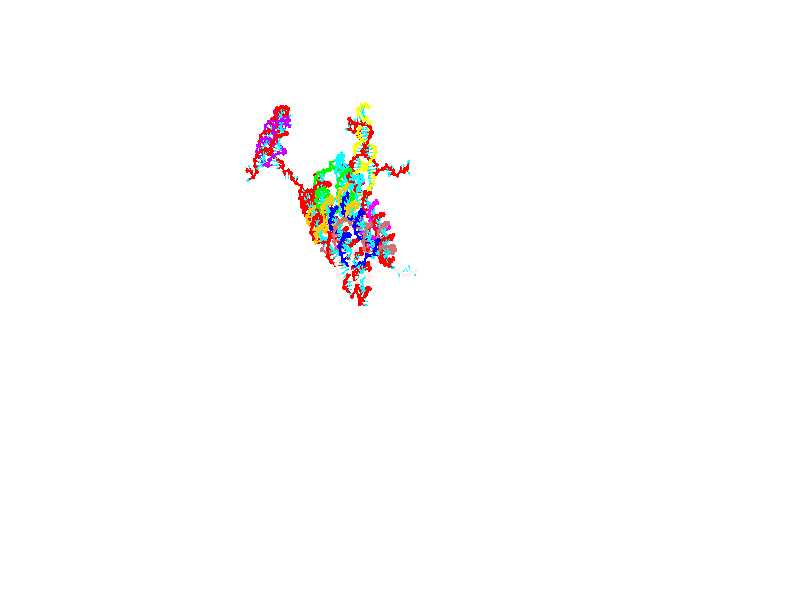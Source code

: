 // switches for output
#declare DRAW_BASES = 1; // possible values are 0, 1; only relevant for DNA ribbons
#declare DRAW_BASES_TYPE = 3; // possible values are 1, 2, 3; only relevant for DNA ribbons
#declare DRAW_FOG = 0; // set to 1 to enable fog

#include "colors.inc"

#include "transforms.inc"
background { rgb <1, 1, 1>}

#default {
   normal{
       ripples 0.25
       frequency 0.20
       turbulence 0.2
       lambda 5
   }
	finish {
		phong 0.1
		phong_size 40.
	}
}

// original window dimensions: 1024x640


// camera settings

camera {
	sky <0, 0.179814, -0.983701>
	up <0, 0.179814, -0.983701>
	right 1.6 * <1, 0, 0>
	location <25.469, 94.9851, 44.8844>
	look_at <25.469, 29.3977, 32.8955>
	direction <0, -65.5874, -11.9889>
	angle 67.0682
}


# declare cpy_camera_pos = <25.469, 94.9851, 44.8844>;
# if (DRAW_FOG = 1)
fog {
	fog_type 2
	up vnormalize(cpy_camera_pos)
	color rgbt<1,1,1,0.3>
	distance 1e-5
	fog_alt 3e-3
	fog_offset 28
}
# end


// LIGHTS

# declare lum = 6;
global_settings {
	ambient_light rgb lum * <0.05, 0.05, 0.05>
	max_trace_level 15
}# declare cpy_direct_light_amount = 0.25;
light_source
{	1000 * <-1, -1.16351, -0.803887>,
	rgb lum * cpy_direct_light_amount
	parallel
}

light_source
{	1000 * <1, 1.16351, 0.803887>,
	rgb lum * cpy_direct_light_amount
	parallel
}

// strand 0

// nucleotide -1

// particle -1
sphere {
	<4.278061, 15.290505, 15.105015> 0.250000
	pigment { color rgbt <1,0,0,0> }
	no_shadow
}
cylinder {
	<4.125663, 15.013070, 14.860465>,  <4.034225, 14.846609, 14.713735>, 0.100000
	pigment { color rgbt <1,0,0,0> }
	no_shadow
}
cylinder {
	<4.125663, 15.013070, 14.860465>,  <4.278061, 15.290505, 15.105015>, 0.100000
	pigment { color rgbt <1,0,0,0> }
	no_shadow
}

// particle -1
sphere {
	<4.125663, 15.013070, 14.860465> 0.100000
	pigment { color rgbt <1,0,0,0> }
	no_shadow
}
sphere {
	0, 1
	scale<0.080000,0.200000,0.300000>
	matrix <0.831744, 0.031673, -0.554255,
		0.403789, -0.719675, 0.564821,
		-0.380994, -0.693588, -0.611375,
		4.011365, 14.804994, 14.677052>
	pigment { color rgbt <0,1,1,0> }
	no_shadow
}
cylinder {
	<4.748829, 14.801234, 15.090470>,  <4.278061, 15.290505, 15.105015>, 0.130000
	pigment { color rgbt <1,0,0,0> }
	no_shadow
}

// nucleotide -1

// particle -1
sphere {
	<4.748829, 14.801234, 15.090470> 0.250000
	pigment { color rgbt <1,0,0,0> }
	no_shadow
}
cylinder {
	<4.553182, 14.806048, 14.741616>,  <4.435794, 14.808937, 14.532304>, 0.100000
	pigment { color rgbt <1,0,0,0> }
	no_shadow
}
cylinder {
	<4.553182, 14.806048, 14.741616>,  <4.748829, 14.801234, 15.090470>, 0.100000
	pigment { color rgbt <1,0,0,0> }
	no_shadow
}

// particle -1
sphere {
	<4.553182, 14.806048, 14.741616> 0.100000
	pigment { color rgbt <1,0,0,0> }
	no_shadow
}
sphere {
	0, 1
	scale<0.080000,0.200000,0.300000>
	matrix <0.870167, -0.061796, -0.488867,
		-0.059762, -0.998017, 0.019781,
		-0.489120, 0.012003, -0.872134,
		4.406447, 14.809659, 14.479976>
	pigment { color rgbt <0,1,1,0> }
	no_shadow
}
cylinder {
	<5.064387, 15.104926, 15.845969>,  <4.748829, 14.801234, 15.090470>, 0.130000
	pigment { color rgbt <1,0,0,0> }
	no_shadow
}

// nucleotide -1

// particle -1
sphere {
	<5.064387, 15.104926, 15.845969> 0.250000
	pigment { color rgbt <1,0,0,0> }
	no_shadow
}
cylinder {
	<4.714170, 15.121706, 16.038496>,  <4.504040, 15.131774, 16.154013>, 0.100000
	pigment { color rgbt <1,0,0,0> }
	no_shadow
}
cylinder {
	<4.714170, 15.121706, 16.038496>,  <5.064387, 15.104926, 15.845969>, 0.100000
	pigment { color rgbt <1,0,0,0> }
	no_shadow
}

// particle -1
sphere {
	<4.714170, 15.121706, 16.038496> 0.100000
	pigment { color rgbt <1,0,0,0> }
	no_shadow
}
sphere {
	0, 1
	scale<0.080000,0.200000,0.300000>
	matrix <0.149043, 0.971087, 0.186482,
		-0.459577, 0.235010, -0.856481,
		-0.875543, 0.041949, 0.481316,
		4.451508, 15.134291, 16.182890>
	pigment { color rgbt <0,1,1,0> }
	no_shadow
}
cylinder {
	<5.558554, 15.112283, 15.184675>,  <5.064387, 15.104926, 15.845969>, 0.130000
	pigment { color rgbt <1,0,0,0> }
	no_shadow
}

// nucleotide -1

// particle -1
sphere {
	<5.558554, 15.112283, 15.184675> 0.250000
	pigment { color rgbt <1,0,0,0> }
	no_shadow
}
cylinder {
	<5.714701, 15.471622, 15.104092>,  <5.808389, 15.687225, 15.055741>, 0.100000
	pigment { color rgbt <1,0,0,0> }
	no_shadow
}
cylinder {
	<5.714701, 15.471622, 15.104092>,  <5.558554, 15.112283, 15.184675>, 0.100000
	pigment { color rgbt <1,0,0,0> }
	no_shadow
}

// particle -1
sphere {
	<5.714701, 15.471622, 15.104092> 0.100000
	pigment { color rgbt <1,0,0,0> }
	no_shadow
}
sphere {
	0, 1
	scale<0.080000,0.200000,0.300000>
	matrix <0.254587, -0.315618, -0.914095,
		-0.884759, 0.305544, -0.351914,
		0.390367, 0.898347, -0.201459,
		5.831811, 15.741126, 15.043653>
	pigment { color rgbt <0,1,1,0> }
	no_shadow
}
cylinder {
	<5.350399, 15.293093, 14.548796>,  <5.558554, 15.112283, 15.184675>, 0.130000
	pigment { color rgbt <1,0,0,0> }
	no_shadow
}

// nucleotide -1

// particle -1
sphere {
	<5.350399, 15.293093, 14.548796> 0.250000
	pigment { color rgbt <1,0,0,0> }
	no_shadow
}
cylinder {
	<5.674849, 15.520492, 14.603767>,  <5.869519, 15.656931, 14.636750>, 0.100000
	pigment { color rgbt <1,0,0,0> }
	no_shadow
}
cylinder {
	<5.674849, 15.520492, 14.603767>,  <5.350399, 15.293093, 14.548796>, 0.100000
	pigment { color rgbt <1,0,0,0> }
	no_shadow
}

// particle -1
sphere {
	<5.674849, 15.520492, 14.603767> 0.100000
	pigment { color rgbt <1,0,0,0> }
	no_shadow
}
sphere {
	0, 1
	scale<0.080000,0.200000,0.300000>
	matrix <0.223927, -0.084788, -0.970911,
		-0.540308, 0.818304, -0.196075,
		0.811125, 0.568498, 0.137429,
		5.918187, 15.691041, 14.644996>
	pigment { color rgbt <0,1,1,0> }
	no_shadow
}
cylinder {
	<5.365814, 15.816468, 14.053694>,  <5.350399, 15.293093, 14.548796>, 0.130000
	pigment { color rgbt <1,0,0,0> }
	no_shadow
}

// nucleotide -1

// particle -1
sphere {
	<5.365814, 15.816468, 14.053694> 0.250000
	pigment { color rgbt <1,0,0,0> }
	no_shadow
}
cylinder {
	<5.743007, 15.759814, 14.174177>,  <5.969322, 15.725821, 14.246468>, 0.100000
	pigment { color rgbt <1,0,0,0> }
	no_shadow
}
cylinder {
	<5.743007, 15.759814, 14.174177>,  <5.365814, 15.816468, 14.053694>, 0.100000
	pigment { color rgbt <1,0,0,0> }
	no_shadow
}

// particle -1
sphere {
	<5.743007, 15.759814, 14.174177> 0.100000
	pigment { color rgbt <1,0,0,0> }
	no_shadow
}
sphere {
	0, 1
	scale<0.080000,0.200000,0.300000>
	matrix <0.293199, -0.074880, -0.953115,
		0.157549, 0.987083, -0.029083,
		0.942981, -0.141635, 0.301209,
		6.025901, 15.717324, 14.264540>
	pigment { color rgbt <0,1,1,0> }
	no_shadow
}
cylinder {
	<5.746252, 16.234716, 13.669962>,  <5.365814, 15.816468, 14.053694>, 0.130000
	pigment { color rgbt <1,0,0,0> }
	no_shadow
}

// nucleotide -1

// particle -1
sphere {
	<5.746252, 16.234716, 13.669962> 0.250000
	pigment { color rgbt <1,0,0,0> }
	no_shadow
}
cylinder {
	<6.028938, 15.981954, 13.797238>,  <6.198549, 15.830296, 13.873604>, 0.100000
	pigment { color rgbt <1,0,0,0> }
	no_shadow
}
cylinder {
	<6.028938, 15.981954, 13.797238>,  <5.746252, 16.234716, 13.669962>, 0.100000
	pigment { color rgbt <1,0,0,0> }
	no_shadow
}

// particle -1
sphere {
	<6.028938, 15.981954, 13.797238> 0.100000
	pigment { color rgbt <1,0,0,0> }
	no_shadow
}
sphere {
	0, 1
	scale<0.080000,0.200000,0.300000>
	matrix <0.256864, -0.189887, -0.947609,
		0.659223, 0.751422, 0.028119,
		0.706715, -0.631909, 0.318191,
		6.240952, 15.792381, 13.892695>
	pigment { color rgbt <0,1,1,0> }
	no_shadow
}
cylinder {
	<6.370287, 16.351597, 13.156188>,  <5.746252, 16.234716, 13.669962>, 0.130000
	pigment { color rgbt <1,0,0,0> }
	no_shadow
}

// nucleotide -1

// particle -1
sphere {
	<6.370287, 16.351597, 13.156188> 0.250000
	pigment { color rgbt <1,0,0,0> }
	no_shadow
}
cylinder {
	<6.435963, 16.000450, 13.336141>,  <6.475369, 15.789762, 13.444112>, 0.100000
	pigment { color rgbt <1,0,0,0> }
	no_shadow
}
cylinder {
	<6.435963, 16.000450, 13.336141>,  <6.370287, 16.351597, 13.156188>, 0.100000
	pigment { color rgbt <1,0,0,0> }
	no_shadow
}

// particle -1
sphere {
	<6.435963, 16.000450, 13.336141> 0.100000
	pigment { color rgbt <1,0,0,0> }
	no_shadow
}
sphere {
	0, 1
	scale<0.080000,0.200000,0.300000>
	matrix <0.423256, -0.349256, -0.835987,
		0.891009, 0.327676, 0.314217,
		0.164190, -0.877866, 0.449881,
		6.485220, 15.737090, 13.471105>
	pigment { color rgbt <0,1,1,0> }
	no_shadow
}
cylinder {
	<6.886591, 16.059458, 12.765807>,  <6.370287, 16.351597, 13.156188>, 0.130000
	pigment { color rgbt <1,0,0,0> }
	no_shadow
}

// nucleotide -1

// particle -1
sphere {
	<6.886591, 16.059458, 12.765807> 0.250000
	pigment { color rgbt <1,0,0,0> }
	no_shadow
}
cylinder {
	<6.744636, 15.761346, 12.991591>,  <6.659462, 15.582479, 13.127062>, 0.100000
	pigment { color rgbt <1,0,0,0> }
	no_shadow
}
cylinder {
	<6.744636, 15.761346, 12.991591>,  <6.886591, 16.059458, 12.765807>, 0.100000
	pigment { color rgbt <1,0,0,0> }
	no_shadow
}

// particle -1
sphere {
	<6.744636, 15.761346, 12.991591> 0.100000
	pigment { color rgbt <1,0,0,0> }
	no_shadow
}
sphere {
	0, 1
	scale<0.080000,0.200000,0.300000>
	matrix <0.292311, -0.661944, -0.690206,
		0.888036, -0.079948, 0.452769,
		-0.354888, -0.745278, 0.564461,
		6.638169, 15.537763, 13.160930>
	pigment { color rgbt <0,1,1,0> }
	no_shadow
}
cylinder {
	<7.396394, 15.514166, 12.598360>,  <6.886591, 16.059458, 12.765807>, 0.130000
	pigment { color rgbt <1,0,0,0> }
	no_shadow
}

// nucleotide -1

// particle -1
sphere {
	<7.396394, 15.514166, 12.598360> 0.250000
	pigment { color rgbt <1,0,0,0> }
	no_shadow
}
cylinder {
	<7.045094, 15.381701, 12.736350>,  <6.834313, 15.302221, 12.819144>, 0.100000
	pigment { color rgbt <1,0,0,0> }
	no_shadow
}
cylinder {
	<7.045094, 15.381701, 12.736350>,  <7.396394, 15.514166, 12.598360>, 0.100000
	pigment { color rgbt <1,0,0,0> }
	no_shadow
}

// particle -1
sphere {
	<7.045094, 15.381701, 12.736350> 0.100000
	pigment { color rgbt <1,0,0,0> }
	no_shadow
}
sphere {
	0, 1
	scale<0.080000,0.200000,0.300000>
	matrix <-0.050288, -0.653440, -0.755306,
		0.475550, -0.680696, 0.557230,
		-0.878250, -0.331163, 0.344974,
		6.781619, 15.282351, 12.839842>
	pigment { color rgbt <0,1,1,0> }
	no_shadow
}
cylinder {
	<7.404470, 14.830242, 12.399529>,  <7.396394, 15.514166, 12.598360>, 0.130000
	pigment { color rgbt <1,0,0,0> }
	no_shadow
}

// nucleotide -1

// particle -1
sphere {
	<7.404470, 14.830242, 12.399529> 0.250000
	pigment { color rgbt <1,0,0,0> }
	no_shadow
}
cylinder {
	<7.016983, 14.856076, 12.495374>,  <6.784490, 14.871577, 12.552880>, 0.100000
	pigment { color rgbt <1,0,0,0> }
	no_shadow
}
cylinder {
	<7.016983, 14.856076, 12.495374>,  <7.404470, 14.830242, 12.399529>, 0.100000
	pigment { color rgbt <1,0,0,0> }
	no_shadow
}

// particle -1
sphere {
	<7.016983, 14.856076, 12.495374> 0.100000
	pigment { color rgbt <1,0,0,0> }
	no_shadow
}
sphere {
	0, 1
	scale<0.080000,0.200000,0.300000>
	matrix <-0.209810, -0.728804, -0.651786,
		0.132534, -0.681670, 0.719556,
		-0.968718, 0.064586, 0.239612,
		6.726367, 14.875452, 12.567257>
	pigment { color rgbt <0,1,1,0> }
	no_shadow
}
cylinder {
	<7.216986, 14.159004, 12.594404>,  <7.404470, 14.830242, 12.399529>, 0.130000
	pigment { color rgbt <1,0,0,0> }
	no_shadow
}

// nucleotide -1

// particle -1
sphere {
	<7.216986, 14.159004, 12.594404> 0.250000
	pigment { color rgbt <1,0,0,0> }
	no_shadow
}
cylinder {
	<6.902272, 14.364225, 12.457148>,  <6.713444, 14.487358, 12.374794>, 0.100000
	pigment { color rgbt <1,0,0,0> }
	no_shadow
}
cylinder {
	<6.902272, 14.364225, 12.457148>,  <7.216986, 14.159004, 12.594404>, 0.100000
	pigment { color rgbt <1,0,0,0> }
	no_shadow
}

// particle -1
sphere {
	<6.902272, 14.364225, 12.457148> 0.100000
	pigment { color rgbt <1,0,0,0> }
	no_shadow
}
sphere {
	0, 1
	scale<0.080000,0.200000,0.300000>
	matrix <-0.172498, -0.716559, -0.675860,
		-0.592633, -0.472565, 0.652279,
		-0.786785, 0.513054, -0.343141,
		6.666237, 14.518142, 12.354205>
	pigment { color rgbt <0,1,1,0> }
	no_shadow
}
cylinder {
	<6.755433, 13.687051, 12.423752>,  <7.216986, 14.159004, 12.594404>, 0.130000
	pigment { color rgbt <1,0,0,0> }
	no_shadow
}

// nucleotide -1

// particle -1
sphere {
	<6.755433, 13.687051, 12.423752> 0.250000
	pigment { color rgbt <1,0,0,0> }
	no_shadow
}
cylinder {
	<6.605371, 13.998883, 12.223148>,  <6.515333, 14.185983, 12.102786>, 0.100000
	pigment { color rgbt <1,0,0,0> }
	no_shadow
}
cylinder {
	<6.605371, 13.998883, 12.223148>,  <6.755433, 13.687051, 12.423752>, 0.100000
	pigment { color rgbt <1,0,0,0> }
	no_shadow
}

// particle -1
sphere {
	<6.605371, 13.998883, 12.223148> 0.100000
	pigment { color rgbt <1,0,0,0> }
	no_shadow
}
sphere {
	0, 1
	scale<0.080000,0.200000,0.300000>
	matrix <-0.209157, -0.598263, -0.773521,
		-0.903057, -0.185297, 0.387497,
		-0.375156, 0.779581, -0.501509,
		6.492824, 14.232758, 12.072696>
	pigment { color rgbt <0,1,1,0> }
	no_shadow
}
cylinder {
	<6.093342, 13.542437, 12.248440>,  <6.755433, 13.687051, 12.423752>, 0.130000
	pigment { color rgbt <1,0,0,0> }
	no_shadow
}

// nucleotide -1

// particle -1
sphere {
	<6.093342, 13.542437, 12.248440> 0.250000
	pigment { color rgbt <1,0,0,0> }
	no_shadow
}
cylinder {
	<6.225444, 13.824817, 11.997820>,  <6.304705, 13.994245, 11.847448>, 0.100000
	pigment { color rgbt <1,0,0,0> }
	no_shadow
}
cylinder {
	<6.225444, 13.824817, 11.997820>,  <6.093342, 13.542437, 12.248440>, 0.100000
	pigment { color rgbt <1,0,0,0> }
	no_shadow
}

// particle -1
sphere {
	<6.225444, 13.824817, 11.997820> 0.100000
	pigment { color rgbt <1,0,0,0> }
	no_shadow
}
sphere {
	0, 1
	scale<0.080000,0.200000,0.300000>
	matrix <-0.239169, -0.579545, -0.779055,
		-0.913088, 0.407138, -0.022556,
		0.330255, 0.705951, -0.626550,
		6.324520, 14.036602, 11.809855>
	pigment { color rgbt <0,1,1,0> }
	no_shadow
}
cylinder {
	<5.556483, 13.550622, 11.634164>,  <6.093342, 13.542437, 12.248440>, 0.130000
	pigment { color rgbt <1,0,0,0> }
	no_shadow
}

// nucleotide -1

// particle -1
sphere {
	<5.556483, 13.550622, 11.634164> 0.250000
	pigment { color rgbt <1,0,0,0> }
	no_shadow
}
cylinder {
	<5.919266, 13.684146, 11.531403>,  <6.136936, 13.764260, 11.469746>, 0.100000
	pigment { color rgbt <1,0,0,0> }
	no_shadow
}
cylinder {
	<5.919266, 13.684146, 11.531403>,  <5.556483, 13.550622, 11.634164>, 0.100000
	pigment { color rgbt <1,0,0,0> }
	no_shadow
}

// particle -1
sphere {
	<5.919266, 13.684146, 11.531403> 0.100000
	pigment { color rgbt <1,0,0,0> }
	no_shadow
}
sphere {
	0, 1
	scale<0.080000,0.200000,0.300000>
	matrix <-0.035128, -0.547835, -0.835849,
		-0.419755, 0.767104, -0.485137,
		0.906957, 0.333810, -0.256903,
		6.191353, 13.784289, 11.454331>
	pigment { color rgbt <0,1,1,0> }
	no_shadow
}
cylinder {
	<5.431123, 13.809068, 10.943504>,  <5.556483, 13.550622, 11.634164>, 0.130000
	pigment { color rgbt <1,0,0,0> }
	no_shadow
}

// nucleotide -1

// particle -1
sphere {
	<5.431123, 13.809068, 10.943504> 0.250000
	pigment { color rgbt <1,0,0,0> }
	no_shadow
}
cylinder {
	<5.829868, 13.778459, 10.951585>,  <6.069115, 13.760094, 10.956433>, 0.100000
	pigment { color rgbt <1,0,0,0> }
	no_shadow
}
cylinder {
	<5.829868, 13.778459, 10.951585>,  <5.431123, 13.809068, 10.943504>, 0.100000
	pigment { color rgbt <1,0,0,0> }
	no_shadow
}

// particle -1
sphere {
	<5.829868, 13.778459, 10.951585> 0.100000
	pigment { color rgbt <1,0,0,0> }
	no_shadow
}
sphere {
	0, 1
	scale<0.080000,0.200000,0.300000>
	matrix <-0.012246, -0.401301, -0.915864,
		0.078190, 0.912744, -0.400980,
		0.996863, -0.076522, 0.020201,
		6.128927, 13.755502, 10.957645>
	pigment { color rgbt <0,1,1,0> }
	no_shadow
}
cylinder {
	<5.567213, 13.818912, 10.213737>,  <5.431123, 13.809068, 10.943504>, 0.130000
	pigment { color rgbt <1,0,0,0> }
	no_shadow
}

// nucleotide -1

// particle -1
sphere {
	<5.567213, 13.818912, 10.213737> 0.250000
	pigment { color rgbt <1,0,0,0> }
	no_shadow
}
cylinder {
	<5.908019, 13.705401, 10.389711>,  <6.112503, 13.637296, 10.495296>, 0.100000
	pigment { color rgbt <1,0,0,0> }
	no_shadow
}
cylinder {
	<5.908019, 13.705401, 10.389711>,  <5.567213, 13.818912, 10.213737>, 0.100000
	pigment { color rgbt <1,0,0,0> }
	no_shadow
}

// particle -1
sphere {
	<5.908019, 13.705401, 10.389711> 0.100000
	pigment { color rgbt <1,0,0,0> }
	no_shadow
}
sphere {
	0, 1
	scale<0.080000,0.200000,0.300000>
	matrix <0.296524, -0.430961, -0.852260,
		0.431444, 0.856589, -0.283039,
		0.852015, -0.283775, 0.439935,
		6.163623, 13.620269, 10.521691>
	pigment { color rgbt <0,1,1,0> }
	no_shadow
}
cylinder {
	<6.169065, 14.073498, 9.807561>,  <5.567213, 13.818912, 10.213737>, 0.130000
	pigment { color rgbt <1,0,0,0> }
	no_shadow
}

// nucleotide -1

// particle -1
sphere {
	<6.169065, 14.073498, 9.807561> 0.250000
	pigment { color rgbt <1,0,0,0> }
	no_shadow
}
cylinder {
	<6.318991, 13.777899, 10.031487>,  <6.408947, 13.600539, 10.165844>, 0.100000
	pigment { color rgbt <1,0,0,0> }
	no_shadow
}
cylinder {
	<6.318991, 13.777899, 10.031487>,  <6.169065, 14.073498, 9.807561>, 0.100000
	pigment { color rgbt <1,0,0,0> }
	no_shadow
}

// particle -1
sphere {
	<6.318991, 13.777899, 10.031487> 0.100000
	pigment { color rgbt <1,0,0,0> }
	no_shadow
}
sphere {
	0, 1
	scale<0.080000,0.200000,0.300000>
	matrix <0.451163, -0.382122, -0.806495,
		0.809917, 0.554856, 0.190184,
		0.374815, -0.738998, 0.559817,
		6.431436, 13.556199, 10.199432>
	pigment { color rgbt <0,1,1,0> }
	no_shadow
}
cylinder {
	<6.799281, 14.021591, 9.605092>,  <6.169065, 14.073498, 9.807561>, 0.130000
	pigment { color rgbt <1,0,0,0> }
	no_shadow
}

// nucleotide -1

// particle -1
sphere {
	<6.799281, 14.021591, 9.605092> 0.250000
	pigment { color rgbt <1,0,0,0> }
	no_shadow
}
cylinder {
	<6.722743, 13.675261, 9.790016>,  <6.676820, 13.467462, 9.900970>, 0.100000
	pigment { color rgbt <1,0,0,0> }
	no_shadow
}
cylinder {
	<6.722743, 13.675261, 9.790016>,  <6.799281, 14.021591, 9.605092>, 0.100000
	pigment { color rgbt <1,0,0,0> }
	no_shadow
}

// particle -1
sphere {
	<6.722743, 13.675261, 9.790016> 0.100000
	pigment { color rgbt <1,0,0,0> }
	no_shadow
}
sphere {
	0, 1
	scale<0.080000,0.200000,0.300000>
	matrix <0.429919, -0.497358, -0.753528,
		0.882358, 0.054572, 0.467403,
		-0.191346, -0.865827, 0.462309,
		6.665339, 13.415512, 9.928709>
	pigment { color rgbt <0,1,1,0> }
	no_shadow
}
cylinder {
	<7.387487, 13.729577, 9.654318>,  <6.799281, 14.021591, 9.605092>, 0.130000
	pigment { color rgbt <1,0,0,0> }
	no_shadow
}

// nucleotide -1

// particle -1
sphere {
	<7.387487, 13.729577, 9.654318> 0.250000
	pigment { color rgbt <1,0,0,0> }
	no_shadow
}
cylinder {
	<7.113280, 13.438545, 9.664827>,  <6.948755, 13.263926, 9.671133>, 0.100000
	pigment { color rgbt <1,0,0,0> }
	no_shadow
}
cylinder {
	<7.113280, 13.438545, 9.664827>,  <7.387487, 13.729577, 9.654318>, 0.100000
	pigment { color rgbt <1,0,0,0> }
	no_shadow
}

// particle -1
sphere {
	<7.113280, 13.438545, 9.664827> 0.100000
	pigment { color rgbt <1,0,0,0> }
	no_shadow
}
sphere {
	0, 1
	scale<0.080000,0.200000,0.300000>
	matrix <0.482223, -0.480790, -0.732326,
		0.545458, -0.489354, 0.680447,
		-0.685519, -0.727580, 0.026273,
		6.907624, 13.220271, 9.672709>
	pigment { color rgbt <0,1,1,0> }
	no_shadow
}
cylinder {
	<7.768983, 13.100420, 9.527318>,  <7.387487, 13.729577, 9.654318>, 0.130000
	pigment { color rgbt <1,0,0,0> }
	no_shadow
}

// nucleotide -1

// particle -1
sphere {
	<7.768983, 13.100420, 9.527318> 0.250000
	pigment { color rgbt <1,0,0,0> }
	no_shadow
}
cylinder {
	<7.388607, 12.995047, 9.462430>,  <7.160381, 12.931823, 9.423497>, 0.100000
	pigment { color rgbt <1,0,0,0> }
	no_shadow
}
cylinder {
	<7.388607, 12.995047, 9.462430>,  <7.768983, 13.100420, 9.527318>, 0.100000
	pigment { color rgbt <1,0,0,0> }
	no_shadow
}

// particle -1
sphere {
	<7.388607, 12.995047, 9.462430> 0.100000
	pigment { color rgbt <1,0,0,0> }
	no_shadow
}
sphere {
	0, 1
	scale<0.080000,0.200000,0.300000>
	matrix <0.283284, -0.530691, -0.798822,
		0.124348, -0.805586, 0.579282,
		-0.950940, -0.263433, -0.162219,
		7.103325, 12.916017, 9.413764>
	pigment { color rgbt <0,1,1,0> }
	no_shadow
}
cylinder {
	<7.788220, 12.351339, 9.501255>,  <7.768983, 13.100420, 9.527318>, 0.130000
	pigment { color rgbt <1,0,0,0> }
	no_shadow
}

// nucleotide -1

// particle -1
sphere {
	<7.788220, 12.351339, 9.501255> 0.250000
	pigment { color rgbt <1,0,0,0> }
	no_shadow
}
cylinder {
	<7.443559, 12.449900, 9.323789>,  <7.236762, 12.509036, 9.217309>, 0.100000
	pigment { color rgbt <1,0,0,0> }
	no_shadow
}
cylinder {
	<7.443559, 12.449900, 9.323789>,  <7.788220, 12.351339, 9.501255>, 0.100000
	pigment { color rgbt <1,0,0,0> }
	no_shadow
}

// particle -1
sphere {
	<7.443559, 12.449900, 9.323789> 0.100000
	pigment { color rgbt <1,0,0,0> }
	no_shadow
}
sphere {
	0, 1
	scale<0.080000,0.200000,0.300000>
	matrix <0.190782, -0.652830, -0.733086,
		-0.470271, -0.716310, 0.515504,
		-0.861654, 0.246401, -0.443666,
		7.185063, 12.523820, 9.190689>
	pigment { color rgbt <0,1,1,0> }
	no_shadow
}
cylinder {
	<7.492814, 11.774648, 9.298233>,  <7.788220, 12.351339, 9.501255>, 0.130000
	pigment { color rgbt <1,0,0,0> }
	no_shadow
}

// nucleotide -1

// particle -1
sphere {
	<7.492814, 11.774648, 9.298233> 0.250000
	pigment { color rgbt <1,0,0,0> }
	no_shadow
}
cylinder {
	<7.313675, 12.053740, 9.074589>,  <7.206192, 12.221195, 8.940402>, 0.100000
	pigment { color rgbt <1,0,0,0> }
	no_shadow
}
cylinder {
	<7.313675, 12.053740, 9.074589>,  <7.492814, 11.774648, 9.298233>, 0.100000
	pigment { color rgbt <1,0,0,0> }
	no_shadow
}

// particle -1
sphere {
	<7.313675, 12.053740, 9.074589> 0.100000
	pigment { color rgbt <1,0,0,0> }
	no_shadow
}
sphere {
	0, 1
	scale<0.080000,0.200000,0.300000>
	matrix <0.318287, -0.459954, -0.828936,
		-0.835540, -0.549194, -0.016090,
		-0.447847, 0.697731, -0.559111,
		7.179321, 12.263059, 8.906856>
	pigment { color rgbt <0,1,1,0> }
	no_shadow
}
cylinder {
	<6.931128, 11.467461, 8.982514>,  <7.492814, 11.774648, 9.298233>, 0.130000
	pigment { color rgbt <1,0,0,0> }
	no_shadow
}

// nucleotide -1

// particle -1
sphere {
	<6.931128, 11.467461, 8.982514> 0.250000
	pigment { color rgbt <1,0,0,0> }
	no_shadow
}
cylinder {
	<7.041850, 11.789313, 8.772391>,  <7.108284, 11.982425, 8.646317>, 0.100000
	pigment { color rgbt <1,0,0,0> }
	no_shadow
}
cylinder {
	<7.041850, 11.789313, 8.772391>,  <6.931128, 11.467461, 8.982514>, 0.100000
	pigment { color rgbt <1,0,0,0> }
	no_shadow
}

// particle -1
sphere {
	<7.041850, 11.789313, 8.772391> 0.100000
	pigment { color rgbt <1,0,0,0> }
	no_shadow
}
sphere {
	0, 1
	scale<0.080000,0.200000,0.300000>
	matrix <0.328982, -0.592985, -0.734941,
		-0.902856, 0.030619, -0.428851,
		0.276805, 0.804631, -0.525308,
		7.124892, 12.030703, 8.614799>
	pigment { color rgbt <0,1,1,0> }
	no_shadow
}
cylinder {
	<6.622891, 11.273495, 8.421208>,  <6.931128, 11.467461, 8.982514>, 0.130000
	pigment { color rgbt <1,0,0,0> }
	no_shadow
}

// nucleotide -1

// particle -1
sphere {
	<6.622891, 11.273495, 8.421208> 0.250000
	pigment { color rgbt <1,0,0,0> }
	no_shadow
}
cylinder {
	<6.880677, 11.563524, 8.324104>,  <7.035348, 11.737542, 8.265841>, 0.100000
	pigment { color rgbt <1,0,0,0> }
	no_shadow
}
cylinder {
	<6.880677, 11.563524, 8.324104>,  <6.622891, 11.273495, 8.421208>, 0.100000
	pigment { color rgbt <1,0,0,0> }
	no_shadow
}

// particle -1
sphere {
	<6.880677, 11.563524, 8.324104> 0.100000
	pigment { color rgbt <1,0,0,0> }
	no_shadow
}
sphere {
	0, 1
	scale<0.080000,0.200000,0.300000>
	matrix <0.206924, -0.471021, -0.857509,
		-0.736103, 0.502401, -0.453592,
		0.644465, 0.725074, -0.242761,
		7.074016, 11.781047, 8.251276>
	pigment { color rgbt <0,1,1,0> }
	no_shadow
}
cylinder {
	<6.533726, 11.458623, 7.709788>,  <6.622891, 11.273495, 8.421208>, 0.130000
	pigment { color rgbt <1,0,0,0> }
	no_shadow
}

// nucleotide -1

// particle -1
sphere {
	<6.533726, 11.458623, 7.709788> 0.250000
	pigment { color rgbt <1,0,0,0> }
	no_shadow
}
cylinder {
	<6.913260, 11.571017, 7.767420>,  <7.140980, 11.638453, 7.801999>, 0.100000
	pigment { color rgbt <1,0,0,0> }
	no_shadow
}
cylinder {
	<6.913260, 11.571017, 7.767420>,  <6.533726, 11.458623, 7.709788>, 0.100000
	pigment { color rgbt <1,0,0,0> }
	no_shadow
}

// particle -1
sphere {
	<6.913260, 11.571017, 7.767420> 0.100000
	pigment { color rgbt <1,0,0,0> }
	no_shadow
}
sphere {
	0, 1
	scale<0.080000,0.200000,0.300000>
	matrix <0.182608, -0.116010, -0.976317,
		-0.257616, 0.952675, -0.161385,
		0.948835, 0.280985, 0.144080,
		7.197911, 11.655313, 7.810644>
	pigment { color rgbt <0,1,1,0> }
	no_shadow
}
cylinder {
	<6.653115, 11.974833, 7.293635>,  <6.533726, 11.458623, 7.709788>, 0.130000
	pigment { color rgbt <1,0,0,0> }
	no_shadow
}

// nucleotide -1

// particle -1
sphere {
	<6.653115, 11.974833, 7.293635> 0.250000
	pigment { color rgbt <1,0,0,0> }
	no_shadow
}
cylinder {
	<7.015104, 11.819504, 7.363179>,  <7.232298, 11.726306, 7.404905>, 0.100000
	pigment { color rgbt <1,0,0,0> }
	no_shadow
}
cylinder {
	<7.015104, 11.819504, 7.363179>,  <6.653115, 11.974833, 7.293635>, 0.100000
	pigment { color rgbt <1,0,0,0> }
	no_shadow
}

// particle -1
sphere {
	<7.015104, 11.819504, 7.363179> 0.100000
	pigment { color rgbt <1,0,0,0> }
	no_shadow
}
sphere {
	0, 1
	scale<0.080000,0.200000,0.300000>
	matrix <0.108115, -0.185330, -0.976711,
		0.411501, 0.902695, -0.125736,
		0.904974, -0.388323, 0.173858,
		7.286597, 11.703007, 7.415336>
	pigment { color rgbt <0,1,1,0> }
	no_shadow
}
cylinder {
	<7.322665, 12.341726, 6.963085>,  <6.653115, 11.974833, 7.293635>, 0.130000
	pigment { color rgbt <1,0,0,0> }
	no_shadow
}

// nucleotide -1

// particle -1
sphere {
	<7.322665, 12.341726, 6.963085> 0.250000
	pigment { color rgbt <1,0,0,0> }
	no_shadow
}
cylinder {
	<7.356580, 11.945717, 7.008096>,  <7.376929, 11.708111, 7.035103>, 0.100000
	pigment { color rgbt <1,0,0,0> }
	no_shadow
}
cylinder {
	<7.356580, 11.945717, 7.008096>,  <7.322665, 12.341726, 6.963085>, 0.100000
	pigment { color rgbt <1,0,0,0> }
	no_shadow
}

// particle -1
sphere {
	<7.356580, 11.945717, 7.008096> 0.100000
	pigment { color rgbt <1,0,0,0> }
	no_shadow
}
sphere {
	0, 1
	scale<0.080000,0.200000,0.300000>
	matrix <0.132415, -0.100737, -0.986062,
		0.987561, 0.098507, 0.122553,
		0.084788, -0.990025, 0.112527,
		7.382016, 11.648709, 7.041854>
	pigment { color rgbt <0,1,1,0> }
	no_shadow
}
cylinder {
	<7.479813, 12.265816, 6.327232>,  <7.322665, 12.341726, 6.963085>, 0.130000
	pigment { color rgbt <1,0,0,0> }
	no_shadow
}

// nucleotide -1

// particle -1
sphere {
	<7.479813, 12.265816, 6.327232> 0.250000
	pigment { color rgbt <1,0,0,0> }
	no_shadow
}
cylinder {
	<7.432700, 11.914032, 6.511700>,  <7.404432, 11.702962, 6.622381>, 0.100000
	pigment { color rgbt <1,0,0,0> }
	no_shadow
}
cylinder {
	<7.432700, 11.914032, 6.511700>,  <7.479813, 12.265816, 6.327232>, 0.100000
	pigment { color rgbt <1,0,0,0> }
	no_shadow
}

// particle -1
sphere {
	<7.432700, 11.914032, 6.511700> 0.100000
	pigment { color rgbt <1,0,0,0> }
	no_shadow
}
sphere {
	0, 1
	scale<0.080000,0.200000,0.300000>
	matrix <0.304623, -0.474011, -0.826147,
		0.945163, 0.043177, 0.323734,
		-0.117782, -0.879460, 0.461170,
		7.397366, 11.650194, 6.650051>
	pigment { color rgbt <0,1,1,0> }
	no_shadow
}
cylinder {
	<8.146376, 12.668742, 5.972092>,  <7.479813, 12.265816, 6.327232>, 0.130000
	pigment { color rgbt <1,0,0,0> }
	no_shadow
}

// nucleotide -1

// particle -1
sphere {
	<8.146376, 12.668742, 5.972092> 0.250000
	pigment { color rgbt <1,0,0,0> }
	no_shadow
}
cylinder {
	<8.222847, 12.598699, 6.358416>,  <8.268729, 12.556672, 6.590210>, 0.100000
	pigment { color rgbt <1,0,0,0> }
	no_shadow
}
cylinder {
	<8.222847, 12.598699, 6.358416>,  <8.146376, 12.668742, 5.972092>, 0.100000
	pigment { color rgbt <1,0,0,0> }
	no_shadow
}

// particle -1
sphere {
	<8.222847, 12.598699, 6.358416> 0.100000
	pigment { color rgbt <1,0,0,0> }
	no_shadow
}
sphere {
	0, 1
	scale<0.080000,0.200000,0.300000>
	matrix <0.192580, 0.971526, 0.138025,
		-0.962478, 0.159608, 0.219455,
		0.191177, -0.175109, 0.965810,
		8.280200, 12.546165, 6.648159>
	pigment { color rgbt <0,1,1,0> }
	no_shadow
}
cylinder {
	<7.617774, 12.977164, 6.335299>,  <8.146376, 12.668742, 5.972092>, 0.130000
	pigment { color rgbt <1,0,0,0> }
	no_shadow
}

// nucleotide -1

// particle -1
sphere {
	<7.617774, 12.977164, 6.335299> 0.250000
	pigment { color rgbt <1,0,0,0> }
	no_shadow
}
cylinder {
	<7.971936, 12.959541, 6.520390>,  <8.184433, 12.948968, 6.631445>, 0.100000
	pigment { color rgbt <1,0,0,0> }
	no_shadow
}
cylinder {
	<7.971936, 12.959541, 6.520390>,  <7.617774, 12.977164, 6.335299>, 0.100000
	pigment { color rgbt <1,0,0,0> }
	no_shadow
}

// particle -1
sphere {
	<7.971936, 12.959541, 6.520390> 0.100000
	pigment { color rgbt <1,0,0,0> }
	no_shadow
}
sphere {
	0, 1
	scale<0.080000,0.200000,0.300000>
	matrix <0.006008, 0.996500, 0.083381,
		-0.464782, -0.071046, 0.882570,
		0.885405, -0.044057, 0.462728,
		8.237557, 12.946324, 6.659208>
	pigment { color rgbt <0,1,1,0> }
	no_shadow
}
cylinder {
	<7.637942, 13.556041, 6.724946>,  <7.617774, 12.977164, 6.335299>, 0.130000
	pigment { color rgbt <1,0,0,0> }
	no_shadow
}

// nucleotide -1

// particle -1
sphere {
	<7.637942, 13.556041, 6.724946> 0.250000
	pigment { color rgbt <1,0,0,0> }
	no_shadow
}
cylinder {
	<8.024527, 13.455329, 6.745173>,  <8.256477, 13.394901, 6.757310>, 0.100000
	pigment { color rgbt <1,0,0,0> }
	no_shadow
}
cylinder {
	<8.024527, 13.455329, 6.745173>,  <7.637942, 13.556041, 6.724946>, 0.100000
	pigment { color rgbt <1,0,0,0> }
	no_shadow
}

// particle -1
sphere {
	<8.024527, 13.455329, 6.745173> 0.100000
	pigment { color rgbt <1,0,0,0> }
	no_shadow
}
sphere {
	0, 1
	scale<0.080000,0.200000,0.300000>
	matrix <0.228352, 0.932640, 0.279353,
		-0.117497, -0.258437, 0.958856,
		0.966462, -0.251780, 0.050568,
		8.314466, 13.379795, 6.760344>
	pigment { color rgbt <0,1,1,0> }
	no_shadow
}
cylinder {
	<8.023707, 13.634872, 7.443878>,  <7.637942, 13.556041, 6.724946>, 0.130000
	pigment { color rgbt <1,0,0,0> }
	no_shadow
}

// nucleotide -1

// particle -1
sphere {
	<8.023707, 13.634872, 7.443878> 0.250000
	pigment { color rgbt <1,0,0,0> }
	no_shadow
}
cylinder {
	<8.316748, 13.660819, 7.172854>,  <8.492572, 13.676387, 7.010239>, 0.100000
	pigment { color rgbt <1,0,0,0> }
	no_shadow
}
cylinder {
	<8.316748, 13.660819, 7.172854>,  <8.023707, 13.634872, 7.443878>, 0.100000
	pigment { color rgbt <1,0,0,0> }
	no_shadow
}

// particle -1
sphere {
	<8.316748, 13.660819, 7.172854> 0.100000
	pigment { color rgbt <1,0,0,0> }
	no_shadow
}
sphere {
	0, 1
	scale<0.080000,0.200000,0.300000>
	matrix <0.230446, 0.913024, 0.336574,
		0.640462, -0.402715, 0.653934,
		0.732601, 0.064867, -0.677561,
		8.536528, 13.680279, 6.969585>
	pigment { color rgbt <0,1,1,0> }
	no_shadow
}
cylinder {
	<8.728012, 13.728579, 7.677218>,  <8.023707, 13.634872, 7.443878>, 0.130000
	pigment { color rgbt <1,0,0,0> }
	no_shadow
}

// nucleotide -1

// particle -1
sphere {
	<8.728012, 13.728579, 7.677218> 0.250000
	pigment { color rgbt <1,0,0,0> }
	no_shadow
}
cylinder {
	<8.697061, 13.928034, 7.331879>,  <8.678490, 14.047707, 7.124675>, 0.100000
	pigment { color rgbt <1,0,0,0> }
	no_shadow
}
cylinder {
	<8.697061, 13.928034, 7.331879>,  <8.728012, 13.728579, 7.677218>, 0.100000
	pigment { color rgbt <1,0,0,0> }
	no_shadow
}

// particle -1
sphere {
	<8.697061, 13.928034, 7.331879> 0.100000
	pigment { color rgbt <1,0,0,0> }
	no_shadow
}
sphere {
	0, 1
	scale<0.080000,0.200000,0.300000>
	matrix <0.185394, 0.858039, 0.478955,
		0.979613, -0.123000, -0.158838,
		-0.077378, 0.498638, -0.863350,
		8.673847, 14.077625, 7.072874>
	pigment { color rgbt <0,1,1,0> }
	no_shadow
}
cylinder {
	<9.348678, 14.102026, 7.498198>,  <8.728012, 13.728579, 7.677218>, 0.130000
	pigment { color rgbt <1,0,0,0> }
	no_shadow
}

// nucleotide -1

// particle -1
sphere {
	<9.348678, 14.102026, 7.498198> 0.250000
	pigment { color rgbt <1,0,0,0> }
	no_shadow
}
cylinder {
	<9.041137, 14.289193, 7.323880>,  <8.856612, 14.401493, 7.219289>, 0.100000
	pigment { color rgbt <1,0,0,0> }
	no_shadow
}
cylinder {
	<9.041137, 14.289193, 7.323880>,  <9.348678, 14.102026, 7.498198>, 0.100000
	pigment { color rgbt <1,0,0,0> }
	no_shadow
}

// particle -1
sphere {
	<9.041137, 14.289193, 7.323880> 0.100000
	pigment { color rgbt <1,0,0,0> }
	no_shadow
}
sphere {
	0, 1
	scale<0.080000,0.200000,0.300000>
	matrix <0.200705, 0.823699, 0.530318,
		0.607110, 0.320271, -0.727217,
		-0.768853, 0.467917, -0.435796,
		8.810481, 14.429568, 7.193141>
	pigment { color rgbt <0,1,1,0> }
	no_shadow
}
cylinder {
	<9.637150, 14.821599, 7.280087>,  <9.348678, 14.102026, 7.498198>, 0.130000
	pigment { color rgbt <1,0,0,0> }
	no_shadow
}

// nucleotide -1

// particle -1
sphere {
	<9.637150, 14.821599, 7.280087> 0.250000
	pigment { color rgbt <1,0,0,0> }
	no_shadow
}
cylinder {
	<9.246801, 14.814796, 7.367160>,  <9.012592, 14.810715, 7.419404>, 0.100000
	pigment { color rgbt <1,0,0,0> }
	no_shadow
}
cylinder {
	<9.246801, 14.814796, 7.367160>,  <9.637150, 14.821599, 7.280087>, 0.100000
	pigment { color rgbt <1,0,0,0> }
	no_shadow
}

// particle -1
sphere {
	<9.246801, 14.814796, 7.367160> 0.100000
	pigment { color rgbt <1,0,0,0> }
	no_shadow
}
sphere {
	0, 1
	scale<0.080000,0.200000,0.300000>
	matrix <0.135143, 0.736005, 0.663350,
		-0.171496, 0.676762, -0.715948,
		-0.975872, -0.017007, 0.217682,
		8.954040, 14.809694, 7.432465>
	pigment { color rgbt <0,1,1,0> }
	no_shadow
}
cylinder {
	<9.471781, 15.478988, 7.363143>,  <9.637150, 14.821599, 7.280087>, 0.130000
	pigment { color rgbt <1,0,0,0> }
	no_shadow
}

// nucleotide -1

// particle -1
sphere {
	<9.471781, 15.478988, 7.363143> 0.250000
	pigment { color rgbt <1,0,0,0> }
	no_shadow
}
cylinder {
	<9.181196, 15.286369, 7.559252>,  <9.006845, 15.170798, 7.676918>, 0.100000
	pigment { color rgbt <1,0,0,0> }
	no_shadow
}
cylinder {
	<9.181196, 15.286369, 7.559252>,  <9.471781, 15.478988, 7.363143>, 0.100000
	pigment { color rgbt <1,0,0,0> }
	no_shadow
}

// particle -1
sphere {
	<9.181196, 15.286369, 7.559252> 0.100000
	pigment { color rgbt <1,0,0,0> }
	no_shadow
}
sphere {
	0, 1
	scale<0.080000,0.200000,0.300000>
	matrix <0.021082, 0.697475, 0.716299,
		-0.686883, 0.530700, -0.496537,
		-0.726462, -0.481546, 0.490272,
		8.963258, 15.141906, 7.706334>
	pigment { color rgbt <0,1,1,0> }
	no_shadow
}
cylinder {
	<9.095673, 16.047832, 7.569322>,  <9.471781, 15.478988, 7.363143>, 0.130000
	pigment { color rgbt <1,0,0,0> }
	no_shadow
}

// nucleotide -1

// particle -1
sphere {
	<9.095673, 16.047832, 7.569322> 0.250000
	pigment { color rgbt <1,0,0,0> }
	no_shadow
}
cylinder {
	<9.003242, 15.735917, 7.802056>,  <8.947783, 15.548768, 7.941696>, 0.100000
	pigment { color rgbt <1,0,0,0> }
	no_shadow
}
cylinder {
	<9.003242, 15.735917, 7.802056>,  <9.095673, 16.047832, 7.569322>, 0.100000
	pigment { color rgbt <1,0,0,0> }
	no_shadow
}

// particle -1
sphere {
	<9.003242, 15.735917, 7.802056> 0.100000
	pigment { color rgbt <1,0,0,0> }
	no_shadow
}
sphere {
	0, 1
	scale<0.080000,0.200000,0.300000>
	matrix <0.194461, 0.548937, 0.812929,
		-0.953304, 0.300994, 0.024791,
		-0.231078, -0.779789, 0.581835,
		8.933918, 15.501981, 7.976606>
	pigment { color rgbt <0,1,1,0> }
	no_shadow
}
cylinder {
	<8.615439, 16.369534, 8.008232>,  <9.095673, 16.047832, 7.569322>, 0.130000
	pigment { color rgbt <1,0,0,0> }
	no_shadow
}

// nucleotide -1

// particle -1
sphere {
	<8.615439, 16.369534, 8.008232> 0.250000
	pigment { color rgbt <1,0,0,0> }
	no_shadow
}
cylinder {
	<8.718455, 16.032827, 8.198012>,  <8.780265, 15.830803, 8.311880>, 0.100000
	pigment { color rgbt <1,0,0,0> }
	no_shadow
}
cylinder {
	<8.718455, 16.032827, 8.198012>,  <8.615439, 16.369534, 8.008232>, 0.100000
	pigment { color rgbt <1,0,0,0> }
	no_shadow
}

// particle -1
sphere {
	<8.718455, 16.032827, 8.198012> 0.100000
	pigment { color rgbt <1,0,0,0> }
	no_shadow
}
sphere {
	0, 1
	scale<0.080000,0.200000,0.300000>
	matrix <0.135032, 0.517547, 0.844933,
		-0.956787, -0.153537, 0.246954,
		0.257539, -0.841767, 0.474450,
		8.795717, 15.780297, 8.340347>
	pigment { color rgbt <0,1,1,0> }
	no_shadow
}
cylinder {
	<8.186795, 16.376802, 8.554134>,  <8.615439, 16.369534, 8.008232>, 0.130000
	pigment { color rgbt <1,0,0,0> }
	no_shadow
}

// nucleotide -1

// particle -1
sphere {
	<8.186795, 16.376802, 8.554134> 0.250000
	pigment { color rgbt <1,0,0,0> }
	no_shadow
}
cylinder {
	<8.481838, 16.120554, 8.639496>,  <8.658864, 15.966805, 8.690713>, 0.100000
	pigment { color rgbt <1,0,0,0> }
	no_shadow
}
cylinder {
	<8.481838, 16.120554, 8.639496>,  <8.186795, 16.376802, 8.554134>, 0.100000
	pigment { color rgbt <1,0,0,0> }
	no_shadow
}

// particle -1
sphere {
	<8.481838, 16.120554, 8.639496> 0.100000
	pigment { color rgbt <1,0,0,0> }
	no_shadow
}
sphere {
	0, 1
	scale<0.080000,0.200000,0.300000>
	matrix <0.020291, 0.336933, 0.941310,
		-0.674925, -0.689987, 0.261523,
		0.737607, -0.640620, 0.213404,
		8.703120, 15.928368, 8.703517>
	pigment { color rgbt <0,1,1,0> }
	no_shadow
}
cylinder {
	<8.007681, 15.801470, 8.954698>,  <8.186795, 16.376802, 8.554134>, 0.130000
	pigment { color rgbt <1,0,0,0> }
	no_shadow
}

// nucleotide -1

// particle -1
sphere {
	<8.007681, 15.801470, 8.954698> 0.250000
	pigment { color rgbt <1,0,0,0> }
	no_shadow
}
cylinder {
	<8.397838, 15.824543, 9.039816>,  <8.631932, 15.838387, 9.090887>, 0.100000
	pigment { color rgbt <1,0,0,0> }
	no_shadow
}
cylinder {
	<8.397838, 15.824543, 9.039816>,  <8.007681, 15.801470, 8.954698>, 0.100000
	pigment { color rgbt <1,0,0,0> }
	no_shadow
}

// particle -1
sphere {
	<8.397838, 15.824543, 9.039816> 0.100000
	pigment { color rgbt <1,0,0,0> }
	no_shadow
}
sphere {
	0, 1
	scale<0.080000,0.200000,0.300000>
	matrix <-0.218916, 0.138784, 0.965823,
		0.026177, -0.988641, 0.147997,
		0.975392, 0.057681, 0.212796,
		8.690455, 15.841848, 9.103655>
	pigment { color rgbt <0,1,1,0> }
	no_shadow
}
cylinder {
	<8.139942, 15.414946, 9.594188>,  <8.007681, 15.801470, 8.954698>, 0.130000
	pigment { color rgbt <1,0,0,0> }
	no_shadow
}

// nucleotide -1

// particle -1
sphere {
	<8.139942, 15.414946, 9.594188> 0.250000
	pigment { color rgbt <1,0,0,0> }
	no_shadow
}
cylinder {
	<8.468424, 15.638125, 9.546332>,  <8.665513, 15.772034, 9.517619>, 0.100000
	pigment { color rgbt <1,0,0,0> }
	no_shadow
}
cylinder {
	<8.468424, 15.638125, 9.546332>,  <8.139942, 15.414946, 9.594188>, 0.100000
	pigment { color rgbt <1,0,0,0> }
	no_shadow
}

// particle -1
sphere {
	<8.468424, 15.638125, 9.546332> 0.100000
	pigment { color rgbt <1,0,0,0> }
	no_shadow
}
sphere {
	0, 1
	scale<0.080000,0.200000,0.300000>
	matrix <0.071751, 0.107035, 0.991663,
		0.566105, -0.822943, 0.047864,
		0.821205, 0.557951, -0.119640,
		8.714786, 15.805511, 9.510441>
	pigment { color rgbt <0,1,1,0> }
	no_shadow
}
cylinder {
	<8.454835, 15.307924, 10.197628>,  <8.139942, 15.414946, 9.594188>, 0.130000
	pigment { color rgbt <1,0,0,0> }
	no_shadow
}

// nucleotide -1

// particle -1
sphere {
	<8.454835, 15.307924, 10.197628> 0.250000
	pigment { color rgbt <1,0,0,0> }
	no_shadow
}
cylinder {
	<8.674359, 15.615742, 10.067024>,  <8.806074, 15.800432, 9.988662>, 0.100000
	pigment { color rgbt <1,0,0,0> }
	no_shadow
}
cylinder {
	<8.674359, 15.615742, 10.067024>,  <8.454835, 15.307924, 10.197628>, 0.100000
	pigment { color rgbt <1,0,0,0> }
	no_shadow
}

// particle -1
sphere {
	<8.674359, 15.615742, 10.067024> 0.100000
	pigment { color rgbt <1,0,0,0> }
	no_shadow
}
sphere {
	0, 1
	scale<0.080000,0.200000,0.300000>
	matrix <0.126790, 0.309440, 0.942428,
		0.826275, -0.558613, 0.072253,
		0.548811, 0.769544, -0.326509,
		8.839003, 15.846605, 9.969071>
	pigment { color rgbt <0,1,1,0> }
	no_shadow
}
cylinder {
	<9.192921, 15.323804, 10.406748>,  <8.454835, 15.307924, 10.197628>, 0.130000
	pigment { color rgbt <1,0,0,0> }
	no_shadow
}

// nucleotide -1

// particle -1
sphere {
	<9.192921, 15.323804, 10.406748> 0.250000
	pigment { color rgbt <1,0,0,0> }
	no_shadow
}
cylinder {
	<9.067262, 15.698578, 10.345477>,  <8.991866, 15.923443, 10.308715>, 0.100000
	pigment { color rgbt <1,0,0,0> }
	no_shadow
}
cylinder {
	<9.067262, 15.698578, 10.345477>,  <9.192921, 15.323804, 10.406748>, 0.100000
	pigment { color rgbt <1,0,0,0> }
	no_shadow
}

// particle -1
sphere {
	<9.067262, 15.698578, 10.345477> 0.100000
	pigment { color rgbt <1,0,0,0> }
	no_shadow
}
sphere {
	0, 1
	scale<0.080000,0.200000,0.300000>
	matrix <0.218994, 0.228508, 0.948591,
		0.923771, 0.264452, -0.276968,
		-0.314147, 0.936936, -0.153176,
		8.973018, 15.979659, 10.299524>
	pigment { color rgbt <0,1,1,0> }
	no_shadow
}
cylinder {
	<9.654428, 15.711230, 10.738057>,  <9.192921, 15.323804, 10.406748>, 0.130000
	pigment { color rgbt <1,0,0,0> }
	no_shadow
}

// nucleotide -1

// particle -1
sphere {
	<9.654428, 15.711230, 10.738057> 0.250000
	pigment { color rgbt <1,0,0,0> }
	no_shadow
}
cylinder {
	<9.363698, 15.983608, 10.702195>,  <9.189260, 16.147036, 10.680677>, 0.100000
	pigment { color rgbt <1,0,0,0> }
	no_shadow
}
cylinder {
	<9.363698, 15.983608, 10.702195>,  <9.654428, 15.711230, 10.738057>, 0.100000
	pigment { color rgbt <1,0,0,0> }
	no_shadow
}

// particle -1
sphere {
	<9.363698, 15.983608, 10.702195> 0.100000
	pigment { color rgbt <1,0,0,0> }
	no_shadow
}
sphere {
	0, 1
	scale<0.080000,0.200000,0.300000>
	matrix <0.209375, 0.343998, 0.915329,
		0.654130, 0.646513, -0.392600,
		-0.726826, 0.680945, -0.089656,
		9.145650, 16.187891, 10.675299>
	pigment { color rgbt <0,1,1,0> }
	no_shadow
}
cylinder {
	<9.903248, 16.335634, 10.988742>,  <9.654428, 15.711230, 10.738057>, 0.130000
	pigment { color rgbt <1,0,0,0> }
	no_shadow
}

// nucleotide -1

// particle -1
sphere {
	<9.903248, 16.335634, 10.988742> 0.250000
	pigment { color rgbt <1,0,0,0> }
	no_shadow
}
cylinder {
	<9.507416, 16.390139, 11.007350>,  <9.269917, 16.422840, 11.018515>, 0.100000
	pigment { color rgbt <1,0,0,0> }
	no_shadow
}
cylinder {
	<9.507416, 16.390139, 11.007350>,  <9.903248, 16.335634, 10.988742>, 0.100000
	pigment { color rgbt <1,0,0,0> }
	no_shadow
}

// particle -1
sphere {
	<9.507416, 16.390139, 11.007350> 0.100000
	pigment { color rgbt <1,0,0,0> }
	no_shadow
}
sphere {
	0, 1
	scale<0.080000,0.200000,0.300000>
	matrix <0.071635, 0.185663, 0.979999,
		0.124896, 0.973120, -0.193490,
		-0.989580, 0.136259, 0.046521,
		9.210542, 16.431017, 11.021306>
	pigment { color rgbt <0,1,1,0> }
	no_shadow
}
cylinder {
	<9.770579, 16.930233, 11.345899>,  <9.903248, 16.335634, 10.988742>, 0.130000
	pigment { color rgbt <1,0,0,0> }
	no_shadow
}

// nucleotide -1

// particle -1
sphere {
	<9.770579, 16.930233, 11.345899> 0.250000
	pigment { color rgbt <1,0,0,0> }
	no_shadow
}
cylinder {
	<9.419224, 16.740974, 11.372920>,  <9.208410, 16.627419, 11.389132>, 0.100000
	pigment { color rgbt <1,0,0,0> }
	no_shadow
}
cylinder {
	<9.419224, 16.740974, 11.372920>,  <9.770579, 16.930233, 11.345899>, 0.100000
	pigment { color rgbt <1,0,0,0> }
	no_shadow
}

// particle -1
sphere {
	<9.419224, 16.740974, 11.372920> 0.100000
	pigment { color rgbt <1,0,0,0> }
	no_shadow
}
sphere {
	0, 1
	scale<0.080000,0.200000,0.300000>
	matrix <0.013467, 0.116784, 0.993066,
		-0.477757, 0.873208, -0.096210,
		-0.878389, -0.473149, 0.067553,
		9.155707, 16.599030, 11.393186>
	pigment { color rgbt <0,1,1,0> }
	no_shadow
}
cylinder {
	<9.351755, 17.427183, 11.695426>,  <9.770579, 16.930233, 11.345899>, 0.130000
	pigment { color rgbt <1,0,0,0> }
	no_shadow
}

// nucleotide -1

// particle -1
sphere {
	<9.351755, 17.427183, 11.695426> 0.250000
	pigment { color rgbt <1,0,0,0> }
	no_shadow
}
cylinder {
	<9.136081, 17.092625, 11.734864>,  <9.006676, 16.891890, 11.758528>, 0.100000
	pigment { color rgbt <1,0,0,0> }
	no_shadow
}
cylinder {
	<9.136081, 17.092625, 11.734864>,  <9.351755, 17.427183, 11.695426>, 0.100000
	pigment { color rgbt <1,0,0,0> }
	no_shadow
}

// particle -1
sphere {
	<9.136081, 17.092625, 11.734864> 0.100000
	pigment { color rgbt <1,0,0,0> }
	no_shadow
}
sphere {
	0, 1
	scale<0.080000,0.200000,0.300000>
	matrix <-0.321293, 0.312502, 0.893932,
		-0.778491, 0.450318, -0.437225,
		-0.539187, -0.836395, 0.098596,
		8.974325, 16.841705, 11.764443>
	pigment { color rgbt <0,1,1,0> }
	no_shadow
}
cylinder {
	<8.692274, 17.577297, 12.027134>,  <9.351755, 17.427183, 11.695426>, 0.130000
	pigment { color rgbt <1,0,0,0> }
	no_shadow
}

// nucleotide -1

// particle -1
sphere {
	<8.692274, 17.577297, 12.027134> 0.250000
	pigment { color rgbt <1,0,0,0> }
	no_shadow
}
cylinder {
	<8.727096, 17.188259, 12.113371>,  <8.747989, 16.954836, 12.165113>, 0.100000
	pigment { color rgbt <1,0,0,0> }
	no_shadow
}
cylinder {
	<8.727096, 17.188259, 12.113371>,  <8.692274, 17.577297, 12.027134>, 0.100000
	pigment { color rgbt <1,0,0,0> }
	no_shadow
}

// particle -1
sphere {
	<8.727096, 17.188259, 12.113371> 0.100000
	pigment { color rgbt <1,0,0,0> }
	no_shadow
}
sphere {
	0, 1
	scale<0.080000,0.200000,0.300000>
	matrix <-0.227583, 0.191275, 0.954788,
		-0.969860, -0.132184, -0.204694,
		0.087055, -0.972595, 0.215593,
		8.753212, 16.896481, 12.178049>
	pigment { color rgbt <0,1,1,0> }
	no_shadow
}
cylinder {
	<8.135911, 17.425091, 12.431139>,  <8.692274, 17.577297, 12.027134>, 0.130000
	pigment { color rgbt <1,0,0,0> }
	no_shadow
}

// nucleotide -1

// particle -1
sphere {
	<8.135911, 17.425091, 12.431139> 0.250000
	pigment { color rgbt <1,0,0,0> }
	no_shadow
}
cylinder {
	<8.409127, 17.148130, 12.524121>,  <8.573057, 16.981955, 12.579911>, 0.100000
	pigment { color rgbt <1,0,0,0> }
	no_shadow
}
cylinder {
	<8.409127, 17.148130, 12.524121>,  <8.135911, 17.425091, 12.431139>, 0.100000
	pigment { color rgbt <1,0,0,0> }
	no_shadow
}

// particle -1
sphere {
	<8.409127, 17.148130, 12.524121> 0.100000
	pigment { color rgbt <1,0,0,0> }
	no_shadow
}
sphere {
	0, 1
	scale<0.080000,0.200000,0.300000>
	matrix <-0.226024, 0.102262, 0.968739,
		-0.694528, -0.714228, -0.086650,
		0.683040, -0.692402, 0.232456,
		8.614039, 16.940411, 12.593858>
	pigment { color rgbt <0,1,1,0> }
	no_shadow
}
cylinder {
	<7.836888, 16.851946, 12.667275>,  <8.135911, 17.425091, 12.431139>, 0.130000
	pigment { color rgbt <1,0,0,0> }
	no_shadow
}

// nucleotide -1

// particle -1
sphere {
	<7.836888, 16.851946, 12.667275> 0.250000
	pigment { color rgbt <1,0,0,0> }
	no_shadow
}
cylinder {
	<8.203650, 16.803522, 12.819398>,  <8.423706, 16.774467, 12.910671>, 0.100000
	pigment { color rgbt <1,0,0,0> }
	no_shadow
}
cylinder {
	<8.203650, 16.803522, 12.819398>,  <7.836888, 16.851946, 12.667275>, 0.100000
	pigment { color rgbt <1,0,0,0> }
	no_shadow
}

// particle -1
sphere {
	<8.203650, 16.803522, 12.819398> 0.100000
	pigment { color rgbt <1,0,0,0> }
	no_shadow
}
sphere {
	0, 1
	scale<0.080000,0.200000,0.300000>
	matrix <-0.353062, 0.198308, 0.914342,
		-0.186108, -0.972635, 0.139088,
		0.916903, -0.121060, 0.380307,
		8.478721, 16.767204, 12.933490>
	pigment { color rgbt <0,1,1,0> }
	no_shadow
}
cylinder {
	<7.779638, 16.420362, 13.170460>,  <7.836888, 16.851946, 12.667275>, 0.130000
	pigment { color rgbt <1,0,0,0> }
	no_shadow
}

// nucleotide -1

// particle -1
sphere {
	<7.779638, 16.420362, 13.170460> 0.250000
	pigment { color rgbt <1,0,0,0> }
	no_shadow
}
cylinder {
	<8.127875, 16.597075, 13.257082>,  <8.336818, 16.703102, 13.309055>, 0.100000
	pigment { color rgbt <1,0,0,0> }
	no_shadow
}
cylinder {
	<8.127875, 16.597075, 13.257082>,  <7.779638, 16.420362, 13.170460>, 0.100000
	pigment { color rgbt <1,0,0,0> }
	no_shadow
}

// particle -1
sphere {
	<8.127875, 16.597075, 13.257082> 0.100000
	pigment { color rgbt <1,0,0,0> }
	no_shadow
}
sphere {
	0, 1
	scale<0.080000,0.200000,0.300000>
	matrix <-0.215616, -0.053050, 0.975036,
		0.442240, -0.895553, 0.049070,
		0.870594, 0.441781, 0.216556,
		8.389053, 16.729609, 13.322049>
	pigment { color rgbt <0,1,1,0> }
	no_shadow
}
cylinder {
	<8.076303, 15.920034, 13.629705>,  <7.779638, 16.420362, 13.170460>, 0.130000
	pigment { color rgbt <1,0,0,0> }
	no_shadow
}

// nucleotide -1

// particle -1
sphere {
	<8.076303, 15.920034, 13.629705> 0.250000
	pigment { color rgbt <1,0,0,0> }
	no_shadow
}
cylinder {
	<8.250456, 16.273615, 13.697912>,  <8.354947, 16.485764, 13.738836>, 0.100000
	pigment { color rgbt <1,0,0,0> }
	no_shadow
}
cylinder {
	<8.250456, 16.273615, 13.697912>,  <8.076303, 15.920034, 13.629705>, 0.100000
	pigment { color rgbt <1,0,0,0> }
	no_shadow
}

// particle -1
sphere {
	<8.250456, 16.273615, 13.697912> 0.100000
	pigment { color rgbt <1,0,0,0> }
	no_shadow
}
sphere {
	0, 1
	scale<0.080000,0.200000,0.300000>
	matrix <-0.137000, -0.122148, 0.983011,
		0.889761, -0.451345, 0.067921,
		0.435380, 0.883950, 0.170517,
		8.381070, 16.538799, 13.749067>
	pigment { color rgbt <0,1,1,0> }
	no_shadow
}
cylinder {
	<8.626499, 15.808670, 14.044435>,  <8.076303, 15.920034, 13.629705>, 0.130000
	pigment { color rgbt <1,0,0,0> }
	no_shadow
}

// nucleotide -1

// particle -1
sphere {
	<8.626499, 15.808670, 14.044435> 0.250000
	pigment { color rgbt <1,0,0,0> }
	no_shadow
}
cylinder {
	<8.575197, 16.203665, 14.081142>,  <8.544416, 16.440662, 14.103168>, 0.100000
	pigment { color rgbt <1,0,0,0> }
	no_shadow
}
cylinder {
	<8.575197, 16.203665, 14.081142>,  <8.626499, 15.808670, 14.044435>, 0.100000
	pigment { color rgbt <1,0,0,0> }
	no_shadow
}

// particle -1
sphere {
	<8.575197, 16.203665, 14.081142> 0.100000
	pigment { color rgbt <1,0,0,0> }
	no_shadow
}
sphere {
	0, 1
	scale<0.080000,0.200000,0.300000>
	matrix <0.088832, -0.080724, 0.992770,
		0.987755, 0.135479, -0.077367,
		-0.128254, 0.987486, 0.091770,
		8.536721, 16.499910, 14.108673>
	pigment { color rgbt <0,1,1,0> }
	no_shadow
}
cylinder {
	<9.222301, 16.101406, 14.402646>,  <8.626499, 15.808670, 14.044435>, 0.130000
	pigment { color rgbt <1,0,0,0> }
	no_shadow
}

// nucleotide -1

// particle -1
sphere {
	<9.222301, 16.101406, 14.402646> 0.250000
	pigment { color rgbt <1,0,0,0> }
	no_shadow
}
cylinder {
	<8.914351, 16.352205, 14.450265>,  <8.729582, 16.502686, 14.478836>, 0.100000
	pigment { color rgbt <1,0,0,0> }
	no_shadow
}
cylinder {
	<8.914351, 16.352205, 14.450265>,  <9.222301, 16.101406, 14.402646>, 0.100000
	pigment { color rgbt <1,0,0,0> }
	no_shadow
}

// particle -1
sphere {
	<8.914351, 16.352205, 14.450265> 0.100000
	pigment { color rgbt <1,0,0,0> }
	no_shadow
}
sphere {
	0, 1
	scale<0.080000,0.200000,0.300000>
	matrix <0.165465, 0.015942, 0.986087,
		0.616376, 0.778858, -0.116019,
		-0.769872, 0.626997, 0.119048,
		8.683390, 16.540304, 14.485979>
	pigment { color rgbt <0,1,1,0> }
	no_shadow
}
cylinder {
	<9.488195, 16.432997, 14.940907>,  <9.222301, 16.101406, 14.402646>, 0.130000
	pigment { color rgbt <1,0,0,0> }
	no_shadow
}

// nucleotide -1

// particle -1
sphere {
	<9.488195, 16.432997, 14.940907> 0.250000
	pigment { color rgbt <1,0,0,0> }
	no_shadow
}
cylinder {
	<9.099073, 16.525347, 14.948335>,  <8.865600, 16.580757, 14.952791>, 0.100000
	pigment { color rgbt <1,0,0,0> }
	no_shadow
}
cylinder {
	<9.099073, 16.525347, 14.948335>,  <9.488195, 16.432997, 14.940907>, 0.100000
	pigment { color rgbt <1,0,0,0> }
	no_shadow
}

// particle -1
sphere {
	<9.099073, 16.525347, 14.948335> 0.100000
	pigment { color rgbt <1,0,0,0> }
	no_shadow
}
sphere {
	0, 1
	scale<0.080000,0.200000,0.300000>
	matrix <0.046419, 0.115783, 0.992189,
		0.226923, 0.966070, -0.123352,
		-0.972806, 0.230876, 0.018570,
		8.807232, 16.594610, 14.953906>
	pigment { color rgbt <0,1,1,0> }
	no_shadow
}
cylinder {
	<9.431910, 17.011028, 15.320889>,  <9.488195, 16.432997, 14.940907>, 0.130000
	pigment { color rgbt <1,0,0,0> }
	no_shadow
}

// nucleotide -1

// particle -1
sphere {
	<9.431910, 17.011028, 15.320889> 0.250000
	pigment { color rgbt <1,0,0,0> }
	no_shadow
}
cylinder {
	<9.079448, 16.822159, 15.330844>,  <8.867970, 16.708838, 15.336817>, 0.100000
	pigment { color rgbt <1,0,0,0> }
	no_shadow
}
cylinder {
	<9.079448, 16.822159, 15.330844>,  <9.431910, 17.011028, 15.320889>, 0.100000
	pigment { color rgbt <1,0,0,0> }
	no_shadow
}

// particle -1
sphere {
	<9.079448, 16.822159, 15.330844> 0.100000
	pigment { color rgbt <1,0,0,0> }
	no_shadow
}
sphere {
	0, 1
	scale<0.080000,0.200000,0.300000>
	matrix <0.016797, 0.021345, 0.999631,
		-0.472531, 0.881247, -0.010877,
		-0.881154, -0.472174, 0.024889,
		8.815102, 16.680508, 15.338310>
	pigment { color rgbt <0,1,1,0> }
	no_shadow
}
cylinder {
	<9.653962, 16.425167, 15.683786>,  <9.431910, 17.011028, 15.320889>, 0.130000
	pigment { color rgbt <1,0,0,0> }
	no_shadow
}

// nucleotide -1

// particle -1
sphere {
	<9.653962, 16.425167, 15.683786> 0.250000
	pigment { color rgbt <1,0,0,0> }
	no_shadow
}
cylinder {
	<9.762445, 16.483002, 16.064426>,  <9.827536, 16.517702, 16.292810>, 0.100000
	pigment { color rgbt <1,0,0,0> }
	no_shadow
}
cylinder {
	<9.762445, 16.483002, 16.064426>,  <9.653962, 16.425167, 15.683786>, 0.100000
	pigment { color rgbt <1,0,0,0> }
	no_shadow
}

// particle -1
sphere {
	<9.762445, 16.483002, 16.064426> 0.100000
	pigment { color rgbt <1,0,0,0> }
	no_shadow
}
sphere {
	0, 1
	scale<0.080000,0.200000,0.300000>
	matrix <0.962210, -0.065837, -0.264229,
		0.024446, 0.987299, -0.156979,
		0.271208, 0.144587, 0.951599,
		9.843808, 16.526379, 16.349907>
	pigment { color rgbt <0,1,1,0> }
	no_shadow
}
cylinder {
	<10.290897, 16.753988, 15.656944>,  <9.653962, 16.425167, 15.683786>, 0.130000
	pigment { color rgbt <1,0,0,0> }
	no_shadow
}

// nucleotide -1

// particle -1
sphere {
	<10.290897, 16.753988, 15.656944> 0.250000
	pigment { color rgbt <1,0,0,0> }
	no_shadow
}
cylinder {
	<10.250399, 16.554016, 16.000996>,  <10.226099, 16.434032, 16.207426>, 0.100000
	pigment { color rgbt <1,0,0,0> }
	no_shadow
}
cylinder {
	<10.250399, 16.554016, 16.000996>,  <10.290897, 16.753988, 15.656944>, 0.100000
	pigment { color rgbt <1,0,0,0> }
	no_shadow
}

// particle -1
sphere {
	<10.250399, 16.554016, 16.000996> 0.100000
	pigment { color rgbt <1,0,0,0> }
	no_shadow
}
sphere {
	0, 1
	scale<0.080000,0.200000,0.300000>
	matrix <0.972761, -0.230968, -0.019740,
		0.208531, 0.834700, 0.509697,
		-0.101247, -0.499930, 0.860127,
		10.220024, 16.404037, 16.259033>
	pigment { color rgbt <0,1,1,0> }
	no_shadow
}
cylinder {
	<10.696364, 17.020157, 16.052118>,  <10.290897, 16.753988, 15.656944>, 0.130000
	pigment { color rgbt <1,0,0,0> }
	no_shadow
}

// nucleotide -1

// particle -1
sphere {
	<10.696364, 17.020157, 16.052118> 0.250000
	pigment { color rgbt <1,0,0,0> }
	no_shadow
}
cylinder {
	<10.640154, 16.646767, 16.184101>,  <10.606427, 16.422731, 16.263290>, 0.100000
	pigment { color rgbt <1,0,0,0> }
	no_shadow
}
cylinder {
	<10.640154, 16.646767, 16.184101>,  <10.696364, 17.020157, 16.052118>, 0.100000
	pigment { color rgbt <1,0,0,0> }
	no_shadow
}

// particle -1
sphere {
	<10.640154, 16.646767, 16.184101> 0.100000
	pigment { color rgbt <1,0,0,0> }
	no_shadow
}
sphere {
	0, 1
	scale<0.080000,0.200000,0.300000>
	matrix <0.986189, -0.102468, 0.130119,
		-0.087653, 0.343686, 0.934985,
		-0.140527, -0.933478, 0.329957,
		10.597996, 16.366724, 16.283089>
	pigment { color rgbt <0,1,1,0> }
	no_shadow
}
cylinder {
	<10.844394, 17.041403, 16.710209>,  <10.696364, 17.020157, 16.052118>, 0.130000
	pigment { color rgbt <1,0,0,0> }
	no_shadow
}

// nucleotide -1

// particle -1
sphere {
	<10.844394, 17.041403, 16.710209> 0.250000
	pigment { color rgbt <1,0,0,0> }
	no_shadow
}
cylinder {
	<10.945189, 16.692875, 16.541780>,  <11.005665, 16.483757, 16.440723>, 0.100000
	pigment { color rgbt <1,0,0,0> }
	no_shadow
}
cylinder {
	<10.945189, 16.692875, 16.541780>,  <10.844394, 17.041403, 16.710209>, 0.100000
	pigment { color rgbt <1,0,0,0> }
	no_shadow
}

// particle -1
sphere {
	<10.945189, 16.692875, 16.541780> 0.100000
	pigment { color rgbt <1,0,0,0> }
	no_shadow
}
sphere {
	0, 1
	scale<0.080000,0.200000,0.300000>
	matrix <0.967621, 0.220287, 0.123224,
		-0.014611, -0.438488, 0.898618,
		0.251986, -0.871322, -0.421071,
		11.020784, 16.431479, 16.415459>
	pigment { color rgbt <0,1,1,0> }
	no_shadow
}
cylinder {
	<11.316017, 16.629940, 17.047857>,  <10.844394, 17.041403, 16.710209>, 0.130000
	pigment { color rgbt <1,0,0,0> }
	no_shadow
}

// nucleotide -1

// particle -1
sphere {
	<11.316017, 16.629940, 17.047857> 0.250000
	pigment { color rgbt <1,0,0,0> }
	no_shadow
}
cylinder {
	<11.381464, 16.496668, 16.676434>,  <11.420732, 16.416704, 16.453579>, 0.100000
	pigment { color rgbt <1,0,0,0> }
	no_shadow
}
cylinder {
	<11.381464, 16.496668, 16.676434>,  <11.316017, 16.629940, 17.047857>, 0.100000
	pigment { color rgbt <1,0,0,0> }
	no_shadow
}

// particle -1
sphere {
	<11.381464, 16.496668, 16.676434> 0.100000
	pigment { color rgbt <1,0,0,0> }
	no_shadow
}
sphere {
	0, 1
	scale<0.080000,0.200000,0.300000>
	matrix <0.982051, 0.144537, 0.121181,
		0.093836, -0.931718, 0.350851,
		0.163617, -0.333182, -0.928557,
		11.430550, 16.396713, 16.397867>
	pigment { color rgbt <0,1,1,0> }
	no_shadow
}
cylinder {
	<12.073515, 16.524979, 17.404497>,  <11.316017, 16.629940, 17.047857>, 0.130000
	pigment { color rgbt <1,0,0,0> }
	no_shadow
}

// nucleotide -1

// particle -1
sphere {
	<12.073515, 16.524979, 17.404497> 0.250000
	pigment { color rgbt <1,0,0,0> }
	no_shadow
}
cylinder {
	<12.269845, 16.271812, 17.644001>,  <12.387643, 16.119913, 17.787703>, 0.100000
	pigment { color rgbt <1,0,0,0> }
	no_shadow
}
cylinder {
	<12.269845, 16.271812, 17.644001>,  <12.073515, 16.524979, 17.404497>, 0.100000
	pigment { color rgbt <1,0,0,0> }
	no_shadow
}

// particle -1
sphere {
	<12.269845, 16.271812, 17.644001> 0.100000
	pigment { color rgbt <1,0,0,0> }
	no_shadow
}
sphere {
	0, 1
	scale<0.080000,0.200000,0.300000>
	matrix <0.308365, 0.768944, 0.560032,
		-0.814864, -0.090241, 0.572585,
		0.490824, -0.632915, 0.598758,
		12.417092, 16.081938, 17.823627>
	pigment { color rgbt <0,1,1,0> }
	no_shadow
}
cylinder {
	<11.897316, 16.642328, 18.080730>,  <12.073515, 16.524979, 17.404497>, 0.130000
	pigment { color rgbt <1,0,0,0> }
	no_shadow
}

// nucleotide -1

// particle -1
sphere {
	<11.897316, 16.642328, 18.080730> 0.250000
	pigment { color rgbt <1,0,0,0> }
	no_shadow
}
cylinder {
	<12.227571, 16.420759, 18.123611>,  <12.425723, 16.287817, 18.149340>, 0.100000
	pigment { color rgbt <1,0,0,0> }
	no_shadow
}
cylinder {
	<12.227571, 16.420759, 18.123611>,  <11.897316, 16.642328, 18.080730>, 0.100000
	pigment { color rgbt <1,0,0,0> }
	no_shadow
}

// particle -1
sphere {
	<12.227571, 16.420759, 18.123611> 0.100000
	pigment { color rgbt <1,0,0,0> }
	no_shadow
}
sphere {
	0, 1
	scale<0.080000,0.200000,0.300000>
	matrix <0.214111, 0.483413, 0.848804,
		-0.521997, -0.677850, 0.517725,
		0.825637, -0.553923, 0.107204,
		12.475262, 16.254581, 18.155773>
	pigment { color rgbt <0,1,1,0> }
	no_shadow
}
cylinder {
	<11.832745, 16.250683, 18.755150>,  <11.897316, 16.642328, 18.080730>, 0.130000
	pigment { color rgbt <1,0,0,0> }
	no_shadow
}

// nucleotide -1

// particle -1
sphere {
	<11.832745, 16.250683, 18.755150> 0.250000
	pigment { color rgbt <1,0,0,0> }
	no_shadow
}
cylinder {
	<12.203444, 16.351240, 18.643482>,  <12.425864, 16.411575, 18.576483>, 0.100000
	pigment { color rgbt <1,0,0,0> }
	no_shadow
}
cylinder {
	<12.203444, 16.351240, 18.643482>,  <11.832745, 16.250683, 18.755150>, 0.100000
	pigment { color rgbt <1,0,0,0> }
	no_shadow
}

// particle -1
sphere {
	<12.203444, 16.351240, 18.643482> 0.100000
	pigment { color rgbt <1,0,0,0> }
	no_shadow
}
sphere {
	0, 1
	scale<0.080000,0.200000,0.300000>
	matrix <0.153477, 0.424907, 0.892132,
		0.342898, -0.869629, 0.355199,
		0.926750, 0.251396, -0.279167,
		12.481469, 16.426659, 18.559732>
	pigment { color rgbt <0,1,1,0> }
	no_shadow
}
cylinder {
	<12.150813, 16.291735, 19.303072>,  <11.832745, 16.250683, 18.755150>, 0.130000
	pigment { color rgbt <1,0,0,0> }
	no_shadow
}

// nucleotide -1

// particle -1
sphere {
	<12.150813, 16.291735, 19.303072> 0.250000
	pigment { color rgbt <1,0,0,0> }
	no_shadow
}
cylinder {
	<12.452497, 16.474400, 19.114338>,  <12.633507, 16.584000, 19.001097>, 0.100000
	pigment { color rgbt <1,0,0,0> }
	no_shadow
}
cylinder {
	<12.452497, 16.474400, 19.114338>,  <12.150813, 16.291735, 19.303072>, 0.100000
	pigment { color rgbt <1,0,0,0> }
	no_shadow
}

// particle -1
sphere {
	<12.452497, 16.474400, 19.114338> 0.100000
	pigment { color rgbt <1,0,0,0> }
	no_shadow
}
sphere {
	0, 1
	scale<0.080000,0.200000,0.300000>
	matrix <0.192826, 0.532855, 0.823944,
		0.627688, -0.712406, 0.313825,
		0.754206, 0.456666, -0.471837,
		12.678759, 16.611399, 18.972788>
	pigment { color rgbt <0,1,1,0> }
	no_shadow
}
cylinder {
	<12.773998, 16.299902, 19.666033>,  <12.150813, 16.291735, 19.303072>, 0.130000
	pigment { color rgbt <1,0,0,0> }
	no_shadow
}

// nucleotide -1

// particle -1
sphere {
	<12.773998, 16.299902, 19.666033> 0.250000
	pigment { color rgbt <1,0,0,0> }
	no_shadow
}
cylinder {
	<12.852636, 16.612572, 19.429276>,  <12.899819, 16.800173, 19.287222>, 0.100000
	pigment { color rgbt <1,0,0,0> }
	no_shadow
}
cylinder {
	<12.852636, 16.612572, 19.429276>,  <12.773998, 16.299902, 19.666033>, 0.100000
	pigment { color rgbt <1,0,0,0> }
	no_shadow
}

// particle -1
sphere {
	<12.852636, 16.612572, 19.429276> 0.100000
	pigment { color rgbt <1,0,0,0> }
	no_shadow
}
sphere {
	0, 1
	scale<0.080000,0.200000,0.300000>
	matrix <0.504090, 0.437201, 0.744815,
		0.840978, -0.444793, -0.308084,
		0.196594, 0.781675, -0.591892,
		12.911614, 16.847075, 19.251707>
	pigment { color rgbt <0,1,1,0> }
	no_shadow
}
cylinder {
	<13.391717, 16.563889, 19.847652>,  <12.773998, 16.299902, 19.666033>, 0.130000
	pigment { color rgbt <1,0,0,0> }
	no_shadow
}

// nucleotide -1

// particle -1
sphere {
	<13.391717, 16.563889, 19.847652> 0.250000
	pigment { color rgbt <1,0,0,0> }
	no_shadow
}
cylinder {
	<13.270373, 16.873386, 19.625195>,  <13.197567, 17.059084, 19.491720>, 0.100000
	pigment { color rgbt <1,0,0,0> }
	no_shadow
}
cylinder {
	<13.270373, 16.873386, 19.625195>,  <13.391717, 16.563889, 19.847652>, 0.100000
	pigment { color rgbt <1,0,0,0> }
	no_shadow
}

// particle -1
sphere {
	<13.270373, 16.873386, 19.625195> 0.100000
	pigment { color rgbt <1,0,0,0> }
	no_shadow
}
sphere {
	0, 1
	scale<0.080000,0.200000,0.300000>
	matrix <0.454468, 0.630472, 0.629257,
		0.837515, -0.061859, -0.542901,
		-0.303358, 0.773743, -0.556143,
		13.179366, 17.105509, 19.458351>
	pigment { color rgbt <0,1,1,0> }
	no_shadow
}
cylinder {
	<14.010199, 16.871822, 19.870270>,  <13.391717, 16.563889, 19.847652>, 0.130000
	pigment { color rgbt <1,0,0,0> }
	no_shadow
}

// nucleotide -1

// particle -1
sphere {
	<14.010199, 16.871822, 19.870270> 0.250000
	pigment { color rgbt <1,0,0,0> }
	no_shadow
}
cylinder {
	<13.714380, 17.134905, 19.813004>,  <13.536889, 17.292755, 19.778645>, 0.100000
	pigment { color rgbt <1,0,0,0> }
	no_shadow
}
cylinder {
	<13.714380, 17.134905, 19.813004>,  <14.010199, 16.871822, 19.870270>, 0.100000
	pigment { color rgbt <1,0,0,0> }
	no_shadow
}

// particle -1
sphere {
	<13.714380, 17.134905, 19.813004> 0.100000
	pigment { color rgbt <1,0,0,0> }
	no_shadow
}
sphere {
	0, 1
	scale<0.080000,0.200000,0.300000>
	matrix <0.320800, 0.531384, 0.784040,
		0.591744, 0.533905, -0.603974,
		-0.739545, 0.657706, -0.143166,
		13.492517, 17.332216, 19.770054>
	pigment { color rgbt <0,1,1,0> }
	no_shadow
}
cylinder {
	<14.300983, 17.478897, 19.938433>,  <14.010199, 16.871822, 19.870270>, 0.130000
	pigment { color rgbt <1,0,0,0> }
	no_shadow
}

// nucleotide -1

// particle -1
sphere {
	<14.300983, 17.478897, 19.938433> 0.250000
	pigment { color rgbt <1,0,0,0> }
	no_shadow
}
cylinder {
	<13.916473, 17.584240, 19.970907>,  <13.685767, 17.647446, 19.990391>, 0.100000
	pigment { color rgbt <1,0,0,0> }
	no_shadow
}
cylinder {
	<13.916473, 17.584240, 19.970907>,  <14.300983, 17.478897, 19.938433>, 0.100000
	pigment { color rgbt <1,0,0,0> }
	no_shadow
}

// particle -1
sphere {
	<13.916473, 17.584240, 19.970907> 0.100000
	pigment { color rgbt <1,0,0,0> }
	no_shadow
}
sphere {
	0, 1
	scale<0.080000,0.200000,0.300000>
	matrix <0.258285, 0.758210, 0.598670,
		0.096109, 0.596456, -0.796871,
		-0.961276, 0.263357, 0.081185,
		13.628091, 17.663248, 19.995262>
	pigment { color rgbt <0,1,1,0> }
	no_shadow
}
cylinder {
	<14.350548, 18.104927, 19.770676>,  <14.300983, 17.478897, 19.938433>, 0.130000
	pigment { color rgbt <1,0,0,0> }
	no_shadow
}

// nucleotide -1

// particle -1
sphere {
	<14.350548, 18.104927, 19.770676> 0.250000
	pigment { color rgbt <1,0,0,0> }
	no_shadow
}
cylinder {
	<14.011393, 18.073458, 19.980398>,  <13.807899, 18.054577, 20.106232>, 0.100000
	pigment { color rgbt <1,0,0,0> }
	no_shadow
}
cylinder {
	<14.011393, 18.073458, 19.980398>,  <14.350548, 18.104927, 19.770676>, 0.100000
	pigment { color rgbt <1,0,0,0> }
	no_shadow
}

// particle -1
sphere {
	<14.011393, 18.073458, 19.980398> 0.100000
	pigment { color rgbt <1,0,0,0> }
	no_shadow
}
sphere {
	0, 1
	scale<0.080000,0.200000,0.300000>
	matrix <0.250120, 0.812602, 0.526420,
		-0.467466, 0.577485, -0.669318,
		-0.847889, -0.078674, 0.524305,
		13.757026, 18.049856, 20.137690>
	pigment { color rgbt <0,1,1,0> }
	no_shadow
}
cylinder {
	<13.991249, 18.915043, 19.754032>,  <14.350548, 18.104927, 19.770676>, 0.130000
	pigment { color rgbt <1,0,0,0> }
	no_shadow
}

// nucleotide -1

// particle -1
sphere {
	<13.991249, 18.915043, 19.754032> 0.250000
	pigment { color rgbt <1,0,0,0> }
	no_shadow
}
cylinder {
	<13.833736, 18.718643, 20.064865>,  <13.739229, 18.600803, 20.251366>, 0.100000
	pigment { color rgbt <1,0,0,0> }
	no_shadow
}
cylinder {
	<13.833736, 18.718643, 20.064865>,  <13.991249, 18.915043, 19.754032>, 0.100000
	pigment { color rgbt <1,0,0,0> }
	no_shadow
}

// particle -1
sphere {
	<13.833736, 18.718643, 20.064865> 0.100000
	pigment { color rgbt <1,0,0,0> }
	no_shadow
}
sphere {
	0, 1
	scale<0.080000,0.200000,0.300000>
	matrix <0.162633, 0.794834, 0.584627,
		-0.904703, 0.356594, -0.233138,
		-0.393781, -0.490998, 0.777083,
		13.715602, 18.571344, 20.297991>
	pigment { color rgbt <0,1,1,0> }
	no_shadow
}
cylinder {
	<13.490232, 19.385878, 20.081661>,  <13.991249, 18.915043, 19.754032>, 0.130000
	pigment { color rgbt <1,0,0,0> }
	no_shadow
}

// nucleotide -1

// particle -1
sphere {
	<13.490232, 19.385878, 20.081661> 0.250000
	pigment { color rgbt <1,0,0,0> }
	no_shadow
}
cylinder {
	<13.573845, 19.105303, 20.354218>,  <13.624013, 18.936958, 20.517752>, 0.100000
	pigment { color rgbt <1,0,0,0> }
	no_shadow
}
cylinder {
	<13.573845, 19.105303, 20.354218>,  <13.490232, 19.385878, 20.081661>, 0.100000
	pigment { color rgbt <1,0,0,0> }
	no_shadow
}

// particle -1
sphere {
	<13.573845, 19.105303, 20.354218> 0.100000
	pigment { color rgbt <1,0,0,0> }
	no_shadow
}
sphere {
	0, 1
	scale<0.080000,0.200000,0.300000>
	matrix <0.094124, 0.707979, 0.699934,
		-0.973369, -0.082173, 0.214012,
		0.209032, -0.701437, 0.681390,
		13.636555, 18.894873, 20.558634>
	pigment { color rgbt <0,1,1,0> }
	no_shadow
}
cylinder {
	<13.025262, 19.451462, 20.519489>,  <13.490232, 19.385878, 20.081661>, 0.130000
	pigment { color rgbt <1,0,0,0> }
	no_shadow
}

// nucleotide -1

// particle -1
sphere {
	<13.025262, 19.451462, 20.519489> 0.250000
	pigment { color rgbt <1,0,0,0> }
	no_shadow
}
cylinder {
	<13.348583, 19.284880, 20.685963>,  <13.542576, 19.184931, 20.785847>, 0.100000
	pigment { color rgbt <1,0,0,0> }
	no_shadow
}
cylinder {
	<13.348583, 19.284880, 20.685963>,  <13.025262, 19.451462, 20.519489>, 0.100000
	pigment { color rgbt <1,0,0,0> }
	no_shadow
}

// particle -1
sphere {
	<13.348583, 19.284880, 20.685963> 0.100000
	pigment { color rgbt <1,0,0,0> }
	no_shadow
}
sphere {
	0, 1
	scale<0.080000,0.200000,0.300000>
	matrix <-0.058202, 0.646896, 0.760354,
		-0.585883, -0.638819, 0.498650,
		0.808303, -0.416456, 0.416186,
		13.591074, 19.159943, 20.810818>
	pigment { color rgbt <0,1,1,0> }
	no_shadow
}
cylinder {
	<13.121455, 19.876247, 21.136021>,  <13.025262, 19.451462, 20.519489>, 0.130000
	pigment { color rgbt <1,0,0,0> }
	no_shadow
}

// nucleotide -1

// particle -1
sphere {
	<13.121455, 19.876247, 21.136021> 0.250000
	pigment { color rgbt <1,0,0,0> }
	no_shadow
}
cylinder {
	<13.455821, 19.657904, 21.158943>,  <13.656441, 19.526897, 21.172697>, 0.100000
	pigment { color rgbt <1,0,0,0> }
	no_shadow
}
cylinder {
	<13.455821, 19.657904, 21.158943>,  <13.121455, 19.876247, 21.136021>, 0.100000
	pigment { color rgbt <1,0,0,0> }
	no_shadow
}

// particle -1
sphere {
	<13.455821, 19.657904, 21.158943> 0.100000
	pigment { color rgbt <1,0,0,0> }
	no_shadow
}
sphere {
	0, 1
	scale<0.080000,0.200000,0.300000>
	matrix <0.306731, 0.551187, 0.775957,
		-0.455150, -0.631056, 0.628177,
		0.835915, -0.545858, 0.057308,
		13.706595, 19.494146, 21.176136>
	pigment { color rgbt <0,1,1,0> }
	no_shadow
}
cylinder {
	<13.249643, 19.757030, 21.776590>,  <13.121455, 19.876247, 21.136021>, 0.130000
	pigment { color rgbt <1,0,0,0> }
	no_shadow
}

// nucleotide -1

// particle -1
sphere {
	<13.249643, 19.757030, 21.776590> 0.250000
	pigment { color rgbt <1,0,0,0> }
	no_shadow
}
cylinder {
	<13.622929, 19.660856, 21.669781>,  <13.846900, 19.603151, 21.605696>, 0.100000
	pigment { color rgbt <1,0,0,0> }
	no_shadow
}
cylinder {
	<13.622929, 19.660856, 21.669781>,  <13.249643, 19.757030, 21.776590>, 0.100000
	pigment { color rgbt <1,0,0,0> }
	no_shadow
}

// particle -1
sphere {
	<13.622929, 19.660856, 21.669781> 0.100000
	pigment { color rgbt <1,0,0,0> }
	no_shadow
}
sphere {
	0, 1
	scale<0.080000,0.200000,0.300000>
	matrix <0.358198, 0.563799, 0.744194,
		-0.028385, -0.790140, 0.612269,
		0.933215, -0.240438, -0.267023,
		13.902893, 19.588724, 21.589674>
	pigment { color rgbt <0,1,1,0> }
	no_shadow
}
cylinder {
	<13.664523, 19.517775, 22.384293>,  <13.249643, 19.757030, 21.776590>, 0.130000
	pigment { color rgbt <1,0,0,0> }
	no_shadow
}

// nucleotide -1

// particle -1
sphere {
	<13.664523, 19.517775, 22.384293> 0.250000
	pigment { color rgbt <1,0,0,0> }
	no_shadow
}
cylinder {
	<13.910516, 19.659014, 22.102266>,  <14.058111, 19.743757, 21.933050>, 0.100000
	pigment { color rgbt <1,0,0,0> }
	no_shadow
}
cylinder {
	<13.910516, 19.659014, 22.102266>,  <13.664523, 19.517775, 22.384293>, 0.100000
	pigment { color rgbt <1,0,0,0> }
	no_shadow
}

// particle -1
sphere {
	<13.910516, 19.659014, 22.102266> 0.100000
	pigment { color rgbt <1,0,0,0> }
	no_shadow
}
sphere {
	0, 1
	scale<0.080000,0.200000,0.300000>
	matrix <0.408051, 0.622611, 0.667719,
		0.674755, -0.698337, 0.238811,
		0.614980, 0.353100, -0.705068,
		14.095010, 19.764944, 21.890747>
	pigment { color rgbt <0,1,1,0> }
	no_shadow
}
cylinder {
	<14.324570, 19.439735, 22.610680>,  <13.664523, 19.517775, 22.384293>, 0.130000
	pigment { color rgbt <1,0,0,0> }
	no_shadow
}

// nucleotide -1

// particle -1
sphere {
	<14.324570, 19.439735, 22.610680> 0.250000
	pigment { color rgbt <1,0,0,0> }
	no_shadow
}
cylinder {
	<14.367463, 19.721189, 22.329710>,  <14.393199, 19.890062, 22.161127>, 0.100000
	pigment { color rgbt <1,0,0,0> }
	no_shadow
}
cylinder {
	<14.367463, 19.721189, 22.329710>,  <14.324570, 19.439735, 22.610680>, 0.100000
	pigment { color rgbt <1,0,0,0> }
	no_shadow
}

// particle -1
sphere {
	<14.367463, 19.721189, 22.329710> 0.100000
	pigment { color rgbt <1,0,0,0> }
	no_shadow
}
sphere {
	0, 1
	scale<0.080000,0.200000,0.300000>
	matrix <0.481116, 0.581548, 0.655995,
		0.870074, -0.408292, -0.276168,
		0.107233, 0.703633, -0.702425,
		14.399633, 19.932280, 22.118982>
	pigment { color rgbt <0,1,1,0> }
	no_shadow
}
cylinder {
	<15.001779, 19.645569, 22.636658>,  <14.324570, 19.439735, 22.610680>, 0.130000
	pigment { color rgbt <1,0,0,0> }
	no_shadow
}

// nucleotide -1

// particle -1
sphere {
	<15.001779, 19.645569, 22.636658> 0.250000
	pigment { color rgbt <1,0,0,0> }
	no_shadow
}
cylinder {
	<14.826006, 19.964396, 22.470964>,  <14.720543, 20.155691, 22.371550>, 0.100000
	pigment { color rgbt <1,0,0,0> }
	no_shadow
}
cylinder {
	<14.826006, 19.964396, 22.470964>,  <15.001779, 19.645569, 22.636658>, 0.100000
	pigment { color rgbt <1,0,0,0> }
	no_shadow
}

// particle -1
sphere {
	<14.826006, 19.964396, 22.470964> 0.100000
	pigment { color rgbt <1,0,0,0> }
	no_shadow
}
sphere {
	0, 1
	scale<0.080000,0.200000,0.300000>
	matrix <0.434193, 0.592164, 0.678836,
		0.786369, 0.118446, -0.606295,
		-0.439431, 0.797065, -0.414231,
		14.694177, 20.203514, 22.346695>
	pigment { color rgbt <0,1,1,0> }
	no_shadow
}
cylinder {
	<15.444822, 20.257929, 22.581997>,  <15.001779, 19.645569, 22.636658>, 0.130000
	pigment { color rgbt <1,0,0,0> }
	no_shadow
}

// nucleotide -1

// particle -1
sphere {
	<15.444822, 20.257929, 22.581997> 0.250000
	pigment { color rgbt <1,0,0,0> }
	no_shadow
}
cylinder {
	<15.091406, 20.438202, 22.531025>,  <14.879355, 20.546366, 22.500441>, 0.100000
	pigment { color rgbt <1,0,0,0> }
	no_shadow
}
cylinder {
	<15.091406, 20.438202, 22.531025>,  <15.444822, 20.257929, 22.581997>, 0.100000
	pigment { color rgbt <1,0,0,0> }
	no_shadow
}

// particle -1
sphere {
	<15.091406, 20.438202, 22.531025> 0.100000
	pigment { color rgbt <1,0,0,0> }
	no_shadow
}
sphere {
	0, 1
	scale<0.080000,0.200000,0.300000>
	matrix <0.344681, 0.809917, 0.474583,
		0.317095, 0.375391, -0.870938,
		-0.883542, 0.450683, -0.127431,
		14.826344, 20.573406, 22.492796>
	pigment { color rgbt <0,1,1,0> }
	no_shadow
}
cylinder {
	<15.733662, 20.882816, 22.613401>,  <15.444822, 20.257929, 22.581997>, 0.130000
	pigment { color rgbt <1,0,0,0> }
	no_shadow
}

// nucleotide -1

// particle -1
sphere {
	<15.733662, 20.882816, 22.613401> 0.250000
	pigment { color rgbt <1,0,0,0> }
	no_shadow
}
cylinder {
	<15.338473, 20.942381, 22.630077>,  <15.101360, 20.978119, 22.640083>, 0.100000
	pigment { color rgbt <1,0,0,0> }
	no_shadow
}
cylinder {
	<15.338473, 20.942381, 22.630077>,  <15.733662, 20.882816, 22.613401>, 0.100000
	pigment { color rgbt <1,0,0,0> }
	no_shadow
}

// particle -1
sphere {
	<15.338473, 20.942381, 22.630077> 0.100000
	pigment { color rgbt <1,0,0,0> }
	no_shadow
}
sphere {
	0, 1
	scale<0.080000,0.200000,0.300000>
	matrix <0.151529, 0.878516, 0.453043,
		0.030838, 0.453910, -0.890514,
		-0.987972, 0.148910, 0.041689,
		15.042082, 20.987053, 22.642584>
	pigment { color rgbt <0,1,1,0> }
	no_shadow
}
cylinder {
	<15.651693, 21.599905, 22.499071>,  <15.733662, 20.882816, 22.613401>, 0.130000
	pigment { color rgbt <1,0,0,0> }
	no_shadow
}

// nucleotide -1

// particle -1
sphere {
	<15.651693, 21.599905, 22.499071> 0.250000
	pigment { color rgbt <1,0,0,0> }
	no_shadow
}
cylinder {
	<15.333965, 21.479807, 22.710318>,  <15.143329, 21.407747, 22.837065>, 0.100000
	pigment { color rgbt <1,0,0,0> }
	no_shadow
}
cylinder {
	<15.333965, 21.479807, 22.710318>,  <15.651693, 21.599905, 22.499071>, 0.100000
	pigment { color rgbt <1,0,0,0> }
	no_shadow
}

// particle -1
sphere {
	<15.333965, 21.479807, 22.710318> 0.100000
	pigment { color rgbt <1,0,0,0> }
	no_shadow
}
sphere {
	0, 1
	scale<0.080000,0.200000,0.300000>
	matrix <0.153990, 0.741424, 0.653129,
		-0.587659, 0.600118, -0.542693,
		-0.794320, -0.300247, 0.528117,
		15.095670, 21.389732, 22.868753>
	pigment { color rgbt <0,1,1,0> }
	no_shadow
}
cylinder {
	<15.079659, 22.174498, 22.584101>,  <15.651693, 21.599905, 22.499071>, 0.130000
	pigment { color rgbt <1,0,0,0> }
	no_shadow
}

// nucleotide -1

// particle -1
sphere {
	<15.079659, 22.174498, 22.584101> 0.250000
	pigment { color rgbt <1,0,0,0> }
	no_shadow
}
cylinder {
	<15.027151, 21.917837, 22.886374>,  <14.995646, 21.763842, 23.067738>, 0.100000
	pigment { color rgbt <1,0,0,0> }
	no_shadow
}
cylinder {
	<15.027151, 21.917837, 22.886374>,  <15.079659, 22.174498, 22.584101>, 0.100000
	pigment { color rgbt <1,0,0,0> }
	no_shadow
}

// particle -1
sphere {
	<15.027151, 21.917837, 22.886374> 0.100000
	pigment { color rgbt <1,0,0,0> }
	no_shadow
}
sphere {
	0, 1
	scale<0.080000,0.200000,0.300000>
	matrix <0.219501, 0.724544, 0.653341,
		-0.966740, 0.251637, 0.045732,
		-0.131271, -0.641649, 0.755681,
		14.987770, 21.725342, 23.113077>
	pigment { color rgbt <0,1,1,0> }
	no_shadow
}
cylinder {
	<14.733407, 22.544140, 23.059811>,  <15.079659, 22.174498, 22.584101>, 0.130000
	pigment { color rgbt <1,0,0,0> }
	no_shadow
}

// nucleotide -1

// particle -1
sphere {
	<14.733407, 22.544140, 23.059811> 0.250000
	pigment { color rgbt <1,0,0,0> }
	no_shadow
}
cylinder {
	<14.851630, 22.244352, 23.296774>,  <14.922564, 22.064480, 23.438951>, 0.100000
	pigment { color rgbt <1,0,0,0> }
	no_shadow
}
cylinder {
	<14.851630, 22.244352, 23.296774>,  <14.733407, 22.544140, 23.059811>, 0.100000
	pigment { color rgbt <1,0,0,0> }
	no_shadow
}

// particle -1
sphere {
	<14.851630, 22.244352, 23.296774> 0.100000
	pigment { color rgbt <1,0,0,0> }
	no_shadow
}
sphere {
	0, 1
	scale<0.080000,0.200000,0.300000>
	matrix <0.290595, 0.661256, 0.691589,
		-0.910055, -0.032254, 0.413230,
		0.295557, -0.749467, 0.592407,
		14.940297, 22.019512, 23.474497>
	pigment { color rgbt <0,1,1,0> }
	no_shadow
}
cylinder {
	<14.561542, 22.752256, 23.782320>,  <14.733407, 22.544140, 23.059811>, 0.130000
	pigment { color rgbt <1,0,0,0> }
	no_shadow
}

// nucleotide -1

// particle -1
sphere {
	<14.561542, 22.752256, 23.782320> 0.250000
	pigment { color rgbt <1,0,0,0> }
	no_shadow
}
cylinder {
	<14.863085, 22.489445, 23.783489>,  <15.044011, 22.331758, 23.784191>, 0.100000
	pigment { color rgbt <1,0,0,0> }
	no_shadow
}
cylinder {
	<14.863085, 22.489445, 23.783489>,  <14.561542, 22.752256, 23.782320>, 0.100000
	pigment { color rgbt <1,0,0,0> }
	no_shadow
}

// particle -1
sphere {
	<14.863085, 22.489445, 23.783489> 0.100000
	pigment { color rgbt <1,0,0,0> }
	no_shadow
}
sphere {
	0, 1
	scale<0.080000,0.200000,0.300000>
	matrix <0.520790, 0.600243, 0.607031,
		-0.400593, -0.456093, 0.794672,
		0.753859, -0.657030, 0.002925,
		15.089243, 22.292336, 23.784367>
	pigment { color rgbt <0,1,1,0> }
	no_shadow
}
cylinder {
	<14.416961, 22.486122, 24.499447>,  <14.561542, 22.752256, 23.782320>, 0.130000
	pigment { color rgbt <1,0,0,0> }
	no_shadow
}

// nucleotide -1

// particle -1
sphere {
	<14.416961, 22.486122, 24.499447> 0.250000
	pigment { color rgbt <1,0,0,0> }
	no_shadow
}
cylinder {
	<14.800632, 22.419855, 24.407770>,  <15.030835, 22.380095, 24.352764>, 0.100000
	pigment { color rgbt <1,0,0,0> }
	no_shadow
}
cylinder {
	<14.800632, 22.419855, 24.407770>,  <14.416961, 22.486122, 24.499447>, 0.100000
	pigment { color rgbt <1,0,0,0> }
	no_shadow
}

// particle -1
sphere {
	<14.800632, 22.419855, 24.407770> 0.100000
	pigment { color rgbt <1,0,0,0> }
	no_shadow
}
sphere {
	0, 1
	scale<0.080000,0.200000,0.300000>
	matrix <0.282255, 0.510578, 0.812183,
		-0.017532, -0.843720, 0.536497,
		0.959179, -0.165668, -0.229192,
		15.088387, 22.370155, 24.339012>
	pigment { color rgbt <0,1,1,0> }
	no_shadow
}
cylinder {
	<14.740910, 22.293310, 25.129005>,  <14.416961, 22.486122, 24.499447>, 0.130000
	pigment { color rgbt <1,0,0,0> }
	no_shadow
}

// nucleotide -1

// particle -1
sphere {
	<14.740910, 22.293310, 25.129005> 0.250000
	pigment { color rgbt <1,0,0,0> }
	no_shadow
}
cylinder {
	<15.033221, 22.410295, 24.882290>,  <15.208609, 22.480486, 24.734261>, 0.100000
	pigment { color rgbt <1,0,0,0> }
	no_shadow
}
cylinder {
	<15.033221, 22.410295, 24.882290>,  <14.740910, 22.293310, 25.129005>, 0.100000
	pigment { color rgbt <1,0,0,0> }
	no_shadow
}

// particle -1
sphere {
	<15.033221, 22.410295, 24.882290> 0.100000
	pigment { color rgbt <1,0,0,0> }
	no_shadow
}
sphere {
	0, 1
	scale<0.080000,0.200000,0.300000>
	matrix <0.443410, 0.483597, 0.754667,
		0.518991, -0.824984, 0.223719,
		0.730778, 0.292466, -0.616788,
		15.252455, 22.498035, 24.697254>
	pigment { color rgbt <0,1,1,0> }
	no_shadow
}
cylinder {
	<15.303460, 22.253885, 25.476824>,  <14.740910, 22.293310, 25.129005>, 0.130000
	pigment { color rgbt <1,0,0,0> }
	no_shadow
}

// nucleotide -1

// particle -1
sphere {
	<15.303460, 22.253885, 25.476824> 0.250000
	pigment { color rgbt <1,0,0,0> }
	no_shadow
}
cylinder {
	<15.413790, 22.503696, 25.184553>,  <15.479987, 22.653584, 25.009192>, 0.100000
	pigment { color rgbt <1,0,0,0> }
	no_shadow
}
cylinder {
	<15.413790, 22.503696, 25.184553>,  <15.303460, 22.253885, 25.476824>, 0.100000
	pigment { color rgbt <1,0,0,0> }
	no_shadow
}

// particle -1
sphere {
	<15.413790, 22.503696, 25.184553> 0.100000
	pigment { color rgbt <1,0,0,0> }
	no_shadow
}
sphere {
	0, 1
	scale<0.080000,0.200000,0.300000>
	matrix <0.442108, 0.592556, 0.673363,
		0.853500, -0.508767, -0.112667,
		0.275823, 0.624526, -0.730677,
		15.496537, 22.691053, 24.965349>
	pigment { color rgbt <0,1,1,0> }
	no_shadow
}
cylinder {
	<16.035372, 22.317318, 25.549374>,  <15.303460, 22.253885, 25.476824>, 0.130000
	pigment { color rgbt <1,0,0,0> }
	no_shadow
}

// nucleotide -1

// particle -1
sphere {
	<16.035372, 22.317318, 25.549374> 0.250000
	pigment { color rgbt <1,0,0,0> }
	no_shadow
}
cylinder {
	<15.941401, 22.641115, 25.334141>,  <15.885018, 22.835394, 25.205002>, 0.100000
	pigment { color rgbt <1,0,0,0> }
	no_shadow
}
cylinder {
	<15.941401, 22.641115, 25.334141>,  <16.035372, 22.317318, 25.549374>, 0.100000
	pigment { color rgbt <1,0,0,0> }
	no_shadow
}

// particle -1
sphere {
	<15.941401, 22.641115, 25.334141> 0.100000
	pigment { color rgbt <1,0,0,0> }
	no_shadow
}
sphere {
	0, 1
	scale<0.080000,0.200000,0.300000>
	matrix <0.607094, 0.554518, 0.569163,
		0.759109, -0.192955, -0.621709,
		-0.234926, 0.809492, -0.538081,
		15.870923, 22.883963, 25.172716>
	pigment { color rgbt <0,1,1,0> }
	no_shadow
}
cylinder {
	<16.688152, 22.600208, 25.359118>,  <16.035372, 22.317318, 25.549374>, 0.130000
	pigment { color rgbt <1,0,0,0> }
	no_shadow
}

// nucleotide -1

// particle -1
sphere {
	<16.688152, 22.600208, 25.359118> 0.250000
	pigment { color rgbt <1,0,0,0> }
	no_shadow
}
cylinder {
	<16.399746, 22.877316, 25.353346>,  <16.226702, 23.043579, 25.349882>, 0.100000
	pigment { color rgbt <1,0,0,0> }
	no_shadow
}
cylinder {
	<16.399746, 22.877316, 25.353346>,  <16.688152, 22.600208, 25.359118>, 0.100000
	pigment { color rgbt <1,0,0,0> }
	no_shadow
}

// particle -1
sphere {
	<16.399746, 22.877316, 25.353346> 0.100000
	pigment { color rgbt <1,0,0,0> }
	no_shadow
}
sphere {
	0, 1
	scale<0.080000,0.200000,0.300000>
	matrix <0.530866, 0.565660, 0.631039,
		0.445325, 0.447330, -0.775617,
		-0.721018, 0.692766, -0.014430,
		16.183441, 23.085146, 25.349016>
	pigment { color rgbt <0,1,1,0> }
	no_shadow
}
cylinder {
	<17.057014, 23.212780, 25.162573>,  <16.688152, 22.600208, 25.359118>, 0.130000
	pigment { color rgbt <1,0,0,0> }
	no_shadow
}

// nucleotide -1

// particle -1
sphere {
	<17.057014, 23.212780, 25.162573> 0.250000
	pigment { color rgbt <1,0,0,0> }
	no_shadow
}
cylinder {
	<16.718695, 23.323992, 25.344706>,  <16.515703, 23.390718, 25.453985>, 0.100000
	pigment { color rgbt <1,0,0,0> }
	no_shadow
}
cylinder {
	<16.718695, 23.323992, 25.344706>,  <17.057014, 23.212780, 25.162573>, 0.100000
	pigment { color rgbt <1,0,0,0> }
	no_shadow
}

// particle -1
sphere {
	<16.718695, 23.323992, 25.344706> 0.100000
	pigment { color rgbt <1,0,0,0> }
	no_shadow
}
sphere {
	0, 1
	scale<0.080000,0.200000,0.300000>
	matrix <0.512077, 0.662515, 0.546672,
		-0.149672, 0.695539, -0.702726,
		-0.845798, 0.278029, 0.455329,
		16.464954, 23.407400, 25.481304>
	pigment { color rgbt <0,1,1,0> }
	no_shadow
}
cylinder {
	<16.971369, 24.027571, 25.125784>,  <17.057014, 23.212780, 25.162573>, 0.130000
	pigment { color rgbt <1,0,0,0> }
	no_shadow
}

// nucleotide -1

// particle -1
sphere {
	<16.971369, 24.027571, 25.125784> 0.250000
	pigment { color rgbt <1,0,0,0> }
	no_shadow
}
cylinder {
	<16.770771, 23.869638, 25.433710>,  <16.650414, 23.774879, 25.618465>, 0.100000
	pigment { color rgbt <1,0,0,0> }
	no_shadow
}
cylinder {
	<16.770771, 23.869638, 25.433710>,  <16.971369, 24.027571, 25.125784>, 0.100000
	pigment { color rgbt <1,0,0,0> }
	no_shadow
}

// particle -1
sphere {
	<16.770771, 23.869638, 25.433710> 0.100000
	pigment { color rgbt <1,0,0,0> }
	no_shadow
}
sphere {
	0, 1
	scale<0.080000,0.200000,0.300000>
	matrix <0.528313, 0.564869, 0.633884,
		-0.685121, 0.724591, -0.074684,
		-0.501493, -0.394831, 0.769814,
		16.620323, 23.751190, 25.664654>
	pigment { color rgbt <0,1,1,0> }
	no_shadow
}
cylinder {
	<17.017530, 24.501179, 25.612156>,  <16.971369, 24.027571, 25.125784>, 0.130000
	pigment { color rgbt <1,0,0,0> }
	no_shadow
}

// nucleotide -1

// particle -1
sphere {
	<17.017530, 24.501179, 25.612156> 0.250000
	pigment { color rgbt <1,0,0,0> }
	no_shadow
}
cylinder {
	<16.888435, 24.196318, 25.836643>,  <16.810978, 24.013401, 25.971336>, 0.100000
	pigment { color rgbt <1,0,0,0> }
	no_shadow
}
cylinder {
	<16.888435, 24.196318, 25.836643>,  <17.017530, 24.501179, 25.612156>, 0.100000
	pigment { color rgbt <1,0,0,0> }
	no_shadow
}

// particle -1
sphere {
	<16.888435, 24.196318, 25.836643> 0.100000
	pigment { color rgbt <1,0,0,0> }
	no_shadow
}
sphere {
	0, 1
	scale<0.080000,0.200000,0.300000>
	matrix <0.477719, 0.380711, 0.791735,
		-0.817084, 0.523627, 0.241224,
		-0.322737, -0.762151, 0.561219,
		16.791615, 23.967672, 26.005009>
	pigment { color rgbt <0,1,1,0> }
	no_shadow
}
cylinder {
	<16.819059, 24.818989, 26.217054>,  <17.017530, 24.501179, 25.612156>, 0.130000
	pigment { color rgbt <1,0,0,0> }
	no_shadow
}

// nucleotide -1

// particle -1
sphere {
	<16.819059, 24.818989, 26.217054> 0.250000
	pigment { color rgbt <1,0,0,0> }
	no_shadow
}
cylinder {
	<16.890860, 24.439449, 26.320951>,  <16.933939, 24.211725, 26.383289>, 0.100000
	pigment { color rgbt <1,0,0,0> }
	no_shadow
}
cylinder {
	<16.890860, 24.439449, 26.320951>,  <16.819059, 24.818989, 26.217054>, 0.100000
	pigment { color rgbt <1,0,0,0> }
	no_shadow
}

// particle -1
sphere {
	<16.890860, 24.439449, 26.320951> 0.100000
	pigment { color rgbt <1,0,0,0> }
	no_shadow
}
sphere {
	0, 1
	scale<0.080000,0.200000,0.300000>
	matrix <0.509928, 0.315534, 0.800257,
		-0.841281, -0.011196, 0.540483,
		0.179500, -0.948848, 0.259744,
		16.944710, 24.154795, 26.398874>
	pigment { color rgbt <0,1,1,0> }
	no_shadow
}
cylinder {
	<16.798376, 24.777832, 26.871767>,  <16.819059, 24.818989, 26.217054>, 0.130000
	pigment { color rgbt <1,0,0,0> }
	no_shadow
}

// nucleotide -1

// particle -1
sphere {
	<16.798376, 24.777832, 26.871767> 0.250000
	pigment { color rgbt <1,0,0,0> }
	no_shadow
}
cylinder {
	<17.006397, 24.438992, 26.828009>,  <17.131210, 24.235687, 26.801754>, 0.100000
	pigment { color rgbt <1,0,0,0> }
	no_shadow
}
cylinder {
	<17.006397, 24.438992, 26.828009>,  <16.798376, 24.777832, 26.871767>, 0.100000
	pigment { color rgbt <1,0,0,0> }
	no_shadow
}

// particle -1
sphere {
	<17.006397, 24.438992, 26.828009> 0.100000
	pigment { color rgbt <1,0,0,0> }
	no_shadow
}
sphere {
	0, 1
	scale<0.080000,0.200000,0.300000>
	matrix <0.465748, 0.173880, 0.867666,
		-0.715979, -0.502182, 0.484962,
		0.520052, -0.847100, -0.109396,
		17.162413, 24.184862, 26.795191>
	pigment { color rgbt <0,1,1,0> }
	no_shadow
}
cylinder {
	<16.764521, 24.413261, 27.525824>,  <16.798376, 24.777832, 26.871767>, 0.130000
	pigment { color rgbt <1,0,0,0> }
	no_shadow
}

// nucleotide -1

// particle -1
sphere {
	<16.764521, 24.413261, 27.525824> 0.250000
	pigment { color rgbt <1,0,0,0> }
	no_shadow
}
cylinder {
	<17.090916, 24.279900, 27.336931>,  <17.286753, 24.199883, 27.223595>, 0.100000
	pigment { color rgbt <1,0,0,0> }
	no_shadow
}
cylinder {
	<17.090916, 24.279900, 27.336931>,  <16.764521, 24.413261, 27.525824>, 0.100000
	pigment { color rgbt <1,0,0,0> }
	no_shadow
}

// particle -1
sphere {
	<17.090916, 24.279900, 27.336931> 0.100000
	pigment { color rgbt <1,0,0,0> }
	no_shadow
}
sphere {
	0, 1
	scale<0.080000,0.200000,0.300000>
	matrix <0.524673, 0.084244, 0.847125,
		-0.242653, -0.939012, 0.243671,
		0.815989, -0.333405, -0.472232,
		17.335712, 24.179878, 27.195261>
	pigment { color rgbt <0,1,1,0> }
	no_shadow
}
cylinder {
	<17.121725, 23.913733, 27.964716>,  <16.764521, 24.413261, 27.525824>, 0.130000
	pigment { color rgbt <1,0,0,0> }
	no_shadow
}

// nucleotide -1

// particle -1
sphere {
	<17.121725, 23.913733, 27.964716> 0.250000
	pigment { color rgbt <1,0,0,0> }
	no_shadow
}
cylinder {
	<17.419256, 23.993210, 27.709454>,  <17.597775, 24.040895, 27.556297>, 0.100000
	pigment { color rgbt <1,0,0,0> }
	no_shadow
}
cylinder {
	<17.419256, 23.993210, 27.709454>,  <17.121725, 23.913733, 27.964716>, 0.100000
	pigment { color rgbt <1,0,0,0> }
	no_shadow
}

// particle -1
sphere {
	<17.419256, 23.993210, 27.709454> 0.100000
	pigment { color rgbt <1,0,0,0> }
	no_shadow
}
sphere {
	0, 1
	scale<0.080000,0.200000,0.300000>
	matrix <0.646891, 0.026101, 0.762136,
		0.168088, -0.979714, -0.109119,
		0.743827, 0.198694, -0.638155,
		17.642405, 24.052818, 27.518007>
	pigment { color rgbt <0,1,1,0> }
	no_shadow
}
cylinder {
	<17.665274, 23.444426, 28.181793>,  <17.121725, 23.913733, 27.964716>, 0.130000
	pigment { color rgbt <1,0,0,0> }
	no_shadow
}

// nucleotide -1

// particle -1
sphere {
	<17.665274, 23.444426, 28.181793> 0.250000
	pigment { color rgbt <1,0,0,0> }
	no_shadow
}
cylinder {
	<17.836866, 23.744688, 27.980799>,  <17.939823, 23.924845, 27.860203>, 0.100000
	pigment { color rgbt <1,0,0,0> }
	no_shadow
}
cylinder {
	<17.836866, 23.744688, 27.980799>,  <17.665274, 23.444426, 28.181793>, 0.100000
	pigment { color rgbt <1,0,0,0> }
	no_shadow
}

// particle -1
sphere {
	<17.836866, 23.744688, 27.980799> 0.100000
	pigment { color rgbt <1,0,0,0> }
	no_shadow
}
sphere {
	0, 1
	scale<0.080000,0.200000,0.300000>
	matrix <0.761492, -0.001293, 0.648173,
		0.485905, -0.660693, -0.572172,
		0.428983, 0.750655, -0.502485,
		17.965561, 23.969885, 27.830053>
	pigment { color rgbt <0,1,1,0> }
	no_shadow
}
cylinder {
	<18.290735, 23.259979, 28.057758>,  <17.665274, 23.444426, 28.181793>, 0.130000
	pigment { color rgbt <1,0,0,0> }
	no_shadow
}

// nucleotide -1

// particle -1
sphere {
	<18.290735, 23.259979, 28.057758> 0.250000
	pigment { color rgbt <1,0,0,0> }
	no_shadow
}
cylinder {
	<18.304705, 23.658789, 28.030266>,  <18.313086, 23.898075, 28.013769>, 0.100000
	pigment { color rgbt <1,0,0,0> }
	no_shadow
}
cylinder {
	<18.304705, 23.658789, 28.030266>,  <18.290735, 23.259979, 28.057758>, 0.100000
	pigment { color rgbt <1,0,0,0> }
	no_shadow
}

// particle -1
sphere {
	<18.304705, 23.658789, 28.030266> 0.100000
	pigment { color rgbt <1,0,0,0> }
	no_shadow
}
sphere {
	0, 1
	scale<0.080000,0.200000,0.300000>
	matrix <0.793492, 0.014149, 0.608416,
		0.607578, -0.075787, -0.790636,
		0.034924, 0.997024, -0.068733,
		18.315182, 23.957895, 28.009645>
	pigment { color rgbt <0,1,1,0> }
	no_shadow
}
cylinder {
	<19.069880, 23.472719, 28.119928>,  <18.290735, 23.259979, 28.057758>, 0.130000
	pigment { color rgbt <1,0,0,0> }
	no_shadow
}

// nucleotide -1

// particle -1
sphere {
	<19.069880, 23.472719, 28.119928> 0.250000
	pigment { color rgbt <1,0,0,0> }
	no_shadow
}
cylinder {
	<18.871323, 23.810373, 28.200956>,  <18.752188, 24.012966, 28.249573>, 0.100000
	pigment { color rgbt <1,0,0,0> }
	no_shadow
}
cylinder {
	<18.871323, 23.810373, 28.200956>,  <19.069880, 23.472719, 28.119928>, 0.100000
	pigment { color rgbt <1,0,0,0> }
	no_shadow
}

// particle -1
sphere {
	<18.871323, 23.810373, 28.200956> 0.100000
	pigment { color rgbt <1,0,0,0> }
	no_shadow
}
sphere {
	0, 1
	scale<0.080000,0.200000,0.300000>
	matrix <0.637666, 0.196223, 0.744902,
		0.589048, 0.498934, -0.635678,
		-0.496392, 0.844133, 0.202569,
		18.722404, 24.063614, 28.261726>
	pigment { color rgbt <0,1,1,0> }
	no_shadow
}
cylinder {
	<19.604855, 23.998377, 28.204884>,  <19.069880, 23.472719, 28.119928>, 0.130000
	pigment { color rgbt <1,0,0,0> }
	no_shadow
}

// nucleotide -1

// particle -1
sphere {
	<19.604855, 23.998377, 28.204884> 0.250000
	pigment { color rgbt <1,0,0,0> }
	no_shadow
}
cylinder {
	<19.272684, 24.128336, 28.385920>,  <19.073381, 24.206312, 28.494541>, 0.100000
	pigment { color rgbt <1,0,0,0> }
	no_shadow
}
cylinder {
	<19.272684, 24.128336, 28.385920>,  <19.604855, 23.998377, 28.204884>, 0.100000
	pigment { color rgbt <1,0,0,0> }
	no_shadow
}

// particle -1
sphere {
	<19.272684, 24.128336, 28.385920> 0.100000
	pigment { color rgbt <1,0,0,0> }
	no_shadow
}
sphere {
	0, 1
	scale<0.080000,0.200000,0.300000>
	matrix <0.498634, 0.071067, 0.863895,
		0.248515, 0.943075, -0.221021,
		-0.830425, 0.324899, 0.452588,
		19.023558, 24.225805, 28.521696>
	pigment { color rgbt <0,1,1,0> }
	no_shadow
}
cylinder {
	<19.816097, 24.544392, 28.658566>,  <19.604855, 23.998377, 28.204884>, 0.130000
	pigment { color rgbt <1,0,0,0> }
	no_shadow
}

// nucleotide -1

// particle -1
sphere {
	<19.816097, 24.544392, 28.658566> 0.250000
	pigment { color rgbt <1,0,0,0> }
	no_shadow
}
cylinder {
	<19.450184, 24.524223, 28.818882>,  <19.230637, 24.512123, 28.915071>, 0.100000
	pigment { color rgbt <1,0,0,0> }
	no_shadow
}
cylinder {
	<19.450184, 24.524223, 28.818882>,  <19.816097, 24.544392, 28.658566>, 0.100000
	pigment { color rgbt <1,0,0,0> }
	no_shadow
}

// particle -1
sphere {
	<19.450184, 24.524223, 28.818882> 0.100000
	pigment { color rgbt <1,0,0,0> }
	no_shadow
}
sphere {
	0, 1
	scale<0.080000,0.200000,0.300000>
	matrix <0.403440, -0.064244, 0.912748,
		-0.020272, 0.996660, 0.079110,
		-0.914781, -0.050419, 0.400790,
		19.175749, 24.509098, 28.939119>
	pigment { color rgbt <0,1,1,0> }
	no_shadow
}
cylinder {
	<19.736588, 25.134617, 29.155855>,  <19.816097, 24.544392, 28.658566>, 0.130000
	pigment { color rgbt <1,0,0,0> }
	no_shadow
}

// nucleotide -1

// particle -1
sphere {
	<19.736588, 25.134617, 29.155855> 0.250000
	pigment { color rgbt <1,0,0,0> }
	no_shadow
}
cylinder {
	<19.465065, 24.865047, 29.272505>,  <19.302151, 24.703306, 29.342495>, 0.100000
	pigment { color rgbt <1,0,0,0> }
	no_shadow
}
cylinder {
	<19.465065, 24.865047, 29.272505>,  <19.736588, 25.134617, 29.155855>, 0.100000
	pigment { color rgbt <1,0,0,0> }
	no_shadow
}

// particle -1
sphere {
	<19.465065, 24.865047, 29.272505> 0.100000
	pigment { color rgbt <1,0,0,0> }
	no_shadow
}
sphere {
	0, 1
	scale<0.080000,0.200000,0.300000>
	matrix <0.327025, 0.078136, 0.941780,
		-0.657475, 0.734656, 0.167351,
		-0.678809, -0.673925, 0.291623,
		19.261423, 24.662870, 29.359991>
	pigment { color rgbt <0,1,1,0> }
	no_shadow
}
cylinder {
	<19.392895, 25.426229, 29.693624>,  <19.736588, 25.134617, 29.155855>, 0.130000
	pigment { color rgbt <1,0,0,0> }
	no_shadow
}

// nucleotide -1

// particle -1
sphere {
	<19.392895, 25.426229, 29.693624> 0.250000
	pigment { color rgbt <1,0,0,0> }
	no_shadow
}
cylinder {
	<19.317398, 25.037264, 29.748457>,  <19.272100, 24.803885, 29.781357>, 0.100000
	pigment { color rgbt <1,0,0,0> }
	no_shadow
}
cylinder {
	<19.317398, 25.037264, 29.748457>,  <19.392895, 25.426229, 29.693624>, 0.100000
	pigment { color rgbt <1,0,0,0> }
	no_shadow
}

// particle -1
sphere {
	<19.317398, 25.037264, 29.748457> 0.100000
	pigment { color rgbt <1,0,0,0> }
	no_shadow
}
sphere {
	0, 1
	scale<0.080000,0.200000,0.300000>
	matrix <0.400224, 0.051305, 0.914981,
		-0.896771, 0.227559, 0.379499,
		-0.188742, -0.972412, 0.137083,
		19.260777, 24.745541, 29.789581>
	pigment { color rgbt <0,1,1,0> }
	no_shadow
}
cylinder {
	<18.977476, 25.235714, 30.310068>,  <19.392895, 25.426229, 29.693624>, 0.130000
	pigment { color rgbt <1,0,0,0> }
	no_shadow
}

// nucleotide -1

// particle -1
sphere {
	<18.977476, 25.235714, 30.310068> 0.250000
	pigment { color rgbt <1,0,0,0> }
	no_shadow
}
cylinder {
	<19.172516, 24.890528, 30.257103>,  <19.289539, 24.683414, 30.225325>, 0.100000
	pigment { color rgbt <1,0,0,0> }
	no_shadow
}
cylinder {
	<19.172516, 24.890528, 30.257103>,  <18.977476, 25.235714, 30.310068>, 0.100000
	pigment { color rgbt <1,0,0,0> }
	no_shadow
}

// particle -1
sphere {
	<19.172516, 24.890528, 30.257103> 0.100000
	pigment { color rgbt <1,0,0,0> }
	no_shadow
}
sphere {
	0, 1
	scale<0.080000,0.200000,0.300000>
	matrix <0.237881, -0.014608, 0.971184,
		-0.840035, -0.505047, 0.198160,
		0.487599, -0.862968, -0.132413,
		19.318796, 24.631638, 30.217379>
	pigment { color rgbt <0,1,1,0> }
	no_shadow
}
cylinder {
	<18.816225, 24.702003, 30.798292>,  <18.977476, 25.235714, 30.310068>, 0.130000
	pigment { color rgbt <1,0,0,0> }
	no_shadow
}

// nucleotide -1

// particle -1
sphere {
	<18.816225, 24.702003, 30.798292> 0.250000
	pigment { color rgbt <1,0,0,0> }
	no_shadow
}
cylinder {
	<19.193098, 24.656141, 30.672342>,  <19.419222, 24.628624, 30.596771>, 0.100000
	pigment { color rgbt <1,0,0,0> }
	no_shadow
}
cylinder {
	<19.193098, 24.656141, 30.672342>,  <18.816225, 24.702003, 30.798292>, 0.100000
	pigment { color rgbt <1,0,0,0> }
	no_shadow
}

// particle -1
sphere {
	<19.193098, 24.656141, 30.672342> 0.100000
	pigment { color rgbt <1,0,0,0> }
	no_shadow
}
sphere {
	0, 1
	scale<0.080000,0.200000,0.300000>
	matrix <0.311682, -0.045267, 0.949108,
		-0.123075, -0.992373, -0.006914,
		0.942182, -0.114657, -0.314876,
		19.475752, 24.621744, 30.577879>
	pigment { color rgbt <0,1,1,0> }
	no_shadow
}
cylinder {
	<19.199146, 23.951172, 30.906916>,  <18.816225, 24.702003, 30.798292>, 0.130000
	pigment { color rgbt <1,0,0,0> }
	no_shadow
}

// nucleotide -1

// particle -1
sphere {
	<19.199146, 23.951172, 30.906916> 0.250000
	pigment { color rgbt <1,0,0,0> }
	no_shadow
}
cylinder {
	<19.382633, 24.304461, 30.945898>,  <19.492725, 24.516434, 30.969288>, 0.100000
	pigment { color rgbt <1,0,0,0> }
	no_shadow
}
cylinder {
	<19.382633, 24.304461, 30.945898>,  <19.199146, 23.951172, 30.906916>, 0.100000
	pigment { color rgbt <1,0,0,0> }
	no_shadow
}

// particle -1
sphere {
	<19.382633, 24.304461, 30.945898> 0.100000
	pigment { color rgbt <1,0,0,0> }
	no_shadow
}
sphere {
	0, 1
	scale<0.080000,0.200000,0.300000>
	matrix <0.022428, -0.121152, 0.992380,
		0.888300, -0.453035, -0.075383,
		0.458715, 0.883223, 0.097458,
		19.520248, 24.569427, 30.975136>
	pigment { color rgbt <0,1,1,0> }
	no_shadow
}
cylinder {
	<19.713549, 23.835205, 31.511641>,  <19.199146, 23.951172, 30.906916>, 0.130000
	pigment { color rgbt <1,0,0,0> }
	no_shadow
}

// nucleotide -1

// particle -1
sphere {
	<19.713549, 23.835205, 31.511641> 0.250000
	pigment { color rgbt <1,0,0,0> }
	no_shadow
}
cylinder {
	<19.643316, 24.225924, 31.462593>,  <19.601177, 24.460356, 31.433165>, 0.100000
	pigment { color rgbt <1,0,0,0> }
	no_shadow
}
cylinder {
	<19.643316, 24.225924, 31.462593>,  <19.713549, 23.835205, 31.511641>, 0.100000
	pigment { color rgbt <1,0,0,0> }
	no_shadow
}

// particle -1
sphere {
	<19.643316, 24.225924, 31.462593> 0.100000
	pigment { color rgbt <1,0,0,0> }
	no_shadow
}
sphere {
	0, 1
	scale<0.080000,0.200000,0.300000>
	matrix <0.123678, 0.145455, 0.981604,
		0.976665, 0.157188, -0.146347,
		-0.175583, 0.976798, -0.122620,
		19.590641, 24.518963, 31.425806>
	pigment { color rgbt <0,1,1,0> }
	no_shadow
}
cylinder {
	<20.152105, 23.789459, 30.848505>,  <19.713549, 23.835205, 31.511641>, 0.130000
	pigment { color rgbt <1,0,0,0> }
	no_shadow
}

// nucleotide -1

// particle -1
sphere {
	<20.152105, 23.789459, 30.848505> 0.250000
	pigment { color rgbt <1,0,0,0> }
	no_shadow
}
cylinder {
	<20.525026, 23.695837, 30.738207>,  <20.748779, 23.639664, 30.672028>, 0.100000
	pigment { color rgbt <1,0,0,0> }
	no_shadow
}
cylinder {
	<20.525026, 23.695837, 30.738207>,  <20.152105, 23.789459, 30.848505>, 0.100000
	pigment { color rgbt <1,0,0,0> }
	no_shadow
}

// particle -1
sphere {
	<20.525026, 23.695837, 30.738207> 0.100000
	pigment { color rgbt <1,0,0,0> }
	no_shadow
}
sphere {
	0, 1
	scale<0.080000,0.200000,0.300000>
	matrix <0.360277, 0.533763, 0.765048,
		-0.031881, -0.812598, 0.581952,
		0.932301, -0.234054, -0.275744,
		20.804716, 23.625622, 30.655483>
	pigment { color rgbt <0,1,1,0> }
	no_shadow
}
cylinder {
	<20.534943, 23.532906, 31.463129>,  <20.152105, 23.789459, 30.848505>, 0.130000
	pigment { color rgbt <1,0,0,0> }
	no_shadow
}

// nucleotide -1

// particle -1
sphere {
	<20.534943, 23.532906, 31.463129> 0.250000
	pigment { color rgbt <1,0,0,0> }
	no_shadow
}
cylinder {
	<20.794598, 23.685572, 31.199932>,  <20.950390, 23.777172, 31.042015>, 0.100000
	pigment { color rgbt <1,0,0,0> }
	no_shadow
}
cylinder {
	<20.794598, 23.685572, 31.199932>,  <20.534943, 23.532906, 31.463129>, 0.100000
	pigment { color rgbt <1,0,0,0> }
	no_shadow
}

// particle -1
sphere {
	<20.794598, 23.685572, 31.199932> 0.100000
	pigment { color rgbt <1,0,0,0> }
	no_shadow
}
sphere {
	0, 1
	scale<0.080000,0.200000,0.300000>
	matrix <0.357137, 0.610828, 0.706642,
		0.671619, -0.693701, 0.260205,
		0.649139, 0.381665, -0.657990,
		20.989340, 23.800072, 31.002535>
	pigment { color rgbt <0,1,1,0> }
	no_shadow
}
cylinder {
	<20.613543, 23.543209, 32.224377>,  <20.534943, 23.532906, 31.463129>, 0.130000
	pigment { color rgbt <1,0,0,0> }
	no_shadow
}

// nucleotide -1

// particle -1
sphere {
	<20.613543, 23.543209, 32.224377> 0.250000
	pigment { color rgbt <1,0,0,0> }
	no_shadow
}
cylinder {
	<21.008278, 23.570211, 32.283150>,  <21.245119, 23.586412, 32.318413>, 0.100000
	pigment { color rgbt <1,0,0,0> }
	no_shadow
}
cylinder {
	<21.008278, 23.570211, 32.283150>,  <20.613543, 23.543209, 32.224377>, 0.100000
	pigment { color rgbt <1,0,0,0> }
	no_shadow
}

// particle -1
sphere {
	<21.008278, 23.570211, 32.283150> 0.100000
	pigment { color rgbt <1,0,0,0> }
	no_shadow
}
sphere {
	0, 1
	scale<0.080000,0.200000,0.300000>
	matrix <0.154536, -0.126359, -0.979873,
		-0.047582, 0.989685, -0.135128,
		0.986841, 0.067507, 0.146930,
		21.304331, 23.590464, 32.327229>
	pigment { color rgbt <0,1,1,0> }
	no_shadow
}
cylinder {
	<20.907042, 24.184359, 31.940973>,  <20.613543, 23.543209, 32.224377>, 0.130000
	pigment { color rgbt <1,0,0,0> }
	no_shadow
}

// nucleotide -1

// particle -1
sphere {
	<20.907042, 24.184359, 31.940973> 0.250000
	pigment { color rgbt <1,0,0,0> }
	no_shadow
}
cylinder {
	<21.152750, 23.869122, 31.956850>,  <21.300175, 23.679979, 31.966377>, 0.100000
	pigment { color rgbt <1,0,0,0> }
	no_shadow
}
cylinder {
	<21.152750, 23.869122, 31.956850>,  <20.907042, 24.184359, 31.940973>, 0.100000
	pigment { color rgbt <1,0,0,0> }
	no_shadow
}

// particle -1
sphere {
	<21.152750, 23.869122, 31.956850> 0.100000
	pigment { color rgbt <1,0,0,0> }
	no_shadow
}
sphere {
	0, 1
	scale<0.080000,0.200000,0.300000>
	matrix <0.018919, -0.035581, -0.999188,
		0.788867, 0.614525, -0.006947,
		0.614273, -0.788095, 0.039694,
		21.337032, 23.632692, 31.968758>
	pigment { color rgbt <0,1,1,0> }
	no_shadow
}
cylinder {
	<21.370592, 24.268503, 31.396061>,  <20.907042, 24.184359, 31.940973>, 0.130000
	pigment { color rgbt <1,0,0,0> }
	no_shadow
}

// nucleotide -1

// particle -1
sphere {
	<21.370592, 24.268503, 31.396061> 0.250000
	pigment { color rgbt <1,0,0,0> }
	no_shadow
}
cylinder {
	<21.342108, 23.882685, 31.497711>,  <21.325018, 23.651194, 31.558701>, 0.100000
	pigment { color rgbt <1,0,0,0> }
	no_shadow
}
cylinder {
	<21.342108, 23.882685, 31.497711>,  <21.370592, 24.268503, 31.396061>, 0.100000
	pigment { color rgbt <1,0,0,0> }
	no_shadow
}

// particle -1
sphere {
	<21.342108, 23.882685, 31.497711> 0.100000
	pigment { color rgbt <1,0,0,0> }
	no_shadow
}
sphere {
	0, 1
	scale<0.080000,0.200000,0.300000>
	matrix <-0.235062, -0.231367, -0.944042,
		0.969368, -0.126961, -0.210252,
		-0.071211, -0.964546, 0.254124,
		21.320744, 23.593321, 31.573948>
	pigment { color rgbt <0,1,1,0> }
	no_shadow
}
cylinder {
	<21.564682, 23.964762, 30.702662>,  <21.370592, 24.268503, 31.396061>, 0.130000
	pigment { color rgbt <1,0,0,0> }
	no_shadow
}

// nucleotide -1

// particle -1
sphere {
	<21.564682, 23.964762, 30.702662> 0.250000
	pigment { color rgbt <1,0,0,0> }
	no_shadow
}
cylinder {
	<21.402117, 23.701033, 30.955683>,  <21.304577, 23.542795, 31.107496>, 0.100000
	pigment { color rgbt <1,0,0,0> }
	no_shadow
}
cylinder {
	<21.402117, 23.701033, 30.955683>,  <21.564682, 23.964762, 30.702662>, 0.100000
	pigment { color rgbt <1,0,0,0> }
	no_shadow
}

// particle -1
sphere {
	<21.402117, 23.701033, 30.955683> 0.100000
	pigment { color rgbt <1,0,0,0> }
	no_shadow
}
sphere {
	0, 1
	scale<0.080000,0.200000,0.300000>
	matrix <-0.142312, -0.638179, -0.756621,
		0.902539, -0.397520, 0.165535,
		-0.406413, -0.659322, 0.632553,
		21.280193, 23.503237, 31.145449>
	pigment { color rgbt <0,1,1,0> }
	no_shadow
}
cylinder {
	<21.773487, 23.267355, 30.639122>,  <21.564682, 23.964762, 30.702662>, 0.130000
	pigment { color rgbt <1,0,0,0> }
	no_shadow
}

// nucleotide -1

// particle -1
sphere {
	<21.773487, 23.267355, 30.639122> 0.250000
	pigment { color rgbt <1,0,0,0> }
	no_shadow
}
cylinder {
	<21.400667, 23.255653, 30.783581>,  <21.176975, 23.248632, 30.870256>, 0.100000
	pigment { color rgbt <1,0,0,0> }
	no_shadow
}
cylinder {
	<21.400667, 23.255653, 30.783581>,  <21.773487, 23.267355, 30.639122>, 0.100000
	pigment { color rgbt <1,0,0,0> }
	no_shadow
}

// particle -1
sphere {
	<21.400667, 23.255653, 30.783581> 0.100000
	pigment { color rgbt <1,0,0,0> }
	no_shadow
}
sphere {
	0, 1
	scale<0.080000,0.200000,0.300000>
	matrix <-0.311814, -0.442878, -0.840613,
		0.184535, -0.896104, 0.403663,
		-0.932051, -0.029255, 0.361145,
		21.121052, 23.246878, 30.891924>
	pigment { color rgbt <0,1,1,0> }
	no_shadow
}
cylinder {
	<21.401485, 22.519312, 30.797337>,  <21.773487, 23.267355, 30.639122>, 0.130000
	pigment { color rgbt <1,0,0,0> }
	no_shadow
}

// nucleotide -1

// particle -1
sphere {
	<21.401485, 22.519312, 30.797337> 0.250000
	pigment { color rgbt <1,0,0,0> }
	no_shadow
}
cylinder {
	<21.186689, 22.817114, 30.638664>,  <21.057812, 22.995794, 30.543461>, 0.100000
	pigment { color rgbt <1,0,0,0> }
	no_shadow
}
cylinder {
	<21.186689, 22.817114, 30.638664>,  <21.401485, 22.519312, 30.797337>, 0.100000
	pigment { color rgbt <1,0,0,0> }
	no_shadow
}

// particle -1
sphere {
	<21.186689, 22.817114, 30.638664> 0.100000
	pigment { color rgbt <1,0,0,0> }
	no_shadow
}
sphere {
	0, 1
	scale<0.080000,0.200000,0.300000>
	matrix <-0.255474, -0.591669, -0.764631,
		-0.803975, -0.309256, 0.507921,
		-0.536988, 0.744506, -0.396680,
		21.025593, 23.040466, 30.519661>
	pigment { color rgbt <0,1,1,0> }
	no_shadow
}
cylinder {
	<20.745897, 22.349827, 30.675062>,  <21.401485, 22.519312, 30.797337>, 0.130000
	pigment { color rgbt <1,0,0,0> }
	no_shadow
}

// nucleotide -1

// particle -1
sphere {
	<20.745897, 22.349827, 30.675062> 0.250000
	pigment { color rgbt <1,0,0,0> }
	no_shadow
}
cylinder {
	<20.785044, 22.640226, 30.402782>,  <20.808533, 22.814465, 30.239414>, 0.100000
	pigment { color rgbt <1,0,0,0> }
	no_shadow
}
cylinder {
	<20.785044, 22.640226, 30.402782>,  <20.745897, 22.349827, 30.675062>, 0.100000
	pigment { color rgbt <1,0,0,0> }
	no_shadow
}

// particle -1
sphere {
	<20.785044, 22.640226, 30.402782> 0.100000
	pigment { color rgbt <1,0,0,0> }
	no_shadow
}
sphere {
	0, 1
	scale<0.080000,0.200000,0.300000>
	matrix <-0.331660, -0.621090, -0.710105,
		-0.938309, 0.295258, 0.179999,
		0.097868, 0.725996, -0.680699,
		20.814404, 22.858025, 30.198572>
	pigment { color rgbt <0,1,1,0> }
	no_shadow
}
cylinder {
	<20.220743, 22.289167, 30.206120>,  <20.745897, 22.349827, 30.675062>, 0.130000
	pigment { color rgbt <1,0,0,0> }
	no_shadow
}

// nucleotide -1

// particle -1
sphere {
	<20.220743, 22.289167, 30.206120> 0.250000
	pigment { color rgbt <1,0,0,0> }
	no_shadow
}
cylinder {
	<20.472582, 22.502346, 29.979996>,  <20.623686, 22.630253, 29.844322>, 0.100000
	pigment { color rgbt <1,0,0,0> }
	no_shadow
}
cylinder {
	<20.472582, 22.502346, 29.979996>,  <20.220743, 22.289167, 30.206120>, 0.100000
	pigment { color rgbt <1,0,0,0> }
	no_shadow
}

// particle -1
sphere {
	<20.472582, 22.502346, 29.979996> 0.100000
	pigment { color rgbt <1,0,0,0> }
	no_shadow
}
sphere {
	0, 1
	scale<0.080000,0.200000,0.300000>
	matrix <-0.375912, -0.427817, -0.821987,
		-0.679925, 0.730027, -0.069012,
		0.629597, 0.532947, -0.565310,
		20.661461, 22.662230, 29.810402>
	pigment { color rgbt <0,1,1,0> }
	no_shadow
}
cylinder {
	<19.847160, 22.374580, 29.722725>,  <20.220743, 22.289167, 30.206120>, 0.130000
	pigment { color rgbt <1,0,0,0> }
	no_shadow
}

// nucleotide -1

// particle -1
sphere {
	<19.847160, 22.374580, 29.722725> 0.250000
	pigment { color rgbt <1,0,0,0> }
	no_shadow
}
cylinder {
	<20.199612, 22.471476, 29.560276>,  <20.411081, 22.529613, 29.462807>, 0.100000
	pigment { color rgbt <1,0,0,0> }
	no_shadow
}
cylinder {
	<20.199612, 22.471476, 29.560276>,  <19.847160, 22.374580, 29.722725>, 0.100000
	pigment { color rgbt <1,0,0,0> }
	no_shadow
}

// particle -1
sphere {
	<20.199612, 22.471476, 29.560276> 0.100000
	pigment { color rgbt <1,0,0,0> }
	no_shadow
}
sphere {
	0, 1
	scale<0.080000,0.200000,0.300000>
	matrix <-0.222647, -0.545162, -0.808225,
		-0.417186, 0.802571, -0.426423,
		0.881127, 0.242238, -0.406123,
		20.463949, 22.544147, 29.438438>
	pigment { color rgbt <0,1,1,0> }
	no_shadow
}
cylinder {
	<19.755255, 22.391354, 29.016563>,  <19.847160, 22.374580, 29.722725>, 0.130000
	pigment { color rgbt <1,0,0,0> }
	no_shadow
}

// nucleotide -1

// particle -1
sphere {
	<19.755255, 22.391354, 29.016563> 0.250000
	pigment { color rgbt <1,0,0,0> }
	no_shadow
}
cylinder {
	<20.154459, 22.368166, 29.026495>,  <20.393982, 22.354254, 29.032454>, 0.100000
	pigment { color rgbt <1,0,0,0> }
	no_shadow
}
cylinder {
	<20.154459, 22.368166, 29.026495>,  <19.755255, 22.391354, 29.016563>, 0.100000
	pigment { color rgbt <1,0,0,0> }
	no_shadow
}

// particle -1
sphere {
	<20.154459, 22.368166, 29.026495> 0.100000
	pigment { color rgbt <1,0,0,0> }
	no_shadow
}
sphere {
	0, 1
	scale<0.080000,0.200000,0.300000>
	matrix <-0.024686, -0.721436, -0.692041,
		0.058031, 0.690050, -0.721431,
		0.998010, -0.057968, 0.024831,
		20.453861, 22.350775, 29.033945>
	pigment { color rgbt <0,1,1,0> }
	no_shadow
}
cylinder {
	<20.071939, 22.388220, 28.280190>,  <19.755255, 22.391354, 29.016563>, 0.130000
	pigment { color rgbt <1,0,0,0> }
	no_shadow
}

// nucleotide -1

// particle -1
sphere {
	<20.071939, 22.388220, 28.280190> 0.250000
	pigment { color rgbt <1,0,0,0> }
	no_shadow
}
cylinder {
	<20.345387, 22.192812, 28.497082>,  <20.509455, 22.075567, 28.627218>, 0.100000
	pigment { color rgbt <1,0,0,0> }
	no_shadow
}
cylinder {
	<20.345387, 22.192812, 28.497082>,  <20.071939, 22.388220, 28.280190>, 0.100000
	pigment { color rgbt <1,0,0,0> }
	no_shadow
}

// particle -1
sphere {
	<20.345387, 22.192812, 28.497082> 0.100000
	pigment { color rgbt <1,0,0,0> }
	no_shadow
}
sphere {
	0, 1
	scale<0.080000,0.200000,0.300000>
	matrix <0.011651, -0.735547, -0.677373,
		0.729747, 0.469382, -0.497141,
		0.683618, -0.488519, 0.542233,
		20.550472, 22.046257, 28.659752>
	pigment { color rgbt <0,1,1,0> }
	no_shadow
}
cylinder {
	<20.450586, 22.027391, 27.836868>,  <20.071939, 22.388220, 28.280190>, 0.130000
	pigment { color rgbt <1,0,0,0> }
	no_shadow
}

// nucleotide -1

// particle -1
sphere {
	<20.450586, 22.027391, 27.836868> 0.250000
	pigment { color rgbt <1,0,0,0> }
	no_shadow
}
cylinder {
	<20.627848, 21.846201, 28.146301>,  <20.734203, 21.737486, 28.331961>, 0.100000
	pigment { color rgbt <1,0,0,0> }
	no_shadow
}
cylinder {
	<20.627848, 21.846201, 28.146301>,  <20.450586, 22.027391, 27.836868>, 0.100000
	pigment { color rgbt <1,0,0,0> }
	no_shadow
}

// particle -1
sphere {
	<20.627848, 21.846201, 28.146301> 0.100000
	pigment { color rgbt <1,0,0,0> }
	no_shadow
}
sphere {
	0, 1
	scale<0.080000,0.200000,0.300000>
	matrix <0.183331, -0.798909, -0.572830,
		0.877500, 0.395672, -0.270993,
		0.443152, -0.452977, 0.773582,
		20.760794, 21.710308, 28.378376>
	pigment { color rgbt <0,1,1,0> }
	no_shadow
}
cylinder {
	<21.095680, 21.762249, 27.614479>,  <20.450586, 22.027391, 27.836868>, 0.130000
	pigment { color rgbt <1,0,0,0> }
	no_shadow
}

// nucleotide -1

// particle -1
sphere {
	<21.095680, 21.762249, 27.614479> 0.250000
	pigment { color rgbt <1,0,0,0> }
	no_shadow
}
cylinder {
	<21.001259, 21.549789, 27.939972>,  <20.944607, 21.422314, 28.135267>, 0.100000
	pigment { color rgbt <1,0,0,0> }
	no_shadow
}
cylinder {
	<21.001259, 21.549789, 27.939972>,  <21.095680, 21.762249, 27.614479>, 0.100000
	pigment { color rgbt <1,0,0,0> }
	no_shadow
}

// particle -1
sphere {
	<21.001259, 21.549789, 27.939972> 0.100000
	pigment { color rgbt <1,0,0,0> }
	no_shadow
}
sphere {
	0, 1
	scale<0.080000,0.200000,0.300000>
	matrix <0.110704, -0.846643, -0.520519,
		0.965414, -0.032786, 0.258652,
		-0.236052, -0.531150, 0.813732,
		20.930443, 21.390444, 28.184092>
	pigment { color rgbt <0,1,1,0> }
	no_shadow
}
cylinder {
	<21.477594, 21.145008, 27.615799>,  <21.095680, 21.762249, 27.614479>, 0.130000
	pigment { color rgbt <1,0,0,0> }
	no_shadow
}

// nucleotide -1

// particle -1
sphere {
	<21.477594, 21.145008, 27.615799> 0.250000
	pigment { color rgbt <1,0,0,0> }
	no_shadow
}
cylinder {
	<21.166269, 21.058874, 27.851717>,  <20.979473, 21.007195, 27.993267>, 0.100000
	pigment { color rgbt <1,0,0,0> }
	no_shadow
}
cylinder {
	<21.166269, 21.058874, 27.851717>,  <21.477594, 21.145008, 27.615799>, 0.100000
	pigment { color rgbt <1,0,0,0> }
	no_shadow
}

// particle -1
sphere {
	<21.166269, 21.058874, 27.851717> 0.100000
	pigment { color rgbt <1,0,0,0> }
	no_shadow
}
sphere {
	0, 1
	scale<0.080000,0.200000,0.300000>
	matrix <-0.110578, -0.877659, -0.466355,
		0.618061, -0.428189, 0.659284,
		-0.778314, -0.215334, 0.589795,
		20.932775, 20.994274, 28.028656>
	pigment { color rgbt <0,1,1,0> }
	no_shadow
}
cylinder {
	<21.656767, 20.561893, 27.924210>,  <21.477594, 21.145008, 27.615799>, 0.130000
	pigment { color rgbt <1,0,0,0> }
	no_shadow
}

// nucleotide -1

// particle -1
sphere {
	<21.656767, 20.561893, 27.924210> 0.250000
	pigment { color rgbt <1,0,0,0> }
	no_shadow
}
cylinder {
	<21.265673, 20.579704, 28.006235>,  <21.031015, 20.590391, 28.055450>, 0.100000
	pigment { color rgbt <1,0,0,0> }
	no_shadow
}
cylinder {
	<21.265673, 20.579704, 28.006235>,  <21.656767, 20.561893, 27.924210>, 0.100000
	pigment { color rgbt <1,0,0,0> }
	no_shadow
}

// particle -1
sphere {
	<21.265673, 20.579704, 28.006235> 0.100000
	pigment { color rgbt <1,0,0,0> }
	no_shadow
}
sphere {
	0, 1
	scale<0.080000,0.200000,0.300000>
	matrix <-0.151421, -0.826268, -0.542544,
		0.145281, -0.561515, 0.814613,
		-0.977735, 0.044528, 0.205066,
		20.972353, 20.593063, 28.067755>
	pigment { color rgbt <0,1,1,0> }
	no_shadow
}
cylinder {
	<21.397526, 19.931017, 28.350107>,  <21.656767, 20.561893, 27.924210>, 0.130000
	pigment { color rgbt <1,0,0,0> }
	no_shadow
}

// nucleotide -1

// particle -1
sphere {
	<21.397526, 19.931017, 28.350107> 0.250000
	pigment { color rgbt <1,0,0,0> }
	no_shadow
}
cylinder {
	<21.122484, 20.100189, 28.114029>,  <20.957458, 20.201693, 27.972382>, 0.100000
	pigment { color rgbt <1,0,0,0> }
	no_shadow
}
cylinder {
	<21.122484, 20.100189, 28.114029>,  <21.397526, 19.931017, 28.350107>, 0.100000
	pigment { color rgbt <1,0,0,0> }
	no_shadow
}

// particle -1
sphere {
	<21.122484, 20.100189, 28.114029> 0.100000
	pigment { color rgbt <1,0,0,0> }
	no_shadow
}
sphere {
	0, 1
	scale<0.080000,0.200000,0.300000>
	matrix <-0.178384, -0.886332, -0.427311,
		-0.703831, -0.188540, 0.684890,
		-0.687605, 0.422928, -0.590196,
		20.916203, 20.227068, 27.936970>
	pigment { color rgbt <0,1,1,0> }
	no_shadow
}
cylinder {
	<20.864542, 19.488485, 28.332037>,  <21.397526, 19.931017, 28.350107>, 0.130000
	pigment { color rgbt <1,0,0,0> }
	no_shadow
}

// nucleotide -1

// particle -1
sphere {
	<20.864542, 19.488485, 28.332037> 0.250000
	pigment { color rgbt <1,0,0,0> }
	no_shadow
}
cylinder {
	<20.793356, 19.739693, 28.029007>,  <20.750645, 19.890417, 27.847189>, 0.100000
	pigment { color rgbt <1,0,0,0> }
	no_shadow
}
cylinder {
	<20.793356, 19.739693, 28.029007>,  <20.864542, 19.488485, 28.332037>, 0.100000
	pigment { color rgbt <1,0,0,0> }
	no_shadow
}

// particle -1
sphere {
	<20.793356, 19.739693, 28.029007> 0.100000
	pigment { color rgbt <1,0,0,0> }
	no_shadow
}
sphere {
	0, 1
	scale<0.080000,0.200000,0.300000>
	matrix <-0.358045, -0.758422, -0.544610,
		-0.916587, 0.174323, 0.359833,
		-0.177967, 0.628019, -0.757575,
		20.739965, 19.928099, 27.801735>
	pigment { color rgbt <0,1,1,0> }
	no_shadow
}
cylinder {
	<20.091488, 19.434029, 28.089949>,  <20.864542, 19.488485, 28.332037>, 0.130000
	pigment { color rgbt <1,0,0,0> }
	no_shadow
}

// nucleotide -1

// particle -1
sphere {
	<20.091488, 19.434029, 28.089949> 0.250000
	pigment { color rgbt <1,0,0,0> }
	no_shadow
}
cylinder {
	<20.322094, 19.573004, 27.794132>,  <20.460457, 19.656389, 27.616642>, 0.100000
	pigment { color rgbt <1,0,0,0> }
	no_shadow
}
cylinder {
	<20.322094, 19.573004, 27.794132>,  <20.091488, 19.434029, 28.089949>, 0.100000
	pigment { color rgbt <1,0,0,0> }
	no_shadow
}

// particle -1
sphere {
	<20.322094, 19.573004, 27.794132> 0.100000
	pigment { color rgbt <1,0,0,0> }
	no_shadow
}
sphere {
	0, 1
	scale<0.080000,0.200000,0.300000>
	matrix <-0.298944, -0.752652, -0.586642,
		-0.760436, 0.559289, -0.330051,
		0.576516, 0.347436, -0.739539,
		20.495049, 19.677235, 27.572271>
	pigment { color rgbt <0,1,1,0> }
	no_shadow
}
cylinder {
	<19.601715, 19.499361, 27.563251>,  <20.091488, 19.434029, 28.089949>, 0.130000
	pigment { color rgbt <1,0,0,0> }
	no_shadow
}

// nucleotide -1

// particle -1
sphere {
	<19.601715, 19.499361, 27.563251> 0.250000
	pigment { color rgbt <1,0,0,0> }
	no_shadow
}
cylinder {
	<19.972498, 19.506491, 27.413355>,  <20.194967, 19.510769, 27.323416>, 0.100000
	pigment { color rgbt <1,0,0,0> }
	no_shadow
}
cylinder {
	<19.972498, 19.506491, 27.413355>,  <19.601715, 19.499361, 27.563251>, 0.100000
	pigment { color rgbt <1,0,0,0> }
	no_shadow
}

// particle -1
sphere {
	<19.972498, 19.506491, 27.413355> 0.100000
	pigment { color rgbt <1,0,0,0> }
	no_shadow
}
sphere {
	0, 1
	scale<0.080000,0.200000,0.300000>
	matrix <-0.289014, -0.602965, -0.743575,
		-0.239210, 0.797569, -0.553772,
		0.926957, 0.017823, -0.374743,
		20.250586, 19.511837, 27.300932>
	pigment { color rgbt <0,1,1,0> }
	no_shadow
}
cylinder {
	<19.570480, 19.724094, 26.888023>,  <19.601715, 19.499361, 27.563251>, 0.130000
	pigment { color rgbt <1,0,0,0> }
	no_shadow
}

// nucleotide -1

// particle -1
sphere {
	<19.570480, 19.724094, 26.888023> 0.250000
	pigment { color rgbt <1,0,0,0> }
	no_shadow
}
cylinder {
	<19.899988, 19.499035, 26.915838>,  <20.097692, 19.364000, 26.932528>, 0.100000
	pigment { color rgbt <1,0,0,0> }
	no_shadow
}
cylinder {
	<19.899988, 19.499035, 26.915838>,  <19.570480, 19.724094, 26.888023>, 0.100000
	pigment { color rgbt <1,0,0,0> }
	no_shadow
}

// particle -1
sphere {
	<19.899988, 19.499035, 26.915838> 0.100000
	pigment { color rgbt <1,0,0,0> }
	no_shadow
}
sphere {
	0, 1
	scale<0.080000,0.200000,0.300000>
	matrix <-0.249606, -0.470078, -0.846595,
		0.509023, 0.680041, -0.527675,
		0.823767, -0.562647, 0.069538,
		20.147118, 19.330240, 26.936699>
	pigment { color rgbt <0,1,1,0> }
	no_shadow
}
cylinder {
	<19.585714, 19.489658, 26.262379>,  <19.570480, 19.724094, 26.888023>, 0.130000
	pigment { color rgbt <1,0,0,0> }
	no_shadow
}

// nucleotide -1

// particle -1
sphere {
	<19.585714, 19.489658, 26.262379> 0.250000
	pigment { color rgbt <1,0,0,0> }
	no_shadow
}
cylinder {
	<19.849627, 19.227959, 26.410240>,  <20.007975, 19.070938, 26.498957>, 0.100000
	pigment { color rgbt <1,0,0,0> }
	no_shadow
}
cylinder {
	<19.849627, 19.227959, 26.410240>,  <19.585714, 19.489658, 26.262379>, 0.100000
	pigment { color rgbt <1,0,0,0> }
	no_shadow
}

// particle -1
sphere {
	<19.849627, 19.227959, 26.410240> 0.100000
	pigment { color rgbt <1,0,0,0> }
	no_shadow
}
sphere {
	0, 1
	scale<0.080000,0.200000,0.300000>
	matrix <-0.269368, -0.665139, -0.696441,
		0.701519, 0.359926, -0.615081,
		0.659782, -0.654250, 0.369655,
		20.047562, 19.031683, 26.521137>
	pigment { color rgbt <0,1,1,0> }
	no_shadow
}
cylinder {
	<19.897896, 19.185829, 25.587990>,  <19.585714, 19.489658, 26.262379>, 0.130000
	pigment { color rgbt <1,0,0,0> }
	no_shadow
}

// nucleotide -1

// particle -1
sphere {
	<19.897896, 19.185829, 25.587990> 0.250000
	pigment { color rgbt <1,0,0,0> }
	no_shadow
}
cylinder {
	<19.963865, 18.934334, 25.891960>,  <20.003447, 18.783436, 26.074343>, 0.100000
	pigment { color rgbt <1,0,0,0> }
	no_shadow
}
cylinder {
	<19.963865, 18.934334, 25.891960>,  <19.897896, 19.185829, 25.587990>, 0.100000
	pigment { color rgbt <1,0,0,0> }
	no_shadow
}

// particle -1
sphere {
	<19.963865, 18.934334, 25.891960> 0.100000
	pigment { color rgbt <1,0,0,0> }
	no_shadow
}
sphere {
	0, 1
	scale<0.080000,0.200000,0.300000>
	matrix <-0.222385, -0.774340, -0.592404,
		0.960908, -0.071295, -0.267530,
		0.164924, -0.628741, 0.759925,
		20.013342, 18.745712, 26.119938>
	pigment { color rgbt <0,1,1,0> }
	no_shadow
}
cylinder {
	<20.271078, 18.580988, 25.329678>,  <19.897896, 19.185829, 25.587990>, 0.130000
	pigment { color rgbt <1,0,0,0> }
	no_shadow
}

// nucleotide -1

// particle -1
sphere {
	<20.271078, 18.580988, 25.329678> 0.250000
	pigment { color rgbt <1,0,0,0> }
	no_shadow
}
cylinder {
	<20.095417, 18.446383, 25.662882>,  <19.990021, 18.365620, 25.862804>, 0.100000
	pigment { color rgbt <1,0,0,0> }
	no_shadow
}
cylinder {
	<20.095417, 18.446383, 25.662882>,  <20.271078, 18.580988, 25.329678>, 0.100000
	pigment { color rgbt <1,0,0,0> }
	no_shadow
}

// particle -1
sphere {
	<20.095417, 18.446383, 25.662882> 0.100000
	pigment { color rgbt <1,0,0,0> }
	no_shadow
}
sphere {
	0, 1
	scale<0.080000,0.200000,0.300000>
	matrix <-0.342596, -0.794411, -0.501536,
		0.830526, -0.505636, 0.233578,
		-0.439152, -0.336516, 0.833008,
		19.963671, 18.345428, 25.912785>
	pigment { color rgbt <0,1,1,0> }
	no_shadow
}
cylinder {
	<20.402374, 17.873301, 25.110653>,  <20.271078, 18.580988, 25.329678>, 0.130000
	pigment { color rgbt <1,0,0,0> }
	no_shadow
}

// nucleotide -1

// particle -1
sphere {
	<20.402374, 17.873301, 25.110653> 0.250000
	pigment { color rgbt <1,0,0,0> }
	no_shadow
}
cylinder {
	<20.171740, 17.850441, 25.436666>,  <20.033358, 17.836725, 25.632275>, 0.100000
	pigment { color rgbt <1,0,0,0> }
	no_shadow
}
cylinder {
	<20.171740, 17.850441, 25.436666>,  <20.402374, 17.873301, 25.110653>, 0.100000
	pigment { color rgbt <1,0,0,0> }
	no_shadow
}

// particle -1
sphere {
	<20.171740, 17.850441, 25.436666> 0.100000
	pigment { color rgbt <1,0,0,0> }
	no_shadow
}
sphere {
	0, 1
	scale<0.080000,0.200000,0.300000>
	matrix <-0.433255, -0.824362, -0.364304,
		0.692703, -0.563170, 0.450558,
		-0.576588, -0.057148, 0.815034,
		19.998764, 17.833296, 25.681177>
	pigment { color rgbt <0,1,1,0> }
	no_shadow
}
cylinder {
	<20.459496, 17.227652, 25.432556>,  <20.402374, 17.873301, 25.110653>, 0.130000
	pigment { color rgbt <1,0,0,0> }
	no_shadow
}

// nucleotide -1

// particle -1
sphere {
	<20.459496, 17.227652, 25.432556> 0.250000
	pigment { color rgbt <1,0,0,0> }
	no_shadow
}
cylinder {
	<20.095280, 17.334921, 25.558416>,  <19.876751, 17.399282, 25.633932>, 0.100000
	pigment { color rgbt <1,0,0,0> }
	no_shadow
}
cylinder {
	<20.095280, 17.334921, 25.558416>,  <20.459496, 17.227652, 25.432556>, 0.100000
	pigment { color rgbt <1,0,0,0> }
	no_shadow
}

// particle -1
sphere {
	<20.095280, 17.334921, 25.558416> 0.100000
	pigment { color rgbt <1,0,0,0> }
	no_shadow
}
sphere {
	0, 1
	scale<0.080000,0.200000,0.300000>
	matrix <-0.399071, -0.768932, -0.499486,
		0.107997, -0.580368, 0.807161,
		-0.910538, 0.268172, 0.314650,
		19.822119, 17.415373, 25.652811>
	pigment { color rgbt <0,1,1,0> }
	no_shadow
}
cylinder {
	<20.153019, 16.621275, 25.597439>,  <20.459496, 17.227652, 25.432556>, 0.130000
	pigment { color rgbt <1,0,0,0> }
	no_shadow
}

// nucleotide -1

// particle -1
sphere {
	<20.153019, 16.621275, 25.597439> 0.250000
	pigment { color rgbt <1,0,0,0> }
	no_shadow
}
cylinder {
	<19.851282, 16.871920, 25.519136>,  <19.670240, 17.022306, 25.472155>, 0.100000
	pigment { color rgbt <1,0,0,0> }
	no_shadow
}
cylinder {
	<19.851282, 16.871920, 25.519136>,  <20.153019, 16.621275, 25.597439>, 0.100000
	pigment { color rgbt <1,0,0,0> }
	no_shadow
}

// particle -1
sphere {
	<19.851282, 16.871920, 25.519136> 0.100000
	pigment { color rgbt <1,0,0,0> }
	no_shadow
}
sphere {
	0, 1
	scale<0.080000,0.200000,0.300000>
	matrix <-0.421759, -0.691096, -0.586946,
		-0.503074, -0.360198, 0.785604,
		-0.754344, 0.626613, -0.195756,
		19.624979, 17.059904, 25.460409>
	pigment { color rgbt <0,1,1,0> }
	no_shadow
}
cylinder {
	<19.553846, 16.239155, 25.486837>,  <20.153019, 16.621275, 25.597439>, 0.130000
	pigment { color rgbt <1,0,0,0> }
	no_shadow
}

// nucleotide -1

// particle -1
sphere {
	<19.553846, 16.239155, 25.486837> 0.250000
	pigment { color rgbt <1,0,0,0> }
	no_shadow
}
cylinder {
	<19.420145, 16.574949, 25.315472>,  <19.339924, 16.776426, 25.212652>, 0.100000
	pigment { color rgbt <1,0,0,0> }
	no_shadow
}
cylinder {
	<19.420145, 16.574949, 25.315472>,  <19.553846, 16.239155, 25.486837>, 0.100000
	pigment { color rgbt <1,0,0,0> }
	no_shadow
}

// particle -1
sphere {
	<19.420145, 16.574949, 25.315472> 0.100000
	pigment { color rgbt <1,0,0,0> }
	no_shadow
}
sphere {
	0, 1
	scale<0.080000,0.200000,0.300000>
	matrix <-0.454578, -0.541790, -0.706981,
		-0.825611, -0.041564, 0.562707,
		-0.334254, 0.839485, -0.428414,
		19.319868, 16.826796, 25.186947>
	pigment { color rgbt <0,1,1,0> }
	no_shadow
}
cylinder {
	<18.889465, 16.072004, 25.250158>,  <19.553846, 16.239155, 25.486837>, 0.130000
	pigment { color rgbt <1,0,0,0> }
	no_shadow
}

// nucleotide -1

// particle -1
sphere {
	<18.889465, 16.072004, 25.250158> 0.250000
	pigment { color rgbt <1,0,0,0> }
	no_shadow
}
cylinder {
	<18.970507, 16.401913, 25.038990>,  <19.019131, 16.599857, 24.912289>, 0.100000
	pigment { color rgbt <1,0,0,0> }
	no_shadow
}
cylinder {
	<18.970507, 16.401913, 25.038990>,  <18.889465, 16.072004, 25.250158>, 0.100000
	pigment { color rgbt <1,0,0,0> }
	no_shadow
}

// particle -1
sphere {
	<18.970507, 16.401913, 25.038990> 0.100000
	pigment { color rgbt <1,0,0,0> }
	no_shadow
}
sphere {
	0, 1
	scale<0.080000,0.200000,0.300000>
	matrix <-0.454991, -0.398095, -0.796557,
		-0.867142, 0.401585, 0.294609,
		0.202603, 0.824772, -0.527923,
		19.031288, 16.649343, 24.880613>
	pigment { color rgbt <0,1,1,0> }
	no_shadow
}
cylinder {
	<18.302288, 16.228439, 24.923918>,  <18.889465, 16.072004, 25.250158>, 0.130000
	pigment { color rgbt <1,0,0,0> }
	no_shadow
}

// nucleotide -1

// particle -1
sphere {
	<18.302288, 16.228439, 24.923918> 0.250000
	pigment { color rgbt <1,0,0,0> }
	no_shadow
}
cylinder {
	<18.568010, 16.432142, 24.705065>,  <18.727444, 16.554363, 24.573753>, 0.100000
	pigment { color rgbt <1,0,0,0> }
	no_shadow
}
cylinder {
	<18.568010, 16.432142, 24.705065>,  <18.302288, 16.228439, 24.923918>, 0.100000
	pigment { color rgbt <1,0,0,0> }
	no_shadow
}

// particle -1
sphere {
	<18.568010, 16.432142, 24.705065> 0.100000
	pigment { color rgbt <1,0,0,0> }
	no_shadow
}
sphere {
	0, 1
	scale<0.080000,0.200000,0.300000>
	matrix <-0.487119, -0.260238, -0.833662,
		-0.566933, 0.820325, 0.075191,
		0.664306, 0.509257, -0.547133,
		18.767302, 16.584919, 24.540924>
	pigment { color rgbt <0,1,1,0> }
	no_shadow
}
cylinder {
	<17.853506, 16.760799, 24.437433>,  <18.302288, 16.228439, 24.923918>, 0.130000
	pigment { color rgbt <1,0,0,0> }
	no_shadow
}

// nucleotide -1

// particle -1
sphere {
	<17.853506, 16.760799, 24.437433> 0.250000
	pigment { color rgbt <1,0,0,0> }
	no_shadow
}
cylinder {
	<18.219051, 16.697069, 24.288052>,  <18.438379, 16.658831, 24.198421>, 0.100000
	pigment { color rgbt <1,0,0,0> }
	no_shadow
}
cylinder {
	<18.219051, 16.697069, 24.288052>,  <17.853506, 16.760799, 24.437433>, 0.100000
	pigment { color rgbt <1,0,0,0> }
	no_shadow
}

// particle -1
sphere {
	<18.219051, 16.697069, 24.288052> 0.100000
	pigment { color rgbt <1,0,0,0> }
	no_shadow
}
sphere {
	0, 1
	scale<0.080000,0.200000,0.300000>
	matrix <-0.390250, -0.090804, -0.916220,
		0.112065, 0.983041, -0.145159,
		0.913863, -0.159324, -0.373456,
		18.493210, 16.649271, 24.176014>
	pigment { color rgbt <0,1,1,0> }
	no_shadow
}
cylinder {
	<17.926313, 17.110731, 23.806578>,  <17.853506, 16.760799, 24.437433>, 0.130000
	pigment { color rgbt <1,0,0,0> }
	no_shadow
}

// nucleotide -1

// particle -1
sphere {
	<17.926313, 17.110731, 23.806578> 0.250000
	pigment { color rgbt <1,0,0,0> }
	no_shadow
}
cylinder {
	<18.204073, 16.824659, 23.774748>,  <18.370728, 16.653017, 23.755650>, 0.100000
	pigment { color rgbt <1,0,0,0> }
	no_shadow
}
cylinder {
	<18.204073, 16.824659, 23.774748>,  <17.926313, 17.110731, 23.806578>, 0.100000
	pigment { color rgbt <1,0,0,0> }
	no_shadow
}

// particle -1
sphere {
	<18.204073, 16.824659, 23.774748> 0.100000
	pigment { color rgbt <1,0,0,0> }
	no_shadow
}
sphere {
	0, 1
	scale<0.080000,0.200000,0.300000>
	matrix <-0.421841, -0.314987, -0.850196,
		0.582978, 0.623940, -0.520418,
		0.694397, -0.715179, -0.079573,
		18.412392, 16.610106, 23.750875>
	pigment { color rgbt <0,1,1,0> }
	no_shadow
}
cylinder {
	<18.273432, 17.108940, 23.212831>,  <17.926313, 17.110731, 23.806578>, 0.130000
	pigment { color rgbt <1,0,0,0> }
	no_shadow
}

// nucleotide -1

// particle -1
sphere {
	<18.273432, 17.108940, 23.212831> 0.250000
	pigment { color rgbt <1,0,0,0> }
	no_shadow
}
cylinder {
	<18.290836, 16.723186, 23.317190>,  <18.301279, 16.491734, 23.379807>, 0.100000
	pigment { color rgbt <1,0,0,0> }
	no_shadow
}
cylinder {
	<18.290836, 16.723186, 23.317190>,  <18.273432, 17.108940, 23.212831>, 0.100000
	pigment { color rgbt <1,0,0,0> }
	no_shadow
}

// particle -1
sphere {
	<18.290836, 16.723186, 23.317190> 0.100000
	pigment { color rgbt <1,0,0,0> }
	no_shadow
}
sphere {
	0, 1
	scale<0.080000,0.200000,0.300000>
	matrix <-0.438345, -0.253095, -0.862437,
		0.897753, -0.076839, -0.433745,
		0.043510, -0.964385, 0.260899,
		18.303890, 16.433870, 23.395460>
	pigment { color rgbt <0,1,1,0> }
	no_shadow
}
cylinder {
	<18.256611, 16.836622, 22.594898>,  <18.273432, 17.108940, 23.212831>, 0.130000
	pigment { color rgbt <1,0,0,0> }
	no_shadow
}

// nucleotide -1

// particle -1
sphere {
	<18.256611, 16.836622, 22.594898> 0.250000
	pigment { color rgbt <1,0,0,0> }
	no_shadow
}
cylinder {
	<18.163582, 16.530342, 22.834768>,  <18.107763, 16.346573, 22.978689>, 0.100000
	pigment { color rgbt <1,0,0,0> }
	no_shadow
}
cylinder {
	<18.163582, 16.530342, 22.834768>,  <18.256611, 16.836622, 22.594898>, 0.100000
	pigment { color rgbt <1,0,0,0> }
	no_shadow
}

// particle -1
sphere {
	<18.163582, 16.530342, 22.834768> 0.100000
	pigment { color rgbt <1,0,0,0> }
	no_shadow
}
sphere {
	0, 1
	scale<0.080000,0.200000,0.300000>
	matrix <-0.665309, -0.324491, -0.672361,
		0.709417, -0.555342, -0.433961,
		-0.232574, -0.765702, 0.599674,
		18.093809, 16.300631, 23.014671>
	pigment { color rgbt <0,1,1,0> }
	no_shadow
}
cylinder {
	<18.333975, 16.260372, 22.322033>,  <18.256611, 16.836622, 22.594898>, 0.130000
	pigment { color rgbt <1,0,0,0> }
	no_shadow
}

// nucleotide -1

// particle -1
sphere {
	<18.333975, 16.260372, 22.322033> 0.250000
	pigment { color rgbt <1,0,0,0> }
	no_shadow
}
cylinder {
	<18.073862, 16.128298, 22.595707>,  <17.917795, 16.049053, 22.759912>, 0.100000
	pigment { color rgbt <1,0,0,0> }
	no_shadow
}
cylinder {
	<18.073862, 16.128298, 22.595707>,  <18.333975, 16.260372, 22.322033>, 0.100000
	pigment { color rgbt <1,0,0,0> }
	no_shadow
}

// particle -1
sphere {
	<18.073862, 16.128298, 22.595707> 0.100000
	pigment { color rgbt <1,0,0,0> }
	no_shadow
}
sphere {
	0, 1
	scale<0.080000,0.200000,0.300000>
	matrix <-0.598262, -0.332478, -0.729068,
		0.468206, -0.883422, 0.018666,
		-0.650281, -0.330187, 0.684186,
		17.878778, 16.029242, 22.800962>
	pigment { color rgbt <0,1,1,0> }
	no_shadow
}
cylinder {
	<18.132345, 15.728405, 22.084185>,  <18.333975, 16.260372, 22.322033>, 0.130000
	pigment { color rgbt <1,0,0,0> }
	no_shadow
}

// nucleotide -1

// particle -1
sphere {
	<18.132345, 15.728405, 22.084185> 0.250000
	pigment { color rgbt <1,0,0,0> }
	no_shadow
}
cylinder {
	<17.848089, 15.779398, 22.360949>,  <17.677536, 15.809994, 22.527008>, 0.100000
	pigment { color rgbt <1,0,0,0> }
	no_shadow
}
cylinder {
	<17.848089, 15.779398, 22.360949>,  <18.132345, 15.728405, 22.084185>, 0.100000
	pigment { color rgbt <1,0,0,0> }
	no_shadow
}

// particle -1
sphere {
	<17.848089, 15.779398, 22.360949> 0.100000
	pigment { color rgbt <1,0,0,0> }
	no_shadow
}
sphere {
	0, 1
	scale<0.080000,0.200000,0.300000>
	matrix <-0.659406, -0.463583, -0.591840,
		0.245310, -0.876835, 0.413502,
		-0.710639, 0.127482, 0.691912,
		17.634897, 15.817642, 22.568521>
	pigment { color rgbt <0,1,1,0> }
	no_shadow
}
cylinder {
	<17.775175, 15.157520, 22.194736>,  <18.132345, 15.728405, 22.084185>, 0.130000
	pigment { color rgbt <1,0,0,0> }
	no_shadow
}

// nucleotide -1

// particle -1
sphere {
	<17.775175, 15.157520, 22.194736> 0.250000
	pigment { color rgbt <1,0,0,0> }
	no_shadow
}
cylinder {
	<17.486486, 15.388453, 22.347475>,  <17.313274, 15.527012, 22.439119>, 0.100000
	pigment { color rgbt <1,0,0,0> }
	no_shadow
}
cylinder {
	<17.486486, 15.388453, 22.347475>,  <17.775175, 15.157520, 22.194736>, 0.100000
	pigment { color rgbt <1,0,0,0> }
	no_shadow
}

// particle -1
sphere {
	<17.486486, 15.388453, 22.347475> 0.100000
	pigment { color rgbt <1,0,0,0> }
	no_shadow
}
sphere {
	0, 1
	scale<0.080000,0.200000,0.300000>
	matrix <-0.677629, -0.476774, -0.559915,
		-0.141201, -0.662854, 0.735314,
		-0.721721, 0.577331, 0.381848,
		17.269970, 15.561652, 22.462029>
	pigment { color rgbt <0,1,1,0> }
	no_shadow
}
cylinder {
	<17.219650, 14.658221, 22.385044>,  <17.775175, 15.157520, 22.194736>, 0.130000
	pigment { color rgbt <1,0,0,0> }
	no_shadow
}

// nucleotide -1

// particle -1
sphere {
	<17.219650, 14.658221, 22.385044> 0.250000
	pigment { color rgbt <1,0,0,0> }
	no_shadow
}
cylinder {
	<17.063576, 15.025522, 22.358017>,  <16.969931, 15.245903, 22.341801>, 0.100000
	pigment { color rgbt <1,0,0,0> }
	no_shadow
}
cylinder {
	<17.063576, 15.025522, 22.358017>,  <17.219650, 14.658221, 22.385044>, 0.100000
	pigment { color rgbt <1,0,0,0> }
	no_shadow
}

// particle -1
sphere {
	<17.063576, 15.025522, 22.358017> 0.100000
	pigment { color rgbt <1,0,0,0> }
	no_shadow
}
sphere {
	0, 1
	scale<0.080000,0.200000,0.300000>
	matrix <-0.799080, -0.374175, -0.470600,
		-0.457412, -0.129630, 0.879756,
		-0.390187, 0.918253, -0.067568,
		16.946520, 15.300998, 22.337748>
	pigment { color rgbt <0,1,1,0> }
	no_shadow
}
cylinder {
	<16.516060, 14.595607, 22.509153>,  <17.219650, 14.658221, 22.385044>, 0.130000
	pigment { color rgbt <1,0,0,0> }
	no_shadow
}

// nucleotide -1

// particle -1
sphere {
	<16.516060, 14.595607, 22.509153> 0.250000
	pigment { color rgbt <1,0,0,0> }
	no_shadow
}
cylinder {
	<16.549440, 14.949585, 22.325891>,  <16.569468, 15.161972, 22.215935>, 0.100000
	pigment { color rgbt <1,0,0,0> }
	no_shadow
}
cylinder {
	<16.549440, 14.949585, 22.325891>,  <16.516060, 14.595607, 22.509153>, 0.100000
	pigment { color rgbt <1,0,0,0> }
	no_shadow
}

// particle -1
sphere {
	<16.549440, 14.949585, 22.325891> 0.100000
	pigment { color rgbt <1,0,0,0> }
	no_shadow
}
sphere {
	0, 1
	scale<0.080000,0.200000,0.300000>
	matrix <-0.759842, -0.240952, -0.603806,
		-0.644730, 0.398514, 0.652311,
		0.083450, 0.884945, -0.458157,
		16.574474, 15.215069, 22.188444>
	pigment { color rgbt <0,1,1,0> }
	no_shadow
}
cylinder {
	<15.798927, 14.788095, 22.454115>,  <16.516060, 14.595607, 22.509153>, 0.130000
	pigment { color rgbt <1,0,0,0> }
	no_shadow
}

// nucleotide -1

// particle -1
sphere {
	<15.798927, 14.788095, 22.454115> 0.250000
	pigment { color rgbt <1,0,0,0> }
	no_shadow
}
cylinder {
	<15.992454, 15.039943, 22.210968>,  <16.108570, 15.191051, 22.065079>, 0.100000
	pigment { color rgbt <1,0,0,0> }
	no_shadow
}
cylinder {
	<15.992454, 15.039943, 22.210968>,  <15.798927, 14.788095, 22.454115>, 0.100000
	pigment { color rgbt <1,0,0,0> }
	no_shadow
}

// particle -1
sphere {
	<15.992454, 15.039943, 22.210968> 0.100000
	pigment { color rgbt <1,0,0,0> }
	no_shadow
}
sphere {
	0, 1
	scale<0.080000,0.200000,0.300000>
	matrix <-0.733089, -0.087816, -0.674439,
		-0.478020, 0.771926, 0.419079,
		0.483815, 0.629618, -0.607869,
		16.137598, 15.228828, 22.028608>
	pigment { color rgbt <0,1,1,0> }
	no_shadow
}
cylinder {
	<15.326814, 15.274282, 22.243662>,  <15.798927, 14.788095, 22.454115>, 0.130000
	pigment { color rgbt <1,0,0,0> }
	no_shadow
}

// nucleotide -1

// particle -1
sphere {
	<15.326814, 15.274282, 22.243662> 0.250000
	pigment { color rgbt <1,0,0,0> }
	no_shadow
}
cylinder {
	<15.617141, 15.280731, 21.968582>,  <15.791337, 15.284600, 21.803534>, 0.100000
	pigment { color rgbt <1,0,0,0> }
	no_shadow
}
cylinder {
	<15.617141, 15.280731, 21.968582>,  <15.326814, 15.274282, 22.243662>, 0.100000
	pigment { color rgbt <1,0,0,0> }
	no_shadow
}

// particle -1
sphere {
	<15.617141, 15.280731, 21.968582> 0.100000
	pigment { color rgbt <1,0,0,0> }
	no_shadow
}
sphere {
	0, 1
	scale<0.080000,0.200000,0.300000>
	matrix <-0.677421, 0.190489, -0.710503,
		0.119545, 0.981557, 0.149181,
		0.725817, 0.016122, -0.687699,
		15.834886, 15.285567, 21.762272>
	pigment { color rgbt <0,1,1,0> }
	no_shadow
}
cylinder {
	<15.333351, 15.920423, 21.913828>,  <15.326814, 15.274282, 22.243662>, 0.130000
	pigment { color rgbt <1,0,0,0> }
	no_shadow
}

// nucleotide -1

// particle -1
sphere {
	<15.333351, 15.920423, 21.913828> 0.250000
	pigment { color rgbt <1,0,0,0> }
	no_shadow
}
cylinder {
	<15.527723, 15.693194, 21.648146>,  <15.644346, 15.556857, 21.488737>, 0.100000
	pigment { color rgbt <1,0,0,0> }
	no_shadow
}
cylinder {
	<15.527723, 15.693194, 21.648146>,  <15.333351, 15.920423, 21.913828>, 0.100000
	pigment { color rgbt <1,0,0,0> }
	no_shadow
}

// particle -1
sphere {
	<15.527723, 15.693194, 21.648146> 0.100000
	pigment { color rgbt <1,0,0,0> }
	no_shadow
}
sphere {
	0, 1
	scale<0.080000,0.200000,0.300000>
	matrix <-0.772959, 0.075376, -0.629962,
		0.407928, 0.819520, -0.402468,
		0.485930, -0.568071, -0.664204,
		15.673502, 15.522773, 21.448885>
	pigment { color rgbt <0,1,1,0> }
	no_shadow
}
cylinder {
	<15.406189, 16.252163, 21.295748>,  <15.333351, 15.920423, 21.913828>, 0.130000
	pigment { color rgbt <1,0,0,0> }
	no_shadow
}

// nucleotide -1

// particle -1
sphere {
	<15.406189, 16.252163, 21.295748> 0.250000
	pigment { color rgbt <1,0,0,0> }
	no_shadow
}
cylinder {
	<15.430886, 15.874224, 21.167093>,  <15.445704, 15.647460, 21.089901>, 0.100000
	pigment { color rgbt <1,0,0,0> }
	no_shadow
}
cylinder {
	<15.430886, 15.874224, 21.167093>,  <15.406189, 16.252163, 21.295748>, 0.100000
	pigment { color rgbt <1,0,0,0> }
	no_shadow
}

// particle -1
sphere {
	<15.430886, 15.874224, 21.167093> 0.100000
	pigment { color rgbt <1,0,0,0> }
	no_shadow
}
sphere {
	0, 1
	scale<0.080000,0.200000,0.300000>
	matrix <-0.587832, 0.226010, -0.776771,
		0.806623, 0.237029, -0.541458,
		0.061743, -0.944847, -0.321638,
		15.449409, 15.590770, 21.070602>
	pigment { color rgbt <0,1,1,0> }
	no_shadow
}
cylinder {
	<15.299490, 16.381039, 20.601782>,  <15.406189, 16.252163, 21.295748>, 0.130000
	pigment { color rgbt <1,0,0,0> }
	no_shadow
}

// nucleotide -1

// particle -1
sphere {
	<15.299490, 16.381039, 20.601782> 0.250000
	pigment { color rgbt <1,0,0,0> }
	no_shadow
}
cylinder {
	<15.264915, 15.982836, 20.617256>,  <15.244171, 15.743915, 20.626541>, 0.100000
	pigment { color rgbt <1,0,0,0> }
	no_shadow
}
cylinder {
	<15.264915, 15.982836, 20.617256>,  <15.299490, 16.381039, 20.601782>, 0.100000
	pigment { color rgbt <1,0,0,0> }
	no_shadow
}

// particle -1
sphere {
	<15.264915, 15.982836, 20.617256> 0.100000
	pigment { color rgbt <1,0,0,0> }
	no_shadow
}
sphere {
	0, 1
	scale<0.080000,0.200000,0.300000>
	matrix <-0.638277, 0.025521, -0.769383,
		0.764939, -0.091194, -0.637615,
		-0.086436, -0.995506, 0.038685,
		15.238985, 15.684184, 20.628862>
	pigment { color rgbt <0,1,1,0> }
	no_shadow
}
cylinder {
	<15.364844, 16.130594, 19.927120>,  <15.299490, 16.381039, 20.601782>, 0.130000
	pigment { color rgbt <1,0,0,0> }
	no_shadow
}

// nucleotide -1

// particle -1
sphere {
	<15.364844, 16.130594, 19.927120> 0.250000
	pigment { color rgbt <1,0,0,0> }
	no_shadow
}
cylinder {
	<15.200200, 15.819009, 20.116346>,  <15.101414, 15.632058, 20.229883>, 0.100000
	pigment { color rgbt <1,0,0,0> }
	no_shadow
}
cylinder {
	<15.200200, 15.819009, 20.116346>,  <15.364844, 16.130594, 19.927120>, 0.100000
	pigment { color rgbt <1,0,0,0> }
	no_shadow
}

// particle -1
sphere {
	<15.200200, 15.819009, 20.116346> 0.100000
	pigment { color rgbt <1,0,0,0> }
	no_shadow
}
sphere {
	0, 1
	scale<0.080000,0.200000,0.300000>
	matrix <-0.693004, -0.069591, -0.717567,
		0.591879, -0.623196, -0.511180,
		-0.411611, -0.778963, 0.473067,
		15.076716, 15.585320, 20.258266>
	pigment { color rgbt <0,1,1,0> }
	no_shadow
}
cylinder {
	<15.360458, 15.627211, 19.476238>,  <15.364844, 16.130594, 19.927120>, 0.130000
	pigment { color rgbt <1,0,0,0> }
	no_shadow
}

// nucleotide -1

// particle -1
sphere {
	<15.360458, 15.627211, 19.476238> 0.250000
	pigment { color rgbt <1,0,0,0> }
	no_shadow
}
cylinder {
	<15.069897, 15.505744, 19.722855>,  <14.895559, 15.432864, 19.870825>, 0.100000
	pigment { color rgbt <1,0,0,0> }
	no_shadow
}
cylinder {
	<15.069897, 15.505744, 19.722855>,  <15.360458, 15.627211, 19.476238>, 0.100000
	pigment { color rgbt <1,0,0,0> }
	no_shadow
}

// particle -1
sphere {
	<15.069897, 15.505744, 19.722855> 0.100000
	pigment { color rgbt <1,0,0,0> }
	no_shadow
}
sphere {
	0, 1
	scale<0.080000,0.200000,0.300000>
	matrix <-0.615256, -0.112434, -0.780268,
		0.306262, -0.946121, -0.105160,
		-0.726405, -0.303667, 0.616541,
		14.851975, 15.414644, 19.907818>
	pigment { color rgbt <0,1,1,0> }
	no_shadow
}
cylinder {
	<15.906477, 15.235859, 19.677309>,  <15.360458, 15.627211, 19.476238>, 0.130000
	pigment { color rgbt <1,0,0,0> }
	no_shadow
}

// nucleotide -1

// particle -1
sphere {
	<15.906477, 15.235859, 19.677309> 0.250000
	pigment { color rgbt <1,0,0,0> }
	no_shadow
}
cylinder {
	<16.075232, 15.161029, 19.322454>,  <16.176485, 15.116131, 19.109541>, 0.100000
	pigment { color rgbt <1,0,0,0> }
	no_shadow
}
cylinder {
	<16.075232, 15.161029, 19.322454>,  <15.906477, 15.235859, 19.677309>, 0.100000
	pigment { color rgbt <1,0,0,0> }
	no_shadow
}

// particle -1
sphere {
	<16.075232, 15.161029, 19.322454> 0.100000
	pigment { color rgbt <1,0,0,0> }
	no_shadow
}
sphere {
	0, 1
	scale<0.080000,0.200000,0.300000>
	matrix <0.868382, -0.197891, 0.454699,
		-0.260620, -0.962207, 0.078967,
		0.421887, -0.187077, -0.887138,
		16.201797, 15.104906, 19.056313>
	pigment { color rgbt <0,1,1,0> }
	no_shadow
}
cylinder {
	<16.288324, 14.604035, 19.753584>,  <15.906477, 15.235859, 19.677309>, 0.130000
	pigment { color rgbt <1,0,0,0> }
	no_shadow
}

// nucleotide -1

// particle -1
sphere {
	<16.288324, 14.604035, 19.753584> 0.250000
	pigment { color rgbt <1,0,0,0> }
	no_shadow
}
cylinder {
	<16.435066, 14.780979, 19.426233>,  <16.523111, 14.887145, 19.229824>, 0.100000
	pigment { color rgbt <1,0,0,0> }
	no_shadow
}
cylinder {
	<16.435066, 14.780979, 19.426233>,  <16.288324, 14.604035, 19.753584>, 0.100000
	pigment { color rgbt <1,0,0,0> }
	no_shadow
}

// particle -1
sphere {
	<16.435066, 14.780979, 19.426233> 0.100000
	pigment { color rgbt <1,0,0,0> }
	no_shadow
}
sphere {
	0, 1
	scale<0.080000,0.200000,0.300000>
	matrix <0.929943, -0.150741, 0.335386,
		0.024999, -0.884079, -0.466669,
		0.366854, 0.442359, -0.818374,
		16.545122, 14.913687, 19.180721>
	pigment { color rgbt <0,1,1,0> }
	no_shadow
}
cylinder {
	<16.938608, 14.221942, 19.388668>,  <16.288324, 14.604035, 19.753584>, 0.130000
	pigment { color rgbt <1,0,0,0> }
	no_shadow
}

// nucleotide -1

// particle -1
sphere {
	<16.938608, 14.221942, 19.388668> 0.250000
	pigment { color rgbt <1,0,0,0> }
	no_shadow
}
cylinder {
	<16.970592, 14.607782, 19.288147>,  <16.989782, 14.839287, 19.227835>, 0.100000
	pigment { color rgbt <1,0,0,0> }
	no_shadow
}
cylinder {
	<16.970592, 14.607782, 19.288147>,  <16.938608, 14.221942, 19.388668>, 0.100000
	pigment { color rgbt <1,0,0,0> }
	no_shadow
}

// particle -1
sphere {
	<16.970592, 14.607782, 19.288147> 0.100000
	pigment { color rgbt <1,0,0,0> }
	no_shadow
}
sphere {
	0, 1
	scale<0.080000,0.200000,0.300000>
	matrix <0.951821, 0.000990, 0.306652,
		0.296045, -0.263715, -0.918048,
		0.079960, 0.964600, -0.251302,
		16.994581, 14.897162, 19.212757>
	pigment { color rgbt <0,1,1,0> }
	no_shadow
}
cylinder {
	<17.637482, 14.273033, 19.173470>,  <16.938608, 14.221942, 19.388668>, 0.130000
	pigment { color rgbt <1,0,0,0> }
	no_shadow
}

// nucleotide -1

// particle -1
sphere {
	<17.637482, 14.273033, 19.173470> 0.250000
	pigment { color rgbt <1,0,0,0> }
	no_shadow
}
cylinder {
	<17.559870, 14.663821, 19.208984>,  <17.513304, 14.898294, 19.230293>, 0.100000
	pigment { color rgbt <1,0,0,0> }
	no_shadow
}
cylinder {
	<17.559870, 14.663821, 19.208984>,  <17.637482, 14.273033, 19.173470>, 0.100000
	pigment { color rgbt <1,0,0,0> }
	no_shadow
}

// particle -1
sphere {
	<17.559870, 14.663821, 19.208984> 0.100000
	pigment { color rgbt <1,0,0,0> }
	no_shadow
}
sphere {
	0, 1
	scale<0.080000,0.200000,0.300000>
	matrix <0.911591, 0.146122, 0.384252,
		0.362429, 0.155493, -0.918949,
		-0.194028, 0.976970, 0.088788,
		17.501661, 14.956912, 19.235620>
	pigment { color rgbt <0,1,1,0> }
	no_shadow
}
cylinder {
	<18.270151, 14.561036, 19.074249>,  <17.637482, 14.273033, 19.173470>, 0.130000
	pigment { color rgbt <1,0,0,0> }
	no_shadow
}

// nucleotide -1

// particle -1
sphere {
	<18.270151, 14.561036, 19.074249> 0.250000
	pigment { color rgbt <1,0,0,0> }
	no_shadow
}
cylinder {
	<18.055157, 14.844614, 19.256899>,  <17.926161, 15.014761, 19.366489>, 0.100000
	pigment { color rgbt <1,0,0,0> }
	no_shadow
}
cylinder {
	<18.055157, 14.844614, 19.256899>,  <18.270151, 14.561036, 19.074249>, 0.100000
	pigment { color rgbt <1,0,0,0> }
	no_shadow
}

// particle -1
sphere {
	<18.055157, 14.844614, 19.256899> 0.100000
	pigment { color rgbt <1,0,0,0> }
	no_shadow
}
sphere {
	0, 1
	scale<0.080000,0.200000,0.300000>
	matrix <0.808731, 0.279962, 0.517277,
		0.238883, 0.647316, -0.723821,
		-0.537484, 0.708945, 0.456626,
		17.893911, 15.057298, 19.393887>
	pigment { color rgbt <0,1,1,0> }
	no_shadow
}
cylinder {
	<18.651430, 15.171698, 19.077286>,  <18.270151, 14.561036, 19.074249>, 0.130000
	pigment { color rgbt <1,0,0,0> }
	no_shadow
}

// nucleotide -1

// particle -1
sphere {
	<18.651430, 15.171698, 19.077286> 0.250000
	pigment { color rgbt <1,0,0,0> }
	no_shadow
}
cylinder {
	<18.405708, 15.265429, 19.378675>,  <18.258276, 15.321669, 19.559509>, 0.100000
	pigment { color rgbt <1,0,0,0> }
	no_shadow
}
cylinder {
	<18.405708, 15.265429, 19.378675>,  <18.651430, 15.171698, 19.077286>, 0.100000
	pigment { color rgbt <1,0,0,0> }
	no_shadow
}

// particle -1
sphere {
	<18.405708, 15.265429, 19.378675> 0.100000
	pigment { color rgbt <1,0,0,0> }
	no_shadow
}
sphere {
	0, 1
	scale<0.080000,0.200000,0.300000>
	matrix <0.747665, 0.478111, 0.460876,
		-0.252247, 0.846463, -0.468905,
		-0.614303, 0.234330, 0.753473,
		18.221418, 15.335729, 19.604717>
	pigment { color rgbt <0,1,1,0> }
	no_shadow
}
cylinder {
	<18.803629, 15.843110, 19.163355>,  <18.651430, 15.171698, 19.077286>, 0.130000
	pigment { color rgbt <1,0,0,0> }
	no_shadow
}

// nucleotide -1

// particle -1
sphere {
	<18.803629, 15.843110, 19.163355> 0.250000
	pigment { color rgbt <1,0,0,0> }
	no_shadow
}
cylinder {
	<18.604465, 15.766268, 19.501629>,  <18.484968, 15.720162, 19.704594>, 0.100000
	pigment { color rgbt <1,0,0,0> }
	no_shadow
}
cylinder {
	<18.604465, 15.766268, 19.501629>,  <18.803629, 15.843110, 19.163355>, 0.100000
	pigment { color rgbt <1,0,0,0> }
	no_shadow
}

// particle -1
sphere {
	<18.604465, 15.766268, 19.501629> 0.100000
	pigment { color rgbt <1,0,0,0> }
	no_shadow
}
sphere {
	0, 1
	scale<0.080000,0.200000,0.300000>
	matrix <0.672435, 0.530281, 0.516365,
		-0.547648, 0.825771, -0.134852,
		-0.497908, -0.192106, 0.845685,
		18.455093, 15.708636, 19.755335>
	pigment { color rgbt <0,1,1,0> }
	no_shadow
}
cylinder {
	<18.826973, 16.511410, 19.527100>,  <18.803629, 15.843110, 19.163355>, 0.130000
	pigment { color rgbt <1,0,0,0> }
	no_shadow
}

// nucleotide -1

// particle -1
sphere {
	<18.826973, 16.511410, 19.527100> 0.250000
	pigment { color rgbt <1,0,0,0> }
	no_shadow
}
cylinder {
	<18.740723, 16.226595, 19.794384>,  <18.688972, 16.055706, 19.954756>, 0.100000
	pigment { color rgbt <1,0,0,0> }
	no_shadow
}
cylinder {
	<18.740723, 16.226595, 19.794384>,  <18.826973, 16.511410, 19.527100>, 0.100000
	pigment { color rgbt <1,0,0,0> }
	no_shadow
}

// particle -1
sphere {
	<18.740723, 16.226595, 19.794384> 0.100000
	pigment { color rgbt <1,0,0,0> }
	no_shadow
}
sphere {
	0, 1
	scale<0.080000,0.200000,0.300000>
	matrix <0.549039, 0.477489, 0.685974,
		-0.807504, 0.514787, 0.287979,
		-0.215624, -0.712038, 0.668212,
		18.676035, 16.012983, 19.994848>
	pigment { color rgbt <0,1,1,0> }
	no_shadow
}
cylinder {
	<18.602478, 16.719114, 20.248022>,  <18.826973, 16.511410, 19.527100>, 0.130000
	pigment { color rgbt <1,0,0,0> }
	no_shadow
}

// nucleotide -1

// particle -1
sphere {
	<18.602478, 16.719114, 20.248022> 0.250000
	pigment { color rgbt <1,0,0,0> }
	no_shadow
}
cylinder {
	<18.774193, 16.362312, 20.304651>,  <18.877222, 16.148232, 20.338629>, 0.100000
	pigment { color rgbt <1,0,0,0> }
	no_shadow
}
cylinder {
	<18.774193, 16.362312, 20.304651>,  <18.602478, 16.719114, 20.248022>, 0.100000
	pigment { color rgbt <1,0,0,0> }
	no_shadow
}

// particle -1
sphere {
	<18.774193, 16.362312, 20.304651> 0.100000
	pigment { color rgbt <1,0,0,0> }
	no_shadow
}
sphere {
	0, 1
	scale<0.080000,0.200000,0.300000>
	matrix <0.738524, 0.436922, 0.513499,
		-0.519899, -0.115882, 0.846331,
		0.429286, -0.892004, 0.141574,
		18.902979, 16.094711, 20.347124>
	pigment { color rgbt <0,1,1,0> }
	no_shadow
}
cylinder {
	<18.959822, 16.844908, 20.759727>,  <18.602478, 16.719114, 20.248022>, 0.130000
	pigment { color rgbt <1,0,0,0> }
	no_shadow
}

// nucleotide -1

// particle -1
sphere {
	<18.959822, 16.844908, 20.759727> 0.250000
	pigment { color rgbt <1,0,0,0> }
	no_shadow
}
cylinder {
	<19.103024, 16.477516, 20.692514>,  <19.188944, 16.257082, 20.652187>, 0.100000
	pigment { color rgbt <1,0,0,0> }
	no_shadow
}
cylinder {
	<19.103024, 16.477516, 20.692514>,  <18.959822, 16.844908, 20.759727>, 0.100000
	pigment { color rgbt <1,0,0,0> }
	no_shadow
}

// particle -1
sphere {
	<19.103024, 16.477516, 20.692514> 0.100000
	pigment { color rgbt <1,0,0,0> }
	no_shadow
}
sphere {
	0, 1
	scale<0.080000,0.200000,0.300000>
	matrix <0.754598, 0.178612, 0.631411,
		-0.549924, -0.352843, 0.757025,
		0.358002, -0.918477, -0.168032,
		19.210424, 16.201973, 20.642105>
	pigment { color rgbt <0,1,1,0> }
	no_shadow
}
cylinder {
	<19.028440, 16.459703, 21.403324>,  <18.959822, 16.844908, 20.759727>, 0.130000
	pigment { color rgbt <1,0,0,0> }
	no_shadow
}

// nucleotide -1

// particle -1
sphere {
	<19.028440, 16.459703, 21.403324> 0.250000
	pigment { color rgbt <1,0,0,0> }
	no_shadow
}
cylinder {
	<19.268576, 16.290329, 21.131943>,  <19.412657, 16.188705, 20.969114>, 0.100000
	pigment { color rgbt <1,0,0,0> }
	no_shadow
}
cylinder {
	<19.268576, 16.290329, 21.131943>,  <19.028440, 16.459703, 21.403324>, 0.100000
	pigment { color rgbt <1,0,0,0> }
	no_shadow
}

// particle -1
sphere {
	<19.268576, 16.290329, 21.131943> 0.100000
	pigment { color rgbt <1,0,0,0> }
	no_shadow
}
sphere {
	0, 1
	scale<0.080000,0.200000,0.300000>
	matrix <0.755211, 0.021011, 0.655144,
		-0.263155, -0.905683, 0.332396,
		0.600337, -0.423434, -0.678453,
		19.448677, 16.163300, 20.928408>
	pigment { color rgbt <0,1,1,0> }
	no_shadow
}
cylinder {
	<19.328590, 15.714303, 21.585823>,  <19.028440, 16.459703, 21.403324>, 0.130000
	pigment { color rgbt <1,0,0,0> }
	no_shadow
}

// nucleotide -1

// particle -1
sphere {
	<19.328590, 15.714303, 21.585823> 0.250000
	pigment { color rgbt <1,0,0,0> }
	no_shadow
}
cylinder {
	<19.580002, 15.875836, 21.319929>,  <19.730848, 15.972756, 21.160393>, 0.100000
	pigment { color rgbt <1,0,0,0> }
	no_shadow
}
cylinder {
	<19.580002, 15.875836, 21.319929>,  <19.328590, 15.714303, 21.585823>, 0.100000
	pigment { color rgbt <1,0,0,0> }
	no_shadow
}

// particle -1
sphere {
	<19.580002, 15.875836, 21.319929> 0.100000
	pigment { color rgbt <1,0,0,0> }
	no_shadow
}
sphere {
	0, 1
	scale<0.080000,0.200000,0.300000>
	matrix <0.742009, -0.055093, 0.668123,
		0.233187, -0.913172, -0.334274,
		0.628527, 0.403832, -0.664735,
		19.768560, 15.996986, 21.120508>
	pigment { color rgbt <0,1,1,0> }
	no_shadow
}
cylinder {
	<19.923744, 15.464602, 21.754698>,  <19.328590, 15.714303, 21.585823>, 0.130000
	pigment { color rgbt <1,0,0,0> }
	no_shadow
}

// nucleotide -1

// particle -1
sphere {
	<19.923744, 15.464602, 21.754698> 0.250000
	pigment { color rgbt <1,0,0,0> }
	no_shadow
}
cylinder {
	<20.024296, 15.772128, 21.519503>,  <20.084627, 15.956644, 21.378386>, 0.100000
	pigment { color rgbt <1,0,0,0> }
	no_shadow
}
cylinder {
	<20.024296, 15.772128, 21.519503>,  <19.923744, 15.464602, 21.754698>, 0.100000
	pigment { color rgbt <1,0,0,0> }
	no_shadow
}

// particle -1
sphere {
	<20.024296, 15.772128, 21.519503> 0.100000
	pigment { color rgbt <1,0,0,0> }
	no_shadow
}
sphere {
	0, 1
	scale<0.080000,0.200000,0.300000>
	matrix <0.791571, 0.186282, 0.581992,
		0.556977, -0.611734, -0.561746,
		0.251381, 0.768818, -0.587986,
		20.099710, 16.002773, 21.343107>
	pigment { color rgbt <0,1,1,0> }
	no_shadow
}
cylinder {
	<20.676630, 15.414477, 21.745420>,  <19.923744, 15.464602, 21.754698>, 0.130000
	pigment { color rgbt <1,0,0,0> }
	no_shadow
}

// nucleotide -1

// particle -1
sphere {
	<20.676630, 15.414477, 21.745420> 0.250000
	pigment { color rgbt <1,0,0,0> }
	no_shadow
}
cylinder {
	<20.617464, 15.794894, 21.636875>,  <20.581964, 16.023144, 21.571749>, 0.100000
	pigment { color rgbt <1,0,0,0> }
	no_shadow
}
cylinder {
	<20.617464, 15.794894, 21.636875>,  <20.676630, 15.414477, 21.745420>, 0.100000
	pigment { color rgbt <1,0,0,0> }
	no_shadow
}

// particle -1
sphere {
	<20.617464, 15.794894, 21.636875> 0.100000
	pigment { color rgbt <1,0,0,0> }
	no_shadow
}
sphere {
	0, 1
	scale<0.080000,0.200000,0.300000>
	matrix <0.718243, 0.291922, 0.631592,
		0.679888, -0.101481, -0.726260,
		-0.147916, 0.951043, -0.271362,
		20.573090, 16.080208, 21.555466>
	pigment { color rgbt <0,1,1,0> }
	no_shadow
}
cylinder {
	<21.320751, 15.606452, 21.676504>,  <20.676630, 15.414477, 21.745420>, 0.130000
	pigment { color rgbt <1,0,0,0> }
	no_shadow
}

// nucleotide -1

// particle -1
sphere {
	<21.320751, 15.606452, 21.676504> 0.250000
	pigment { color rgbt <1,0,0,0> }
	no_shadow
}
cylinder {
	<21.101629, 15.936774, 21.730104>,  <20.970156, 16.134968, 21.762264>, 0.100000
	pigment { color rgbt <1,0,0,0> }
	no_shadow
}
cylinder {
	<21.101629, 15.936774, 21.730104>,  <21.320751, 15.606452, 21.676504>, 0.100000
	pigment { color rgbt <1,0,0,0> }
	no_shadow
}

// particle -1
sphere {
	<21.101629, 15.936774, 21.730104> 0.100000
	pigment { color rgbt <1,0,0,0> }
	no_shadow
}
sphere {
	0, 1
	scale<0.080000,0.200000,0.300000>
	matrix <0.721335, 0.385093, 0.575655,
		0.423776, 0.412007, -0.806638,
		-0.547804, 0.825805, 0.134002,
		20.937288, 16.184515, 21.770306>
	pigment { color rgbt <0,1,1,0> }
	no_shadow
}
cylinder {
	<21.695723, 16.147707, 21.894661>,  <21.320751, 15.606452, 21.676504>, 0.130000
	pigment { color rgbt <1,0,0,0> }
	no_shadow
}

// nucleotide -1

// particle -1
sphere {
	<21.695723, 16.147707, 21.894661> 0.250000
	pigment { color rgbt <1,0,0,0> }
	no_shadow
}
cylinder {
	<21.335224, 16.292334, 21.990183>,  <21.118925, 16.379110, 22.047497>, 0.100000
	pigment { color rgbt <1,0,0,0> }
	no_shadow
}
cylinder {
	<21.335224, 16.292334, 21.990183>,  <21.695723, 16.147707, 21.894661>, 0.100000
	pigment { color rgbt <1,0,0,0> }
	no_shadow
}

// particle -1
sphere {
	<21.335224, 16.292334, 21.990183> 0.100000
	pigment { color rgbt <1,0,0,0> }
	no_shadow
}
sphere {
	0, 1
	scale<0.080000,0.200000,0.300000>
	matrix <0.362657, 0.327777, 0.872377,
		0.237148, 0.872829, -0.426532,
		-0.901244, 0.361568, 0.238806,
		21.064852, 16.400805, 22.061825>
	pigment { color rgbt <0,1,1,0> }
	no_shadow
}
cylinder {
	<21.821886, 16.905645, 21.797344>,  <21.695723, 16.147707, 21.894661>, 0.130000
	pigment { color rgbt <1,0,0,0> }
	no_shadow
}

// nucleotide -1

// particle -1
sphere {
	<21.821886, 16.905645, 21.797344> 0.250000
	pigment { color rgbt <1,0,0,0> }
	no_shadow
}
cylinder {
	<21.522167, 16.819633, 22.047884>,  <21.342335, 16.768026, 22.198208>, 0.100000
	pigment { color rgbt <1,0,0,0> }
	no_shadow
}
cylinder {
	<21.522167, 16.819633, 22.047884>,  <21.821886, 16.905645, 21.797344>, 0.100000
	pigment { color rgbt <1,0,0,0> }
	no_shadow
}

// particle -1
sphere {
	<21.522167, 16.819633, 22.047884> 0.100000
	pigment { color rgbt <1,0,0,0> }
	no_shadow
}
sphere {
	0, 1
	scale<0.080000,0.200000,0.300000>
	matrix <0.564520, 0.287078, 0.773888,
		-0.346220, 0.933460, -0.093719,
		-0.749299, -0.215030, 0.626350,
		21.297379, 16.755125, 22.235788>
	pigment { color rgbt <0,1,1,0> }
	no_shadow
}
cylinder {
	<21.769197, 17.481304, 22.212757>,  <21.821886, 16.905645, 21.797344>, 0.130000
	pigment { color rgbt <1,0,0,0> }
	no_shadow
}

// nucleotide -1

// particle -1
sphere {
	<21.769197, 17.481304, 22.212757> 0.250000
	pigment { color rgbt <1,0,0,0> }
	no_shadow
}
cylinder {
	<21.570028, 17.217325, 22.437805>,  <21.450527, 17.058937, 22.572834>, 0.100000
	pigment { color rgbt <1,0,0,0> }
	no_shadow
}
cylinder {
	<21.570028, 17.217325, 22.437805>,  <21.769197, 17.481304, 22.212757>, 0.100000
	pigment { color rgbt <1,0,0,0> }
	no_shadow
}

// particle -1
sphere {
	<21.570028, 17.217325, 22.437805> 0.100000
	pigment { color rgbt <1,0,0,0> }
	no_shadow
}
sphere {
	0, 1
	scale<0.080000,0.200000,0.300000>
	matrix <0.406006, 0.395875, 0.823676,
		-0.766311, 0.638553, 0.070828,
		-0.497922, -0.659949, 0.562620,
		21.420652, 17.019341, 22.606590>
	pigment { color rgbt <0,1,1,0> }
	no_shadow
}
cylinder {
	<21.341936, 17.889219, 22.638672>,  <21.769197, 17.481304, 22.212757>, 0.130000
	pigment { color rgbt <1,0,0,0> }
	no_shadow
}

// nucleotide -1

// particle -1
sphere {
	<21.341936, 17.889219, 22.638672> 0.250000
	pigment { color rgbt <1,0,0,0> }
	no_shadow
}
cylinder {
	<21.387217, 17.535252, 22.819382>,  <21.414385, 17.322870, 22.927807>, 0.100000
	pigment { color rgbt <1,0,0,0> }
	no_shadow
}
cylinder {
	<21.387217, 17.535252, 22.819382>,  <21.341936, 17.889219, 22.638672>, 0.100000
	pigment { color rgbt <1,0,0,0> }
	no_shadow
}

// particle -1
sphere {
	<21.387217, 17.535252, 22.819382> 0.100000
	pigment { color rgbt <1,0,0,0> }
	no_shadow
}
sphere {
	0, 1
	scale<0.080000,0.200000,0.300000>
	matrix <0.151921, 0.464767, 0.872303,
		-0.981889, -0.030112, 0.187051,
		0.113202, -0.884921, 0.451775,
		21.421177, 17.269775, 22.954914>
	pigment { color rgbt <0,1,1,0> }
	no_shadow
}
cylinder {
	<21.020821, 18.072666, 23.241611>,  <21.341936, 17.889219, 22.638672>, 0.130000
	pigment { color rgbt <1,0,0,0> }
	no_shadow
}

// nucleotide -1

// particle -1
sphere {
	<21.020821, 18.072666, 23.241611> 0.250000
	pigment { color rgbt <1,0,0,0> }
	no_shadow
}
cylinder {
	<21.248369, 17.753679, 23.322044>,  <21.384899, 17.562288, 23.370304>, 0.100000
	pigment { color rgbt <1,0,0,0> }
	no_shadow
}
cylinder {
	<21.248369, 17.753679, 23.322044>,  <21.020821, 18.072666, 23.241611>, 0.100000
	pigment { color rgbt <1,0,0,0> }
	no_shadow
}

// particle -1
sphere {
	<21.248369, 17.753679, 23.322044> 0.100000
	pigment { color rgbt <1,0,0,0> }
	no_shadow
}
sphere {
	0, 1
	scale<0.080000,0.200000,0.300000>
	matrix <0.111255, 0.316873, 0.941920,
		-0.814867, -0.513459, 0.268981,
		0.568871, -0.797466, 0.201085,
		21.419031, 17.514441, 23.382370>
	pigment { color rgbt <0,1,1,0> }
	no_shadow
}
cylinder {
	<20.714483, 17.899967, 23.838398>,  <21.020821, 18.072666, 23.241611>, 0.130000
	pigment { color rgbt <1,0,0,0> }
	no_shadow
}

// nucleotide -1

// particle -1
sphere {
	<20.714483, 17.899967, 23.838398> 0.250000
	pigment { color rgbt <1,0,0,0> }
	no_shadow
}
cylinder {
	<21.064005, 17.705736, 23.827969>,  <21.273718, 17.589197, 23.821711>, 0.100000
	pigment { color rgbt <1,0,0,0> }
	no_shadow
}
cylinder {
	<21.064005, 17.705736, 23.827969>,  <20.714483, 17.899967, 23.838398>, 0.100000
	pigment { color rgbt <1,0,0,0> }
	no_shadow
}

// particle -1
sphere {
	<21.064005, 17.705736, 23.827969> 0.100000
	pigment { color rgbt <1,0,0,0> }
	no_shadow
}
sphere {
	0, 1
	scale<0.080000,0.200000,0.300000>
	matrix <0.129436, 0.180564, 0.975009,
		-0.468733, -0.855343, 0.220629,
		0.873805, -0.485576, -0.026076,
		21.326147, 17.560064, 23.820147>
	pigment { color rgbt <0,1,1,0> }
	no_shadow
}
cylinder {
	<20.800764, 17.507095, 24.474731>,  <20.714483, 17.899967, 23.838398>, 0.130000
	pigment { color rgbt <1,0,0,0> }
	no_shadow
}

// nucleotide -1

// particle -1
sphere {
	<20.800764, 17.507095, 24.474731> 0.250000
	pigment { color rgbt <1,0,0,0> }
	no_shadow
}
cylinder {
	<21.167149, 17.577774, 24.330624>,  <21.386978, 17.620180, 24.244158>, 0.100000
	pigment { color rgbt <1,0,0,0> }
	no_shadow
}
cylinder {
	<21.167149, 17.577774, 24.330624>,  <20.800764, 17.507095, 24.474731>, 0.100000
	pigment { color rgbt <1,0,0,0> }
	no_shadow
}

// particle -1
sphere {
	<21.167149, 17.577774, 24.330624> 0.100000
	pigment { color rgbt <1,0,0,0> }
	no_shadow
}
sphere {
	0, 1
	scale<0.080000,0.200000,0.300000>
	matrix <0.286602, 0.340314, 0.895570,
		0.280847, -0.923561, 0.261074,
		0.915961, 0.176693, -0.360270,
		21.441936, 17.630783, 24.222542>
	pigment { color rgbt <0,1,1,0> }
	no_shadow
}
cylinder {
	<21.200846, 17.381073, 25.037975>,  <20.800764, 17.507095, 24.474731>, 0.130000
	pigment { color rgbt <1,0,0,0> }
	no_shadow
}

// nucleotide -1

// particle -1
sphere {
	<21.200846, 17.381073, 25.037975> 0.250000
	pigment { color rgbt <1,0,0,0> }
	no_shadow
}
cylinder {
	<21.479767, 17.529129, 24.792452>,  <21.647120, 17.617962, 24.645138>, 0.100000
	pigment { color rgbt <1,0,0,0> }
	no_shadow
}
cylinder {
	<21.479767, 17.529129, 24.792452>,  <21.200846, 17.381073, 25.037975>, 0.100000
	pigment { color rgbt <1,0,0,0> }
	no_shadow
}

// particle -1
sphere {
	<21.479767, 17.529129, 24.792452> 0.100000
	pigment { color rgbt <1,0,0,0> }
	no_shadow
}
sphere {
	0, 1
	scale<0.080000,0.200000,0.300000>
	matrix <0.424610, 0.476610, 0.769772,
		0.577472, -0.797396, 0.175177,
		0.697304, 0.370140, -0.613811,
		21.688959, 17.640171, 24.608309>
	pigment { color rgbt <0,1,1,0> }
	no_shadow
}
cylinder {
	<21.777109, 17.454411, 25.513731>,  <21.200846, 17.381073, 25.037975>, 0.130000
	pigment { color rgbt <1,0,0,0> }
	no_shadow
}

// nucleotide -1

// particle -1
sphere {
	<21.777109, 17.454411, 25.513731> 0.250000
	pigment { color rgbt <1,0,0,0> }
	no_shadow
}
cylinder {
	<21.842354, 17.705931, 25.209625>,  <21.881500, 17.856844, 25.027163>, 0.100000
	pigment { color rgbt <1,0,0,0> }
	no_shadow
}
cylinder {
	<21.842354, 17.705931, 25.209625>,  <21.777109, 17.454411, 25.513731>, 0.100000
	pigment { color rgbt <1,0,0,0> }
	no_shadow
}

// particle -1
sphere {
	<21.842354, 17.705931, 25.209625> 0.100000
	pigment { color rgbt <1,0,0,0> }
	no_shadow
}
sphere {
	0, 1
	scale<0.080000,0.200000,0.300000>
	matrix <0.503437, 0.609666, 0.612257,
		0.848496, -0.482612, -0.217118,
		0.163113, 0.628803, -0.760264,
		21.891287, 17.894571, 24.981546>
	pigment { color rgbt <0,1,1,0> }
	no_shadow
}
cylinder {
	<22.460815, 17.646357, 25.583921>,  <21.777109, 17.454411, 25.513731>, 0.130000
	pigment { color rgbt <1,0,0,0> }
	no_shadow
}

// nucleotide -1

// particle -1
sphere {
	<22.460815, 17.646357, 25.583921> 0.250000
	pigment { color rgbt <1,0,0,0> }
	no_shadow
}
cylinder {
	<22.269209, 17.921167, 25.365368>,  <22.154243, 18.086054, 25.234236>, 0.100000
	pigment { color rgbt <1,0,0,0> }
	no_shadow
}
cylinder {
	<22.269209, 17.921167, 25.365368>,  <22.460815, 17.646357, 25.583921>, 0.100000
	pigment { color rgbt <1,0,0,0> }
	no_shadow
}

// particle -1
sphere {
	<22.269209, 17.921167, 25.365368> 0.100000
	pigment { color rgbt <1,0,0,0> }
	no_shadow
}
sphere {
	0, 1
	scale<0.080000,0.200000,0.300000>
	matrix <0.446915, 0.726608, 0.521832,
		0.755518, 0.005781, -0.655102,
		-0.479019, 0.687028, -0.546382,
		22.125504, 18.127275, 25.201454>
	pigment { color rgbt <0,1,1,0> }
	no_shadow
}
cylinder {
	<22.987696, 18.060165, 25.403606>,  <22.460815, 17.646357, 25.583921>, 0.130000
	pigment { color rgbt <1,0,0,0> }
	no_shadow
}

// nucleotide -1

// particle -1
sphere {
	<22.987696, 18.060165, 25.403606> 0.250000
	pigment { color rgbt <1,0,0,0> }
	no_shadow
}
cylinder {
	<22.664207, 18.291449, 25.360430>,  <22.470116, 18.430218, 25.334524>, 0.100000
	pigment { color rgbt <1,0,0,0> }
	no_shadow
}
cylinder {
	<22.664207, 18.291449, 25.360430>,  <22.987696, 18.060165, 25.403606>, 0.100000
	pigment { color rgbt <1,0,0,0> }
	no_shadow
}

// particle -1
sphere {
	<22.664207, 18.291449, 25.360430> 0.100000
	pigment { color rgbt <1,0,0,0> }
	no_shadow
}
sphere {
	0, 1
	scale<0.080000,0.200000,0.300000>
	matrix <0.490575, 0.764290, 0.418566,
		0.324514, 0.285550, -0.901749,
		-0.808719, 0.578206, -0.107939,
		22.421591, 18.464911, 25.328049>
	pigment { color rgbt <0,1,1,0> }
	no_shadow
}
cylinder {
	<23.228123, 18.568638, 25.056410>,  <22.987696, 18.060165, 25.403606>, 0.130000
	pigment { color rgbt <1,0,0,0> }
	no_shadow
}

// nucleotide -1

// particle -1
sphere {
	<23.228123, 18.568638, 25.056410> 0.250000
	pigment { color rgbt <1,0,0,0> }
	no_shadow
}
cylinder {
	<22.919771, 18.711145, 25.267624>,  <22.734760, 18.796650, 25.394352>, 0.100000
	pigment { color rgbt <1,0,0,0> }
	no_shadow
}
cylinder {
	<22.919771, 18.711145, 25.267624>,  <23.228123, 18.568638, 25.056410>, 0.100000
	pigment { color rgbt <1,0,0,0> }
	no_shadow
}

// particle -1
sphere {
	<22.919771, 18.711145, 25.267624> 0.100000
	pigment { color rgbt <1,0,0,0> }
	no_shadow
}
sphere {
	0, 1
	scale<0.080000,0.200000,0.300000>
	matrix <0.615451, 0.630292, 0.473235,
		-0.164217, 0.689786, -0.705144,
		-0.770878, 0.356269, 0.528034,
		22.688507, 18.818026, 25.426035>
	pigment { color rgbt <0,1,1,0> }
	no_shadow
}
cylinder {
	<23.166050, 19.290453, 24.976902>,  <23.228123, 18.568638, 25.056410>, 0.130000
	pigment { color rgbt <1,0,0,0> }
	no_shadow
}

// nucleotide -1

// particle -1
sphere {
	<23.166050, 19.290453, 24.976902> 0.250000
	pigment { color rgbt <1,0,0,0> }
	no_shadow
}
cylinder {
	<22.957039, 19.242079, 25.314503>,  <22.831633, 19.213055, 25.517063>, 0.100000
	pigment { color rgbt <1,0,0,0> }
	no_shadow
}
cylinder {
	<22.957039, 19.242079, 25.314503>,  <23.166050, 19.290453, 24.976902>, 0.100000
	pigment { color rgbt <1,0,0,0> }
	no_shadow
}

// particle -1
sphere {
	<22.957039, 19.242079, 25.314503> 0.100000
	pigment { color rgbt <1,0,0,0> }
	no_shadow
}
sphere {
	0, 1
	scale<0.080000,0.200000,0.300000>
	matrix <0.600961, 0.649956, 0.465191,
		-0.604824, 0.750287, -0.266941,
		-0.522527, -0.120938, 0.844002,
		22.800282, 19.205797, 25.567703>
	pigment { color rgbt <0,1,1,0> }
	no_shadow
}
cylinder {
	<23.164223, 19.929485, 25.253727>,  <23.166050, 19.290453, 24.976902>, 0.130000
	pigment { color rgbt <1,0,0,0> }
	no_shadow
}

// nucleotide -1

// particle -1
sphere {
	<23.164223, 19.929485, 25.253727> 0.250000
	pigment { color rgbt <1,0,0,0> }
	no_shadow
}
cylinder {
	<23.049883, 19.724712, 25.577755>,  <22.981279, 19.601849, 25.772171>, 0.100000
	pigment { color rgbt <1,0,0,0> }
	no_shadow
}
cylinder {
	<23.049883, 19.724712, 25.577755>,  <23.164223, 19.929485, 25.253727>, 0.100000
	pigment { color rgbt <1,0,0,0> }
	no_shadow
}

// particle -1
sphere {
	<23.049883, 19.724712, 25.577755> 0.100000
	pigment { color rgbt <1,0,0,0> }
	no_shadow
}
sphere {
	0, 1
	scale<0.080000,0.200000,0.300000>
	matrix <0.368511, 0.721612, 0.586068,
		-0.884585, 0.466046, -0.017619,
		-0.285849, -0.511934, 0.810071,
		22.964128, 19.571133, 25.820776>
	pigment { color rgbt <0,1,1,0> }
	no_shadow
}
cylinder {
	<22.941198, 20.452129, 25.783691>,  <23.164223, 19.929485, 25.253727>, 0.130000
	pigment { color rgbt <1,0,0,0> }
	no_shadow
}

// nucleotide -1

// particle -1
sphere {
	<22.941198, 20.452129, 25.783691> 0.250000
	pigment { color rgbt <1,0,0,0> }
	no_shadow
}
cylinder {
	<22.999685, 20.108082, 25.979168>,  <23.034777, 19.901653, 26.096455>, 0.100000
	pigment { color rgbt <1,0,0,0> }
	no_shadow
}
cylinder {
	<22.999685, 20.108082, 25.979168>,  <22.941198, 20.452129, 25.783691>, 0.100000
	pigment { color rgbt <1,0,0,0> }
	no_shadow
}

// particle -1
sphere {
	<22.999685, 20.108082, 25.979168> 0.100000
	pigment { color rgbt <1,0,0,0> }
	no_shadow
}
sphere {
	0, 1
	scale<0.080000,0.200000,0.300000>
	matrix <0.320373, 0.508548, 0.799212,
		-0.935939, 0.039705, 0.349916,
		0.146216, -0.860118, 0.488691,
		23.043550, 19.850046, 26.125774>
	pigment { color rgbt <0,1,1,0> }
	no_shadow
}
cylinder {
	<22.717712, 20.533161, 26.439920>,  <22.941198, 20.452129, 25.783691>, 0.130000
	pigment { color rgbt <1,0,0,0> }
	no_shadow
}

// nucleotide -1

// particle -1
sphere {
	<22.717712, 20.533161, 26.439920> 0.250000
	pigment { color rgbt <1,0,0,0> }
	no_shadow
}
cylinder {
	<22.994963, 20.244991, 26.430437>,  <23.161314, 20.072088, 26.424747>, 0.100000
	pigment { color rgbt <1,0,0,0> }
	no_shadow
}
cylinder {
	<22.994963, 20.244991, 26.430437>,  <22.717712, 20.533161, 26.439920>, 0.100000
	pigment { color rgbt <1,0,0,0> }
	no_shadow
}

// particle -1
sphere {
	<22.994963, 20.244991, 26.430437> 0.100000
	pigment { color rgbt <1,0,0,0> }
	no_shadow
}
sphere {
	0, 1
	scale<0.080000,0.200000,0.300000>
	matrix <0.489980, 0.446780, 0.748537,
		-0.528673, -0.530447, 0.662670,
		0.693127, -0.720426, -0.023708,
		23.202900, 20.028864, 26.423325>
	pigment { color rgbt <0,1,1,0> }
	no_shadow
}
cylinder {
	<23.016804, 20.582056, 27.150751>,  <22.717712, 20.533161, 26.439920>, 0.130000
	pigment { color rgbt <1,0,0,0> }
	no_shadow
}

// nucleotide -1

// particle -1
sphere {
	<23.016804, 20.582056, 27.150751> 0.250000
	pigment { color rgbt <1,0,0,0> }
	no_shadow
}
cylinder {
	<23.241783, 20.447119, 26.848799>,  <23.376772, 20.366156, 26.667627>, 0.100000
	pigment { color rgbt <1,0,0,0> }
	no_shadow
}
cylinder {
	<23.241783, 20.447119, 26.848799>,  <23.016804, 20.582056, 27.150751>, 0.100000
	pigment { color rgbt <1,0,0,0> }
	no_shadow
}

// particle -1
sphere {
	<23.241783, 20.447119, 26.848799> 0.100000
	pigment { color rgbt <1,0,0,0> }
	no_shadow
}
sphere {
	0, 1
	scale<0.080000,0.200000,0.300000>
	matrix <0.760611, 0.569104, 0.312396,
		0.324222, -0.749879, 0.576681,
		0.562451, -0.337344, -0.754883,
		23.410519, 20.345915, 26.622334>
	pigment { color rgbt <0,1,1,0> }
	no_shadow
}
cylinder {
	<23.586077, 20.241945, 27.399405>,  <23.016804, 20.582056, 27.150751>, 0.130000
	pigment { color rgbt <1,0,0,0> }
	no_shadow
}

// nucleotide -1

// particle -1
sphere {
	<23.586077, 20.241945, 27.399405> 0.250000
	pigment { color rgbt <1,0,0,0> }
	no_shadow
}
cylinder {
	<23.671173, 20.397463, 27.040834>,  <23.722231, 20.490774, 26.825693>, 0.100000
	pigment { color rgbt <1,0,0,0> }
	no_shadow
}
cylinder {
	<23.671173, 20.397463, 27.040834>,  <23.586077, 20.241945, 27.399405>, 0.100000
	pigment { color rgbt <1,0,0,0> }
	no_shadow
}

// particle -1
sphere {
	<23.671173, 20.397463, 27.040834> 0.100000
	pigment { color rgbt <1,0,0,0> }
	no_shadow
}
sphere {
	0, 1
	scale<0.080000,0.200000,0.300000>
	matrix <0.767340, 0.501495, 0.399614,
		0.604921, -0.772878, -0.191649,
		0.212742, 0.388795, -0.896426,
		23.734995, 20.514101, 26.771906>
	pigment { color rgbt <0,1,1,0> }
	no_shadow
}
cylinder {
	<24.274214, 20.195951, 27.148535>,  <23.586077, 20.241945, 27.399405>, 0.130000
	pigment { color rgbt <1,0,0,0> }
	no_shadow
}

// nucleotide -1

// particle -1
sphere {
	<24.274214, 20.195951, 27.148535> 0.250000
	pigment { color rgbt <1,0,0,0> }
	no_shadow
}
cylinder {
	<24.037539, 20.508049, 27.067415>,  <23.895535, 20.695307, 27.018744>, 0.100000
	pigment { color rgbt <1,0,0,0> }
	no_shadow
}
cylinder {
	<24.037539, 20.508049, 27.067415>,  <24.274214, 20.195951, 27.148535>, 0.100000
	pigment { color rgbt <1,0,0,0> }
	no_shadow
}

// particle -1
sphere {
	<24.037539, 20.508049, 27.067415> 0.100000
	pigment { color rgbt <1,0,0,0> }
	no_shadow
}
sphere {
	0, 1
	scale<0.080000,0.200000,0.300000>
	matrix <0.565449, 0.580968, 0.585442,
		0.574608, 0.231725, -0.784939,
		-0.591686, 0.780243, -0.202801,
		23.860033, 20.742123, 27.006575>
	pigment { color rgbt <0,1,1,0> }
	no_shadow
}
cylinder {
	<24.643198, 20.746298, 26.892834>,  <24.274214, 20.195951, 27.148535>, 0.130000
	pigment { color rgbt <1,0,0,0> }
	no_shadow
}

// nucleotide -1

// particle -1
sphere {
	<24.643198, 20.746298, 26.892834> 0.250000
	pigment { color rgbt <1,0,0,0> }
	no_shadow
}
cylinder {
	<24.324921, 20.897852, 27.081860>,  <24.133955, 20.988785, 27.195274>, 0.100000
	pigment { color rgbt <1,0,0,0> }
	no_shadow
}
cylinder {
	<24.324921, 20.897852, 27.081860>,  <24.643198, 20.746298, 26.892834>, 0.100000
	pigment { color rgbt <1,0,0,0> }
	no_shadow
}

// particle -1
sphere {
	<24.324921, 20.897852, 27.081860> 0.100000
	pigment { color rgbt <1,0,0,0> }
	no_shadow
}
sphere {
	0, 1
	scale<0.080000,0.200000,0.300000>
	matrix <0.604502, 0.545778, 0.580262,
		-0.038061, 0.747376, -0.663310,
		-0.795694, 0.378887, 0.472563,
		24.086212, 21.011518, 27.223629>
	pigment { color rgbt <0,1,1,0> }
	no_shadow
}
cylinder {
	<24.635536, 21.521795, 27.056803>,  <24.643198, 20.746298, 26.892834>, 0.130000
	pigment { color rgbt <1,0,0,0> }
	no_shadow
}

// nucleotide -1

// particle -1
sphere {
	<24.635536, 21.521795, 27.056803> 0.250000
	pigment { color rgbt <1,0,0,0> }
	no_shadow
}
cylinder {
	<24.418564, 21.365053, 27.354050>,  <24.288382, 21.271008, 27.532398>, 0.100000
	pigment { color rgbt <1,0,0,0> }
	no_shadow
}
cylinder {
	<24.418564, 21.365053, 27.354050>,  <24.635536, 21.521795, 27.056803>, 0.100000
	pigment { color rgbt <1,0,0,0> }
	no_shadow
}

// particle -1
sphere {
	<24.418564, 21.365053, 27.354050> 0.100000
	pigment { color rgbt <1,0,0,0> }
	no_shadow
}
sphere {
	0, 1
	scale<0.080000,0.200000,0.300000>
	matrix <0.350511, 0.698325, 0.624086,
		-0.763487, 0.598993, -0.241443,
		-0.542429, -0.391854, 0.743116,
		24.255835, 21.247498, 27.576984>
	pigment { color rgbt <0,1,1,0> }
	no_shadow
}
cylinder {
	<24.158133, 22.089781, 27.340946>,  <24.635536, 21.521795, 27.056803>, 0.130000
	pigment { color rgbt <1,0,0,0> }
	no_shadow
}

// nucleotide -1

// particle -1
sphere {
	<24.158133, 22.089781, 27.340946> 0.250000
	pigment { color rgbt <1,0,0,0> }
	no_shadow
}
cylinder {
	<24.250637, 21.819651, 27.621077>,  <24.306139, 21.657574, 27.789154>, 0.100000
	pigment { color rgbt <1,0,0,0> }
	no_shadow
}
cylinder {
	<24.250637, 21.819651, 27.621077>,  <24.158133, 22.089781, 27.340946>, 0.100000
	pigment { color rgbt <1,0,0,0> }
	no_shadow
}

// particle -1
sphere {
	<24.250637, 21.819651, 27.621077> 0.100000
	pigment { color rgbt <1,0,0,0> }
	no_shadow
}
sphere {
	0, 1
	scale<0.080000,0.200000,0.300000>
	matrix <0.517802, 0.694853, 0.499059,
		-0.823651, 0.247218, 0.510375,
		0.231259, -0.675324, 0.700326,
		24.320015, 21.617054, 27.831175>
	pigment { color rgbt <0,1,1,0> }
	no_shadow
}
cylinder {
	<24.127851, 22.385376, 28.021517>,  <24.158133, 22.089781, 27.340946>, 0.130000
	pigment { color rgbt <1,0,0,0> }
	no_shadow
}

// nucleotide -1

// particle -1
sphere {
	<24.127851, 22.385376, 28.021517> 0.250000
	pigment { color rgbt <1,0,0,0> }
	no_shadow
}
cylinder {
	<24.404285, 22.101618, 28.076878>,  <24.570147, 21.931362, 28.110094>, 0.100000
	pigment { color rgbt <1,0,0,0> }
	no_shadow
}
cylinder {
	<24.404285, 22.101618, 28.076878>,  <24.127851, 22.385376, 28.021517>, 0.100000
	pigment { color rgbt <1,0,0,0> }
	no_shadow
}

// particle -1
sphere {
	<24.404285, 22.101618, 28.076878> 0.100000
	pigment { color rgbt <1,0,0,0> }
	no_shadow
}
sphere {
	0, 1
	scale<0.080000,0.200000,0.300000>
	matrix <0.507973, 0.612935, 0.605206,
		-0.514162, -0.347946, 0.783946,
		0.691087, -0.709397, 0.138400,
		24.611612, 21.888798, 28.118397>
	pigment { color rgbt <0,1,1,0> }
	no_shadow
}
cylinder {
	<23.524942, 22.660810, 27.641447>,  <24.127851, 22.385376, 28.021517>, 0.130000
	pigment { color rgbt <1,0,0,0> }
	no_shadow
}

// nucleotide -1

// particle -1
sphere {
	<23.524942, 22.660810, 27.641447> 0.250000
	pigment { color rgbt <1,0,0,0> }
	no_shadow
}
cylinder {
	<23.695107, 22.943956, 27.415897>,  <23.797205, 23.113844, 27.280567>, 0.100000
	pigment { color rgbt <1,0,0,0> }
	no_shadow
}
cylinder {
	<23.695107, 22.943956, 27.415897>,  <23.524942, 22.660810, 27.641447>, 0.100000
	pigment { color rgbt <1,0,0,0> }
	no_shadow
}

// particle -1
sphere {
	<23.695107, 22.943956, 27.415897> 0.100000
	pigment { color rgbt <1,0,0,0> }
	no_shadow
}
sphere {
	0, 1
	scale<0.080000,0.200000,0.300000>
	matrix <-0.016547, -0.616876, -0.786886,
		-0.904849, 0.344081, -0.250713,
		0.425411, 0.707865, -0.563873,
		23.822729, 23.156317, 27.246735>
	pigment { color rgbt <0,1,1,0> }
	no_shadow
}
cylinder {
	<23.079962, 22.815641, 27.193205>,  <23.524942, 22.660810, 27.641447>, 0.130000
	pigment { color rgbt <1,0,0,0> }
	no_shadow
}

// nucleotide -1

// particle -1
sphere {
	<23.079962, 22.815641, 27.193205> 0.250000
	pigment { color rgbt <1,0,0,0> }
	no_shadow
}
cylinder {
	<23.425470, 22.917484, 27.019276>,  <23.632776, 22.978590, 26.914919>, 0.100000
	pigment { color rgbt <1,0,0,0> }
	no_shadow
}
cylinder {
	<23.425470, 22.917484, 27.019276>,  <23.079962, 22.815641, 27.193205>, 0.100000
	pigment { color rgbt <1,0,0,0> }
	no_shadow
}

// particle -1
sphere {
	<23.425470, 22.917484, 27.019276> 0.100000
	pigment { color rgbt <1,0,0,0> }
	no_shadow
}
sphere {
	0, 1
	scale<0.080000,0.200000,0.300000>
	matrix <-0.153513, -0.688953, -0.708362,
		-0.479926, 0.678616, -0.556014,
		0.863773, 0.254606, -0.434823,
		23.684603, 22.993866, 26.888828>
	pigment { color rgbt <0,1,1,0> }
	no_shadow
}
cylinder {
	<22.823709, 22.936346, 26.474636>,  <23.079962, 22.815641, 27.193205>, 0.130000
	pigment { color rgbt <1,0,0,0> }
	no_shadow
}

// nucleotide -1

// particle -1
sphere {
	<22.823709, 22.936346, 26.474636> 0.250000
	pigment { color rgbt <1,0,0,0> }
	no_shadow
}
cylinder {
	<23.222462, 22.905125, 26.469925>,  <23.461712, 22.886391, 26.467098>, 0.100000
	pigment { color rgbt <1,0,0,0> }
	no_shadow
}
cylinder {
	<23.222462, 22.905125, 26.469925>,  <22.823709, 22.936346, 26.474636>, 0.100000
	pigment { color rgbt <1,0,0,0> }
	no_shadow
}

// particle -1
sphere {
	<23.222462, 22.905125, 26.469925> 0.100000
	pigment { color rgbt <1,0,0,0> }
	no_shadow
}
sphere {
	0, 1
	scale<0.080000,0.200000,0.300000>
	matrix <-0.056166, -0.596496, -0.800649,
		0.055468, 0.798812, -0.599018,
		0.996880, -0.078055, -0.011780,
		23.521526, 22.881708, 26.466391>
	pigment { color rgbt <0,1,1,0> }
	no_shadow
}
cylinder {
	<22.987640, 23.056896, 25.808474>,  <22.823709, 22.936346, 26.474636>, 0.130000
	pigment { color rgbt <1,0,0,0> }
	no_shadow
}

// nucleotide -1

// particle -1
sphere {
	<22.987640, 23.056896, 25.808474> 0.250000
	pigment { color rgbt <1,0,0,0> }
	no_shadow
}
cylinder {
	<23.302284, 22.864685, 25.963568>,  <23.491070, 22.749357, 26.056623>, 0.100000
	pigment { color rgbt <1,0,0,0> }
	no_shadow
}
cylinder {
	<23.302284, 22.864685, 25.963568>,  <22.987640, 23.056896, 25.808474>, 0.100000
	pigment { color rgbt <1,0,0,0> }
	no_shadow
}

// particle -1
sphere {
	<23.302284, 22.864685, 25.963568> 0.100000
	pigment { color rgbt <1,0,0,0> }
	no_shadow
}
sphere {
	0, 1
	scale<0.080000,0.200000,0.300000>
	matrix <-0.036509, -0.663058, -0.747677,
		0.616372, 0.573973, -0.539111,
		0.786608, -0.480529, 0.387736,
		23.538267, 22.720526, 26.079889>
	pigment { color rgbt <0,1,1,0> }
	no_shadow
}
cylinder {
	<23.554008, 23.072603, 25.350986>,  <22.987640, 23.056896, 25.808474>, 0.130000
	pigment { color rgbt <1,0,0,0> }
	no_shadow
}

// nucleotide -1

// particle -1
sphere {
	<23.554008, 23.072603, 25.350986> 0.250000
	pigment { color rgbt <1,0,0,0> }
	no_shadow
}
cylinder {
	<23.625196, 22.746109, 25.570835>,  <23.667910, 22.550213, 25.702745>, 0.100000
	pigment { color rgbt <1,0,0,0> }
	no_shadow
}
cylinder {
	<23.625196, 22.746109, 25.570835>,  <23.554008, 23.072603, 25.350986>, 0.100000
	pigment { color rgbt <1,0,0,0> }
	no_shadow
}

// particle -1
sphere {
	<23.625196, 22.746109, 25.570835> 0.100000
	pigment { color rgbt <1,0,0,0> }
	no_shadow
}
sphere {
	0, 1
	scale<0.080000,0.200000,0.300000>
	matrix <0.155355, -0.528229, -0.834769,
		0.971695, 0.233952, 0.032797,
		0.177971, -0.816236, 0.549623,
		23.678587, 22.501238, 25.735722>
	pigment { color rgbt <0,1,1,0> }
	no_shadow
}
cylinder {
	<24.191408, 22.871195, 25.071541>,  <23.554008, 23.072603, 25.350986>, 0.130000
	pigment { color rgbt <1,0,0,0> }
	no_shadow
}

// nucleotide -1

// particle -1
sphere {
	<24.191408, 22.871195, 25.071541> 0.250000
	pigment { color rgbt <1,0,0,0> }
	no_shadow
}
cylinder {
	<24.026514, 22.546074, 25.236181>,  <23.927578, 22.351002, 25.334965>, 0.100000
	pigment { color rgbt <1,0,0,0> }
	no_shadow
}
cylinder {
	<24.026514, 22.546074, 25.236181>,  <24.191408, 22.871195, 25.071541>, 0.100000
	pigment { color rgbt <1,0,0,0> }
	no_shadow
}

// particle -1
sphere {
	<24.026514, 22.546074, 25.236181> 0.100000
	pigment { color rgbt <1,0,0,0> }
	no_shadow
}
sphere {
	0, 1
	scale<0.080000,0.200000,0.300000>
	matrix <0.332708, -0.554872, -0.762511,
		0.848157, -0.177390, 0.499163,
		-0.412233, -0.812804, 0.411599,
		23.902843, 22.302233, 25.359661>
	pigment { color rgbt <0,1,1,0> }
	no_shadow
}
cylinder {
	<24.575428, 22.267153, 24.805902>,  <24.191408, 22.871195, 25.071541>, 0.130000
	pigment { color rgbt <1,0,0,0> }
	no_shadow
}

// nucleotide -1

// particle -1
sphere {
	<24.575428, 22.267153, 24.805902> 0.250000
	pigment { color rgbt <1,0,0,0> }
	no_shadow
}
cylinder {
	<24.233622, 22.109570, 24.941315>,  <24.028538, 22.015020, 25.022562>, 0.100000
	pigment { color rgbt <1,0,0,0> }
	no_shadow
}
cylinder {
	<24.233622, 22.109570, 24.941315>,  <24.575428, 22.267153, 24.805902>, 0.100000
	pigment { color rgbt <1,0,0,0> }
	no_shadow
}

// particle -1
sphere {
	<24.233622, 22.109570, 24.941315> 0.100000
	pigment { color rgbt <1,0,0,0> }
	no_shadow
}
sphere {
	0, 1
	scale<0.080000,0.200000,0.300000>
	matrix <0.031588, -0.689945, -0.723173,
		0.518467, -0.607268, 0.602012,
		-0.854514, -0.393957, 0.338532,
		23.977268, 21.991383, 25.042873>
	pigment { color rgbt <0,1,1,0> }
	no_shadow
}
cylinder {
	<24.631868, 21.515755, 24.528227>,  <24.575428, 22.267153, 24.805902>, 0.130000
	pigment { color rgbt <1,0,0,0> }
	no_shadow
}

// nucleotide -1

// particle -1
sphere {
	<24.631868, 21.515755, 24.528227> 0.250000
	pigment { color rgbt <1,0,0,0> }
	no_shadow
}
cylinder {
	<24.255091, 21.582458, 24.644796>,  <24.029024, 21.622480, 24.714739>, 0.100000
	pigment { color rgbt <1,0,0,0> }
	no_shadow
}
cylinder {
	<24.255091, 21.582458, 24.644796>,  <24.631868, 21.515755, 24.528227>, 0.100000
	pigment { color rgbt <1,0,0,0> }
	no_shadow
}

// particle -1
sphere {
	<24.255091, 21.582458, 24.644796> 0.100000
	pigment { color rgbt <1,0,0,0> }
	no_shadow
}
sphere {
	0, 1
	scale<0.080000,0.200000,0.300000>
	matrix <-0.281900, -0.864280, -0.416597,
		0.182400, -0.474564, 0.861115,
		-0.941946, 0.166762, 0.291424,
		23.972507, 21.632486, 24.732224>
	pigment { color rgbt <0,1,1,0> }
	no_shadow
}
cylinder {
	<24.402740, 20.863445, 24.742113>,  <24.631868, 21.515755, 24.528227>, 0.130000
	pigment { color rgbt <1,0,0,0> }
	no_shadow
}

// nucleotide -1

// particle -1
sphere {
	<24.402740, 20.863445, 24.742113> 0.250000
	pigment { color rgbt <1,0,0,0> }
	no_shadow
}
cylinder {
	<24.084135, 21.086042, 24.647554>,  <23.892971, 21.219601, 24.590818>, 0.100000
	pigment { color rgbt <1,0,0,0> }
	no_shadow
}
cylinder {
	<24.084135, 21.086042, 24.647554>,  <24.402740, 20.863445, 24.742113>, 0.100000
	pigment { color rgbt <1,0,0,0> }
	no_shadow
}

// particle -1
sphere {
	<24.084135, 21.086042, 24.647554> 0.100000
	pigment { color rgbt <1,0,0,0> }
	no_shadow
}
sphere {
	0, 1
	scale<0.080000,0.200000,0.300000>
	matrix <-0.401862, -0.779388, -0.480687,
		-0.451745, -0.287874, 0.844426,
		-0.796513, 0.556491, -0.236399,
		23.845181, 21.252989, 24.576635>
	pigment { color rgbt <0,1,1,0> }
	no_shadow
}
cylinder {
	<23.703568, 20.508762, 24.896343>,  <24.402740, 20.863445, 24.742113>, 0.130000
	pigment { color rgbt <1,0,0,0> }
	no_shadow
}

// nucleotide -1

// particle -1
sphere {
	<23.703568, 20.508762, 24.896343> 0.250000
	pigment { color rgbt <1,0,0,0> }
	no_shadow
}
cylinder {
	<23.656183, 20.785679, 24.611612>,  <23.627752, 20.951828, 24.440773>, 0.100000
	pigment { color rgbt <1,0,0,0> }
	no_shadow
}
cylinder {
	<23.656183, 20.785679, 24.611612>,  <23.703568, 20.508762, 24.896343>, 0.100000
	pigment { color rgbt <1,0,0,0> }
	no_shadow
}

// particle -1
sphere {
	<23.656183, 20.785679, 24.611612> 0.100000
	pigment { color rgbt <1,0,0,0> }
	no_shadow
}
sphere {
	0, 1
	scale<0.080000,0.200000,0.300000>
	matrix <-0.324703, -0.704473, -0.631099,
		-0.938368, 0.156373, 0.308241,
		-0.118460, 0.692290, -0.711830,
		23.620646, 20.993366, 24.398064>
	pigment { color rgbt <0,1,1,0> }
	no_shadow
}
cylinder {
	<23.043661, 20.414780, 24.732519>,  <23.703568, 20.508762, 24.896343>, 0.130000
	pigment { color rgbt <1,0,0,0> }
	no_shadow
}

// nucleotide -1

// particle -1
sphere {
	<23.043661, 20.414780, 24.732519> 0.250000
	pigment { color rgbt <1,0,0,0> }
	no_shadow
}
cylinder {
	<23.217478, 20.618261, 24.435226>,  <23.321768, 20.740351, 24.256851>, 0.100000
	pigment { color rgbt <1,0,0,0> }
	no_shadow
}
cylinder {
	<23.217478, 20.618261, 24.435226>,  <23.043661, 20.414780, 24.732519>, 0.100000
	pigment { color rgbt <1,0,0,0> }
	no_shadow
}

// particle -1
sphere {
	<23.217478, 20.618261, 24.435226> 0.100000
	pigment { color rgbt <1,0,0,0> }
	no_shadow
}
sphere {
	0, 1
	scale<0.080000,0.200000,0.300000>
	matrix <-0.379371, -0.645053, -0.663314,
		-0.816853, 0.570199, -0.087316,
		0.434544, 0.508705, -0.743230,
		23.347841, 20.770872, 24.212257>
	pigment { color rgbt <0,1,1,0> }
	no_shadow
}
cylinder {
	<22.518110, 20.480038, 24.251400>,  <23.043661, 20.414780, 24.732519>, 0.130000
	pigment { color rgbt <1,0,0,0> }
	no_shadow
}

// nucleotide -1

// particle -1
sphere {
	<22.518110, 20.480038, 24.251400> 0.250000
	pigment { color rgbt <1,0,0,0> }
	no_shadow
}
cylinder {
	<22.836338, 20.564184, 24.024134>,  <23.027275, 20.614672, 23.887774>, 0.100000
	pigment { color rgbt <1,0,0,0> }
	no_shadow
}
cylinder {
	<22.836338, 20.564184, 24.024134>,  <22.518110, 20.480038, 24.251400>, 0.100000
	pigment { color rgbt <1,0,0,0> }
	no_shadow
}

// particle -1
sphere {
	<22.836338, 20.564184, 24.024134> 0.100000
	pigment { color rgbt <1,0,0,0> }
	no_shadow
}
sphere {
	0, 1
	scale<0.080000,0.200000,0.300000>
	matrix <-0.403029, -0.516438, -0.755552,
		-0.452365, 0.830083, -0.326079,
		0.795571, 0.210366, -0.568166,
		23.075008, 20.627295, 23.853683>
	pigment { color rgbt <0,1,1,0> }
	no_shadow
}
cylinder {
	<22.239138, 20.654076, 23.580002>,  <22.518110, 20.480038, 24.251400>, 0.130000
	pigment { color rgbt <1,0,0,0> }
	no_shadow
}

// nucleotide -1

// particle -1
sphere {
	<22.239138, 20.654076, 23.580002> 0.250000
	pigment { color rgbt <1,0,0,0> }
	no_shadow
}
cylinder {
	<22.623098, 20.562557, 23.515203>,  <22.853474, 20.507647, 23.476324>, 0.100000
	pigment { color rgbt <1,0,0,0> }
	no_shadow
}
cylinder {
	<22.623098, 20.562557, 23.515203>,  <22.239138, 20.654076, 23.580002>, 0.100000
	pigment { color rgbt <1,0,0,0> }
	no_shadow
}

// particle -1
sphere {
	<22.623098, 20.562557, 23.515203> 0.100000
	pigment { color rgbt <1,0,0,0> }
	no_shadow
}
sphere {
	0, 1
	scale<0.080000,0.200000,0.300000>
	matrix <-0.273359, -0.635746, -0.721874,
		0.062175, 0.737210, -0.672797,
		0.959901, -0.228797, -0.161996,
		22.911068, 20.493917, 23.466604>
	pigment { color rgbt <0,1,1,0> }
	no_shadow
}
cylinder {
	<22.186171, 20.693071, 22.889032>,  <22.239138, 20.654076, 23.580002>, 0.130000
	pigment { color rgbt <1,0,0,0> }
	no_shadow
}

// nucleotide -1

// particle -1
sphere {
	<22.186171, 20.693071, 22.889032> 0.250000
	pigment { color rgbt <1,0,0,0> }
	no_shadow
}
cylinder {
	<22.535263, 20.516598, 22.972651>,  <22.744719, 20.410713, 23.022821>, 0.100000
	pigment { color rgbt <1,0,0,0> }
	no_shadow
}
cylinder {
	<22.535263, 20.516598, 22.972651>,  <22.186171, 20.693071, 22.889032>, 0.100000
	pigment { color rgbt <1,0,0,0> }
	no_shadow
}

// particle -1
sphere {
	<22.535263, 20.516598, 22.972651> 0.100000
	pigment { color rgbt <1,0,0,0> }
	no_shadow
}
sphere {
	0, 1
	scale<0.080000,0.200000,0.300000>
	matrix <-0.105119, -0.587967, -0.802026,
		0.476753, 0.677977, -0.559513,
		0.872730, -0.441183, 0.209046,
		22.797083, 20.384243, 23.035364>
	pigment { color rgbt <0,1,1,0> }
	no_shadow
}
cylinder {
	<22.443508, 20.769274, 22.263968>,  <22.186171, 20.693071, 22.889032>, 0.130000
	pigment { color rgbt <1,0,0,0> }
	no_shadow
}

// nucleotide -1

// particle -1
sphere {
	<22.443508, 20.769274, 22.263968> 0.250000
	pigment { color rgbt <1,0,0,0> }
	no_shadow
}
cylinder {
	<22.609814, 20.471851, 22.473448>,  <22.709597, 20.293398, 22.599136>, 0.100000
	pigment { color rgbt <1,0,0,0> }
	no_shadow
}
cylinder {
	<22.609814, 20.471851, 22.473448>,  <22.443508, 20.769274, 22.263968>, 0.100000
	pigment { color rgbt <1,0,0,0> }
	no_shadow
}

// particle -1
sphere {
	<22.609814, 20.471851, 22.473448> 0.100000
	pigment { color rgbt <1,0,0,0> }
	no_shadow
}
sphere {
	0, 1
	scale<0.080000,0.200000,0.300000>
	matrix <-0.045302, -0.592047, -0.804629,
		0.908344, 0.310810, -0.279835,
		0.415763, -0.743557, 0.523702,
		22.734543, 20.248785, 22.630558>
	pigment { color rgbt <0,1,1,0> }
	no_shadow
}
cylinder {
	<22.998066, 20.387127, 21.879721>,  <22.443508, 20.769274, 22.263968>, 0.130000
	pigment { color rgbt <1,0,0,0> }
	no_shadow
}

// nucleotide -1

// particle -1
sphere {
	<22.998066, 20.387127, 21.879721> 0.250000
	pigment { color rgbt <1,0,0,0> }
	no_shadow
}
cylinder {
	<22.877668, 20.129211, 22.160761>,  <22.805429, 19.974463, 22.329386>, 0.100000
	pigment { color rgbt <1,0,0,0> }
	no_shadow
}
cylinder {
	<22.877668, 20.129211, 22.160761>,  <22.998066, 20.387127, 21.879721>, 0.100000
	pigment { color rgbt <1,0,0,0> }
	no_shadow
}

// particle -1
sphere {
	<22.877668, 20.129211, 22.160761> 0.100000
	pigment { color rgbt <1,0,0,0> }
	no_shadow
}
sphere {
	0, 1
	scale<0.080000,0.200000,0.300000>
	matrix <-0.101143, -0.711028, -0.695852,
		0.948247, -0.280510, 0.148799,
		-0.300993, -0.644789, 0.702602,
		22.787371, 19.935774, 22.371542>
	pigment { color rgbt <0,1,1,0> }
	no_shadow
}
cylinder {
	<23.352055, 19.788515, 21.737200>,  <22.998066, 20.387127, 21.879721>, 0.130000
	pigment { color rgbt <1,0,0,0> }
	no_shadow
}

// nucleotide -1

// particle -1
sphere {
	<23.352055, 19.788515, 21.737200> 0.250000
	pigment { color rgbt <1,0,0,0> }
	no_shadow
}
cylinder {
	<23.030500, 19.677069, 21.947395>,  <22.837568, 19.610201, 22.073513>, 0.100000
	pigment { color rgbt <1,0,0,0> }
	no_shadow
}
cylinder {
	<23.030500, 19.677069, 21.947395>,  <23.352055, 19.788515, 21.737200>, 0.100000
	pigment { color rgbt <1,0,0,0> }
	no_shadow
}

// particle -1
sphere {
	<23.030500, 19.677069, 21.947395> 0.100000
	pigment { color rgbt <1,0,0,0> }
	no_shadow
}
sphere {
	0, 1
	scale<0.080000,0.200000,0.300000>
	matrix <-0.116119, -0.792983, -0.598076,
		0.583337, -0.541805, 0.605116,
		-0.803887, -0.278614, 0.525490,
		22.789333, 19.593485, 22.105042>
	pigment { color rgbt <0,1,1,0> }
	no_shadow
}
cylinder {
	<23.333681, 19.053480, 21.570196>,  <23.352055, 19.788515, 21.737200>, 0.130000
	pigment { color rgbt <1,0,0,0> }
	no_shadow
}

// nucleotide -1

// particle -1
sphere {
	<23.333681, 19.053480, 21.570196> 0.250000
	pigment { color rgbt <1,0,0,0> }
	no_shadow
}
cylinder {
	<22.965933, 19.161709, 21.684425>,  <22.745285, 19.226646, 21.752962>, 0.100000
	pigment { color rgbt <1,0,0,0> }
	no_shadow
}
cylinder {
	<22.965933, 19.161709, 21.684425>,  <23.333681, 19.053480, 21.570196>, 0.100000
	pigment { color rgbt <1,0,0,0> }
	no_shadow
}

// particle -1
sphere {
	<22.965933, 19.161709, 21.684425> 0.100000
	pigment { color rgbt <1,0,0,0> }
	no_shadow
}
sphere {
	0, 1
	scale<0.080000,0.200000,0.300000>
	matrix <-0.392326, -0.577109, -0.716258,
		-0.028993, -0.770543, 0.636729,
		-0.919369, 0.270572, 0.285572,
		22.690123, 19.242880, 21.770096>
	pigment { color rgbt <0,1,1,0> }
	no_shadow
}
cylinder {
	<23.013941, 18.407053, 21.468214>,  <23.333681, 19.053480, 21.570196>, 0.130000
	pigment { color rgbt <1,0,0,0> }
	no_shadow
}

// nucleotide -1

// particle -1
sphere {
	<23.013941, 18.407053, 21.468214> 0.250000
	pigment { color rgbt <1,0,0,0> }
	no_shadow
}
cylinder {
	<22.716061, 18.669081, 21.519285>,  <22.537333, 18.826298, 21.549927>, 0.100000
	pigment { color rgbt <1,0,0,0> }
	no_shadow
}
cylinder {
	<22.716061, 18.669081, 21.519285>,  <23.013941, 18.407053, 21.468214>, 0.100000
	pigment { color rgbt <1,0,0,0> }
	no_shadow
}

// particle -1
sphere {
	<22.716061, 18.669081, 21.519285> 0.100000
	pigment { color rgbt <1,0,0,0> }
	no_shadow
}
sphere {
	0, 1
	scale<0.080000,0.200000,0.300000>
	matrix <-0.584613, -0.547998, -0.598269,
		-0.321942, -0.520173, 0.791058,
		-0.744702, 0.655071, 0.127676,
		22.492651, 18.865602, 21.557589>
	pigment { color rgbt <0,1,1,0> }
	no_shadow
}
cylinder {
	<22.570192, 18.002359, 21.552269>,  <23.013941, 18.407053, 21.468214>, 0.130000
	pigment { color rgbt <1,0,0,0> }
	no_shadow
}

// nucleotide -1

// particle -1
sphere {
	<22.570192, 18.002359, 21.552269> 0.250000
	pigment { color rgbt <1,0,0,0> }
	no_shadow
}
cylinder {
	<22.369946, 18.340893, 21.479492>,  <22.249798, 18.544012, 21.435825>, 0.100000
	pigment { color rgbt <1,0,0,0> }
	no_shadow
}
cylinder {
	<22.369946, 18.340893, 21.479492>,  <22.570192, 18.002359, 21.552269>, 0.100000
	pigment { color rgbt <1,0,0,0> }
	no_shadow
}

// particle -1
sphere {
	<22.369946, 18.340893, 21.479492> 0.100000
	pigment { color rgbt <1,0,0,0> }
	no_shadow
}
sphere {
	0, 1
	scale<0.080000,0.200000,0.300000>
	matrix <-0.514933, -0.460086, -0.723302,
		-0.695864, -0.268409, 0.666131,
		-0.500618, 0.846332, -0.181944,
		22.219761, 18.594793, 21.424910>
	pigment { color rgbt <0,1,1,0> }
	no_shadow
}
cylinder {
	<21.883966, 17.853237, 21.542650>,  <22.570192, 18.002359, 21.552269>, 0.130000
	pigment { color rgbt <1,0,0,0> }
	no_shadow
}

// nucleotide -1

// particle -1
sphere {
	<21.883966, 17.853237, 21.542650> 0.250000
	pigment { color rgbt <1,0,0,0> }
	no_shadow
}
cylinder {
	<21.884285, 18.203621, 21.349697>,  <21.884476, 18.413851, 21.233925>, 0.100000
	pigment { color rgbt <1,0,0,0> }
	no_shadow
}
cylinder {
	<21.884285, 18.203621, 21.349697>,  <21.883966, 17.853237, 21.542650>, 0.100000
	pigment { color rgbt <1,0,0,0> }
	no_shadow
}

// particle -1
sphere {
	<21.884285, 18.203621, 21.349697> 0.100000
	pigment { color rgbt <1,0,0,0> }
	no_shadow
}
sphere {
	0, 1
	scale<0.080000,0.200000,0.300000>
	matrix <-0.725560, -0.331450, -0.603078,
		-0.688159, 0.350476, 0.635299,
		0.000794, 0.875961, -0.482382,
		21.884523, 18.466410, 21.204983>
	pigment { color rgbt <0,1,1,0> }
	no_shadow
}
cylinder {
	<21.230227, 18.218727, 21.473333>,  <21.883966, 17.853237, 21.542650>, 0.130000
	pigment { color rgbt <1,0,0,0> }
	no_shadow
}

// nucleotide -1

// particle -1
sphere {
	<21.230227, 18.218727, 21.473333> 0.250000
	pigment { color rgbt <1,0,0,0> }
	no_shadow
}
cylinder {
	<21.446625, 18.360897, 21.168442>,  <21.576464, 18.446199, 20.985506>, 0.100000
	pigment { color rgbt <1,0,0,0> }
	no_shadow
}
cylinder {
	<21.446625, 18.360897, 21.168442>,  <21.230227, 18.218727, 21.473333>, 0.100000
	pigment { color rgbt <1,0,0,0> }
	no_shadow
}

// particle -1
sphere {
	<21.446625, 18.360897, 21.168442> 0.100000
	pigment { color rgbt <1,0,0,0> }
	no_shadow
}
sphere {
	0, 1
	scale<0.080000,0.200000,0.300000>
	matrix <-0.571916, -0.509023, -0.643278,
		-0.616631, 0.783944, -0.072106,
		0.540998, 0.355426, -0.762229,
		21.608925, 18.467525, 20.939774>
	pigment { color rgbt <0,1,1,0> }
	no_shadow
}
cylinder {
	<20.733227, 18.356451, 20.959045>,  <21.230227, 18.218727, 21.473333>, 0.130000
	pigment { color rgbt <1,0,0,0> }
	no_shadow
}

// nucleotide -1

// particle -1
sphere {
	<20.733227, 18.356451, 20.959045> 0.250000
	pigment { color rgbt <1,0,0,0> }
	no_shadow
}
cylinder {
	<21.068592, 18.388306, 20.743370>,  <21.269812, 18.407419, 20.613964>, 0.100000
	pigment { color rgbt <1,0,0,0> }
	no_shadow
}
cylinder {
	<21.068592, 18.388306, 20.743370>,  <20.733227, 18.356451, 20.959045>, 0.100000
	pigment { color rgbt <1,0,0,0> }
	no_shadow
}

// particle -1
sphere {
	<21.068592, 18.388306, 20.743370> 0.100000
	pigment { color rgbt <1,0,0,0> }
	no_shadow
}
sphere {
	0, 1
	scale<0.080000,0.200000,0.300000>
	matrix <-0.449724, -0.457806, -0.766917,
		-0.307919, 0.885478, -0.348015,
		0.838412, 0.079638, -0.539188,
		21.320116, 18.412197, 20.581614>
	pigment { color rgbt <0,1,1,0> }
	no_shadow
}
cylinder {
	<20.546364, 18.649427, 20.279011>,  <20.733227, 18.356451, 20.959045>, 0.130000
	pigment { color rgbt <1,0,0,0> }
	no_shadow
}

// nucleotide -1

// particle -1
sphere {
	<20.546364, 18.649427, 20.279011> 0.250000
	pigment { color rgbt <1,0,0,0> }
	no_shadow
}
cylinder {
	<20.897612, 18.462595, 20.237553>,  <21.108360, 18.350496, 20.212677>, 0.100000
	pigment { color rgbt <1,0,0,0> }
	no_shadow
}
cylinder {
	<20.897612, 18.462595, 20.237553>,  <20.546364, 18.649427, 20.279011>, 0.100000
	pigment { color rgbt <1,0,0,0> }
	no_shadow
}

// particle -1
sphere {
	<20.897612, 18.462595, 20.237553> 0.100000
	pigment { color rgbt <1,0,0,0> }
	no_shadow
}
sphere {
	0, 1
	scale<0.080000,0.200000,0.300000>
	matrix <-0.368352, -0.521758, -0.769471,
		0.305327, 0.713865, -0.630216,
		0.878119, -0.467082, -0.103647,
		21.161047, 18.322470, 20.206459>
	pigment { color rgbt <0,1,1,0> }
	no_shadow
}
cylinder {
	<20.631922, 18.687311, 19.649328>,  <20.546364, 18.649427, 20.279011>, 0.130000
	pigment { color rgbt <1,0,0,0> }
	no_shadow
}

// nucleotide -1

// particle -1
sphere {
	<20.631922, 18.687311, 19.649328> 0.250000
	pigment { color rgbt <1,0,0,0> }
	no_shadow
}
cylinder {
	<20.883583, 18.392862, 19.749161>,  <21.034580, 18.216194, 19.809061>, 0.100000
	pigment { color rgbt <1,0,0,0> }
	no_shadow
}
cylinder {
	<20.883583, 18.392862, 19.749161>,  <20.631922, 18.687311, 19.649328>, 0.100000
	pigment { color rgbt <1,0,0,0> }
	no_shadow
}

// particle -1
sphere {
	<20.883583, 18.392862, 19.749161> 0.100000
	pigment { color rgbt <1,0,0,0> }
	no_shadow
}
sphere {
	0, 1
	scale<0.080000,0.200000,0.300000>
	matrix <-0.360743, -0.560954, -0.745114,
		0.688497, 0.378758, -0.618477,
		0.629156, -0.736120, 0.249581,
		21.072330, 18.172026, 19.824036>
	pigment { color rgbt <0,1,1,0> }
	no_shadow
}
cylinder {
	<20.847208, 18.428112, 18.941856>,  <20.631922, 18.687311, 19.649328>, 0.130000
	pigment { color rgbt <1,0,0,0> }
	no_shadow
}

// nucleotide -1

// particle -1
sphere {
	<20.847208, 18.428112, 18.941856> 0.250000
	pigment { color rgbt <1,0,0,0> }
	no_shadow
}
cylinder {
	<20.917843, 18.145578, 19.216055>,  <20.960224, 17.976059, 19.380575>, 0.100000
	pigment { color rgbt <1,0,0,0> }
	no_shadow
}
cylinder {
	<20.917843, 18.145578, 19.216055>,  <20.847208, 18.428112, 18.941856>, 0.100000
	pigment { color rgbt <1,0,0,0> }
	no_shadow
}

// particle -1
sphere {
	<20.917843, 18.145578, 19.216055> 0.100000
	pigment { color rgbt <1,0,0,0> }
	no_shadow
}
sphere {
	0, 1
	scale<0.080000,0.200000,0.300000>
	matrix <-0.237434, -0.706445, -0.666754,
		0.955218, -0.045020, -0.292457,
		0.176588, -0.706335, 0.685499,
		20.970819, 17.933678, 19.421705>
	pigment { color rgbt <0,1,1,0> }
	no_shadow
}
cylinder {
	<21.382332, 18.008047, 18.737917>,  <20.847208, 18.428112, 18.941856>, 0.130000
	pigment { color rgbt <1,0,0,0> }
	no_shadow
}

// nucleotide -1

// particle -1
sphere {
	<21.382332, 18.008047, 18.737917> 0.250000
	pigment { color rgbt <1,0,0,0> }
	no_shadow
}
cylinder {
	<21.160925, 17.748035, 18.946178>,  <21.028080, 17.592030, 19.071136>, 0.100000
	pigment { color rgbt <1,0,0,0> }
	no_shadow
}
cylinder {
	<21.160925, 17.748035, 18.946178>,  <21.382332, 18.008047, 18.737917>, 0.100000
	pigment { color rgbt <1,0,0,0> }
	no_shadow
}

// particle -1
sphere {
	<21.160925, 17.748035, 18.946178> 0.100000
	pigment { color rgbt <1,0,0,0> }
	no_shadow
}
sphere {
	0, 1
	scale<0.080000,0.200000,0.300000>
	matrix <-0.326823, -0.405477, -0.853683,
		0.766032, -0.642691, 0.011994,
		-0.553518, -0.650028, 0.520654,
		20.994869, 17.553026, 19.102375>
	pigment { color rgbt <0,1,1,0> }
	no_shadow
}
cylinder {
	<21.491257, 17.359329, 18.487776>,  <21.382332, 18.008047, 18.737917>, 0.130000
	pigment { color rgbt <1,0,0,0> }
	no_shadow
}

// nucleotide -1

// particle -1
sphere {
	<21.491257, 17.359329, 18.487776> 0.250000
	pigment { color rgbt <1,0,0,0> }
	no_shadow
}
cylinder {
	<21.142145, 17.300961, 18.674095>,  <20.932678, 17.265940, 18.785887>, 0.100000
	pigment { color rgbt <1,0,0,0> }
	no_shadow
}
cylinder {
	<21.142145, 17.300961, 18.674095>,  <21.491257, 17.359329, 18.487776>, 0.100000
	pigment { color rgbt <1,0,0,0> }
	no_shadow
}

// particle -1
sphere {
	<21.142145, 17.300961, 18.674095> 0.100000
	pigment { color rgbt <1,0,0,0> }
	no_shadow
}
sphere {
	0, 1
	scale<0.080000,0.200000,0.300000>
	matrix <-0.424062, -0.245898, -0.871611,
		0.241725, -0.958249, 0.152734,
		-0.872778, -0.145922, 0.465797,
		20.880312, 17.257185, 18.813833>
	pigment { color rgbt <0,1,1,0> }
	no_shadow
}
cylinder {
	<21.240995, 16.663761, 18.332586>,  <21.491257, 17.359329, 18.487776>, 0.130000
	pigment { color rgbt <1,0,0,0> }
	no_shadow
}

// nucleotide -1

// particle -1
sphere {
	<21.240995, 16.663761, 18.332586> 0.250000
	pigment { color rgbt <1,0,0,0> }
	no_shadow
}
cylinder {
	<20.913559, 16.866463, 18.440739>,  <20.717096, 16.988083, 18.505630>, 0.100000
	pigment { color rgbt <1,0,0,0> }
	no_shadow
}
cylinder {
	<20.913559, 16.866463, 18.440739>,  <21.240995, 16.663761, 18.332586>, 0.100000
	pigment { color rgbt <1,0,0,0> }
	no_shadow
}

// particle -1
sphere {
	<20.913559, 16.866463, 18.440739> 0.100000
	pigment { color rgbt <1,0,0,0> }
	no_shadow
}
sphere {
	0, 1
	scale<0.080000,0.200000,0.300000>
	matrix <-0.422118, -0.211538, -0.881514,
		-0.389517, -0.835733, 0.387074,
		-0.818592, 0.506756, 0.270381,
		20.667982, 17.018490, 18.521852>
	pigment { color rgbt <0,1,1,0> }
	no_shadow
}
cylinder {
	<20.710459, 16.362568, 18.031057>,  <21.240995, 16.663761, 18.332586>, 0.130000
	pigment { color rgbt <1,0,0,0> }
	no_shadow
}

// nucleotide -1

// particle -1
sphere {
	<20.710459, 16.362568, 18.031057> 0.250000
	pigment { color rgbt <1,0,0,0> }
	no_shadow
}
cylinder {
	<20.512171, 16.696196, 18.127878>,  <20.393198, 16.896372, 18.185970>, 0.100000
	pigment { color rgbt <1,0,0,0> }
	no_shadow
}
cylinder {
	<20.512171, 16.696196, 18.127878>,  <20.710459, 16.362568, 18.031057>, 0.100000
	pigment { color rgbt <1,0,0,0> }
	no_shadow
}

// particle -1
sphere {
	<20.512171, 16.696196, 18.127878> 0.100000
	pigment { color rgbt <1,0,0,0> }
	no_shadow
}
sphere {
	0, 1
	scale<0.080000,0.200000,0.300000>
	matrix <-0.566318, -0.099137, -0.818203,
		-0.658442, -0.542678, 0.521493,
		-0.495720, 0.834070, 0.242052,
		20.363455, 16.946417, 18.200493>
	pigment { color rgbt <0,1,1,0> }
	no_shadow
}
cylinder {
	<19.972403, 16.208069, 17.907412>,  <20.710459, 16.362568, 18.031057>, 0.130000
	pigment { color rgbt <1,0,0,0> }
	no_shadow
}

// nucleotide -1

// particle -1
sphere {
	<19.972403, 16.208069, 17.907412> 0.250000
	pigment { color rgbt <1,0,0,0> }
	no_shadow
}
cylinder {
	<20.005219, 16.606714, 17.905220>,  <20.024908, 16.845901, 17.903904>, 0.100000
	pigment { color rgbt <1,0,0,0> }
	no_shadow
}
cylinder {
	<20.005219, 16.606714, 17.905220>,  <19.972403, 16.208069, 17.907412>, 0.100000
	pigment { color rgbt <1,0,0,0> }
	no_shadow
}

// particle -1
sphere {
	<20.005219, 16.606714, 17.905220> 0.100000
	pigment { color rgbt <1,0,0,0> }
	no_shadow
}
sphere {
	0, 1
	scale<0.080000,0.200000,0.300000>
	matrix <-0.544786, 0.040240, -0.837610,
		-0.834553, 0.071702, 0.546242,
		0.082039, 0.996614, -0.005480,
		20.029831, 16.905699, 17.903576>
	pigment { color rgbt <0,1,1,0> }
	no_shadow
}
cylinder {
	<19.379694, 16.418631, 17.876682>,  <19.972403, 16.208069, 17.907412>, 0.130000
	pigment { color rgbt <1,0,0,0> }
	no_shadow
}

// nucleotide -1

// particle -1
sphere {
	<19.379694, 16.418631, 17.876682> 0.250000
	pigment { color rgbt <1,0,0,0> }
	no_shadow
}
cylinder {
	<19.590126, 16.732731, 17.746067>,  <19.716385, 16.921190, 17.667698>, 0.100000
	pigment { color rgbt <1,0,0,0> }
	no_shadow
}
cylinder {
	<19.590126, 16.732731, 17.746067>,  <19.379694, 16.418631, 17.876682>, 0.100000
	pigment { color rgbt <1,0,0,0> }
	no_shadow
}

// particle -1
sphere {
	<19.590126, 16.732731, 17.746067> 0.100000
	pigment { color rgbt <1,0,0,0> }
	no_shadow
}
sphere {
	0, 1
	scale<0.080000,0.200000,0.300000>
	matrix <-0.571000, 0.041598, -0.819895,
		-0.630239, 0.617781, 0.470261,
		0.526078, 0.785249, -0.326536,
		19.747950, 16.968306, 17.648106>
	pigment { color rgbt <0,1,1,0> }
	no_shadow
}
cylinder {
	<18.835945, 16.953499, 17.759832>,  <19.379694, 16.418631, 17.876682>, 0.130000
	pigment { color rgbt <1,0,0,0> }
	no_shadow
}

// nucleotide -1

// particle -1
sphere {
	<18.835945, 16.953499, 17.759832> 0.250000
	pigment { color rgbt <1,0,0,0> }
	no_shadow
}
cylinder {
	<19.151468, 17.044411, 17.531403>,  <19.340782, 17.098959, 17.394344>, 0.100000
	pigment { color rgbt <1,0,0,0> }
	no_shadow
}
cylinder {
	<19.151468, 17.044411, 17.531403>,  <18.835945, 16.953499, 17.759832>, 0.100000
	pigment { color rgbt <1,0,0,0> }
	no_shadow
}

// particle -1
sphere {
	<19.151468, 17.044411, 17.531403> 0.100000
	pigment { color rgbt <1,0,0,0> }
	no_shadow
}
sphere {
	0, 1
	scale<0.080000,0.200000,0.300000>
	matrix <-0.580820, -0.028327, -0.813539,
		-0.201080, 0.973417, 0.109665,
		0.788806, 0.227282, -0.571076,
		19.388111, 17.112595, 17.360081>
	pigment { color rgbt <0,1,1,0> }
	no_shadow
}
cylinder {
	<18.574173, 17.404968, 17.325745>,  <18.835945, 16.953499, 17.759832>, 0.130000
	pigment { color rgbt <1,0,0,0> }
	no_shadow
}

// nucleotide -1

// particle -1
sphere {
	<18.574173, 17.404968, 17.325745> 0.250000
	pigment { color rgbt <1,0,0,0> }
	no_shadow
}
cylinder {
	<18.900906, 17.279322, 17.132202>,  <19.096945, 17.203934, 17.016077>, 0.100000
	pigment { color rgbt <1,0,0,0> }
	no_shadow
}
cylinder {
	<18.900906, 17.279322, 17.132202>,  <18.574173, 17.404968, 17.325745>, 0.100000
	pigment { color rgbt <1,0,0,0> }
	no_shadow
}

// particle -1
sphere {
	<18.900906, 17.279322, 17.132202> 0.100000
	pigment { color rgbt <1,0,0,0> }
	no_shadow
}
sphere {
	0, 1
	scale<0.080000,0.200000,0.300000>
	matrix <-0.517373, -0.027902, -0.855305,
		0.255164, 0.948974, -0.185306,
		0.816833, -0.314115, -0.483855,
		19.145956, 17.185087, 16.987045>
	pigment { color rgbt <0,1,1,0> }
	no_shadow
}
cylinder {
	<18.478046, 17.746042, 16.691238>,  <18.574173, 17.404968, 17.325745>, 0.130000
	pigment { color rgbt <1,0,0,0> }
	no_shadow
}

// nucleotide -1

// particle -1
sphere {
	<18.478046, 17.746042, 16.691238> 0.250000
	pigment { color rgbt <1,0,0,0> }
	no_shadow
}
cylinder {
	<18.740936, 17.449957, 16.634472>,  <18.898670, 17.272305, 16.600412>, 0.100000
	pigment { color rgbt <1,0,0,0> }
	no_shadow
}
cylinder {
	<18.740936, 17.449957, 16.634472>,  <18.478046, 17.746042, 16.691238>, 0.100000
	pigment { color rgbt <1,0,0,0> }
	no_shadow
}

// particle -1
sphere {
	<18.740936, 17.449957, 16.634472> 0.100000
	pigment { color rgbt <1,0,0,0> }
	no_shadow
}
sphere {
	0, 1
	scale<0.080000,0.200000,0.300000>
	matrix <-0.309116, -0.092996, -0.946467,
		0.687391, 0.665909, -0.289931,
		0.657223, -0.740214, -0.141918,
		18.938103, 17.227892, 16.591896>
	pigment { color rgbt <0,1,1,0> }
	no_shadow
}
cylinder {
	<18.750866, 17.911060, 16.049736>,  <18.478046, 17.746042, 16.691238>, 0.130000
	pigment { color rgbt <1,0,0,0> }
	no_shadow
}

// nucleotide -1

// particle -1
sphere {
	<18.750866, 17.911060, 16.049736> 0.250000
	pigment { color rgbt <1,0,0,0> }
	no_shadow
}
cylinder {
	<18.830416, 17.526516, 16.125872>,  <18.878145, 17.295788, 16.171553>, 0.100000
	pigment { color rgbt <1,0,0,0> }
	no_shadow
}
cylinder {
	<18.830416, 17.526516, 16.125872>,  <18.750866, 17.911060, 16.049736>, 0.100000
	pigment { color rgbt <1,0,0,0> }
	no_shadow
}

// particle -1
sphere {
	<18.830416, 17.526516, 16.125872> 0.100000
	pigment { color rgbt <1,0,0,0> }
	no_shadow
}
sphere {
	0, 1
	scale<0.080000,0.200000,0.300000>
	matrix <-0.485610, -0.265368, -0.832924,
		0.851253, 0.073217, -0.519623,
		0.198875, -0.961363, 0.190340,
		18.890078, 17.238108, 16.182974>
	pigment { color rgbt <0,1,1,0> }
	no_shadow
}
cylinder {
	<19.041769, 17.635715, 15.484614>,  <18.750866, 17.911060, 16.049736>, 0.130000
	pigment { color rgbt <1,0,0,0> }
	no_shadow
}

// nucleotide -1

// particle -1
sphere {
	<19.041769, 17.635715, 15.484614> 0.250000
	pigment { color rgbt <1,0,0,0> }
	no_shadow
}
cylinder {
	<18.896463, 17.306318, 15.658924>,  <18.809280, 17.108681, 15.763510>, 0.100000
	pigment { color rgbt <1,0,0,0> }
	no_shadow
}
cylinder {
	<18.896463, 17.306318, 15.658924>,  <19.041769, 17.635715, 15.484614>, 0.100000
	pigment { color rgbt <1,0,0,0> }
	no_shadow
}

// particle -1
sphere {
	<18.896463, 17.306318, 15.658924> 0.100000
	pigment { color rgbt <1,0,0,0> }
	no_shadow
}
sphere {
	0, 1
	scale<0.080000,0.200000,0.300000>
	matrix <-0.460609, -0.247835, -0.852301,
		0.809864, -0.510331, -0.289279,
		-0.363262, -0.823493, 0.435775,
		18.787485, 17.059271, 15.789657>
	pigment { color rgbt <0,1,1,0> }
	no_shadow
}
cylinder {
	<18.804750, 17.326202, 14.878683>,  <19.041769, 17.635715, 15.484614>, 0.130000
	pigment { color rgbt <1,0,0,0> }
	no_shadow
}

// nucleotide -1

// particle -1
sphere {
	<18.804750, 17.326202, 14.878683> 0.250000
	pigment { color rgbt <1,0,0,0> }
	no_shadow
}
cylinder {
	<18.676037, 17.063471, 15.151457>,  <18.598808, 16.905832, 15.315121>, 0.100000
	pigment { color rgbt <1,0,0,0> }
	no_shadow
}
cylinder {
	<18.676037, 17.063471, 15.151457>,  <18.804750, 17.326202, 14.878683>, 0.100000
	pigment { color rgbt <1,0,0,0> }
	no_shadow
}

// particle -1
sphere {
	<18.676037, 17.063471, 15.151457> 0.100000
	pigment { color rgbt <1,0,0,0> }
	no_shadow
}
sphere {
	0, 1
	scale<0.080000,0.200000,0.300000>
	matrix <-0.629017, -0.390019, -0.672475,
		0.707666, -0.645340, -0.287653,
		-0.321785, -0.656827, 0.681933,
		18.579502, 16.866423, 15.356037>
	pigment { color rgbt <0,1,1,0> }
	no_shadow
}
cylinder {
	<18.921791, 16.579021, 14.698256>,  <18.804750, 17.326202, 14.878683>, 0.130000
	pigment { color rgbt <1,0,0,0> }
	no_shadow
}

// nucleotide -1

// particle -1
sphere {
	<18.921791, 16.579021, 14.698256> 0.250000
	pigment { color rgbt <1,0,0,0> }
	no_shadow
}
cylinder {
	<18.614113, 16.599396, 14.953048>,  <18.429506, 16.611620, 15.105923>, 0.100000
	pigment { color rgbt <1,0,0,0> }
	no_shadow
}
cylinder {
	<18.614113, 16.599396, 14.953048>,  <18.921791, 16.579021, 14.698256>, 0.100000
	pigment { color rgbt <1,0,0,0> }
	no_shadow
}

// particle -1
sphere {
	<18.614113, 16.599396, 14.953048> 0.100000
	pigment { color rgbt <1,0,0,0> }
	no_shadow
}
sphere {
	0, 1
	scale<0.080000,0.200000,0.300000>
	matrix <-0.584638, -0.458467, -0.669333,
		0.257942, -0.887251, 0.382429,
		-0.769197, 0.050933, 0.636979,
		18.383354, 16.614676, 15.144141>
	pigment { color rgbt <0,1,1,0> }
	no_shadow
}
cylinder {
	<18.563839, 15.933022, 14.661951>,  <18.921791, 16.579021, 14.698256>, 0.130000
	pigment { color rgbt <1,0,0,0> }
	no_shadow
}

// nucleotide -1

// particle -1
sphere {
	<18.563839, 15.933022, 14.661951> 0.250000
	pigment { color rgbt <1,0,0,0> }
	no_shadow
}
cylinder {
	<18.291471, 16.194027, 14.794964>,  <18.128052, 16.350630, 14.874772>, 0.100000
	pigment { color rgbt <1,0,0,0> }
	no_shadow
}
cylinder {
	<18.291471, 16.194027, 14.794964>,  <18.563839, 15.933022, 14.661951>, 0.100000
	pigment { color rgbt <1,0,0,0> }
	no_shadow
}

// particle -1
sphere {
	<18.291471, 16.194027, 14.794964> 0.100000
	pigment { color rgbt <1,0,0,0> }
	no_shadow
}
sphere {
	0, 1
	scale<0.080000,0.200000,0.300000>
	matrix <-0.693541, -0.428656, -0.579012,
		-0.235269, -0.624886, 0.744423,
		-0.680918, 0.652512, 0.332534,
		18.087196, 16.389780, 14.894724>
	pigment { color rgbt <0,1,1,0> }
	no_shadow
}
cylinder {
	<18.173908, 15.462132, 14.762630>,  <18.563839, 15.933022, 14.661951>, 0.130000
	pigment { color rgbt <1,0,0,0> }
	no_shadow
}

// nucleotide -1

// particle -1
sphere {
	<18.173908, 15.462132, 14.762630> 0.250000
	pigment { color rgbt <1,0,0,0> }
	no_shadow
}
cylinder {
	<17.973171, 15.805032, 14.716537>,  <17.852730, 16.010771, 14.688882>, 0.100000
	pigment { color rgbt <1,0,0,0> }
	no_shadow
}
cylinder {
	<17.973171, 15.805032, 14.716537>,  <18.173908, 15.462132, 14.762630>, 0.100000
	pigment { color rgbt <1,0,0,0> }
	no_shadow
}

// particle -1
sphere {
	<17.973171, 15.805032, 14.716537> 0.100000
	pigment { color rgbt <1,0,0,0> }
	no_shadow
}
sphere {
	0, 1
	scale<0.080000,0.200000,0.300000>
	matrix <-0.581070, -0.432810, -0.689226,
		-0.640711, -0.278926, 0.715325,
		-0.501843, 0.857249, -0.115231,
		17.822618, 16.062206, 14.681969>
	pigment { color rgbt <0,1,1,0> }
	no_shadow
}
cylinder {
	<17.427536, 15.248960, 14.686967>,  <18.173908, 15.462132, 14.762630>, 0.130000
	pigment { color rgbt <1,0,0,0> }
	no_shadow
}

// nucleotide -1

// particle -1
sphere {
	<17.427536, 15.248960, 14.686967> 0.250000
	pigment { color rgbt <1,0,0,0> }
	no_shadow
}
cylinder {
	<17.475019, 15.623407, 14.554551>,  <17.503510, 15.848076, 14.475101>, 0.100000
	pigment { color rgbt <1,0,0,0> }
	no_shadow
}
cylinder {
	<17.475019, 15.623407, 14.554551>,  <17.427536, 15.248960, 14.686967>, 0.100000
	pigment { color rgbt <1,0,0,0> }
	no_shadow
}

// particle -1
sphere {
	<17.475019, 15.623407, 14.554551> 0.100000
	pigment { color rgbt <1,0,0,0> }
	no_shadow
}
sphere {
	0, 1
	scale<0.080000,0.200000,0.300000>
	matrix <-0.744400, -0.136729, -0.653586,
		-0.657097, 0.324012, 0.680617,
		0.118710, 0.936120, -0.331039,
		17.510632, 15.904243, 14.455239>
	pigment { color rgbt <0,1,1,0> }
	no_shadow
}
cylinder {
	<17.580172, 14.641253, 14.329762>,  <17.427536, 15.248960, 14.686967>, 0.130000
	pigment { color rgbt <1,0,0,0> }
	no_shadow
}

// nucleotide -1

// particle -1
sphere {
	<17.580172, 14.641253, 14.329762> 0.250000
	pigment { color rgbt <1,0,0,0> }
	no_shadow
}
cylinder {
	<17.950474, 14.792080, 14.341062>,  <18.172655, 14.882576, 14.347841>, 0.100000
	pigment { color rgbt <1,0,0,0> }
	no_shadow
}
cylinder {
	<17.950474, 14.792080, 14.341062>,  <17.580172, 14.641253, 14.329762>, 0.100000
	pigment { color rgbt <1,0,0,0> }
	no_shadow
}

// particle -1
sphere {
	<17.950474, 14.792080, 14.341062> 0.100000
	pigment { color rgbt <1,0,0,0> }
	no_shadow
}
sphere {
	0, 1
	scale<0.080000,0.200000,0.300000>
	matrix <0.375044, -0.925164, 0.058425,
		0.048165, -0.043492, -0.997892,
		0.925755, 0.377067, 0.028249,
		18.228201, 14.905200, 14.349536>
	pigment { color rgbt <0,1,1,0> }
	no_shadow
}
cylinder {
	<17.528677, 14.545926, 15.068173>,  <17.580172, 14.641253, 14.329762>, 0.130000
	pigment { color rgbt <1,0,0,0> }
	no_shadow
}

// nucleotide -1

// particle -1
sphere {
	<17.528677, 14.545926, 15.068173> 0.250000
	pigment { color rgbt <1,0,0,0> }
	no_shadow
}
cylinder {
	<17.628683, 14.614808, 15.449296>,  <17.688686, 14.656137, 15.677969>, 0.100000
	pigment { color rgbt <1,0,0,0> }
	no_shadow
}
cylinder {
	<17.628683, 14.614808, 15.449296>,  <17.528677, 14.545926, 15.068173>, 0.100000
	pigment { color rgbt <1,0,0,0> }
	no_shadow
}

// particle -1
sphere {
	<17.628683, 14.614808, 15.449296> 0.100000
	pigment { color rgbt <1,0,0,0> }
	no_shadow
}
sphere {
	0, 1
	scale<0.080000,0.200000,0.300000>
	matrix <0.801256, -0.589258, -0.103748,
		0.543583, 0.789379, -0.285303,
		0.250014, 0.172205, 0.952806,
		17.703688, 14.666470, 15.735138>
	pigment { color rgbt <0,1,1,0> }
	no_shadow
}
cylinder {
	<18.268688, 14.617311, 15.095304>,  <17.528677, 14.545926, 15.068173>, 0.130000
	pigment { color rgbt <1,0,0,0> }
	no_shadow
}

// nucleotide -1

// particle -1
sphere {
	<18.268688, 14.617311, 15.095304> 0.250000
	pigment { color rgbt <1,0,0,0> }
	no_shadow
}
cylinder {
	<18.122993, 14.470328, 15.437604>,  <18.035576, 14.382139, 15.642984>, 0.100000
	pigment { color rgbt <1,0,0,0> }
	no_shadow
}
cylinder {
	<18.122993, 14.470328, 15.437604>,  <18.268688, 14.617311, 15.095304>, 0.100000
	pigment { color rgbt <1,0,0,0> }
	no_shadow
}

// particle -1
sphere {
	<18.122993, 14.470328, 15.437604> 0.100000
	pigment { color rgbt <1,0,0,0> }
	no_shadow
}
sphere {
	0, 1
	scale<0.080000,0.200000,0.300000>
	matrix <0.591566, -0.800974, -0.092142,
		0.719292, 0.472671, 0.509119,
		-0.364238, -0.367454, 0.855750,
		18.013721, 14.360092, 15.694329>
	pigment { color rgbt <0,1,1,0> }
	no_shadow
}
cylinder {
	<18.816830, 14.262111, 15.512215>,  <18.268688, 14.617311, 15.095304>, 0.130000
	pigment { color rgbt <1,0,0,0> }
	no_shadow
}

// nucleotide -1

// particle -1
sphere {
	<18.816830, 14.262111, 15.512215> 0.250000
	pigment { color rgbt <1,0,0,0> }
	no_shadow
}
cylinder {
	<18.473663, 14.119434, 15.660136>,  <18.267763, 14.033829, 15.748890>, 0.100000
	pigment { color rgbt <1,0,0,0> }
	no_shadow
}
cylinder {
	<18.473663, 14.119434, 15.660136>,  <18.816830, 14.262111, 15.512215>, 0.100000
	pigment { color rgbt <1,0,0,0> }
	no_shadow
}

// particle -1
sphere {
	<18.473663, 14.119434, 15.660136> 0.100000
	pigment { color rgbt <1,0,0,0> }
	no_shadow
}
sphere {
	0, 1
	scale<0.080000,0.200000,0.300000>
	matrix <0.368437, -0.928745, -0.041070,
		0.358104, 0.101016, 0.928201,
		-0.857914, -0.356691, 0.369805,
		18.216290, 14.012427, 15.771078>
	pigment { color rgbt <0,1,1,0> }
	no_shadow
}
cylinder {
	<18.953876, 13.822274, 16.113169>,  <18.816830, 14.262111, 15.512215>, 0.130000
	pigment { color rgbt <1,0,0,0> }
	no_shadow
}

// nucleotide -1

// particle -1
sphere {
	<18.953876, 13.822274, 16.113169> 0.250000
	pigment { color rgbt <1,0,0,0> }
	no_shadow
}
cylinder {
	<18.610956, 13.721526, 15.933569>,  <18.405205, 13.661077, 15.825809>, 0.100000
	pigment { color rgbt <1,0,0,0> }
	no_shadow
}
cylinder {
	<18.610956, 13.721526, 15.933569>,  <18.953876, 13.822274, 16.113169>, 0.100000
	pigment { color rgbt <1,0,0,0> }
	no_shadow
}

// particle -1
sphere {
	<18.610956, 13.721526, 15.933569> 0.100000
	pigment { color rgbt <1,0,0,0> }
	no_shadow
}
sphere {
	0, 1
	scale<0.080000,0.200000,0.300000>
	matrix <0.240564, -0.967064, 0.083158,
		-0.455157, -0.036722, 0.889654,
		-0.857299, -0.251869, -0.449000,
		18.353767, 13.645966, 15.798869>
	pigment { color rgbt <0,1,1,0> }
	no_shadow
}
cylinder {
	<18.538708, 13.212979, 16.499317>,  <18.953876, 13.822274, 16.113169>, 0.130000
	pigment { color rgbt <1,0,0,0> }
	no_shadow
}

// nucleotide -1

// particle -1
sphere {
	<18.538708, 13.212979, 16.499317> 0.250000
	pigment { color rgbt <1,0,0,0> }
	no_shadow
}
cylinder {
	<18.471228, 13.215030, 16.105055>,  <18.430740, 13.216260, 15.868498>, 0.100000
	pigment { color rgbt <1,0,0,0> }
	no_shadow
}
cylinder {
	<18.471228, 13.215030, 16.105055>,  <18.538708, 13.212979, 16.499317>, 0.100000
	pigment { color rgbt <1,0,0,0> }
	no_shadow
}

// particle -1
sphere {
	<18.471228, 13.215030, 16.105055> 0.100000
	pigment { color rgbt <1,0,0,0> }
	no_shadow
}
sphere {
	0, 1
	scale<0.080000,0.200000,0.300000>
	matrix <0.010963, -0.999915, -0.007076,
		-0.985606, -0.011999, 0.168629,
		-0.168699, 0.005125, -0.985654,
		18.420618, 13.216567, 15.809359>
	pigment { color rgbt <0,1,1,0> }
	no_shadow
}
cylinder {
	<19.153051, 13.039048, 16.165840>,  <18.538708, 13.212979, 16.499317>, 0.130000
	pigment { color rgbt <1,0,0,0> }
	no_shadow
}

// nucleotide -1

// particle -1
sphere {
	<19.153051, 13.039048, 16.165840> 0.250000
	pigment { color rgbt <1,0,0,0> }
	no_shadow
}
cylinder {
	<19.171597, 12.640503, 16.194441>,  <19.182724, 12.401376, 16.211601>, 0.100000
	pigment { color rgbt <1,0,0,0> }
	no_shadow
}
cylinder {
	<19.171597, 12.640503, 16.194441>,  <19.153051, 13.039048, 16.165840>, 0.100000
	pigment { color rgbt <1,0,0,0> }
	no_shadow
}

// particle -1
sphere {
	<19.171597, 12.640503, 16.194441> 0.100000
	pigment { color rgbt <1,0,0,0> }
	no_shadow
}
sphere {
	0, 1
	scale<0.080000,0.200000,0.300000>
	matrix <0.048851, -0.069232, -0.996404,
		0.997730, 0.049688, 0.045463,
		0.046361, -0.996363, 0.071502,
		19.185505, 12.341594, 16.215891>
	pigment { color rgbt <0,1,1,0> }
	no_shadow
}
cylinder {
	<19.839535, 12.894299, 15.898443>,  <19.153051, 13.039048, 16.165840>, 0.130000
	pigment { color rgbt <1,0,0,0> }
	no_shadow
}

// nucleotide -1

// particle -1
sphere {
	<19.839535, 12.894299, 15.898443> 0.250000
	pigment { color rgbt <1,0,0,0> }
	no_shadow
}
cylinder {
	<19.572212, 12.596827, 15.891462>,  <19.411818, 12.418344, 15.887274>, 0.100000
	pigment { color rgbt <1,0,0,0> }
	no_shadow
}
cylinder {
	<19.572212, 12.596827, 15.891462>,  <19.839535, 12.894299, 15.898443>, 0.100000
	pigment { color rgbt <1,0,0,0> }
	no_shadow
}

// particle -1
sphere {
	<19.572212, 12.596827, 15.891462> 0.100000
	pigment { color rgbt <1,0,0,0> }
	no_shadow
}
sphere {
	0, 1
	scale<0.080000,0.200000,0.300000>
	matrix <0.082162, -0.050476, -0.995340,
		0.739333, -0.666628, 0.094836,
		-0.668308, -0.743680, -0.017453,
		19.371719, 12.373723, 15.886227>
	pigment { color rgbt <0,1,1,0> }
	no_shadow
}
cylinder {
	<20.183073, 12.318660, 15.551971>,  <19.839535, 12.894299, 15.898443>, 0.130000
	pigment { color rgbt <1,0,0,0> }
	no_shadow
}

// nucleotide -1

// particle -1
sphere {
	<20.183073, 12.318660, 15.551971> 0.250000
	pigment { color rgbt <1,0,0,0> }
	no_shadow
}
cylinder {
	<19.789888, 12.250883, 15.523481>,  <19.553978, 12.210217, 15.506388>, 0.100000
	pigment { color rgbt <1,0,0,0> }
	no_shadow
}
cylinder {
	<19.789888, 12.250883, 15.523481>,  <20.183073, 12.318660, 15.551971>, 0.100000
	pigment { color rgbt <1,0,0,0> }
	no_shadow
}

// particle -1
sphere {
	<19.789888, 12.250883, 15.523481> 0.100000
	pigment { color rgbt <1,0,0,0> }
	no_shadow
}
sphere {
	0, 1
	scale<0.080000,0.200000,0.300000>
	matrix <0.115503, -0.268005, -0.956469,
		0.142977, -0.948400, 0.283010,
		-0.982963, -0.169442, -0.071224,
		19.494999, 12.200050, 15.502114>
	pigment { color rgbt <0,1,1,0> }
	no_shadow
}
cylinder {
	<20.147631, 11.679019, 15.317109>,  <20.183073, 12.318660, 15.551971>, 0.130000
	pigment { color rgbt <1,0,0,0> }
	no_shadow
}

// nucleotide -1

// particle -1
sphere {
	<20.147631, 11.679019, 15.317109> 0.250000
	pigment { color rgbt <1,0,0,0> }
	no_shadow
}
cylinder {
	<19.783009, 11.832898, 15.259038>,  <19.564236, 11.925225, 15.224195>, 0.100000
	pigment { color rgbt <1,0,0,0> }
	no_shadow
}
cylinder {
	<19.783009, 11.832898, 15.259038>,  <20.147631, 11.679019, 15.317109>, 0.100000
	pigment { color rgbt <1,0,0,0> }
	no_shadow
}

// particle -1
sphere {
	<19.783009, 11.832898, 15.259038> 0.100000
	pigment { color rgbt <1,0,0,0> }
	no_shadow
}
sphere {
	0, 1
	scale<0.080000,0.200000,0.300000>
	matrix <0.051744, -0.242947, -0.968659,
		-0.407912, -0.890496, 0.201553,
		-0.911554, 0.384699, -0.145179,
		19.509542, 11.948307, 15.215485>
	pigment { color rgbt <0,1,1,0> }
	no_shadow
}
cylinder {
	<19.898283, 11.323564, 14.648887>,  <20.147631, 11.679019, 15.317109>, 0.130000
	pigment { color rgbt <1,0,0,0> }
	no_shadow
}

// nucleotide -1

// particle -1
sphere {
	<19.898283, 11.323564, 14.648887> 0.250000
	pigment { color rgbt <1,0,0,0> }
	no_shadow
}
cylinder {
	<19.658955, 11.642391, 14.681614>,  <19.515358, 11.833688, 14.701250>, 0.100000
	pigment { color rgbt <1,0,0,0> }
	no_shadow
}
cylinder {
	<19.658955, 11.642391, 14.681614>,  <19.898283, 11.323564, 14.648887>, 0.100000
	pigment { color rgbt <1,0,0,0> }
	no_shadow
}

// particle -1
sphere {
	<19.658955, 11.642391, 14.681614> 0.100000
	pigment { color rgbt <1,0,0,0> }
	no_shadow
}
sphere {
	0, 1
	scale<0.080000,0.200000,0.300000>
	matrix <-0.091974, 0.033116, -0.995211,
		-0.795960, -0.602981, 0.053496,
		-0.598321, 0.797068, 0.081817,
		19.479458, 11.881512, 14.706159>
	pigment { color rgbt <0,1,1,0> }
	no_shadow
}
cylinder {
	<19.388363, 11.224793, 14.121339>,  <19.898283, 11.323564, 14.648887>, 0.130000
	pigment { color rgbt <1,0,0,0> }
	no_shadow
}

// nucleotide -1

// particle -1
sphere {
	<19.388363, 11.224793, 14.121339> 0.250000
	pigment { color rgbt <1,0,0,0> }
	no_shadow
}
cylinder {
	<19.372835, 11.616499, 14.200872>,  <19.363520, 11.851522, 14.248592>, 0.100000
	pigment { color rgbt <1,0,0,0> }
	no_shadow
}
cylinder {
	<19.372835, 11.616499, 14.200872>,  <19.388363, 11.224793, 14.121339>, 0.100000
	pigment { color rgbt <1,0,0,0> }
	no_shadow
}

// particle -1
sphere {
	<19.372835, 11.616499, 14.200872> 0.100000
	pigment { color rgbt <1,0,0,0> }
	no_shadow
}
sphere {
	0, 1
	scale<0.080000,0.200000,0.300000>
	matrix <-0.175334, 0.189222, -0.966154,
		-0.983743, -0.072365, 0.164353,
		-0.038817, 0.979264, 0.198834,
		19.361191, 11.910278, 14.260523>
	pigment { color rgbt <0,1,1,0> }
	no_shadow
}
cylinder {
	<18.800318, 11.479468, 13.881367>,  <19.388363, 11.224793, 14.121339>, 0.130000
	pigment { color rgbt <1,0,0,0> }
	no_shadow
}

// nucleotide -1

// particle -1
sphere {
	<18.800318, 11.479468, 13.881367> 0.250000
	pigment { color rgbt <1,0,0,0> }
	no_shadow
}
cylinder {
	<19.034142, 11.803381, 13.901528>,  <19.174437, 11.997728, 13.913625>, 0.100000
	pigment { color rgbt <1,0,0,0> }
	no_shadow
}
cylinder {
	<19.034142, 11.803381, 13.901528>,  <18.800318, 11.479468, 13.881367>, 0.100000
	pigment { color rgbt <1,0,0,0> }
	no_shadow
}

// particle -1
sphere {
	<19.034142, 11.803381, 13.901528> 0.100000
	pigment { color rgbt <1,0,0,0> }
	no_shadow
}
sphere {
	0, 1
	scale<0.080000,0.200000,0.300000>
	matrix <-0.137505, 0.160102, -0.977476,
		-0.799613, 0.564464, 0.204938,
		0.584561, 0.809782, 0.050404,
		19.209511, 12.046316, 13.916650>
	pigment { color rgbt <0,1,1,0> }
	no_shadow
}
cylinder {
	<18.444830, 11.922295, 13.442718>,  <18.800318, 11.479468, 13.881367>, 0.130000
	pigment { color rgbt <1,0,0,0> }
	no_shadow
}

// nucleotide -1

// particle -1
sphere {
	<18.444830, 11.922295, 13.442718> 0.250000
	pigment { color rgbt <1,0,0,0> }
	no_shadow
}
cylinder {
	<18.815554, 12.064782, 13.490277>,  <19.037987, 12.150274, 13.518813>, 0.100000
	pigment { color rgbt <1,0,0,0> }
	no_shadow
}
cylinder {
	<18.815554, 12.064782, 13.490277>,  <18.444830, 11.922295, 13.442718>, 0.100000
	pigment { color rgbt <1,0,0,0> }
	no_shadow
}

// particle -1
sphere {
	<18.815554, 12.064782, 13.490277> 0.100000
	pigment { color rgbt <1,0,0,0> }
	no_shadow
}
sphere {
	0, 1
	scale<0.080000,0.200000,0.300000>
	matrix <-0.000274, 0.317250, -0.948342,
		-0.375537, 0.878897, 0.294128,
		0.926807, 0.356218, 0.118898,
		19.093596, 12.171648, 13.525947>
	pigment { color rgbt <0,1,1,0> }
	no_shadow
}
cylinder {
	<18.490240, 12.553978, 13.044471>,  <18.444830, 11.922295, 13.442718>, 0.130000
	pigment { color rgbt <1,0,0,0> }
	no_shadow
}

// nucleotide -1

// particle -1
sphere {
	<18.490240, 12.553978, 13.044471> 0.250000
	pigment { color rgbt <1,0,0,0> }
	no_shadow
}
cylinder {
	<18.864090, 12.413301, 13.065588>,  <19.088400, 12.328894, 13.078259>, 0.100000
	pigment { color rgbt <1,0,0,0> }
	no_shadow
}
cylinder {
	<18.864090, 12.413301, 13.065588>,  <18.490240, 12.553978, 13.044471>, 0.100000
	pigment { color rgbt <1,0,0,0> }
	no_shadow
}

// particle -1
sphere {
	<18.864090, 12.413301, 13.065588> 0.100000
	pigment { color rgbt <1,0,0,0> }
	no_shadow
}
sphere {
	0, 1
	scale<0.080000,0.200000,0.300000>
	matrix <0.166314, 0.301024, -0.939002,
		0.314350, 0.886394, 0.339837,
		0.934625, -0.351695, 0.052793,
		19.144478, 12.307792, 13.081426>
	pigment { color rgbt <0,1,1,0> }
	no_shadow
}
cylinder {
	<18.823771, 13.078267, 12.750402>,  <18.490240, 12.553978, 13.044471>, 0.130000
	pigment { color rgbt <1,0,0,0> }
	no_shadow
}

// nucleotide -1

// particle -1
sphere {
	<18.823771, 13.078267, 12.750402> 0.250000
	pigment { color rgbt <1,0,0,0> }
	no_shadow
}
cylinder {
	<19.078886, 12.770312, 12.741448>,  <19.231955, 12.585539, 12.736076>, 0.100000
	pigment { color rgbt <1,0,0,0> }
	no_shadow
}
cylinder {
	<19.078886, 12.770312, 12.741448>,  <18.823771, 13.078267, 12.750402>, 0.100000
	pigment { color rgbt <1,0,0,0> }
	no_shadow
}

// particle -1
sphere {
	<19.078886, 12.770312, 12.741448> 0.100000
	pigment { color rgbt <1,0,0,0> }
	no_shadow
}
sphere {
	0, 1
	scale<0.080000,0.200000,0.300000>
	matrix <0.305000, 0.279141, -0.910525,
		0.707251, 0.573893, 0.412848,
		0.637787, -0.769888, -0.022385,
		19.270222, 12.539346, 12.734733>
	pigment { color rgbt <0,1,1,0> }
	no_shadow
}
cylinder {
	<19.412891, 13.246425, 12.493654>,  <18.823771, 13.078267, 12.750402>, 0.130000
	pigment { color rgbt <1,0,0,0> }
	no_shadow
}

// nucleotide -1

// particle -1
sphere {
	<19.412891, 13.246425, 12.493654> 0.250000
	pigment { color rgbt <1,0,0,0> }
	no_shadow
}
cylinder {
	<19.410967, 12.850235, 12.438607>,  <19.409813, 12.612521, 12.405579>, 0.100000
	pigment { color rgbt <1,0,0,0> }
	no_shadow
}
cylinder {
	<19.410967, 12.850235, 12.438607>,  <19.412891, 13.246425, 12.493654>, 0.100000
	pigment { color rgbt <1,0,0,0> }
	no_shadow
}

// particle -1
sphere {
	<19.410967, 12.850235, 12.438607> 0.100000
	pigment { color rgbt <1,0,0,0> }
	no_shadow
}
sphere {
	0, 1
	scale<0.080000,0.200000,0.300000>
	matrix <0.515718, 0.115448, -0.848945,
		0.856745, -0.075056, 0.510250,
		-0.004811, -0.990474, -0.137618,
		19.409523, 12.553093, 12.397322>
	pigment { color rgbt <0,1,1,0> }
	no_shadow
}
cylinder {
	<20.106010, 13.121311, 12.237134>,  <19.412891, 13.246425, 12.493654>, 0.130000
	pigment { color rgbt <1,0,0,0> }
	no_shadow
}

// nucleotide -1

// particle -1
sphere {
	<20.106010, 13.121311, 12.237134> 0.250000
	pigment { color rgbt <1,0,0,0> }
	no_shadow
}
cylinder {
	<19.895889, 12.794179, 12.143146>,  <19.769817, 12.597899, 12.086753>, 0.100000
	pigment { color rgbt <1,0,0,0> }
	no_shadow
}
cylinder {
	<19.895889, 12.794179, 12.143146>,  <20.106010, 13.121311, 12.237134>, 0.100000
	pigment { color rgbt <1,0,0,0> }
	no_shadow
}

// particle -1
sphere {
	<19.895889, 12.794179, 12.143146> 0.100000
	pigment { color rgbt <1,0,0,0> }
	no_shadow
}
sphere {
	0, 1
	scale<0.080000,0.200000,0.300000>
	matrix <0.395095, 0.010144, -0.918584,
		0.753629, -0.575370, 0.317792,
		-0.525303, -0.817830, -0.234971,
		19.738298, 12.548830, 12.072655>
	pigment { color rgbt <0,1,1,0> }
	no_shadow
}
cylinder {
	<20.597170, 12.628368, 11.908587>,  <20.106010, 13.121311, 12.237134>, 0.130000
	pigment { color rgbt <1,0,0,0> }
	no_shadow
}

// nucleotide -1

// particle -1
sphere {
	<20.597170, 12.628368, 11.908587> 0.250000
	pigment { color rgbt <1,0,0,0> }
	no_shadow
}
cylinder {
	<20.227942, 12.538130, 11.783975>,  <20.006405, 12.483987, 11.709208>, 0.100000
	pigment { color rgbt <1,0,0,0> }
	no_shadow
}
cylinder {
	<20.227942, 12.538130, 11.783975>,  <20.597170, 12.628368, 11.908587>, 0.100000
	pigment { color rgbt <1,0,0,0> }
	no_shadow
}

// particle -1
sphere {
	<20.227942, 12.538130, 11.783975> 0.100000
	pigment { color rgbt <1,0,0,0> }
	no_shadow
}
sphere {
	0, 1
	scale<0.080000,0.200000,0.300000>
	matrix <0.349927, -0.156322, -0.923642,
		0.159673, -0.961597, 0.223239,
		-0.923068, -0.225597, -0.311529,
		19.951021, 12.470450, 11.690516>
	pigment { color rgbt <0,1,1,0> }
	no_shadow
}
cylinder {
	<20.772032, 12.085697, 11.419816>,  <20.597170, 12.628368, 11.908587>, 0.130000
	pigment { color rgbt <1,0,0,0> }
	no_shadow
}

// nucleotide -1

// particle -1
sphere {
	<20.772032, 12.085697, 11.419816> 0.250000
	pigment { color rgbt <1,0,0,0> }
	no_shadow
}
cylinder {
	<20.396555, 12.197432, 11.338991>,  <20.171268, 12.264472, 11.290497>, 0.100000
	pigment { color rgbt <1,0,0,0> }
	no_shadow
}
cylinder {
	<20.396555, 12.197432, 11.338991>,  <20.772032, 12.085697, 11.419816>, 0.100000
	pigment { color rgbt <1,0,0,0> }
	no_shadow
}

// particle -1
sphere {
	<20.396555, 12.197432, 11.338991> 0.100000
	pigment { color rgbt <1,0,0,0> }
	no_shadow
}
sphere {
	0, 1
	scale<0.080000,0.200000,0.300000>
	matrix <0.122280, -0.278231, -0.952699,
		-0.322345, -0.918998, 0.227015,
		-0.938691, 0.279339, -0.202062,
		20.114948, 12.281232, 11.278373>
	pigment { color rgbt <0,1,1,0> }
	no_shadow
}
cylinder {
	<20.656582, 11.678109, 10.824100>,  <20.772032, 12.085697, 11.419816>, 0.130000
	pigment { color rgbt <1,0,0,0> }
	no_shadow
}

// nucleotide -1

// particle -1
sphere {
	<20.656582, 11.678109, 10.824100> 0.250000
	pigment { color rgbt <1,0,0,0> }
	no_shadow
}
cylinder {
	<20.405025, 11.989048, 10.830187>,  <20.254093, 12.175611, 10.833839>, 0.100000
	pigment { color rgbt <1,0,0,0> }
	no_shadow
}
cylinder {
	<20.405025, 11.989048, 10.830187>,  <20.656582, 11.678109, 10.824100>, 0.100000
	pigment { color rgbt <1,0,0,0> }
	no_shadow
}

// particle -1
sphere {
	<20.405025, 11.989048, 10.830187> 0.100000
	pigment { color rgbt <1,0,0,0> }
	no_shadow
}
sphere {
	0, 1
	scale<0.080000,0.200000,0.300000>
	matrix <0.152208, 0.142285, -0.978053,
		-0.762451, -0.612770, -0.207800,
		-0.628889, 0.777347, 0.015217,
		20.216358, 12.222252, 10.834752>
	pigment { color rgbt <0,1,1,0> }
	no_shadow
}
cylinder {
	<20.156595, 11.632183, 10.207151>,  <20.656582, 11.678109, 10.824100>, 0.130000
	pigment { color rgbt <1,0,0,0> }
	no_shadow
}

// nucleotide -1

// particle -1
sphere {
	<20.156595, 11.632183, 10.207151> 0.250000
	pigment { color rgbt <1,0,0,0> }
	no_shadow
}
cylinder {
	<20.127230, 12.003819, 10.352152>,  <20.109612, 12.226800, 10.439152>, 0.100000
	pigment { color rgbt <1,0,0,0> }
	no_shadow
}
cylinder {
	<20.127230, 12.003819, 10.352152>,  <20.156595, 11.632183, 10.207151>, 0.100000
	pigment { color rgbt <1,0,0,0> }
	no_shadow
}

// particle -1
sphere {
	<20.127230, 12.003819, 10.352152> 0.100000
	pigment { color rgbt <1,0,0,0> }
	no_shadow
}
sphere {
	0, 1
	scale<0.080000,0.200000,0.300000>
	matrix <0.143415, 0.369539, -0.918081,
		-0.986936, -0.015410, -0.160374,
		-0.073412, 0.929088, 0.362501,
		20.105206, 12.282545, 10.460902>
	pigment { color rgbt <0,1,1,0> }
	no_shadow
}
cylinder {
	<19.708523, 12.019018, 9.802454>,  <20.156595, 11.632183, 10.207151>, 0.130000
	pigment { color rgbt <1,0,0,0> }
	no_shadow
}

// nucleotide -1

// particle -1
sphere {
	<19.708523, 12.019018, 9.802454> 0.250000
	pigment { color rgbt <1,0,0,0> }
	no_shadow
}
cylinder {
	<19.911669, 12.319684, 9.970774>,  <20.033556, 12.500084, 10.071766>, 0.100000
	pigment { color rgbt <1,0,0,0> }
	no_shadow
}
cylinder {
	<19.911669, 12.319684, 9.970774>,  <19.708523, 12.019018, 9.802454>, 0.100000
	pigment { color rgbt <1,0,0,0> }
	no_shadow
}

// particle -1
sphere {
	<19.911669, 12.319684, 9.970774> 0.100000
	pigment { color rgbt <1,0,0,0> }
	no_shadow
}
sphere {
	0, 1
	scale<0.080000,0.200000,0.300000>
	matrix <0.201736, 0.371123, -0.906405,
		-0.837482, 0.545221, 0.036842,
		0.507865, 0.751666, 0.420799,
		20.064028, 12.545184, 10.097013>
	pigment { color rgbt <0,1,1,0> }
	no_shadow
}
cylinder {
	<19.405855, 12.562777, 9.663394>,  <19.708523, 12.019018, 9.802454>, 0.130000
	pigment { color rgbt <1,0,0,0> }
	no_shadow
}

// nucleotide -1

// particle -1
sphere {
	<19.405855, 12.562777, 9.663394> 0.250000
	pigment { color rgbt <1,0,0,0> }
	no_shadow
}
cylinder {
	<19.764357, 12.721375, 9.742912>,  <19.979458, 12.816533, 9.790624>, 0.100000
	pigment { color rgbt <1,0,0,0> }
	no_shadow
}
cylinder {
	<19.764357, 12.721375, 9.742912>,  <19.405855, 12.562777, 9.663394>, 0.100000
	pigment { color rgbt <1,0,0,0> }
	no_shadow
}

// particle -1
sphere {
	<19.764357, 12.721375, 9.742912> 0.100000
	pigment { color rgbt <1,0,0,0> }
	no_shadow
}
sphere {
	0, 1
	scale<0.080000,0.200000,0.300000>
	matrix <0.035709, 0.382245, -0.923371,
		-0.442101, 0.834674, 0.328430,
		0.896254, 0.396495, 0.198796,
		20.033234, 12.840323, 9.802551>
	pigment { color rgbt <0,1,1,0> }
	no_shadow
}
cylinder {
	<19.373821, 13.266015, 9.498172>,  <19.405855, 12.562777, 9.663394>, 0.130000
	pigment { color rgbt <1,0,0,0> }
	no_shadow
}

// nucleotide -1

// particle -1
sphere {
	<19.373821, 13.266015, 9.498172> 0.250000
	pigment { color rgbt <1,0,0,0> }
	no_shadow
}
cylinder {
	<19.768021, 13.203326, 9.524182>,  <20.004541, 13.165712, 9.539789>, 0.100000
	pigment { color rgbt <1,0,0,0> }
	no_shadow
}
cylinder {
	<19.768021, 13.203326, 9.524182>,  <19.373821, 13.266015, 9.498172>, 0.100000
	pigment { color rgbt <1,0,0,0> }
	no_shadow
}

// particle -1
sphere {
	<19.768021, 13.203326, 9.524182> 0.100000
	pigment { color rgbt <1,0,0,0> }
	no_shadow
}
sphere {
	0, 1
	scale<0.080000,0.200000,0.300000>
	matrix <0.140570, 0.539464, -0.830192,
		0.095030, 0.827294, 0.553672,
		0.985500, -0.156722, 0.065027,
		20.063671, 13.156309, 9.543691>
	pigment { color rgbt <0,1,1,0> }
	no_shadow
}
cylinder {
	<19.680586, 13.938456, 9.516405>,  <19.373821, 13.266015, 9.498172>, 0.130000
	pigment { color rgbt <1,0,0,0> }
	no_shadow
}

// nucleotide -1

// particle -1
sphere {
	<19.680586, 13.938456, 9.516405> 0.250000
	pigment { color rgbt <1,0,0,0> }
	no_shadow
}
cylinder {
	<19.950113, 13.686092, 9.362560>,  <20.111830, 13.534675, 9.270253>, 0.100000
	pigment { color rgbt <1,0,0,0> }
	no_shadow
}
cylinder {
	<19.950113, 13.686092, 9.362560>,  <19.680586, 13.938456, 9.516405>, 0.100000
	pigment { color rgbt <1,0,0,0> }
	no_shadow
}

// particle -1
sphere {
	<19.950113, 13.686092, 9.362560> 0.100000
	pigment { color rgbt <1,0,0,0> }
	no_shadow
}
sphere {
	0, 1
	scale<0.080000,0.200000,0.300000>
	matrix <0.217150, 0.666617, -0.713069,
		0.706270, 0.396960, 0.586180,
		0.673817, -0.630908, -0.384611,
		20.152258, 13.496819, 9.247177>
	pigment { color rgbt <0,1,1,0> }
	no_shadow
}
cylinder {
	<19.171188, 14.502523, 9.222899>,  <19.680586, 13.938456, 9.516405>, 0.130000
	pigment { color rgbt <1,0,0,0> }
	no_shadow
}

// nucleotide -1

// particle -1
sphere {
	<19.171188, 14.502523, 9.222899> 0.250000
	pigment { color rgbt <1,0,0,0> }
	no_shadow
}
cylinder {
	<19.334097, 14.864909, 9.269134>,  <19.431843, 15.082340, 9.296874>, 0.100000
	pigment { color rgbt <1,0,0,0> }
	no_shadow
}
cylinder {
	<19.334097, 14.864909, 9.269134>,  <19.171188, 14.502523, 9.222899>, 0.100000
	pigment { color rgbt <1,0,0,0> }
	no_shadow
}

// particle -1
sphere {
	<19.334097, 14.864909, 9.269134> 0.100000
	pigment { color rgbt <1,0,0,0> }
	no_shadow
}
sphere {
	0, 1
	scale<0.080000,0.200000,0.300000>
	matrix <-0.489388, 0.109624, 0.865148,
		0.771122, -0.408917, 0.488014,
		0.407272, 0.905964, 0.115585,
		19.456278, 15.136698, 9.303809>
	pigment { color rgbt <0,1,1,0> }
	no_shadow
}
cylinder {
	<18.939724, 14.007983, 9.777942>,  <19.171188, 14.502523, 9.222899>, 0.130000
	pigment { color rgbt <1,0,0,0> }
	no_shadow
}

// nucleotide -1

// particle -1
sphere {
	<18.939724, 14.007983, 9.777942> 0.250000
	pigment { color rgbt <1,0,0,0> }
	no_shadow
}
cylinder {
	<18.747112, 13.675983, 9.665350>,  <18.631544, 13.476784, 9.597795>, 0.100000
	pigment { color rgbt <1,0,0,0> }
	no_shadow
}
cylinder {
	<18.747112, 13.675983, 9.665350>,  <18.939724, 14.007983, 9.777942>, 0.100000
	pigment { color rgbt <1,0,0,0> }
	no_shadow
}

// particle -1
sphere {
	<18.747112, 13.675983, 9.665350> 0.100000
	pigment { color rgbt <1,0,0,0> }
	no_shadow
}
sphere {
	0, 1
	scale<0.080000,0.200000,0.300000>
	matrix <-0.805862, 0.293043, 0.514502,
		-0.344550, 0.474582, -0.809973,
		-0.481531, -0.829999, -0.281480,
		18.602654, 13.426984, 9.580906>
	pigment { color rgbt <0,1,1,0> }
	no_shadow
}
cylinder {
	<18.318930, 13.860088, 9.418682>,  <18.939724, 14.007983, 9.777942>, 0.130000
	pigment { color rgbt <1,0,0,0> }
	no_shadow
}

// nucleotide -1

// particle -1
sphere {
	<18.318930, 13.860088, 9.418682> 0.250000
	pigment { color rgbt <1,0,0,0> }
	no_shadow
}
cylinder {
	<18.061884, 14.147125, 9.526093>,  <17.907656, 14.319347, 9.590539>, 0.100000
	pigment { color rgbt <1,0,0,0> }
	no_shadow
}
cylinder {
	<18.061884, 14.147125, 9.526093>,  <18.318930, 13.860088, 9.418682>, 0.100000
	pigment { color rgbt <1,0,0,0> }
	no_shadow
}

// particle -1
sphere {
	<18.061884, 14.147125, 9.526093> 0.100000
	pigment { color rgbt <1,0,0,0> }
	no_shadow
}
sphere {
	0, 1
	scale<0.080000,0.200000,0.300000>
	matrix <0.722573, 0.684156, -0.099088,
		-0.254818, 0.130354, -0.958162,
		-0.642616, 0.717592, 0.268526,
		17.869099, 14.362403, 9.606650>
	pigment { color rgbt <0,1,1,0> }
	no_shadow
}
cylinder {
	<18.332405, 14.090874, 8.771170>,  <18.318930, 13.860088, 9.418682>, 0.130000
	pigment { color rgbt <1,0,0,0> }
	no_shadow
}

// nucleotide -1

// particle -1
sphere {
	<18.332405, 14.090874, 8.771170> 0.250000
	pigment { color rgbt <1,0,0,0> }
	no_shadow
}
cylinder {
	<18.310276, 14.338987, 9.084139>,  <18.296999, 14.487856, 9.271920>, 0.100000
	pigment { color rgbt <1,0,0,0> }
	no_shadow
}
cylinder {
	<18.310276, 14.338987, 9.084139>,  <18.332405, 14.090874, 8.771170>, 0.100000
	pigment { color rgbt <1,0,0,0> }
	no_shadow
}

// particle -1
sphere {
	<18.310276, 14.338987, 9.084139> 0.100000
	pigment { color rgbt <1,0,0,0> }
	no_shadow
}
sphere {
	0, 1
	scale<0.080000,0.200000,0.300000>
	matrix <0.804714, 0.491594, -0.332823,
		-0.591080, 0.611214, -0.526348,
		-0.055323, 0.620284, 0.782424,
		18.293678, 14.525073, 9.318866>
	pigment { color rgbt <0,1,1,0> }
	no_shadow
}
cylinder {
	<18.247417, 14.772224, 8.490844>,  <18.332405, 14.090874, 8.771170>, 0.130000
	pigment { color rgbt <1,0,0,0> }
	no_shadow
}

// nucleotide -1

// particle -1
sphere {
	<18.247417, 14.772224, 8.490844> 0.250000
	pigment { color rgbt <1,0,0,0> }
	no_shadow
}
cylinder {
	<18.428179, 14.776094, 8.847650>,  <18.536634, 14.778417, 9.061733>, 0.100000
	pigment { color rgbt <1,0,0,0> }
	no_shadow
}
cylinder {
	<18.428179, 14.776094, 8.847650>,  <18.247417, 14.772224, 8.490844>, 0.100000
	pigment { color rgbt <1,0,0,0> }
	no_shadow
}

// particle -1
sphere {
	<18.428179, 14.776094, 8.847650> 0.100000
	pigment { color rgbt <1,0,0,0> }
	no_shadow
}
sphere {
	0, 1
	scale<0.080000,0.200000,0.300000>
	matrix <0.751734, 0.534241, -0.386630,
		-0.480292, 0.845277, 0.234151,
		0.451902, 0.009676, 0.892015,
		18.563749, 14.778997, 9.115254>
	pigment { color rgbt <0,1,1,0> }
	no_shadow
}
cylinder {
	<18.371824, 15.467825, 8.825137>,  <18.247417, 14.772224, 8.490844>, 0.130000
	pigment { color rgbt <1,0,0,0> }
	no_shadow
}

// nucleotide -1

// particle -1
sphere {
	<18.371824, 15.467825, 8.825137> 0.250000
	pigment { color rgbt <1,0,0,0> }
	no_shadow
}
cylinder {
	<18.661966, 15.204361, 8.905161>,  <18.836052, 15.046283, 8.953175>, 0.100000
	pigment { color rgbt <1,0,0,0> }
	no_shadow
}
cylinder {
	<18.661966, 15.204361, 8.905161>,  <18.371824, 15.467825, 8.825137>, 0.100000
	pigment { color rgbt <1,0,0,0> }
	no_shadow
}

// particle -1
sphere {
	<18.661966, 15.204361, 8.905161> 0.100000
	pigment { color rgbt <1,0,0,0> }
	no_shadow
}
sphere {
	0, 1
	scale<0.080000,0.200000,0.300000>
	matrix <0.683524, 0.654729, -0.322684,
		0.081555, 0.370806, 0.925122,
		0.725357, -0.658660, 0.200058,
		18.879574, 15.006763, 8.965178>
	pigment { color rgbt <0,1,1,0> }
	no_shadow
}
cylinder {
	<18.842978, 15.704741, 9.426532>,  <18.371824, 15.467825, 8.825137>, 0.130000
	pigment { color rgbt <1,0,0,0> }
	no_shadow
}

// nucleotide -1

// particle -1
sphere {
	<18.842978, 15.704741, 9.426532> 0.250000
	pigment { color rgbt <1,0,0,0> }
	no_shadow
}
cylinder {
	<19.024097, 15.455459, 9.171474>,  <19.132769, 15.305890, 9.018438>, 0.100000
	pigment { color rgbt <1,0,0,0> }
	no_shadow
}
cylinder {
	<19.024097, 15.455459, 9.171474>,  <18.842978, 15.704741, 9.426532>, 0.100000
	pigment { color rgbt <1,0,0,0> }
	no_shadow
}

// particle -1
sphere {
	<19.024097, 15.455459, 9.171474> 0.100000
	pigment { color rgbt <1,0,0,0> }
	no_shadow
}
sphere {
	0, 1
	scale<0.080000,0.200000,0.300000>
	matrix <0.737886, 0.663368, -0.124363,
		0.500497, -0.414198, 0.760226,
		0.452799, -0.623204, -0.637645,
		19.159937, 15.268497, 8.980180>
	pigment { color rgbt <0,1,1,0> }
	no_shadow
}
cylinder {
	<19.540905, 15.833921, 9.539813>,  <18.842978, 15.704741, 9.426532>, 0.130000
	pigment { color rgbt <1,0,0,0> }
	no_shadow
}

// nucleotide -1

// particle -1
sphere {
	<19.540905, 15.833921, 9.539813> 0.250000
	pigment { color rgbt <1,0,0,0> }
	no_shadow
}
cylinder {
	<19.522762, 15.681946, 9.170254>,  <19.511877, 15.590760, 8.948518>, 0.100000
	pigment { color rgbt <1,0,0,0> }
	no_shadow
}
cylinder {
	<19.522762, 15.681946, 9.170254>,  <19.540905, 15.833921, 9.539813>, 0.100000
	pigment { color rgbt <1,0,0,0> }
	no_shadow
}

// particle -1
sphere {
	<19.522762, 15.681946, 9.170254> 0.100000
	pigment { color rgbt <1,0,0,0> }
	no_shadow
}
sphere {
	0, 1
	scale<0.080000,0.200000,0.300000>
	matrix <0.791653, 0.550407, -0.265212,
		0.609285, -0.743437, 0.275816,
		-0.045357, -0.379940, -0.923898,
		19.509155, 15.567964, 8.893085>
	pigment { color rgbt <0,1,1,0> }
	no_shadow
}
cylinder {
	<20.159309, 15.423882, 9.485970>,  <19.540905, 15.833921, 9.539813>, 0.130000
	pigment { color rgbt <1,0,0,0> }
	no_shadow
}

// nucleotide -1

// particle -1
sphere {
	<20.159309, 15.423882, 9.485970> 0.250000
	pigment { color rgbt <1,0,0,0> }
	no_shadow
}
cylinder {
	<20.006042, 15.577677, 9.150029>,  <19.914082, 15.669954, 8.948464>, 0.100000
	pigment { color rgbt <1,0,0,0> }
	no_shadow
}
cylinder {
	<20.006042, 15.577677, 9.150029>,  <20.159309, 15.423882, 9.485970>, 0.100000
	pigment { color rgbt <1,0,0,0> }
	no_shadow
}

// particle -1
sphere {
	<20.006042, 15.577677, 9.150029> 0.100000
	pigment { color rgbt <1,0,0,0> }
	no_shadow
}
sphere {
	0, 1
	scale<0.080000,0.200000,0.300000>
	matrix <0.879676, 0.429193, -0.204850,
		0.281697, -0.817289, -0.502678,
		-0.383167, 0.384488, -0.839852,
		19.891092, 15.693023, 8.898073>
	pigment { color rgbt <0,1,1,0> }
	no_shadow
}
cylinder {
	<20.591539, 15.957027, 9.705727>,  <20.159309, 15.423882, 9.485970>, 0.130000
	pigment { color rgbt <1,0,0,0> }
	no_shadow
}

// nucleotide -1

// particle -1
sphere {
	<20.591539, 15.957027, 9.705727> 0.250000
	pigment { color rgbt <1,0,0,0> }
	no_shadow
}
cylinder {
	<20.698427, 16.315004, 9.848651>,  <20.762560, 16.529791, 9.934405>, 0.100000
	pigment { color rgbt <1,0,0,0> }
	no_shadow
}
cylinder {
	<20.698427, 16.315004, 9.848651>,  <20.591539, 15.957027, 9.705727>, 0.100000
	pigment { color rgbt <1,0,0,0> }
	no_shadow
}

// particle -1
sphere {
	<20.698427, 16.315004, 9.848651> 0.100000
	pigment { color rgbt <1,0,0,0> }
	no_shadow
}
sphere {
	0, 1
	scale<0.080000,0.200000,0.300000>
	matrix <0.040563, -0.380913, 0.923721,
		0.962782, -0.232343, -0.138089,
		0.267220, 0.894943, 0.357311,
		20.778593, 16.583487, 9.955844>
	pigment { color rgbt <0,1,1,0> }
	no_shadow
}
cylinder {
	<21.328390, 16.042755, 10.097926>,  <20.591539, 15.957027, 9.705727>, 0.130000
	pigment { color rgbt <1,0,0,0> }
	no_shadow
}

// nucleotide -1

// particle -1
sphere {
	<21.328390, 16.042755, 10.097926> 0.250000
	pigment { color rgbt <1,0,0,0> }
	no_shadow
}
cylinder {
	<21.039841, 16.286507, 10.229548>,  <20.866711, 16.432758, 10.308520>, 0.100000
	pigment { color rgbt <1,0,0,0> }
	no_shadow
}
cylinder {
	<21.039841, 16.286507, 10.229548>,  <21.328390, 16.042755, 10.097926>, 0.100000
	pigment { color rgbt <1,0,0,0> }
	no_shadow
}

// particle -1
sphere {
	<21.039841, 16.286507, 10.229548> 0.100000
	pigment { color rgbt <1,0,0,0> }
	no_shadow
}
sphere {
	0, 1
	scale<0.080000,0.200000,0.300000>
	matrix <0.177278, -0.296823, 0.938333,
		0.669471, 0.735223, 0.106092,
		-0.721375, 0.609379, 0.329053,
		20.823429, 16.469320, 10.328263>
	pigment { color rgbt <0,1,1,0> }
	no_shadow
}
cylinder {
	<21.590782, 16.260565, 10.766456>,  <21.328390, 16.042755, 10.097926>, 0.130000
	pigment { color rgbt <1,0,0,0> }
	no_shadow
}

// nucleotide -1

// particle -1
sphere {
	<21.590782, 16.260565, 10.766456> 0.250000
	pigment { color rgbt <1,0,0,0> }
	no_shadow
}
cylinder {
	<21.199432, 16.341328, 10.784441>,  <20.964622, 16.389786, 10.795233>, 0.100000
	pigment { color rgbt <1,0,0,0> }
	no_shadow
}
cylinder {
	<21.199432, 16.341328, 10.784441>,  <21.590782, 16.260565, 10.766456>, 0.100000
	pigment { color rgbt <1,0,0,0> }
	no_shadow
}

// particle -1
sphere {
	<21.199432, 16.341328, 10.784441> 0.100000
	pigment { color rgbt <1,0,0,0> }
	no_shadow
}
sphere {
	0, 1
	scale<0.080000,0.200000,0.300000>
	matrix <0.004055, -0.198610, 0.980070,
		0.206812, 0.959056, 0.193495,
		-0.978372, 0.201905, 0.044964,
		20.905920, 16.401899, 10.797930>
	pigment { color rgbt <0,1,1,0> }
	no_shadow
}
cylinder {
	<21.586153, 16.782209, 11.185483>,  <21.590782, 16.260565, 10.766456>, 0.130000
	pigment { color rgbt <1,0,0,0> }
	no_shadow
}

// nucleotide -1

// particle -1
sphere {
	<21.586153, 16.782209, 11.185483> 0.250000
	pigment { color rgbt <1,0,0,0> }
	no_shadow
}
cylinder {
	<21.236990, 16.589275, 11.214840>,  <21.027493, 16.473515, 11.232454>, 0.100000
	pigment { color rgbt <1,0,0,0> }
	no_shadow
}
cylinder {
	<21.236990, 16.589275, 11.214840>,  <21.586153, 16.782209, 11.185483>, 0.100000
	pigment { color rgbt <1,0,0,0> }
	no_shadow
}

// particle -1
sphere {
	<21.236990, 16.589275, 11.214840> 0.100000
	pigment { color rgbt <1,0,0,0> }
	no_shadow
}
sphere {
	0, 1
	scale<0.080000,0.200000,0.300000>
	matrix <0.120541, -0.067449, 0.990414,
		-0.472764, 0.873385, 0.117018,
		-0.872906, -0.482337, 0.073392,
		20.975119, 16.444574, 11.236857>
	pigment { color rgbt <0,1,1,0> }
	no_shadow
}
cylinder {
	<21.331478, 17.021307, 11.718290>,  <21.586153, 16.782209, 11.185483>, 0.130000
	pigment { color rgbt <1,0,0,0> }
	no_shadow
}

// nucleotide -1

// particle -1
sphere {
	<21.331478, 17.021307, 11.718290> 0.250000
	pigment { color rgbt <1,0,0,0> }
	no_shadow
}
cylinder {
	<21.128714, 16.678797, 11.678623>,  <21.007055, 16.473291, 11.654822>, 0.100000
	pigment { color rgbt <1,0,0,0> }
	no_shadow
}
cylinder {
	<21.128714, 16.678797, 11.678623>,  <21.331478, 17.021307, 11.718290>, 0.100000
	pigment { color rgbt <1,0,0,0> }
	no_shadow
}

// particle -1
sphere {
	<21.128714, 16.678797, 11.678623> 0.100000
	pigment { color rgbt <1,0,0,0> }
	no_shadow
}
sphere {
	0, 1
	scale<0.080000,0.200000,0.300000>
	matrix <0.122391, -0.185376, 0.975016,
		-0.853264, 0.482111, 0.198770,
		-0.506913, -0.856274, -0.099169,
		20.976639, 16.421915, 11.648872>
	pigment { color rgbt <0,1,1,0> }
	no_shadow
}
cylinder {
	<21.037397, 16.880774, 12.325025>,  <21.331478, 17.021307, 11.718290>, 0.130000
	pigment { color rgbt <1,0,0,0> }
	no_shadow
}

// nucleotide -1

// particle -1
sphere {
	<21.037397, 16.880774, 12.325025> 0.250000
	pigment { color rgbt <1,0,0,0> }
	no_shadow
}
cylinder {
	<21.006746, 16.513588, 12.169350>,  <20.988356, 16.293276, 12.075945>, 0.100000
	pigment { color rgbt <1,0,0,0> }
	no_shadow
}
cylinder {
	<21.006746, 16.513588, 12.169350>,  <21.037397, 16.880774, 12.325025>, 0.100000
	pigment { color rgbt <1,0,0,0> }
	no_shadow
}

// particle -1
sphere {
	<21.006746, 16.513588, 12.169350> 0.100000
	pigment { color rgbt <1,0,0,0> }
	no_shadow
}
sphere {
	0, 1
	scale<0.080000,0.200000,0.300000>
	matrix <0.081160, -0.394783, 0.915183,
		-0.993751, 0.038540, 0.104753,
		-0.076626, -0.917966, -0.389189,
		20.983759, 16.238197, 12.052593>
	pigment { color rgbt <0,1,1,0> }
	no_shadow
}
cylinder {
	<20.564375, 16.565487, 12.752431>,  <21.037397, 16.880774, 12.325025>, 0.130000
	pigment { color rgbt <1,0,0,0> }
	no_shadow
}

// nucleotide -1

// particle -1
sphere {
	<20.564375, 16.565487, 12.752431> 0.250000
	pigment { color rgbt <1,0,0,0> }
	no_shadow
}
cylinder {
	<20.768661, 16.269896, 12.576667>,  <20.891233, 16.092541, 12.471209>, 0.100000
	pigment { color rgbt <1,0,0,0> }
	no_shadow
}
cylinder {
	<20.768661, 16.269896, 12.576667>,  <20.564375, 16.565487, 12.752431>, 0.100000
	pigment { color rgbt <1,0,0,0> }
	no_shadow
}

// particle -1
sphere {
	<20.768661, 16.269896, 12.576667> 0.100000
	pigment { color rgbt <1,0,0,0> }
	no_shadow
}
sphere {
	0, 1
	scale<0.080000,0.200000,0.300000>
	matrix <0.069759, -0.473789, 0.877871,
		-0.856914, -0.478997, -0.190422,
		0.510717, -0.738977, -0.439410,
		20.921877, 16.048203, 12.444843>
	pigment { color rgbt <0,1,1,0> }
	no_shadow
}
cylinder {
	<20.237501, 15.962831, 13.019923>,  <20.564375, 16.565487, 12.752431>, 0.130000
	pigment { color rgbt <1,0,0,0> }
	no_shadow
}

// nucleotide -1

// particle -1
sphere {
	<20.237501, 15.962831, 13.019923> 0.250000
	pigment { color rgbt <1,0,0,0> }
	no_shadow
}
cylinder {
	<20.596081, 15.846659, 12.886039>,  <20.811228, 15.776956, 12.805708>, 0.100000
	pigment { color rgbt <1,0,0,0> }
	no_shadow
}
cylinder {
	<20.596081, 15.846659, 12.886039>,  <20.237501, 15.962831, 13.019923>, 0.100000
	pigment { color rgbt <1,0,0,0> }
	no_shadow
}

// particle -1
sphere {
	<20.596081, 15.846659, 12.886039> 0.100000
	pigment { color rgbt <1,0,0,0> }
	no_shadow
}
sphere {
	0, 1
	scale<0.080000,0.200000,0.300000>
	matrix <0.147275, -0.517119, 0.843148,
		-0.417957, -0.805134, -0.420799,
		0.896449, -0.290427, -0.334709,
		20.865015, 15.759530, 12.785625>
	pigment { color rgbt <0,1,1,0> }
	no_shadow
}
cylinder {
	<20.215351, 15.187700, 12.982198>,  <20.237501, 15.962831, 13.019923>, 0.130000
	pigment { color rgbt <1,0,0,0> }
	no_shadow
}

// nucleotide -1

// particle -1
sphere {
	<20.215351, 15.187700, 12.982198> 0.250000
	pigment { color rgbt <1,0,0,0> }
	no_shadow
}
cylinder {
	<20.606050, 15.273376, 12.985844>,  <20.840471, 15.324780, 12.988031>, 0.100000
	pigment { color rgbt <1,0,0,0> }
	no_shadow
}
cylinder {
	<20.606050, 15.273376, 12.985844>,  <20.215351, 15.187700, 12.982198>, 0.100000
	pigment { color rgbt <1,0,0,0> }
	no_shadow
}

// particle -1
sphere {
	<20.606050, 15.273376, 12.985844> 0.100000
	pigment { color rgbt <1,0,0,0> }
	no_shadow
}
sphere {
	0, 1
	scale<0.080000,0.200000,0.300000>
	matrix <0.154725, -0.733732, 0.661588,
		0.148392, -0.644795, -0.749813,
		0.976750, 0.214189, 0.009114,
		20.899075, 15.337632, 12.988578>
	pigment { color rgbt <0,1,1,0> }
	no_shadow
}
cylinder {
	<20.597315, 14.504301, 13.023445>,  <20.215351, 15.187700, 12.982198>, 0.130000
	pigment { color rgbt <1,0,0,0> }
	no_shadow
}

// nucleotide -1

// particle -1
sphere {
	<20.597315, 14.504301, 13.023445> 0.250000
	pigment { color rgbt <1,0,0,0> }
	no_shadow
}
cylinder {
	<20.866476, 14.779636, 13.131808>,  <21.027973, 14.944838, 13.196826>, 0.100000
	pigment { color rgbt <1,0,0,0> }
	no_shadow
}
cylinder {
	<20.866476, 14.779636, 13.131808>,  <20.597315, 14.504301, 13.023445>, 0.100000
	pigment { color rgbt <1,0,0,0> }
	no_shadow
}

// particle -1
sphere {
	<20.866476, 14.779636, 13.131808> 0.100000
	pigment { color rgbt <1,0,0,0> }
	no_shadow
}
sphere {
	0, 1
	scale<0.080000,0.200000,0.300000>
	matrix <0.231784, -0.543980, 0.806450,
		0.702479, -0.479871, -0.525592,
		0.672904, 0.688338, 0.270908,
		21.068348, 14.986137, 13.213080>
	pigment { color rgbt <0,1,1,0> }
	no_shadow
}
cylinder {
	<21.126724, 14.072506, 13.282985>,  <20.597315, 14.504301, 13.023445>, 0.130000
	pigment { color rgbt <1,0,0,0> }
	no_shadow
}

// nucleotide -1

// particle -1
sphere {
	<21.126724, 14.072506, 13.282985> 0.250000
	pigment { color rgbt <1,0,0,0> }
	no_shadow
}
cylinder {
	<21.214069, 14.435251, 13.427160>,  <21.266476, 14.652899, 13.513665>, 0.100000
	pigment { color rgbt <1,0,0,0> }
	no_shadow
}
cylinder {
	<21.214069, 14.435251, 13.427160>,  <21.126724, 14.072506, 13.282985>, 0.100000
	pigment { color rgbt <1,0,0,0> }
	no_shadow
}

// particle -1
sphere {
	<21.214069, 14.435251, 13.427160> 0.100000
	pigment { color rgbt <1,0,0,0> }
	no_shadow
}
sphere {
	0, 1
	scale<0.080000,0.200000,0.300000>
	matrix <0.249265, -0.408932, 0.877862,
		0.943496, -0.101846, -0.315344,
		0.218361, 0.906864, 0.360439,
		21.279577, 14.707311, 13.535292>
	pigment { color rgbt <0,1,1,0> }
	no_shadow
}
cylinder {
	<21.763184, 14.049793, 13.472382>,  <21.126724, 14.072506, 13.282985>, 0.130000
	pigment { color rgbt <1,0,0,0> }
	no_shadow
}

// nucleotide -1

// particle -1
sphere {
	<21.763184, 14.049793, 13.472382> 0.250000
	pigment { color rgbt <1,0,0,0> }
	no_shadow
}
cylinder {
	<21.588121, 14.340663, 13.683920>,  <21.483084, 14.515184, 13.810843>, 0.100000
	pigment { color rgbt <1,0,0,0> }
	no_shadow
}
cylinder {
	<21.588121, 14.340663, 13.683920>,  <21.763184, 14.049793, 13.472382>, 0.100000
	pigment { color rgbt <1,0,0,0> }
	no_shadow
}

// particle -1
sphere {
	<21.588121, 14.340663, 13.683920> 0.100000
	pigment { color rgbt <1,0,0,0> }
	no_shadow
}
sphere {
	0, 1
	scale<0.080000,0.200000,0.300000>
	matrix <0.337695, -0.412174, 0.846212,
		0.833319, 0.548937, -0.065173,
		-0.437655, 0.727173, 0.528846,
		21.456825, 14.558815, 13.842573>
	pigment { color rgbt <0,1,1,0> }
	no_shadow
}
cylinder {
	<22.233053, 14.239541, 14.049628>,  <21.763184, 14.049793, 13.472382>, 0.130000
	pigment { color rgbt <1,0,0,0> }
	no_shadow
}

// nucleotide -1

// particle -1
sphere {
	<22.233053, 14.239541, 14.049628> 0.250000
	pigment { color rgbt <1,0,0,0> }
	no_shadow
}
cylinder {
	<21.873476, 14.375779, 14.159822>,  <21.657730, 14.457522, 14.225939>, 0.100000
	pigment { color rgbt <1,0,0,0> }
	no_shadow
}
cylinder {
	<21.873476, 14.375779, 14.159822>,  <22.233053, 14.239541, 14.049628>, 0.100000
	pigment { color rgbt <1,0,0,0> }
	no_shadow
}

// particle -1
sphere {
	<21.873476, 14.375779, 14.159822> 0.100000
	pigment { color rgbt <1,0,0,0> }
	no_shadow
}
sphere {
	0, 1
	scale<0.080000,0.200000,0.300000>
	matrix <0.177735, -0.291206, 0.940005,
		0.400385, 0.893976, 0.201243,
		-0.898945, 0.340596, 0.275486,
		21.603792, 14.477958, 14.242468>
	pigment { color rgbt <0,1,1,0> }
	no_shadow
}
cylinder {
	<22.377743, 14.515236, 14.691036>,  <22.233053, 14.239541, 14.049628>, 0.130000
	pigment { color rgbt <1,0,0,0> }
	no_shadow
}

// nucleotide -1

// particle -1
sphere {
	<22.377743, 14.515236, 14.691036> 0.250000
	pigment { color rgbt <1,0,0,0> }
	no_shadow
}
cylinder {
	<21.981846, 14.464516, 14.664703>,  <21.744308, 14.434084, 14.648904>, 0.100000
	pigment { color rgbt <1,0,0,0> }
	no_shadow
}
cylinder {
	<21.981846, 14.464516, 14.664703>,  <22.377743, 14.515236, 14.691036>, 0.100000
	pigment { color rgbt <1,0,0,0> }
	no_shadow
}

// particle -1
sphere {
	<21.981846, 14.464516, 14.664703> 0.100000
	pigment { color rgbt <1,0,0,0> }
	no_shadow
}
sphere {
	0, 1
	scale<0.080000,0.200000,0.300000>
	matrix <-0.005338, -0.427640, 0.903934,
		-0.142771, 0.895012, 0.422576,
		-0.989741, -0.126800, -0.065832,
		21.684923, 14.426476, 14.644954>
	pigment { color rgbt <0,1,1,0> }
	no_shadow
}
cylinder {
	<22.151005, 14.778607, 15.296140>,  <22.377743, 14.515236, 14.691036>, 0.130000
	pigment { color rgbt <1,0,0,0> }
	no_shadow
}

// nucleotide -1

// particle -1
sphere {
	<22.151005, 14.778607, 15.296140> 0.250000
	pigment { color rgbt <1,0,0,0> }
	no_shadow
}
cylinder {
	<21.885290, 14.518468, 15.148753>,  <21.725861, 14.362385, 15.060321>, 0.100000
	pigment { color rgbt <1,0,0,0> }
	no_shadow
}
cylinder {
	<21.885290, 14.518468, 15.148753>,  <22.151005, 14.778607, 15.296140>, 0.100000
	pigment { color rgbt <1,0,0,0> }
	no_shadow
}

// particle -1
sphere {
	<21.885290, 14.518468, 15.148753> 0.100000
	pigment { color rgbt <1,0,0,0> }
	no_shadow
}
sphere {
	0, 1
	scale<0.080000,0.200000,0.300000>
	matrix <0.050971, -0.531213, 0.845704,
		-0.745736, 0.543010, 0.386028,
		-0.664289, -0.650348, -0.368467,
		21.686003, 14.323363, 15.038213>
	pigment { color rgbt <0,1,1,0> }
	no_shadow
}
cylinder {
	<22.418247, 15.612959, 15.275179>,  <22.151005, 14.778607, 15.296140>, 0.130000
	pigment { color rgbt <1,0,0,0> }
	no_shadow
}

// nucleotide -1

// particle -1
sphere {
	<22.418247, 15.612959, 15.275179> 0.250000
	pigment { color rgbt <1,0,0,0> }
	no_shadow
}
cylinder {
	<22.294973, 15.356136, 14.994384>,  <22.221008, 15.202043, 14.825907>, 0.100000
	pigment { color rgbt <1,0,0,0> }
	no_shadow
}
cylinder {
	<22.294973, 15.356136, 14.994384>,  <22.418247, 15.612959, 15.275179>, 0.100000
	pigment { color rgbt <1,0,0,0> }
	no_shadow
}

// particle -1
sphere {
	<22.294973, 15.356136, 14.994384> 0.100000
	pigment { color rgbt <1,0,0,0> }
	no_shadow
}
sphere {
	0, 1
	scale<0.080000,0.200000,0.300000>
	matrix <0.523744, -0.730519, 0.438217,
		-0.794174, -0.232609, 0.561409,
		-0.308187, -0.642056, -0.701987,
		22.202517, 15.163520, 14.783788>
	pigment { color rgbt <0,1,1,0> }
	no_shadow
}
cylinder {
	<23.092791, 15.419789, 14.953979>,  <22.418247, 15.612959, 15.275179>, 0.130000
	pigment { color rgbt <1,0,0,0> }
	no_shadow
}

// nucleotide -1

// particle -1
sphere {
	<23.092791, 15.419789, 14.953979> 0.250000
	pigment { color rgbt <1,0,0,0> }
	no_shadow
}
cylinder {
	<23.439142, 15.221569, 14.926595>,  <23.646954, 15.102637, 14.910165>, 0.100000
	pigment { color rgbt <1,0,0,0> }
	no_shadow
}
cylinder {
	<23.439142, 15.221569, 14.926595>,  <23.092791, 15.419789, 14.953979>, 0.100000
	pigment { color rgbt <1,0,0,0> }
	no_shadow
}

// particle -1
sphere {
	<23.439142, 15.221569, 14.926595> 0.100000
	pigment { color rgbt <1,0,0,0> }
	no_shadow
}
sphere {
	0, 1
	scale<0.080000,0.200000,0.300000>
	matrix <0.444272, 0.824645, -0.350118,
		0.229955, 0.272745, 0.934201,
		0.865877, -0.495551, -0.068459,
		23.698906, 15.072904, 14.906057>
	pigment { color rgbt <0,1,1,0> }
	no_shadow
}
cylinder {
	<23.595356, 16.005571, 14.732401>,  <23.092791, 15.419789, 14.953979>, 0.130000
	pigment { color rgbt <1,0,0,0> }
	no_shadow
}

// nucleotide -1

// particle -1
sphere {
	<23.595356, 16.005571, 14.732401> 0.250000
	pigment { color rgbt <1,0,0,0> }
	no_shadow
}
cylinder {
	<23.840902, 15.692369, 14.772540>,  <23.988230, 15.504448, 14.796623>, 0.100000
	pigment { color rgbt <1,0,0,0> }
	no_shadow
}
cylinder {
	<23.840902, 15.692369, 14.772540>,  <23.595356, 16.005571, 14.732401>, 0.100000
	pigment { color rgbt <1,0,0,0> }
	no_shadow
}

// particle -1
sphere {
	<23.840902, 15.692369, 14.772540> 0.100000
	pigment { color rgbt <1,0,0,0> }
	no_shadow
}
sphere {
	0, 1
	scale<0.080000,0.200000,0.300000>
	matrix <0.775343, 0.574144, -0.263063,
		0.148367, 0.239289, 0.959546,
		0.613865, -0.783007, 0.100347,
		24.025063, 15.457467, 14.802644>
	pigment { color rgbt <0,1,1,0> }
	no_shadow
}
cylinder {
	<24.099281, 16.268270, 15.282897>,  <23.595356, 16.005571, 14.732401>, 0.130000
	pigment { color rgbt <1,0,0,0> }
	no_shadow
}

// nucleotide -1

// particle -1
sphere {
	<24.099281, 16.268270, 15.282897> 0.250000
	pigment { color rgbt <1,0,0,0> }
	no_shadow
}
cylinder {
	<24.222080, 15.994140, 15.018751>,  <24.295759, 15.829661, 14.860264>, 0.100000
	pigment { color rgbt <1,0,0,0> }
	no_shadow
}
cylinder {
	<24.222080, 15.994140, 15.018751>,  <24.099281, 16.268270, 15.282897>, 0.100000
	pigment { color rgbt <1,0,0,0> }
	no_shadow
}

// particle -1
sphere {
	<24.222080, 15.994140, 15.018751> 0.100000
	pigment { color rgbt <1,0,0,0> }
	no_shadow
}
sphere {
	0, 1
	scale<0.080000,0.200000,0.300000>
	matrix <0.732355, 0.613241, -0.295959,
		0.607791, -0.392763, 0.690165,
		0.306995, -0.685327, -0.660364,
		24.314178, 15.788542, 14.820642>
	pigment { color rgbt <0,1,1,0> }
	no_shadow
}
cylinder {
	<24.580744, 15.666263, 15.226026>,  <24.099281, 16.268270, 15.282897>, 0.130000
	pigment { color rgbt <1,0,0,0> }
	no_shadow
}

// nucleotide -1

// particle -1
sphere {
	<24.580744, 15.666263, 15.226026> 0.250000
	pigment { color rgbt <1,0,0,0> }
	no_shadow
}
cylinder {
	<24.289200, 15.601727, 15.492177>,  <24.114273, 15.563006, 15.651868>, 0.100000
	pigment { color rgbt <1,0,0,0> }
	no_shadow
}
cylinder {
	<24.289200, 15.601727, 15.492177>,  <24.580744, 15.666263, 15.226026>, 0.100000
	pigment { color rgbt <1,0,0,0> }
	no_shadow
}

// particle -1
sphere {
	<24.289200, 15.601727, 15.492177> 0.100000
	pigment { color rgbt <1,0,0,0> }
	no_shadow
}
sphere {
	0, 1
	scale<0.080000,0.200000,0.300000>
	matrix <-0.419921, -0.662244, -0.620563,
		0.540765, -0.731712, 0.414935,
		-0.728862, -0.161338, 0.665380,
		24.070541, 15.553326, 15.691791>
	pigment { color rgbt <0,1,1,0> }
	no_shadow
}
cylinder {
	<24.639236, 14.905506, 15.402957>,  <24.580744, 15.666263, 15.226026>, 0.130000
	pigment { color rgbt <1,0,0,0> }
	no_shadow
}

// nucleotide -1

// particle -1
sphere {
	<24.639236, 14.905506, 15.402957> 0.250000
	pigment { color rgbt <1,0,0,0> }
	no_shadow
}
cylinder {
	<24.274031, 15.068631, 15.406829>,  <24.054907, 15.166507, 15.409152>, 0.100000
	pigment { color rgbt <1,0,0,0> }
	no_shadow
}
cylinder {
	<24.274031, 15.068631, 15.406829>,  <24.639236, 14.905506, 15.402957>, 0.100000
	pigment { color rgbt <1,0,0,0> }
	no_shadow
}

// particle -1
sphere {
	<24.274031, 15.068631, 15.406829> 0.100000
	pigment { color rgbt <1,0,0,0> }
	no_shadow
}
sphere {
	0, 1
	scale<0.080000,0.200000,0.300000>
	matrix <-0.327077, -0.717666, -0.614798,
		-0.243776, -0.564485, 0.788625,
		-0.913014, 0.407814, 0.009681,
		24.000126, 15.190975, 15.409733>
	pigment { color rgbt <0,1,1,0> }
	no_shadow
}
cylinder {
	<25.101511, 14.311643, 15.335916>,  <24.639236, 14.905506, 15.402957>, 0.130000
	pigment { color rgbt <1,0,0,0> }
	no_shadow
}

// nucleotide -1

// particle -1
sphere {
	<25.101511, 14.311643, 15.335916> 0.250000
	pigment { color rgbt <1,0,0,0> }
	no_shadow
}
cylinder {
	<25.171284, 13.925808, 15.256773>,  <25.213146, 13.694307, 15.209288>, 0.100000
	pigment { color rgbt <1,0,0,0> }
	no_shadow
}
cylinder {
	<25.171284, 13.925808, 15.256773>,  <25.101511, 14.311643, 15.335916>, 0.100000
	pigment { color rgbt <1,0,0,0> }
	no_shadow
}

// particle -1
sphere {
	<25.171284, 13.925808, 15.256773> 0.100000
	pigment { color rgbt <1,0,0,0> }
	no_shadow
}
sphere {
	0, 1
	scale<0.080000,0.200000,0.300000>
	matrix <-0.651688, 0.037544, -0.757557,
		0.738158, 0.261082, -0.622061,
		0.174430, -0.964586, -0.197857,
		25.223612, 13.636432, 15.197416>
	pigment { color rgbt <0,1,1,0> }
	no_shadow
}
cylinder {
	<25.608614, 14.543962, 14.883410>,  <25.101511, 14.311643, 15.335916>, 0.130000
	pigment { color rgbt <1,0,0,0> }
	no_shadow
}

// nucleotide -1

// particle -1
sphere {
	<25.608614, 14.543962, 14.883410> 0.250000
	pigment { color rgbt <1,0,0,0> }
	no_shadow
}
cylinder {
	<25.619429, 14.416375, 14.504457>,  <25.625917, 14.339823, 14.277086>, 0.100000
	pigment { color rgbt <1,0,0,0> }
	no_shadow
}
cylinder {
	<25.619429, 14.416375, 14.504457>,  <25.608614, 14.543962, 14.883410>, 0.100000
	pigment { color rgbt <1,0,0,0> }
	no_shadow
}

// particle -1
sphere {
	<25.619429, 14.416375, 14.504457> 0.100000
	pigment { color rgbt <1,0,0,0> }
	no_shadow
}
sphere {
	0, 1
	scale<0.080000,0.200000,0.300000>
	matrix <0.994507, 0.104450, -0.006784,
		0.101117, -0.941992, 0.320042,
		0.027038, -0.318970, -0.947379,
		25.627541, 14.320684, 14.220243>
	pigment { color rgbt <0,1,1,0> }
	no_shadow
}
cylinder {
	<26.022272, 13.878044, 14.757828>,  <25.608614, 14.543962, 14.883410>, 0.130000
	pigment { color rgbt <1,0,0,0> }
	no_shadow
}

// nucleotide -1

// particle -1
sphere {
	<26.022272, 13.878044, 14.757828> 0.250000
	pigment { color rgbt <1,0,0,0> }
	no_shadow
}
cylinder {
	<26.016768, 14.122132, 14.440983>,  <26.013464, 14.268585, 14.250875>, 0.100000
	pigment { color rgbt <1,0,0,0> }
	no_shadow
}
cylinder {
	<26.016768, 14.122132, 14.440983>,  <26.022272, 13.878044, 14.757828>, 0.100000
	pigment { color rgbt <1,0,0,0> }
	no_shadow
}

// particle -1
sphere {
	<26.016768, 14.122132, 14.440983> 0.100000
	pigment { color rgbt <1,0,0,0> }
	no_shadow
}
sphere {
	0, 1
	scale<0.080000,0.200000,0.300000>
	matrix <0.978873, 0.169848, 0.113840,
		0.204006, -0.773811, -0.599665,
		-0.013761, 0.610220, -0.792113,
		26.012640, 14.305199, 14.203349>
	pigment { color rgbt <0,1,1,0> }
	no_shadow
}
cylinder {
	<26.549841, 14.266113, 14.408310>,  <26.022272, 13.878044, 14.757828>, 0.130000
	pigment { color rgbt <1,0,0,0> }
	no_shadow
}

// nucleotide -1

// particle -1
sphere {
	<26.549841, 14.266113, 14.408310> 0.250000
	pigment { color rgbt <1,0,0,0> }
	no_shadow
}
cylinder {
	<26.618233, 14.365736, 14.026999>,  <26.659267, 14.425509, 13.798213>, 0.100000
	pigment { color rgbt <1,0,0,0> }
	no_shadow
}
cylinder {
	<26.618233, 14.365736, 14.026999>,  <26.549841, 14.266113, 14.408310>, 0.100000
	pigment { color rgbt <1,0,0,0> }
	no_shadow
}

// particle -1
sphere {
	<26.618233, 14.365736, 14.026999> 0.100000
	pigment { color rgbt <1,0,0,0> }
	no_shadow
}
sphere {
	0, 1
	scale<0.080000,0.200000,0.300000>
	matrix <-0.417017, 0.894882, 0.159003,
		0.892671, 0.370347, 0.256868,
		0.170980, 0.249056, -0.953277,
		26.669527, 14.440453, 13.741016>
	pigment { color rgbt <0,1,1,0> }
	no_shadow
}
cylinder {
	<26.333263, 14.774886, 14.734737>,  <26.549841, 14.266113, 14.408310>, 0.130000
	pigment { color rgbt <1,0,0,0> }
	no_shadow
}

// nucleotide -1

// particle -1
sphere {
	<26.333263, 14.774886, 14.734737> 0.250000
	pigment { color rgbt <1,0,0,0> }
	no_shadow
}
cylinder {
	<26.566156, 14.873526, 15.044626>,  <26.705893, 14.932710, 15.230559>, 0.100000
	pigment { color rgbt <1,0,0,0> }
	no_shadow
}
cylinder {
	<26.566156, 14.873526, 15.044626>,  <26.333263, 14.774886, 14.734737>, 0.100000
	pigment { color rgbt <1,0,0,0> }
	no_shadow
}

// particle -1
sphere {
	<26.566156, 14.873526, 15.044626> 0.100000
	pigment { color rgbt <1,0,0,0> }
	no_shadow
}
sphere {
	0, 1
	scale<0.080000,0.200000,0.300000>
	matrix <0.807858, -0.282707, -0.517149,
		0.091491, 0.926966, -0.363818,
		0.582233, 0.246598, 0.774722,
		26.740826, 14.947505, 15.277042>
	pigment { color rgbt <0,1,1,0> }
	no_shadow
}
// strand 1

// nucleotide -1

// particle -1
sphere {
	<17.744122, 23.694883, 22.215712> 0.250000
	pigment { color rgbt <0,1,0,0> }
	no_shadow
}
cylinder {
	<17.456234, 23.713589, 22.492786>,  <17.283501, 23.724812, 22.659031>, 0.100000
	pigment { color rgbt <0,1,0,0> }
	no_shadow
}
cylinder {
	<17.456234, 23.713589, 22.492786>,  <17.744122, 23.694883, 22.215712>, 0.100000
	pigment { color rgbt <0,1,0,0> }
	no_shadow
}

// particle -1
sphere {
	<17.456234, 23.713589, 22.492786> 0.100000
	pigment { color rgbt <0,1,0,0> }
	no_shadow
}
sphere {
	0, 1
	scale<0.080000,0.200000,0.300000>
	matrix <-0.513264, -0.707697, -0.485516,
		0.467510, -0.704967, 0.533344,
		-0.719719, 0.046762, 0.692690,
		17.240318, 23.727617, 22.700594>
	pigment { color rgbt <0,1,1,0> }
	no_shadow
}
cylinder {
	<17.633444, 23.026018, 22.395117>,  <17.744122, 23.694883, 22.215712>, 0.130000
	pigment { color rgbt <0,1,0,0> }
	no_shadow
}

// nucleotide -1

// particle -1
sphere {
	<17.633444, 23.026018, 22.395117> 0.250000
	pigment { color rgbt <0,1,0,0> }
	no_shadow
}
cylinder {
	<17.297564, 23.209719, 22.511044>,  <17.096035, 23.319939, 22.580599>, 0.100000
	pigment { color rgbt <0,1,0,0> }
	no_shadow
}
cylinder {
	<17.297564, 23.209719, 22.511044>,  <17.633444, 23.026018, 22.395117>, 0.100000
	pigment { color rgbt <0,1,0,0> }
	no_shadow
}

// particle -1
sphere {
	<17.297564, 23.209719, 22.511044> 0.100000
	pigment { color rgbt <0,1,0,0> }
	no_shadow
}
sphere {
	0, 1
	scale<0.080000,0.200000,0.300000>
	matrix <-0.523382, -0.542072, -0.657441,
		-0.144828, -0.703738, 0.695541,
		-0.839700, 0.459250, 0.289816,
		17.045654, 23.347494, 22.597988>
	pigment { color rgbt <0,1,1,0> }
	no_shadow
}
cylinder {
	<17.091305, 22.483328, 22.275503>,  <17.633444, 23.026018, 22.395117>, 0.130000
	pigment { color rgbt <0,1,0,0> }
	no_shadow
}

// nucleotide -1

// particle -1
sphere {
	<17.091305, 22.483328, 22.275503> 0.250000
	pigment { color rgbt <0,1,0,0> }
	no_shadow
}
cylinder {
	<16.893106, 22.828249, 22.317299>,  <16.774187, 23.035202, 22.342377>, 0.100000
	pigment { color rgbt <0,1,0,0> }
	no_shadow
}
cylinder {
	<16.893106, 22.828249, 22.317299>,  <17.091305, 22.483328, 22.275503>, 0.100000
	pigment { color rgbt <0,1,0,0> }
	no_shadow
}

// particle -1
sphere {
	<16.893106, 22.828249, 22.317299> 0.100000
	pigment { color rgbt <0,1,0,0> }
	no_shadow
}
sphere {
	0, 1
	scale<0.080000,0.200000,0.300000>
	matrix <-0.717552, -0.338562, -0.608683,
		-0.489495, -0.376573, 0.786503,
		-0.495494, 0.862304, 0.104487,
		16.744457, 23.086941, 22.348646>
	pigment { color rgbt <0,1,1,0> }
	no_shadow
}
cylinder {
	<16.394512, 22.350313, 22.474787>,  <17.091305, 22.483328, 22.275503>, 0.130000
	pigment { color rgbt <0,1,0,0> }
	no_shadow
}

// nucleotide -1

// particle -1
sphere {
	<16.394512, 22.350313, 22.474787> 0.250000
	pigment { color rgbt <0,1,0,0> }
	no_shadow
}
cylinder {
	<16.413652, 22.706646, 22.294064>,  <16.425137, 22.920444, 22.185629>, 0.100000
	pigment { color rgbt <0,1,0,0> }
	no_shadow
}
cylinder {
	<16.413652, 22.706646, 22.294064>,  <16.394512, 22.350313, 22.474787>, 0.100000
	pigment { color rgbt <0,1,0,0> }
	no_shadow
}

// particle -1
sphere {
	<16.413652, 22.706646, 22.294064> 0.100000
	pigment { color rgbt <0,1,0,0> }
	no_shadow
}
sphere {
	0, 1
	scale<0.080000,0.200000,0.300000>
	matrix <-0.676115, -0.304063, -0.671128,
		-0.735240, 0.337589, 0.587754,
		0.047851, 0.890830, -0.451809,
		16.428007, 22.973896, 22.158522>
	pigment { color rgbt <0,1,1,0> }
	no_shadow
}
cylinder {
	<15.674492, 22.563808, 22.292582>,  <16.394512, 22.350313, 22.474787>, 0.130000
	pigment { color rgbt <0,1,0,0> }
	no_shadow
}

// nucleotide -1

// particle -1
sphere {
	<15.674492, 22.563808, 22.292582> 0.250000
	pigment { color rgbt <0,1,0,0> }
	no_shadow
}
cylinder {
	<15.904043, 22.789511, 22.055168>,  <16.041773, 22.924932, 21.912720>, 0.100000
	pigment { color rgbt <0,1,0,0> }
	no_shadow
}
cylinder {
	<15.904043, 22.789511, 22.055168>,  <15.674492, 22.563808, 22.292582>, 0.100000
	pigment { color rgbt <0,1,0,0> }
	no_shadow
}

// particle -1
sphere {
	<15.904043, 22.789511, 22.055168> 0.100000
	pigment { color rgbt <0,1,0,0> }
	no_shadow
}
sphere {
	0, 1
	scale<0.080000,0.200000,0.300000>
	matrix <-0.496253, -0.336932, -0.800131,
		-0.651459, 0.753719, 0.086655,
		0.573877, 0.564256, -0.593533,
		16.076206, 22.958788, 21.877108>
	pigment { color rgbt <0,1,1,0> }
	no_shadow
}
cylinder {
	<15.254478, 22.931576, 21.835081>,  <15.674492, 22.563808, 22.292582>, 0.130000
	pigment { color rgbt <0,1,0,0> }
	no_shadow
}

// nucleotide -1

// particle -1
sphere {
	<15.254478, 22.931576, 21.835081> 0.250000
	pigment { color rgbt <0,1,0,0> }
	no_shadow
}
cylinder {
	<15.611235, 22.923109, 21.654379>,  <15.825289, 22.918030, 21.545958>, 0.100000
	pigment { color rgbt <0,1,0,0> }
	no_shadow
}
cylinder {
	<15.611235, 22.923109, 21.654379>,  <15.254478, 22.931576, 21.835081>, 0.100000
	pigment { color rgbt <0,1,0,0> }
	no_shadow
}

// particle -1
sphere {
	<15.611235, 22.923109, 21.654379> 0.100000
	pigment { color rgbt <0,1,0,0> }
	no_shadow
}
sphere {
	0, 1
	scale<0.080000,0.200000,0.300000>
	matrix <-0.424443, -0.384048, -0.819972,
		-0.156141, 0.923070, -0.351513,
		0.891890, -0.021166, -0.451756,
		15.878801, 22.916759, 21.518852>
	pigment { color rgbt <0,1,1,0> }
	no_shadow
}
cylinder {
	<15.016216, 22.795706, 21.206650>,  <15.254478, 22.931576, 21.835081>, 0.130000
	pigment { color rgbt <0,1,0,0> }
	no_shadow
}

// nucleotide -1

// particle -1
sphere {
	<15.016216, 22.795706, 21.206650> 0.250000
	pigment { color rgbt <0,1,0,0> }
	no_shadow
}
cylinder {
	<15.394193, 22.666216, 21.187517>,  <15.620978, 22.588522, 21.176037>, 0.100000
	pigment { color rgbt <0,1,0,0> }
	no_shadow
}
cylinder {
	<15.394193, 22.666216, 21.187517>,  <15.016216, 22.795706, 21.206650>, 0.100000
	pigment { color rgbt <0,1,0,0> }
	no_shadow
}

// particle -1
sphere {
	<15.394193, 22.666216, 21.187517> 0.100000
	pigment { color rgbt <0,1,0,0> }
	no_shadow
}
sphere {
	0, 1
	scale<0.080000,0.200000,0.300000>
	matrix <-0.272520, -0.697565, -0.662673,
		0.181158, 0.639223, -0.747379,
		0.944942, -0.323724, -0.047832,
		15.677675, 22.569099, 21.173168>
	pigment { color rgbt <0,1,1,0> }
	no_shadow
}
cylinder {
	<15.126143, 22.799105, 20.559069>,  <15.016216, 22.795706, 21.206650>, 0.130000
	pigment { color rgbt <0,1,0,0> }
	no_shadow
}

// nucleotide -1

// particle -1
sphere {
	<15.126143, 22.799105, 20.559069> 0.250000
	pigment { color rgbt <0,1,0,0> }
	no_shadow
}
cylinder {
	<15.398951, 22.542105, 20.698809>,  <15.562635, 22.387905, 20.782654>, 0.100000
	pigment { color rgbt <0,1,0,0> }
	no_shadow
}
cylinder {
	<15.398951, 22.542105, 20.698809>,  <15.126143, 22.799105, 20.559069>, 0.100000
	pigment { color rgbt <0,1,0,0> }
	no_shadow
}

// particle -1
sphere {
	<15.398951, 22.542105, 20.698809> 0.100000
	pigment { color rgbt <0,1,0,0> }
	no_shadow
}
sphere {
	0, 1
	scale<0.080000,0.200000,0.300000>
	matrix <-0.334059, -0.698633, -0.632705,
		0.650581, 0.314813, -0.691113,
		0.682019, -0.642499, 0.349351,
		15.603556, 22.349356, 20.803614>
	pigment { color rgbt <0,1,1,0> }
	no_shadow
}
cylinder {
	<15.223940, 22.381147, 19.940323>,  <15.126143, 22.799105, 20.559069>, 0.130000
	pigment { color rgbt <0,1,0,0> }
	no_shadow
}

// nucleotide -1

// particle -1
sphere {
	<15.223940, 22.381147, 19.940323> 0.250000
	pigment { color rgbt <0,1,0,0> }
	no_shadow
}
cylinder {
	<15.423827, 22.171543, 20.216206>,  <15.543759, 22.045780, 20.381735>, 0.100000
	pigment { color rgbt <0,1,0,0> }
	no_shadow
}
cylinder {
	<15.423827, 22.171543, 20.216206>,  <15.223940, 22.381147, 19.940323>, 0.100000
	pigment { color rgbt <0,1,0,0> }
	no_shadow
}

// particle -1
sphere {
	<15.423827, 22.171543, 20.216206> 0.100000
	pigment { color rgbt <0,1,0,0> }
	no_shadow
}
sphere {
	0, 1
	scale<0.080000,0.200000,0.300000>
	matrix <-0.038995, -0.809057, -0.586435,
		0.865310, 0.266157, -0.424734,
		0.499717, -0.524010, 0.689707,
		15.573742, 22.014339, 20.423119>
	pigment { color rgbt <0,1,1,0> }
	no_shadow
}
cylinder {
	<15.816722, 22.059542, 19.625414>,  <15.223940, 22.381147, 19.940323>, 0.130000
	pigment { color rgbt <0,1,0,0> }
	no_shadow
}

// nucleotide -1

// particle -1
sphere {
	<15.816722, 22.059542, 19.625414> 0.250000
	pigment { color rgbt <0,1,0,0> }
	no_shadow
}
cylinder {
	<15.715302, 21.833439, 19.939405>,  <15.654449, 21.697777, 20.127800>, 0.100000
	pigment { color rgbt <0,1,0,0> }
	no_shadow
}
cylinder {
	<15.715302, 21.833439, 19.939405>,  <15.816722, 22.059542, 19.625414>, 0.100000
	pigment { color rgbt <0,1,0,0> }
	no_shadow
}

// particle -1
sphere {
	<15.715302, 21.833439, 19.939405> 0.100000
	pigment { color rgbt <0,1,0,0> }
	no_shadow
}
sphere {
	0, 1
	scale<0.080000,0.200000,0.300000>
	matrix <-0.154602, -0.777387, -0.609727,
		0.954887, -0.275957, 0.109718,
		-0.253552, -0.565258, 0.784981,
		15.639235, 21.663862, 20.174900>
	pigment { color rgbt <0,1,1,0> }
	no_shadow
}
cylinder {
	<16.295111, 21.533464, 19.696018>,  <15.816722, 22.059542, 19.625414>, 0.130000
	pigment { color rgbt <0,1,0,0> }
	no_shadow
}

// nucleotide -1

// particle -1
sphere {
	<16.295111, 21.533464, 19.696018> 0.250000
	pigment { color rgbt <0,1,0,0> }
	no_shadow
}
cylinder {
	<15.944900, 21.407059, 19.842216>,  <15.734773, 21.331215, 19.929935>, 0.100000
	pigment { color rgbt <0,1,0,0> }
	no_shadow
}
cylinder {
	<15.944900, 21.407059, 19.842216>,  <16.295111, 21.533464, 19.696018>, 0.100000
	pigment { color rgbt <0,1,0,0> }
	no_shadow
}

// particle -1
sphere {
	<15.944900, 21.407059, 19.842216> 0.100000
	pigment { color rgbt <0,1,0,0> }
	no_shadow
}
sphere {
	0, 1
	scale<0.080000,0.200000,0.300000>
	matrix <0.094518, -0.853862, -0.511845,
		0.473834, -0.413588, 0.777449,
		-0.875527, -0.316013, 0.365497,
		15.682241, 21.312256, 19.951866>
	pigment { color rgbt <0,1,1,0> }
	no_shadow
}
cylinder {
	<16.356110, 20.803902, 19.942953>,  <16.295111, 21.533464, 19.696018>, 0.130000
	pigment { color rgbt <0,1,0,0> }
	no_shadow
}

// nucleotide -1

// particle -1
sphere {
	<16.356110, 20.803902, 19.942953> 0.250000
	pigment { color rgbt <0,1,0,0> }
	no_shadow
}
cylinder {
	<15.961970, 20.852169, 19.894747>,  <15.725486, 20.881130, 19.865824>, 0.100000
	pigment { color rgbt <0,1,0,0> }
	no_shadow
}
cylinder {
	<15.961970, 20.852169, 19.894747>,  <16.356110, 20.803902, 19.942953>, 0.100000
	pigment { color rgbt <0,1,0,0> }
	no_shadow
}

// particle -1
sphere {
	<15.961970, 20.852169, 19.894747> 0.100000
	pigment { color rgbt <0,1,0,0> }
	no_shadow
}
sphere {
	0, 1
	scale<0.080000,0.200000,0.300000>
	matrix <-0.022107, -0.791073, -0.611322,
		-0.169104, -0.599702, 0.782151,
		-0.985350, 0.120668, -0.120516,
		15.666366, 20.888369, 19.858591>
	pigment { color rgbt <0,1,1,0> }
	no_shadow
}
cylinder {
	<16.051626, 20.170948, 20.091751>,  <16.356110, 20.803902, 19.942953>, 0.130000
	pigment { color rgbt <0,1,0,0> }
	no_shadow
}

// nucleotide -1

// particle -1
sphere {
	<16.051626, 20.170948, 20.091751> 0.250000
	pigment { color rgbt <0,1,0,0> }
	no_shadow
}
cylinder {
	<15.771812, 20.374809, 19.891390>,  <15.603924, 20.497126, 19.771173>, 0.100000
	pigment { color rgbt <0,1,0,0> }
	no_shadow
}
cylinder {
	<15.771812, 20.374809, 19.891390>,  <16.051626, 20.170948, 20.091751>, 0.100000
	pigment { color rgbt <0,1,0,0> }
	no_shadow
}

// particle -1
sphere {
	<15.771812, 20.374809, 19.891390> 0.100000
	pigment { color rgbt <0,1,0,0> }
	no_shadow
}
sphere {
	0, 1
	scale<0.080000,0.200000,0.300000>
	matrix <-0.225021, -0.822400, -0.522516,
		-0.678242, -0.252807, 0.689983,
		-0.699538, 0.509653, -0.500900,
		15.561952, 20.527706, 19.741119>
	pigment { color rgbt <0,1,1,0> }
	no_shadow
}
cylinder {
	<15.552965, 19.668945, 19.888680>,  <16.051626, 20.170948, 20.091751>, 0.130000
	pigment { color rgbt <0,1,0,0> }
	no_shadow
}

// nucleotide -1

// particle -1
sphere {
	<15.552965, 19.668945, 19.888680> 0.250000
	pigment { color rgbt <0,1,0,0> }
	no_shadow
}
cylinder {
	<15.427227, 19.980331, 19.671358>,  <15.351785, 20.167164, 19.540966>, 0.100000
	pigment { color rgbt <0,1,0,0> }
	no_shadow
}
cylinder {
	<15.427227, 19.980331, 19.671358>,  <15.552965, 19.668945, 19.888680>, 0.100000
	pigment { color rgbt <0,1,0,0> }
	no_shadow
}

// particle -1
sphere {
	<15.427227, 19.980331, 19.671358> 0.100000
	pigment { color rgbt <0,1,0,0> }
	no_shadow
}
sphere {
	0, 1
	scale<0.080000,0.200000,0.300000>
	matrix <-0.218962, -0.616339, -0.756427,
		-0.923711, -0.118816, 0.364198,
		-0.314345, 0.778466, -0.543303,
		15.332924, 20.213871, 19.508368>
	pigment { color rgbt <0,1,1,0> }
	no_shadow
}
cylinder {
	<14.971500, 19.400984, 19.515289>,  <15.552965, 19.668945, 19.888680>, 0.130000
	pigment { color rgbt <0,1,0,0> }
	no_shadow
}

// nucleotide -1

// particle -1
sphere {
	<14.971500, 19.400984, 19.515289> 0.250000
	pigment { color rgbt <0,1,0,0> }
	no_shadow
}
cylinder {
	<15.074079, 19.726580, 19.306808>,  <15.135626, 19.921938, 19.181719>, 0.100000
	pigment { color rgbt <0,1,0,0> }
	no_shadow
}
cylinder {
	<15.074079, 19.726580, 19.306808>,  <14.971500, 19.400984, 19.515289>, 0.100000
	pigment { color rgbt <0,1,0,0> }
	no_shadow
}

// particle -1
sphere {
	<15.074079, 19.726580, 19.306808> 0.100000
	pigment { color rgbt <0,1,0,0> }
	no_shadow
}
sphere {
	0, 1
	scale<0.080000,0.200000,0.300000>
	matrix <-0.286431, -0.451016, -0.845306,
		-0.923143, 0.366064, 0.117491,
		0.256446, 0.813991, -0.521204,
		15.151012, 19.970778, 19.150448>
	pigment { color rgbt <0,1,1,0> }
	no_shadow
}
cylinder {
	<14.431854, 19.512104, 18.972107>,  <14.971500, 19.400984, 19.515289>, 0.130000
	pigment { color rgbt <0,1,0,0> }
	no_shadow
}

// nucleotide -1

// particle -1
sphere {
	<14.431854, 19.512104, 18.972107> 0.250000
	pigment { color rgbt <0,1,0,0> }
	no_shadow
}
cylinder {
	<14.783305, 19.664970, 18.857590>,  <14.994176, 19.756691, 18.788879>, 0.100000
	pigment { color rgbt <0,1,0,0> }
	no_shadow
}
cylinder {
	<14.783305, 19.664970, 18.857590>,  <14.431854, 19.512104, 18.972107>, 0.100000
	pigment { color rgbt <0,1,0,0> }
	no_shadow
}

// particle -1
sphere {
	<14.783305, 19.664970, 18.857590> 0.100000
	pigment { color rgbt <0,1,0,0> }
	no_shadow
}
sphere {
	0, 1
	scale<0.080000,0.200000,0.300000>
	matrix <-0.139703, -0.367586, -0.919437,
		-0.456614, 0.847838, -0.269582,
		0.878628, 0.382166, -0.286291,
		15.046893, 19.779621, 18.771702>
	pigment { color rgbt <0,1,1,0> }
	no_shadow
}
cylinder {
	<14.326735, 19.802942, 18.412876>,  <14.431854, 19.512104, 18.972107>, 0.130000
	pigment { color rgbt <0,1,0,0> }
	no_shadow
}

// nucleotide -1

// particle -1
sphere {
	<14.326735, 19.802942, 18.412876> 0.250000
	pigment { color rgbt <0,1,0,0> }
	no_shadow
}
cylinder {
	<14.717906, 19.729267, 18.373411>,  <14.952608, 19.685062, 18.349731>, 0.100000
	pigment { color rgbt <0,1,0,0> }
	no_shadow
}
cylinder {
	<14.717906, 19.729267, 18.373411>,  <14.326735, 19.802942, 18.412876>, 0.100000
	pigment { color rgbt <0,1,0,0> }
	no_shadow
}

// particle -1
sphere {
	<14.717906, 19.729267, 18.373411> 0.100000
	pigment { color rgbt <0,1,0,0> }
	no_shadow
}
sphere {
	0, 1
	scale<0.080000,0.200000,0.300000>
	matrix <-0.146127, -0.265360, -0.953012,
		0.149351, 0.946393, -0.286417,
		0.977927, -0.184186, -0.098662,
		15.011284, 19.674011, 18.343813>
	pigment { color rgbt <0,1,1,0> }
	no_shadow
}
cylinder {
	<14.494858, 19.972349, 17.665966>,  <14.326735, 19.802942, 18.412876>, 0.130000
	pigment { color rgbt <0,1,0,0> }
	no_shadow
}

// nucleotide -1

// particle -1
sphere {
	<14.494858, 19.972349, 17.665966> 0.250000
	pigment { color rgbt <0,1,0,0> }
	no_shadow
}
cylinder {
	<14.807959, 19.762341, 17.799622>,  <14.995819, 19.636335, 17.879816>, 0.100000
	pigment { color rgbt <0,1,0,0> }
	no_shadow
}
cylinder {
	<14.807959, 19.762341, 17.799622>,  <14.494858, 19.972349, 17.665966>, 0.100000
	pigment { color rgbt <0,1,0,0> }
	no_shadow
}

// particle -1
sphere {
	<14.807959, 19.762341, 17.799622> 0.100000
	pigment { color rgbt <0,1,0,0> }
	no_shadow
}
sphere {
	0, 1
	scale<0.080000,0.200000,0.300000>
	matrix <0.164116, -0.343767, -0.924603,
		0.600305, 0.778572, -0.182920,
		0.782752, -0.525023, 0.334141,
		15.042784, 19.604834, 17.899864>
	pigment { color rgbt <0,1,1,0> }
	no_shadow
}
cylinder {
	<14.805614, 20.052961, 17.158842>,  <14.494858, 19.972349, 17.665966>, 0.130000
	pigment { color rgbt <0,1,0,0> }
	no_shadow
}

// nucleotide -1

// particle -1
sphere {
	<14.805614, 20.052961, 17.158842> 0.250000
	pigment { color rgbt <0,1,0,0> }
	no_shadow
}
cylinder {
	<15.004932, 19.762976, 17.349054>,  <15.124523, 19.588984, 17.463181>, 0.100000
	pigment { color rgbt <0,1,0,0> }
	no_shadow
}
cylinder {
	<15.004932, 19.762976, 17.349054>,  <14.805614, 20.052961, 17.158842>, 0.100000
	pigment { color rgbt <0,1,0,0> }
	no_shadow
}

// particle -1
sphere {
	<15.004932, 19.762976, 17.349054> 0.100000
	pigment { color rgbt <0,1,0,0> }
	no_shadow
}
sphere {
	0, 1
	scale<0.080000,0.200000,0.300000>
	matrix <0.090449, -0.502012, -0.860118,
		0.862276, 0.471605, -0.184579,
		0.498297, -0.724964, 0.475529,
		15.154422, 19.545486, 17.491713>
	pigment { color rgbt <0,1,1,0> }
	no_shadow
}
cylinder {
	<15.444078, 20.004021, 16.888691>,  <14.805614, 20.052961, 17.158842>, 0.130000
	pigment { color rgbt <0,1,0,0> }
	no_shadow
}

// nucleotide -1

// particle -1
sphere {
	<15.444078, 20.004021, 16.888691> 0.250000
	pigment { color rgbt <0,1,0,0> }
	no_shadow
}
cylinder {
	<15.407914, 19.639122, 17.048506>,  <15.386216, 19.420183, 17.144394>, 0.100000
	pigment { color rgbt <0,1,0,0> }
	no_shadow
}
cylinder {
	<15.407914, 19.639122, 17.048506>,  <15.444078, 20.004021, 16.888691>, 0.100000
	pigment { color rgbt <0,1,0,0> }
	no_shadow
}

// particle -1
sphere {
	<15.407914, 19.639122, 17.048506> 0.100000
	pigment { color rgbt <0,1,0,0> }
	no_shadow
}
sphere {
	0, 1
	scale<0.080000,0.200000,0.300000>
	matrix <0.059710, -0.405423, -0.912177,
		0.994113, -0.058614, 0.091125,
		-0.090410, -0.912248, 0.399537,
		15.380791, 19.365448, 17.168367>
	pigment { color rgbt <0,1,1,0> }
	no_shadow
}
cylinder {
	<15.928755, 19.570024, 16.629286>,  <15.444078, 20.004021, 16.888691>, 0.130000
	pigment { color rgbt <0,1,0,0> }
	no_shadow
}

// nucleotide -1

// particle -1
sphere {
	<15.928755, 19.570024, 16.629286> 0.250000
	pigment { color rgbt <0,1,0,0> }
	no_shadow
}
cylinder {
	<15.641587, 19.320787, 16.753445>,  <15.469287, 19.171246, 16.827940>, 0.100000
	pigment { color rgbt <0,1,0,0> }
	no_shadow
}
cylinder {
	<15.641587, 19.320787, 16.753445>,  <15.928755, 19.570024, 16.629286>, 0.100000
	pigment { color rgbt <0,1,0,0> }
	no_shadow
}

// particle -1
sphere {
	<15.641587, 19.320787, 16.753445> 0.100000
	pigment { color rgbt <0,1,0,0> }
	no_shadow
}
sphere {
	0, 1
	scale<0.080000,0.200000,0.300000>
	matrix <0.030970, -0.474042, -0.879958,
		0.695438, -0.622125, 0.359621,
		-0.717919, -0.623093, 0.310399,
		15.426211, 19.133860, 16.846565>
	pigment { color rgbt <0,1,1,0> }
	no_shadow
}
cylinder {
	<16.183563, 18.965254, 16.350822>,  <15.928755, 19.570024, 16.629286>, 0.130000
	pigment { color rgbt <0,1,0,0> }
	no_shadow
}

// nucleotide -1

// particle -1
sphere {
	<16.183563, 18.965254, 16.350822> 0.250000
	pigment { color rgbt <0,1,0,0> }
	no_shadow
}
cylinder {
	<15.807430, 18.898254, 16.469290>,  <15.581750, 18.858055, 16.540371>, 0.100000
	pigment { color rgbt <0,1,0,0> }
	no_shadow
}
cylinder {
	<15.807430, 18.898254, 16.469290>,  <16.183563, 18.965254, 16.350822>, 0.100000
	pigment { color rgbt <0,1,0,0> }
	no_shadow
}

// particle -1
sphere {
	<15.807430, 18.898254, 16.469290> 0.100000
	pigment { color rgbt <0,1,0,0> }
	no_shadow
}
sphere {
	0, 1
	scale<0.080000,0.200000,0.300000>
	matrix <-0.122932, -0.644398, -0.754744,
		0.317267, -0.746121, 0.585359,
		-0.940334, -0.167497, 0.296168,
		15.525330, 18.848005, 16.558140>
	pigment { color rgbt <0,1,1,0> }
	no_shadow
}
cylinder {
	<16.230198, 18.809542, 15.575528>,  <16.183563, 18.965254, 16.350822>, 0.130000
	pigment { color rgbt <0,1,0,0> }
	no_shadow
}

// nucleotide -1

// particle -1
sphere {
	<16.230198, 18.809542, 15.575528> 0.250000
	pigment { color rgbt <0,1,0,0> }
	no_shadow
}
cylinder {
	<16.568316, 18.740156, 15.373384>,  <16.771185, 18.698524, 15.252097>, 0.100000
	pigment { color rgbt <0,1,0,0> }
	no_shadow
}
cylinder {
	<16.568316, 18.740156, 15.373384>,  <16.230198, 18.809542, 15.575528>, 0.100000
	pigment { color rgbt <0,1,0,0> }
	no_shadow
}

// particle -1
sphere {
	<16.568316, 18.740156, 15.373384> 0.100000
	pigment { color rgbt <0,1,0,0> }
	no_shadow
}
sphere {
	0, 1
	scale<0.080000,0.200000,0.300000>
	matrix <0.524412, 0.450505, 0.722521,
		0.102335, -0.875760, 0.471776,
		0.845292, -0.173466, -0.505361,
		16.821903, 18.688116, 15.221775>
	pigment { color rgbt <0,1,1,0> }
	no_shadow
}
cylinder {
	<16.687700, 18.392038, 15.969618>,  <16.230198, 18.809542, 15.575528>, 0.130000
	pigment { color rgbt <0,1,0,0> }
	no_shadow
}

// nucleotide -1

// particle -1
sphere {
	<16.687700, 18.392038, 15.969618> 0.250000
	pigment { color rgbt <0,1,0,0> }
	no_shadow
}
cylinder {
	<16.919924, 18.628466, 15.745622>,  <17.059258, 18.770321, 15.611224>, 0.100000
	pigment { color rgbt <0,1,0,0> }
	no_shadow
}
cylinder {
	<16.919924, 18.628466, 15.745622>,  <16.687700, 18.392038, 15.969618>, 0.100000
	pigment { color rgbt <0,1,0,0> }
	no_shadow
}

// particle -1
sphere {
	<16.919924, 18.628466, 15.745622> 0.100000
	pigment { color rgbt <0,1,0,0> }
	no_shadow
}
sphere {
	0, 1
	scale<0.080000,0.200000,0.300000>
	matrix <0.505640, 0.277347, 0.816950,
		0.638184, -0.757442, -0.137851,
		0.580560, 0.591067, -0.559991,
		17.094091, 18.805786, 15.577624>
	pigment { color rgbt <0,1,1,0> }
	no_shadow
}
cylinder {
	<17.319082, 18.298235, 16.252274>,  <16.687700, 18.392038, 15.969618>, 0.130000
	pigment { color rgbt <0,1,0,0> }
	no_shadow
}

// nucleotide -1

// particle -1
sphere {
	<17.319082, 18.298235, 16.252274> 0.250000
	pigment { color rgbt <0,1,0,0> }
	no_shadow
}
cylinder {
	<17.382837, 18.632700, 16.042347>,  <17.421091, 18.833378, 15.916391>, 0.100000
	pigment { color rgbt <0,1,0,0> }
	no_shadow
}
cylinder {
	<17.382837, 18.632700, 16.042347>,  <17.319082, 18.298235, 16.252274>, 0.100000
	pigment { color rgbt <0,1,0,0> }
	no_shadow
}

// particle -1
sphere {
	<17.382837, 18.632700, 16.042347> 0.100000
	pigment { color rgbt <0,1,0,0> }
	no_shadow
}
sphere {
	0, 1
	scale<0.080000,0.200000,0.300000>
	matrix <0.534723, 0.373753, 0.757879,
		0.829860, -0.401427, -0.387543,
		0.159387, 0.836161, -0.524815,
		17.430655, 18.883549, 15.884903>
	pigment { color rgbt <0,1,1,0> }
	no_shadow
}
cylinder {
	<17.983290, 18.314367, 16.349571>,  <17.319082, 18.298235, 16.252274>, 0.130000
	pigment { color rgbt <0,1,0,0> }
	no_shadow
}

// nucleotide -1

// particle -1
sphere {
	<17.983290, 18.314367, 16.349571> 0.250000
	pigment { color rgbt <0,1,0,0> }
	no_shadow
}
cylinder {
	<17.876234, 18.681833, 16.233349>,  <17.812000, 18.902313, 16.163614>, 0.100000
	pigment { color rgbt <0,1,0,0> }
	no_shadow
}
cylinder {
	<17.876234, 18.681833, 16.233349>,  <17.983290, 18.314367, 16.349571>, 0.100000
	pigment { color rgbt <0,1,0,0> }
	no_shadow
}

// particle -1
sphere {
	<17.876234, 18.681833, 16.233349> 0.100000
	pigment { color rgbt <0,1,0,0> }
	no_shadow
}
sphere {
	0, 1
	scale<0.080000,0.200000,0.300000>
	matrix <0.542479, 0.392893, 0.742531,
		0.796295, 0.041109, -0.603510,
		-0.267639, 0.918665, -0.290558,
		17.795942, 18.957434, 16.146181>
	pigment { color rgbt <0,1,1,0> }
	no_shadow
}
cylinder {
	<18.587666, 18.661465, 16.320852>,  <17.983290, 18.314367, 16.349571>, 0.130000
	pigment { color rgbt <0,1,0,0> }
	no_shadow
}

// nucleotide -1

// particle -1
sphere {
	<18.587666, 18.661465, 16.320852> 0.250000
	pigment { color rgbt <0,1,0,0> }
	no_shadow
}
cylinder {
	<18.320845, 18.957291, 16.356817>,  <18.160751, 19.134787, 16.378395>, 0.100000
	pigment { color rgbt <0,1,0,0> }
	no_shadow
}
cylinder {
	<18.320845, 18.957291, 16.356817>,  <18.587666, 18.661465, 16.320852>, 0.100000
	pigment { color rgbt <0,1,0,0> }
	no_shadow
}

// particle -1
sphere {
	<18.320845, 18.957291, 16.356817> 0.100000
	pigment { color rgbt <0,1,0,0> }
	no_shadow
}
sphere {
	0, 1
	scale<0.080000,0.200000,0.300000>
	matrix <0.546945, 0.404191, 0.733131,
		0.505857, 0.538214, -0.674118,
		-0.667054, 0.739564, 0.089910,
		18.120729, 19.179159, 16.383791>
	pigment { color rgbt <0,1,1,0> }
	no_shadow
}
cylinder {
	<18.972515, 19.352285, 16.617069>,  <18.587666, 18.661465, 16.320852>, 0.130000
	pigment { color rgbt <0,1,0,0> }
	no_shadow
}

// nucleotide -1

// particle -1
sphere {
	<18.972515, 19.352285, 16.617069> 0.250000
	pigment { color rgbt <0,1,0,0> }
	no_shadow
}
cylinder {
	<18.581100, 19.394192, 16.688046>,  <18.346251, 19.419334, 16.730631>, 0.100000
	pigment { color rgbt <0,1,0,0> }
	no_shadow
}
cylinder {
	<18.581100, 19.394192, 16.688046>,  <18.972515, 19.352285, 16.617069>, 0.100000
	pigment { color rgbt <0,1,0,0> }
	no_shadow
}

// particle -1
sphere {
	<18.581100, 19.394192, 16.688046> 0.100000
	pigment { color rgbt <0,1,0,0> }
	no_shadow
}
sphere {
	0, 1
	scale<0.080000,0.200000,0.300000>
	matrix <0.199620, 0.268321, 0.942420,
		0.051121, 0.957616, -0.283475,
		-0.978539, 0.104765, 0.177443,
		18.287539, 19.425621, 16.741278>
	pigment { color rgbt <0,1,1,0> }
	no_shadow
}
cylinder {
	<18.881481, 20.027405, 16.791050>,  <18.972515, 19.352285, 16.617069>, 0.130000
	pigment { color rgbt <0,1,0,0> }
	no_shadow
}

// nucleotide -1

// particle -1
sphere {
	<18.881481, 20.027405, 16.791050> 0.250000
	pigment { color rgbt <0,1,0,0> }
	no_shadow
}
cylinder {
	<18.570019, 19.823439, 16.937298>,  <18.383141, 19.701059, 17.025047>, 0.100000
	pigment { color rgbt <0,1,0,0> }
	no_shadow
}
cylinder {
	<18.570019, 19.823439, 16.937298>,  <18.881481, 20.027405, 16.791050>, 0.100000
	pigment { color rgbt <0,1,0,0> }
	no_shadow
}

// particle -1
sphere {
	<18.570019, 19.823439, 16.937298> 0.100000
	pigment { color rgbt <0,1,0,0> }
	no_shadow
}
sphere {
	0, 1
	scale<0.080000,0.200000,0.300000>
	matrix <0.058978, 0.520647, 0.851732,
		-0.624671, 0.684771, -0.375332,
		-0.778658, -0.509916, 0.365620,
		18.336422, 19.670464, 17.046984>
	pigment { color rgbt <0,1,1,0> }
	no_shadow
}
cylinder {
	<18.462729, 20.564856, 17.168615>,  <18.881481, 20.027405, 16.791050>, 0.130000
	pigment { color rgbt <0,1,0,0> }
	no_shadow
}

// nucleotide -1

// particle -1
sphere {
	<18.462729, 20.564856, 17.168615> 0.250000
	pigment { color rgbt <0,1,0,0> }
	no_shadow
}
cylinder {
	<18.362305, 20.221912, 17.348352>,  <18.302050, 20.016148, 17.456194>, 0.100000
	pigment { color rgbt <0,1,0,0> }
	no_shadow
}
cylinder {
	<18.362305, 20.221912, 17.348352>,  <18.462729, 20.564856, 17.168615>, 0.100000
	pigment { color rgbt <0,1,0,0> }
	no_shadow
}

// particle -1
sphere {
	<18.362305, 20.221912, 17.348352> 0.100000
	pigment { color rgbt <0,1,0,0> }
	no_shadow
}
sphere {
	0, 1
	scale<0.080000,0.200000,0.300000>
	matrix <0.150650, 0.423946, 0.893070,
		-0.956176, 0.291908, 0.022724,
		-0.251061, -0.857356, 0.449343,
		18.286987, 19.964706, 17.483156>
	pigment { color rgbt <0,1,1,0> }
	no_shadow
}
cylinder {
	<18.012331, 20.712685, 17.579710>,  <18.462729, 20.564856, 17.168615>, 0.130000
	pigment { color rgbt <0,1,0,0> }
	no_shadow
}

// nucleotide -1

// particle -1
sphere {
	<18.012331, 20.712685, 17.579710> 0.250000
	pigment { color rgbt <0,1,0,0> }
	no_shadow
}
cylinder {
	<18.141060, 20.372519, 17.746191>,  <18.218298, 20.168419, 17.846081>, 0.100000
	pigment { color rgbt <0,1,0,0> }
	no_shadow
}
cylinder {
	<18.141060, 20.372519, 17.746191>,  <18.012331, 20.712685, 17.579710>, 0.100000
	pigment { color rgbt <0,1,0,0> }
	no_shadow
}

// particle -1
sphere {
	<18.141060, 20.372519, 17.746191> 0.100000
	pigment { color rgbt <0,1,0,0> }
	no_shadow
}
sphere {
	0, 1
	scale<0.080000,0.200000,0.300000>
	matrix <-0.033882, 0.428964, 0.902686,
		-0.946193, -0.304607, 0.109236,
		0.321823, -0.850414, 0.416203,
		18.237606, 20.117393, 17.871052>
	pigment { color rgbt <0,1,1,0> }
	no_shadow
}
cylinder {
	<17.581701, 20.668882, 18.141928>,  <18.012331, 20.712685, 17.579710>, 0.130000
	pigment { color rgbt <0,1,0,0> }
	no_shadow
}

// nucleotide -1

// particle -1
sphere {
	<17.581701, 20.668882, 18.141928> 0.250000
	pigment { color rgbt <0,1,0,0> }
	no_shadow
}
cylinder {
	<17.862942, 20.389696, 18.196323>,  <18.031685, 20.222183, 18.228962>, 0.100000
	pigment { color rgbt <0,1,0,0> }
	no_shadow
}
cylinder {
	<17.862942, 20.389696, 18.196323>,  <17.581701, 20.668882, 18.141928>, 0.100000
	pigment { color rgbt <0,1,0,0> }
	no_shadow
}

// particle -1
sphere {
	<17.862942, 20.389696, 18.196323> 0.100000
	pigment { color rgbt <0,1,0,0> }
	no_shadow
}
sphere {
	0, 1
	scale<0.080000,0.200000,0.300000>
	matrix <-0.099574, 0.092720, 0.990701,
		-0.704086, -0.710102, -0.004308,
		0.703099, -0.697967, 0.135990,
		18.073872, 20.180305, 18.237120>
	pigment { color rgbt <0,1,1,0> }
	no_shadow
}
cylinder {
	<17.304541, 20.202980, 18.730286>,  <17.581701, 20.668882, 18.141928>, 0.130000
	pigment { color rgbt <0,1,0,0> }
	no_shadow
}

// nucleotide -1

// particle -1
sphere {
	<17.304541, 20.202980, 18.730286> 0.250000
	pigment { color rgbt <0,1,0,0> }
	no_shadow
}
cylinder {
	<17.703985, 20.182247, 18.726511>,  <17.943651, 20.169807, 18.724245>, 0.100000
	pigment { color rgbt <0,1,0,0> }
	no_shadow
}
cylinder {
	<17.703985, 20.182247, 18.726511>,  <17.304541, 20.202980, 18.730286>, 0.100000
	pigment { color rgbt <0,1,0,0> }
	no_shadow
}

// particle -1
sphere {
	<17.703985, 20.182247, 18.726511> 0.100000
	pigment { color rgbt <0,1,0,0> }
	no_shadow
}
sphere {
	0, 1
	scale<0.080000,0.200000,0.300000>
	matrix <0.025235, 0.313329, 0.949309,
		-0.046246, -0.948229, 0.314202,
		0.998611, -0.051831, -0.009439,
		18.003569, 20.166698, 18.723679>
	pigment { color rgbt <0,1,1,0> }
	no_shadow
}
cylinder {
	<17.445097, 20.018459, 19.392502>,  <17.304541, 20.202980, 18.730286>, 0.130000
	pigment { color rgbt <0,1,0,0> }
	no_shadow
}

// nucleotide -1

// particle -1
sphere {
	<17.445097, 20.018459, 19.392502> 0.250000
	pigment { color rgbt <0,1,0,0> }
	no_shadow
}
cylinder {
	<17.804047, 20.149803, 19.274586>,  <18.019417, 20.228609, 19.203836>, 0.100000
	pigment { color rgbt <0,1,0,0> }
	no_shadow
}
cylinder {
	<17.804047, 20.149803, 19.274586>,  <17.445097, 20.018459, 19.392502>, 0.100000
	pigment { color rgbt <0,1,0,0> }
	no_shadow
}

// particle -1
sphere {
	<17.804047, 20.149803, 19.274586> 0.100000
	pigment { color rgbt <0,1,0,0> }
	no_shadow
}
sphere {
	0, 1
	scale<0.080000,0.200000,0.300000>
	matrix <0.155138, 0.390638, 0.907378,
		0.413116, -0.859984, 0.299603,
		0.897367, 0.328373, -0.294795,
		18.073259, 20.248310, 19.186150>
	pigment { color rgbt <0,1,1,0> }
	no_shadow
}
cylinder {
	<17.887608, 19.705786, 19.851400>,  <17.445097, 20.018459, 19.392502>, 0.130000
	pigment { color rgbt <0,1,0,0> }
	no_shadow
}

// nucleotide -1

// particle -1
sphere {
	<17.887608, 19.705786, 19.851400> 0.250000
	pigment { color rgbt <0,1,0,0> }
	no_shadow
}
cylinder {
	<18.068346, 20.028156, 19.698395>,  <18.176788, 20.221579, 19.606590>, 0.100000
	pigment { color rgbt <0,1,0,0> }
	no_shadow
}
cylinder {
	<18.068346, 20.028156, 19.698395>,  <17.887608, 19.705786, 19.851400>, 0.100000
	pigment { color rgbt <0,1,0,0> }
	no_shadow
}

// particle -1
sphere {
	<18.068346, 20.028156, 19.698395> 0.100000
	pigment { color rgbt <0,1,0,0> }
	no_shadow
}
sphere {
	0, 1
	scale<0.080000,0.200000,0.300000>
	matrix <0.142993, 0.357809, 0.922781,
		0.880562, -0.471651, 0.046433,
		0.451845, 0.805926, -0.382516,
		18.203899, 20.269934, 19.583639>
	pigment { color rgbt <0,1,1,0> }
	no_shadow
}
cylinder {
	<18.547039, 19.840307, 20.192270>,  <17.887608, 19.705786, 19.851400>, 0.130000
	pigment { color rgbt <0,1,0,0> }
	no_shadow
}

// nucleotide -1

// particle -1
sphere {
	<18.547039, 19.840307, 20.192270> 0.250000
	pigment { color rgbt <0,1,0,0> }
	no_shadow
}
cylinder {
	<18.455050, 20.197737, 20.038057>,  <18.399857, 20.412195, 19.945530>, 0.100000
	pigment { color rgbt <0,1,0,0> }
	no_shadow
}
cylinder {
	<18.455050, 20.197737, 20.038057>,  <18.547039, 19.840307, 20.192270>, 0.100000
	pigment { color rgbt <0,1,0,0> }
	no_shadow
}

// particle -1
sphere {
	<18.455050, 20.197737, 20.038057> 0.100000
	pigment { color rgbt <0,1,0,0> }
	no_shadow
}
sphere {
	0, 1
	scale<0.080000,0.200000,0.300000>
	matrix <0.360399, 0.446182, 0.819167,
		0.904005, 0.049442, -0.424654,
		-0.229974, 0.893576, -0.385531,
		18.386057, 20.465809, 19.922398>
	pigment { color rgbt <0,1,1,0> }
	no_shadow
}
cylinder {
	<19.103672, 20.236998, 20.477343>,  <18.547039, 19.840307, 20.192270>, 0.130000
	pigment { color rgbt <0,1,0,0> }
	no_shadow
}

// nucleotide -1

// particle -1
sphere {
	<19.103672, 20.236998, 20.477343> 0.250000
	pigment { color rgbt <0,1,0,0> }
	no_shadow
}
cylinder {
	<18.853985, 20.510303, 20.325815>,  <18.704172, 20.674286, 20.234898>, 0.100000
	pigment { color rgbt <0,1,0,0> }
	no_shadow
}
cylinder {
	<18.853985, 20.510303, 20.325815>,  <19.103672, 20.236998, 20.477343>, 0.100000
	pigment { color rgbt <0,1,0,0> }
	no_shadow
}

// particle -1
sphere {
	<18.853985, 20.510303, 20.325815> 0.100000
	pigment { color rgbt <0,1,0,0> }
	no_shadow
}
sphere {
	0, 1
	scale<0.080000,0.200000,0.300000>
	matrix <0.257392, 0.637678, 0.726027,
		0.737633, 0.355693, -0.573917,
		-0.624217, 0.683263, -0.378820,
		18.666719, 20.715282, 20.212170>
	pigment { color rgbt <0,1,1,0> }
	no_shadow
}
cylinder {
	<19.468525, 20.874680, 20.309347>,  <19.103672, 20.236998, 20.477343>, 0.130000
	pigment { color rgbt <0,1,0,0> }
	no_shadow
}

// nucleotide -1

// particle -1
sphere {
	<19.468525, 20.874680, 20.309347> 0.250000
	pigment { color rgbt <0,1,0,0> }
	no_shadow
}
cylinder {
	<19.096447, 21.021166, 20.319382>,  <18.873201, 21.109056, 20.325401>, 0.100000
	pigment { color rgbt <0,1,0,0> }
	no_shadow
}
cylinder {
	<19.096447, 21.021166, 20.319382>,  <19.468525, 20.874680, 20.309347>, 0.100000
	pigment { color rgbt <0,1,0,0> }
	no_shadow
}

// particle -1
sphere {
	<19.096447, 21.021166, 20.319382> 0.100000
	pigment { color rgbt <0,1,0,0> }
	no_shadow
}
sphere {
	0, 1
	scale<0.080000,0.200000,0.300000>
	matrix <0.320885, 0.778065, 0.540045,
		0.178254, 0.510395, -0.841262,
		-0.930193, 0.366213, 0.025085,
		18.817389, 21.131029, 20.326908>
	pigment { color rgbt <0,1,1,0> }
	no_shadow
}
cylinder {
	<19.490633, 21.554428, 20.057058>,  <19.468525, 20.874680, 20.309347>, 0.130000
	pigment { color rgbt <0,1,0,0> }
	no_shadow
}

// nucleotide -1

// particle -1
sphere {
	<19.490633, 21.554428, 20.057058> 0.250000
	pigment { color rgbt <0,1,0,0> }
	no_shadow
}
cylinder {
	<19.154743, 21.554489, 20.274263>,  <18.953209, 21.554525, 20.404587>, 0.100000
	pigment { color rgbt <0,1,0,0> }
	no_shadow
}
cylinder {
	<19.154743, 21.554489, 20.274263>,  <19.490633, 21.554428, 20.057058>, 0.100000
	pigment { color rgbt <0,1,0,0> }
	no_shadow
}

// particle -1
sphere {
	<19.154743, 21.554489, 20.274263> 0.100000
	pigment { color rgbt <0,1,0,0> }
	no_shadow
}
sphere {
	0, 1
	scale<0.080000,0.200000,0.300000>
	matrix <0.300070, 0.833574, 0.463802,
		-0.452572, 0.552408, -0.700017,
		-0.839724, 0.000150, 0.543014,
		18.902826, 21.554535, 20.437168>
	pigment { color rgbt <0,1,1,0> }
	no_shadow
}
cylinder {
	<19.362139, 22.229578, 20.144716>,  <19.490633, 21.554428, 20.057058>, 0.130000
	pigment { color rgbt <0,1,0,0> }
	no_shadow
}

// nucleotide -1

// particle -1
sphere {
	<19.362139, 22.229578, 20.144716> 0.250000
	pigment { color rgbt <0,1,0,0> }
	no_shadow
}
cylinder {
	<19.140093, 22.059551, 20.430700>,  <19.006865, 21.957535, 20.602291>, 0.100000
	pigment { color rgbt <0,1,0,0> }
	no_shadow
}
cylinder {
	<19.140093, 22.059551, 20.430700>,  <19.362139, 22.229578, 20.144716>, 0.100000
	pigment { color rgbt <0,1,0,0> }
	no_shadow
}

// particle -1
sphere {
	<19.140093, 22.059551, 20.430700> 0.100000
	pigment { color rgbt <0,1,0,0> }
	no_shadow
}
sphere {
	0, 1
	scale<0.080000,0.200000,0.300000>
	matrix <0.182046, 0.776632, 0.603077,
		-0.811607, 0.464933, -0.353739,
		-0.555115, -0.425065, 0.714960,
		18.973558, 21.932032, 20.645187>
	pigment { color rgbt <0,1,1,0> }
	no_shadow
}
// strand 2

// nucleotide -1

// particle -1
sphere {
	<18.915884, 22.824589, 20.469696> 0.250000
	pigment { color rgbt <0,0,1,0> }
	no_shadow
}
cylinder {
	<18.936707, 22.513325, 20.720058>,  <18.949200, 22.326567, 20.870275>, 0.100000
	pigment { color rgbt <0,0,1,0> }
	no_shadow
}
cylinder {
	<18.936707, 22.513325, 20.720058>,  <18.915884, 22.824589, 20.469696>, 0.100000
	pigment { color rgbt <0,0,1,0> }
	no_shadow
}

// particle -1
sphere {
	<18.936707, 22.513325, 20.720058> 0.100000
	pigment { color rgbt <0,0,1,0> }
	no_shadow
}
sphere {
	0, 1
	scale<0.080000,0.200000,0.300000>
	matrix <0.191891, 0.622869, 0.758427,
		-0.980035, 0.080626, 0.181745,
		0.052054, -0.778161, 0.625905,
		18.952322, 22.279877, 20.907829>
	pigment { color rgbt <0,1,1,0> }
	no_shadow
}
cylinder {
	<18.455034, 22.984297, 21.028589>,  <18.915884, 22.824589, 20.469696>, 0.130000
	pigment { color rgbt <0,0,1,0> }
	no_shadow
}

// nucleotide -1

// particle -1
sphere {
	<18.455034, 22.984297, 21.028589> 0.250000
	pigment { color rgbt <0,0,1,0> }
	no_shadow
}
cylinder {
	<18.712229, 22.720573, 21.184477>,  <18.866545, 22.562340, 21.278009>, 0.100000
	pigment { color rgbt <0,0,1,0> }
	no_shadow
}
cylinder {
	<18.712229, 22.720573, 21.184477>,  <18.455034, 22.984297, 21.028589>, 0.100000
	pigment { color rgbt <0,0,1,0> }
	no_shadow
}

// particle -1
sphere {
	<18.712229, 22.720573, 21.184477> 0.100000
	pigment { color rgbt <0,0,1,0> }
	no_shadow
}
sphere {
	0, 1
	scale<0.080000,0.200000,0.300000>
	matrix <0.110782, 0.583563, 0.804476,
		-0.757824, -0.474093, 0.448262,
		0.642985, -0.659310, 0.389717,
		18.905125, 22.522779, 21.301392>
	pigment { color rgbt <0,1,1,0> }
	no_shadow
}
cylinder {
	<18.279112, 23.041233, 21.732368>,  <18.455034, 22.984297, 21.028589>, 0.130000
	pigment { color rgbt <0,0,1,0> }
	no_shadow
}

// nucleotide -1

// particle -1
sphere {
	<18.279112, 23.041233, 21.732368> 0.250000
	pigment { color rgbt <0,0,1,0> }
	no_shadow
}
cylinder {
	<18.634287, 22.857334, 21.738020>,  <18.847391, 22.746994, 21.741411>, 0.100000
	pigment { color rgbt <0,0,1,0> }
	no_shadow
}
cylinder {
	<18.634287, 22.857334, 21.738020>,  <18.279112, 23.041233, 21.732368>, 0.100000
	pigment { color rgbt <0,0,1,0> }
	no_shadow
}

// particle -1
sphere {
	<18.634287, 22.857334, 21.738020> 0.100000
	pigment { color rgbt <0,0,1,0> }
	no_shadow
}
sphere {
	0, 1
	scale<0.080000,0.200000,0.300000>
	matrix <0.279897, 0.564448, 0.776567,
		-0.365002, -0.685587, 0.629876,
		0.887937, -0.459749, 0.014131,
		18.900667, 22.719410, 21.742260>
	pigment { color rgbt <0,1,1,0> }
	no_shadow
}
cylinder {
	<18.398752, 22.688374, 22.441881>,  <18.279112, 23.041233, 21.732368>, 0.130000
	pigment { color rgbt <0,0,1,0> }
	no_shadow
}

// nucleotide -1

// particle -1
sphere {
	<18.398752, 22.688374, 22.441881> 0.250000
	pigment { color rgbt <0,0,1,0> }
	no_shadow
}
cylinder {
	<18.734442, 22.790329, 22.249743>,  <18.935856, 22.851501, 22.134459>, 0.100000
	pigment { color rgbt <0,0,1,0> }
	no_shadow
}
cylinder {
	<18.734442, 22.790329, 22.249743>,  <18.398752, 22.688374, 22.441881>, 0.100000
	pigment { color rgbt <0,0,1,0> }
	no_shadow
}

// particle -1
sphere {
	<18.734442, 22.790329, 22.249743> 0.100000
	pigment { color rgbt <0,0,1,0> }
	no_shadow
}
sphere {
	0, 1
	scale<0.080000,0.200000,0.300000>
	matrix <0.309473, 0.502465, 0.807313,
		0.447131, -0.826173, 0.342802,
		0.839226, 0.254887, -0.480346,
		18.986210, 22.866795, 22.105639>
	pigment { color rgbt <0,1,1,0> }
	no_shadow
}
cylinder {
	<18.809446, 22.734705, 23.017471>,  <18.398752, 22.688374, 22.441881>, 0.130000
	pigment { color rgbt <0,0,1,0> }
	no_shadow
}

// nucleotide -1

// particle -1
sphere {
	<18.809446, 22.734705, 23.017471> 0.250000
	pigment { color rgbt <0,0,1,0> }
	no_shadow
}
cylinder {
	<19.071642, 22.882458, 22.753988>,  <19.228958, 22.971109, 22.595900>, 0.100000
	pigment { color rgbt <0,0,1,0> }
	no_shadow
}
cylinder {
	<19.071642, 22.882458, 22.753988>,  <18.809446, 22.734705, 23.017471>, 0.100000
	pigment { color rgbt <0,0,1,0> }
	no_shadow
}

// particle -1
sphere {
	<19.071642, 22.882458, 22.753988> 0.100000
	pigment { color rgbt <0,0,1,0> }
	no_shadow
}
sphere {
	0, 1
	scale<0.080000,0.200000,0.300000>
	matrix <0.478760, 0.471306, 0.740716,
		0.584061, -0.800890, 0.132088,
		0.655486, 0.369385, -0.658705,
		19.268288, 22.993273, 22.556377>
	pigment { color rgbt <0,1,1,0> }
	no_shadow
}
cylinder {
	<19.520895, 22.637403, 23.207491>,  <18.809446, 22.734705, 23.017471>, 0.130000
	pigment { color rgbt <0,0,1,0> }
	no_shadow
}

// nucleotide -1

// particle -1
sphere {
	<19.520895, 22.637403, 23.207491> 0.250000
	pigment { color rgbt <0,0,1,0> }
	no_shadow
}
cylinder {
	<19.562357, 22.934164, 22.942513>,  <19.587234, 23.112221, 22.783525>, 0.100000
	pigment { color rgbt <0,0,1,0> }
	no_shadow
}
cylinder {
	<19.562357, 22.934164, 22.942513>,  <19.520895, 22.637403, 23.207491>, 0.100000
	pigment { color rgbt <0,0,1,0> }
	no_shadow
}

// particle -1
sphere {
	<19.562357, 22.934164, 22.942513> 0.100000
	pigment { color rgbt <0,0,1,0> }
	no_shadow
}
sphere {
	0, 1
	scale<0.080000,0.200000,0.300000>
	matrix <0.580373, 0.495770, 0.646049,
		0.807727, -0.451432, -0.379191,
		0.103656, 0.741903, -0.662446,
		19.593454, 23.156734, 22.743778>
	pigment { color rgbt <0,1,1,0> }
	no_shadow
}
cylinder {
	<20.204443, 22.949018, 23.205559>,  <19.520895, 22.637403, 23.207491>, 0.130000
	pigment { color rgbt <0,0,1,0> }
	no_shadow
}

// nucleotide -1

// particle -1
sphere {
	<20.204443, 22.949018, 23.205559> 0.250000
	pigment { color rgbt <0,0,1,0> }
	no_shadow
}
cylinder {
	<19.997395, 23.255632, 23.053513>,  <19.873165, 23.439602, 22.962284>, 0.100000
	pigment { color rgbt <0,0,1,0> }
	no_shadow
}
cylinder {
	<19.997395, 23.255632, 23.053513>,  <20.204443, 22.949018, 23.205559>, 0.100000
	pigment { color rgbt <0,0,1,0> }
	no_shadow
}

// particle -1
sphere {
	<19.997395, 23.255632, 23.053513> 0.100000
	pigment { color rgbt <0,0,1,0> }
	no_shadow
}
sphere {
	0, 1
	scale<0.080000,0.200000,0.300000>
	matrix <0.641768, 0.641652, 0.420020,
		0.565863, -0.026535, -0.824072,
		-0.517622, 0.766537, -0.380116,
		19.842108, 23.485594, 22.939478>
	pigment { color rgbt <0,1,1,0> }
	no_shadow
}
cylinder {
	<20.689419, 23.369635, 22.924822>,  <20.204443, 22.949018, 23.205559>, 0.130000
	pigment { color rgbt <0,0,1,0> }
	no_shadow
}

// nucleotide -1

// particle -1
sphere {
	<20.689419, 23.369635, 22.924822> 0.250000
	pigment { color rgbt <0,0,1,0> }
	no_shadow
}
cylinder {
	<20.387426, 23.630713, 22.950102>,  <20.206232, 23.787359, 22.965271>, 0.100000
	pigment { color rgbt <0,0,1,0> }
	no_shadow
}
cylinder {
	<20.387426, 23.630713, 22.950102>,  <20.689419, 23.369635, 22.924822>, 0.100000
	pigment { color rgbt <0,0,1,0> }
	no_shadow
}

// particle -1
sphere {
	<20.387426, 23.630713, 22.950102> 0.100000
	pigment { color rgbt <0,0,1,0> }
	no_shadow
}
sphere {
	0, 1
	scale<0.080000,0.200000,0.300000>
	matrix <0.620396, 0.679733, 0.391245,
		0.212403, 0.334592, -0.918114,
		-0.754980, 0.652695, 0.063202,
		20.160933, 23.826521, 22.969063>
	pigment { color rgbt <0,1,1,0> }
	no_shadow
}
cylinder {
	<20.985836, 24.059584, 22.913136>,  <20.689419, 23.369635, 22.924822>, 0.130000
	pigment { color rgbt <0,0,1,0> }
	no_shadow
}

// nucleotide -1

// particle -1
sphere {
	<20.985836, 24.059584, 22.913136> 0.250000
	pigment { color rgbt <0,0,1,0> }
	no_shadow
}
cylinder {
	<20.619543, 24.083958, 23.071991>,  <20.399767, 24.098581, 23.167305>, 0.100000
	pigment { color rgbt <0,0,1,0> }
	no_shadow
}
cylinder {
	<20.619543, 24.083958, 23.071991>,  <20.985836, 24.059584, 22.913136>, 0.100000
	pigment { color rgbt <0,0,1,0> }
	no_shadow
}

// particle -1
sphere {
	<20.619543, 24.083958, 23.071991> 0.100000
	pigment { color rgbt <0,0,1,0> }
	no_shadow
}
sphere {
	0, 1
	scale<0.080000,0.200000,0.300000>
	matrix <0.311421, 0.732182, 0.605745,
		-0.253868, 0.678378, -0.689459,
		-0.915734, 0.060933, 0.397139,
		20.344824, 24.102238, 23.191133>
	pigment { color rgbt <0,1,1,0> }
	no_shadow
}
cylinder {
	<20.814503, 24.746758, 22.880484>,  <20.985836, 24.059584, 22.913136>, 0.130000
	pigment { color rgbt <0,0,1,0> }
	no_shadow
}

// nucleotide -1

// particle -1
sphere {
	<20.814503, 24.746758, 22.880484> 0.250000
	pigment { color rgbt <0,0,1,0> }
	no_shadow
}
cylinder {
	<20.633297, 24.565105, 23.187349>,  <20.524572, 24.456114, 23.371469>, 0.100000
	pigment { color rgbt <0,0,1,0> }
	no_shadow
}
cylinder {
	<20.633297, 24.565105, 23.187349>,  <20.814503, 24.746758, 22.880484>, 0.100000
	pigment { color rgbt <0,0,1,0> }
	no_shadow
}

// particle -1
sphere {
	<20.633297, 24.565105, 23.187349> 0.100000
	pigment { color rgbt <0,0,1,0> }
	no_shadow
}
sphere {
	0, 1
	scale<0.080000,0.200000,0.300000>
	matrix <0.428079, 0.644023, 0.634021,
		-0.782001, 0.615628, -0.097349,
		-0.453016, -0.454132, 0.767164,
		20.497393, 24.428865, 23.417498>
	pigment { color rgbt <0,1,1,0> }
	no_shadow
}
cylinder {
	<20.641870, 25.333317, 23.334583>,  <20.814503, 24.746758, 22.880484>, 0.130000
	pigment { color rgbt <0,0,1,0> }
	no_shadow
}

// nucleotide -1

// particle -1
sphere {
	<20.641870, 25.333317, 23.334583> 0.250000
	pigment { color rgbt <0,0,1,0> }
	no_shadow
}
cylinder {
	<20.588903, 25.017248, 23.573946>,  <20.557123, 24.827606, 23.717564>, 0.100000
	pigment { color rgbt <0,0,1,0> }
	no_shadow
}
cylinder {
	<20.588903, 25.017248, 23.573946>,  <20.641870, 25.333317, 23.334583>, 0.100000
	pigment { color rgbt <0,0,1,0> }
	no_shadow
}

// particle -1
sphere {
	<20.588903, 25.017248, 23.573946> 0.100000
	pigment { color rgbt <0,0,1,0> }
	no_shadow
}
sphere {
	0, 1
	scale<0.080000,0.200000,0.300000>
	matrix <0.206928, 0.568385, 0.796316,
		-0.969353, 0.229276, 0.088243,
		-0.132420, -0.790172, 0.598409,
		20.549177, 24.780197, 23.753469>
	pigment { color rgbt <0,1,1,0> }
	no_shadow
}
cylinder {
	<20.282255, 25.548538, 24.047623>,  <20.641870, 25.333317, 23.334583>, 0.130000
	pigment { color rgbt <0,0,1,0> }
	no_shadow
}

// nucleotide -1

// particle -1
sphere {
	<20.282255, 25.548538, 24.047623> 0.250000
	pigment { color rgbt <0,0,1,0> }
	no_shadow
}
cylinder {
	<20.466728, 25.198519, 24.106405>,  <20.577412, 24.988506, 24.141674>, 0.100000
	pigment { color rgbt <0,0,1,0> }
	no_shadow
}
cylinder {
	<20.466728, 25.198519, 24.106405>,  <20.282255, 25.548538, 24.047623>, 0.100000
	pigment { color rgbt <0,0,1,0> }
	no_shadow
}

// particle -1
sphere {
	<20.466728, 25.198519, 24.106405> 0.100000
	pigment { color rgbt <0,0,1,0> }
	no_shadow
}
sphere {
	0, 1
	scale<0.080000,0.200000,0.300000>
	matrix <0.372505, 0.341257, 0.863009,
		-0.805325, -0.343265, 0.483343,
		0.461185, -0.875050, 0.146955,
		20.605083, 24.936005, 24.150492>
	pigment { color rgbt <0,1,1,0> }
	no_shadow
}
cylinder {
	<20.021717, 25.237209, 24.631464>,  <20.282255, 25.548538, 24.047623>, 0.130000
	pigment { color rgbt <0,0,1,0> }
	no_shadow
}

// nucleotide -1

// particle -1
sphere {
	<20.021717, 25.237209, 24.631464> 0.250000
	pigment { color rgbt <0,0,1,0> }
	no_shadow
}
cylinder {
	<20.387964, 25.080490, 24.595387>,  <20.607714, 24.986458, 24.573740>, 0.100000
	pigment { color rgbt <0,0,1,0> }
	no_shadow
}
cylinder {
	<20.387964, 25.080490, 24.595387>,  <20.021717, 25.237209, 24.631464>, 0.100000
	pigment { color rgbt <0,0,1,0> }
	no_shadow
}

// particle -1
sphere {
	<20.387964, 25.080490, 24.595387> 0.100000
	pigment { color rgbt <0,0,1,0> }
	no_shadow
}
sphere {
	0, 1
	scale<0.080000,0.200000,0.300000>
	matrix <0.186902, 0.216174, 0.958299,
		-0.355963, -0.894294, 0.271161,
		0.915619, -0.391799, -0.090195,
		20.662649, 24.962950, 24.568327>
	pigment { color rgbt <0,1,1,0> }
	no_shadow
}
cylinder {
	<20.148283, 24.878185, 25.249647>,  <20.021717, 25.237209, 24.631464>, 0.130000
	pigment { color rgbt <0,0,1,0> }
	no_shadow
}

// nucleotide -1

// particle -1
sphere {
	<20.148283, 24.878185, 25.249647> 0.250000
	pigment { color rgbt <0,0,1,0> }
	no_shadow
}
cylinder {
	<20.516953, 24.923035, 25.101082>,  <20.738153, 24.949944, 25.011944>, 0.100000
	pigment { color rgbt <0,0,1,0> }
	no_shadow
}
cylinder {
	<20.516953, 24.923035, 25.101082>,  <20.148283, 24.878185, 25.249647>, 0.100000
	pigment { color rgbt <0,0,1,0> }
	no_shadow
}

// particle -1
sphere {
	<20.516953, 24.923035, 25.101082> 0.100000
	pigment { color rgbt <0,0,1,0> }
	no_shadow
}
sphere {
	0, 1
	scale<0.080000,0.200000,0.300000>
	matrix <0.342431, 0.214902, 0.914635,
		0.182365, -0.970179, 0.159677,
		0.921674, 0.112119, -0.371410,
		20.793455, 24.956671, 24.989658>
	pigment { color rgbt <0,1,1,0> }
	no_shadow
}
cylinder {
	<20.570509, 24.561214, 25.708069>,  <20.148283, 24.878185, 25.249647>, 0.130000
	pigment { color rgbt <0,0,1,0> }
	no_shadow
}

// nucleotide -1

// particle -1
sphere {
	<20.570509, 24.561214, 25.708069> 0.250000
	pigment { color rgbt <0,0,1,0> }
	no_shadow
}
cylinder {
	<20.848255, 24.763721, 25.503500>,  <21.014902, 24.885225, 25.380758>, 0.100000
	pigment { color rgbt <0,0,1,0> }
	no_shadow
}
cylinder {
	<20.848255, 24.763721, 25.503500>,  <20.570509, 24.561214, 25.708069>, 0.100000
	pigment { color rgbt <0,0,1,0> }
	no_shadow
}

// particle -1
sphere {
	<20.848255, 24.763721, 25.503500> 0.100000
	pigment { color rgbt <0,0,1,0> }
	no_shadow
}
sphere {
	0, 1
	scale<0.080000,0.200000,0.300000>
	matrix <0.534678, 0.112703, 0.837507,
		0.481642, -0.854980, -0.192434,
		0.694363, 0.506269, -0.511421,
		21.056564, 24.915602, 25.350073>
	pigment { color rgbt <0,1,1,0> }
	no_shadow
}
cylinder {
	<21.254507, 24.273485, 25.919048>,  <20.570509, 24.561214, 25.708069>, 0.130000
	pigment { color rgbt <0,0,1,0> }
	no_shadow
}

// nucleotide -1

// particle -1
sphere {
	<21.254507, 24.273485, 25.919048> 0.250000
	pigment { color rgbt <0,0,1,0> }
	no_shadow
}
cylinder {
	<21.389151, 24.615091, 25.760376>,  <21.469936, 24.820055, 25.665173>, 0.100000
	pigment { color rgbt <0,0,1,0> }
	no_shadow
}
cylinder {
	<21.389151, 24.615091, 25.760376>,  <21.254507, 24.273485, 25.919048>, 0.100000
	pigment { color rgbt <0,0,1,0> }
	no_shadow
}

// particle -1
sphere {
	<21.389151, 24.615091, 25.760376> 0.100000
	pigment { color rgbt <0,0,1,0> }
	no_shadow
}
sphere {
	0, 1
	scale<0.080000,0.200000,0.300000>
	matrix <0.624109, 0.113107, 0.773107,
		0.705112, -0.507805, -0.494925,
		0.336608, 0.854015, -0.396679,
		21.490133, 24.871296, 25.641373>
	pigment { color rgbt <0,1,1,0> }
	no_shadow
}
cylinder {
	<21.959669, 24.364250, 26.007380>,  <21.254507, 24.273485, 25.919048>, 0.130000
	pigment { color rgbt <0,0,1,0> }
	no_shadow
}

// nucleotide -1

// particle -1
sphere {
	<21.959669, 24.364250, 26.007380> 0.250000
	pigment { color rgbt <0,0,1,0> }
	no_shadow
}
cylinder {
	<21.848442, 24.745323, 25.958263>,  <21.781706, 24.973967, 25.928793>, 0.100000
	pigment { color rgbt <0,0,1,0> }
	no_shadow
}
cylinder {
	<21.848442, 24.745323, 25.958263>,  <21.959669, 24.364250, 26.007380>, 0.100000
	pigment { color rgbt <0,0,1,0> }
	no_shadow
}

// particle -1
sphere {
	<21.848442, 24.745323, 25.958263> 0.100000
	pigment { color rgbt <0,0,1,0> }
	no_shadow
}
sphere {
	0, 1
	scale<0.080000,0.200000,0.300000>
	matrix <0.493760, 0.251414, 0.832462,
		0.823942, 0.170850, -0.540305,
		-0.278066, 0.952681, -0.122792,
		21.765022, 25.031128, 25.921427>
	pigment { color rgbt <0,1,1,0> }
	no_shadow
}
cylinder {
	<22.590319, 24.743893, 26.085880>,  <21.959669, 24.364250, 26.007380>, 0.130000
	pigment { color rgbt <0,0,1,0> }
	no_shadow
}

// nucleotide -1

// particle -1
sphere {
	<22.590319, 24.743893, 26.085880> 0.250000
	pigment { color rgbt <0,0,1,0> }
	no_shadow
}
cylinder {
	<22.286734, 24.998882, 26.138943>,  <22.104582, 25.151876, 26.170780>, 0.100000
	pigment { color rgbt <0,0,1,0> }
	no_shadow
}
cylinder {
	<22.286734, 24.998882, 26.138943>,  <22.590319, 24.743893, 26.085880>, 0.100000
	pigment { color rgbt <0,0,1,0> }
	no_shadow
}

// particle -1
sphere {
	<22.286734, 24.998882, 26.138943> 0.100000
	pigment { color rgbt <0,0,1,0> }
	no_shadow
}
sphere {
	0, 1
	scale<0.080000,0.200000,0.300000>
	matrix <0.433480, 0.342650, 0.833478,
		0.485867, 0.690084, -0.536392,
		-0.758965, 0.637475, 0.132656,
		22.059044, 25.190125, 26.178740>
	pigment { color rgbt <0,1,1,0> }
	no_shadow
}
cylinder {
	<22.909960, 25.396259, 26.142513>,  <22.590319, 24.743893, 26.085880>, 0.130000
	pigment { color rgbt <0,0,1,0> }
	no_shadow
}

// nucleotide -1

// particle -1
sphere {
	<22.909960, 25.396259, 26.142513> 0.250000
	pigment { color rgbt <0,0,1,0> }
	no_shadow
}
cylinder {
	<22.565514, 25.483164, 26.326374>,  <22.358847, 25.535307, 26.436691>, 0.100000
	pigment { color rgbt <0,0,1,0> }
	no_shadow
}
cylinder {
	<22.565514, 25.483164, 26.326374>,  <22.909960, 25.396259, 26.142513>, 0.100000
	pigment { color rgbt <0,0,1,0> }
	no_shadow
}

// particle -1
sphere {
	<22.565514, 25.483164, 26.326374> 0.100000
	pigment { color rgbt <0,0,1,0> }
	no_shadow
}
sphere {
	0, 1
	scale<0.080000,0.200000,0.300000>
	matrix <0.506716, 0.440521, 0.741066,
		-0.041482, 0.871056, -0.489429,
		-0.861114, 0.217261, 0.459652,
		22.307178, 25.548342, 26.464270>
	pigment { color rgbt <0,1,1,0> }
	no_shadow
}
cylinder {
	<22.957088, 26.027740, 26.294226>,  <22.909960, 25.396259, 26.142513>, 0.130000
	pigment { color rgbt <0,0,1,0> }
	no_shadow
}

// nucleotide -1

// particle -1
sphere {
	<22.957088, 26.027740, 26.294226> 0.250000
	pigment { color rgbt <0,0,1,0> }
	no_shadow
}
cylinder {
	<22.681278, 25.881496, 26.544308>,  <22.515793, 25.793751, 26.694357>, 0.100000
	pigment { color rgbt <0,0,1,0> }
	no_shadow
}
cylinder {
	<22.681278, 25.881496, 26.544308>,  <22.957088, 26.027740, 26.294226>, 0.100000
	pigment { color rgbt <0,0,1,0> }
	no_shadow
}

// particle -1
sphere {
	<22.681278, 25.881496, 26.544308> 0.100000
	pigment { color rgbt <0,0,1,0> }
	no_shadow
}
sphere {
	0, 1
	scale<0.080000,0.200000,0.300000>
	matrix <0.491658, 0.397573, 0.774731,
		-0.531815, 0.841585, -0.094382,
		-0.689526, -0.365610, 0.625207,
		22.474421, 25.771812, 26.731871>
	pigment { color rgbt <0,1,1,0> }
	no_shadow
}
cylinder {
	<22.814281, 26.618164, 26.721153>,  <22.957088, 26.027740, 26.294226>, 0.130000
	pigment { color rgbt <0,0,1,0> }
	no_shadow
}

// nucleotide -1

// particle -1
sphere {
	<22.814281, 26.618164, 26.721153> 0.250000
	pigment { color rgbt <0,0,1,0> }
	no_shadow
}
cylinder {
	<22.691153, 26.277653, 26.891129>,  <22.617275, 26.073345, 26.993113>, 0.100000
	pigment { color rgbt <0,0,1,0> }
	no_shadow
}
cylinder {
	<22.691153, 26.277653, 26.891129>,  <22.814281, 26.618164, 26.721153>, 0.100000
	pigment { color rgbt <0,0,1,0> }
	no_shadow
}

// particle -1
sphere {
	<22.691153, 26.277653, 26.891129> 0.100000
	pigment { color rgbt <0,0,1,0> }
	no_shadow
}
sphere {
	0, 1
	scale<0.080000,0.200000,0.300000>
	matrix <0.466040, 0.254471, 0.847379,
		-0.829490, 0.458878, 0.318398,
		-0.307820, -0.851279, 0.424937,
		22.598806, 26.022268, 27.018610>
	pigment { color rgbt <0,1,1,0> }
	no_shadow
}
cylinder {
	<22.606499, 26.842815, 27.449942>,  <22.814281, 26.618164, 26.721153>, 0.130000
	pigment { color rgbt <0,0,1,0> }
	no_shadow
}

// nucleotide -1

// particle -1
sphere {
	<22.606499, 26.842815, 27.449942> 0.250000
	pigment { color rgbt <0,0,1,0> }
	no_shadow
}
cylinder {
	<22.652348, 26.445522, 27.457415>,  <22.679857, 26.207146, 27.461899>, 0.100000
	pigment { color rgbt <0,0,1,0> }
	no_shadow
}
cylinder {
	<22.652348, 26.445522, 27.457415>,  <22.606499, 26.842815, 27.449942>, 0.100000
	pigment { color rgbt <0,0,1,0> }
	no_shadow
}

// particle -1
sphere {
	<22.652348, 26.445522, 27.457415> 0.100000
	pigment { color rgbt <0,0,1,0> }
	no_shadow
}
sphere {
	0, 1
	scale<0.080000,0.200000,0.300000>
	matrix <0.492970, 0.073197, 0.866962,
		-0.862463, -0.090164, 0.498025,
		0.114623, -0.993233, 0.018682,
		22.686735, 26.147552, 27.463018>
	pigment { color rgbt <0,1,1,0> }
	no_shadow
}
cylinder {
	<22.265415, 26.481693, 28.001225>,  <22.606499, 26.842815, 27.449942>, 0.130000
	pigment { color rgbt <0,0,1,0> }
	no_shadow
}

// nucleotide -1

// particle -1
sphere {
	<22.265415, 26.481693, 28.001225> 0.250000
	pigment { color rgbt <0,0,1,0> }
	no_shadow
}
cylinder {
	<22.601812, 26.306049, 27.874788>,  <22.803650, 26.200663, 27.798925>, 0.100000
	pigment { color rgbt <0,0,1,0> }
	no_shadow
}
cylinder {
	<22.601812, 26.306049, 27.874788>,  <22.265415, 26.481693, 28.001225>, 0.100000
	pigment { color rgbt <0,0,1,0> }
	no_shadow
}

// particle -1
sphere {
	<22.601812, 26.306049, 27.874788> 0.100000
	pigment { color rgbt <0,0,1,0> }
	no_shadow
}
sphere {
	0, 1
	scale<0.080000,0.200000,0.300000>
	matrix <0.322036, -0.063209, 0.944615,
		-0.434772, -0.896206, 0.088252,
		0.840991, -0.439112, -0.316092,
		22.854109, 26.174316, 27.779961>
	pigment { color rgbt <0,1,1,0> }
	no_shadow
}
cylinder {
	<21.612167, 26.924425, 28.062912>,  <22.265415, 26.481693, 28.001225>, 0.130000
	pigment { color rgbt <0,0,1,0> }
	no_shadow
}

// nucleotide -1

// particle -1
sphere {
	<21.612167, 26.924425, 28.062912> 0.250000
	pigment { color rgbt <0,0,1,0> }
	no_shadow
}
cylinder {
	<21.999573, 26.956526, 28.157177>,  <22.232016, 26.975786, 28.213736>, 0.100000
	pigment { color rgbt <0,0,1,0> }
	no_shadow
}
cylinder {
	<21.999573, 26.956526, 28.157177>,  <21.612167, 26.924425, 28.062912>, 0.100000
	pigment { color rgbt <0,0,1,0> }
	no_shadow
}

// particle -1
sphere {
	<21.999573, 26.956526, 28.157177> 0.100000
	pigment { color rgbt <0,0,1,0> }
	no_shadow
}
sphere {
	0, 1
	scale<0.080000,0.200000,0.300000>
	matrix <-0.059190, -0.845250, 0.531083,
		0.241814, -0.528311, -0.813888,
		0.968516, 0.080250, 0.235664,
		22.290127, 26.980600, 28.227877>
	pigment { color rgbt <0,1,1,0> }
	no_shadow
}
cylinder {
	<21.269421, 26.838314, 28.822056>,  <21.612167, 26.924425, 28.062912>, 0.130000
	pigment { color rgbt <0,0,1,0> }
	no_shadow
}

// nucleotide -1

// particle -1
sphere {
	<21.269421, 26.838314, 28.822056> 0.250000
	pigment { color rgbt <0,0,1,0> }
	no_shadow
}
cylinder {
	<20.972980, 26.999777, 29.036654>,  <20.795116, 27.096655, 29.165413>, 0.100000
	pigment { color rgbt <0,0,1,0> }
	no_shadow
}
cylinder {
	<20.972980, 26.999777, 29.036654>,  <21.269421, 26.838314, 28.822056>, 0.100000
	pigment { color rgbt <0,0,1,0> }
	no_shadow
}

// particle -1
sphere {
	<20.972980, 26.999777, 29.036654> 0.100000
	pigment { color rgbt <0,0,1,0> }
	no_shadow
}
sphere {
	0, 1
	scale<0.080000,0.200000,0.300000>
	matrix <-0.650686, -0.234905, -0.722099,
		-0.165453, -0.884241, 0.436741,
		-0.741103, 0.403655, 0.536498,
		20.750650, 27.120874, 29.197601>
	pigment { color rgbt <0,1,1,0> }
	no_shadow
}
cylinder {
	<20.790680, 26.376299, 28.752872>,  <21.269421, 26.838314, 28.822056>, 0.130000
	pigment { color rgbt <0,0,1,0> }
	no_shadow
}

// nucleotide -1

// particle -1
sphere {
	<20.790680, 26.376299, 28.752872> 0.250000
	pigment { color rgbt <0,0,1,0> }
	no_shadow
}
cylinder {
	<20.584183, 26.704649, 28.850569>,  <20.460283, 26.901659, 28.909187>, 0.100000
	pigment { color rgbt <0,0,1,0> }
	no_shadow
}
cylinder {
	<20.584183, 26.704649, 28.850569>,  <20.790680, 26.376299, 28.752872>, 0.100000
	pigment { color rgbt <0,0,1,0> }
	no_shadow
}

// particle -1
sphere {
	<20.584183, 26.704649, 28.850569> 0.100000
	pigment { color rgbt <0,0,1,0> }
	no_shadow
}
sphere {
	0, 1
	scale<0.080000,0.200000,0.300000>
	matrix <-0.673744, -0.213195, -0.707543,
		-0.528735, -0.529819, 0.663122,
		-0.516243, 0.820877, 0.244239,
		20.429310, 26.950912, 28.923841>
	pigment { color rgbt <0,1,1,0> }
	no_shadow
}
cylinder {
	<20.176115, 26.166342, 28.809574>,  <20.790680, 26.376299, 28.752872>, 0.130000
	pigment { color rgbt <0,0,1,0> }
	no_shadow
}

// nucleotide -1

// particle -1
sphere {
	<20.176115, 26.166342, 28.809574> 0.250000
	pigment { color rgbt <0,0,1,0> }
	no_shadow
}
cylinder {
	<20.139544, 26.559063, 28.742990>,  <20.117601, 26.794695, 28.703041>, 0.100000
	pigment { color rgbt <0,0,1,0> }
	no_shadow
}
cylinder {
	<20.139544, 26.559063, 28.742990>,  <20.176115, 26.166342, 28.809574>, 0.100000
	pigment { color rgbt <0,0,1,0> }
	no_shadow
}

// particle -1
sphere {
	<20.139544, 26.559063, 28.742990> 0.100000
	pigment { color rgbt <0,0,1,0> }
	no_shadow
}
sphere {
	0, 1
	scale<0.080000,0.200000,0.300000>
	matrix <-0.565330, -0.188784, -0.802971,
		-0.819782, 0.020688, 0.572302,
		-0.091429, 0.981801, -0.166457,
		20.112114, 26.853603, 28.693054>
	pigment { color rgbt <0,1,1,0> }
	no_shadow
}
cylinder {
	<19.445641, 26.259493, 28.848698>,  <20.176115, 26.166342, 28.809574>, 0.130000
	pigment { color rgbt <0,0,1,0> }
	no_shadow
}

// nucleotide -1

// particle -1
sphere {
	<19.445641, 26.259493, 28.848698> 0.250000
	pigment { color rgbt <0,0,1,0> }
	no_shadow
}
cylinder {
	<19.587549, 26.572962, 28.644739>,  <19.672695, 26.761044, 28.522364>, 0.100000
	pigment { color rgbt <0,0,1,0> }
	no_shadow
}
cylinder {
	<19.587549, 26.572962, 28.644739>,  <19.445641, 26.259493, 28.848698>, 0.100000
	pigment { color rgbt <0,0,1,0> }
	no_shadow
}

// particle -1
sphere {
	<19.587549, 26.572962, 28.644739> 0.100000
	pigment { color rgbt <0,0,1,0> }
	no_shadow
}
sphere {
	0, 1
	scale<0.080000,0.200000,0.300000>
	matrix <-0.572137, -0.249365, -0.781330,
		-0.739456, 0.568927, 0.359898,
		0.354773, 0.783670, -0.509899,
		19.693981, 26.808064, 28.491770>
	pigment { color rgbt <0,1,1,0> }
	no_shadow
}
cylinder {
	<18.886366, 26.774345, 28.544285>,  <19.445641, 26.259493, 28.848698>, 0.130000
	pigment { color rgbt <0,0,1,0> }
	no_shadow
}

// nucleotide -1

// particle -1
sphere {
	<18.886366, 26.774345, 28.544285> 0.250000
	pigment { color rgbt <0,0,1,0> }
	no_shadow
}
cylinder {
	<19.211462, 26.822376, 28.316236>,  <19.406519, 26.851194, 28.179407>, 0.100000
	pigment { color rgbt <0,0,1,0> }
	no_shadow
}
cylinder {
	<19.211462, 26.822376, 28.316236>,  <18.886366, 26.774345, 28.544285>, 0.100000
	pigment { color rgbt <0,0,1,0> }
	no_shadow
}

// particle -1
sphere {
	<19.211462, 26.822376, 28.316236> 0.100000
	pigment { color rgbt <0,0,1,0> }
	no_shadow
}
sphere {
	0, 1
	scale<0.080000,0.200000,0.300000>
	matrix <-0.539895, -0.212631, -0.814433,
		-0.219018, 0.969727, -0.107986,
		0.812739, 0.120075, -0.570121,
		19.455284, 26.858398, 28.145201>
	pigment { color rgbt <0,1,1,0> }
	no_shadow
}
cylinder {
	<18.628048, 27.104986, 27.956522>,  <18.886366, 26.774345, 28.544285>, 0.130000
	pigment { color rgbt <0,0,1,0> }
	no_shadow
}

// nucleotide -1

// particle -1
sphere {
	<18.628048, 27.104986, 27.956522> 0.250000
	pigment { color rgbt <0,0,1,0> }
	no_shadow
}
cylinder {
	<18.978151, 26.973289, 27.814806>,  <19.188213, 26.894272, 27.729776>, 0.100000
	pigment { color rgbt <0,0,1,0> }
	no_shadow
}
cylinder {
	<18.978151, 26.973289, 27.814806>,  <18.628048, 27.104986, 27.956522>, 0.100000
	pigment { color rgbt <0,0,1,0> }
	no_shadow
}

// particle -1
sphere {
	<18.978151, 26.973289, 27.814806> 0.100000
	pigment { color rgbt <0,0,1,0> }
	no_shadow
}
sphere {
	0, 1
	scale<0.080000,0.200000,0.300000>
	matrix <-0.463995, -0.364869, -0.807205,
		0.136497, 0.870902, -0.472122,
		0.875259, -0.329243, -0.354290,
		19.240728, 26.874517, 27.708519>
	pigment { color rgbt <0,1,1,0> }
	no_shadow
}
cylinder {
	<18.410646, 27.186327, 27.242479>,  <18.628048, 27.104986, 27.956522>, 0.130000
	pigment { color rgbt <0,0,1,0> }
	no_shadow
}

// nucleotide -1

// particle -1
sphere {
	<18.410646, 27.186327, 27.242479> 0.250000
	pigment { color rgbt <0,0,1,0> }
	no_shadow
}
cylinder {
	<18.745607, 26.968472, 27.260918>,  <18.946585, 26.837757, 27.271980>, 0.100000
	pigment { color rgbt <0,0,1,0> }
	no_shadow
}
cylinder {
	<18.745607, 26.968472, 27.260918>,  <18.410646, 27.186327, 27.242479>, 0.100000
	pigment { color rgbt <0,0,1,0> }
	no_shadow
}

// particle -1
sphere {
	<18.745607, 26.968472, 27.260918> 0.100000
	pigment { color rgbt <0,0,1,0> }
	no_shadow
}
sphere {
	0, 1
	scale<0.080000,0.200000,0.300000>
	matrix <-0.341570, -0.587281, -0.733778,
		0.426717, 0.598722, -0.677823,
		0.837402, -0.544639, 0.046097,
		18.996828, 26.805080, 27.274746>
	pigment { color rgbt <0,1,1,0> }
	no_shadow
}
cylinder {
	<18.820644, 27.215031, 26.536362>,  <18.410646, 27.186327, 27.242479>, 0.130000
	pigment { color rgbt <0,0,1,0> }
	no_shadow
}

// nucleotide -1

// particle -1
sphere {
	<18.820644, 27.215031, 26.536362> 0.250000
	pigment { color rgbt <0,0,1,0> }
	no_shadow
}
cylinder {
	<18.923370, 26.877165, 26.724230>,  <18.985006, 26.674446, 26.836950>, 0.100000
	pigment { color rgbt <0,0,1,0> }
	no_shadow
}
cylinder {
	<18.923370, 26.877165, 26.724230>,  <18.820644, 27.215031, 26.536362>, 0.100000
	pigment { color rgbt <0,0,1,0> }
	no_shadow
}

// particle -1
sphere {
	<18.923370, 26.877165, 26.724230> 0.100000
	pigment { color rgbt <0,0,1,0> }
	no_shadow
}
sphere {
	0, 1
	scale<0.080000,0.200000,0.300000>
	matrix <-0.343023, -0.533992, -0.772779,
		0.903539, 0.037353, -0.426876,
		0.256814, -0.844664, 0.469670,
		19.000414, 26.623766, 26.865131>
	pigment { color rgbt <0,1,1,0> }
	no_shadow
}
cylinder {
	<18.909651, 26.886320, 25.981997>,  <18.820644, 27.215031, 26.536362>, 0.130000
	pigment { color rgbt <0,0,1,0> }
	no_shadow
}

// nucleotide -1

// particle -1
sphere {
	<18.909651, 26.886320, 25.981997> 0.250000
	pigment { color rgbt <0,0,1,0> }
	no_shadow
}
cylinder {
	<18.886686, 26.610521, 26.270800>,  <18.872908, 26.445042, 26.444082>, 0.100000
	pigment { color rgbt <0,0,1,0> }
	no_shadow
}
cylinder {
	<18.886686, 26.610521, 26.270800>,  <18.909651, 26.886320, 25.981997>, 0.100000
	pigment { color rgbt <0,0,1,0> }
	no_shadow
}

// particle -1
sphere {
	<18.886686, 26.610521, 26.270800> 0.100000
	pigment { color rgbt <0,0,1,0> }
	no_shadow
}
sphere {
	0, 1
	scale<0.080000,0.200000,0.300000>
	matrix <-0.302943, -0.677071, -0.670671,
		0.951278, -0.257231, -0.170008,
		-0.057410, -0.689497, 0.722009,
		18.869463, 26.403671, 26.487402>
	pigment { color rgbt <0,1,1,0> }
	no_shadow
}
cylinder {
	<19.386875, 26.382202, 25.801422>,  <18.909651, 26.886320, 25.981997>, 0.130000
	pigment { color rgbt <0,0,1,0> }
	no_shadow
}

// nucleotide -1

// particle -1
sphere {
	<19.386875, 26.382202, 25.801422> 0.250000
	pigment { color rgbt <0,0,1,0> }
	no_shadow
}
cylinder {
	<19.123627, 26.184261, 26.028400>,  <18.965677, 26.065496, 26.164587>, 0.100000
	pigment { color rgbt <0,0,1,0> }
	no_shadow
}
cylinder {
	<19.123627, 26.184261, 26.028400>,  <19.386875, 26.382202, 25.801422>, 0.100000
	pigment { color rgbt <0,0,1,0> }
	no_shadow
}

// particle -1
sphere {
	<19.123627, 26.184261, 26.028400> 0.100000
	pigment { color rgbt <0,0,1,0> }
	no_shadow
}
sphere {
	0, 1
	scale<0.080000,0.200000,0.300000>
	matrix <-0.236260, -0.579868, -0.779701,
		0.714882, -0.647204, 0.264710,
		-0.658122, -0.494854, 0.567446,
		18.926189, 26.035805, 26.198633>
	pigment { color rgbt <0,1,1,0> }
	no_shadow
}
cylinder {
	<19.489431, 25.688475, 25.702263>,  <19.386875, 26.382202, 25.801422>, 0.130000
	pigment { color rgbt <0,0,1,0> }
	no_shadow
}

// nucleotide -1

// particle -1
sphere {
	<19.489431, 25.688475, 25.702263> 0.250000
	pigment { color rgbt <0,0,1,0> }
	no_shadow
}
cylinder {
	<19.116982, 25.712597, 25.846134>,  <18.893511, 25.727070, 25.932457>, 0.100000
	pigment { color rgbt <0,0,1,0> }
	no_shadow
}
cylinder {
	<19.116982, 25.712597, 25.846134>,  <19.489431, 25.688475, 25.702263>, 0.100000
	pigment { color rgbt <0,0,1,0> }
	no_shadow
}

// particle -1
sphere {
	<19.116982, 25.712597, 25.846134> 0.100000
	pigment { color rgbt <0,0,1,0> }
	no_shadow
}
sphere {
	0, 1
	scale<0.080000,0.200000,0.300000>
	matrix <-0.317182, -0.620688, -0.717037,
		0.180007, -0.781735, 0.597066,
		-0.931125, 0.060307, 0.359680,
		18.837645, 25.730690, 25.954039>
	pigment { color rgbt <0,1,1,0> }
	no_shadow
}
cylinder {
	<19.343245, 25.028805, 25.598124>,  <19.489431, 25.688475, 25.702263>, 0.130000
	pigment { color rgbt <0,0,1,0> }
	no_shadow
}

// nucleotide -1

// particle -1
sphere {
	<19.343245, 25.028805, 25.598124> 0.250000
	pigment { color rgbt <0,0,1,0> }
	no_shadow
}
cylinder {
	<18.993715, 25.220638, 25.630207>,  <18.783998, 25.335737, 25.649456>, 0.100000
	pigment { color rgbt <0,0,1,0> }
	no_shadow
}
cylinder {
	<18.993715, 25.220638, 25.630207>,  <19.343245, 25.028805, 25.598124>, 0.100000
	pigment { color rgbt <0,0,1,0> }
	no_shadow
}

// particle -1
sphere {
	<18.993715, 25.220638, 25.630207> 0.100000
	pigment { color rgbt <0,0,1,0> }
	no_shadow
}
sphere {
	0, 1
	scale<0.080000,0.200000,0.300000>
	matrix <-0.351350, -0.508730, -0.785969,
		-0.336132, -0.714979, 0.613041,
		-0.873824, 0.479582, 0.080207,
		18.731567, 25.364513, 25.654268>
	pigment { color rgbt <0,1,1,0> }
	no_shadow
}
cylinder {
	<18.893673, 24.516998, 25.385719>,  <19.343245, 25.028805, 25.598124>, 0.130000
	pigment { color rgbt <0,0,1,0> }
	no_shadow
}

// nucleotide -1

// particle -1
sphere {
	<18.893673, 24.516998, 25.385719> 0.250000
	pigment { color rgbt <0,0,1,0> }
	no_shadow
}
cylinder {
	<18.676683, 24.852421, 25.365547>,  <18.546490, 25.053675, 25.353445>, 0.100000
	pigment { color rgbt <0,0,1,0> }
	no_shadow
}
cylinder {
	<18.676683, 24.852421, 25.365547>,  <18.893673, 24.516998, 25.385719>, 0.100000
	pigment { color rgbt <0,0,1,0> }
	no_shadow
}

// particle -1
sphere {
	<18.676683, 24.852421, 25.365547> 0.100000
	pigment { color rgbt <0,0,1,0> }
	no_shadow
}
sphere {
	0, 1
	scale<0.080000,0.200000,0.300000>
	matrix <-0.501005, -0.371123, -0.781832,
		-0.674327, -0.398858, 0.621446,
		-0.542473, 0.838558, -0.050428,
		18.513941, 25.103989, 25.350418>
	pigment { color rgbt <0,1,1,0> }
	no_shadow
}
cylinder {
	<18.163837, 24.343483, 25.473858>,  <18.893673, 24.516998, 25.385719>, 0.130000
	pigment { color rgbt <0,0,1,0> }
	no_shadow
}

// nucleotide -1

// particle -1
sphere {
	<18.163837, 24.343483, 25.473858> 0.250000
	pigment { color rgbt <0,0,1,0> }
	no_shadow
}
cylinder {
	<18.202797, 24.679354, 25.260145>,  <18.226173, 24.880877, 25.131918>, 0.100000
	pigment { color rgbt <0,0,1,0> }
	no_shadow
}
cylinder {
	<18.202797, 24.679354, 25.260145>,  <18.163837, 24.343483, 25.473858>, 0.100000
	pigment { color rgbt <0,0,1,0> }
	no_shadow
}

// particle -1
sphere {
	<18.202797, 24.679354, 25.260145> 0.100000
	pigment { color rgbt <0,0,1,0> }
	no_shadow
}
sphere {
	0, 1
	scale<0.080000,0.200000,0.300000>
	matrix <-0.438223, -0.445811, -0.780521,
		-0.893574, 0.310158, 0.324543,
		0.097400, 0.839675, -0.534283,
		18.232018, 24.931257, 25.099861>
	pigment { color rgbt <0,1,1,0> }
	no_shadow
}
cylinder {
	<17.628864, 24.415865, 25.127953>,  <18.163837, 24.343483, 25.473858>, 0.130000
	pigment { color rgbt <0,0,1,0> }
	no_shadow
}

// nucleotide -1

// particle -1
sphere {
	<17.628864, 24.415865, 25.127953> 0.250000
	pigment { color rgbt <0,0,1,0> }
	no_shadow
}
cylinder {
	<17.852512, 24.676477, 24.922861>,  <17.986702, 24.832844, 24.799807>, 0.100000
	pigment { color rgbt <0,0,1,0> }
	no_shadow
}
cylinder {
	<17.852512, 24.676477, 24.922861>,  <17.628864, 24.415865, 25.127953>, 0.100000
	pigment { color rgbt <0,0,1,0> }
	no_shadow
}

// particle -1
sphere {
	<17.852512, 24.676477, 24.922861> 0.100000
	pigment { color rgbt <0,0,1,0> }
	no_shadow
}
sphere {
	0, 1
	scale<0.080000,0.200000,0.300000>
	matrix <-0.490461, -0.238686, -0.838139,
		-0.668454, 0.720096, 0.186095,
		0.559122, 0.651530, -0.512730,
		18.020248, 24.871937, 24.769043>
	pigment { color rgbt <0,1,1,0> }
	no_shadow
}
cylinder {
	<17.123766, 24.730309, 24.724525>,  <17.628864, 24.415865, 25.127953>, 0.130000
	pigment { color rgbt <0,0,1,0> }
	no_shadow
}

// nucleotide -1

// particle -1
sphere {
	<17.123766, 24.730309, 24.724525> 0.250000
	pigment { color rgbt <0,0,1,0> }
	no_shadow
}
cylinder {
	<17.484846, 24.780617, 24.559933>,  <17.701494, 24.810802, 24.461178>, 0.100000
	pigment { color rgbt <0,0,1,0> }
	no_shadow
}
cylinder {
	<17.484846, 24.780617, 24.559933>,  <17.123766, 24.730309, 24.724525>, 0.100000
	pigment { color rgbt <0,0,1,0> }
	no_shadow
}

// particle -1
sphere {
	<17.484846, 24.780617, 24.559933> 0.100000
	pigment { color rgbt <0,0,1,0> }
	no_shadow
}
sphere {
	0, 1
	scale<0.080000,0.200000,0.300000>
	matrix <-0.363668, -0.288084, -0.885863,
		-0.229956, 0.949310, -0.214315,
		0.902699, 0.125770, -0.411481,
		17.755655, 24.818348, 24.436489>
	pigment { color rgbt <0,1,1,0> }
	no_shadow
}
cylinder {
	<17.060902, 25.038609, 24.151707>,  <17.123766, 24.730309, 24.724525>, 0.130000
	pigment { color rgbt <0,0,1,0> }
	no_shadow
}

// nucleotide -1

// particle -1
sphere {
	<17.060902, 25.038609, 24.151707> 0.250000
	pigment { color rgbt <0,0,1,0> }
	no_shadow
}
cylinder {
	<17.405275, 24.843693, 24.093273>,  <17.611900, 24.726744, 24.058212>, 0.100000
	pigment { color rgbt <0,0,1,0> }
	no_shadow
}
cylinder {
	<17.405275, 24.843693, 24.093273>,  <17.060902, 25.038609, 24.151707>, 0.100000
	pigment { color rgbt <0,0,1,0> }
	no_shadow
}

// particle -1
sphere {
	<17.405275, 24.843693, 24.093273> 0.100000
	pigment { color rgbt <0,0,1,0> }
	no_shadow
}
sphere {
	0, 1
	scale<0.080000,0.200000,0.300000>
	matrix <-0.299303, -0.252994, -0.920007,
		0.411350, 0.835789, -0.363658,
		0.860935, -0.487288, -0.146085,
		17.663555, 24.697506, 24.049448>
	pigment { color rgbt <0,1,1,0> }
	no_shadow
}
cylinder {
	<17.196136, 25.242878, 23.500153>,  <17.060902, 25.038609, 24.151707>, 0.130000
	pigment { color rgbt <0,0,1,0> }
	no_shadow
}

// nucleotide -1

// particle -1
sphere {
	<17.196136, 25.242878, 23.500153> 0.250000
	pigment { color rgbt <0,0,1,0> }
	no_shadow
}
cylinder {
	<17.400198, 24.907507, 23.576864>,  <17.522635, 24.706284, 23.622890>, 0.100000
	pigment { color rgbt <0,0,1,0> }
	no_shadow
}
cylinder {
	<17.400198, 24.907507, 23.576864>,  <17.196136, 25.242878, 23.500153>, 0.100000
	pigment { color rgbt <0,0,1,0> }
	no_shadow
}

// particle -1
sphere {
	<17.400198, 24.907507, 23.576864> 0.100000
	pigment { color rgbt <0,0,1,0> }
	no_shadow
}
sphere {
	0, 1
	scale<0.080000,0.200000,0.300000>
	matrix <-0.434641, -0.443725, -0.783706,
		0.742178, 0.316457, -0.590784,
		0.510155, -0.838429, 0.191777,
		17.553244, 24.655977, 23.634398>
	pigment { color rgbt <0,1,1,0> }
	no_shadow
}
cylinder {
	<17.285547, 24.935215, 22.838696>,  <17.196136, 25.242878, 23.500153>, 0.130000
	pigment { color rgbt <0,0,1,0> }
	no_shadow
}

// nucleotide -1

// particle -1
sphere {
	<17.285547, 24.935215, 22.838696> 0.250000
	pigment { color rgbt <0,0,1,0> }
	no_shadow
}
cylinder {
	<17.348894, 24.629684, 23.088972>,  <17.386902, 24.446365, 23.239138>, 0.100000
	pigment { color rgbt <0,0,1,0> }
	no_shadow
}
cylinder {
	<17.348894, 24.629684, 23.088972>,  <17.285547, 24.935215, 22.838696>, 0.100000
	pigment { color rgbt <0,0,1,0> }
	no_shadow
}

// particle -1
sphere {
	<17.348894, 24.629684, 23.088972> 0.100000
	pigment { color rgbt <0,0,1,0> }
	no_shadow
}
sphere {
	0, 1
	scale<0.080000,0.200000,0.300000>
	matrix <-0.257411, -0.643714, -0.720675,
		0.953236, -0.046928, -0.298561,
		0.158368, -0.763826, 0.625691,
		17.396404, 24.400537, 23.276680>
	pigment { color rgbt <0,1,1,0> }
	no_shadow
}
cylinder {
	<17.734329, 24.399233, 22.473534>,  <17.285547, 24.935215, 22.838696>, 0.130000
	pigment { color rgbt <0,0,1,0> }
	no_shadow
}

// nucleotide -1

// particle -1
sphere {
	<17.734329, 24.399233, 22.473534> 0.250000
	pigment { color rgbt <0,0,1,0> }
	no_shadow
}
cylinder {
	<17.537920, 24.202608, 22.761217>,  <17.420074, 24.084633, 22.933828>, 0.100000
	pigment { color rgbt <0,0,1,0> }
	no_shadow
}
cylinder {
	<17.537920, 24.202608, 22.761217>,  <17.734329, 24.399233, 22.473534>, 0.100000
	pigment { color rgbt <0,0,1,0> }
	no_shadow
}

// particle -1
sphere {
	<17.537920, 24.202608, 22.761217> 0.100000
	pigment { color rgbt <0,0,1,0> }
	no_shadow
}
sphere {
	0, 1
	scale<0.080000,0.200000,0.300000>
	matrix <-0.374343, -0.626420, -0.683714,
		0.786616, -0.604951, 0.123573,
		-0.491022, -0.491562, 0.719211,
		17.390614, 24.055140, 22.976980>
	pigment { color rgbt <0,1,1,0> }
	no_shadow
}
// strand 3

// nucleotide -1

// particle -1
sphere {
	<20.799637, 12.396185, 5.914148> 0.250000
	pigment { color rgbt <1,1,0,0> }
	no_shadow
}
cylinder {
	<20.525478, 12.673301, 5.824461>,  <20.360983, 12.839570, 5.770648>, 0.100000
	pigment { color rgbt <1,1,0,0> }
	no_shadow
}
cylinder {
	<20.525478, 12.673301, 5.824461>,  <20.799637, 12.396185, 5.914148>, 0.100000
	pigment { color rgbt <1,1,0,0> }
	no_shadow
}

// particle -1
sphere {
	<20.525478, 12.673301, 5.824461> 0.100000
	pigment { color rgbt <1,1,0,0> }
	no_shadow
}
sphere {
	0, 1
	scale<0.080000,0.200000,0.300000>
	matrix <0.081438, 0.378918, 0.921840,
		0.723602, 0.613566, -0.316129,
		-0.685396, 0.692790, -0.224218,
		20.319859, 12.881138, 5.757195>
	pigment { color rgbt <0,1,1,0> }
	no_shadow
}
cylinder {
	<20.951918, 13.091560, 6.158151>,  <20.799637, 12.396185, 5.914148>, 0.130000
	pigment { color rgbt <1,1,0,0> }
	no_shadow
}

// nucleotide -1

// particle -1
sphere {
	<20.951918, 13.091560, 6.158151> 0.250000
	pigment { color rgbt <1,1,0,0> }
	no_shadow
}
cylinder {
	<20.553123, 13.092055, 6.127131>,  <20.313847, 13.092353, 6.108519>, 0.100000
	pigment { color rgbt <1,1,0,0> }
	no_shadow
}
cylinder {
	<20.553123, 13.092055, 6.127131>,  <20.951918, 13.091560, 6.158151>, 0.100000
	pigment { color rgbt <1,1,0,0> }
	no_shadow
}

// particle -1
sphere {
	<20.553123, 13.092055, 6.127131> 0.100000
	pigment { color rgbt <1,1,0,0> }
	no_shadow
}
sphere {
	0, 1
	scale<0.080000,0.200000,0.300000>
	matrix <-0.063871, 0.554120, 0.829983,
		0.044000, 0.832436, -0.552372,
		-0.996988, 0.001239, -0.077550,
		20.254026, 13.092427, 6.103866>
	pigment { color rgbt <0,1,1,0> }
	no_shadow
}
cylinder {
	<20.537752, 13.763078, 6.154315>,  <20.951918, 13.091560, 6.158151>, 0.130000
	pigment { color rgbt <1,1,0,0> }
	no_shadow
}

// nucleotide -1

// particle -1
sphere {
	<20.537752, 13.763078, 6.154315> 0.250000
	pigment { color rgbt <1,1,0,0> }
	no_shadow
}
cylinder {
	<20.296827, 13.491383, 6.322057>,  <20.152273, 13.328365, 6.422702>, 0.100000
	pigment { color rgbt <1,1,0,0> }
	no_shadow
}
cylinder {
	<20.296827, 13.491383, 6.322057>,  <20.537752, 13.763078, 6.154315>, 0.100000
	pigment { color rgbt <1,1,0,0> }
	no_shadow
}

// particle -1
sphere {
	<20.296827, 13.491383, 6.322057> 0.100000
	pigment { color rgbt <1,1,0,0> }
	no_shadow
}
sphere {
	0, 1
	scale<0.080000,0.200000,0.300000>
	matrix <-0.083523, 0.576074, 0.813120,
		-0.793881, 0.454724, -0.403707,
		-0.602310, -0.679239, 0.419354,
		20.116135, 13.287611, 6.447863>
	pigment { color rgbt <0,1,1,0> }
	no_shadow
}
cylinder {
	<19.908171, 14.022755, 6.390017>,  <20.537752, 13.763078, 6.154315>, 0.130000
	pigment { color rgbt <1,1,0,0> }
	no_shadow
}

// nucleotide -1

// particle -1
sphere {
	<19.908171, 14.022755, 6.390017> 0.250000
	pigment { color rgbt <1,1,0,0> }
	no_shadow
}
cylinder {
	<20.020294, 13.713674, 6.617827>,  <20.087568, 13.528225, 6.754513>, 0.100000
	pigment { color rgbt <1,1,0,0> }
	no_shadow
}
cylinder {
	<20.020294, 13.713674, 6.617827>,  <19.908171, 14.022755, 6.390017>, 0.100000
	pigment { color rgbt <1,1,0,0> }
	no_shadow
}

// particle -1
sphere {
	<20.020294, 13.713674, 6.617827> 0.100000
	pigment { color rgbt <1,1,0,0> }
	no_shadow
}
sphere {
	0, 1
	scale<0.080000,0.200000,0.300000>
	matrix <0.036994, 0.601566, 0.797966,
		-0.959197, -0.202608, 0.197209,
		0.280309, -0.772702, 0.569525,
		20.104387, 13.481863, 6.788684>
	pigment { color rgbt <0,1,1,0> }
	no_shadow
}
cylinder {
	<19.407501, 14.026646, 6.962851>,  <19.908171, 14.022755, 6.390017>, 0.130000
	pigment { color rgbt <1,1,0,0> }
	no_shadow
}

// nucleotide -1

// particle -1
sphere {
	<19.407501, 14.026646, 6.962851> 0.250000
	pigment { color rgbt <1,1,0,0> }
	no_shadow
}
cylinder {
	<19.773157, 13.870557, 7.006798>,  <19.992552, 13.776903, 7.033167>, 0.100000
	pigment { color rgbt <1,1,0,0> }
	no_shadow
}
cylinder {
	<19.773157, 13.870557, 7.006798>,  <19.407501, 14.026646, 6.962851>, 0.100000
	pigment { color rgbt <1,1,0,0> }
	no_shadow
}

// particle -1
sphere {
	<19.773157, 13.870557, 7.006798> 0.100000
	pigment { color rgbt <1,1,0,0> }
	no_shadow
}
sphere {
	0, 1
	scale<0.080000,0.200000,0.300000>
	matrix <0.134871, 0.548322, 0.825320,
		-0.382302, -0.739641, 0.553874,
		0.914142, -0.390224, 0.109869,
		20.047400, 13.753489, 7.039759>
	pigment { color rgbt <0,1,1,0> }
	no_shadow
}
cylinder {
	<19.500280, 13.694836, 7.555044>,  <19.407501, 14.026646, 6.962851>, 0.130000
	pigment { color rgbt <1,1,0,0> }
	no_shadow
}

// nucleotide -1

// particle -1
sphere {
	<19.500280, 13.694836, 7.555044> 0.250000
	pigment { color rgbt <1,1,0,0> }
	no_shadow
}
cylinder {
	<19.851313, 13.859499, 7.456749>,  <20.061932, 13.958297, 7.397772>, 0.100000
	pigment { color rgbt <1,1,0,0> }
	no_shadow
}
cylinder {
	<19.851313, 13.859499, 7.456749>,  <19.500280, 13.694836, 7.555044>, 0.100000
	pigment { color rgbt <1,1,0,0> }
	no_shadow
}

// particle -1
sphere {
	<19.851313, 13.859499, 7.456749> 0.100000
	pigment { color rgbt <1,1,0,0> }
	no_shadow
}
sphere {
	0, 1
	scale<0.080000,0.200000,0.300000>
	matrix <-0.031301, 0.560670, 0.827447,
		0.478402, -0.718462, 0.504920,
		0.877583, 0.411657, -0.245737,
		20.114588, 13.982996, 7.383028>
	pigment { color rgbt <0,1,1,0> }
	no_shadow
}
cylinder {
	<20.030617, 13.788284, 8.195449>,  <19.500280, 13.694836, 7.555044>, 0.130000
	pigment { color rgbt <1,1,0,0> }
	no_shadow
}

// nucleotide -1

// particle -1
sphere {
	<20.030617, 13.788284, 8.195449> 0.250000
	pigment { color rgbt <1,1,0,0> }
	no_shadow
}
cylinder {
	<20.126705, 14.063611, 7.921657>,  <20.184359, 14.228807, 7.757382>, 0.100000
	pigment { color rgbt <1,1,0,0> }
	no_shadow
}
cylinder {
	<20.126705, 14.063611, 7.921657>,  <20.030617, 13.788284, 8.195449>, 0.100000
	pigment { color rgbt <1,1,0,0> }
	no_shadow
}

// particle -1
sphere {
	<20.126705, 14.063611, 7.921657> 0.100000
	pigment { color rgbt <1,1,0,0> }
	no_shadow
}
sphere {
	0, 1
	scale<0.080000,0.200000,0.300000>
	matrix <0.232289, 0.643880, 0.729013,
		0.942516, -0.334121, -0.005215,
		0.240221, 0.688318, -0.684480,
		20.198772, 14.270106, 7.716313>
	pigment { color rgbt <0,1,1,0> }
	no_shadow
}
cylinder {
	<20.752808, 13.860021, 8.004893>,  <20.030617, 13.788284, 8.195449>, 0.130000
	pigment { color rgbt <1,1,0,0> }
	no_shadow
}

// nucleotide -1

// particle -1
sphere {
	<20.752808, 13.860021, 8.004893> 0.250000
	pigment { color rgbt <1,1,0,0> }
	no_shadow
}
cylinder {
	<20.531662, 14.193172, 7.994675>,  <20.398973, 14.393063, 7.988544>, 0.100000
	pigment { color rgbt <1,1,0,0> }
	no_shadow
}
cylinder {
	<20.531662, 14.193172, 7.994675>,  <20.752808, 13.860021, 8.004893>, 0.100000
	pigment { color rgbt <1,1,0,0> }
	no_shadow
}

// particle -1
sphere {
	<20.531662, 14.193172, 7.994675> 0.100000
	pigment { color rgbt <1,1,0,0> }
	no_shadow
}
sphere {
	0, 1
	scale<0.080000,0.200000,0.300000>
	matrix <0.401583, 0.293183, 0.867626,
		0.730116, 0.469422, -0.496561,
		-0.552866, 0.832878, -0.025546,
		20.365803, 14.443035, 7.987011>
	pigment { color rgbt <0,1,1,0> }
	no_shadow
}
cylinder {
	<20.453825, 13.162545, 8.040316>,  <20.752808, 13.860021, 8.004893>, 0.130000
	pigment { color rgbt <1,1,0,0> }
	no_shadow
}

// nucleotide -1

// particle -1
sphere {
	<20.453825, 13.162545, 8.040316> 0.250000
	pigment { color rgbt <1,1,0,0> }
	no_shadow
}
cylinder {
	<20.461117, 13.484810, 8.277154>,  <20.465492, 13.678168, 8.419257>, 0.100000
	pigment { color rgbt <1,1,0,0> }
	no_shadow
}
cylinder {
	<20.461117, 13.484810, 8.277154>,  <20.453825, 13.162545, 8.040316>, 0.100000
	pigment { color rgbt <1,1,0,0> }
	no_shadow
}

// particle -1
sphere {
	<20.461117, 13.484810, 8.277154> 0.100000
	pigment { color rgbt <1,1,0,0> }
	no_shadow
}
sphere {
	0, 1
	scale<0.080000,0.200000,0.300000>
	matrix <0.127963, -0.589204, 0.797787,
		0.991611, 0.061223, -0.113837,
		0.018230, 0.805661, 0.592095,
		20.466585, 13.726508, 8.454782>
	pigment { color rgbt <0,1,1,0> }
	no_shadow
}
cylinder {
	<21.182802, 13.196183, 8.373661>,  <20.453825, 13.162545, 8.040316>, 0.130000
	pigment { color rgbt <1,1,0,0> }
	no_shadow
}

// nucleotide -1

// particle -1
sphere {
	<21.182802, 13.196183, 8.373661> 0.250000
	pigment { color rgbt <1,1,0,0> }
	no_shadow
}
cylinder {
	<20.857382, 13.332298, 8.562274>,  <20.662130, 13.413967, 8.675442>, 0.100000
	pigment { color rgbt <1,1,0,0> }
	no_shadow
}
cylinder {
	<20.857382, 13.332298, 8.562274>,  <21.182802, 13.196183, 8.373661>, 0.100000
	pigment { color rgbt <1,1,0,0> }
	no_shadow
}

// particle -1
sphere {
	<20.857382, 13.332298, 8.562274> 0.100000
	pigment { color rgbt <1,1,0,0> }
	no_shadow
}
sphere {
	0, 1
	scale<0.080000,0.200000,0.300000>
	matrix <0.065818, -0.751796, 0.656103,
		0.577760, 0.564807, 0.589225,
		-0.813549, 0.340288, 0.471532,
		20.613317, 13.434385, 8.703733>
	pigment { color rgbt <0,1,1,0> }
	no_shadow
}
cylinder {
	<21.151958, 12.772756, 8.869448>,  <21.182802, 13.196183, 8.373661>, 0.130000
	pigment { color rgbt <1,1,0,0> }
	no_shadow
}

// nucleotide -1

// particle -1
sphere {
	<21.151958, 12.772756, 8.869448> 0.250000
	pigment { color rgbt <1,1,0,0> }
	no_shadow
}
cylinder {
	<20.835955, 12.986731, 8.989267>,  <20.646353, 13.115115, 9.061159>, 0.100000
	pigment { color rgbt <1,1,0,0> }
	no_shadow
}
cylinder {
	<20.835955, 12.986731, 8.989267>,  <21.151958, 12.772756, 8.869448>, 0.100000
	pigment { color rgbt <1,1,0,0> }
	no_shadow
}

// particle -1
sphere {
	<20.835955, 12.986731, 8.989267> 0.100000
	pigment { color rgbt <1,1,0,0> }
	no_shadow
}
sphere {
	0, 1
	scale<0.080000,0.200000,0.300000>
	matrix <0.004206, -0.483844, 0.875144,
		0.613082, 0.692631, 0.379991,
		-0.790008, 0.534936, 0.299549,
		20.598951, 13.147211, 9.079132>
	pigment { color rgbt <0,1,1,0> }
	no_shadow
}
cylinder {
	<21.334553, 13.012167, 9.500215>,  <21.151958, 12.772756, 8.869448>, 0.130000
	pigment { color rgbt <1,1,0,0> }
	no_shadow
}

// nucleotide -1

// particle -1
sphere {
	<21.334553, 13.012167, 9.500215> 0.250000
	pigment { color rgbt <1,1,0,0> }
	no_shadow
}
cylinder {
	<20.935345, 13.033592, 9.513383>,  <20.695820, 13.046448, 9.521284>, 0.100000
	pigment { color rgbt <1,1,0,0> }
	no_shadow
}
cylinder {
	<20.935345, 13.033592, 9.513383>,  <21.334553, 13.012167, 9.500215>, 0.100000
	pigment { color rgbt <1,1,0,0> }
	no_shadow
}

// particle -1
sphere {
	<20.935345, 13.033592, 9.513383> 0.100000
	pigment { color rgbt <1,1,0,0> }
	no_shadow
}
sphere {
	0, 1
	scale<0.080000,0.200000,0.300000>
	matrix <0.018233, -0.254536, 0.966891,
		0.060169, 0.965579, 0.253056,
		-0.998022, 0.053563, 0.032921,
		20.635939, 13.049662, 9.523259>
	pigment { color rgbt <0,1,1,0> }
	no_shadow
}
cylinder {
	<21.215803, 13.330319, 10.088811>,  <21.334553, 13.012167, 9.500215>, 0.130000
	pigment { color rgbt <1,1,0,0> }
	no_shadow
}

// nucleotide -1

// particle -1
sphere {
	<21.215803, 13.330319, 10.088811> 0.250000
	pigment { color rgbt <1,1,0,0> }
	no_shadow
}
cylinder {
	<20.860348, 13.165956, 10.007349>,  <20.647074, 13.067339, 9.958472>, 0.100000
	pigment { color rgbt <1,1,0,0> }
	no_shadow
}
cylinder {
	<20.860348, 13.165956, 10.007349>,  <21.215803, 13.330319, 10.088811>, 0.100000
	pigment { color rgbt <1,1,0,0> }
	no_shadow
}

// particle -1
sphere {
	<20.860348, 13.165956, 10.007349> 0.100000
	pigment { color rgbt <1,1,0,0> }
	no_shadow
}
sphere {
	0, 1
	scale<0.080000,0.200000,0.300000>
	matrix <-0.163628, -0.130761, 0.977818,
		-0.428423, 0.902251, 0.048963,
		-0.888639, -0.410908, -0.203654,
		20.593756, 13.042685, 9.946253>
	pigment { color rgbt <0,1,1,0> }
	no_shadow
}
cylinder {
	<20.774988, 13.440608, 10.715652>,  <21.215803, 13.330319, 10.088811>, 0.130000
	pigment { color rgbt <1,1,0,0> }
	no_shadow
}

// nucleotide -1

// particle -1
sphere {
	<20.774988, 13.440608, 10.715652> 0.250000
	pigment { color rgbt <1,1,0,0> }
	no_shadow
}
cylinder {
	<20.571335, 13.153947, 10.524995>,  <20.449142, 12.981950, 10.410600>, 0.100000
	pigment { color rgbt <1,1,0,0> }
	no_shadow
}
cylinder {
	<20.571335, 13.153947, 10.524995>,  <20.774988, 13.440608, 10.715652>, 0.100000
	pigment { color rgbt <1,1,0,0> }
	no_shadow
}

// particle -1
sphere {
	<20.571335, 13.153947, 10.524995> 0.100000
	pigment { color rgbt <1,1,0,0> }
	no_shadow
}
sphere {
	0, 1
	scale<0.080000,0.200000,0.300000>
	matrix <-0.426423, -0.271014, 0.862969,
		-0.747626, 0.642620, -0.167614,
		-0.509135, -0.716652, -0.476645,
		20.418594, 12.938951, 10.382001>
	pigment { color rgbt <0,1,1,0> }
	no_shadow
}
cylinder {
	<20.020916, 13.594901, 10.816824>,  <20.774988, 13.440608, 10.715652>, 0.130000
	pigment { color rgbt <1,1,0,0> }
	no_shadow
}

// nucleotide -1

// particle -1
sphere {
	<20.020916, 13.594901, 10.816824> 0.250000
	pigment { color rgbt <1,1,0,0> }
	no_shadow
}
cylinder {
	<20.050577, 13.204437, 10.735225>,  <20.068375, 12.970160, 10.686265>, 0.100000
	pigment { color rgbt <1,1,0,0> }
	no_shadow
}
cylinder {
	<20.050577, 13.204437, 10.735225>,  <20.020916, 13.594901, 10.816824>, 0.100000
	pigment { color rgbt <1,1,0,0> }
	no_shadow
}

// particle -1
sphere {
	<20.050577, 13.204437, 10.735225> 0.100000
	pigment { color rgbt <1,1,0,0> }
	no_shadow
}
sphere {
	0, 1
	scale<0.080000,0.200000,0.300000>
	matrix <-0.705470, -0.195932, 0.681119,
		-0.704850, 0.093406, -0.703180,
		0.074155, -0.976159, -0.203998,
		20.072824, 12.911590, 10.674026>
	pigment { color rgbt <0,1,1,0> }
	no_shadow
}
cylinder {
	<19.330357, 13.263129, 10.968640>,  <20.020916, 13.594901, 10.816824>, 0.130000
	pigment { color rgbt <1,1,0,0> }
	no_shadow
}

// nucleotide -1

// particle -1
sphere {
	<19.330357, 13.263129, 10.968640> 0.250000
	pigment { color rgbt <1,1,0,0> }
	no_shadow
}
cylinder {
	<19.574564, 12.947662, 10.939608>,  <19.721088, 12.758382, 10.922188>, 0.100000
	pigment { color rgbt <1,1,0,0> }
	no_shadow
}
cylinder {
	<19.574564, 12.947662, 10.939608>,  <19.330357, 13.263129, 10.968640>, 0.100000
	pigment { color rgbt <1,1,0,0> }
	no_shadow
}

// particle -1
sphere {
	<19.574564, 12.947662, 10.939608> 0.100000
	pigment { color rgbt <1,1,0,0> }
	no_shadow
}
sphere {
	0, 1
	scale<0.080000,0.200000,0.300000>
	matrix <-0.420723, -0.400597, 0.813950,
		-0.671012, -0.466396, -0.576383,
		0.610521, -0.788668, -0.072582,
		19.757721, 12.711062, 10.917833>
	pigment { color rgbt <0,1,1,0> }
	no_shadow
}
cylinder {
	<18.854549, 12.647264, 11.077790>,  <19.330357, 13.263129, 10.968640>, 0.130000
	pigment { color rgbt <1,1,0,0> }
	no_shadow
}

// nucleotide -1

// particle -1
sphere {
	<18.854549, 12.647264, 11.077790> 0.250000
	pigment { color rgbt <1,1,0,0> }
	no_shadow
}
cylinder {
	<19.229998, 12.526909, 11.145274>,  <19.455267, 12.454696, 11.185764>, 0.100000
	pigment { color rgbt <1,1,0,0> }
	no_shadow
}
cylinder {
	<19.229998, 12.526909, 11.145274>,  <18.854549, 12.647264, 11.077790>, 0.100000
	pigment { color rgbt <1,1,0,0> }
	no_shadow
}

// particle -1
sphere {
	<19.229998, 12.526909, 11.145274> 0.100000
	pigment { color rgbt <1,1,0,0> }
	no_shadow
}
sphere {
	0, 1
	scale<0.080000,0.200000,0.300000>
	matrix <-0.313324, -0.539037, 0.781836,
		-0.144304, -0.786706, -0.600225,
		0.938618, -0.300887, 0.168709,
		19.511583, 12.436643, 11.195887>
	pigment { color rgbt <0,1,1,0> }
	no_shadow
}
cylinder {
	<18.821821, 11.986597, 11.346975>,  <18.854549, 12.647264, 11.077790>, 0.130000
	pigment { color rgbt <1,1,0,0> }
	no_shadow
}

// nucleotide -1

// particle -1
sphere {
	<18.821821, 11.986597, 11.346975> 0.250000
	pigment { color rgbt <1,1,0,0> }
	no_shadow
}
cylinder {
	<19.184834, 12.120620, 11.448269>,  <19.402641, 12.201034, 11.509046>, 0.100000
	pigment { color rgbt <1,1,0,0> }
	no_shadow
}
cylinder {
	<19.184834, 12.120620, 11.448269>,  <18.821821, 11.986597, 11.346975>, 0.100000
	pigment { color rgbt <1,1,0,0> }
	no_shadow
}

// particle -1
sphere {
	<19.184834, 12.120620, 11.448269> 0.100000
	pigment { color rgbt <1,1,0,0> }
	no_shadow
}
sphere {
	0, 1
	scale<0.080000,0.200000,0.300000>
	matrix <-0.151724, -0.300686, 0.941577,
		0.391626, -0.892931, -0.222045,
		0.907529, 0.335057, 0.253235,
		19.457092, 12.221137, 11.524240>
	pigment { color rgbt <0,1,1,0> }
	no_shadow
}
cylinder {
	<19.034325, 11.465067, 11.750156>,  <18.821821, 11.986597, 11.346975>, 0.130000
	pigment { color rgbt <1,1,0,0> }
	no_shadow
}

// nucleotide -1

// particle -1
sphere {
	<19.034325, 11.465067, 11.750156> 0.250000
	pigment { color rgbt <1,1,0,0> }
	no_shadow
}
cylinder {
	<19.239819, 11.796201, 11.840285>,  <19.363115, 11.994881, 11.894362>, 0.100000
	pigment { color rgbt <1,1,0,0> }
	no_shadow
}
cylinder {
	<19.239819, 11.796201, 11.840285>,  <19.034325, 11.465067, 11.750156>, 0.100000
	pigment { color rgbt <1,1,0,0> }
	no_shadow
}

// particle -1
sphere {
	<19.239819, 11.796201, 11.840285> 0.100000
	pigment { color rgbt <1,1,0,0> }
	no_shadow
}
sphere {
	0, 1
	scale<0.080000,0.200000,0.300000>
	matrix <-0.115756, -0.193347, 0.974278,
		0.850105, -0.526601, -0.003501,
		0.513732, 0.827834, 0.225322,
		19.393938, 12.044551, 11.907882>
	pigment { color rgbt <0,1,1,0> }
	no_shadow
}
cylinder {
	<19.562748, 11.229521, 12.291478>,  <19.034325, 11.465067, 11.750156>, 0.130000
	pigment { color rgbt <1,1,0,0> }
	no_shadow
}

// nucleotide -1

// particle -1
sphere {
	<19.562748, 11.229521, 12.291478> 0.250000
	pigment { color rgbt <1,1,0,0> }
	no_shadow
}
cylinder {
	<19.528780, 11.627311, 12.316171>,  <19.508400, 11.865985, 12.330986>, 0.100000
	pigment { color rgbt <1,1,0,0> }
	no_shadow
}
cylinder {
	<19.528780, 11.627311, 12.316171>,  <19.562748, 11.229521, 12.291478>, 0.100000
	pigment { color rgbt <1,1,0,0> }
	no_shadow
}

// particle -1
sphere {
	<19.528780, 11.627311, 12.316171> 0.100000
	pigment { color rgbt <1,1,0,0> }
	no_shadow
}
sphere {
	0, 1
	scale<0.080000,0.200000,0.300000>
	matrix <-0.006590, -0.062513, 0.998022,
		0.996366, 0.084344, 0.011862,
		-0.084919, 0.994474, 0.061730,
		19.503304, 11.925653, 12.334690>
	pigment { color rgbt <0,1,1,0> }
	no_shadow
}
cylinder {
	<20.066973, 11.430797, 12.725567>,  <19.562748, 11.229521, 12.291478>, 0.130000
	pigment { color rgbt <1,1,0,0> }
	no_shadow
}

// nucleotide -1

// particle -1
sphere {
	<20.066973, 11.430797, 12.725567> 0.250000
	pigment { color rgbt <1,1,0,0> }
	no_shadow
}
cylinder {
	<19.827913, 11.751470, 12.729949>,  <19.684477, 11.943873, 12.732578>, 0.100000
	pigment { color rgbt <1,1,0,0> }
	no_shadow
}
cylinder {
	<19.827913, 11.751470, 12.729949>,  <20.066973, 11.430797, 12.725567>, 0.100000
	pigment { color rgbt <1,1,0,0> }
	no_shadow
}

// particle -1
sphere {
	<19.827913, 11.751470, 12.729949> 0.100000
	pigment { color rgbt <1,1,0,0> }
	no_shadow
}
sphere {
	0, 1
	scale<0.080000,0.200000,0.300000>
	matrix <0.037989, 0.014666, 0.999171,
		0.800857, 0.597570, -0.039220,
		-0.597650, 0.801683, 0.010955,
		19.648619, 11.991975, 12.733235>
	pigment { color rgbt <0,1,1,0> }
	no_shadow
}
cylinder {
	<20.349621, 11.958040, 13.159047>,  <20.066973, 11.430797, 12.725567>, 0.130000
	pigment { color rgbt <1,1,0,0> }
	no_shadow
}

// nucleotide -1

// particle -1
sphere {
	<20.349621, 11.958040, 13.159047> 0.250000
	pigment { color rgbt <1,1,0,0> }
	no_shadow
}
cylinder {
	<19.971994, 12.088789, 13.141623>,  <19.745419, 12.167238, 13.131167>, 0.100000
	pigment { color rgbt <1,1,0,0> }
	no_shadow
}
cylinder {
	<19.971994, 12.088789, 13.141623>,  <20.349621, 11.958040, 13.159047>, 0.100000
	pigment { color rgbt <1,1,0,0> }
	no_shadow
}

// particle -1
sphere {
	<19.971994, 12.088789, 13.141623> 0.100000
	pigment { color rgbt <1,1,0,0> }
	no_shadow
}
sphere {
	0, 1
	scale<0.080000,0.200000,0.300000>
	matrix <-0.015201, 0.088821, 0.995932,
		0.329411, 0.940886, -0.078884,
		-0.944064, 0.326871, -0.043561,
		19.688774, 12.186851, 13.128554>
	pigment { color rgbt <0,1,1,0> }
	no_shadow
}
cylinder {
	<20.325968, 12.581671, 13.680182>,  <20.349621, 11.958040, 13.159047>, 0.130000
	pigment { color rgbt <1,1,0,0> }
	no_shadow
}

// nucleotide -1

// particle -1
sphere {
	<20.325968, 12.581671, 13.680182> 0.250000
	pigment { color rgbt <1,1,0,0> }
	no_shadow
}
cylinder {
	<19.956291, 12.442587, 13.616977>,  <19.734486, 12.359137, 13.579054>, 0.100000
	pigment { color rgbt <1,1,0,0> }
	no_shadow
}
cylinder {
	<19.956291, 12.442587, 13.616977>,  <20.325968, 12.581671, 13.680182>, 0.100000
	pigment { color rgbt <1,1,0,0> }
	no_shadow
}

// particle -1
sphere {
	<19.956291, 12.442587, 13.616977> 0.100000
	pigment { color rgbt <1,1,0,0> }
	no_shadow
}
sphere {
	0, 1
	scale<0.080000,0.200000,0.300000>
	matrix <-0.165879, -0.007231, 0.986120,
		-0.344026, 0.937574, -0.050995,
		-0.924191, -0.347710, -0.158012,
		19.679033, 12.338274, 13.569573>
	pigment { color rgbt <0,1,1,0> }
	no_shadow
}
cylinder {
	<19.904987, 13.098106, 14.054324>,  <20.325968, 12.581671, 13.680182>, 0.130000
	pigment { color rgbt <1,1,0,0> }
	no_shadow
}

// nucleotide -1

// particle -1
sphere {
	<19.904987, 13.098106, 14.054324> 0.250000
	pigment { color rgbt <1,1,0,0> }
	no_shadow
}
cylinder {
	<19.676102, 12.772625, 14.013418>,  <19.538771, 12.577336, 13.988874>, 0.100000
	pigment { color rgbt <1,1,0,0> }
	no_shadow
}
cylinder {
	<19.676102, 12.772625, 14.013418>,  <19.904987, 13.098106, 14.054324>, 0.100000
	pigment { color rgbt <1,1,0,0> }
	no_shadow
}

// particle -1
sphere {
	<19.676102, 12.772625, 14.013418> 0.100000
	pigment { color rgbt <1,1,0,0> }
	no_shadow
}
sphere {
	0, 1
	scale<0.080000,0.200000,0.300000>
	matrix <-0.299303, 0.091109, 0.949798,
		-0.763536, 0.574097, -0.295678,
		-0.572215, -0.813702, -0.102265,
		19.504436, 12.528514, 13.982738>
	pigment { color rgbt <0,1,1,0> }
	no_shadow
}
cylinder {
	<19.311075, 13.247510, 14.529665>,  <19.904987, 13.098106, 14.054324>, 0.130000
	pigment { color rgbt <1,1,0,0> }
	no_shadow
}

// nucleotide -1

// particle -1
sphere {
	<19.311075, 13.247510, 14.529665> 0.250000
	pigment { color rgbt <1,1,0,0> }
	no_shadow
}
cylinder {
	<19.305063, 12.857283, 14.441993>,  <19.301456, 12.623146, 14.389390>, 0.100000
	pigment { color rgbt <1,1,0,0> }
	no_shadow
}
cylinder {
	<19.305063, 12.857283, 14.441993>,  <19.311075, 13.247510, 14.529665>, 0.100000
	pigment { color rgbt <1,1,0,0> }
	no_shadow
}

// particle -1
sphere {
	<19.305063, 12.857283, 14.441993> 0.100000
	pigment { color rgbt <1,1,0,0> }
	no_shadow
}
sphere {
	0, 1
	scale<0.080000,0.200000,0.300000>
	matrix <-0.321323, -0.202864, 0.924985,
		-0.946850, 0.084332, -0.310423,
		-0.015032, -0.975569, -0.219180,
		19.300554, 12.564612, 14.376239>
	pigment { color rgbt <0,1,1,0> }
	no_shadow
}
cylinder {
	<18.682100, 12.885176, 14.653748>,  <19.311075, 13.247510, 14.529665>, 0.130000
	pigment { color rgbt <1,1,0,0> }
	no_shadow
}

// nucleotide -1

// particle -1
sphere {
	<18.682100, 12.885176, 14.653748> 0.250000
	pigment { color rgbt <1,1,0,0> }
	no_shadow
}
cylinder {
	<18.942511, 12.583768, 14.690358>,  <19.098757, 12.402924, 14.712324>, 0.100000
	pigment { color rgbt <1,1,0,0> }
	no_shadow
}
cylinder {
	<18.942511, 12.583768, 14.690358>,  <18.682100, 12.885176, 14.653748>, 0.100000
	pigment { color rgbt <1,1,0,0> }
	no_shadow
}

// particle -1
sphere {
	<18.942511, 12.583768, 14.690358> 0.100000
	pigment { color rgbt <1,1,0,0> }
	no_shadow
}
sphere {
	0, 1
	scale<0.080000,0.200000,0.300000>
	matrix <-0.332159, -0.174384, 0.926963,
		-0.682523, -0.633877, -0.363816,
		0.651024, -0.753518, 0.091527,
		19.137817, 12.357713, 14.717816>
	pigment { color rgbt <0,1,1,0> }
	no_shadow
}
cylinder {
	<18.353247, 12.331312, 14.877081>,  <18.682100, 12.885176, 14.653748>, 0.130000
	pigment { color rgbt <1,1,0,0> }
	no_shadow
}

// nucleotide -1

// particle -1
sphere {
	<18.353247, 12.331312, 14.877081> 0.250000
	pigment { color rgbt <1,1,0,0> }
	no_shadow
}
cylinder {
	<18.725052, 12.235439, 14.989195>,  <18.948135, 12.177916, 15.056463>, 0.100000
	pigment { color rgbt <1,1,0,0> }
	no_shadow
}
cylinder {
	<18.725052, 12.235439, 14.989195>,  <18.353247, 12.331312, 14.877081>, 0.100000
	pigment { color rgbt <1,1,0,0> }
	no_shadow
}

// particle -1
sphere {
	<18.725052, 12.235439, 14.989195> 0.100000
	pigment { color rgbt <1,1,0,0> }
	no_shadow
}
sphere {
	0, 1
	scale<0.080000,0.200000,0.300000>
	matrix <-0.340098, -0.263181, 0.902812,
		-0.142621, -0.934499, -0.326145,
		0.929512, -0.239681, 0.280286,
		19.003906, 12.163534, 15.073280>
	pigment { color rgbt <0,1,1,0> }
	no_shadow
}
cylinder {
	<18.170620, 11.908792, 15.518096>,  <18.353247, 12.331312, 14.877081>, 0.130000
	pigment { color rgbt <1,1,0,0> }
	no_shadow
}

// nucleotide -1

// particle -1
sphere {
	<18.170620, 11.908792, 15.518096> 0.250000
	pigment { color rgbt <1,1,0,0> }
	no_shadow
}
cylinder {
	<18.566673, 11.964843, 15.518320>,  <18.804306, 11.998474, 15.518455>, 0.100000
	pigment { color rgbt <1,1,0,0> }
	no_shadow
}
cylinder {
	<18.566673, 11.964843, 15.518320>,  <18.170620, 11.908792, 15.518096>, 0.100000
	pigment { color rgbt <1,1,0,0> }
	no_shadow
}

// particle -1
sphere {
	<18.566673, 11.964843, 15.518320> 0.100000
	pigment { color rgbt <1,1,0,0> }
	no_shadow
}
sphere {
	0, 1
	scale<0.080000,0.200000,0.300000>
	matrix <0.035007, -0.251227, 0.967295,
		0.135688, -0.957731, -0.253654,
		0.990133, 0.140129, 0.000562,
		18.863712, 12.006882, 15.518489>
	pigment { color rgbt <0,1,1,0> }
	no_shadow
}
cylinder {
	<18.576120, 11.304112, 15.797819>,  <18.170620, 11.908792, 15.518096>, 0.130000
	pigment { color rgbt <1,1,0,0> }
	no_shadow
}

// nucleotide -1

// particle -1
sphere {
	<18.576120, 11.304112, 15.797819> 0.250000
	pigment { color rgbt <1,1,0,0> }
	no_shadow
}
cylinder {
	<18.805113, 11.629831, 15.836147>,  <18.942509, 11.825263, 15.859144>, 0.100000
	pigment { color rgbt <1,1,0,0> }
	no_shadow
}
cylinder {
	<18.805113, 11.629831, 15.836147>,  <18.576120, 11.304112, 15.797819>, 0.100000
	pigment { color rgbt <1,1,0,0> }
	no_shadow
}

// particle -1
sphere {
	<18.805113, 11.629831, 15.836147> 0.100000
	pigment { color rgbt <1,1,0,0> }
	no_shadow
}
sphere {
	0, 1
	scale<0.080000,0.200000,0.300000>
	matrix <0.151941, -0.220204, 0.963548,
		0.805715, -0.537056, -0.249788,
		0.572483, 0.814298, 0.095821,
		18.976858, 11.874121, 15.864894>
	pigment { color rgbt <0,1,1,0> }
	no_shadow
}
cylinder {
	<19.053961, 11.071543, 16.258991>,  <18.576120, 11.304112, 15.797819>, 0.130000
	pigment { color rgbt <1,1,0,0> }
	no_shadow
}

// nucleotide -1

// particle -1
sphere {
	<19.053961, 11.071543, 16.258991> 0.250000
	pigment { color rgbt <1,1,0,0> }
	no_shadow
}
cylinder {
	<19.098576, 11.469043, 16.257229>,  <19.125343, 11.707543, 16.256170>, 0.100000
	pigment { color rgbt <1,1,0,0> }
	no_shadow
}
cylinder {
	<19.098576, 11.469043, 16.257229>,  <19.053961, 11.071543, 16.258991>, 0.100000
	pigment { color rgbt <1,1,0,0> }
	no_shadow
}

// particle -1
sphere {
	<19.098576, 11.469043, 16.257229> 0.100000
	pigment { color rgbt <1,1,0,0> }
	no_shadow
}
sphere {
	0, 1
	scale<0.080000,0.200000,0.300000>
	matrix <0.353818, -0.035566, 0.934638,
		0.928640, -0.105804, -0.355574,
		0.111535, 0.993751, -0.004408,
		19.132036, 11.767168, 16.255907>
	pigment { color rgbt <0,1,1,0> }
	no_shadow
}
cylinder {
	<19.581848, 11.272064, 16.639399>,  <19.053961, 11.071543, 16.258991>, 0.130000
	pigment { color rgbt <1,1,0,0> }
	no_shadow
}

// nucleotide -1

// particle -1
sphere {
	<19.581848, 11.272064, 16.639399> 0.250000
	pigment { color rgbt <1,1,0,0> }
	no_shadow
}
cylinder {
	<19.376627, 11.615385, 16.643257>,  <19.253494, 11.821378, 16.645573>, 0.100000
	pigment { color rgbt <1,1,0,0> }
	no_shadow
}
cylinder {
	<19.376627, 11.615385, 16.643257>,  <19.581848, 11.272064, 16.639399>, 0.100000
	pigment { color rgbt <1,1,0,0> }
	no_shadow
}

// particle -1
sphere {
	<19.376627, 11.615385, 16.643257> 0.100000
	pigment { color rgbt <1,1,0,0> }
	no_shadow
}
sphere {
	0, 1
	scale<0.080000,0.200000,0.300000>
	matrix <0.213853, 0.116929, 0.969843,
		0.831290, 0.499645, -0.243541,
		-0.513054, 0.858302, 0.009649,
		19.222712, 11.872875, 16.646152>
	pigment { color rgbt <0,1,1,0> }
	no_shadow
}
cylinder {
	<20.042261, 11.762940, 16.924198>,  <19.581848, 11.272064, 16.639399>, 0.130000
	pigment { color rgbt <1,1,0,0> }
	no_shadow
}

// nucleotide -1

// particle -1
sphere {
	<20.042261, 11.762940, 16.924198> 0.250000
	pigment { color rgbt <1,1,0,0> }
	no_shadow
}
cylinder {
	<19.650534, 11.825933, 16.975008>,  <19.415497, 11.863728, 17.005495>, 0.100000
	pigment { color rgbt <1,1,0,0> }
	no_shadow
}
cylinder {
	<19.650534, 11.825933, 16.975008>,  <20.042261, 11.762940, 16.924198>, 0.100000
	pigment { color rgbt <1,1,0,0> }
	no_shadow
}

// particle -1
sphere {
	<19.650534, 11.825933, 16.975008> 0.100000
	pigment { color rgbt <1,1,0,0> }
	no_shadow
}
sphere {
	0, 1
	scale<0.080000,0.200000,0.300000>
	matrix <0.149032, 0.136841, 0.979318,
		0.136841, 0.977995, -0.157480,
		-0.979318, 0.157480, 0.127027,
		19.356739, 11.873177, 17.013117>
	pigment { color rgbt <0,1,1,0> }
	no_shadow
}
cylinder {
	<20.724918, 11.759222, 16.416697>,  <20.042261, 11.762940, 16.924198>, 0.130000
	pigment { color rgbt <1,1,0,0> }
	no_shadow
}

// nucleotide -1

// particle -1
sphere {
	<20.724918, 11.759222, 16.416697> 0.250000
	pigment { color rgbt <1,1,0,0> }
	no_shadow
}
cylinder {
	<21.064333, 11.806705, 16.210436>,  <21.267981, 11.835195, 16.086679>, 0.100000
	pigment { color rgbt <1,1,0,0> }
	no_shadow
}
cylinder {
	<21.064333, 11.806705, 16.210436>,  <20.724918, 11.759222, 16.416697>, 0.100000
	pigment { color rgbt <1,1,0,0> }
	no_shadow
}

// particle -1
sphere {
	<21.064333, 11.806705, 16.210436> 0.100000
	pigment { color rgbt <1,1,0,0> }
	no_shadow
}
sphere {
	0, 1
	scale<0.080000,0.200000,0.300000>
	matrix <-0.308526, 0.902707, -0.299887,
		0.429884, 0.413556, 0.802602,
		0.848535, 0.118707, -0.515652,
		21.318893, 11.842317, 16.055740>
	pigment { color rgbt <0,1,1,0> }
	no_shadow
}
cylinder {
	<20.823698, 12.453552, 16.460054>,  <20.724918, 11.759222, 16.416697>, 0.130000
	pigment { color rgbt <1,1,0,0> }
	no_shadow
}

// nucleotide -1

// particle -1
sphere {
	<20.823698, 12.453552, 16.460054> 0.250000
	pigment { color rgbt <1,1,0,0> }
	no_shadow
}
cylinder {
	<21.066500, 12.346137, 16.160873>,  <21.212181, 12.281688, 15.981365>, 0.100000
	pigment { color rgbt <1,1,0,0> }
	no_shadow
}
cylinder {
	<21.066500, 12.346137, 16.160873>,  <20.823698, 12.453552, 16.460054>, 0.100000
	pigment { color rgbt <1,1,0,0> }
	no_shadow
}

// particle -1
sphere {
	<21.066500, 12.346137, 16.160873> 0.100000
	pigment { color rgbt <1,1,0,0> }
	no_shadow
}
sphere {
	0, 1
	scale<0.080000,0.200000,0.300000>
	matrix <-0.198390, 0.860173, -0.469834,
		0.769536, 0.433578, 0.468854,
		0.607005, -0.268538, -0.747952,
		21.248602, 12.265575, 15.936488>
	pigment { color rgbt <0,1,1,0> }
	no_shadow
}
cylinder {
	<21.155300, 13.062896, 16.401775>,  <20.823698, 12.453552, 16.460054>, 0.130000
	pigment { color rgbt <1,1,0,0> }
	no_shadow
}

// nucleotide -1

// particle -1
sphere {
	<21.155300, 13.062896, 16.401775> 0.250000
	pigment { color rgbt <1,1,0,0> }
	no_shadow
}
cylinder {
	<21.187597, 12.837727, 16.072754>,  <21.206976, 12.702625, 15.875340>, 0.100000
	pigment { color rgbt <1,1,0,0> }
	no_shadow
}
cylinder {
	<21.187597, 12.837727, 16.072754>,  <21.155300, 13.062896, 16.401775>, 0.100000
	pigment { color rgbt <1,1,0,0> }
	no_shadow
}

// particle -1
sphere {
	<21.187597, 12.837727, 16.072754> 0.100000
	pigment { color rgbt <1,1,0,0> }
	no_shadow
}
sphere {
	0, 1
	scale<0.080000,0.200000,0.300000>
	matrix <0.008672, 0.825615, -0.564166,
		0.996697, 0.038420, 0.071546,
		0.080745, -0.562924, -0.822555,
		21.211821, 12.668850, 15.825987>
	pigment { color rgbt <0,1,1,0> }
	no_shadow
}
cylinder {
	<21.759464, 13.325345, 15.960626>,  <21.155300, 13.062896, 16.401775>, 0.130000
	pigment { color rgbt <1,1,0,0> }
	no_shadow
}

// nucleotide -1

// particle -1
sphere {
	<21.759464, 13.325345, 15.960626> 0.250000
	pigment { color rgbt <1,1,0,0> }
	no_shadow
}
cylinder {
	<21.462423, 13.154951, 15.753907>,  <21.284199, 13.052715, 15.629876>, 0.100000
	pigment { color rgbt <1,1,0,0> }
	no_shadow
}
cylinder {
	<21.462423, 13.154951, 15.753907>,  <21.759464, 13.325345, 15.960626>, 0.100000
	pigment { color rgbt <1,1,0,0> }
	no_shadow
}

// particle -1
sphere {
	<21.462423, 13.154951, 15.753907> 0.100000
	pigment { color rgbt <1,1,0,0> }
	no_shadow
}
sphere {
	0, 1
	scale<0.080000,0.200000,0.300000>
	matrix <-0.148685, 0.857251, -0.492964,
		0.653017, -0.289238, -0.699936,
		-0.742604, -0.425984, -0.516795,
		21.239643, 13.027156, 15.598868>
	pigment { color rgbt <0,1,1,0> }
	no_shadow
}
cylinder {
	<21.894476, 13.451061, 15.262595>,  <21.759464, 13.325345, 15.960626>, 0.130000
	pigment { color rgbt <1,1,0,0> }
	no_shadow
}

// nucleotide -1

// particle -1
sphere {
	<21.894476, 13.451061, 15.262595> 0.250000
	pigment { color rgbt <1,1,0,0> }
	no_shadow
}
cylinder {
	<21.499750, 13.393242, 15.291711>,  <21.262915, 13.358550, 15.309180>, 0.100000
	pigment { color rgbt <1,1,0,0> }
	no_shadow
}
cylinder {
	<21.499750, 13.393242, 15.291711>,  <21.894476, 13.451061, 15.262595>, 0.100000
	pigment { color rgbt <1,1,0,0> }
	no_shadow
}

// particle -1
sphere {
	<21.499750, 13.393242, 15.291711> 0.100000
	pigment { color rgbt <1,1,0,0> }
	no_shadow
}
sphere {
	0, 1
	scale<0.080000,0.200000,0.300000>
	matrix <-0.161841, 0.880148, -0.446258,
		0.000442, -0.452155, -0.891939,
		-0.986817, -0.144549, 0.072789,
		21.203705, 13.349877, 15.313547>
	pigment { color rgbt <0,1,1,0> }
	no_shadow
}
cylinder {
	<21.537571, 13.407818, 14.636841>,  <21.894476, 13.451061, 15.262595>, 0.130000
	pigment { color rgbt <1,1,0,0> }
	no_shadow
}

// nucleotide -1

// particle -1
sphere {
	<21.537571, 13.407818, 14.636841> 0.250000
	pigment { color rgbt <1,1,0,0> }
	no_shadow
}
cylinder {
	<21.296030, 13.563316, 14.915190>,  <21.151106, 13.656615, 15.082199>, 0.100000
	pigment { color rgbt <1,1,0,0> }
	no_shadow
}
cylinder {
	<21.296030, 13.563316, 14.915190>,  <21.537571, 13.407818, 14.636841>, 0.100000
	pigment { color rgbt <1,1,0,0> }
	no_shadow
}

// particle -1
sphere {
	<21.296030, 13.563316, 14.915190> 0.100000
	pigment { color rgbt <1,1,0,0> }
	no_shadow
}
sphere {
	0, 1
	scale<0.080000,0.200000,0.300000>
	matrix <-0.019418, 0.865576, -0.500401,
		-0.796858, -0.315682, -0.515133,
		-0.603854, 0.388746, 0.695871,
		21.114874, 13.679940, 15.123951>
	pigment { color rgbt <0,1,1,0> }
	no_shadow
}
cylinder {
	<20.858839, 13.698445, 14.401059>,  <21.537571, 13.407818, 14.636841>, 0.130000
	pigment { color rgbt <1,1,0,0> }
	no_shadow
}

// nucleotide -1

// particle -1
sphere {
	<20.858839, 13.698445, 14.401059> 0.250000
	pigment { color rgbt <1,1,0,0> }
	no_shadow
}
cylinder {
	<21.019588, 13.922489, 14.690825>,  <21.116037, 14.056915, 14.864684>, 0.100000
	pigment { color rgbt <1,1,0,0> }
	no_shadow
}
cylinder {
	<21.019588, 13.922489, 14.690825>,  <20.858839, 13.698445, 14.401059>, 0.100000
	pigment { color rgbt <1,1,0,0> }
	no_shadow
}

// particle -1
sphere {
	<21.019588, 13.922489, 14.690825> 0.100000
	pigment { color rgbt <1,1,0,0> }
	no_shadow
}
sphere {
	0, 1
	scale<0.080000,0.200000,0.300000>
	matrix <-0.034092, 0.799712, -0.599415,
		-0.915060, 0.216192, 0.340478,
		0.401873, 0.560108, 0.724414,
		21.140150, 14.090522, 14.908149>
	pigment { color rgbt <0,1,1,0> }
	no_shadow
}
cylinder {
	<20.411064, 14.209877, 14.567417>,  <20.858839, 13.698445, 14.401059>, 0.130000
	pigment { color rgbt <1,1,0,0> }
	no_shadow
}

// nucleotide -1

// particle -1
sphere {
	<20.411064, 14.209877, 14.567417> 0.250000
	pigment { color rgbt <1,1,0,0> }
	no_shadow
}
cylinder {
	<20.798052, 14.291265, 14.627562>,  <21.030245, 14.340097, 14.663648>, 0.100000
	pigment { color rgbt <1,1,0,0> }
	no_shadow
}
cylinder {
	<20.798052, 14.291265, 14.627562>,  <20.411064, 14.209877, 14.567417>, 0.100000
	pigment { color rgbt <1,1,0,0> }
	no_shadow
}

// particle -1
sphere {
	<20.798052, 14.291265, 14.627562> 0.100000
	pigment { color rgbt <1,1,0,0> }
	no_shadow
}
sphere {
	0, 1
	scale<0.080000,0.200000,0.300000>
	matrix <-0.053616, 0.745705, -0.664115,
		-0.247251, 0.634448, 0.732354,
		0.967467, 0.203469, 0.150360,
		21.088291, 14.352305, 14.672669>
	pigment { color rgbt <0,1,1,0> }
	no_shadow
}
cylinder {
	<20.445734, 14.951653, 14.609218>,  <20.411064, 14.209877, 14.567417>, 0.130000
	pigment { color rgbt <1,1,0,0> }
	no_shadow
}

// nucleotide -1

// particle -1
sphere {
	<20.445734, 14.951653, 14.609218> 0.250000
	pigment { color rgbt <1,1,0,0> }
	no_shadow
}
cylinder {
	<20.802767, 14.810096, 14.497460>,  <21.016987, 14.725162, 14.430406>, 0.100000
	pigment { color rgbt <1,1,0,0> }
	no_shadow
}
cylinder {
	<20.802767, 14.810096, 14.497460>,  <20.445734, 14.951653, 14.609218>, 0.100000
	pigment { color rgbt <1,1,0,0> }
	no_shadow
}

// particle -1
sphere {
	<20.802767, 14.810096, 14.497460> 0.100000
	pigment { color rgbt <1,1,0,0> }
	no_shadow
}
sphere {
	0, 1
	scale<0.080000,0.200000,0.300000>
	matrix <-0.053129, 0.532786, -0.844580,
		0.447748, 0.768699, 0.456753,
		0.892580, -0.353893, -0.279394,
		21.070541, 14.703928, 14.413642>
	pigment { color rgbt <0,1,1,0> }
	no_shadow
}
cylinder {
	<20.876621, 15.537156, 14.516088>,  <20.445734, 14.951653, 14.609218>, 0.130000
	pigment { color rgbt <1,1,0,0> }
	no_shadow
}

// nucleotide -1

// particle -1
sphere {
	<20.876621, 15.537156, 14.516088> 0.250000
	pigment { color rgbt <1,1,0,0> }
	no_shadow
}
cylinder {
	<21.024117, 15.235627, 14.298544>,  <21.112614, 15.054709, 14.168018>, 0.100000
	pigment { color rgbt <1,1,0,0> }
	no_shadow
}
cylinder {
	<21.024117, 15.235627, 14.298544>,  <20.876621, 15.537156, 14.516088>, 0.100000
	pigment { color rgbt <1,1,0,0> }
	no_shadow
}

// particle -1
sphere {
	<21.024117, 15.235627, 14.298544> 0.100000
	pigment { color rgbt <1,1,0,0> }
	no_shadow
}
sphere {
	0, 1
	scale<0.080000,0.200000,0.300000>
	matrix <-0.157869, 0.525800, -0.835830,
		0.916029, 0.394062, 0.074878,
		0.368740, -0.753823, -0.543858,
		21.134739, 15.009480, 14.135386>
	pigment { color rgbt <0,1,1,0> }
	no_shadow
}
cylinder {
	<21.366558, 15.840190, 14.197830>,  <20.876621, 15.537156, 14.516088>, 0.130000
	pigment { color rgbt <1,1,0,0> }
	no_shadow
}

// nucleotide -1

// particle -1
sphere {
	<21.366558, 15.840190, 14.197830> 0.250000
	pigment { color rgbt <1,1,0,0> }
	no_shadow
}
cylinder {
	<21.356270, 15.507280, 13.976323>,  <21.350098, 15.307534, 13.843419>, 0.100000
	pigment { color rgbt <1,1,0,0> }
	no_shadow
}
cylinder {
	<21.356270, 15.507280, 13.976323>,  <21.366558, 15.840190, 14.197830>, 0.100000
	pigment { color rgbt <1,1,0,0> }
	no_shadow
}

// particle -1
sphere {
	<21.356270, 15.507280, 13.976323> 0.100000
	pigment { color rgbt <1,1,0,0> }
	no_shadow
}
sphere {
	0, 1
	scale<0.080000,0.200000,0.300000>
	matrix <0.036344, 0.552806, -0.832517,
		0.999008, -0.041539, 0.016029,
		-0.025721, -0.832274, -0.553767,
		21.348553, 15.257598, 13.810193>
	pigment { color rgbt <0,1,1,0> }
	no_shadow
}
cylinder {
	<21.861279, 15.949838, 13.646004>,  <21.366558, 15.840190, 14.197830>, 0.130000
	pigment { color rgbt <1,1,0,0> }
	no_shadow
}

// nucleotide -1

// particle -1
sphere {
	<21.861279, 15.949838, 13.646004> 0.250000
	pigment { color rgbt <1,1,0,0> }
	no_shadow
}
cylinder {
	<21.652630, 15.640278, 13.502343>,  <21.527441, 15.454542, 13.416146>, 0.100000
	pigment { color rgbt <1,1,0,0> }
	no_shadow
}
cylinder {
	<21.652630, 15.640278, 13.502343>,  <21.861279, 15.949838, 13.646004>, 0.100000
	pigment { color rgbt <1,1,0,0> }
	no_shadow
}

// particle -1
sphere {
	<21.652630, 15.640278, 13.502343> 0.100000
	pigment { color rgbt <1,1,0,0> }
	no_shadow
}
sphere {
	0, 1
	scale<0.080000,0.200000,0.300000>
	matrix <-0.068633, 0.457656, -0.886476,
		0.850413, -0.437754, -0.291838,
		-0.521620, -0.773901, -0.359153,
		21.496143, 15.408108, 13.394597>
	pigment { color rgbt <0,1,1,0> }
	no_shadow
}
cylinder {
	<22.143747, 15.724729, 13.010522>,  <21.861279, 15.949838, 13.646004>, 0.130000
	pigment { color rgbt <1,1,0,0> }
	no_shadow
}

// nucleotide -1

// particle -1
sphere {
	<22.143747, 15.724729, 13.010522> 0.250000
	pigment { color rgbt <1,1,0,0> }
	no_shadow
}
cylinder {
	<21.765228, 15.595493, 13.005824>,  <21.538116, 15.517952, 13.003006>, 0.100000
	pigment { color rgbt <1,1,0,0> }
	no_shadow
}
cylinder {
	<21.765228, 15.595493, 13.005824>,  <22.143747, 15.724729, 13.010522>, 0.100000
	pigment { color rgbt <1,1,0,0> }
	no_shadow
}

// particle -1
sphere {
	<21.765228, 15.595493, 13.005824> 0.100000
	pigment { color rgbt <1,1,0,0> }
	no_shadow
}
sphere {
	0, 1
	scale<0.080000,0.200000,0.300000>
	matrix <-0.102826, 0.335206, -0.936517,
		0.306509, -0.885016, -0.350426,
		-0.946298, -0.323083, -0.011741,
		21.481340, 15.498567, 13.002301>
	pigment { color rgbt <0,1,1,0> }
	no_shadow
}
cylinder {
	<22.073799, 15.407516, 12.372373>,  <22.143747, 15.724729, 13.010522>, 0.130000
	pigment { color rgbt <1,1,0,0> }
	no_shadow
}

// nucleotide -1

// particle -1
sphere {
	<22.073799, 15.407516, 12.372373> 0.250000
	pigment { color rgbt <1,1,0,0> }
	no_shadow
}
cylinder {
	<21.708527, 15.518274, 12.491991>,  <21.489363, 15.584729, 12.563763>, 0.100000
	pigment { color rgbt <1,1,0,0> }
	no_shadow
}
cylinder {
	<21.708527, 15.518274, 12.491991>,  <22.073799, 15.407516, 12.372373>, 0.100000
	pigment { color rgbt <1,1,0,0> }
	no_shadow
}

// particle -1
sphere {
	<21.708527, 15.518274, 12.491991> 0.100000
	pigment { color rgbt <1,1,0,0> }
	no_shadow
}
sphere {
	0, 1
	scale<0.080000,0.200000,0.300000>
	matrix <-0.169391, 0.409516, -0.896439,
		-0.370685, -0.869267, -0.327059,
		-0.913181, 0.276895, 0.299047,
		21.434572, 15.601343, 12.581705>
	pigment { color rgbt <0,1,1,0> }
	no_shadow
}
cylinder {
	<21.565060, 14.992176, 12.005733>,  <22.073799, 15.407516, 12.372373>, 0.130000
	pigment { color rgbt <1,1,0,0> }
	no_shadow
}

// nucleotide -1

// particle -1
sphere {
	<21.565060, 14.992176, 12.005733> 0.250000
	pigment { color rgbt <1,1,0,0> }
	no_shadow
}
cylinder {
	<21.391275, 15.337930, 12.106994>,  <21.287004, 15.545382, 12.167749>, 0.100000
	pigment { color rgbt <1,1,0,0> }
	no_shadow
}
cylinder {
	<21.391275, 15.337930, 12.106994>,  <21.565060, 14.992176, 12.005733>, 0.100000
	pigment { color rgbt <1,1,0,0> }
	no_shadow
}

// particle -1
sphere {
	<21.391275, 15.337930, 12.106994> 0.100000
	pigment { color rgbt <1,1,0,0> }
	no_shadow
}
sphere {
	0, 1
	scale<0.080000,0.200000,0.300000>
	matrix <-0.221039, 0.170144, -0.960309,
		-0.873147, -0.473172, 0.117142,
		-0.434461, 0.864384, 0.253150,
		21.260937, 15.597245, 12.182939>
	pigment { color rgbt <0,1,1,0> }
	no_shadow
}
cylinder {
	<20.928484, 15.057014, 11.591431>,  <21.565060, 14.992176, 12.005733>, 0.130000
	pigment { color rgbt <1,1,0,0> }
	no_shadow
}

// nucleotide -1

// particle -1
sphere {
	<20.928484, 15.057014, 11.591431> 0.250000
	pigment { color rgbt <1,1,0,0> }
	no_shadow
}
cylinder {
	<20.947756, 15.429646, 11.735560>,  <20.959318, 15.653226, 11.822039>, 0.100000
	pigment { color rgbt <1,1,0,0> }
	no_shadow
}
cylinder {
	<20.947756, 15.429646, 11.735560>,  <20.928484, 15.057014, 11.591431>, 0.100000
	pigment { color rgbt <1,1,0,0> }
	no_shadow
}

// particle -1
sphere {
	<20.947756, 15.429646, 11.735560> 0.100000
	pigment { color rgbt <1,1,0,0> }
	no_shadow
}
sphere {
	0, 1
	scale<0.080000,0.200000,0.300000>
	matrix <-0.286819, 0.358455, -0.888395,
		-0.956773, -0.060546, 0.284465,
		0.048179, 0.931582, 0.360325,
		20.962210, 15.709121, 11.843658>
	pigment { color rgbt <0,1,1,0> }
	no_shadow
}
cylinder {
	<20.246325, 15.318777, 11.391747>,  <20.928484, 15.057014, 11.591431>, 0.130000
	pigment { color rgbt <1,1,0,0> }
	no_shadow
}

// nucleotide -1

// particle -1
sphere {
	<20.246325, 15.318777, 11.391747> 0.250000
	pigment { color rgbt <1,1,0,0> }
	no_shadow
}
cylinder {
	<20.487833, 15.629958, 11.461317>,  <20.632738, 15.816667, 11.503059>, 0.100000
	pigment { color rgbt <1,1,0,0> }
	no_shadow
}
cylinder {
	<20.487833, 15.629958, 11.461317>,  <20.246325, 15.318777, 11.391747>, 0.100000
	pigment { color rgbt <1,1,0,0> }
	no_shadow
}

// particle -1
sphere {
	<20.487833, 15.629958, 11.461317> 0.100000
	pigment { color rgbt <1,1,0,0> }
	no_shadow
}
sphere {
	0, 1
	scale<0.080000,0.200000,0.300000>
	matrix <-0.291712, 0.418669, -0.860012,
		-0.741866, 0.468513, 0.479718,
		0.603770, 0.777953, 0.173926,
		20.668964, 15.863344, 11.513494>
	pigment { color rgbt <0,1,1,0> }
	no_shadow
}
cylinder {
	<19.802963, 15.896606, 11.215281>,  <20.246325, 15.318777, 11.391747>, 0.130000
	pigment { color rgbt <1,1,0,0> }
	no_shadow
}

// nucleotide -1

// particle -1
sphere {
	<19.802963, 15.896606, 11.215281> 0.250000
	pigment { color rgbt <1,1,0,0> }
	no_shadow
}
cylinder {
	<20.177414, 16.036282, 11.198639>,  <20.402084, 16.120087, 11.188653>, 0.100000
	pigment { color rgbt <1,1,0,0> }
	no_shadow
}
cylinder {
	<20.177414, 16.036282, 11.198639>,  <19.802963, 15.896606, 11.215281>, 0.100000
	pigment { color rgbt <1,1,0,0> }
	no_shadow
}

// particle -1
sphere {
	<20.177414, 16.036282, 11.198639> 0.100000
	pigment { color rgbt <1,1,0,0> }
	no_shadow
}
sphere {
	0, 1
	scale<0.080000,0.200000,0.300000>
	matrix <-0.256144, 0.596010, -0.761027,
		-0.240944, 0.723076, 0.647384,
		0.936128, 0.349188, -0.041607,
		20.458252, 16.141039, 11.186157>
	pigment { color rgbt <0,1,1,0> }
	no_shadow
}
cylinder {
	<19.663063, 16.582102, 11.061269>,  <19.802963, 15.896606, 11.215281>, 0.130000
	pigment { color rgbt <1,1,0,0> }
	no_shadow
}

// nucleotide -1

// particle -1
sphere {
	<19.663063, 16.582102, 11.061269> 0.250000
	pigment { color rgbt <1,1,0,0> }
	no_shadow
}
cylinder {
	<20.045534, 16.518164, 10.963149>,  <20.275017, 16.479801, 10.904277>, 0.100000
	pigment { color rgbt <1,1,0,0> }
	no_shadow
}
cylinder {
	<20.045534, 16.518164, 10.963149>,  <19.663063, 16.582102, 11.061269>, 0.100000
	pigment { color rgbt <1,1,0,0> }
	no_shadow
}

// particle -1
sphere {
	<20.045534, 16.518164, 10.963149> 0.100000
	pigment { color rgbt <1,1,0,0> }
	no_shadow
}
sphere {
	0, 1
	scale<0.080000,0.200000,0.300000>
	matrix <-0.110625, 0.578465, -0.808171,
		0.271081, 0.799892, 0.535433,
		0.956178, -0.159847, -0.245299,
		20.332388, 16.470209, 10.889560>
	pigment { color rgbt <0,1,1,0> }
	no_shadow
}
cylinder {
	<19.845289, 17.174084, 10.763105>,  <19.663063, 16.582102, 11.061269>, 0.130000
	pigment { color rgbt <1,1,0,0> }
	no_shadow
}

// nucleotide -1

// particle -1
sphere {
	<19.845289, 17.174084, 10.763105> 0.250000
	pigment { color rgbt <1,1,0,0> }
	no_shadow
}
cylinder {
	<20.130716, 16.928988, 10.627243>,  <20.301973, 16.781929, 10.545726>, 0.100000
	pigment { color rgbt <1,1,0,0> }
	no_shadow
}
cylinder {
	<20.130716, 16.928988, 10.627243>,  <19.845289, 17.174084, 10.763105>, 0.100000
	pigment { color rgbt <1,1,0,0> }
	no_shadow
}

// particle -1
sphere {
	<20.130716, 16.928988, 10.627243> 0.100000
	pigment { color rgbt <1,1,0,0> }
	no_shadow
}
sphere {
	0, 1
	scale<0.080000,0.200000,0.300000>
	matrix <0.002746, 0.487260, -0.873253,
		0.700579, 0.622194, 0.349377,
		0.713570, -0.612742, -0.339655,
		20.344788, 16.745165, 10.525347>
	pigment { color rgbt <0,1,1,0> }
	no_shadow
}
// strand 4

// nucleotide -1

// particle -1
sphere {
	<19.227186, 20.691872, 18.796627> 0.250000
	pigment { color rgbt <0,1,1,0> }
	no_shadow
}
cylinder {
	<18.879313, 20.557320, 18.941128>,  <18.670589, 20.476589, 19.027828>, 0.100000
	pigment { color rgbt <0,1,1,0> }
	no_shadow
}
cylinder {
	<18.879313, 20.557320, 18.941128>,  <19.227186, 20.691872, 18.796627>, 0.100000
	pigment { color rgbt <0,1,1,0> }
	no_shadow
}

// particle -1
sphere {
	<18.879313, 20.557320, 18.941128> 0.100000
	pigment { color rgbt <0,1,1,0> }
	no_shadow
}
sphere {
	0, 1
	scale<0.080000,0.200000,0.300000>
	matrix <-0.005992, -0.724604, -0.689139,
		0.493575, -0.601497, 0.628160,
		-0.869683, -0.336378, 0.361251,
		18.618408, 20.456406, 19.049503>
	pigment { color rgbt <0,1,1,0> }
	no_shadow
}
cylinder {
	<19.299297, 20.006918, 18.765507>,  <19.227186, 20.691872, 18.796627>, 0.130000
	pigment { color rgbt <0,1,1,0> }
	no_shadow
}

// nucleotide -1

// particle -1
sphere {
	<19.299297, 20.006918, 18.765507> 0.250000
	pigment { color rgbt <0,1,1,0> }
	no_shadow
}
cylinder {
	<18.899647, 20.023029, 18.760992>,  <18.659857, 20.032696, 18.758284>, 0.100000
	pigment { color rgbt <0,1,1,0> }
	no_shadow
}
cylinder {
	<18.899647, 20.023029, 18.760992>,  <19.299297, 20.006918, 18.765507>, 0.100000
	pigment { color rgbt <0,1,1,0> }
	no_shadow
}

// particle -1
sphere {
	<18.899647, 20.023029, 18.760992> 0.100000
	pigment { color rgbt <0,1,1,0> }
	no_shadow
}
sphere {
	0, 1
	scale<0.080000,0.200000,0.300000>
	matrix <-0.013786, -0.571808, -0.820272,
		-0.039495, -0.819398, 0.571862,
		-0.999125, 0.040280, -0.011287,
		18.599909, 20.035114, 18.757607>
	pigment { color rgbt <0,1,1,0> }
	no_shadow
}
cylinder {
	<19.026676, 19.241625, 18.679869>,  <19.299297, 20.006918, 18.765507>, 0.130000
	pigment { color rgbt <0,1,1,0> }
	no_shadow
}

// nucleotide -1

// particle -1
sphere {
	<19.026676, 19.241625, 18.679869> 0.250000
	pigment { color rgbt <0,1,1,0> }
	no_shadow
}
cylinder {
	<18.764999, 19.516619, 18.553759>,  <18.607994, 19.681616, 18.478092>, 0.100000
	pigment { color rgbt <0,1,1,0> }
	no_shadow
}
cylinder {
	<18.764999, 19.516619, 18.553759>,  <19.026676, 19.241625, 18.679869>, 0.100000
	pigment { color rgbt <0,1,1,0> }
	no_shadow
}

// particle -1
sphere {
	<18.764999, 19.516619, 18.553759> 0.100000
	pigment { color rgbt <0,1,1,0> }
	no_shadow
}
sphere {
	0, 1
	scale<0.080000,0.200000,0.300000>
	matrix <-0.055340, -0.459240, -0.886587,
		-0.754301, -0.562551, 0.338476,
		-0.654192, 0.687485, -0.315273,
		18.568741, 19.722864, 18.459177>
	pigment { color rgbt <0,1,1,0> }
	no_shadow
}
cylinder {
	<18.718077, 18.937931, 18.165739>,  <19.026676, 19.241625, 18.679869>, 0.130000
	pigment { color rgbt <0,1,1,0> }
	no_shadow
}

// nucleotide -1

// particle -1
sphere {
	<18.718077, 18.937931, 18.165739> 0.250000
	pigment { color rgbt <0,1,1,0> }
	no_shadow
}
cylinder {
	<18.582983, 19.309395, 18.104383>,  <18.501926, 19.532272, 18.067570>, 0.100000
	pigment { color rgbt <0,1,1,0> }
	no_shadow
}
cylinder {
	<18.582983, 19.309395, 18.104383>,  <18.718077, 18.937931, 18.165739>, 0.100000
	pigment { color rgbt <0,1,1,0> }
	no_shadow
}

// particle -1
sphere {
	<18.582983, 19.309395, 18.104383> 0.100000
	pigment { color rgbt <0,1,1,0> }
	no_shadow
}
sphere {
	0, 1
	scale<0.080000,0.200000,0.300000>
	matrix <-0.221537, -0.236813, -0.945960,
		-0.914798, -0.285503, 0.285713,
		-0.337736, 0.928659, -0.153387,
		18.481663, 19.587992, 18.058367>
	pigment { color rgbt <0,1,1,0> }
	no_shadow
}
cylinder {
	<17.929354, 18.896399, 18.082729>,  <18.718077, 18.937931, 18.165739>, 0.130000
	pigment { color rgbt <0,1,1,0> }
	no_shadow
}

// nucleotide -1

// particle -1
sphere {
	<17.929354, 18.896399, 18.082729> 0.250000
	pigment { color rgbt <0,1,1,0> }
	no_shadow
}
cylinder {
	<18.045053, 19.228554, 17.892241>,  <18.114473, 19.427847, 17.777946>, 0.100000
	pigment { color rgbt <0,1,1,0> }
	no_shadow
}
cylinder {
	<18.045053, 19.228554, 17.892241>,  <17.929354, 18.896399, 18.082729>, 0.100000
	pigment { color rgbt <0,1,1,0> }
	no_shadow
}

// particle -1
sphere {
	<18.045053, 19.228554, 17.892241> 0.100000
	pigment { color rgbt <0,1,1,0> }
	no_shadow
}
sphere {
	0, 1
	scale<0.080000,0.200000,0.300000>
	matrix <-0.475091, -0.307363, -0.824510,
		-0.831038, 0.464738, 0.305606,
		0.289249, 0.830389, -0.476223,
		18.131828, 19.477671, 17.749374>
	pigment { color rgbt <0,1,1,0> }
	no_shadow
}
cylinder {
	<17.279606, 19.116144, 17.497091>,  <17.929354, 18.896399, 18.082729>, 0.130000
	pigment { color rgbt <0,1,1,0> }
	no_shadow
}

// nucleotide -1

// particle -1
sphere {
	<17.279606, 19.116144, 17.497091> 0.250000
	pigment { color rgbt <0,1,1,0> }
	no_shadow
}
cylinder {
	<17.624552, 19.284784, 17.384964>,  <17.831520, 19.385969, 17.317688>, 0.100000
	pigment { color rgbt <0,1,1,0> }
	no_shadow
}
cylinder {
	<17.624552, 19.284784, 17.384964>,  <17.279606, 19.116144, 17.497091>, 0.100000
	pigment { color rgbt <0,1,1,0> }
	no_shadow
}

// particle -1
sphere {
	<17.624552, 19.284784, 17.384964> 0.100000
	pigment { color rgbt <0,1,1,0> }
	no_shadow
}
sphere {
	0, 1
	scale<0.080000,0.200000,0.300000>
	matrix <-0.166051, -0.287523, -0.943270,
		-0.478282, 0.859990, -0.177943,
		0.862365, 0.421602, -0.280319,
		17.883261, 19.411264, 17.300869>
	pigment { color rgbt <0,1,1,0> }
	no_shadow
}
cylinder {
	<17.020992, 19.677408, 16.943029>,  <17.279606, 19.116144, 17.497091>, 0.130000
	pigment { color rgbt <0,1,1,0> }
	no_shadow
}

// nucleotide -1

// particle -1
sphere {
	<17.020992, 19.677408, 16.943029> 0.250000
	pigment { color rgbt <0,1,1,0> }
	no_shadow
}
cylinder {
	<17.399248, 19.574562, 16.863375>,  <17.626202, 19.512854, 16.815582>, 0.100000
	pigment { color rgbt <0,1,1,0> }
	no_shadow
}
cylinder {
	<17.399248, 19.574562, 16.863375>,  <17.020992, 19.677408, 16.943029>, 0.100000
	pigment { color rgbt <0,1,1,0> }
	no_shadow
}

// particle -1
sphere {
	<17.399248, 19.574562, 16.863375> 0.100000
	pigment { color rgbt <0,1,1,0> }
	no_shadow
}
sphere {
	0, 1
	scale<0.080000,0.200000,0.300000>
	matrix <-0.198979, 0.026910, -0.979634,
		0.257237, 0.966006, -0.025714,
		0.945641, -0.257115, -0.199137,
		17.682940, 19.497427, 16.803635>
	pigment { color rgbt <0,1,1,0> }
	no_shadow
}
cylinder {
	<17.268419, 20.171219, 16.398233>,  <17.020992, 19.677408, 16.943029>, 0.130000
	pigment { color rgbt <0,1,1,0> }
	no_shadow
}

// nucleotide -1

// particle -1
sphere {
	<17.268419, 20.171219, 16.398233> 0.250000
	pigment { color rgbt <0,1,1,0> }
	no_shadow
}
cylinder {
	<17.522785, 19.863153, 16.378403>,  <17.675406, 19.678314, 16.366505>, 0.100000
	pigment { color rgbt <0,1,1,0> }
	no_shadow
}
cylinder {
	<17.522785, 19.863153, 16.378403>,  <17.268419, 20.171219, 16.398233>, 0.100000
	pigment { color rgbt <0,1,1,0> }
	no_shadow
}

// particle -1
sphere {
	<17.522785, 19.863153, 16.378403> 0.100000
	pigment { color rgbt <0,1,1,0> }
	no_shadow
}
sphere {
	0, 1
	scale<0.080000,0.200000,0.300000>
	matrix <-0.294021, -0.182376, -0.938238,
		0.713557, 0.611215, -0.342420,
		0.635915, -0.770166, -0.049575,
		17.713560, 19.632103, 16.363531>
	pigment { color rgbt <0,1,1,0> }
	no_shadow
}
cylinder {
	<17.408136, 20.117151, 15.806449>,  <17.268419, 20.171219, 16.398233>, 0.130000
	pigment { color rgbt <0,1,1,0> }
	no_shadow
}

// nucleotide -1

// particle -1
sphere {
	<17.408136, 20.117151, 15.806449> 0.250000
	pigment { color rgbt <0,1,1,0> }
	no_shadow
}
cylinder {
	<17.538464, 19.754978, 15.915284>,  <17.616659, 19.537674, 15.980585>, 0.100000
	pigment { color rgbt <0,1,1,0> }
	no_shadow
}
cylinder {
	<17.538464, 19.754978, 15.915284>,  <17.408136, 20.117151, 15.806449>, 0.100000
	pigment { color rgbt <0,1,1,0> }
	no_shadow
}

// particle -1
sphere {
	<17.538464, 19.754978, 15.915284> 0.100000
	pigment { color rgbt <0,1,1,0> }
	no_shadow
}
sphere {
	0, 1
	scale<0.080000,0.200000,0.300000>
	matrix <-0.313046, -0.374877, -0.872622,
		0.892101, 0.199141, -0.405584,
		0.325819, -0.905434, 0.272088,
		17.636209, 19.483349, 15.996911>
	pigment { color rgbt <0,1,1,0> }
	no_shadow
}
cylinder {
	<17.851933, 19.947042, 15.303601>,  <17.408136, 20.117151, 15.806449>, 0.130000
	pigment { color rgbt <0,1,1,0> }
	no_shadow
}

// nucleotide -1

// particle -1
sphere {
	<17.851933, 19.947042, 15.303601> 0.250000
	pigment { color rgbt <0,1,1,0> }
	no_shadow
}
cylinder {
	<17.702370, 19.609591, 15.457732>,  <17.612631, 19.407120, 15.550211>, 0.100000
	pigment { color rgbt <0,1,1,0> }
	no_shadow
}
cylinder {
	<17.702370, 19.609591, 15.457732>,  <17.851933, 19.947042, 15.303601>, 0.100000
	pigment { color rgbt <0,1,1,0> }
	no_shadow
}

// particle -1
sphere {
	<17.702370, 19.609591, 15.457732> 0.100000
	pigment { color rgbt <0,1,1,0> }
	no_shadow
}
sphere {
	0, 1
	scale<0.080000,0.200000,0.300000>
	matrix <-0.458414, -0.193062, -0.867516,
		0.806256, -0.501012, -0.314544,
		-0.373910, -0.843631, 0.385328,
		17.590197, 19.356501, 15.573331>
	pigment { color rgbt <0,1,1,0> }
	no_shadow
}
cylinder {
	<17.740379, 19.525995, 14.744637>,  <17.851933, 19.947042, 15.303601>, 0.130000
	pigment { color rgbt <0,1,1,0> }
	no_shadow
}

// nucleotide -1

// particle -1
sphere {
	<17.740379, 19.525995, 14.744637> 0.250000
	pigment { color rgbt <0,1,1,0> }
	no_shadow
}
cylinder {
	<17.547750, 19.289585, 15.003489>,  <17.432173, 19.147739, 15.158799>, 0.100000
	pigment { color rgbt <0,1,1,0> }
	no_shadow
}
cylinder {
	<17.547750, 19.289585, 15.003489>,  <17.740379, 19.525995, 14.744637>, 0.100000
	pigment { color rgbt <0,1,1,0> }
	no_shadow
}

// particle -1
sphere {
	<17.547750, 19.289585, 15.003489> 0.100000
	pigment { color rgbt <0,1,1,0> }
	no_shadow
}
sphere {
	0, 1
	scale<0.080000,0.200000,0.300000>
	matrix <-0.381322, -0.523530, -0.761912,
		0.789101, -0.613681, 0.026747,
		-0.481573, -0.591026, 0.647128,
		17.403278, 19.112278, 15.197627>
	pigment { color rgbt <0,1,1,0> }
	no_shadow
}
cylinder {
	<17.922012, 18.793943, 14.719168>,  <17.740379, 19.525995, 14.744637>, 0.130000
	pigment { color rgbt <0,1,1,0> }
	no_shadow
}

// nucleotide -1

// particle -1
sphere {
	<17.922012, 18.793943, 14.719168> 0.250000
	pigment { color rgbt <0,1,1,0> }
	no_shadow
}
cylinder {
	<17.545172, 18.826841, 14.849204>,  <17.319067, 18.846581, 14.927226>, 0.100000
	pigment { color rgbt <0,1,1,0> }
	no_shadow
}
cylinder {
	<17.545172, 18.826841, 14.849204>,  <17.922012, 18.793943, 14.719168>, 0.100000
	pigment { color rgbt <0,1,1,0> }
	no_shadow
}

// particle -1
sphere {
	<17.545172, 18.826841, 14.849204> 0.100000
	pigment { color rgbt <0,1,1,0> }
	no_shadow
}
sphere {
	0, 1
	scale<0.080000,0.200000,0.300000>
	matrix <-0.299176, -0.644049, -0.704057,
		0.151469, -0.760551, 0.631364,
		-0.942099, 0.082246, 0.325091,
		17.262543, 18.851515, 14.946732>
	pigment { color rgbt <0,1,1,0> }
	no_shadow
}
cylinder {
	<17.780882, 18.032675, 14.947994>,  <17.922012, 18.793943, 14.719168>, 0.130000
	pigment { color rgbt <0,1,1,0> }
	no_shadow
}

// nucleotide -1

// particle -1
sphere {
	<17.780882, 18.032675, 14.947994> 0.250000
	pigment { color rgbt <0,1,1,0> }
	no_shadow
}
cylinder {
	<17.473257, 18.251368, 14.815554>,  <17.288683, 18.382584, 14.736090>, 0.100000
	pigment { color rgbt <0,1,1,0> }
	no_shadow
}
cylinder {
	<17.473257, 18.251368, 14.815554>,  <17.780882, 18.032675, 14.947994>, 0.100000
	pigment { color rgbt <0,1,1,0> }
	no_shadow
}

// particle -1
sphere {
	<17.473257, 18.251368, 14.815554> 0.100000
	pigment { color rgbt <0,1,1,0> }
	no_shadow
}
sphere {
	0, 1
	scale<0.080000,0.200000,0.300000>
	matrix <-0.216696, -0.710359, -0.669651,
		-0.601320, -0.443255, 0.664785,
		-0.769062, 0.546731, -0.331101,
		17.242538, 18.415386, 14.716223>
	pigment { color rgbt <0,1,1,0> }
	no_shadow
}
cylinder {
	<17.193106, 17.763147, 15.067105>,  <17.780882, 18.032675, 14.947994>, 0.130000
	pigment { color rgbt <0,1,1,0> }
	no_shadow
}

// nucleotide -1

// particle -1
sphere {
	<17.193106, 17.763147, 15.067105> 0.250000
	pigment { color rgbt <0,1,1,0> }
	no_shadow
}
cylinder {
	<17.199102, 17.994499, 14.740852>,  <17.202700, 18.133310, 14.545101>, 0.100000
	pigment { color rgbt <0,1,1,0> }
	no_shadow
}
cylinder {
	<17.199102, 17.994499, 14.740852>,  <17.193106, 17.763147, 15.067105>, 0.100000
	pigment { color rgbt <0,1,1,0> }
	no_shadow
}

// particle -1
sphere {
	<17.199102, 17.994499, 14.740852> 0.100000
	pigment { color rgbt <0,1,1,0> }
	no_shadow
}
sphere {
	0, 1
	scale<0.080000,0.200000,0.300000>
	matrix <-0.422237, -0.735761, -0.529501,
		-0.906361, 0.352328, 0.233182,
		0.014991, 0.578378, -0.815632,
		17.203600, 18.168013, 14.496163>
	pigment { color rgbt <0,1,1,0> }
	no_shadow
}
cylinder {
	<17.261181, 17.203026, 15.517775>,  <17.193106, 17.763147, 15.067105>, 0.130000
	pigment { color rgbt <0,1,1,0> }
	no_shadow
}

// nucleotide -1

// particle -1
sphere {
	<17.261181, 17.203026, 15.517775> 0.250000
	pigment { color rgbt <0,1,1,0> }
	no_shadow
}
cylinder {
	<17.506187, 16.946667, 15.332701>,  <17.653191, 16.792850, 15.221657>, 0.100000
	pigment { color rgbt <0,1,1,0> }
	no_shadow
}
cylinder {
	<17.506187, 16.946667, 15.332701>,  <17.261181, 17.203026, 15.517775>, 0.100000
	pigment { color rgbt <0,1,1,0> }
	no_shadow
}

// particle -1
sphere {
	<17.506187, 16.946667, 15.332701> 0.100000
	pigment { color rgbt <0,1,1,0> }
	no_shadow
}
sphere {
	0, 1
	scale<0.080000,0.200000,0.300000>
	matrix <0.586517, -0.023922, 0.809584,
		-0.529928, -0.767254, 0.361245,
		0.612514, -0.640898, -0.462684,
		17.689941, 16.754396, 15.193895>
	pigment { color rgbt <0,1,1,0> }
	no_shadow
}
cylinder {
	<17.385885, 16.585587, 15.932775>,  <17.261181, 17.203026, 15.517775>, 0.130000
	pigment { color rgbt <0,1,1,0> }
	no_shadow
}

// nucleotide -1

// particle -1
sphere {
	<17.385885, 16.585587, 15.932775> 0.250000
	pigment { color rgbt <0,1,1,0> }
	no_shadow
}
cylinder {
	<17.694389, 16.587641, 15.678175>,  <17.879492, 16.588873, 15.525414>, 0.100000
	pigment { color rgbt <0,1,1,0> }
	no_shadow
}
cylinder {
	<17.694389, 16.587641, 15.678175>,  <17.385885, 16.585587, 15.932775>, 0.100000
	pigment { color rgbt <0,1,1,0> }
	no_shadow
}

// particle -1
sphere {
	<17.694389, 16.587641, 15.678175> 0.100000
	pigment { color rgbt <0,1,1,0> }
	no_shadow
}
sphere {
	0, 1
	scale<0.080000,0.200000,0.300000>
	matrix <0.636365, 0.015899, 0.771224,
		0.014041, -0.999860, 0.009027,
		0.771260, 0.005084, -0.636500,
		17.925768, 16.589182, 15.487225>
	pigment { color rgbt <0,1,1,0> }
	no_shadow
}
cylinder {
	<17.817160, 16.179867, 16.255919>,  <17.385885, 16.585587, 15.932775>, 0.130000
	pigment { color rgbt <0,1,1,0> }
	no_shadow
}

// nucleotide -1

// particle -1
sphere {
	<17.817160, 16.179867, 16.255919> 0.250000
	pigment { color rgbt <0,1,1,0> }
	no_shadow
}
cylinder {
	<18.053181, 16.369938, 15.994829>,  <18.194794, 16.483980, 15.838176>, 0.100000
	pigment { color rgbt <0,1,1,0> }
	no_shadow
}
cylinder {
	<18.053181, 16.369938, 15.994829>,  <17.817160, 16.179867, 16.255919>, 0.100000
	pigment { color rgbt <0,1,1,0> }
	no_shadow
}

// particle -1
sphere {
	<18.053181, 16.369938, 15.994829> 0.100000
	pigment { color rgbt <0,1,1,0> }
	no_shadow
}
sphere {
	0, 1
	scale<0.080000,0.200000,0.300000>
	matrix <0.664918, 0.172570, 0.726708,
		0.457955, -0.862802, -0.214128,
		0.590053, 0.475176, -0.652722,
		18.230196, 16.512491, 15.799012>
	pigment { color rgbt <0,1,1,0> }
	no_shadow
}
cylinder {
	<18.489910, 15.891086, 16.337791>,  <17.817160, 16.179867, 16.255919>, 0.130000
	pigment { color rgbt <0,1,1,0> }
	no_shadow
}

// nucleotide -1

// particle -1
sphere {
	<18.489910, 15.891086, 16.337791> 0.250000
	pigment { color rgbt <0,1,1,0> }
	no_shadow
}
cylinder {
	<18.563320, 16.246845, 16.170321>,  <18.607367, 16.460300, 16.069838>, 0.100000
	pigment { color rgbt <0,1,1,0> }
	no_shadow
}
cylinder {
	<18.563320, 16.246845, 16.170321>,  <18.489910, 15.891086, 16.337791>, 0.100000
	pigment { color rgbt <0,1,1,0> }
	no_shadow
}

// particle -1
sphere {
	<18.563320, 16.246845, 16.170321> 0.100000
	pigment { color rgbt <0,1,1,0> }
	no_shadow
}
sphere {
	0, 1
	scale<0.080000,0.200000,0.300000>
	matrix <0.657127, 0.205762, 0.725153,
		0.731097, -0.408206, -0.546685,
		0.183525, 0.889399, -0.418675,
		18.618378, 16.513664, 16.044718>
	pigment { color rgbt <0,1,1,0> }
	no_shadow
}
cylinder {
	<19.142097, 15.995502, 16.392765>,  <18.489910, 15.891086, 16.337791>, 0.130000
	pigment { color rgbt <0,1,1,0> }
	no_shadow
}

// nucleotide -1

// particle -1
sphere {
	<19.142097, 15.995502, 16.392765> 0.250000
	pigment { color rgbt <0,1,1,0> }
	no_shadow
}
cylinder {
	<19.059999, 16.380507, 16.321829>,  <19.010740, 16.611509, 16.279266>, 0.100000
	pigment { color rgbt <0,1,1,0> }
	no_shadow
}
cylinder {
	<19.059999, 16.380507, 16.321829>,  <19.142097, 15.995502, 16.392765>, 0.100000
	pigment { color rgbt <0,1,1,0> }
	no_shadow
}

// particle -1
sphere {
	<19.059999, 16.380507, 16.321829> 0.100000
	pigment { color rgbt <0,1,1,0> }
	no_shadow
}
sphere {
	0, 1
	scale<0.080000,0.200000,0.300000>
	matrix <0.726284, 0.271248, 0.631614,
		0.656038, 0.000837, -0.754727,
		-0.205247, 0.962509, -0.177341,
		18.998425, 16.669260, 16.268627>
	pigment { color rgbt <0,1,1,0> }
	no_shadow
}
cylinder {
	<19.745251, 16.244671, 16.174250>,  <19.142097, 15.995502, 16.392765>, 0.130000
	pigment { color rgbt <0,1,1,0> }
	no_shadow
}

// nucleotide -1

// particle -1
sphere {
	<19.745251, 16.244671, 16.174250> 0.250000
	pigment { color rgbt <0,1,1,0> }
	no_shadow
}
cylinder {
	<19.523823, 16.555521, 16.294006>,  <19.390966, 16.742031, 16.365860>, 0.100000
	pigment { color rgbt <0,1,1,0> }
	no_shadow
}
cylinder {
	<19.523823, 16.555521, 16.294006>,  <19.745251, 16.244671, 16.174250>, 0.100000
	pigment { color rgbt <0,1,1,0> }
	no_shadow
}

// particle -1
sphere {
	<19.523823, 16.555521, 16.294006> 0.100000
	pigment { color rgbt <0,1,1,0> }
	no_shadow
}
sphere {
	0, 1
	scale<0.080000,0.200000,0.300000>
	matrix <0.726145, 0.274381, 0.630419,
		0.407766, 0.566385, -0.716195,
		-0.553570, 0.777125, 0.299394,
		19.357752, 16.788658, 16.383825>
	pigment { color rgbt <0,1,1,0> }
	no_shadow
}
cylinder {
	<20.207170, 16.842625, 16.287031>,  <19.745251, 16.244671, 16.174250>, 0.130000
	pigment { color rgbt <0,1,1,0> }
	no_shadow
}

// nucleotide -1

// particle -1
sphere {
	<20.207170, 16.842625, 16.287031> 0.250000
	pigment { color rgbt <0,1,1,0> }
	no_shadow
}
cylinder {
	<19.880491, 16.947210, 16.492802>,  <19.684483, 17.009962, 16.616264>, 0.100000
	pigment { color rgbt <0,1,1,0> }
	no_shadow
}
cylinder {
	<19.880491, 16.947210, 16.492802>,  <20.207170, 16.842625, 16.287031>, 0.100000
	pigment { color rgbt <0,1,1,0> }
	no_shadow
}

// particle -1
sphere {
	<19.880491, 16.947210, 16.492802> 0.100000
	pigment { color rgbt <0,1,1,0> }
	no_shadow
}
sphere {
	0, 1
	scale<0.080000,0.200000,0.300000>
	matrix <0.573890, 0.461356, 0.676610,
		-0.060424, 0.847813, -0.526842,
		-0.816700, 0.261466, 0.514428,
		19.635481, 17.025650, 16.647131>
	pigment { color rgbt <0,1,1,0> }
	no_shadow
}
cylinder {
	<20.343708, 17.554884, 16.587063>,  <20.207170, 16.842625, 16.287031>, 0.130000
	pigment { color rgbt <0,1,1,0> }
	no_shadow
}

// nucleotide -1

// particle -1
sphere {
	<20.343708, 17.554884, 16.587063> 0.250000
	pigment { color rgbt <0,1,1,0> }
	no_shadow
}
cylinder {
	<20.061544, 17.391827, 16.819002>,  <19.892246, 17.293991, 16.958166>, 0.100000
	pigment { color rgbt <0,1,1,0> }
	no_shadow
}
cylinder {
	<20.061544, 17.391827, 16.819002>,  <20.343708, 17.554884, 16.587063>, 0.100000
	pigment { color rgbt <0,1,1,0> }
	no_shadow
}

// particle -1
sphere {
	<20.061544, 17.391827, 16.819002> 0.100000
	pigment { color rgbt <0,1,1,0> }
	no_shadow
}
sphere {
	0, 1
	scale<0.080000,0.200000,0.300000>
	matrix <0.524003, 0.250966, 0.813902,
		-0.477306, 0.877976, 0.036574,
		-0.705408, -0.407645, 0.579850,
		19.849922, 17.269533, 16.992956>
	pigment { color rgbt <0,1,1,0> }
	no_shadow
}
cylinder {
	<20.497860, 17.928886, 17.257404>,  <20.343708, 17.554884, 16.587063>, 0.130000
	pigment { color rgbt <0,1,1,0> }
	no_shadow
}

// nucleotide -1

// particle -1
sphere {
	<20.497860, 17.928886, 17.257404> 0.250000
	pigment { color rgbt <0,1,1,0> }
	no_shadow
}
cylinder {
	<20.238253, 17.647234, 17.372625>,  <20.082487, 17.478243, 17.441759>, 0.100000
	pigment { color rgbt <0,1,1,0> }
	no_shadow
}
cylinder {
	<20.238253, 17.647234, 17.372625>,  <20.497860, 17.928886, 17.257404>, 0.100000
	pigment { color rgbt <0,1,1,0> }
	no_shadow
}

// particle -1
sphere {
	<20.238253, 17.647234, 17.372625> 0.100000
	pigment { color rgbt <0,1,1,0> }
	no_shadow
}
sphere {
	0, 1
	scale<0.080000,0.200000,0.300000>
	matrix <0.334086, 0.076381, 0.939443,
		-0.683491, 0.705952, 0.185667,
		-0.649020, -0.704129, 0.288054,
		20.043547, 17.435995, 17.459042>
	pigment { color rgbt <0,1,1,0> }
	no_shadow
}
cylinder {
	<20.135798, 18.203806, 17.770128>,  <20.497860, 17.928886, 17.257404>, 0.130000
	pigment { color rgbt <0,1,1,0> }
	no_shadow
}

// nucleotide -1

// particle -1
sphere {
	<20.135798, 18.203806, 17.770128> 0.250000
	pigment { color rgbt <0,1,1,0> }
	no_shadow
}
cylinder {
	<20.083027, 17.810484, 17.820263>,  <20.051365, 17.574492, 17.850344>, 0.100000
	pigment { color rgbt <0,1,1,0> }
	no_shadow
}
cylinder {
	<20.083027, 17.810484, 17.820263>,  <20.135798, 18.203806, 17.770128>, 0.100000
	pigment { color rgbt <0,1,1,0> }
	no_shadow
}

// particle -1
sphere {
	<20.083027, 17.810484, 17.820263> 0.100000
	pigment { color rgbt <0,1,1,0> }
	no_shadow
}
sphere {
	0, 1
	scale<0.080000,0.200000,0.300000>
	matrix <0.231426, 0.092394, 0.968455,
		-0.963866, 0.156770, 0.215373,
		-0.131926, -0.983304, 0.125336,
		20.043449, 17.515493, 17.857864>
	pigment { color rgbt <0,1,1,0> }
	no_shadow
}
cylinder {
	<19.789713, 18.079845, 18.426153>,  <20.135798, 18.203806, 17.770128>, 0.130000
	pigment { color rgbt <0,1,1,0> }
	no_shadow
}

// nucleotide -1

// particle -1
sphere {
	<19.789713, 18.079845, 18.426153> 0.250000
	pigment { color rgbt <0,1,1,0> }
	no_shadow
}
cylinder {
	<19.948719, 17.720499, 18.351402>,  <20.044123, 17.504892, 18.306551>, 0.100000
	pigment { color rgbt <0,1,1,0> }
	no_shadow
}
cylinder {
	<19.948719, 17.720499, 18.351402>,  <19.789713, 18.079845, 18.426153>, 0.100000
	pigment { color rgbt <0,1,1,0> }
	no_shadow
}

// particle -1
sphere {
	<19.948719, 17.720499, 18.351402> 0.100000
	pigment { color rgbt <0,1,1,0> }
	no_shadow
}
sphere {
	0, 1
	scale<0.080000,0.200000,0.300000>
	matrix <0.309652, -0.060381, 0.948931,
		-0.863770, -0.435080, 0.254178,
		0.397513, -0.898365, -0.186879,
		20.067972, 17.450989, 18.295338>
	pigment { color rgbt <0,1,1,0> }
	no_shadow
}
cylinder {
	<19.575670, 17.600782, 18.987387>,  <19.789713, 18.079845, 18.426153>, 0.130000
	pigment { color rgbt <0,1,1,0> }
	no_shadow
}

// nucleotide -1

// particle -1
sphere {
	<19.575670, 17.600782, 18.987387> 0.250000
	pigment { color rgbt <0,1,1,0> }
	no_shadow
}
cylinder {
	<19.918808, 17.443216, 18.855364>,  <20.124691, 17.348677, 18.776150>, 0.100000
	pigment { color rgbt <0,1,1,0> }
	no_shadow
}
cylinder {
	<19.918808, 17.443216, 18.855364>,  <19.575670, 17.600782, 18.987387>, 0.100000
	pigment { color rgbt <0,1,1,0> }
	no_shadow
}

// particle -1
sphere {
	<19.918808, 17.443216, 18.855364> 0.100000
	pigment { color rgbt <0,1,1,0> }
	no_shadow
}
sphere {
	0, 1
	scale<0.080000,0.200000,0.300000>
	matrix <0.372605, 0.034422, 0.927351,
		-0.353936, -0.918502, 0.176303,
		0.857843, -0.393915, -0.330055,
		20.176161, 17.325043, 18.756348>
	pigment { color rgbt <0,1,1,0> }
	no_shadow
}
cylinder {
	<19.750832, 17.159864, 19.437889>,  <19.575670, 17.600782, 18.987387>, 0.130000
	pigment { color rgbt <0,1,1,0> }
	no_shadow
}

// nucleotide -1

// particle -1
sphere {
	<19.750832, 17.159864, 19.437889> 0.250000
	pigment { color rgbt <0,1,1,0> }
	no_shadow
}
cylinder {
	<20.105162, 17.180141, 19.253393>,  <20.317760, 17.192307, 19.142696>, 0.100000
	pigment { color rgbt <0,1,1,0> }
	no_shadow
}
cylinder {
	<20.105162, 17.180141, 19.253393>,  <19.750832, 17.159864, 19.437889>, 0.100000
	pigment { color rgbt <0,1,1,0> }
	no_shadow
}

// particle -1
sphere {
	<20.105162, 17.180141, 19.253393> 0.100000
	pigment { color rgbt <0,1,1,0> }
	no_shadow
}
sphere {
	0, 1
	scale<0.080000,0.200000,0.300000>
	matrix <0.463664, -0.135343, 0.875613,
		-0.018038, -0.989501, -0.143394,
		0.885827, 0.050692, -0.461238,
		20.370911, 17.195349, 19.115023>
	pigment { color rgbt <0,1,1,0> }
	no_shadow
}
cylinder {
	<20.230040, 16.693684, 19.730749>,  <19.750832, 17.159864, 19.437889>, 0.130000
	pigment { color rgbt <0,1,1,0> }
	no_shadow
}

// nucleotide -1

// particle -1
sphere {
	<20.230040, 16.693684, 19.730749> 0.250000
	pigment { color rgbt <0,1,1,0> }
	no_shadow
}
cylinder {
	<20.454710, 16.961758, 19.536690>,  <20.589512, 17.122602, 19.420254>, 0.100000
	pigment { color rgbt <0,1,1,0> }
	no_shadow
}
cylinder {
	<20.454710, 16.961758, 19.536690>,  <20.230040, 16.693684, 19.730749>, 0.100000
	pigment { color rgbt <0,1,1,0> }
	no_shadow
}

// particle -1
sphere {
	<20.454710, 16.961758, 19.536690> 0.100000
	pigment { color rgbt <0,1,1,0> }
	no_shadow
}
sphere {
	0, 1
	scale<0.080000,0.200000,0.300000>
	matrix <0.616976, 0.051401, 0.785301,
		0.551234, -0.740412, -0.384618,
		0.561677, 0.670185, -0.485150,
		20.623213, 17.162813, 19.391144>
	pigment { color rgbt <0,1,1,0> }
	no_shadow
}
cylinder {
	<20.576902, 16.319195, 20.168394>,  <20.230040, 16.693684, 19.730749>, 0.130000
	pigment { color rgbt <0,1,1,0> }
	no_shadow
}

// nucleotide -1

// particle -1
sphere {
	<20.576902, 16.319195, 20.168394> 0.250000
	pigment { color rgbt <0,1,1,0> }
	no_shadow
}
cylinder {
	<20.327728, 16.234692, 20.469677>,  <20.178223, 16.183989, 20.650446>, 0.100000
	pigment { color rgbt <0,1,1,0> }
	no_shadow
}
cylinder {
	<20.327728, 16.234692, 20.469677>,  <20.576902, 16.319195, 20.168394>, 0.100000
	pigment { color rgbt <0,1,1,0> }
	no_shadow
}

// particle -1
sphere {
	<20.327728, 16.234692, 20.469677> 0.100000
	pigment { color rgbt <0,1,1,0> }
	no_shadow
}
sphere {
	0, 1
	scale<0.080000,0.200000,0.300000>
	matrix <-0.697743, -0.285292, -0.657087,
		0.353700, -0.934868, 0.030314,
		-0.622937, -0.211260, 0.753205,
		20.140846, 16.171314, 20.695639>
	pigment { color rgbt <0,1,1,0> }
	no_shadow
}
cylinder {
	<20.324823, 15.768108, 19.991657>,  <20.576902, 16.319195, 20.168394>, 0.130000
	pigment { color rgbt <0,1,1,0> }
	no_shadow
}

// nucleotide -1

// particle -1
sphere {
	<20.324823, 15.768108, 19.991657> 0.250000
	pigment { color rgbt <0,1,1,0> }
	no_shadow
}
cylinder {
	<20.056959, 15.868978, 20.271074>,  <19.896240, 15.929500, 20.438725>, 0.100000
	pigment { color rgbt <0,1,1,0> }
	no_shadow
}
cylinder {
	<20.056959, 15.868978, 20.271074>,  <20.324823, 15.768108, 19.991657>, 0.100000
	pigment { color rgbt <0,1,1,0> }
	no_shadow
}

// particle -1
sphere {
	<20.056959, 15.868978, 20.271074> 0.100000
	pigment { color rgbt <0,1,1,0> }
	no_shadow
}
sphere {
	0, 1
	scale<0.080000,0.200000,0.300000>
	matrix <-0.691769, -0.554017, -0.463165,
		0.270207, -0.793394, 0.545448,
		-0.669660, 0.252173, 0.698545,
		19.856062, 15.944630, 20.480639>
	pigment { color rgbt <0,1,1,0> }
	no_shadow
}
cylinder {
	<19.878975, 15.116832, 20.205360>,  <20.324823, 15.768108, 19.991657>, 0.130000
	pigment { color rgbt <0,1,1,0> }
	no_shadow
}

// nucleotide -1

// particle -1
sphere {
	<19.878975, 15.116832, 20.205360> 0.250000
	pigment { color rgbt <0,1,1,0> }
	no_shadow
}
cylinder {
	<19.685804, 15.446235, 20.324436>,  <19.569902, 15.643876, 20.395882>, 0.100000
	pigment { color rgbt <0,1,1,0> }
	no_shadow
}
cylinder {
	<19.685804, 15.446235, 20.324436>,  <19.878975, 15.116832, 20.205360>, 0.100000
	pigment { color rgbt <0,1,1,0> }
	no_shadow
}

// particle -1
sphere {
	<19.685804, 15.446235, 20.324436> 0.100000
	pigment { color rgbt <0,1,1,0> }
	no_shadow
}
sphere {
	0, 1
	scale<0.080000,0.200000,0.300000>
	matrix <-0.809838, -0.290709, -0.509559,
		-0.333085, -0.487159, 0.807298,
		-0.482925, 0.823507, 0.297690,
		19.540926, 15.693287, 20.413744>
	pigment { color rgbt <0,1,1,0> }
	no_shadow
}
cylinder {
	<19.276083, 14.869593, 20.529778>,  <19.878975, 15.116832, 20.205360>, 0.130000
	pigment { color rgbt <0,1,1,0> }
	no_shadow
}

// nucleotide -1

// particle -1
sphere {
	<19.276083, 14.869593, 20.529778> 0.250000
	pigment { color rgbt <0,1,1,0> }
	no_shadow
}
cylinder {
	<19.193039, 15.253950, 20.456476>,  <19.143213, 15.484565, 20.412495>, 0.100000
	pigment { color rgbt <0,1,1,0> }
	no_shadow
}
cylinder {
	<19.193039, 15.253950, 20.456476>,  <19.276083, 14.869593, 20.529778>, 0.100000
	pigment { color rgbt <0,1,1,0> }
	no_shadow
}

// particle -1
sphere {
	<19.193039, 15.253950, 20.456476> 0.100000
	pigment { color rgbt <0,1,1,0> }
	no_shadow
}
sphere {
	0, 1
	scale<0.080000,0.200000,0.300000>
	matrix <-0.879682, -0.265330, -0.394664,
		-0.427853, 0.079270, 0.900366,
		-0.207609, 0.960893, -0.183254,
		19.130756, 15.542218, 20.401501>
	pigment { color rgbt <0,1,1,0> }
	no_shadow
}
cylinder {
	<18.650984, 14.888426, 20.819105>,  <19.276083, 14.869593, 20.529778>, 0.130000
	pigment { color rgbt <0,1,1,0> }
	no_shadow
}

// nucleotide -1

// particle -1
sphere {
	<18.650984, 14.888426, 20.819105> 0.250000
	pigment { color rgbt <0,1,1,0> }
	no_shadow
}
cylinder {
	<18.649994, 15.211173, 20.582815>,  <18.649401, 15.404821, 20.441040>, 0.100000
	pigment { color rgbt <0,1,1,0> }
	no_shadow
}
cylinder {
	<18.649994, 15.211173, 20.582815>,  <18.650984, 14.888426, 20.819105>, 0.100000
	pigment { color rgbt <0,1,1,0> }
	no_shadow
}

// particle -1
sphere {
	<18.649994, 15.211173, 20.582815> 0.100000
	pigment { color rgbt <0,1,1,0> }
	no_shadow
}
sphere {
	0, 1
	scale<0.080000,0.200000,0.300000>
	matrix <-0.924030, -0.227689, -0.307127,
		-0.382313, 0.545090, 0.746133,
		-0.002474, 0.806867, -0.590727,
		18.649252, 15.453234, 20.405598>
	pigment { color rgbt <0,1,1,0> }
	no_shadow
}
cylinder {
	<17.943871, 15.456872, 20.925632>,  <18.650984, 14.888426, 20.819105>, 0.130000
	pigment { color rgbt <0,1,1,0> }
	no_shadow
}

// nucleotide -1

// particle -1
sphere {
	<17.943871, 15.456872, 20.925632> 0.250000
	pigment { color rgbt <0,1,1,0> }
	no_shadow
}
cylinder {
	<18.091469, 15.506970, 20.557251>,  <18.180027, 15.537029, 20.336222>, 0.100000
	pigment { color rgbt <0,1,1,0> }
	no_shadow
}
cylinder {
	<18.091469, 15.506970, 20.557251>,  <17.943871, 15.456872, 20.925632>, 0.100000
	pigment { color rgbt <0,1,1,0> }
	no_shadow
}

// particle -1
sphere {
	<18.091469, 15.506970, 20.557251> 0.100000
	pigment { color rgbt <0,1,1,0> }
	no_shadow
}
sphere {
	0, 1
	scale<0.080000,0.200000,0.300000>
	matrix <-0.900547, -0.196929, -0.387600,
		-0.229907, 0.972385, 0.040124,
		0.368995, 0.125245, -0.920954,
		18.202168, 15.544544, 20.280964>
	pigment { color rgbt <0,1,1,0> }
	no_shadow
}
cylinder {
	<17.430115, 15.713631, 20.521942>,  <17.943871, 15.456872, 20.925632>, 0.130000
	pigment { color rgbt <0,1,1,0> }
	no_shadow
}

// nucleotide -1

// particle -1
sphere {
	<17.430115, 15.713631, 20.521942> 0.250000
	pigment { color rgbt <0,1,1,0> }
	no_shadow
}
cylinder {
	<17.684259, 15.589939, 20.238903>,  <17.836746, 15.515724, 20.069080>, 0.100000
	pigment { color rgbt <0,1,1,0> }
	no_shadow
}
cylinder {
	<17.684259, 15.589939, 20.238903>,  <17.430115, 15.713631, 20.521942>, 0.100000
	pigment { color rgbt <0,1,1,0> }
	no_shadow
}

// particle -1
sphere {
	<17.684259, 15.589939, 20.238903> 0.100000
	pigment { color rgbt <0,1,1,0> }
	no_shadow
}
sphere {
	0, 1
	scale<0.080000,0.200000,0.300000>
	matrix <-0.769301, -0.173941, -0.614752,
		0.067019, 0.934945, -0.348406,
		0.635362, -0.309229, -0.707596,
		17.874868, 15.497170, 20.026625>
	pigment { color rgbt <0,1,1,0> }
	no_shadow
}
cylinder {
	<17.169336, 15.990392, 19.902182>,  <17.430115, 15.713631, 20.521942>, 0.130000
	pigment { color rgbt <0,1,1,0> }
	no_shadow
}

// nucleotide -1

// particle -1
sphere {
	<17.169336, 15.990392, 19.902182> 0.250000
	pigment { color rgbt <0,1,1,0> }
	no_shadow
}
cylinder {
	<17.417536, 15.713378, 19.755007>,  <17.566456, 15.547170, 19.666702>, 0.100000
	pigment { color rgbt <0,1,1,0> }
	no_shadow
}
cylinder {
	<17.417536, 15.713378, 19.755007>,  <17.169336, 15.990392, 19.902182>, 0.100000
	pigment { color rgbt <0,1,1,0> }
	no_shadow
}

// particle -1
sphere {
	<17.417536, 15.713378, 19.755007> 0.100000
	pigment { color rgbt <0,1,1,0> }
	no_shadow
}
sphere {
	0, 1
	scale<0.080000,0.200000,0.300000>
	matrix <-0.674542, -0.232037, -0.700823,
		0.399969, 0.683048, -0.611122,
		0.620499, -0.692534, -0.367937,
		17.603685, 15.505617, 19.644627>
	pigment { color rgbt <0,1,1,0> }
	no_shadow
}
cylinder {
	<17.297911, 16.193003, 19.224421>,  <17.169336, 15.990392, 19.902182>, 0.130000
	pigment { color rgbt <0,1,1,0> }
	no_shadow
}

// nucleotide -1

// particle -1
sphere {
	<17.297911, 16.193003, 19.224421> 0.250000
	pigment { color rgbt <0,1,1,0> }
	no_shadow
}
cylinder {
	<17.331438, 15.795057, 19.247114>,  <17.351555, 15.556290, 19.260731>, 0.100000
	pigment { color rgbt <0,1,1,0> }
	no_shadow
}
cylinder {
	<17.331438, 15.795057, 19.247114>,  <17.297911, 16.193003, 19.224421>, 0.100000
	pigment { color rgbt <0,1,1,0> }
	no_shadow
}

// particle -1
sphere {
	<17.331438, 15.795057, 19.247114> 0.100000
	pigment { color rgbt <0,1,1,0> }
	no_shadow
}
sphere {
	0, 1
	scale<0.080000,0.200000,0.300000>
	matrix <-0.693437, -0.099121, -0.713666,
		0.715625, 0.020477, -0.698184,
		0.083818, -0.994865, 0.056734,
		17.356583, 15.496598, 19.264133>
	pigment { color rgbt <0,1,1,0> }
	no_shadow
}
cylinder {
	<17.035614, 15.992244, 18.587831>,  <17.297911, 16.193003, 19.224421>, 0.130000
	pigment { color rgbt <0,1,1,0> }
	no_shadow
}

// nucleotide -1

// particle -1
sphere {
	<17.035614, 15.992244, 18.587831> 0.250000
	pigment { color rgbt <0,1,1,0> }
	no_shadow
}
cylinder {
	<17.058090, 15.648831, 18.791700>,  <17.071575, 15.442783, 18.914022>, 0.100000
	pigment { color rgbt <0,1,1,0> }
	no_shadow
}
cylinder {
	<17.058090, 15.648831, 18.791700>,  <17.035614, 15.992244, 18.587831>, 0.100000
	pigment { color rgbt <0,1,1,0> }
	no_shadow
}

// particle -1
sphere {
	<17.058090, 15.648831, 18.791700> 0.100000
	pigment { color rgbt <0,1,1,0> }
	no_shadow
}
sphere {
	0, 1
	scale<0.080000,0.200000,0.300000>
	matrix <-0.868242, -0.294055, -0.399610,
		0.492950, -0.420065, -0.761936,
		0.056189, -0.858532, 0.509672,
		17.074947, 15.391272, 18.944601>
	pigment { color rgbt <0,1,1,0> }
	no_shadow
}
cylinder {
	<16.996073, 15.485147, 18.132809>,  <17.035614, 15.992244, 18.587831>, 0.130000
	pigment { color rgbt <0,1,1,0> }
	no_shadow
}

// nucleotide -1

// particle -1
sphere {
	<16.996073, 15.485147, 18.132809> 0.250000
	pigment { color rgbt <0,1,1,0> }
	no_shadow
}
cylinder {
	<16.862144, 15.300303, 18.461285>,  <16.781788, 15.189398, 18.658369>, 0.100000
	pigment { color rgbt <0,1,1,0> }
	no_shadow
}
cylinder {
	<16.862144, 15.300303, 18.461285>,  <16.996073, 15.485147, 18.132809>, 0.100000
	pigment { color rgbt <0,1,1,0> }
	no_shadow
}

// particle -1
sphere {
	<16.862144, 15.300303, 18.461285> 0.100000
	pigment { color rgbt <0,1,1,0> }
	no_shadow
}
sphere {
	0, 1
	scale<0.080000,0.200000,0.300000>
	matrix <-0.769844, -0.368381, -0.521186,
		0.543354, -0.806692, -0.232409,
		-0.334822, -0.462107, 0.821189,
		16.761698, 15.161672, 18.707642>
	pigment { color rgbt <0,1,1,0> }
	no_shadow
}
cylinder {
	<16.778622, 14.758089, 17.918892>,  <16.996073, 15.485147, 18.132809>, 0.130000
	pigment { color rgbt <0,1,1,0> }
	no_shadow
}

// nucleotide -1

// particle -1
sphere {
	<16.778622, 14.758089, 17.918892> 0.250000
	pigment { color rgbt <0,1,1,0> }
	no_shadow
}
cylinder {
	<16.579956, 14.847081, 18.254471>,  <16.460756, 14.900476, 18.455818>, 0.100000
	pigment { color rgbt <0,1,1,0> }
	no_shadow
}
cylinder {
	<16.579956, 14.847081, 18.254471>,  <16.778622, 14.758089, 17.918892>, 0.100000
	pigment { color rgbt <0,1,1,0> }
	no_shadow
}

// particle -1
sphere {
	<16.579956, 14.847081, 18.254471> 0.100000
	pigment { color rgbt <0,1,1,0> }
	no_shadow
}
sphere {
	0, 1
	scale<0.080000,0.200000,0.300000>
	matrix <-0.848801, -0.326390, -0.415941,
		0.181285, -0.918679, 0.350947,
		-0.496662, 0.222480, 0.838946,
		16.430958, 14.913825, 18.506155>
	pigment { color rgbt <0,1,1,0> }
	no_shadow
}
// strand 5

// nucleotide -1

// particle -1
sphere {
	<21.454439, 19.264425, 25.193008> 0.250000
	pigment { color rgbt <1,0,1,0> }
	no_shadow
}
cylinder {
	<21.751753, 19.001631, 25.243439>,  <21.930141, 18.843954, 25.273697>, 0.100000
	pigment { color rgbt <1,0,1,0> }
	no_shadow
}
cylinder {
	<21.751753, 19.001631, 25.243439>,  <21.454439, 19.264425, 25.193008>, 0.100000
	pigment { color rgbt <1,0,1,0> }
	no_shadow
}

// particle -1
sphere {
	<21.751753, 19.001631, 25.243439> 0.100000
	pigment { color rgbt <1,0,1,0> }
	no_shadow
}
sphere {
	0, 1
	scale<0.080000,0.200000,0.300000>
	matrix <-0.280652, -0.477313, -0.832711,
		0.607257, 0.583559, -0.539164,
		0.743285, -0.656987, 0.126075,
		21.974739, 18.804535, 25.281261>
	pigment { color rgbt <0,1,1,0> }
	no_shadow
}
cylinder {
	<21.535208, 19.022753, 24.547476>,  <21.454439, 19.264425, 25.193008>, 0.130000
	pigment { color rgbt <1,0,1,0> }
	no_shadow
}

// nucleotide -1

// particle -1
sphere {
	<21.535208, 19.022753, 24.547476> 0.250000
	pigment { color rgbt <1,0,1,0> }
	no_shadow
}
cylinder {
	<21.746117, 18.745646, 24.744270>,  <21.872662, 18.579380, 24.862347>, 0.100000
	pigment { color rgbt <1,0,1,0> }
	no_shadow
}
cylinder {
	<21.746117, 18.745646, 24.744270>,  <21.535208, 19.022753, 24.547476>, 0.100000
	pigment { color rgbt <1,0,1,0> }
	no_shadow
}

// particle -1
sphere {
	<21.746117, 18.745646, 24.744270> 0.100000
	pigment { color rgbt <1,0,1,0> }
	no_shadow
}
sphere {
	0, 1
	scale<0.080000,0.200000,0.300000>
	matrix <-0.168083, -0.652616, -0.738811,
		0.832905, 0.306861, -0.460550,
		0.527274, -0.692769, 0.491988,
		21.904299, 18.537815, 24.891867>
	pigment { color rgbt <0,1,1,0> }
	no_shadow
}
cylinder {
	<21.975197, 18.808155, 24.067364>,  <21.535208, 19.022753, 24.547476>, 0.130000
	pigment { color rgbt <1,0,1,0> }
	no_shadow
}

// nucleotide -1

// particle -1
sphere {
	<21.975197, 18.808155, 24.067364> 0.250000
	pigment { color rgbt <1,0,1,0> }
	no_shadow
}
cylinder {
	<21.934692, 18.526611, 24.348598>,  <21.910389, 18.357685, 24.517340>, 0.100000
	pigment { color rgbt <1,0,1,0> }
	no_shadow
}
cylinder {
	<21.934692, 18.526611, 24.348598>,  <21.975197, 18.808155, 24.067364>, 0.100000
	pigment { color rgbt <1,0,1,0> }
	no_shadow
}

// particle -1
sphere {
	<21.934692, 18.526611, 24.348598> 0.100000
	pigment { color rgbt <1,0,1,0> }
	no_shadow
}
sphere {
	0, 1
	scale<0.080000,0.200000,0.300000>
	matrix <-0.237238, -0.669246, -0.704150,
		0.966160, -0.238102, -0.099214,
		-0.101261, -0.703859, 0.703085,
		21.904314, 18.315454, 24.559525>
	pigment { color rgbt <0,1,1,0> }
	no_shadow
}
cylinder {
	<22.570210, 18.310198, 23.945444>,  <21.975197, 18.808155, 24.067364>, 0.130000
	pigment { color rgbt <1,0,1,0> }
	no_shadow
}

// nucleotide -1

// particle -1
sphere {
	<22.570210, 18.310198, 23.945444> 0.250000
	pigment { color rgbt <1,0,1,0> }
	no_shadow
}
cylinder {
	<22.282511, 18.108059, 24.136150>,  <22.109892, 17.986776, 24.250574>, 0.100000
	pigment { color rgbt <1,0,1,0> }
	no_shadow
}
cylinder {
	<22.282511, 18.108059, 24.136150>,  <22.570210, 18.310198, 23.945444>, 0.100000
	pigment { color rgbt <1,0,1,0> }
	no_shadow
}

// particle -1
sphere {
	<22.282511, 18.108059, 24.136150> 0.100000
	pigment { color rgbt <1,0,1,0> }
	no_shadow
}
sphere {
	0, 1
	scale<0.080000,0.200000,0.300000>
	matrix <-0.059104, -0.639246, -0.766727,
		0.692234, -0.579646, 0.429909,
		-0.719249, -0.505345, 0.476767,
		22.066736, 17.956455, 24.279181>
	pigment { color rgbt <0,1,1,0> }
	no_shadow
}
cylinder {
	<22.631330, 17.665901, 23.700090>,  <22.570210, 18.310198, 23.945444>, 0.130000
	pigment { color rgbt <1,0,1,0> }
	no_shadow
}

// nucleotide -1

// particle -1
sphere {
	<22.631330, 17.665901, 23.700090> 0.250000
	pigment { color rgbt <1,0,1,0> }
	no_shadow
}
cylinder {
	<22.268669, 17.650990, 23.868179>,  <22.051071, 17.642042, 23.969032>, 0.100000
	pigment { color rgbt <1,0,1,0> }
	no_shadow
}
cylinder {
	<22.268669, 17.650990, 23.868179>,  <22.631330, 17.665901, 23.700090>, 0.100000
	pigment { color rgbt <1,0,1,0> }
	no_shadow
}

// particle -1
sphere {
	<22.268669, 17.650990, 23.868179> 0.100000
	pigment { color rgbt <1,0,1,0> }
	no_shadow
}
sphere {
	0, 1
	scale<0.080000,0.200000,0.300000>
	matrix <-0.255035, -0.745032, -0.616347,
		0.336058, -0.665986, 0.665979,
		-0.906654, -0.037280, 0.420224,
		21.996674, 17.639805, 23.994246>
	pigment { color rgbt <0,1,1,0> }
	no_shadow
}
cylinder {
	<22.509827, 17.020092, 23.928696>,  <22.631330, 17.665901, 23.700090>, 0.130000
	pigment { color rgbt <1,0,1,0> }
	no_shadow
}

// nucleotide -1

// particle -1
sphere {
	<22.509827, 17.020092, 23.928696> 0.250000
	pigment { color rgbt <1,0,1,0> }
	no_shadow
}
cylinder {
	<22.139210, 17.157400, 23.867132>,  <21.916840, 17.239784, 23.830194>, 0.100000
	pigment { color rgbt <1,0,1,0> }
	no_shadow
}
cylinder {
	<22.139210, 17.157400, 23.867132>,  <22.509827, 17.020092, 23.928696>, 0.100000
	pigment { color rgbt <1,0,1,0> }
	no_shadow
}

// particle -1
sphere {
	<22.139210, 17.157400, 23.867132> 0.100000
	pigment { color rgbt <1,0,1,0> }
	no_shadow
}
sphere {
	0, 1
	scale<0.080000,0.200000,0.300000>
	matrix <-0.138983, -0.692525, -0.707879,
		-0.349579, -0.634489, 0.689362,
		-0.926541, 0.343269, -0.153909,
		21.861248, 17.260382, 23.820959>
	pigment { color rgbt <0,1,1,0> }
	no_shadow
}
cylinder {
	<22.113655, 16.449514, 23.580080>,  <22.509827, 17.020092, 23.928696>, 0.130000
	pigment { color rgbt <1,0,1,0> }
	no_shadow
}

// nucleotide -1

// particle -1
sphere {
	<22.113655, 16.449514, 23.580080> 0.250000
	pigment { color rgbt <1,0,1,0> }
	no_shadow
}
cylinder {
	<21.897434, 16.783258, 23.536913>,  <21.767702, 16.983505, 23.511013>, 0.100000
	pigment { color rgbt <1,0,1,0> }
	no_shadow
}
cylinder {
	<21.897434, 16.783258, 23.536913>,  <22.113655, 16.449514, 23.580080>, 0.100000
	pigment { color rgbt <1,0,1,0> }
	no_shadow
}

// particle -1
sphere {
	<21.897434, 16.783258, 23.536913> 0.100000
	pigment { color rgbt <1,0,1,0> }
	no_shadow
}
sphere {
	0, 1
	scale<0.080000,0.200000,0.300000>
	matrix <-0.551559, -0.448316, -0.703417,
		-0.635285, -0.320710, 0.702537,
		-0.540552, 0.834360, -0.107918,
		21.735270, 17.033567, 23.504538>
	pigment { color rgbt <0,1,1,0> }
	no_shadow
}
cylinder {
	<21.430031, 16.200638, 23.570621>,  <22.113655, 16.449514, 23.580080>, 0.130000
	pigment { color rgbt <1,0,1,0> }
	no_shadow
}

// nucleotide -1

// particle -1
sphere {
	<21.430031, 16.200638, 23.570621> 0.250000
	pigment { color rgbt <1,0,1,0> }
	no_shadow
}
cylinder {
	<21.440786, 16.540140, 23.359381>,  <21.447239, 16.743841, 23.232635>, 0.100000
	pigment { color rgbt <1,0,1,0> }
	no_shadow
}
cylinder {
	<21.440786, 16.540140, 23.359381>,  <21.430031, 16.200638, 23.570621>, 0.100000
	pigment { color rgbt <1,0,1,0> }
	no_shadow
}

// particle -1
sphere {
	<21.440786, 16.540140, 23.359381> 0.100000
	pigment { color rgbt <1,0,1,0> }
	no_shadow
}
sphere {
	0, 1
	scale<0.080000,0.200000,0.300000>
	matrix <-0.455572, -0.459839, -0.762235,
		-0.889793, 0.261085, 0.374304,
		0.026889, 0.848754, -0.528104,
		21.448853, 16.794765, 23.200949>
	pigment { color rgbt <0,1,1,0> }
	no_shadow
}
cylinder {
	<20.656799, 16.238125, 23.366400>,  <21.430031, 16.200638, 23.570621>, 0.130000
	pigment { color rgbt <1,0,1,0> }
	no_shadow
}

// nucleotide -1

// particle -1
sphere {
	<20.656799, 16.238125, 23.366400> 0.250000
	pigment { color rgbt <1,0,1,0> }
	no_shadow
}
cylinder {
	<20.860773, 16.490473, 23.132486>,  <20.983156, 16.641882, 22.992138>, 0.100000
	pigment { color rgbt <1,0,1,0> }
	no_shadow
}
cylinder {
	<20.860773, 16.490473, 23.132486>,  <20.656799, 16.238125, 23.366400>, 0.100000
	pigment { color rgbt <1,0,1,0> }
	no_shadow
}

// particle -1
sphere {
	<20.860773, 16.490473, 23.132486> 0.100000
	pigment { color rgbt <1,0,1,0> }
	no_shadow
}
sphere {
	0, 1
	scale<0.080000,0.200000,0.300000>
	matrix <-0.612065, -0.211580, -0.761978,
		-0.604438, 0.746483, 0.278243,
		0.509932, 0.630871, -0.584783,
		21.013752, 16.679733, 22.957052>
	pigment { color rgbt <0,1,1,0> }
	no_shadow
}
cylinder {
	<20.233797, 16.622433, 22.951500>,  <20.656799, 16.238125, 23.366400>, 0.130000
	pigment { color rgbt <1,0,1,0> }
	no_shadow
}

// nucleotide -1

// particle -1
sphere {
	<20.233797, 16.622433, 22.951500> 0.250000
	pigment { color rgbt <1,0,1,0> }
	no_shadow
}
cylinder {
	<20.573729, 16.646711, 22.742077>,  <20.777687, 16.661280, 22.616423>, 0.100000
	pigment { color rgbt <1,0,1,0> }
	no_shadow
}
cylinder {
	<20.573729, 16.646711, 22.742077>,  <20.233797, 16.622433, 22.951500>, 0.100000
	pigment { color rgbt <1,0,1,0> }
	no_shadow
}

// particle -1
sphere {
	<20.573729, 16.646711, 22.742077> 0.100000
	pigment { color rgbt <1,0,1,0> }
	no_shadow
}
sphere {
	0, 1
	scale<0.080000,0.200000,0.300000>
	matrix <-0.513828, -0.125791, -0.848621,
		-0.117368, 0.990198, -0.075712,
		0.849827, 0.060698, -0.523556,
		20.828676, 16.664921, 22.585011>
	pigment { color rgbt <0,1,1,0> }
	no_shadow
}
cylinder {
	<19.998463, 16.990585, 22.400705>,  <20.233797, 16.622433, 22.951500>, 0.130000
	pigment { color rgbt <1,0,1,0> }
	no_shadow
}

// nucleotide -1

// particle -1
sphere {
	<19.998463, 16.990585, 22.400705> 0.250000
	pigment { color rgbt <1,0,1,0> }
	no_shadow
}
cylinder {
	<20.346916, 16.834736, 22.281162>,  <20.555988, 16.741226, 22.209436>, 0.100000
	pigment { color rgbt <1,0,1,0> }
	no_shadow
}
cylinder {
	<20.346916, 16.834736, 22.281162>,  <19.998463, 16.990585, 22.400705>, 0.100000
	pigment { color rgbt <1,0,1,0> }
	no_shadow
}

// particle -1
sphere {
	<20.346916, 16.834736, 22.281162> 0.100000
	pigment { color rgbt <1,0,1,0> }
	no_shadow
}
sphere {
	0, 1
	scale<0.080000,0.200000,0.300000>
	matrix <-0.345522, -0.053921, -0.936860,
		0.348909, 0.919394, -0.181596,
		0.871135, -0.389625, -0.298857,
		20.608257, 16.717848, 22.191505>
	pigment { color rgbt <0,1,1,0> }
	no_shadow
}
cylinder {
	<20.128822, 17.296482, 21.808468>,  <19.998463, 16.990585, 22.400705>, 0.130000
	pigment { color rgbt <1,0,1,0> }
	no_shadow
}

// nucleotide -1

// particle -1
sphere {
	<20.128822, 17.296482, 21.808468> 0.250000
	pigment { color rgbt <1,0,1,0> }
	no_shadow
}
cylinder {
	<20.336563, 16.954901, 21.795588>,  <20.461206, 16.749952, 21.787859>, 0.100000
	pigment { color rgbt <1,0,1,0> }
	no_shadow
}
cylinder {
	<20.336563, 16.954901, 21.795588>,  <20.128822, 17.296482, 21.808468>, 0.100000
	pigment { color rgbt <1,0,1,0> }
	no_shadow
}

// particle -1
sphere {
	<20.336563, 16.954901, 21.795588> 0.100000
	pigment { color rgbt <1,0,1,0> }
	no_shadow
}
sphere {
	0, 1
	scale<0.080000,0.200000,0.300000>
	matrix <-0.386858, -0.201345, -0.899889,
		0.761981, 0.479815, -0.434928,
		0.519351, -0.853954, -0.032200,
		20.492369, 16.698715, 21.785927>
	pigment { color rgbt <0,1,1,0> }
	no_shadow
}
cylinder {
	<20.350534, 17.330551, 21.208805>,  <20.128822, 17.296482, 21.808468>, 0.130000
	pigment { color rgbt <1,0,1,0> }
	no_shadow
}

// nucleotide -1

// particle -1
sphere {
	<20.350534, 17.330551, 21.208805> 0.250000
	pigment { color rgbt <1,0,1,0> }
	no_shadow
}
cylinder {
	<20.384750, 16.947363, 21.318331>,  <20.405279, 16.717449, 21.384047>, 0.100000
	pigment { color rgbt <1,0,1,0> }
	no_shadow
}
cylinder {
	<20.384750, 16.947363, 21.318331>,  <20.350534, 17.330551, 21.208805>, 0.100000
	pigment { color rgbt <1,0,1,0> }
	no_shadow
}

// particle -1
sphere {
	<20.384750, 16.947363, 21.318331> 0.100000
	pigment { color rgbt <1,0,1,0> }
	no_shadow
}
sphere {
	0, 1
	scale<0.080000,0.200000,0.300000>
	matrix <-0.254056, -0.286709, -0.923717,
		0.963399, 0.009450, -0.267904,
		0.085539, -0.957971, 0.273814,
		20.410412, 16.659971, 21.400475>
	pigment { color rgbt <0,1,1,0> }
	no_shadow
}
cylinder {
	<20.613941, 16.900412, 20.609200>,  <20.350534, 17.330551, 21.208805>, 0.130000
	pigment { color rgbt <1,0,1,0> }
	no_shadow
}

// nucleotide -1

// particle -1
sphere {
	<20.613941, 16.900412, 20.609200> 0.250000
	pigment { color rgbt <1,0,1,0> }
	no_shadow
}
cylinder {
	<20.423807, 16.640371, 20.846323>,  <20.309727, 16.484346, 20.988598>, 0.100000
	pigment { color rgbt <1,0,1,0> }
	no_shadow
}
cylinder {
	<20.423807, 16.640371, 20.846323>,  <20.613941, 16.900412, 20.609200>, 0.100000
	pigment { color rgbt <1,0,1,0> }
	no_shadow
}

// particle -1
sphere {
	<20.423807, 16.640371, 20.846323> 0.100000
	pigment { color rgbt <1,0,1,0> }
	no_shadow
}
sphere {
	0, 1
	scale<0.080000,0.200000,0.300000>
	matrix <-0.482885, -0.370465, -0.793460,
		0.735445, -0.663418, -0.137830,
		-0.475334, -0.650102, 0.592811,
		20.281206, 16.445341, 21.024166>
	pigment { color rgbt <0,1,1,0> }
	no_shadow
}
cylinder {
	<21.255526, 16.998249, 20.301865>,  <20.613941, 16.900412, 20.609200>, 0.130000
	pigment { color rgbt <1,0,1,0> }
	no_shadow
}

// nucleotide -1

// particle -1
sphere {
	<21.255526, 16.998249, 20.301865> 0.250000
	pigment { color rgbt <1,0,1,0> }
	no_shadow
}
cylinder {
	<21.192221, 17.279539, 20.024614>,  <21.154238, 17.448315, 19.858265>, 0.100000
	pigment { color rgbt <1,0,1,0> }
	no_shadow
}
cylinder {
	<21.192221, 17.279539, 20.024614>,  <21.255526, 16.998249, 20.301865>, 0.100000
	pigment { color rgbt <1,0,1,0> }
	no_shadow
}

// particle -1
sphere {
	<21.192221, 17.279539, 20.024614> 0.100000
	pigment { color rgbt <1,0,1,0> }
	no_shadow
}
sphere {
	0, 1
	scale<0.080000,0.200000,0.300000>
	matrix <0.656897, 0.599076, 0.457814,
		0.737183, -0.382856, -0.556761,
		-0.158265, 0.703228, -0.693126,
		21.144741, 17.490507, 19.816677>
	pigment { color rgbt <0,1,1,0> }
	no_shadow
}
cylinder {
	<21.926222, 17.293528, 20.090895>,  <21.255526, 16.998249, 20.301865>, 0.130000
	pigment { color rgbt <1,0,1,0> }
	no_shadow
}

// nucleotide -1

// particle -1
sphere {
	<21.926222, 17.293528, 20.090895> 0.250000
	pigment { color rgbt <1,0,1,0> }
	no_shadow
}
cylinder {
	<21.651688, 17.566341, 19.989882>,  <21.486967, 17.730030, 19.929274>, 0.100000
	pigment { color rgbt <1,0,1,0> }
	no_shadow
}
cylinder {
	<21.651688, 17.566341, 19.989882>,  <21.926222, 17.293528, 20.090895>, 0.100000
	pigment { color rgbt <1,0,1,0> }
	no_shadow
}

// particle -1
sphere {
	<21.651688, 17.566341, 19.989882> 0.100000
	pigment { color rgbt <1,0,1,0> }
	no_shadow
}
sphere {
	0, 1
	scale<0.080000,0.200000,0.300000>
	matrix <0.467534, 0.679732, 0.565134,
		0.557094, 0.269805, -0.785399,
		-0.686336, 0.682034, -0.252532,
		21.445787, 17.770952, 19.914122>
	pigment { color rgbt <0,1,1,0> }
	no_shadow
}
cylinder {
	<22.319120, 17.766714, 19.834785>,  <21.926222, 17.293528, 20.090895>, 0.130000
	pigment { color rgbt <1,0,1,0> }
	no_shadow
}

// nucleotide -1

// particle -1
sphere {
	<22.319120, 17.766714, 19.834785> 0.250000
	pigment { color rgbt <1,0,1,0> }
	no_shadow
}
cylinder {
	<21.981674, 17.922016, 19.983150>,  <21.779207, 18.015198, 20.072168>, 0.100000
	pigment { color rgbt <1,0,1,0> }
	no_shadow
}
cylinder {
	<21.981674, 17.922016, 19.983150>,  <22.319120, 17.766714, 19.834785>, 0.100000
	pigment { color rgbt <1,0,1,0> }
	no_shadow
}

// particle -1
sphere {
	<21.981674, 17.922016, 19.983150> 0.100000
	pigment { color rgbt <1,0,1,0> }
	no_shadow
}
sphere {
	0, 1
	scale<0.080000,0.200000,0.300000>
	matrix <0.536698, 0.630865, 0.560326,
		-0.016447, 0.671766, -0.740581,
		-0.843614, 0.388253, 0.370911,
		21.728590, 18.038492, 20.094423>
	pigment { color rgbt <0,1,1,0> }
	no_shadow
}
cylinder {
	<22.482155, 18.368832, 20.025841>,  <22.319120, 17.766714, 19.834785>, 0.130000
	pigment { color rgbt <1,0,1,0> }
	no_shadow
}

// nucleotide -1

// particle -1
sphere {
	<22.482155, 18.368832, 20.025841> 0.250000
	pigment { color rgbt <1,0,1,0> }
	no_shadow
}
cylinder {
	<22.122667, 18.358465, 20.200943>,  <21.906975, 18.352245, 20.306004>, 0.100000
	pigment { color rgbt <1,0,1,0> }
	no_shadow
}
cylinder {
	<22.122667, 18.358465, 20.200943>,  <22.482155, 18.368832, 20.025841>, 0.100000
	pigment { color rgbt <1,0,1,0> }
	no_shadow
}

// particle -1
sphere {
	<22.122667, 18.358465, 20.200943> 0.100000
	pigment { color rgbt <1,0,1,0> }
	no_shadow
}
sphere {
	0, 1
	scale<0.080000,0.200000,0.300000>
	matrix <0.307911, 0.673482, 0.672021,
		-0.312239, 0.738749, -0.597291,
		-0.898720, -0.025919, 0.437756,
		21.853052, 18.350689, 20.332270>
	pigment { color rgbt <0,1,1,0> }
	no_shadow
}
cylinder {
	<22.379057, 19.022053, 20.005772>,  <22.482155, 18.368832, 20.025841>, 0.130000
	pigment { color rgbt <1,0,1,0> }
	no_shadow
}

// nucleotide -1

// particle -1
sphere {
	<22.379057, 19.022053, 20.005772> 0.250000
	pigment { color rgbt <1,0,1,0> }
	no_shadow
}
cylinder {
	<22.179504, 18.839556, 20.300516>,  <22.059772, 18.730057, 20.477362>, 0.100000
	pigment { color rgbt <1,0,1,0> }
	no_shadow
}
cylinder {
	<22.179504, 18.839556, 20.300516>,  <22.379057, 19.022053, 20.005772>, 0.100000
	pigment { color rgbt <1,0,1,0> }
	no_shadow
}

// particle -1
sphere {
	<22.179504, 18.839556, 20.300516> 0.100000
	pigment { color rgbt <1,0,1,0> }
	no_shadow
}
sphere {
	0, 1
	scale<0.080000,0.200000,0.300000>
	matrix <0.488419, 0.554341, 0.673908,
		-0.715937, 0.696095, -0.053712,
		-0.498880, -0.456242, 0.736860,
		22.029840, 18.702682, 20.521574>
	pigment { color rgbt <0,1,1,0> }
	no_shadow
}
cylinder {
	<22.079641, 19.471518, 20.432884>,  <22.379057, 19.022053, 20.005772>, 0.130000
	pigment { color rgbt <1,0,1,0> }
	no_shadow
}

// nucleotide -1

// particle -1
sphere {
	<22.079641, 19.471518, 20.432884> 0.250000
	pigment { color rgbt <1,0,1,0> }
	no_shadow
}
cylinder {
	<22.023157, 19.153149, 20.668364>,  <21.989267, 18.962128, 20.809650>, 0.100000
	pigment { color rgbt <1,0,1,0> }
	no_shadow
}
cylinder {
	<22.023157, 19.153149, 20.668364>,  <22.079641, 19.471518, 20.432884>, 0.100000
	pigment { color rgbt <1,0,1,0> }
	no_shadow
}

// particle -1
sphere {
	<22.023157, 19.153149, 20.668364> 0.100000
	pigment { color rgbt <1,0,1,0> }
	no_shadow
}
sphere {
	0, 1
	scale<0.080000,0.200000,0.300000>
	matrix <0.331905, 0.522178, 0.785601,
		-0.932684, 0.306325, 0.190435,
		-0.141208, -0.795924, 0.588698,
		21.980795, 18.914371, 20.844973>
	pigment { color rgbt <0,1,1,0> }
	no_shadow
}
cylinder {
	<21.675001, 19.714916, 20.918552>,  <22.079641, 19.471518, 20.432884>, 0.130000
	pigment { color rgbt <1,0,1,0> }
	no_shadow
}

// nucleotide -1

// particle -1
sphere {
	<21.675001, 19.714916, 20.918552> 0.250000
	pigment { color rgbt <1,0,1,0> }
	no_shadow
}
cylinder {
	<21.844561, 19.388290, 21.075285>,  <21.946297, 19.192314, 21.169325>, 0.100000
	pigment { color rgbt <1,0,1,0> }
	no_shadow
}
cylinder {
	<21.844561, 19.388290, 21.075285>,  <21.675001, 19.714916, 20.918552>, 0.100000
	pigment { color rgbt <1,0,1,0> }
	no_shadow
}

// particle -1
sphere {
	<21.844561, 19.388290, 21.075285> 0.100000
	pigment { color rgbt <1,0,1,0> }
	no_shadow
}
sphere {
	0, 1
	scale<0.080000,0.200000,0.300000>
	matrix <0.254090, 0.522465, 0.813922,
		-0.869339, -0.245458, 0.428953,
		0.423897, -0.816566, 0.391830,
		21.971729, 19.143320, 21.192835>
	pigment { color rgbt <0,1,1,0> }
	no_shadow
}
cylinder {
	<21.469185, 19.630304, 21.713697>,  <21.675001, 19.714916, 20.918552>, 0.130000
	pigment { color rgbt <1,0,1,0> }
	no_shadow
}

// nucleotide -1

// particle -1
sphere {
	<21.469185, 19.630304, 21.713697> 0.250000
	pigment { color rgbt <1,0,1,0> }
	no_shadow
}
cylinder {
	<21.795525, 19.407274, 21.652386>,  <21.991329, 19.273457, 21.615599>, 0.100000
	pigment { color rgbt <1,0,1,0> }
	no_shadow
}
cylinder {
	<21.795525, 19.407274, 21.652386>,  <21.469185, 19.630304, 21.713697>, 0.100000
	pigment { color rgbt <1,0,1,0> }
	no_shadow
}

// particle -1
sphere {
	<21.795525, 19.407274, 21.652386> 0.100000
	pigment { color rgbt <1,0,1,0> }
	no_shadow
}
sphere {
	0, 1
	scale<0.080000,0.200000,0.300000>
	matrix <0.399569, 0.351958, 0.846446,
		-0.418011, -0.751819, 0.509936,
		0.815850, -0.557578, -0.153281,
		22.040279, 19.240002, 21.606401>
	pigment { color rgbt <0,1,1,0> }
	no_shadow
}
cylinder {
	<21.620586, 19.515614, 22.408579>,  <21.469185, 19.630304, 21.713697>, 0.130000
	pigment { color rgbt <1,0,1,0> }
	no_shadow
}

// nucleotide -1

// particle -1
sphere {
	<21.620586, 19.515614, 22.408579> 0.250000
	pigment { color rgbt <1,0,1,0> }
	no_shadow
}
cylinder {
	<21.953215, 19.437004, 22.200783>,  <22.152792, 19.389837, 22.076105>, 0.100000
	pigment { color rgbt <1,0,1,0> }
	no_shadow
}
cylinder {
	<21.953215, 19.437004, 22.200783>,  <21.620586, 19.515614, 22.408579>, 0.100000
	pigment { color rgbt <1,0,1,0> }
	no_shadow
}

// particle -1
sphere {
	<21.953215, 19.437004, 22.200783> 0.100000
	pigment { color rgbt <1,0,1,0> }
	no_shadow
}
sphere {
	0, 1
	scale<0.080000,0.200000,0.300000>
	matrix <0.540646, 0.500698, 0.676021,
		0.127251, -0.843018, 0.522617,
		0.831571, -0.196526, -0.519488,
		22.202686, 19.378046, 22.044937>
	pigment { color rgbt <0,1,1,0> }
	no_shadow
}
cylinder {
	<21.878267, 19.113792, 22.822176>,  <21.620586, 19.515614, 22.408579>, 0.130000
	pigment { color rgbt <1,0,1,0> }
	no_shadow
}

// nucleotide -1

// particle -1
sphere {
	<21.878267, 19.113792, 22.822176> 0.250000
	pigment { color rgbt <1,0,1,0> }
	no_shadow
}
cylinder {
	<22.182184, 19.263536, 22.609547>,  <22.364534, 19.353384, 22.481970>, 0.100000
	pigment { color rgbt <1,0,1,0> }
	no_shadow
}
cylinder {
	<22.182184, 19.263536, 22.609547>,  <21.878267, 19.113792, 22.822176>, 0.100000
	pigment { color rgbt <1,0,1,0> }
	no_shadow
}

// particle -1
sphere {
	<22.182184, 19.263536, 22.609547> 0.100000
	pigment { color rgbt <1,0,1,0> }
	no_shadow
}
sphere {
	0, 1
	scale<0.080000,0.200000,0.300000>
	matrix <0.382432, 0.403868, 0.831045,
		0.525796, -0.834712, 0.163688,
		0.759792, 0.374361, -0.531573,
		22.410122, 19.375845, 22.450075>
	pigment { color rgbt <0,1,1,0> }
	no_shadow
}
cylinder {
	<22.506878, 18.944954, 23.122694>,  <21.878267, 19.113792, 22.822176>, 0.130000
	pigment { color rgbt <1,0,1,0> }
	no_shadow
}

// nucleotide -1

// particle -1
sphere {
	<22.506878, 18.944954, 23.122694> 0.250000
	pigment { color rgbt <1,0,1,0> }
	no_shadow
}
cylinder {
	<22.588131, 19.266346, 22.898853>,  <22.636883, 19.459181, 22.764549>, 0.100000
	pigment { color rgbt <1,0,1,0> }
	no_shadow
}
cylinder {
	<22.588131, 19.266346, 22.898853>,  <22.506878, 18.944954, 23.122694>, 0.100000
	pigment { color rgbt <1,0,1,0> }
	no_shadow
}

// particle -1
sphere {
	<22.588131, 19.266346, 22.898853> 0.100000
	pigment { color rgbt <1,0,1,0> }
	no_shadow
}
sphere {
	0, 1
	scale<0.080000,0.200000,0.300000>
	matrix <0.443891, 0.433848, 0.784051,
		0.872753, -0.407670, -0.268529,
		0.203133, 0.803481, -0.559603,
		22.649071, 19.507391, 22.730972>
	pigment { color rgbt <0,1,1,0> }
	no_shadow
}
cylinder {
	<23.077597, 19.184004, 23.411856>,  <22.506878, 18.944954, 23.122694>, 0.130000
	pigment { color rgbt <1,0,1,0> }
	no_shadow
}

// nucleotide -1

// particle -1
sphere {
	<23.077597, 19.184004, 23.411856> 0.250000
	pigment { color rgbt <1,0,1,0> }
	no_shadow
}
cylinder {
	<22.989386, 19.497316, 23.179359>,  <22.936459, 19.685303, 23.039862>, 0.100000
	pigment { color rgbt <1,0,1,0> }
	no_shadow
}
cylinder {
	<22.989386, 19.497316, 23.179359>,  <23.077597, 19.184004, 23.411856>, 0.100000
	pigment { color rgbt <1,0,1,0> }
	no_shadow
}

// particle -1
sphere {
	<22.989386, 19.497316, 23.179359> 0.100000
	pigment { color rgbt <1,0,1,0> }
	no_shadow
}
sphere {
	0, 1
	scale<0.080000,0.200000,0.300000>
	matrix <0.510666, 0.600430, 0.615389,
		0.831017, -0.161111, -0.532405,
		-0.220526, 0.783280, -0.581241,
		22.923227, 19.732300, 23.004988>
	pigment { color rgbt <0,1,1,0> }
	no_shadow
}
cylinder {
	<23.738829, 19.532513, 23.279121>,  <23.077597, 19.184004, 23.411856>, 0.130000
	pigment { color rgbt <1,0,1,0> }
	no_shadow
}

// nucleotide -1

// particle -1
sphere {
	<23.738829, 19.532513, 23.279121> 0.250000
	pigment { color rgbt <1,0,1,0> }
	no_shadow
}
cylinder {
	<23.457855, 19.806253, 23.200888>,  <23.289270, 19.970497, 23.153948>, 0.100000
	pigment { color rgbt <1,0,1,0> }
	no_shadow
}
cylinder {
	<23.457855, 19.806253, 23.200888>,  <23.738829, 19.532513, 23.279121>, 0.100000
	pigment { color rgbt <1,0,1,0> }
	no_shadow
}

// particle -1
sphere {
	<23.457855, 19.806253, 23.200888> 0.100000
	pigment { color rgbt <1,0,1,0> }
	no_shadow
}
sphere {
	0, 1
	scale<0.080000,0.200000,0.300000>
	matrix <0.362539, 0.580491, 0.729106,
		0.612497, 0.441242, -0.655860,
		-0.702433, 0.684350, -0.195582,
		23.247126, 20.011559, 23.142214>
	pigment { color rgbt <0,1,1,0> }
	no_shadow
}
cylinder {
	<24.099907, 20.074816, 23.308138>,  <23.738829, 19.532513, 23.279121>, 0.130000
	pigment { color rgbt <1,0,1,0> }
	no_shadow
}

// nucleotide -1

// particle -1
sphere {
	<24.099907, 20.074816, 23.308138> 0.250000
	pigment { color rgbt <1,0,1,0> }
	no_shadow
}
cylinder {
	<23.730898, 20.224537, 23.345757>,  <23.509493, 20.314369, 23.368328>, 0.100000
	pigment { color rgbt <1,0,1,0> }
	no_shadow
}
cylinder {
	<23.730898, 20.224537, 23.345757>,  <24.099907, 20.074816, 23.308138>, 0.100000
	pigment { color rgbt <1,0,1,0> }
	no_shadow
}

// particle -1
sphere {
	<23.730898, 20.224537, 23.345757> 0.100000
	pigment { color rgbt <1,0,1,0> }
	no_shadow
}
sphere {
	0, 1
	scale<0.080000,0.200000,0.300000>
	matrix <0.311436, 0.578073, 0.754214,
		0.227939, 0.725071, -0.649858,
		-0.922524, 0.374304, 0.094049,
		23.454140, 20.336828, 23.373972>
	pigment { color rgbt <0,1,1,0> }
	no_shadow
}
// strand 6

// nucleotide -1

// particle -1
sphere {
	<15.186203, 23.702276, 25.879704> 0.250000
	pigment { color rgbt <1,0.6,0,0> }
	no_shadow
}
cylinder {
	<15.569336, 23.664572, 25.771133>,  <15.799215, 23.641949, 25.705992>, 0.100000
	pigment { color rgbt <1,0.6,0,0> }
	no_shadow
}
cylinder {
	<15.569336, 23.664572, 25.771133>,  <15.186203, 23.702276, 25.879704>, 0.100000
	pigment { color rgbt <1,0.6,0,0> }
	no_shadow
}

// particle -1
sphere {
	<15.569336, 23.664572, 25.771133> 0.100000
	pigment { color rgbt <1,0.6,0,0> }
	no_shadow
}
sphere {
	0, 1
	scale<0.080000,0.200000,0.300000>
	matrix <-0.287306, -0.326064, -0.900632,
		-0.003608, 0.940637, -0.339396,
		0.957832, -0.094261, -0.271427,
		15.856686, 23.636293, 25.689705>
	pigment { color rgbt <0,1,1,0> }
	no_shadow
}
cylinder {
	<15.230140, 23.952631, 25.208494>,  <15.186203, 23.702276, 25.879704>, 0.130000
	pigment { color rgbt <1,0.6,0,0> }
	no_shadow
}

// nucleotide -1

// particle -1
sphere {
	<15.230140, 23.952631, 25.208494> 0.250000
	pigment { color rgbt <1,0.6,0,0> }
	no_shadow
}
cylinder {
	<15.537221, 23.703863, 25.270264>,  <15.721470, 23.554602, 25.307325>, 0.100000
	pigment { color rgbt <1,0.6,0,0> }
	no_shadow
}
cylinder {
	<15.537221, 23.703863, 25.270264>,  <15.230140, 23.952631, 25.208494>, 0.100000
	pigment { color rgbt <1,0.6,0,0> }
	no_shadow
}

// particle -1
sphere {
	<15.537221, 23.703863, 25.270264> 0.100000
	pigment { color rgbt <1,0.6,0,0> }
	no_shadow
}
sphere {
	0, 1
	scale<0.080000,0.200000,0.300000>
	matrix <-0.131696, -0.388963, -0.911792,
		0.627127, 0.679648, -0.380512,
		0.767703, -0.621922, 0.154422,
		15.767531, 23.517286, 25.316589>
	pigment { color rgbt <0,1,1,0> }
	no_shadow
}
cylinder {
	<15.449192, 23.974979, 24.569061>,  <15.230140, 23.952631, 25.208494>, 0.130000
	pigment { color rgbt <1,0.6,0,0> }
	no_shadow
}

// nucleotide -1

// particle -1
sphere {
	<15.449192, 23.974979, 24.569061> 0.250000
	pigment { color rgbt <1,0.6,0,0> }
	no_shadow
}
cylinder {
	<15.559464, 23.637804, 24.753868>,  <15.625627, 23.435499, 24.864752>, 0.100000
	pigment { color rgbt <1,0.6,0,0> }
	no_shadow
}
cylinder {
	<15.559464, 23.637804, 24.753868>,  <15.449192, 23.974979, 24.569061>, 0.100000
	pigment { color rgbt <1,0.6,0,0> }
	no_shadow
}

// particle -1
sphere {
	<15.559464, 23.637804, 24.753868> 0.100000
	pigment { color rgbt <1,0.6,0,0> }
	no_shadow
}
sphere {
	0, 1
	scale<0.080000,0.200000,0.300000>
	matrix <-0.245918, -0.526493, -0.813836,
		0.929261, 0.110738, -0.352435,
		0.275678, -0.842936, 0.462017,
		15.642167, 23.384924, 24.892473>
	pigment { color rgbt <0,1,1,0> }
	no_shadow
}
cylinder {
	<15.873808, 23.601717, 24.138336>,  <15.449192, 23.974979, 24.569061>, 0.130000
	pigment { color rgbt <1,0.6,0,0> }
	no_shadow
}

// nucleotide -1

// particle -1
sphere {
	<15.873808, 23.601717, 24.138336> 0.250000
	pigment { color rgbt <1,0.6,0,0> }
	no_shadow
}
cylinder {
	<15.752286, 23.316620, 24.391224>,  <15.679373, 23.145561, 24.542957>, 0.100000
	pigment { color rgbt <1,0.6,0,0> }
	no_shadow
}
cylinder {
	<15.752286, 23.316620, 24.391224>,  <15.873808, 23.601717, 24.138336>, 0.100000
	pigment { color rgbt <1,0.6,0,0> }
	no_shadow
}

// particle -1
sphere {
	<15.752286, 23.316620, 24.391224> 0.100000
	pigment { color rgbt <1,0.6,0,0> }
	no_shadow
}
sphere {
	0, 1
	scale<0.080000,0.200000,0.300000>
	matrix <-0.038134, -0.653958, -0.755570,
		0.951971, -0.253654, 0.171496,
		-0.303804, -0.712741, 0.632221,
		15.661144, 23.102798, 24.580891>
	pigment { color rgbt <0,1,1,0> }
	no_shadow
}
cylinder {
	<16.155750, 22.949093, 23.853519>,  <15.873808, 23.601717, 24.138336>, 0.130000
	pigment { color rgbt <1,0.6,0,0> }
	no_shadow
}

// nucleotide -1

// particle -1
sphere {
	<16.155750, 22.949093, 23.853519> 0.250000
	pigment { color rgbt <1,0.6,0,0> }
	no_shadow
}
cylinder {
	<15.891655, 22.810648, 24.120140>,  <15.733198, 22.727581, 24.280113>, 0.100000
	pigment { color rgbt <1,0.6,0,0> }
	no_shadow
}
cylinder {
	<15.891655, 22.810648, 24.120140>,  <16.155750, 22.949093, 23.853519>, 0.100000
	pigment { color rgbt <1,0.6,0,0> }
	no_shadow
}

// particle -1
sphere {
	<15.891655, 22.810648, 24.120140> 0.100000
	pigment { color rgbt <1,0.6,0,0> }
	no_shadow
}
sphere {
	0, 1
	scale<0.080000,0.200000,0.300000>
	matrix <-0.159041, -0.802930, -0.574465,
		0.734025, -0.485292, 0.475078,
		-0.660237, -0.346115, 0.666552,
		15.693583, 22.706814, 24.320107>
	pigment { color rgbt <0,1,1,0> }
	no_shadow
}
cylinder {
	<16.298092, 22.185007, 24.005650>,  <16.155750, 22.949093, 23.853519>, 0.130000
	pigment { color rgbt <1,0.6,0,0> }
	no_shadow
}

// nucleotide -1

// particle -1
sphere {
	<16.298092, 22.185007, 24.005650> 0.250000
	pigment { color rgbt <1,0.6,0,0> }
	no_shadow
}
cylinder {
	<15.913923, 22.267048, 24.081045>,  <15.683423, 22.316273, 24.126282>, 0.100000
	pigment { color rgbt <1,0.6,0,0> }
	no_shadow
}
cylinder {
	<15.913923, 22.267048, 24.081045>,  <16.298092, 22.185007, 24.005650>, 0.100000
	pigment { color rgbt <1,0.6,0,0> }
	no_shadow
}

// particle -1
sphere {
	<15.913923, 22.267048, 24.081045> 0.100000
	pigment { color rgbt <1,0.6,0,0> }
	no_shadow
}
sphere {
	0, 1
	scale<0.080000,0.200000,0.300000>
	matrix <-0.276365, -0.786322, -0.552557,
		0.034880, -0.582778, 0.811882,
		-0.960419, 0.205103, 0.188487,
		15.625797, 22.328579, 24.137590>
	pigment { color rgbt <0,1,1,0> }
	no_shadow
}
cylinder {
	<16.038593, 21.539843, 24.187717>,  <16.298092, 22.185007, 24.005650>, 0.130000
	pigment { color rgbt <1,0.6,0,0> }
	no_shadow
}

// nucleotide -1

// particle -1
sphere {
	<16.038593, 21.539843, 24.187717> 0.250000
	pigment { color rgbt <1,0.6,0,0> }
	no_shadow
}
cylinder {
	<15.736612, 21.770390, 24.062593>,  <15.555425, 21.908718, 23.987518>, 0.100000
	pigment { color rgbt <1,0.6,0,0> }
	no_shadow
}
cylinder {
	<15.736612, 21.770390, 24.062593>,  <16.038593, 21.539843, 24.187717>, 0.100000
	pigment { color rgbt <1,0.6,0,0> }
	no_shadow
}

// particle -1
sphere {
	<15.736612, 21.770390, 24.062593> 0.100000
	pigment { color rgbt <1,0.6,0,0> }
	no_shadow
}
sphere {
	0, 1
	scale<0.080000,0.200000,0.300000>
	matrix <-0.267258, -0.706007, -0.655840,
		-0.598851, -0.411526, 0.687040,
		-0.754951, 0.576367, -0.312809,
		15.510127, 21.943300, 23.968750>
	pigment { color rgbt <0,1,1,0> }
	no_shadow
}
cylinder {
	<15.517751, 21.042349, 24.086546>,  <16.038593, 21.539843, 24.187717>, 0.130000
	pigment { color rgbt <1,0.6,0,0> }
	no_shadow
}

// nucleotide -1

// particle -1
sphere {
	<15.517751, 21.042349, 24.086546> 0.250000
	pigment { color rgbt <1,0.6,0,0> }
	no_shadow
}
cylinder {
	<15.334568, 21.346085, 23.901644>,  <15.224658, 21.528326, 23.790703>, 0.100000
	pigment { color rgbt <1,0.6,0,0> }
	no_shadow
}
cylinder {
	<15.334568, 21.346085, 23.901644>,  <15.517751, 21.042349, 24.086546>, 0.100000
	pigment { color rgbt <1,0.6,0,0> }
	no_shadow
}

// particle -1
sphere {
	<15.334568, 21.346085, 23.901644> 0.100000
	pigment { color rgbt <1,0.6,0,0> }
	no_shadow
}
sphere {
	0, 1
	scale<0.080000,0.200000,0.300000>
	matrix <-0.540991, -0.650668, -0.532879,
		-0.705411, 0.006041, 0.708773,
		-0.457957, 0.759338, -0.462256,
		15.197181, 21.573887, 23.762966>
	pigment { color rgbt <0,1,1,0> }
	no_shadow
}
cylinder {
	<14.698406, 20.990419, 24.132494>,  <15.517751, 21.042349, 24.086546>, 0.130000
	pigment { color rgbt <1,0.6,0,0> }
	no_shadow
}

// nucleotide -1

// particle -1
sphere {
	<14.698406, 20.990419, 24.132494> 0.250000
	pigment { color rgbt <1,0.6,0,0> }
	no_shadow
}
cylinder {
	<14.800900, 21.210737, 23.814758>,  <14.862397, 21.342928, 23.624117>, 0.100000
	pigment { color rgbt <1,0.6,0,0> }
	no_shadow
}
cylinder {
	<14.800900, 21.210737, 23.814758>,  <14.698406, 20.990419, 24.132494>, 0.100000
	pigment { color rgbt <1,0.6,0,0> }
	no_shadow
}

// particle -1
sphere {
	<14.800900, 21.210737, 23.814758> 0.100000
	pigment { color rgbt <1,0.6,0,0> }
	no_shadow
}
sphere {
	0, 1
	scale<0.080000,0.200000,0.300000>
	matrix <-0.393409, -0.691207, -0.606187,
		-0.882934, 0.467826, 0.039575,
		0.256235, 0.550793, -0.794337,
		14.877771, 21.375975, 23.576458>
	pigment { color rgbt <0,1,1,0> }
	no_shadow
}
cylinder {
	<14.241775, 20.855572, 23.664530>,  <14.698406, 20.990419, 24.132494>, 0.130000
	pigment { color rgbt <1,0.6,0,0> }
	no_shadow
}

// nucleotide -1

// particle -1
sphere {
	<14.241775, 20.855572, 23.664530> 0.250000
	pigment { color rgbt <1,0.6,0,0> }
	no_shadow
}
cylinder {
	<14.489499, 21.033058, 23.405434>,  <14.638134, 21.139551, 23.249975>, 0.100000
	pigment { color rgbt <1,0.6,0,0> }
	no_shadow
}
cylinder {
	<14.489499, 21.033058, 23.405434>,  <14.241775, 20.855572, 23.664530>, 0.100000
	pigment { color rgbt <1,0.6,0,0> }
	no_shadow
}

// particle -1
sphere {
	<14.489499, 21.033058, 23.405434> 0.100000
	pigment { color rgbt <1,0.6,0,0> }
	no_shadow
}
sphere {
	0, 1
	scale<0.080000,0.200000,0.300000>
	matrix <-0.358951, -0.573720, -0.736206,
		-0.698290, 0.688448, -0.196038,
		0.619310, 0.443718, -0.647742,
		14.675292, 21.166174, 23.211111>
	pigment { color rgbt <0,1,1,0> }
	no_shadow
}
cylinder {
	<13.761096, 21.118723, 23.037170>,  <14.241775, 20.855572, 23.664530>, 0.130000
	pigment { color rgbt <1,0.6,0,0> }
	no_shadow
}

// nucleotide -1

// particle -1
sphere {
	<13.761096, 21.118723, 23.037170> 0.250000
	pigment { color rgbt <1,0.6,0,0> }
	no_shadow
}
cylinder {
	<14.142206, 21.072618, 22.924791>,  <14.370872, 21.044956, 22.857363>, 0.100000
	pigment { color rgbt <1,0.6,0,0> }
	no_shadow
}
cylinder {
	<14.142206, 21.072618, 22.924791>,  <13.761096, 21.118723, 23.037170>, 0.100000
	pigment { color rgbt <1,0.6,0,0> }
	no_shadow
}

// particle -1
sphere {
	<14.142206, 21.072618, 22.924791> 0.100000
	pigment { color rgbt <1,0.6,0,0> }
	no_shadow
}
sphere {
	0, 1
	scale<0.080000,0.200000,0.300000>
	matrix <-0.291104, -0.610082, -0.736925,
		-0.086463, 0.783910, -0.614825,
		0.952776, -0.115261, -0.280949,
		14.428040, 21.038040, 22.840508>
	pigment { color rgbt <0,1,1,0> }
	no_shadow
}
cylinder {
	<13.658132, 21.028263, 22.379128>,  <13.761096, 21.118723, 23.037170>, 0.130000
	pigment { color rgbt <1,0.6,0,0> }
	no_shadow
}

// nucleotide -1

// particle -1
sphere {
	<13.658132, 21.028263, 22.379128> 0.250000
	pigment { color rgbt <1,0.6,0,0> }
	no_shadow
}
cylinder {
	<14.037621, 20.908184, 22.418741>,  <14.265314, 20.836138, 22.442509>, 0.100000
	pigment { color rgbt <1,0.6,0,0> }
	no_shadow
}
cylinder {
	<14.037621, 20.908184, 22.418741>,  <13.658132, 21.028263, 22.379128>, 0.100000
	pigment { color rgbt <1,0.6,0,0> }
	no_shadow
}

// particle -1
sphere {
	<14.037621, 20.908184, 22.418741> 0.100000
	pigment { color rgbt <1,0.6,0,0> }
	no_shadow
}
sphere {
	0, 1
	scale<0.080000,0.200000,0.300000>
	matrix <-0.069177, -0.502858, -0.861596,
		0.308447, 0.810565, -0.497839,
		0.948723, -0.300196, 0.099033,
		14.322237, 20.818125, 22.448452>
	pigment { color rgbt <0,1,1,0> }
	no_shadow
}
cylinder {
	<14.053646, 21.123114, 21.740309>,  <13.658132, 21.028263, 22.379128>, 0.130000
	pigment { color rgbt <1,0.6,0,0> }
	no_shadow
}

// nucleotide -1

// particle -1
sphere {
	<14.053646, 21.123114, 21.740309> 0.250000
	pigment { color rgbt <1,0.6,0,0> }
	no_shadow
}
cylinder {
	<14.268658, 20.839933, 21.923555>,  <14.397665, 20.670025, 22.033503>, 0.100000
	pigment { color rgbt <1,0.6,0,0> }
	no_shadow
}
cylinder {
	<14.268658, 20.839933, 21.923555>,  <14.053646, 21.123114, 21.740309>, 0.100000
	pigment { color rgbt <1,0.6,0,0> }
	no_shadow
}

// particle -1
sphere {
	<14.268658, 20.839933, 21.923555> 0.100000
	pigment { color rgbt <1,0.6,0,0> }
	no_shadow
}
sphere {
	0, 1
	scale<0.080000,0.200000,0.300000>
	matrix <0.012856, -0.536332, -0.843909,
		0.843147, 0.459515, -0.279193,
		0.537529, -0.707950, 0.458114,
		14.429916, 20.627548, 22.060989>
	pigment { color rgbt <0,1,1,0> }
	no_shadow
}
cylinder {
	<14.576579, 20.949574, 21.303555>,  <14.053646, 21.123114, 21.740309>, 0.130000
	pigment { color rgbt <1,0.6,0,0> }
	no_shadow
}

// nucleotide -1

// particle -1
sphere {
	<14.576579, 20.949574, 21.303555> 0.250000
	pigment { color rgbt <1,0.6,0,0> }
	no_shadow
}
cylinder {
	<14.519817, 20.634758, 21.543699>,  <14.485761, 20.445869, 21.687786>, 0.100000
	pigment { color rgbt <1,0.6,0,0> }
	no_shadow
}
cylinder {
	<14.519817, 20.634758, 21.543699>,  <14.576579, 20.949574, 21.303555>, 0.100000
	pigment { color rgbt <1,0.6,0,0> }
	no_shadow
}

// particle -1
sphere {
	<14.519817, 20.634758, 21.543699> 0.100000
	pigment { color rgbt <1,0.6,0,0> }
	no_shadow
}
sphere {
	0, 1
	scale<0.080000,0.200000,0.300000>
	matrix <-0.073996, -0.596369, -0.799292,
		0.987111, -0.157847, 0.026389,
		-0.141904, -0.787037, 0.600363,
		14.477246, 20.398647, 21.723808>
	pigment { color rgbt <0,1,1,0> }
	no_shadow
}
cylinder {
	<15.331812, 21.048565, 21.236832>,  <14.576579, 20.949574, 21.303555>, 0.130000
	pigment { color rgbt <1,0.6,0,0> }
	no_shadow
}

// nucleotide -1

// particle -1
sphere {
	<15.331812, 21.048565, 21.236832> 0.250000
	pigment { color rgbt <1,0.6,0,0> }
	no_shadow
}
cylinder {
	<15.475546, 21.210249, 20.900381>,  <15.561786, 21.307261, 20.698511>, 0.100000
	pigment { color rgbt <1,0.6,0,0> }
	no_shadow
}
cylinder {
	<15.475546, 21.210249, 20.900381>,  <15.331812, 21.048565, 21.236832>, 0.100000
	pigment { color rgbt <1,0.6,0,0> }
	no_shadow
}

// particle -1
sphere {
	<15.475546, 21.210249, 20.900381> 0.100000
	pigment { color rgbt <1,0.6,0,0> }
	no_shadow
}
sphere {
	0, 1
	scale<0.080000,0.200000,0.300000>
	matrix <0.285175, 0.810648, 0.511395,
		0.888569, -0.423629, 0.176021,
		0.359333, 0.404212, -0.841125,
		15.583346, 21.331512, 20.648043>
	pigment { color rgbt <0,1,1,0> }
	no_shadow
}
cylinder {
	<15.939839, 21.185635, 21.396318>,  <15.331812, 21.048565, 21.236832>, 0.130000
	pigment { color rgbt <1,0.6,0,0> }
	no_shadow
}

// nucleotide -1

// particle -1
sphere {
	<15.939839, 21.185635, 21.396318> 0.250000
	pigment { color rgbt <1,0.6,0,0> }
	no_shadow
}
cylinder {
	<15.874248, 21.442600, 21.096874>,  <15.834892, 21.596779, 20.917208>, 0.100000
	pigment { color rgbt <1,0.6,0,0> }
	no_shadow
}
cylinder {
	<15.874248, 21.442600, 21.096874>,  <15.939839, 21.185635, 21.396318>, 0.100000
	pigment { color rgbt <1,0.6,0,0> }
	no_shadow
}

// particle -1
sphere {
	<15.874248, 21.442600, 21.096874> 0.100000
	pigment { color rgbt <1,0.6,0,0> }
	no_shadow
}
sphere {
	0, 1
	scale<0.080000,0.200000,0.300000>
	matrix <0.326771, 0.751410, 0.573240,
		0.930769, -0.150624, -0.333138,
		-0.163980, 0.642414, -0.748608,
		15.825053, 21.635324, 20.872292>
	pigment { color rgbt <0,1,1,0> }
	no_shadow
}
cylinder {
	<16.596272, 21.569336, 21.140945>,  <15.939839, 21.185635, 21.396318>, 0.130000
	pigment { color rgbt <1,0.6,0,0> }
	no_shadow
}

// nucleotide -1

// particle -1
sphere {
	<16.596272, 21.569336, 21.140945> 0.250000
	pigment { color rgbt <1,0.6,0,0> }
	no_shadow
}
cylinder {
	<16.285633, 21.801729, 21.043491>,  <16.099251, 21.941166, 20.985020>, 0.100000
	pigment { color rgbt <1,0.6,0,0> }
	no_shadow
}
cylinder {
	<16.285633, 21.801729, 21.043491>,  <16.596272, 21.569336, 21.140945>, 0.100000
	pigment { color rgbt <1,0.6,0,0> }
	no_shadow
}

// particle -1
sphere {
	<16.285633, 21.801729, 21.043491> 0.100000
	pigment { color rgbt <1,0.6,0,0> }
	no_shadow
}
sphere {
	0, 1
	scale<0.080000,0.200000,0.300000>
	matrix <0.494618, 0.801793, 0.335382,
		0.390197, 0.139949, -0.910033,
		-0.776595, 0.580984, -0.243636,
		16.052654, 21.976025, 20.970400>
	pigment { color rgbt <0,1,1,0> }
	no_shadow
}
cylinder {
	<16.957039, 22.261604, 21.065180>,  <16.596272, 21.569336, 21.140945>, 0.130000
	pigment { color rgbt <1,0.6,0,0> }
	no_shadow
}

// nucleotide -1

// particle -1
sphere {
	<16.957039, 22.261604, 21.065180> 0.250000
	pigment { color rgbt <1,0.6,0,0> }
	no_shadow
}
cylinder {
	<16.567352, 22.344923, 21.099846>,  <16.333540, 22.394915, 21.120646>, 0.100000
	pigment { color rgbt <1,0.6,0,0> }
	no_shadow
}
cylinder {
	<16.567352, 22.344923, 21.099846>,  <16.957039, 22.261604, 21.065180>, 0.100000
	pigment { color rgbt <1,0.6,0,0> }
	no_shadow
}

// particle -1
sphere {
	<16.567352, 22.344923, 21.099846> 0.100000
	pigment { color rgbt <1,0.6,0,0> }
	no_shadow
}
sphere {
	0, 1
	scale<0.080000,0.200000,0.300000>
	matrix <0.224902, 0.866363, 0.445907,
		0.017797, 0.453903, -0.890874,
		-0.974219, 0.208295, 0.086665,
		16.275087, 22.407412, 21.125845>
	pigment { color rgbt <0,1,1,0> }
	no_shadow
}
cylinder {
	<17.032238, 22.925964, 20.924561>,  <16.957039, 22.261604, 21.065180>, 0.130000
	pigment { color rgbt <1,0.6,0,0> }
	no_shadow
}

// nucleotide -1

// particle -1
sphere {
	<17.032238, 22.925964, 20.924561> 0.250000
	pigment { color rgbt <1,0.6,0,0> }
	no_shadow
}
cylinder {
	<16.700001, 22.820740, 21.120892>,  <16.500658, 22.757605, 21.238689>, 0.100000
	pigment { color rgbt <1,0.6,0,0> }
	no_shadow
}
cylinder {
	<16.700001, 22.820740, 21.120892>,  <17.032238, 22.925964, 20.924561>, 0.100000
	pigment { color rgbt <1,0.6,0,0> }
	no_shadow
}

// particle -1
sphere {
	<16.700001, 22.820740, 21.120892> 0.100000
	pigment { color rgbt <1,0.6,0,0> }
	no_shadow
}
sphere {
	0, 1
	scale<0.080000,0.200000,0.300000>
	matrix <0.164432, 0.726235, 0.667492,
		-0.532047, 0.635123, -0.559951,
		-0.830595, -0.263063, 0.490826,
		16.450823, 22.741821, 21.268139>
	pigment { color rgbt <0,1,1,0> }
	no_shadow
}
cylinder {
	<16.902681, 23.558411, 21.083141>,  <17.032238, 22.925964, 20.924561>, 0.130000
	pigment { color rgbt <1,0.6,0,0> }
	no_shadow
}

// nucleotide -1

// particle -1
sphere {
	<16.902681, 23.558411, 21.083141> 0.250000
	pigment { color rgbt <1,0.6,0,0> }
	no_shadow
}
cylinder {
	<16.657675, 23.365389, 21.333570>,  <16.510672, 23.249577, 21.483828>, 0.100000
	pigment { color rgbt <1,0.6,0,0> }
	no_shadow
}
cylinder {
	<16.657675, 23.365389, 21.333570>,  <16.902681, 23.558411, 21.083141>, 0.100000
	pigment { color rgbt <1,0.6,0,0> }
	no_shadow
}

// particle -1
sphere {
	<16.657675, 23.365389, 21.333570> 0.100000
	pigment { color rgbt <1,0.6,0,0> }
	no_shadow
}
sphere {
	0, 1
	scale<0.080000,0.200000,0.300000>
	matrix <0.372972, 0.521891, 0.767152,
		-0.696934, 0.703400, -0.139687,
		-0.612516, -0.482554, 0.626072,
		16.473921, 23.220623, 21.521393>
	pigment { color rgbt <0,1,1,0> }
	no_shadow
}
cylinder {
	<16.547750, 24.100945, 21.538589>,  <16.902681, 23.558411, 21.083141>, 0.130000
	pigment { color rgbt <1,0.6,0,0> }
	no_shadow
}

// nucleotide -1

// particle -1
sphere {
	<16.547750, 24.100945, 21.538589> 0.250000
	pigment { color rgbt <1,0.6,0,0> }
	no_shadow
}
cylinder {
	<16.509708, 23.758120, 21.741133>,  <16.486883, 23.552425, 21.862659>, 0.100000
	pigment { color rgbt <1,0.6,0,0> }
	no_shadow
}
cylinder {
	<16.509708, 23.758120, 21.741133>,  <16.547750, 24.100945, 21.538589>, 0.100000
	pigment { color rgbt <1,0.6,0,0> }
	no_shadow
}

// particle -1
sphere {
	<16.509708, 23.758120, 21.741133> 0.100000
	pigment { color rgbt <1,0.6,0,0> }
	no_shadow
}
sphere {
	0, 1
	scale<0.080000,0.200000,0.300000>
	matrix <0.388863, 0.436263, 0.811456,
		-0.916374, 0.274077, 0.291790,
		-0.095104, -0.857063, 0.506358,
		16.481176, 23.501001, 21.893040>
	pigment { color rgbt <0,1,1,0> }
	no_shadow
}
cylinder {
	<16.155321, 24.250202, 22.186932>,  <16.547750, 24.100945, 21.538589>, 0.130000
	pigment { color rgbt <1,0.6,0,0> }
	no_shadow
}

// nucleotide -1

// particle -1
sphere {
	<16.155321, 24.250202, 22.186932> 0.250000
	pigment { color rgbt <1,0.6,0,0> }
	no_shadow
}
cylinder {
	<16.345245, 23.901234, 22.233292>,  <16.459200, 23.691853, 22.261108>, 0.100000
	pigment { color rgbt <1,0.6,0,0> }
	no_shadow
}
cylinder {
	<16.345245, 23.901234, 22.233292>,  <16.155321, 24.250202, 22.186932>, 0.100000
	pigment { color rgbt <1,0.6,0,0> }
	no_shadow
}

// particle -1
sphere {
	<16.345245, 23.901234, 22.233292> 0.100000
	pigment { color rgbt <1,0.6,0,0> }
	no_shadow
}
sphere {
	0, 1
	scale<0.080000,0.200000,0.300000>
	matrix <0.396931, 0.329820, 0.856542,
		-0.785493, -0.360693, 0.502894,
		0.474813, -0.872422, 0.115901,
		16.487690, 23.639507, 22.268063>
	pigment { color rgbt <0,1,1,0> }
	no_shadow
}
cylinder {
	<15.984302, 24.030107, 22.769918>,  <16.155321, 24.250202, 22.186932>, 0.130000
	pigment { color rgbt <1,0.6,0,0> }
	no_shadow
}

// nucleotide -1

// particle -1
sphere {
	<15.984302, 24.030107, 22.769918> 0.250000
	pigment { color rgbt <1,0.6,0,0> }
	no_shadow
}
cylinder {
	<16.320425, 23.819477, 22.718384>,  <16.522099, 23.693098, 22.687464>, 0.100000
	pigment { color rgbt <1,0.6,0,0> }
	no_shadow
}
cylinder {
	<16.320425, 23.819477, 22.718384>,  <15.984302, 24.030107, 22.769918>, 0.100000
	pigment { color rgbt <1,0.6,0,0> }
	no_shadow
}

// particle -1
sphere {
	<16.320425, 23.819477, 22.718384> 0.100000
	pigment { color rgbt <1,0.6,0,0> }
	no_shadow
}
sphere {
	0, 1
	scale<0.080000,0.200000,0.300000>
	matrix <0.412584, 0.467055, 0.782070,
		-0.351647, -0.710336, 0.609727,
		0.840309, -0.526577, -0.128835,
		16.572517, 23.661505, 22.679733>
	pigment { color rgbt <0,1,1,0> }
	no_shadow
}
cylinder {
	<16.246569, 23.736015, 23.544538>,  <15.984302, 24.030107, 22.769918>, 0.130000
	pigment { color rgbt <1,0.6,0,0> }
	no_shadow
}

// nucleotide -1

// particle -1
sphere {
	<16.246569, 23.736015, 23.544538> 0.250000
	pigment { color rgbt <1,0.6,0,0> }
	no_shadow
}
cylinder {
	<16.543360, 23.738577, 23.276382>,  <16.721436, 23.740114, 23.115488>, 0.100000
	pigment { color rgbt <1,0.6,0,0> }
	no_shadow
}
cylinder {
	<16.543360, 23.738577, 23.276382>,  <16.246569, 23.736015, 23.544538>, 0.100000
	pigment { color rgbt <1,0.6,0,0> }
	no_shadow
}

// particle -1
sphere {
	<16.543360, 23.738577, 23.276382> 0.100000
	pigment { color rgbt <1,0.6,0,0> }
	no_shadow
}
sphere {
	0, 1
	scale<0.080000,0.200000,0.300000>
	matrix <0.629434, 0.337622, 0.699875,
		0.230822, -0.941260, 0.246476,
		0.741980, 0.006406, -0.670392,
		16.765953, 23.740499, 23.075264>
	pigment { color rgbt <0,1,1,0> }
	no_shadow
}
cylinder {
	<16.882656, 23.510082, 24.015827>,  <16.246569, 23.736015, 23.544538>, 0.130000
	pigment { color rgbt <1,0.6,0,0> }
	no_shadow
}

// nucleotide -1

// particle -1
sphere {
	<16.882656, 23.510082, 24.015827> 0.250000
	pigment { color rgbt <1,0.6,0,0> }
	no_shadow
}
cylinder {
	<17.031311, 23.679859, 23.685558>,  <17.120504, 23.781725, 23.487396>, 0.100000
	pigment { color rgbt <1,0.6,0,0> }
	no_shadow
}
cylinder {
	<17.031311, 23.679859, 23.685558>,  <16.882656, 23.510082, 24.015827>, 0.100000
	pigment { color rgbt <1,0.6,0,0> }
	no_shadow
}

// particle -1
sphere {
	<17.031311, 23.679859, 23.685558> 0.100000
	pigment { color rgbt <1,0.6,0,0> }
	no_shadow
}
sphere {
	0, 1
	scale<0.080000,0.200000,0.300000>
	matrix <0.785889, 0.329634, 0.523183,
		0.494230, -0.843321, -0.211061,
		0.371638, 0.424443, -0.825671,
		17.142803, 23.807192, 23.437857>
	pigment { color rgbt <0,1,1,0> }
	no_shadow
}
cylinder {
	<17.563187, 23.340876, 24.006413>,  <16.882656, 23.510082, 24.015827>, 0.130000
	pigment { color rgbt <1,0.6,0,0> }
	no_shadow
}

// nucleotide -1

// particle -1
sphere {
	<17.563187, 23.340876, 24.006413> 0.250000
	pigment { color rgbt <1,0.6,0,0> }
	no_shadow
}
cylinder {
	<17.533695, 23.673941, 23.786873>,  <17.516001, 23.873779, 23.655149>, 0.100000
	pigment { color rgbt <1,0.6,0,0> }
	no_shadow
}
cylinder {
	<17.533695, 23.673941, 23.786873>,  <17.563187, 23.340876, 24.006413>, 0.100000
	pigment { color rgbt <1,0.6,0,0> }
	no_shadow
}

// particle -1
sphere {
	<17.533695, 23.673941, 23.786873> 0.100000
	pigment { color rgbt <1,0.6,0,0> }
	no_shadow
}
sphere {
	0, 1
	scale<0.080000,0.200000,0.300000>
	matrix <0.762606, 0.401718, 0.507006,
		0.642648, -0.381175, -0.664612,
		-0.073729, 0.832663, -0.548849,
		17.511576, 23.923740, 23.622217>
	pigment { color rgbt <0,1,1,0> }
	no_shadow
}
cylinder {
	<18.272621, 23.664120, 23.970110>,  <17.563187, 23.340876, 24.006413>, 0.130000
	pigment { color rgbt <1,0.6,0,0> }
	no_shadow
}

// nucleotide -1

// particle -1
sphere {
	<18.272621, 23.664120, 23.970110> 0.250000
	pigment { color rgbt <1,0.6,0,0> }
	no_shadow
}
cylinder {
	<18.048456, 23.975241, 23.856298>,  <17.913958, 24.161913, 23.788012>, 0.100000
	pigment { color rgbt <1,0.6,0,0> }
	no_shadow
}
cylinder {
	<18.048456, 23.975241, 23.856298>,  <18.272621, 23.664120, 23.970110>, 0.100000
	pigment { color rgbt <1,0.6,0,0> }
	no_shadow
}

// particle -1
sphere {
	<18.048456, 23.975241, 23.856298> 0.100000
	pigment { color rgbt <1,0.6,0,0> }
	no_shadow
}
sphere {
	0, 1
	scale<0.080000,0.200000,0.300000>
	matrix <0.623400, 0.622330, 0.473369,
		0.545260, 0.087906, -0.833645,
		-0.560414, 0.777803, -0.284531,
		17.880333, 24.208582, 23.770939>
	pigment { color rgbt <0,1,1,0> }
	no_shadow
}
cylinder {
	<18.712467, 24.067024, 23.678617>,  <18.272621, 23.664120, 23.970110>, 0.130000
	pigment { color rgbt <1,0.6,0,0> }
	no_shadow
}

// nucleotide -1

// particle -1
sphere {
	<18.712467, 24.067024, 23.678617> 0.250000
	pigment { color rgbt <1,0.6,0,0> }
	no_shadow
}
cylinder {
	<18.402082, 24.270685, 23.827560>,  <18.215853, 24.392881, 23.916925>, 0.100000
	pigment { color rgbt <1,0.6,0,0> }
	no_shadow
}
cylinder {
	<18.402082, 24.270685, 23.827560>,  <18.712467, 24.067024, 23.678617>, 0.100000
	pigment { color rgbt <1,0.6,0,0> }
	no_shadow
}

// particle -1
sphere {
	<18.402082, 24.270685, 23.827560> 0.100000
	pigment { color rgbt <1,0.6,0,0> }
	no_shadow
}
sphere {
	0, 1
	scale<0.080000,0.200000,0.300000>
	matrix <0.629579, 0.588703, 0.507011,
		0.038939, 0.627848, -0.777362,
		-0.775960, 0.509153, 0.372356,
		18.169294, 24.423431, 23.939268>
	pigment { color rgbt <0,1,1,0> }
	no_shadow
}
cylinder {
	<18.983849, 24.420753, 23.106913>,  <18.712467, 24.067024, 23.678617>, 0.130000
	pigment { color rgbt <1,0.6,0,0> }
	no_shadow
}

// nucleotide -1

// particle -1
sphere {
	<18.983849, 24.420753, 23.106913> 0.250000
	pigment { color rgbt <1,0.6,0,0> }
	no_shadow
}
cylinder {
	<19.345432, 24.257601, 23.055550>,  <19.562382, 24.159708, 23.024733>, 0.100000
	pigment { color rgbt <1,0.6,0,0> }
	no_shadow
}
cylinder {
	<19.345432, 24.257601, 23.055550>,  <18.983849, 24.420753, 23.106913>, 0.100000
	pigment { color rgbt <1,0.6,0,0> }
	no_shadow
}

// particle -1
sphere {
	<19.345432, 24.257601, 23.055550> 0.100000
	pigment { color rgbt <1,0.6,0,0> }
	no_shadow
}
sphere {
	0, 1
	scale<0.080000,0.200000,0.300000>
	matrix <-0.387552, -0.654544, -0.649134,
		0.180723, 0.636556, -0.749758,
		0.903959, -0.407884, -0.128407,
		19.616619, 24.135235, 23.017027>
	pigment { color rgbt <0,1,1,0> }
	no_shadow
}
cylinder {
	<19.130440, 24.377562, 22.337563>,  <18.983849, 24.420753, 23.106913>, 0.130000
	pigment { color rgbt <1,0.6,0,0> }
	no_shadow
}

// nucleotide -1

// particle -1
sphere {
	<19.130440, 24.377562, 22.337563> 0.250000
	pigment { color rgbt <1,0.6,0,0> }
	no_shadow
}
cylinder {
	<19.355247, 24.104540, 22.524433>,  <19.490133, 23.940727, 22.636555>, 0.100000
	pigment { color rgbt <1,0.6,0,0> }
	no_shadow
}
cylinder {
	<19.355247, 24.104540, 22.524433>,  <19.130440, 24.377562, 22.337563>, 0.100000
	pigment { color rgbt <1,0.6,0,0> }
	no_shadow
}

// particle -1
sphere {
	<19.355247, 24.104540, 22.524433> 0.100000
	pigment { color rgbt <1,0.6,0,0> }
	no_shadow
}
sphere {
	0, 1
	scale<0.080000,0.200000,0.300000>
	matrix <-0.219415, -0.667616, -0.711440,
		0.797489, 0.297339, -0.524977,
		0.562022, -0.682553, 0.467175,
		19.523853, 23.899775, 22.664585>
	pigment { color rgbt <0,1,1,0> }
	no_shadow
}
cylinder {
	<19.633860, 24.161514, 21.917444>,  <19.130440, 24.377562, 22.337563>, 0.130000
	pigment { color rgbt <1,0.6,0,0> }
	no_shadow
}

// nucleotide -1

// particle -1
sphere {
	<19.633860, 24.161514, 21.917444> 0.250000
	pigment { color rgbt <1,0.6,0,0> }
	no_shadow
}
cylinder {
	<19.600485, 23.863255, 22.181881>,  <19.580460, 23.684298, 22.340544>, 0.100000
	pigment { color rgbt <1,0.6,0,0> }
	no_shadow
}
cylinder {
	<19.600485, 23.863255, 22.181881>,  <19.633860, 24.161514, 21.917444>, 0.100000
	pigment { color rgbt <1,0.6,0,0> }
	no_shadow
}

// particle -1
sphere {
	<19.600485, 23.863255, 22.181881> 0.100000
	pigment { color rgbt <1,0.6,0,0> }
	no_shadow
}
sphere {
	0, 1
	scale<0.080000,0.200000,0.300000>
	matrix <-0.132112, -0.649272, -0.748994,
		0.987717, -0.149833, -0.044336,
		-0.083438, -0.745651, 0.661092,
		19.575453, 23.639559, 22.380209>
	pigment { color rgbt <0,1,1,0> }
	no_shadow
}
cylinder {
	<20.004353, 23.606134, 21.695265>,  <19.633860, 24.161514, 21.917444>, 0.130000
	pigment { color rgbt <1,0.6,0,0> }
	no_shadow
}

// nucleotide -1

// particle -1
sphere {
	<20.004353, 23.606134, 21.695265> 0.250000
	pigment { color rgbt <1,0.6,0,0> }
	no_shadow
}
cylinder {
	<19.794880, 23.407167, 21.971910>,  <19.669195, 23.287788, 22.137897>, 0.100000
	pigment { color rgbt <1,0.6,0,0> }
	no_shadow
}
cylinder {
	<19.794880, 23.407167, 21.971910>,  <20.004353, 23.606134, 21.695265>, 0.100000
	pigment { color rgbt <1,0.6,0,0> }
	no_shadow
}

// particle -1
sphere {
	<19.794880, 23.407167, 21.971910> 0.100000
	pigment { color rgbt <1,0.6,0,0> }
	no_shadow
}
sphere {
	0, 1
	scale<0.080000,0.200000,0.300000>
	matrix <-0.072009, -0.783088, -0.617728,
		0.848864, -0.373296, 0.374272,
		-0.523683, -0.497416, 0.691616,
		19.637775, 23.257942, 22.179396>
	pigment { color rgbt <0,1,1,0> }
	no_shadow
}
cylinder {
	<20.131016, 22.904125, 21.479311>,  <20.004353, 23.606134, 21.695265>, 0.130000
	pigment { color rgbt <1,0.6,0,0> }
	no_shadow
}

// nucleotide -1

// particle -1
sphere {
	<20.131016, 22.904125, 21.479311> 0.250000
	pigment { color rgbt <1,0.6,0,0> }
	no_shadow
}
cylinder {
	<19.799955, 22.883198, 21.702831>,  <19.601318, 22.870642, 21.836943>, 0.100000
	pigment { color rgbt <1,0.6,0,0> }
	no_shadow
}
cylinder {
	<19.799955, 22.883198, 21.702831>,  <20.131016, 22.904125, 21.479311>, 0.100000
	pigment { color rgbt <1,0.6,0,0> }
	no_shadow
}

// particle -1
sphere {
	<19.799955, 22.883198, 21.702831> 0.100000
	pigment { color rgbt <1,0.6,0,0> }
	no_shadow
}
sphere {
	0, 1
	scale<0.080000,0.200000,0.300000>
	matrix <-0.331929, -0.757227, -0.562521,
		0.452568, -0.651053, 0.609354,
		-0.827651, -0.052316, 0.558800,
		19.551661, 22.867502, 21.870472>
	pigment { color rgbt <0,1,1,0> }
	no_shadow
}
cylinder {
	<20.124800, 22.229063, 21.682438>,  <20.131016, 22.904125, 21.479311>, 0.130000
	pigment { color rgbt <1,0.6,0,0> }
	no_shadow
}

// nucleotide -1

// particle -1
sphere {
	<20.124800, 22.229063, 21.682438> 0.250000
	pigment { color rgbt <1,0.6,0,0> }
	no_shadow
}
cylinder {
	<19.759262, 22.391047, 21.694427>,  <19.539940, 22.488235, 21.701622>, 0.100000
	pigment { color rgbt <1,0.6,0,0> }
	no_shadow
}
cylinder {
	<19.759262, 22.391047, 21.694427>,  <20.124800, 22.229063, 21.682438>, 0.100000
	pigment { color rgbt <1,0.6,0,0> }
	no_shadow
}

// particle -1
sphere {
	<19.759262, 22.391047, 21.694427> 0.100000
	pigment { color rgbt <1,0.6,0,0> }
	no_shadow
}
sphere {
	0, 1
	scale<0.080000,0.200000,0.300000>
	matrix <-0.349869, -0.747757, -0.564315,
		-0.206109, -0.526183, 0.825015,
		-0.913844, 0.404958, 0.029976,
		19.485109, 22.512533, 21.703421>
	pigment { color rgbt <0,1,1,0> }
	no_shadow
}
cylinder {
	<19.678143, 21.644913, 21.786955>,  <20.124800, 22.229063, 21.682438>, 0.130000
	pigment { color rgbt <1,0.6,0,0> }
	no_shadow
}

// nucleotide -1

// particle -1
sphere {
	<19.678143, 21.644913, 21.786955> 0.250000
	pigment { color rgbt <1,0.6,0,0> }
	no_shadow
}
cylinder {
	<19.430529, 21.925276, 21.645237>,  <19.281961, 22.093494, 21.560205>, 0.100000
	pigment { color rgbt <1,0.6,0,0> }
	no_shadow
}
cylinder {
	<19.430529, 21.925276, 21.645237>,  <19.678143, 21.644913, 21.786955>, 0.100000
	pigment { color rgbt <1,0.6,0,0> }
	no_shadow
}

// particle -1
sphere {
	<19.430529, 21.925276, 21.645237> 0.100000
	pigment { color rgbt <1,0.6,0,0> }
	no_shadow
}
sphere {
	0, 1
	scale<0.080000,0.200000,0.300000>
	matrix <-0.487133, -0.696530, -0.526827,
		-0.616034, -0.153535, 0.772611,
		-0.619034, 0.700909, -0.354294,
		19.244818, 22.135548, 21.538948>
	pigment { color rgbt <0,1,1,0> }
	no_shadow
}
cylinder {
	<18.988943, 21.386156, 21.797096>,  <19.678143, 21.644913, 21.786955>, 0.130000
	pigment { color rgbt <1,0.6,0,0> }
	no_shadow
}

// nucleotide -1

// particle -1
sphere {
	<18.988943, 21.386156, 21.797096> 0.250000
	pigment { color rgbt <1,0.6,0,0> }
	no_shadow
}
cylinder {
	<18.967524, 21.677967, 21.524355>,  <18.954672, 21.853054, 21.360710>, 0.100000
	pigment { color rgbt <1,0.6,0,0> }
	no_shadow
}
cylinder {
	<18.967524, 21.677967, 21.524355>,  <18.988943, 21.386156, 21.797096>, 0.100000
	pigment { color rgbt <1,0.6,0,0> }
	no_shadow
}

// particle -1
sphere {
	<18.967524, 21.677967, 21.524355> 0.100000
	pigment { color rgbt <1,0.6,0,0> }
	no_shadow
}
sphere {
	0, 1
	scale<0.080000,0.200000,0.300000>
	matrix <-0.418918, -0.636250, -0.647837,
		-0.906444, 0.250949, 0.339684,
		-0.053550, 0.729528, -0.681852,
		18.951458, 21.896826, 21.319799>
	pigment { color rgbt <0,1,1,0> }
	no_shadow
}
cylinder {
	<18.276608, 21.455523, 21.664776>,  <18.988943, 21.386156, 21.797096>, 0.130000
	pigment { color rgbt <1,0.6,0,0> }
	no_shadow
}

// nucleotide -1

// particle -1
sphere {
	<18.276608, 21.455523, 21.664776> 0.250000
	pigment { color rgbt <1,0.6,0,0> }
	no_shadow
}
cylinder {
	<18.459906, 21.620203, 21.349686>,  <18.569885, 21.719011, 21.160631>, 0.100000
	pigment { color rgbt <1,0.6,0,0> }
	no_shadow
}
cylinder {
	<18.459906, 21.620203, 21.349686>,  <18.276608, 21.455523, 21.664776>, 0.100000
	pigment { color rgbt <1,0.6,0,0> }
	no_shadow
}

// particle -1
sphere {
	<18.459906, 21.620203, 21.349686> 0.100000
	pigment { color rgbt <1,0.6,0,0> }
	no_shadow
}
sphere {
	0, 1
	scale<0.080000,0.200000,0.300000>
	matrix <-0.419252, -0.681346, -0.599995,
		-0.783733, 0.605201, -0.139618,
		0.458246, 0.411701, -0.787726,
		18.597380, 21.743713, 21.113367>
	pigment { color rgbt <0,1,1,0> }
	no_shadow
}
cylinder {
	<17.803589, 21.499556, 21.096346>,  <18.276608, 21.455523, 21.664776>, 0.130000
	pigment { color rgbt <1,0.6,0,0> }
	no_shadow
}

// nucleotide -1

// particle -1
sphere {
	<17.803589, 21.499556, 21.096346> 0.250000
	pigment { color rgbt <1,0.6,0,0> }
	no_shadow
}
cylinder {
	<18.150864, 21.513569, 20.898346>,  <18.359228, 21.521976, 20.779545>, 0.100000
	pigment { color rgbt <1,0.6,0,0> }
	no_shadow
}
cylinder {
	<18.150864, 21.513569, 20.898346>,  <17.803589, 21.499556, 21.096346>, 0.100000
	pigment { color rgbt <1,0.6,0,0> }
	no_shadow
}

// particle -1
sphere {
	<18.150864, 21.513569, 20.898346> 0.100000
	pigment { color rgbt <1,0.6,0,0> }
	no_shadow
}
sphere {
	0, 1
	scale<0.080000,0.200000,0.300000>
	matrix <-0.400993, -0.538096, -0.741388,
		-0.292333, 0.842155, -0.453119,
		0.868185, 0.035035, -0.495002,
		18.411320, 21.524078, 20.749846>
	pigment { color rgbt <0,1,1,0> }
	no_shadow
}
cylinder {
	<17.566917, 21.507347, 20.448780>,  <17.803589, 21.499556, 21.096346>, 0.130000
	pigment { color rgbt <1,0.6,0,0> }
	no_shadow
}

// nucleotide -1

// particle -1
sphere {
	<17.566917, 21.507347, 20.448780> 0.250000
	pigment { color rgbt <1,0.6,0,0> }
	no_shadow
}
cylinder {
	<17.951538, 21.403202, 20.413841>,  <18.182310, 21.340715, 20.392878>, 0.100000
	pigment { color rgbt <1,0.6,0,0> }
	no_shadow
}
cylinder {
	<17.951538, 21.403202, 20.413841>,  <17.566917, 21.507347, 20.448780>, 0.100000
	pigment { color rgbt <1,0.6,0,0> }
	no_shadow
}

// particle -1
sphere {
	<17.951538, 21.403202, 20.413841> 0.100000
	pigment { color rgbt <1,0.6,0,0> }
	no_shadow
}
sphere {
	0, 1
	scale<0.080000,0.200000,0.300000>
	matrix <-0.231933, -0.599587, -0.765965,
		0.147056, 0.756774, -0.636920,
		0.961552, -0.260363, -0.087348,
		18.240004, 21.325094, 20.387636>
	pigment { color rgbt <0,1,1,0> }
	no_shadow
}
cylinder {
	<17.837656, 21.572559, 19.805639>,  <17.566917, 21.507347, 20.448780>, 0.130000
	pigment { color rgbt <1,0.6,0,0> }
	no_shadow
}

// nucleotide -1

// particle -1
sphere {
	<17.837656, 21.572559, 19.805639> 0.250000
	pigment { color rgbt <1,0.6,0,0> }
	no_shadow
}
cylinder {
	<18.102680, 21.310053, 19.950043>,  <18.261694, 21.152550, 20.036686>, 0.100000
	pigment { color rgbt <1,0.6,0,0> }
	no_shadow
}
cylinder {
	<18.102680, 21.310053, 19.950043>,  <17.837656, 21.572559, 19.805639>, 0.100000
	pigment { color rgbt <1,0.6,0,0> }
	no_shadow
}

// particle -1
sphere {
	<18.102680, 21.310053, 19.950043> 0.100000
	pigment { color rgbt <1,0.6,0,0> }
	no_shadow
}
sphere {
	0, 1
	scale<0.080000,0.200000,0.300000>
	matrix <-0.037811, -0.510676, -0.858942,
		0.748053, 0.555451, -0.363168,
		0.662561, -0.656266, 0.361011,
		18.301449, 21.113173, 20.058346>
	pigment { color rgbt <0,1,1,0> }
	no_shadow
}
cylinder {
	<18.409103, 21.601782, 19.383020>,  <17.837656, 21.572559, 19.805639>, 0.130000
	pigment { color rgbt <1,0.6,0,0> }
	no_shadow
}

// nucleotide -1

// particle -1
sphere {
	<18.409103, 21.601782, 19.383020> 0.250000
	pigment { color rgbt <1,0.6,0,0> }
	no_shadow
}
cylinder {
	<18.430479, 21.233927, 19.538668>,  <18.443304, 21.013214, 19.632055>, 0.100000
	pigment { color rgbt <1,0.6,0,0> }
	no_shadow
}
cylinder {
	<18.430479, 21.233927, 19.538668>,  <18.409103, 21.601782, 19.383020>, 0.100000
	pigment { color rgbt <1,0.6,0,0> }
	no_shadow
}

// particle -1
sphere {
	<18.430479, 21.233927, 19.538668> 0.100000
	pigment { color rgbt <1,0.6,0,0> }
	no_shadow
}
sphere {
	0, 1
	scale<0.080000,0.200000,0.300000>
	matrix <-0.002870, -0.389815, -0.920889,
		0.998567, 0.048095, -0.023471,
		0.053439, -0.919637, 0.389118,
		18.446510, 20.958036, 19.655403>
	pigment { color rgbt <0,1,1,0> }
	no_shadow
}
cylinder {
	<18.840391, 21.286285, 18.929195>,  <18.409103, 21.601782, 19.383020>, 0.130000
	pigment { color rgbt <1,0.6,0,0> }
	no_shadow
}

// nucleotide -1

// particle -1
sphere {
	<18.840391, 21.286285, 18.929195> 0.250000
	pigment { color rgbt <1,0.6,0,0> }
	no_shadow
}
cylinder {
	<18.698278, 20.976568, 19.138668>,  <18.613010, 20.790737, 19.264351>, 0.100000
	pigment { color rgbt <1,0.6,0,0> }
	no_shadow
}
cylinder {
	<18.698278, 20.976568, 19.138668>,  <18.840391, 21.286285, 18.929195>, 0.100000
	pigment { color rgbt <1,0.6,0,0> }
	no_shadow
}

// particle -1
sphere {
	<18.698278, 20.976568, 19.138668> 0.100000
	pigment { color rgbt <1,0.6,0,0> }
	no_shadow
}
sphere {
	0, 1
	scale<0.080000,0.200000,0.300000>
	matrix <-0.028214, -0.551094, -0.833966,
		0.934334, -0.311068, 0.173947,
		-0.355281, -0.774294, 0.523682,
		18.591694, 20.744280, 19.295773>
	pigment { color rgbt <0,1,1,0> }
	no_shadow
}
// strand 7

// nucleotide -1

// particle -1
sphere {
	<9.031365, 10.412471, 7.482934> 0.250000
	pigment { color rgbt <0.56,0,1,0> }
	no_shadow
}
cylinder {
	<9.205203, 10.767309, 7.545145>,  <9.309505, 10.980212, 7.582471>, 0.100000
	pigment { color rgbt <0.56,0,1,0> }
	no_shadow
}
cylinder {
	<9.205203, 10.767309, 7.545145>,  <9.031365, 10.412471, 7.482934>, 0.100000
	pigment { color rgbt <0.56,0,1,0> }
	no_shadow
}

// particle -1
sphere {
	<9.205203, 10.767309, 7.545145> 0.100000
	pigment { color rgbt <0.56,0,1,0> }
	no_shadow
}
sphere {
	0, 1
	scale<0.080000,0.200000,0.300000>
	matrix <-0.488514, 0.087113, 0.868197,
		0.756626, -0.453289, 0.471218,
		0.434593, 0.887097, 0.155526,
		9.335581, 11.033438, 7.591802>
	pigment { color rgbt <0,1,1,0> }
	no_shadow
}
cylinder {
	<8.707292, 11.142188, 7.583605>,  <9.031365, 10.412471, 7.482934>, 0.130000
	pigment { color rgbt <0.56,0,1,0> }
	no_shadow
}

// nucleotide -1

// particle -1
sphere {
	<8.707292, 11.142188, 7.583605> 0.250000
	pigment { color rgbt <0.56,0,1,0> }
	no_shadow
}
cylinder {
	<8.567590, 11.023583, 7.939156>,  <8.483768, 10.952420, 8.152487>, 0.100000
	pigment { color rgbt <0.56,0,1,0> }
	no_shadow
}
cylinder {
	<8.567590, 11.023583, 7.939156>,  <8.707292, 11.142188, 7.583605>, 0.100000
	pigment { color rgbt <0.56,0,1,0> }
	no_shadow
}

// particle -1
sphere {
	<8.567590, 11.023583, 7.939156> 0.100000
	pigment { color rgbt <0.56,0,1,0> }
	no_shadow
}
sphere {
	0, 1
	scale<0.080000,0.200000,0.300000>
	matrix <-0.542758, 0.837289, 0.066045,
		-0.763830, -0.459378, -0.453361,
		-0.349254, -0.296513, 0.888877,
		8.462813, 10.934629, 8.205819>
	pigment { color rgbt <0,1,1,0> }
	no_shadow
}
cylinder {
	<8.751884, 10.824312, 6.846563>,  <8.707292, 11.142188, 7.583605>, 0.130000
	pigment { color rgbt <0.56,0,1,0> }
	no_shadow
}

// nucleotide -1

// particle -1
sphere {
	<8.751884, 10.824312, 6.846563> 0.250000
	pigment { color rgbt <0.56,0,1,0> }
	no_shadow
}
cylinder {
	<9.010900, 11.082921, 6.685218>,  <9.166309, 11.238087, 6.588411>, 0.100000
	pigment { color rgbt <0.56,0,1,0> }
	no_shadow
}
cylinder {
	<9.010900, 11.082921, 6.685218>,  <8.751884, 10.824312, 6.846563>, 0.100000
	pigment { color rgbt <0.56,0,1,0> }
	no_shadow
}

// particle -1
sphere {
	<9.010900, 11.082921, 6.685218> 0.100000
	pigment { color rgbt <0.56,0,1,0> }
	no_shadow
}
sphere {
	0, 1
	scale<0.080000,0.200000,0.300000>
	matrix <-0.706695, 0.707517, -0.000468,
		0.285083, 0.285357, 0.915040,
		0.647540, 0.646521, -0.403362,
		9.205162, 11.276877, 6.564209>
	pigment { color rgbt <0,1,1,0> }
	no_shadow
}
cylinder {
	<8.693962, 10.333092, 6.204320>,  <8.751884, 10.824312, 6.846563>, 0.130000
	pigment { color rgbt <0.56,0,1,0> }
	no_shadow
}

// nucleotide -1

// particle -1
sphere {
	<8.693962, 10.333092, 6.204320> 0.250000
	pigment { color rgbt <0.56,0,1,0> }
	no_shadow
}
cylinder {
	<8.517920, 10.140315, 6.507382>,  <8.412295, 10.024649, 6.689219>, 0.100000
	pigment { color rgbt <0.56,0,1,0> }
	no_shadow
}
cylinder {
	<8.517920, 10.140315, 6.507382>,  <8.693962, 10.333092, 6.204320>, 0.100000
	pigment { color rgbt <0.56,0,1,0> }
	no_shadow
}

// particle -1
sphere {
	<8.517920, 10.140315, 6.507382> 0.100000
	pigment { color rgbt <0.56,0,1,0> }
	no_shadow
}
sphere {
	0, 1
	scale<0.080000,0.200000,0.300000>
	matrix <-0.254897, 0.876107, 0.409224,
		-0.861008, -0.013022, -0.508424,
		-0.440105, -0.481941, 0.757654,
		8.385889, 9.995732, 6.734679>
	pigment { color rgbt <0,1,1,0> }
	no_shadow
}
cylinder {
	<8.063257, 10.619779, 6.348774>,  <8.693962, 10.333092, 6.204320>, 0.130000
	pigment { color rgbt <0.56,0,1,0> }
	no_shadow
}

// nucleotide -1

// particle -1
sphere {
	<8.063257, 10.619779, 6.348774> 0.250000
	pigment { color rgbt <0.56,0,1,0> }
	no_shadow
}
cylinder {
	<8.155368, 10.450263, 6.699174>,  <8.210634, 10.348554, 6.909414>, 0.100000
	pigment { color rgbt <0.56,0,1,0> }
	no_shadow
}
cylinder {
	<8.155368, 10.450263, 6.699174>,  <8.063257, 10.619779, 6.348774>, 0.100000
	pigment { color rgbt <0.56,0,1,0> }
	no_shadow
}

// particle -1
sphere {
	<8.155368, 10.450263, 6.699174> 0.100000
	pigment { color rgbt <0.56,0,1,0> }
	no_shadow
}
sphere {
	0, 1
	scale<0.080000,0.200000,0.300000>
	matrix <-0.227378, 0.851842, 0.471873,
		-0.946188, -0.307845, 0.099800,
		0.230277, -0.423788, 0.876000,
		8.224451, 10.323127, 6.961975>
	pigment { color rgbt <0,1,1,0> }
	no_shadow
}
cylinder {
	<7.450112, 10.495748, 6.830062>,  <8.063257, 10.619779, 6.348774>, 0.130000
	pigment { color rgbt <0.56,0,1,0> }
	no_shadow
}

// nucleotide -1

// particle -1
sphere {
	<7.450112, 10.495748, 6.830062> 0.250000
	pigment { color rgbt <0.56,0,1,0> }
	no_shadow
}
cylinder {
	<7.806164, 10.573854, 6.994762>,  <8.019795, 10.620719, 7.093582>, 0.100000
	pigment { color rgbt <0.56,0,1,0> }
	no_shadow
}
cylinder {
	<7.806164, 10.573854, 6.994762>,  <7.450112, 10.495748, 6.830062>, 0.100000
	pigment { color rgbt <0.56,0,1,0> }
	no_shadow
}

// particle -1
sphere {
	<7.806164, 10.573854, 6.994762> 0.100000
	pigment { color rgbt <0.56,0,1,0> }
	no_shadow
}
sphere {
	0, 1
	scale<0.080000,0.200000,0.300000>
	matrix <-0.376103, 0.824990, 0.421828,
		-0.257319, -0.530342, 0.807790,
		0.890131, 0.195268, 0.411749,
		8.073204, 10.632435, 7.118287>
	pigment { color rgbt <0,1,1,0> }
	no_shadow
}
cylinder {
	<7.353248, 10.772301, 7.531653>,  <7.450112, 10.495748, 6.830062>, 0.130000
	pigment { color rgbt <0.56,0,1,0> }
	no_shadow
}

// nucleotide -1

// particle -1
sphere {
	<7.353248, 10.772301, 7.531653> 0.250000
	pigment { color rgbt <0.56,0,1,0> }
	no_shadow
}
cylinder {
	<7.708338, 10.892452, 7.392101>,  <7.921392, 10.964543, 7.308370>, 0.100000
	pigment { color rgbt <0.56,0,1,0> }
	no_shadow
}
cylinder {
	<7.708338, 10.892452, 7.392101>,  <7.353248, 10.772301, 7.531653>, 0.100000
	pigment { color rgbt <0.56,0,1,0> }
	no_shadow
}

// particle -1
sphere {
	<7.708338, 10.892452, 7.392101> 0.100000
	pigment { color rgbt <0.56,0,1,0> }
	no_shadow
}
sphere {
	0, 1
	scale<0.080000,0.200000,0.300000>
	matrix <-0.145265, 0.901867, 0.406859,
		0.436855, -0.310499, 0.844244,
		0.887725, 0.300378, -0.348880,
		7.974655, 10.982566, 7.287437>
	pigment { color rgbt <0,1,1,0> }
	no_shadow
}
cylinder {
	<7.660165, 10.983752, 8.058544>,  <7.353248, 10.772301, 7.531653>, 0.130000
	pigment { color rgbt <0.56,0,1,0> }
	no_shadow
}

// nucleotide -1

// particle -1
sphere {
	<7.660165, 10.983752, 8.058544> 0.250000
	pigment { color rgbt <0.56,0,1,0> }
	no_shadow
}
cylinder {
	<7.847898, 11.183438, 7.767199>,  <7.960538, 11.303249, 7.592392>, 0.100000
	pigment { color rgbt <0.56,0,1,0> }
	no_shadow
}
cylinder {
	<7.847898, 11.183438, 7.767199>,  <7.660165, 10.983752, 8.058544>, 0.100000
	pigment { color rgbt <0.56,0,1,0> }
	no_shadow
}

// particle -1
sphere {
	<7.847898, 11.183438, 7.767199> 0.100000
	pigment { color rgbt <0.56,0,1,0> }
	no_shadow
}
sphere {
	0, 1
	scale<0.080000,0.200000,0.300000>
	matrix <-0.189093, 0.862538, 0.469332,
		0.862538, -0.082545, 0.499215,
		-0.469332, -0.499215, 0.728362,
		7.988698, 11.333202, 7.548690>
	pigment { color rgbt <0,1,1,0> }
	no_shadow
}
cylinder {
	<8.145186, 11.448395, 8.338673>,  <7.660165, 10.983752, 8.058544>, 0.130000
	pigment { color rgbt <0.56,0,1,0> }
	no_shadow
}

// nucleotide -1

// particle -1
sphere {
	<8.145186, 11.448395, 8.338673> 0.250000
	pigment { color rgbt <0.56,0,1,0> }
	no_shadow
}
cylinder {
	<7.940688, 11.577388, 8.020018>,  <7.817989, 11.654783, 7.828825>, 0.100000
	pigment { color rgbt <0.56,0,1,0> }
	no_shadow
}
cylinder {
	<7.940688, 11.577388, 8.020018>,  <8.145186, 11.448395, 8.338673>, 0.100000
	pigment { color rgbt <0.56,0,1,0> }
	no_shadow
}

// particle -1
sphere {
	<7.940688, 11.577388, 8.020018> 0.100000
	pigment { color rgbt <0.56,0,1,0> }
	no_shadow
}
sphere {
	0, 1
	scale<0.080000,0.200000,0.300000>
	matrix <-0.361951, 0.759930, 0.539906,
		0.779499, 0.564369, -0.271789,
		-0.511246, 0.322482, -0.796638,
		7.787314, 11.674132, 7.781026>
	pigment { color rgbt <0,1,1,0> }
	no_shadow
}
cylinder {
	<8.194437, 12.141423, 8.227753>,  <8.145186, 11.448395, 8.338673>, 0.130000
	pigment { color rgbt <0.56,0,1,0> }
	no_shadow
}

// nucleotide -1

// particle -1
sphere {
	<8.194437, 12.141423, 8.227753> 0.250000
	pigment { color rgbt <0.56,0,1,0> }
	no_shadow
}
cylinder {
	<7.859331, 12.034732, 8.037171>,  <7.658268, 11.970717, 7.922822>, 0.100000
	pigment { color rgbt <0.56,0,1,0> }
	no_shadow
}
cylinder {
	<7.859331, 12.034732, 8.037171>,  <8.194437, 12.141423, 8.227753>, 0.100000
	pigment { color rgbt <0.56,0,1,0> }
	no_shadow
}

// particle -1
sphere {
	<7.859331, 12.034732, 8.037171> 0.100000
	pigment { color rgbt <0.56,0,1,0> }
	no_shadow
}
sphere {
	0, 1
	scale<0.080000,0.200000,0.300000>
	matrix <-0.535409, 0.572562, 0.620895,
		0.107190, 0.775261, -0.622480,
		-0.837764, -0.266728, -0.476454,
		7.608002, 11.954714, 7.894235>
	pigment { color rgbt <0,1,1,0> }
	no_shadow
}
cylinder {
	<7.876398, 12.787331, 7.960772>,  <8.194437, 12.141423, 8.227753>, 0.130000
	pigment { color rgbt <0.56,0,1,0> }
	no_shadow
}

// nucleotide -1

// particle -1
sphere {
	<7.876398, 12.787331, 7.960772> 0.250000
	pigment { color rgbt <0.56,0,1,0> }
	no_shadow
}
cylinder {
	<7.624173, 12.484241, 8.027994>,  <7.472837, 12.302386, 8.068327>, 0.100000
	pigment { color rgbt <0.56,0,1,0> }
	no_shadow
}
cylinder {
	<7.624173, 12.484241, 8.027994>,  <7.876398, 12.787331, 7.960772>, 0.100000
	pigment { color rgbt <0.56,0,1,0> }
	no_shadow
}

// particle -1
sphere {
	<7.624173, 12.484241, 8.027994> 0.100000
	pigment { color rgbt <0.56,0,1,0> }
	no_shadow
}
sphere {
	0, 1
	scale<0.080000,0.200000,0.300000>
	matrix <-0.548608, 0.588300, 0.594080,
		-0.549017, 0.282408, -0.786655,
		-0.630563, -0.757726, 0.168055,
		7.435004, 12.256923, 8.078411>
	pigment { color rgbt <0,1,1,0> }
	no_shadow
}
cylinder {
	<7.147439, 13.063869, 7.905779>,  <7.876398, 12.787331, 7.960772>, 0.130000
	pigment { color rgbt <0.56,0,1,0> }
	no_shadow
}

// nucleotide -1

// particle -1
sphere {
	<7.147439, 13.063869, 7.905779> 0.250000
	pigment { color rgbt <0.56,0,1,0> }
	no_shadow
}
cylinder {
	<7.122455, 12.715775, 8.101244>,  <7.107465, 12.506919, 8.218523>, 0.100000
	pigment { color rgbt <0.56,0,1,0> }
	no_shadow
}
cylinder {
	<7.122455, 12.715775, 8.101244>,  <7.147439, 13.063869, 7.905779>, 0.100000
	pigment { color rgbt <0.56,0,1,0> }
	no_shadow
}

// particle -1
sphere {
	<7.122455, 12.715775, 8.101244> 0.100000
	pigment { color rgbt <0.56,0,1,0> }
	no_shadow
}
sphere {
	0, 1
	scale<0.080000,0.200000,0.300000>
	matrix <-0.622850, 0.416561, 0.662220,
		-0.779845, -0.263002, -0.568043,
		-0.062459, -0.870234, 0.488663,
		7.103717, 12.454705, 8.247843>
	pigment { color rgbt <0,1,1,0> }
	no_shadow
}
cylinder {
	<6.448849, 12.923430, 8.039086>,  <7.147439, 13.063869, 7.905779>, 0.130000
	pigment { color rgbt <0.56,0,1,0> }
	no_shadow
}

// nucleotide -1

// particle -1
sphere {
	<6.448849, 12.923430, 8.039086> 0.250000
	pigment { color rgbt <0.56,0,1,0> }
	no_shadow
}
cylinder {
	<6.648085, 12.719409, 8.319587>,  <6.767627, 12.596996, 8.487886>, 0.100000
	pigment { color rgbt <0.56,0,1,0> }
	no_shadow
}
cylinder {
	<6.648085, 12.719409, 8.319587>,  <6.448849, 12.923430, 8.039086>, 0.100000
	pigment { color rgbt <0.56,0,1,0> }
	no_shadow
}

// particle -1
sphere {
	<6.648085, 12.719409, 8.319587> 0.100000
	pigment { color rgbt <0.56,0,1,0> }
	no_shadow
}
sphere {
	0, 1
	scale<0.080000,0.200000,0.300000>
	matrix <-0.491124, 0.500550, 0.712914,
		-0.714635, -0.699496, -0.001180,
		0.498090, -0.510053, 0.701251,
		6.797512, 12.566393, 8.529962>
	pigment { color rgbt <0,1,1,0> }
	no_shadow
}
cylinder {
	<6.000010, 12.847219, 8.565111>,  <6.448849, 12.923430, 8.039086>, 0.130000
	pigment { color rgbt <0.56,0,1,0> }
	no_shadow
}

// nucleotide -1

// particle -1
sphere {
	<6.000010, 12.847219, 8.565111> 0.250000
	pigment { color rgbt <0.56,0,1,0> }
	no_shadow
}
cylinder {
	<6.348731, 12.768000, 8.744328>,  <6.557963, 12.720469, 8.851857>, 0.100000
	pigment { color rgbt <0.56,0,1,0> }
	no_shadow
}
cylinder {
	<6.348731, 12.768000, 8.744328>,  <6.000010, 12.847219, 8.565111>, 0.100000
	pigment { color rgbt <0.56,0,1,0> }
	no_shadow
}

// particle -1
sphere {
	<6.348731, 12.768000, 8.744328> 0.100000
	pigment { color rgbt <0.56,0,1,0> }
	no_shadow
}
sphere {
	0, 1
	scale<0.080000,0.200000,0.300000>
	matrix <-0.310733, 0.483488, 0.818343,
		-0.378694, -0.852652, 0.359965,
		0.871800, -0.198048, 0.448041,
		6.610271, 12.708585, 8.878739>
	pigment { color rgbt <0,1,1,0> }
	no_shadow
}
cylinder {
	<5.858305, 12.579051, 9.260427>,  <6.000010, 12.847219, 8.565111>, 0.130000
	pigment { color rgbt <0.56,0,1,0> }
	no_shadow
}

// nucleotide -1

// particle -1
sphere {
	<5.858305, 12.579051, 9.260427> 0.250000
	pigment { color rgbt <0.56,0,1,0> }
	no_shadow
}
cylinder {
	<6.249646, 12.643372, 9.312531>,  <6.484450, 12.681964, 9.343793>, 0.100000
	pigment { color rgbt <0.56,0,1,0> }
	no_shadow
}
cylinder {
	<6.249646, 12.643372, 9.312531>,  <5.858305, 12.579051, 9.260427>, 0.100000
	pigment { color rgbt <0.56,0,1,0> }
	no_shadow
}

// particle -1
sphere {
	<6.249646, 12.643372, 9.312531> 0.100000
	pigment { color rgbt <0.56,0,1,0> }
	no_shadow
}
sphere {
	0, 1
	scale<0.080000,0.200000,0.300000>
	matrix <-0.158747, 0.179373, 0.970888,
		0.132750, -0.970551, 0.201016,
		0.978354, 0.160796, 0.130261,
		6.543152, 12.691611, 9.351608>
	pigment { color rgbt <0,1,1,0> }
	no_shadow
}
cylinder {
	<6.086916, 12.211270, 9.940168>,  <5.858305, 12.579051, 9.260427>, 0.130000
	pigment { color rgbt <0.56,0,1,0> }
	no_shadow
}

// nucleotide -1

// particle -1
sphere {
	<6.086916, 12.211270, 9.940168> 0.250000
	pigment { color rgbt <0.56,0,1,0> }
	no_shadow
}
cylinder {
	<6.338162, 12.511535, 9.858212>,  <6.488909, 12.691693, 9.809037>, 0.100000
	pigment { color rgbt <0.56,0,1,0> }
	no_shadow
}
cylinder {
	<6.338162, 12.511535, 9.858212>,  <6.086916, 12.211270, 9.940168>, 0.100000
	pigment { color rgbt <0.56,0,1,0> }
	no_shadow
}

// particle -1
sphere {
	<6.338162, 12.511535, 9.858212> 0.100000
	pigment { color rgbt <0.56,0,1,0> }
	no_shadow
}
sphere {
	0, 1
	scale<0.080000,0.200000,0.300000>
	matrix <-0.193210, 0.405530, 0.893429,
		0.753753, -0.521588, 0.399754,
		0.628114, 0.750661, -0.204894,
		6.526596, 12.736732, 9.796743>
	pigment { color rgbt <0,1,1,0> }
	no_shadow
}
cylinder {
	<6.483151, 12.243954, 10.473692>,  <6.086916, 12.211270, 9.940168>, 0.130000
	pigment { color rgbt <0.56,0,1,0> }
	no_shadow
}

// nucleotide -1

// particle -1
sphere {
	<6.483151, 12.243954, 10.473692> 0.250000
	pigment { color rgbt <0.56,0,1,0> }
	no_shadow
}
cylinder {
	<6.537295, 12.605012, 10.310273>,  <6.569781, 12.821647, 10.212222>, 0.100000
	pigment { color rgbt <0.56,0,1,0> }
	no_shadow
}
cylinder {
	<6.537295, 12.605012, 10.310273>,  <6.483151, 12.243954, 10.473692>, 0.100000
	pigment { color rgbt <0.56,0,1,0> }
	no_shadow
}

// particle -1
sphere {
	<6.537295, 12.605012, 10.310273> 0.100000
	pigment { color rgbt <0.56,0,1,0> }
	no_shadow
}
sphere {
	0, 1
	scale<0.080000,0.200000,0.300000>
	matrix <-0.047965, 0.417828, 0.907259,
		0.989635, -0.103211, 0.099852,
		0.135360, 0.902645, -0.408546,
		6.577903, 12.875805, 10.187709>
	pigment { color rgbt <0,1,1,0> }
	no_shadow
}
cylinder {
	<6.903344, 12.644255, 10.967402>,  <6.483151, 12.243954, 10.473692>, 0.130000
	pigment { color rgbt <0.56,0,1,0> }
	no_shadow
}

// nucleotide -1

// particle -1
sphere {
	<6.903344, 12.644255, 10.967402> 0.250000
	pigment { color rgbt <0.56,0,1,0> }
	no_shadow
}
cylinder {
	<6.765000, 12.921496, 10.714423>,  <6.681993, 13.087841, 10.562636>, 0.100000
	pigment { color rgbt <0.56,0,1,0> }
	no_shadow
}
cylinder {
	<6.765000, 12.921496, 10.714423>,  <6.903344, 12.644255, 10.967402>, 0.100000
	pigment { color rgbt <0.56,0,1,0> }
	no_shadow
}

// particle -1
sphere {
	<6.765000, 12.921496, 10.714423> 0.100000
	pigment { color rgbt <0.56,0,1,0> }
	no_shadow
}
sphere {
	0, 1
	scale<0.080000,0.200000,0.300000>
	matrix <0.046524, 0.685883, 0.726223,
		0.937131, 0.221748, -0.269467,
		-0.345861, 0.693103, -0.632446,
		6.661242, 13.129427, 10.524690>
	pigment { color rgbt <0,1,1,0> }
	no_shadow
}
cylinder {
	<7.283277, 13.172123, 11.117539>,  <6.903344, 12.644255, 10.967402>, 0.130000
	pigment { color rgbt <0.56,0,1,0> }
	no_shadow
}

// nucleotide -1

// particle -1
sphere {
	<7.283277, 13.172123, 11.117539> 0.250000
	pigment { color rgbt <0.56,0,1,0> }
	no_shadow
}
cylinder {
	<6.961882, 13.335072, 10.943892>,  <6.769045, 13.432840, 10.839705>, 0.100000
	pigment { color rgbt <0.56,0,1,0> }
	no_shadow
}
cylinder {
	<6.961882, 13.335072, 10.943892>,  <7.283277, 13.172123, 11.117539>, 0.100000
	pigment { color rgbt <0.56,0,1,0> }
	no_shadow
}

// particle -1
sphere {
	<6.961882, 13.335072, 10.943892> 0.100000
	pigment { color rgbt <0.56,0,1,0> }
	no_shadow
}
sphere {
	0, 1
	scale<0.080000,0.200000,0.300000>
	matrix <0.022152, 0.749167, 0.662011,
		0.594910, 0.522300, -0.610970,
		-0.803487, 0.407371, -0.434117,
		6.720836, 13.457283, 10.813658>
	pigment { color rgbt <0,1,1,0> }
	no_shadow
}
cylinder {
	<7.417055, 13.844330, 11.242630>,  <7.283277, 13.172123, 11.117539>, 0.130000
	pigment { color rgbt <0.56,0,1,0> }
	no_shadow
}

// nucleotide -1

// particle -1
sphere {
	<7.417055, 13.844330, 11.242630> 0.250000
	pigment { color rgbt <0.56,0,1,0> }
	no_shadow
}
cylinder {
	<7.042479, 13.856003, 11.102784>,  <6.817734, 13.863007, 11.018876>, 0.100000
	pigment { color rgbt <0.56,0,1,0> }
	no_shadow
}
cylinder {
	<7.042479, 13.856003, 11.102784>,  <7.417055, 13.844330, 11.242630>, 0.100000
	pigment { color rgbt <0.56,0,1,0> }
	no_shadow
}

// particle -1
sphere {
	<7.042479, 13.856003, 11.102784> 0.100000
	pigment { color rgbt <0.56,0,1,0> }
	no_shadow
}
sphere {
	0, 1
	scale<0.080000,0.200000,0.300000>
	matrix <-0.237765, 0.679983, 0.693607,
		0.257973, 0.732647, -0.629824,
		-0.936439, 0.029182, -0.349615,
		6.761548, 13.864758, 10.997900>
	pigment { color rgbt <0,1,1,0> }
	no_shadow
}
cylinder {
	<7.114565, 14.589654, 10.927721>,  <7.417055, 13.844330, 11.242630>, 0.130000
	pigment { color rgbt <0.56,0,1,0> }
	no_shadow
}

// nucleotide -1

// particle -1
sphere {
	<7.114565, 14.589654, 10.927721> 0.250000
	pigment { color rgbt <0.56,0,1,0> }
	no_shadow
}
cylinder {
	<6.836235, 14.358652, 11.098513>,  <6.669236, 14.220051, 11.200988>, 0.100000
	pigment { color rgbt <0.56,0,1,0> }
	no_shadow
}
cylinder {
	<6.836235, 14.358652, 11.098513>,  <7.114565, 14.589654, 10.927721>, 0.100000
	pigment { color rgbt <0.56,0,1,0> }
	no_shadow
}

// particle -1
sphere {
	<6.836235, 14.358652, 11.098513> 0.100000
	pigment { color rgbt <0.56,0,1,0> }
	no_shadow
}
sphere {
	0, 1
	scale<0.080000,0.200000,0.300000>
	matrix <-0.224128, 0.739420, 0.634842,
		-0.682342, 0.346043, -0.643944,
		-0.695827, -0.577505, 0.426980,
		6.627486, 14.185400, 11.226606>
	pigment { color rgbt <0,1,1,0> }
	no_shadow
}
cylinder {
	<6.567694, 15.040239, 11.025826>,  <7.114565, 14.589654, 10.927721>, 0.130000
	pigment { color rgbt <0.56,0,1,0> }
	no_shadow
}

// nucleotide -1

// particle -1
sphere {
	<6.567694, 15.040239, 11.025826> 0.250000
	pigment { color rgbt <0.56,0,1,0> }
	no_shadow
}
cylinder {
	<6.483723, 14.734804, 11.270077>,  <6.433340, 14.551543, 11.416627>, 0.100000
	pigment { color rgbt <0.56,0,1,0> }
	no_shadow
}
cylinder {
	<6.483723, 14.734804, 11.270077>,  <6.567694, 15.040239, 11.025826>, 0.100000
	pigment { color rgbt <0.56,0,1,0> }
	no_shadow
}

// particle -1
sphere {
	<6.483723, 14.734804, 11.270077> 0.100000
	pigment { color rgbt <0.56,0,1,0> }
	no_shadow
}
sphere {
	0, 1
	scale<0.080000,0.200000,0.300000>
	matrix <-0.216426, 0.645341, 0.732595,
		-0.953462, 0.021637, -0.300736,
		-0.209928, -0.763588, 0.610625,
		6.420744, 14.505728, 11.453264>
	pigment { color rgbt <0,1,1,0> }
	no_shadow
}
cylinder {
	<6.059922, 15.225029, 11.371294>,  <6.567694, 15.040239, 11.025826>, 0.130000
	pigment { color rgbt <0.56,0,1,0> }
	no_shadow
}

// nucleotide -1

// particle -1
sphere {
	<6.059922, 15.225029, 11.371294> 0.250000
	pigment { color rgbt <0.56,0,1,0> }
	no_shadow
}
cylinder {
	<6.209067, 14.928419, 11.594405>,  <6.298554, 14.750453, 11.728271>, 0.100000
	pigment { color rgbt <0.56,0,1,0> }
	no_shadow
}
cylinder {
	<6.209067, 14.928419, 11.594405>,  <6.059922, 15.225029, 11.371294>, 0.100000
	pigment { color rgbt <0.56,0,1,0> }
	no_shadow
}

// particle -1
sphere {
	<6.209067, 14.928419, 11.594405> 0.100000
	pigment { color rgbt <0.56,0,1,0> }
	no_shadow
}
sphere {
	0, 1
	scale<0.080000,0.200000,0.300000>
	matrix <-0.037816, 0.588483, 0.807625,
		-0.927116, -0.322226, 0.191381,
		0.372862, -0.741524, 0.557777,
		6.320926, 14.705962, 11.761739>
	pigment { color rgbt <0,1,1,0> }
	no_shadow
}
cylinder {
	<5.559114, 15.120145, 11.994956>,  <6.059922, 15.225029, 11.371294>, 0.130000
	pigment { color rgbt <0.56,0,1,0> }
	no_shadow
}

// nucleotide -1

// particle -1
sphere {
	<5.559114, 15.120145, 11.994956> 0.250000
	pigment { color rgbt <0.56,0,1,0> }
	no_shadow
}
cylinder {
	<5.883246, 14.921923, 12.120042>,  <6.077725, 14.802990, 12.195093>, 0.100000
	pigment { color rgbt <0.56,0,1,0> }
	no_shadow
}
cylinder {
	<5.883246, 14.921923, 12.120042>,  <5.559114, 15.120145, 11.994956>, 0.100000
	pigment { color rgbt <0.56,0,1,0> }
	no_shadow
}

// particle -1
sphere {
	<5.883246, 14.921923, 12.120042> 0.100000
	pigment { color rgbt <0.56,0,1,0> }
	no_shadow
}
sphere {
	0, 1
	scale<0.080000,0.200000,0.300000>
	matrix <-0.049044, 0.474437, 0.878922,
		-0.583918, -0.727554, 0.360146,
		0.810330, -0.495555, 0.312715,
		6.126345, 14.773256, 12.213857>
	pigment { color rgbt <0,1,1,0> }
	no_shadow
}
cylinder {
	<5.473840, 15.113232, 12.730658>,  <5.559114, 15.120145, 11.994956>, 0.130000
	pigment { color rgbt <0.56,0,1,0> }
	no_shadow
}

// nucleotide -1

// particle -1
sphere {
	<5.473840, 15.113232, 12.730658> 0.250000
	pigment { color rgbt <0.56,0,1,0> }
	no_shadow
}
cylinder {
	<5.863586, 15.031058, 12.693974>,  <6.097434, 14.981754, 12.671964>, 0.100000
	pigment { color rgbt <0.56,0,1,0> }
	no_shadow
}
cylinder {
	<5.863586, 15.031058, 12.693974>,  <5.473840, 15.113232, 12.730658>, 0.100000
	pigment { color rgbt <0.56,0,1,0> }
	no_shadow
}

// particle -1
sphere {
	<5.863586, 15.031058, 12.693974> 0.100000
	pigment { color rgbt <0.56,0,1,0> }
	no_shadow
}
sphere {
	0, 1
	scale<0.080000,0.200000,0.300000>
	matrix <0.144976, 0.261635, 0.954217,
		-0.172035, -0.943050, 0.284711,
		0.974364, -0.205435, -0.091709,
		6.155895, 14.969428, 12.666461>
	pigment { color rgbt <0,1,1,0> }
	no_shadow
}
cylinder {
	<5.653499, 14.645112, 13.138912>,  <5.473840, 15.113232, 12.730658>, 0.130000
	pigment { color rgbt <0.56,0,1,0> }
	no_shadow
}

// nucleotide -1

// particle -1
sphere {
	<5.653499, 14.645112, 13.138912> 0.250000
	pigment { color rgbt <0.56,0,1,0> }
	no_shadow
}
cylinder {
	<5.996343, 14.843347, 13.082690>,  <6.202050, 14.962287, 13.048957>, 0.100000
	pigment { color rgbt <0.56,0,1,0> }
	no_shadow
}
cylinder {
	<5.996343, 14.843347, 13.082690>,  <5.653499, 14.645112, 13.138912>, 0.100000
	pigment { color rgbt <0.56,0,1,0> }
	no_shadow
}

// particle -1
sphere {
	<5.996343, 14.843347, 13.082690> 0.100000
	pigment { color rgbt <0.56,0,1,0> }
	no_shadow
}
sphere {
	0, 1
	scale<0.080000,0.200000,0.300000>
	matrix <-0.018951, 0.303001, 0.952802,
		0.514784, -0.813993, 0.269097,
		0.857110, 0.495587, -0.140554,
		6.253476, 14.992023, 13.040524>
	pigment { color rgbt <0,1,1,0> }
	no_shadow
}
cylinder {
	<6.175998, 14.469936, 13.700489>,  <5.653499, 14.645112, 13.138912>, 0.130000
	pigment { color rgbt <0.56,0,1,0> }
	no_shadow
}

// nucleotide -1

// particle -1
sphere {
	<6.175998, 14.469936, 13.700489> 0.250000
	pigment { color rgbt <0.56,0,1,0> }
	no_shadow
}
cylinder {
	<6.341175, 14.795462, 13.536936>,  <6.440280, 14.990777, 13.438804>, 0.100000
	pigment { color rgbt <0.56,0,1,0> }
	no_shadow
}
cylinder {
	<6.341175, 14.795462, 13.536936>,  <6.175998, 14.469936, 13.700489>, 0.100000
	pigment { color rgbt <0.56,0,1,0> }
	no_shadow
}

// particle -1
sphere {
	<6.341175, 14.795462, 13.536936> 0.100000
	pigment { color rgbt <0.56,0,1,0> }
	no_shadow
}
sphere {
	0, 1
	scale<0.080000,0.200000,0.300000>
	matrix <0.169956, 0.372206, 0.912457,
		0.894759, -0.446284, 0.015387,
		0.412942, 0.813814, -0.408884,
		6.465057, 15.039606, 13.414270>
	pigment { color rgbt <0,1,1,0> }
	no_shadow
}
cylinder {
	<6.777963, 14.586313, 13.995868>,  <6.175998, 14.469936, 13.700489>, 0.130000
	pigment { color rgbt <0.56,0,1,0> }
	no_shadow
}

// nucleotide -1

// particle -1
sphere {
	<6.777963, 14.586313, 13.995868> 0.250000
	pigment { color rgbt <0.56,0,1,0> }
	no_shadow
}
cylinder {
	<6.668974, 14.939404, 13.842740>,  <6.603580, 15.151259, 13.750864>, 0.100000
	pigment { color rgbt <0.56,0,1,0> }
	no_shadow
}
cylinder {
	<6.668974, 14.939404, 13.842740>,  <6.777963, 14.586313, 13.995868>, 0.100000
	pigment { color rgbt <0.56,0,1,0> }
	no_shadow
}

// particle -1
sphere {
	<6.668974, 14.939404, 13.842740> 0.100000
	pigment { color rgbt <0.56,0,1,0> }
	no_shadow
}
sphere {
	0, 1
	scale<0.080000,0.200000,0.300000>
	matrix <0.122662, 0.426495, 0.896134,
		0.954313, 0.197214, -0.224485,
		-0.272472, 0.882728, -0.382819,
		6.587232, 15.204223, 13.727895>
	pigment { color rgbt <0,1,1,0> }
	no_shadow
}
cylinder {
	<7.051620, 14.978795, 14.383743>,  <6.777963, 14.586313, 13.995868>, 0.130000
	pigment { color rgbt <0.56,0,1,0> }
	no_shadow
}

// nucleotide -1

// particle -1
sphere {
	<7.051620, 14.978795, 14.383743> 0.250000
	pigment { color rgbt <0.56,0,1,0> }
	no_shadow
}
cylinder {
	<6.809978, 15.254704, 14.224105>,  <6.664994, 15.420248, 14.128322>, 0.100000
	pigment { color rgbt <0.56,0,1,0> }
	no_shadow
}
cylinder {
	<6.809978, 15.254704, 14.224105>,  <7.051620, 14.978795, 14.383743>, 0.100000
	pigment { color rgbt <0.56,0,1,0> }
	no_shadow
}

// particle -1
sphere {
	<6.809978, 15.254704, 14.224105> 0.100000
	pigment { color rgbt <0.56,0,1,0> }
	no_shadow
}
sphere {
	0, 1
	scale<0.080000,0.200000,0.300000>
	matrix <-0.186045, 0.364894, 0.912272,
		0.774886, 0.625355, -0.092105,
		-0.604102, 0.689771, -0.399095,
		6.628748, 15.461635, 14.104377>
	pigment { color rgbt <0,1,1,0> }
	no_shadow
}
cylinder {
	<7.266892, 15.714219, 14.659477>,  <7.051620, 14.978795, 14.383743>, 0.130000
	pigment { color rgbt <0.56,0,1,0> }
	no_shadow
}

// nucleotide -1

// particle -1
sphere {
	<7.266892, 15.714219, 14.659477> 0.250000
	pigment { color rgbt <0.56,0,1,0> }
	no_shadow
}
cylinder {
	<6.879286, 15.712564, 14.560692>,  <6.646722, 15.711571, 14.501421>, 0.100000
	pigment { color rgbt <0.56,0,1,0> }
	no_shadow
}
cylinder {
	<6.879286, 15.712564, 14.560692>,  <7.266892, 15.714219, 14.659477>, 0.100000
	pigment { color rgbt <0.56,0,1,0> }
	no_shadow
}

// particle -1
sphere {
	<6.879286, 15.712564, 14.560692> 0.100000
	pigment { color rgbt <0.56,0,1,0> }
	no_shadow
}
sphere {
	0, 1
	scale<0.080000,0.200000,0.300000>
	matrix <-0.225739, 0.420648, 0.878691,
		0.100248, 0.907215, -0.408549,
		-0.969016, -0.004138, -0.246963,
		6.588581, 15.711322, 14.486603>
	pigment { color rgbt <0,1,1,0> }
	no_shadow
}
cylinder {
	<7.054383, 16.350145, 14.795814>,  <7.266892, 15.714219, 14.659477>, 0.130000
	pigment { color rgbt <0.56,0,1,0> }
	no_shadow
}

// nucleotide -1

// particle -1
sphere {
	<7.054383, 16.350145, 14.795814> 0.250000
	pigment { color rgbt <0.56,0,1,0> }
	no_shadow
}
cylinder {
	<6.714588, 16.140160, 14.774710>,  <6.510711, 16.014168, 14.762048>, 0.100000
	pigment { color rgbt <0.56,0,1,0> }
	no_shadow
}
cylinder {
	<6.714588, 16.140160, 14.774710>,  <7.054383, 16.350145, 14.795814>, 0.100000
	pigment { color rgbt <0.56,0,1,0> }
	no_shadow
}

// particle -1
sphere {
	<6.714588, 16.140160, 14.774710> 0.100000
	pigment { color rgbt <0.56,0,1,0> }
	no_shadow
}
sphere {
	0, 1
	scale<0.080000,0.200000,0.300000>
	matrix <-0.314230, 0.423070, 0.849865,
		-0.423828, 0.738529, -0.524353,
		-0.849488, -0.524964, -0.052759,
		6.459742, 15.982671, 14.758883>
	pigment { color rgbt <0,1,1,0> }
	no_shadow
}
cylinder {
	<7.556292, 16.830017, 15.073208>,  <7.054383, 16.350145, 14.795814>, 0.130000
	pigment { color rgbt <0.56,0,1,0> }
	no_shadow
}

// nucleotide -1

// particle -1
sphere {
	<7.556292, 16.830017, 15.073208> 0.250000
	pigment { color rgbt <0.56,0,1,0> }
	no_shadow
}
cylinder {
	<7.945277, 16.748344, 15.028256>,  <8.178667, 16.699341, 15.001286>, 0.100000
	pigment { color rgbt <0.56,0,1,0> }
	no_shadow
}
cylinder {
	<7.945277, 16.748344, 15.028256>,  <7.556292, 16.830017, 15.073208>, 0.100000
	pigment { color rgbt <0.56,0,1,0> }
	no_shadow
}

// particle -1
sphere {
	<7.945277, 16.748344, 15.028256> 0.100000
	pigment { color rgbt <0.56,0,1,0> }
	no_shadow
}
sphere {
	0, 1
	scale<0.080000,0.200000,0.300000>
	matrix <-0.041660, 0.322122, -0.945781,
		0.229311, 0.924417, 0.304745,
		0.972461, -0.204182, -0.112378,
		8.237015, 16.687090, 14.994543>
	pigment { color rgbt <0,1,1,0> }
	no_shadow
}
cylinder {
	<7.748230, 17.421434, 14.630250>,  <7.556292, 16.830017, 15.073208>, 0.130000
	pigment { color rgbt <0.56,0,1,0> }
	no_shadow
}

// nucleotide -1

// particle -1
sphere {
	<7.748230, 17.421434, 14.630250> 0.250000
	pigment { color rgbt <0.56,0,1,0> }
	no_shadow
}
cylinder {
	<8.042731, 17.154505, 14.585341>,  <8.219433, 16.994347, 14.558396>, 0.100000
	pigment { color rgbt <0.56,0,1,0> }
	no_shadow
}
cylinder {
	<8.042731, 17.154505, 14.585341>,  <7.748230, 17.421434, 14.630250>, 0.100000
	pigment { color rgbt <0.56,0,1,0> }
	no_shadow
}

// particle -1
sphere {
	<8.042731, 17.154505, 14.585341> 0.100000
	pigment { color rgbt <0.56,0,1,0> }
	no_shadow
}
sphere {
	0, 1
	scale<0.080000,0.200000,0.300000>
	matrix <0.144987, 0.317615, -0.937070,
		0.660990, 0.673644, 0.330599,
		0.736255, -0.667326, -0.112271,
		8.263608, 16.954308, 14.551661>
	pigment { color rgbt <0,1,1,0> }
	no_shadow
}
cylinder {
	<8.343694, 17.775457, 14.258365>,  <7.748230, 17.421434, 14.630250>, 0.130000
	pigment { color rgbt <0.56,0,1,0> }
	no_shadow
}

// nucleotide -1

// particle -1
sphere {
	<8.343694, 17.775457, 14.258365> 0.250000
	pigment { color rgbt <0.56,0,1,0> }
	no_shadow
}
cylinder {
	<8.399588, 17.381210, 14.220345>,  <8.433125, 17.144663, 14.197533>, 0.100000
	pigment { color rgbt <0.56,0,1,0> }
	no_shadow
}
cylinder {
	<8.399588, 17.381210, 14.220345>,  <8.343694, 17.775457, 14.258365>, 0.100000
	pigment { color rgbt <0.56,0,1,0> }
	no_shadow
}

// particle -1
sphere {
	<8.399588, 17.381210, 14.220345> 0.100000
	pigment { color rgbt <0.56,0,1,0> }
	no_shadow
}
sphere {
	0, 1
	scale<0.080000,0.200000,0.300000>
	matrix <0.307329, 0.134421, -0.942061,
		0.941288, 0.102428, 0.321692,
		0.139735, -0.985616, -0.095050,
		8.441508, 17.085526, 14.191830>
	pigment { color rgbt <0,1,1,0> }
	no_shadow
}
cylinder {
	<9.074723, 17.659840, 13.924589>,  <8.343694, 17.775457, 14.258365>, 0.130000
	pigment { color rgbt <0.56,0,1,0> }
	no_shadow
}

// nucleotide -1

// particle -1
sphere {
	<9.074723, 17.659840, 13.924589> 0.250000
	pigment { color rgbt <0.56,0,1,0> }
	no_shadow
}
cylinder {
	<8.865221, 17.323372, 13.870755>,  <8.739520, 17.121490, 13.838455>, 0.100000
	pigment { color rgbt <0.56,0,1,0> }
	no_shadow
}
cylinder {
	<8.865221, 17.323372, 13.870755>,  <9.074723, 17.659840, 13.924589>, 0.100000
	pigment { color rgbt <0.56,0,1,0> }
	no_shadow
}

// particle -1
sphere {
	<8.865221, 17.323372, 13.870755> 0.100000
	pigment { color rgbt <0.56,0,1,0> }
	no_shadow
}
sphere {
	0, 1
	scale<0.080000,0.200000,0.300000>
	matrix <0.303305, -0.036505, -0.952194,
		0.796044, -0.539537, 0.274251,
		-0.523755, -0.841170, -0.134585,
		8.708095, 17.071020, 13.830379>
	pigment { color rgbt <0,1,1,0> }
	no_shadow
}
cylinder {
	<9.585365, 17.107927, 13.723680>,  <9.074723, 17.659840, 13.924589>, 0.130000
	pigment { color rgbt <0.56,0,1,0> }
	no_shadow
}

// nucleotide -1

// particle -1
sphere {
	<9.585365, 17.107927, 13.723680> 0.250000
	pigment { color rgbt <0.56,0,1,0> }
	no_shadow
}
cylinder {
	<9.238220, 16.960678, 13.590235>,  <9.029933, 16.872328, 13.510167>, 0.100000
	pigment { color rgbt <0.56,0,1,0> }
	no_shadow
}
cylinder {
	<9.238220, 16.960678, 13.590235>,  <9.585365, 17.107927, 13.723680>, 0.100000
	pigment { color rgbt <0.56,0,1,0> }
	no_shadow
}

// particle -1
sphere {
	<9.238220, 16.960678, 13.590235> 0.100000
	pigment { color rgbt <0.56,0,1,0> }
	no_shadow
}
sphere {
	0, 1
	scale<0.080000,0.200000,0.300000>
	matrix <0.398568, -0.115035, -0.909896,
		0.296578, -0.922633, 0.246557,
		-0.867863, -0.368125, -0.333615,
		8.977861, 16.850241, 13.490150>
	pigment { color rgbt <0,1,1,0> }
	no_shadow
}
cylinder {
	<9.755302, 16.542866, 13.286549>,  <9.585365, 17.107927, 13.723680>, 0.130000
	pigment { color rgbt <0.56,0,1,0> }
	no_shadow
}

// nucleotide -1

// particle -1
sphere {
	<9.755302, 16.542866, 13.286549> 0.250000
	pigment { color rgbt <0.56,0,1,0> }
	no_shadow
}
cylinder {
	<9.369782, 16.600586, 13.196868>,  <9.138471, 16.635218, 13.143060>, 0.100000
	pigment { color rgbt <0.56,0,1,0> }
	no_shadow
}
cylinder {
	<9.369782, 16.600586, 13.196868>,  <9.755302, 16.542866, 13.286549>, 0.100000
	pigment { color rgbt <0.56,0,1,0> }
	no_shadow
}

// particle -1
sphere {
	<9.369782, 16.600586, 13.196868> 0.100000
	pigment { color rgbt <0.56,0,1,0> }
	no_shadow
}
sphere {
	0, 1
	scale<0.080000,0.200000,0.300000>
	matrix <0.192825, -0.203502, -0.959899,
		-0.184128, -0.968384, 0.168313,
		-0.963803, 0.144289, -0.224199,
		9.080643, 16.643877, 13.129607>
	pigment { color rgbt <0,1,1,0> }
	no_shadow
}
cylinder {
	<9.501316, 16.013924, 12.881624>,  <9.755302, 16.542866, 13.286549>, 0.130000
	pigment { color rgbt <0.56,0,1,0> }
	no_shadow
}

// nucleotide -1

// particle -1
sphere {
	<9.501316, 16.013924, 12.881624> 0.250000
	pigment { color rgbt <0.56,0,1,0> }
	no_shadow
}
cylinder {
	<9.222024, 16.283775, 12.785832>,  <9.054449, 16.445686, 12.728357>, 0.100000
	pigment { color rgbt <0.56,0,1,0> }
	no_shadow
}
cylinder {
	<9.222024, 16.283775, 12.785832>,  <9.501316, 16.013924, 12.881624>, 0.100000
	pigment { color rgbt <0.56,0,1,0> }
	no_shadow
}

// particle -1
sphere {
	<9.222024, 16.283775, 12.785832> 0.100000
	pigment { color rgbt <0.56,0,1,0> }
	no_shadow
}
sphere {
	0, 1
	scale<0.080000,0.200000,0.300000>
	matrix <0.035427, -0.301556, -0.952790,
		-0.714997, -0.673750, 0.186655,
		-0.698230, 0.674629, -0.239481,
		9.012555, 16.486164, 12.713988>
	pigment { color rgbt <0,1,1,0> }
	no_shadow
}
cylinder {
	<8.944331, 15.633900, 12.397524>,  <9.501316, 16.013924, 12.881624>, 0.130000
	pigment { color rgbt <0.56,0,1,0> }
	no_shadow
}

// nucleotide -1

// particle -1
sphere {
	<8.944331, 15.633900, 12.397524> 0.250000
	pigment { color rgbt <0.56,0,1,0> }
	no_shadow
}
cylinder {
	<8.892167, 16.025217, 12.333106>,  <8.860868, 16.260008, 12.294456>, 0.100000
	pigment { color rgbt <0.56,0,1,0> }
	no_shadow
}
cylinder {
	<8.892167, 16.025217, 12.333106>,  <8.944331, 15.633900, 12.397524>, 0.100000
	pigment { color rgbt <0.56,0,1,0> }
	no_shadow
}

// particle -1
sphere {
	<8.892167, 16.025217, 12.333106> 0.100000
	pigment { color rgbt <0.56,0,1,0> }
	no_shadow
}
sphere {
	0, 1
	scale<0.080000,0.200000,0.300000>
	matrix <-0.047585, -0.168421, -0.984566,
		-0.990318, -0.120733, 0.068516,
		-0.130409, 0.978293, -0.161045,
		8.853045, 16.318705, 12.284793>
	pigment { color rgbt <0,1,1,0> }
	no_shadow
}
cylinder {
	<8.451065, 15.631927, 11.922558>,  <8.944331, 15.633900, 12.397524>, 0.130000
	pigment { color rgbt <0.56,0,1,0> }
	no_shadow
}

// nucleotide -1

// particle -1
sphere {
	<8.451065, 15.631927, 11.922558> 0.250000
	pigment { color rgbt <0.56,0,1,0> }
	no_shadow
}
cylinder {
	<8.582809, 16.008924, 11.899841>,  <8.661856, 16.235123, 11.886211>, 0.100000
	pigment { color rgbt <0.56,0,1,0> }
	no_shadow
}
cylinder {
	<8.582809, 16.008924, 11.899841>,  <8.451065, 15.631927, 11.922558>, 0.100000
	pigment { color rgbt <0.56,0,1,0> }
	no_shadow
}

// particle -1
sphere {
	<8.582809, 16.008924, 11.899841> 0.100000
	pigment { color rgbt <0.56,0,1,0> }
	no_shadow
}
sphere {
	0, 1
	scale<0.080000,0.200000,0.300000>
	matrix <-0.021796, -0.052541, -0.998381,
		-0.943953, 0.330065, 0.003238,
		0.329361, 0.942495, -0.056790,
		8.681618, 16.291674, 11.882804>
	pigment { color rgbt <0,1,1,0> }
	no_shadow
}
cylinder {
	<8.098476, 15.896038, 11.419973>,  <8.451065, 15.631927, 11.922558>, 0.130000
	pigment { color rgbt <0.56,0,1,0> }
	no_shadow
}

// nucleotide -1

// particle -1
sphere {
	<8.098476, 15.896038, 11.419973> 0.250000
	pigment { color rgbt <0.56,0,1,0> }
	no_shadow
}
cylinder {
	<8.423096, 16.129543, 11.410081>,  <8.617867, 16.269646, 11.404145>, 0.100000
	pigment { color rgbt <0.56,0,1,0> }
	no_shadow
}
cylinder {
	<8.423096, 16.129543, 11.410081>,  <8.098476, 15.896038, 11.419973>, 0.100000
	pigment { color rgbt <0.56,0,1,0> }
	no_shadow
}

// particle -1
sphere {
	<8.423096, 16.129543, 11.410081> 0.100000
	pigment { color rgbt <0.56,0,1,0> }
	no_shadow
}
sphere {
	0, 1
	scale<0.080000,0.200000,0.300000>
	matrix <-0.081679, 0.071435, -0.994095,
		-0.578550, 0.808775, 0.105654,
		0.811547, 0.583763, -0.024731,
		8.666560, 16.304672, 11.402661>
	pigment { color rgbt <0,1,1,0> }
	no_shadow
}
cylinder {
	<7.987891, 16.568514, 11.080623>,  <8.098476, 15.896038, 11.419973>, 0.130000
	pigment { color rgbt <0.56,0,1,0> }
	no_shadow
}

// nucleotide -1

// particle -1
sphere {
	<7.987891, 16.568514, 11.080623> 0.250000
	pigment { color rgbt <0.56,0,1,0> }
	no_shadow
}
cylinder {
	<8.375054, 16.472195, 11.051857>,  <8.607352, 16.414404, 11.034597>, 0.100000
	pigment { color rgbt <0.56,0,1,0> }
	no_shadow
}
cylinder {
	<8.375054, 16.472195, 11.051857>,  <7.987891, 16.568514, 11.080623>, 0.100000
	pigment { color rgbt <0.56,0,1,0> }
	no_shadow
}

// particle -1
sphere {
	<8.375054, 16.472195, 11.051857> 0.100000
	pigment { color rgbt <0.56,0,1,0> }
	no_shadow
}
sphere {
	0, 1
	scale<0.080000,0.200000,0.300000>
	matrix <-0.061184, 0.051756, -0.996784,
		0.243745, 0.969194, 0.035362,
		0.967908, -0.240798, -0.071914,
		8.665426, 16.399956, 11.030283>
	pigment { color rgbt <0,1,1,0> }
	no_shadow
}
cylinder {
	<8.134830, 16.995686, 10.521156>,  <7.987891, 16.568514, 11.080623>, 0.130000
	pigment { color rgbt <0.56,0,1,0> }
	no_shadow
}

// nucleotide -1

// particle -1
sphere {
	<8.134830, 16.995686, 10.521156> 0.250000
	pigment { color rgbt <0.56,0,1,0> }
	no_shadow
}
cylinder {
	<8.448950, 16.751369, 10.561634>,  <8.637422, 16.604780, 10.585920>, 0.100000
	pigment { color rgbt <0.56,0,1,0> }
	no_shadow
}
cylinder {
	<8.448950, 16.751369, 10.561634>,  <8.134830, 16.995686, 10.521156>, 0.100000
	pigment { color rgbt <0.56,0,1,0> }
	no_shadow
}

// particle -1
sphere {
	<8.448950, 16.751369, 10.561634> 0.100000
	pigment { color rgbt <0.56,0,1,0> }
	no_shadow
}
sphere {
	0, 1
	scale<0.080000,0.200000,0.300000>
	matrix <0.158071, 0.039771, -0.986627,
		0.598599, 0.790791, 0.127781,
		0.785298, -0.610792, 0.101194,
		8.684539, 16.568132, 10.591992>
	pigment { color rgbt <0,1,1,0> }
	no_shadow
}
cylinder {
	<8.632936, 17.220675, 9.998930>,  <8.134830, 16.995686, 10.521156>, 0.130000
	pigment { color rgbt <0.56,0,1,0> }
	no_shadow
}

// nucleotide -1

// particle -1
sphere {
	<8.632936, 17.220675, 9.998930> 0.250000
	pigment { color rgbt <0.56,0,1,0> }
	no_shadow
}
cylinder {
	<8.710486, 16.839954, 10.093999>,  <8.757016, 16.611523, 10.151040>, 0.100000
	pigment { color rgbt <0.56,0,1,0> }
	no_shadow
}
cylinder {
	<8.710486, 16.839954, 10.093999>,  <8.632936, 17.220675, 9.998930>, 0.100000
	pigment { color rgbt <0.56,0,1,0> }
	no_shadow
}

// particle -1
sphere {
	<8.710486, 16.839954, 10.093999> 0.100000
	pigment { color rgbt <0.56,0,1,0> }
	no_shadow
}
sphere {
	0, 1
	scale<0.080000,0.200000,0.300000>
	matrix <0.260546, -0.183612, -0.947841,
		0.945795, 0.245688, 0.212390,
		0.193876, -0.951800, 0.237672,
		8.768649, 16.554415, 10.165300>
	pigment { color rgbt <0,1,1,0> }
	no_shadow
}
cylinder {
	<9.337627, 17.001438, 9.582615>,  <8.632936, 17.220675, 9.998930>, 0.130000
	pigment { color rgbt <0.56,0,1,0> }
	no_shadow
}

// nucleotide -1

// particle -1
sphere {
	<9.337627, 17.001438, 9.582615> 0.250000
	pigment { color rgbt <0.56,0,1,0> }
	no_shadow
}
cylinder {
	<9.159807, 16.654535, 9.672275>,  <9.053115, 16.446394, 9.726070>, 0.100000
	pigment { color rgbt <0.56,0,1,0> }
	no_shadow
}
cylinder {
	<9.159807, 16.654535, 9.672275>,  <9.337627, 17.001438, 9.582615>, 0.100000
	pigment { color rgbt <0.56,0,1,0> }
	no_shadow
}

// particle -1
sphere {
	<9.159807, 16.654535, 9.672275> 0.100000
	pigment { color rgbt <0.56,0,1,0> }
	no_shadow
}
sphere {
	0, 1
	scale<0.080000,0.200000,0.300000>
	matrix <0.320622, -0.387715, -0.864221,
		0.836407, -0.312323, 0.450420,
		-0.444550, -0.867255, 0.224150,
		9.026442, 16.394360, 9.739519>
	pigment { color rgbt <0,1,1,0> }
	no_shadow
}
cylinder {
	<9.808044, 16.389971, 9.371848>,  <9.337627, 17.001438, 9.582615>, 0.130000
	pigment { color rgbt <0.56,0,1,0> }
	no_shadow
}

// nucleotide -1

// particle -1
sphere {
	<9.808044, 16.389971, 9.371848> 0.250000
	pigment { color rgbt <0.56,0,1,0> }
	no_shadow
}
cylinder {
	<9.440288, 16.237379, 9.410197>,  <9.219634, 16.145824, 9.433207>, 0.100000
	pigment { color rgbt <0.56,0,1,0> }
	no_shadow
}
cylinder {
	<9.440288, 16.237379, 9.410197>,  <9.808044, 16.389971, 9.371848>, 0.100000
	pigment { color rgbt <0.56,0,1,0> }
	no_shadow
}

// particle -1
sphere {
	<9.440288, 16.237379, 9.410197> 0.100000
	pigment { color rgbt <0.56,0,1,0> }
	no_shadow
}
sphere {
	0, 1
	scale<0.080000,0.200000,0.300000>
	matrix <0.204987, -0.672705, -0.710948,
		0.335707, -0.633987, 0.696678,
		-0.919392, -0.381481, 0.095873,
		9.164470, 16.122934, 9.438959>
	pigment { color rgbt <0,1,1,0> }
	no_shadow
}
cylinder {
	<9.946806, 15.723184, 9.099569>,  <9.808044, 16.389971, 9.371848>, 0.130000
	pigment { color rgbt <0.56,0,1,0> }
	no_shadow
}

// nucleotide -1

// particle -1
sphere {
	<9.946806, 15.723184, 9.099569> 0.250000
	pigment { color rgbt <0.56,0,1,0> }
	no_shadow
}
cylinder {
	<9.552251, 15.781569, 9.129856>,  <9.315517, 15.816601, 9.148028>, 0.100000
	pigment { color rgbt <0.56,0,1,0> }
	no_shadow
}
cylinder {
	<9.552251, 15.781569, 9.129856>,  <9.946806, 15.723184, 9.099569>, 0.100000
	pigment { color rgbt <0.56,0,1,0> }
	no_shadow
}

// particle -1
sphere {
	<9.552251, 15.781569, 9.129856> 0.100000
	pigment { color rgbt <0.56,0,1,0> }
	no_shadow
}
sphere {
	0, 1
	scale<0.080000,0.200000,0.300000>
	matrix <-0.155253, -0.674990, -0.721308,
		-0.054177, -0.723245, 0.688463,
		-0.986388, 0.145964, 0.075717,
		9.256334, 15.825359, 9.152571>
	pigment { color rgbt <0,1,1,0> }
	no_shadow
}
cylinder {
	<9.602484, 15.097978, 9.022673>,  <9.946806, 15.723184, 9.099569>, 0.130000
	pigment { color rgbt <0.56,0,1,0> }
	no_shadow
}

// nucleotide -1

// particle -1
sphere {
	<9.602484, 15.097978, 9.022673> 0.250000
	pigment { color rgbt <0.56,0,1,0> }
	no_shadow
}
cylinder {
	<9.313573, 15.363539, 8.945164>,  <9.140226, 15.522876, 8.898659>, 0.100000
	pigment { color rgbt <0.56,0,1,0> }
	no_shadow
}
cylinder {
	<9.313573, 15.363539, 8.945164>,  <9.602484, 15.097978, 9.022673>, 0.100000
	pigment { color rgbt <0.56,0,1,0> }
	no_shadow
}

// particle -1
sphere {
	<9.313573, 15.363539, 8.945164> 0.100000
	pigment { color rgbt <0.56,0,1,0> }
	no_shadow
}
sphere {
	0, 1
	scale<0.080000,0.200000,0.300000>
	matrix <-0.411510, -0.637733, -0.651120,
		-0.555853, -0.390552, 0.733823,
		-0.722279, 0.663902, -0.193770,
		9.096889, 15.562710, 8.887033>
	pigment { color rgbt <0,1,1,0> }
	no_shadow
}
cylinder {
	<9.142342, 14.703846, 8.976169>,  <9.602484, 15.097978, 9.022673>, 0.130000
	pigment { color rgbt <0.56,0,1,0> }
	no_shadow
}

// nucleotide -1

// particle -1
sphere {
	<9.142342, 14.703846, 8.976169> 0.250000
	pigment { color rgbt <0.56,0,1,0> }
	no_shadow
}
cylinder {
	<9.023739, 15.031199, 8.779259>,  <8.952578, 15.227611, 8.661113>, 0.100000
	pigment { color rgbt <0.56,0,1,0> }
	no_shadow
}
cylinder {
	<9.023739, 15.031199, 8.779259>,  <9.142342, 14.703846, 8.976169>, 0.100000
	pigment { color rgbt <0.56,0,1,0> }
	no_shadow
}

// particle -1
sphere {
	<9.023739, 15.031199, 8.779259> 0.100000
	pigment { color rgbt <0.56,0,1,0> }
	no_shadow
}
sphere {
	0, 1
	scale<0.080000,0.200000,0.300000>
	matrix <-0.404189, -0.574548, -0.711706,
		-0.865283, -0.012053, 0.501138,
		-0.296506, 0.818382, -0.492275,
		8.934787, 15.276713, 8.631577>
	pigment { color rgbt <0,1,1,0> }
	no_shadow
}
cylinder {
	<8.451275, 14.516157, 8.757872>,  <9.142342, 14.703846, 8.976169>, 0.130000
	pigment { color rgbt <0.56,0,1,0> }
	no_shadow
}

// nucleotide -1

// particle -1
sphere {
	<8.451275, 14.516157, 8.757872> 0.250000
	pigment { color rgbt <0.56,0,1,0> }
	no_shadow
}
cylinder {
	<8.570662, 14.822229, 8.529690>,  <8.642294, 15.005873, 8.392781>, 0.100000
	pigment { color rgbt <0.56,0,1,0> }
	no_shadow
}
cylinder {
	<8.570662, 14.822229, 8.529690>,  <8.451275, 14.516157, 8.757872>, 0.100000
	pigment { color rgbt <0.56,0,1,0> }
	no_shadow
}

// particle -1
sphere {
	<8.570662, 14.822229, 8.529690> 0.100000
	pigment { color rgbt <0.56,0,1,0> }
	no_shadow
}
sphere {
	0, 1
	scale<0.080000,0.200000,0.300000>
	matrix <-0.439500, -0.420366, -0.793809,
		-0.847206, 0.487640, 0.210831,
		0.298467, 0.765180, -0.570454,
		8.660201, 15.051784, 8.358554>
	pigment { color rgbt <0,1,1,0> }
	no_shadow
}
cylinder {
	<7.969638, 14.486169, 8.288198>,  <8.451275, 14.516157, 8.757872>, 0.130000
	pigment { color rgbt <0.56,0,1,0> }
	no_shadow
}

// nucleotide -1

// particle -1
sphere {
	<7.969638, 14.486169, 8.288198> 0.250000
	pigment { color rgbt <0.56,0,1,0> }
	no_shadow
}
cylinder {
	<8.255412, 14.706872, 8.116082>,  <8.426876, 14.839293, 8.012814>, 0.100000
	pigment { color rgbt <0.56,0,1,0> }
	no_shadow
}
cylinder {
	<8.255412, 14.706872, 8.116082>,  <7.969638, 14.486169, 8.288198>, 0.100000
	pigment { color rgbt <0.56,0,1,0> }
	no_shadow
}

// particle -1
sphere {
	<8.255412, 14.706872, 8.116082> 0.100000
	pigment { color rgbt <0.56,0,1,0> }
	no_shadow
}
sphere {
	0, 1
	scale<0.080000,0.200000,0.300000>
	matrix <-0.233552, -0.391642, -0.889983,
		-0.659573, 0.736329, -0.150938,
		0.714434, 0.551757, -0.430288,
		8.469743, 14.872399, 7.986996>
	pigment { color rgbt <0,1,1,0> }
	no_shadow
}
cylinder {
	<7.664096, 14.849907, 7.667254>,  <7.969638, 14.486169, 8.288198>, 0.130000
	pigment { color rgbt <0.56,0,1,0> }
	no_shadow
}

// nucleotide -1

// particle -1
sphere {
	<7.664096, 14.849907, 7.667254> 0.250000
	pigment { color rgbt <0.56,0,1,0> }
	no_shadow
}
cylinder {
	<8.057333, 14.823275, 7.599021>,  <8.293275, 14.807295, 7.558081>, 0.100000
	pigment { color rgbt <0.56,0,1,0> }
	no_shadow
}
cylinder {
	<8.057333, 14.823275, 7.599021>,  <7.664096, 14.849907, 7.667254>, 0.100000
	pigment { color rgbt <0.56,0,1,0> }
	no_shadow
}

// particle -1
sphere {
	<8.057333, 14.823275, 7.599021> 0.100000
	pigment { color rgbt <0.56,0,1,0> }
	no_shadow
}
sphere {
	0, 1
	scale<0.080000,0.200000,0.300000>
	matrix <-0.181587, -0.474628, -0.861252,
		-0.023620, 0.877665, -0.478693,
		0.983091, -0.066582, -0.170583,
		8.352261, 14.803300, 7.547846>
	pigment { color rgbt <0,1,1,0> }
	no_shadow
}
// strand 8

// nucleotide -1

// particle -1
sphere {
	<24.002537, 20.990475, 23.055826> 0.250000
	pigment { color rgbt <0.647,0.165,0.165,0> }
	no_shadow
}
cylinder {
	<23.730371, 20.857063, 23.316837>,  <23.567072, 20.777016, 23.473444>, 0.100000
	pigment { color rgbt <0.647,0.165,0.165,0> }
	no_shadow
}
cylinder {
	<23.730371, 20.857063, 23.316837>,  <24.002537, 20.990475, 23.055826>, 0.100000
	pigment { color rgbt <0.647,0.165,0.165,0> }
	no_shadow
}

// particle -1
sphere {
	<23.730371, 20.857063, 23.316837> 0.100000
	pigment { color rgbt <0.647,0.165,0.165,0> }
	no_shadow
}
sphere {
	0, 1
	scale<0.080000,0.200000,0.300000>
	matrix <0.128979, 0.822025, 0.554653,
		-0.721388, 0.461557, -0.516299,
		-0.680415, -0.333528, 0.652530,
		23.526247, 20.757006, 23.512596>
	pigment { color rgbt <0,1,1,0> }
	no_shadow
}
cylinder {
	<23.625807, 21.558310, 23.225353>,  <24.002537, 20.990475, 23.055826>, 0.130000
	pigment { color rgbt <0.647,0.165,0.165,0> }
	no_shadow
}

// nucleotide -1

// particle -1
sphere {
	<23.625807, 21.558310, 23.225353> 0.250000
	pigment { color rgbt <0.647,0.165,0.165,0> }
	no_shadow
}
cylinder {
	<23.562351, 21.311670, 23.533806>,  <23.524277, 21.163687, 23.718878>, 0.100000
	pigment { color rgbt <0.647,0.165,0.165,0> }
	no_shadow
}
cylinder {
	<23.562351, 21.311670, 23.533806>,  <23.625807, 21.558310, 23.225353>, 0.100000
	pigment { color rgbt <0.647,0.165,0.165,0> }
	no_shadow
}

// particle -1
sphere {
	<23.562351, 21.311670, 23.533806> 0.100000
	pigment { color rgbt <0.647,0.165,0.165,0> }
	no_shadow
}
sphere {
	0, 1
	scale<0.080000,0.200000,0.300000>
	matrix <0.017972, 0.779088, 0.626657,
		-0.987173, 0.113272, -0.112514,
		-0.158641, -0.616597, 0.771130,
		23.514759, 21.126692, 23.765144>
	pigment { color rgbt <0,1,1,0> }
	no_shadow
}
cylinder {
	<23.258083, 21.978554, 23.608574>,  <23.625807, 21.558310, 23.225353>, 0.130000
	pigment { color rgbt <0.647,0.165,0.165,0> }
	no_shadow
}

// nucleotide -1

// particle -1
sphere {
	<23.258083, 21.978554, 23.608574> 0.250000
	pigment { color rgbt <0.647,0.165,0.165,0> }
	no_shadow
}
cylinder {
	<23.386808, 21.677214, 23.837973>,  <23.464045, 21.496408, 23.975611>, 0.100000
	pigment { color rgbt <0.647,0.165,0.165,0> }
	no_shadow
}
cylinder {
	<23.386808, 21.677214, 23.837973>,  <23.258083, 21.978554, 23.608574>, 0.100000
	pigment { color rgbt <0.647,0.165,0.165,0> }
	no_shadow
}

// particle -1
sphere {
	<23.386808, 21.677214, 23.837973> 0.100000
	pigment { color rgbt <0.647,0.165,0.165,0> }
	no_shadow
}
sphere {
	0, 1
	scale<0.080000,0.200000,0.300000>
	matrix <0.069332, 0.622841, 0.779270,
		-0.944261, -0.211018, 0.252670,
		0.321814, -0.753353, 0.573495,
		23.483353, 21.451208, 24.010021>
	pigment { color rgbt <0,1,1,0> }
	no_shadow
}
cylinder {
	<22.811123, 21.934694, 24.260656>,  <23.258083, 21.978554, 23.608574>, 0.130000
	pigment { color rgbt <0.647,0.165,0.165,0> }
	no_shadow
}

// nucleotide -1

// particle -1
sphere {
	<22.811123, 21.934694, 24.260656> 0.250000
	pigment { color rgbt <0.647,0.165,0.165,0> }
	no_shadow
}
cylinder {
	<23.144917, 21.731426, 24.345881>,  <23.345194, 21.609465, 24.397015>, 0.100000
	pigment { color rgbt <0.647,0.165,0.165,0> }
	no_shadow
}
cylinder {
	<23.144917, 21.731426, 24.345881>,  <22.811123, 21.934694, 24.260656>, 0.100000
	pigment { color rgbt <0.647,0.165,0.165,0> }
	no_shadow
}

// particle -1
sphere {
	<23.144917, 21.731426, 24.345881> 0.100000
	pigment { color rgbt <0.647,0.165,0.165,0> }
	no_shadow
}
sphere {
	0, 1
	scale<0.080000,0.200000,0.300000>
	matrix <-0.010036, 0.372579, 0.927946,
		-0.550939, -0.776496, 0.305811,
		0.834485, -0.508172, 0.213061,
		23.395262, 21.578974, 24.409800>
	pigment { color rgbt <0,1,1,0> }
	no_shadow
}
cylinder {
	<22.649860, 21.783680, 24.944815>,  <22.811123, 21.934694, 24.260656>, 0.130000
	pigment { color rgbt <0.647,0.165,0.165,0> }
	no_shadow
}

// nucleotide -1

// particle -1
sphere {
	<22.649860, 21.783680, 24.944815> 0.250000
	pigment { color rgbt <0.647,0.165,0.165,0> }
	no_shadow
}
cylinder {
	<23.045057, 21.739859, 24.901228>,  <23.282175, 21.713566, 24.875076>, 0.100000
	pigment { color rgbt <0.647,0.165,0.165,0> }
	no_shadow
}
cylinder {
	<23.045057, 21.739859, 24.901228>,  <22.649860, 21.783680, 24.944815>, 0.100000
	pigment { color rgbt <0.647,0.165,0.165,0> }
	no_shadow
}

// particle -1
sphere {
	<23.045057, 21.739859, 24.901228> 0.100000
	pigment { color rgbt <0.647,0.165,0.165,0> }
	no_shadow
}
sphere {
	0, 1
	scale<0.080000,0.200000,0.300000>
	matrix <0.131145, 0.221593, 0.966280,
		-0.081712, -0.968966, 0.233299,
		0.987990, -0.109552, -0.108968,
		23.341454, 21.706993, 24.868538>
	pigment { color rgbt <0,1,1,0> }
	no_shadow
}
cylinder {
	<22.915247, 21.470192, 25.614065>,  <22.649860, 21.783680, 24.944815>, 0.130000
	pigment { color rgbt <0.647,0.165,0.165,0> }
	no_shadow
}

// nucleotide -1

// particle -1
sphere {
	<22.915247, 21.470192, 25.614065> 0.250000
	pigment { color rgbt <0.647,0.165,0.165,0> }
	no_shadow
}
cylinder {
	<23.255789, 21.587959, 25.440392>,  <23.460114, 21.658619, 25.336187>, 0.100000
	pigment { color rgbt <0.647,0.165,0.165,0> }
	no_shadow
}
cylinder {
	<23.255789, 21.587959, 25.440392>,  <22.915247, 21.470192, 25.614065>, 0.100000
	pigment { color rgbt <0.647,0.165,0.165,0> }
	no_shadow
}

// particle -1
sphere {
	<23.255789, 21.587959, 25.440392> 0.100000
	pigment { color rgbt <0.647,0.165,0.165,0> }
	no_shadow
}
sphere {
	0, 1
	scale<0.080000,0.200000,0.300000>
	matrix <0.325870, 0.351798, 0.877523,
		0.411103, -0.888570, 0.203563,
		0.851353, 0.294418, -0.434183,
		23.511194, 21.676285, 25.310137>
	pigment { color rgbt <0,1,1,0> }
	no_shadow
}
cylinder {
	<23.494377, 21.223539, 26.029280>,  <22.915247, 21.470192, 25.614065>, 0.130000
	pigment { color rgbt <0.647,0.165,0.165,0> }
	no_shadow
}

// nucleotide -1

// particle -1
sphere {
	<23.494377, 21.223539, 26.029280> 0.250000
	pigment { color rgbt <0.647,0.165,0.165,0> }
	no_shadow
}
cylinder {
	<23.601538, 21.548721, 25.822462>,  <23.665834, 21.743830, 25.698372>, 0.100000
	pigment { color rgbt <0.647,0.165,0.165,0> }
	no_shadow
}
cylinder {
	<23.601538, 21.548721, 25.822462>,  <23.494377, 21.223539, 26.029280>, 0.100000
	pigment { color rgbt <0.647,0.165,0.165,0> }
	no_shadow
}

// particle -1
sphere {
	<23.601538, 21.548721, 25.822462> 0.100000
	pigment { color rgbt <0.647,0.165,0.165,0> }
	no_shadow
}
sphere {
	0, 1
	scale<0.080000,0.200000,0.300000>
	matrix <0.187726, 0.482328, 0.855640,
		0.944981, -0.326288, -0.023397,
		0.267900, 0.812955, -0.517043,
		23.681908, 21.792608, 25.667349>
	pigment { color rgbt <0,1,1,0> }
	no_shadow
}
cylinder {
	<24.033875, 21.483036, 26.448944>,  <23.494377, 21.223539, 26.029280>, 0.130000
	pigment { color rgbt <0.647,0.165,0.165,0> }
	no_shadow
}

// nucleotide -1

// particle -1
sphere {
	<24.033875, 21.483036, 26.448944> 0.250000
	pigment { color rgbt <0.647,0.165,0.165,0> }
	no_shadow
}
cylinder {
	<23.914938, 21.790041, 26.221783>,  <23.843576, 21.974243, 26.085485>, 0.100000
	pigment { color rgbt <0.647,0.165,0.165,0> }
	no_shadow
}
cylinder {
	<23.914938, 21.790041, 26.221783>,  <24.033875, 21.483036, 26.448944>, 0.100000
	pigment { color rgbt <0.647,0.165,0.165,0> }
	no_shadow
}

// particle -1
sphere {
	<23.914938, 21.790041, 26.221783> 0.100000
	pigment { color rgbt <0.647,0.165,0.165,0> }
	no_shadow
}
sphere {
	0, 1
	scale<0.080000,0.200000,0.300000>
	matrix <0.088890, 0.614477, 0.783912,
		0.950624, 0.182609, -0.250933,
		-0.297341, 0.767511, -0.567904,
		23.825735, 22.020294, 26.051411>
	pigment { color rgbt <0,1,1,0> }
	no_shadow
}
cylinder {
	<24.551056, 22.034136, 26.567574>,  <24.033875, 21.483036, 26.448944>, 0.130000
	pigment { color rgbt <0.647,0.165,0.165,0> }
	no_shadow
}

// nucleotide -1

// particle -1
sphere {
	<24.551056, 22.034136, 26.567574> 0.250000
	pigment { color rgbt <0.647,0.165,0.165,0> }
	no_shadow
}
cylinder {
	<24.237242, 22.233614, 26.420166>,  <24.048954, 22.353300, 26.331720>, 0.100000
	pigment { color rgbt <0.647,0.165,0.165,0> }
	no_shadow
}
cylinder {
	<24.237242, 22.233614, 26.420166>,  <24.551056, 22.034136, 26.567574>, 0.100000
	pigment { color rgbt <0.647,0.165,0.165,0> }
	no_shadow
}

// particle -1
sphere {
	<24.237242, 22.233614, 26.420166> 0.100000
	pigment { color rgbt <0.647,0.165,0.165,0> }
	no_shadow
}
sphere {
	0, 1
	scale<0.080000,0.200000,0.300000>
	matrix <0.151309, 0.730302, 0.666156,
		0.601340, 0.466863, -0.648405,
		-0.784535, 0.498696, -0.368520,
		24.001881, 22.383223, 26.309610>
	pigment { color rgbt <0,1,1,0> }
	no_shadow
}
cylinder {
	<24.856560, 22.646397, 26.426601>,  <24.551056, 22.034136, 26.567574>, 0.130000
	pigment { color rgbt <0.647,0.165,0.165,0> }
	no_shadow
}

// nucleotide -1

// particle -1
sphere {
	<24.856560, 22.646397, 26.426601> 0.250000
	pigment { color rgbt <0.647,0.165,0.165,0> }
	no_shadow
}
cylinder {
	<24.468527, 22.743391, 26.421816>,  <24.235708, 22.801588, 26.418943>, 0.100000
	pigment { color rgbt <0.647,0.165,0.165,0> }
	no_shadow
}
cylinder {
	<24.468527, 22.743391, 26.421816>,  <24.856560, 22.646397, 26.426601>, 0.100000
	pigment { color rgbt <0.647,0.165,0.165,0> }
	no_shadow
}

// particle -1
sphere {
	<24.468527, 22.743391, 26.421816> 0.100000
	pigment { color rgbt <0.647,0.165,0.165,0> }
	no_shadow
}
sphere {
	0, 1
	scale<0.080000,0.200000,0.300000>
	matrix <0.204174, 0.841489, 0.500210,
		0.131363, 0.482801, -0.865822,
		-0.970081, 0.242487, -0.011965,
		24.177502, 22.816137, 26.418226>
	pigment { color rgbt <0,1,1,0> }
	no_shadow
}
cylinder {
	<24.731058, 23.378157, 26.250605>,  <24.856560, 22.646397, 26.426601>, 0.130000
	pigment { color rgbt <0.647,0.165,0.165,0> }
	no_shadow
}

// nucleotide -1

// particle -1
sphere {
	<24.731058, 23.378157, 26.250605> 0.250000
	pigment { color rgbt <0.647,0.165,0.165,0> }
	no_shadow
}
cylinder {
	<24.411386, 23.261539, 26.460867>,  <24.219584, 23.191568, 26.587025>, 0.100000
	pigment { color rgbt <0.647,0.165,0.165,0> }
	no_shadow
}
cylinder {
	<24.411386, 23.261539, 26.460867>,  <24.731058, 23.378157, 26.250605>, 0.100000
	pigment { color rgbt <0.647,0.165,0.165,0> }
	no_shadow
}

// particle -1
sphere {
	<24.411386, 23.261539, 26.460867> 0.100000
	pigment { color rgbt <0.647,0.165,0.165,0> }
	no_shadow
}
sphere {
	0, 1
	scale<0.080000,0.200000,0.300000>
	matrix <-0.016694, 0.884929, 0.465427,
		-0.600860, 0.363185, -0.712084,
		-0.799180, -0.291544, 0.525655,
		24.171633, 23.174076, 26.618563>
	pigment { color rgbt <0,1,1,0> }
	no_shadow
}
cylinder {
	<24.389297, 23.993650, 26.379972>,  <24.731058, 23.378157, 26.250605>, 0.130000
	pigment { color rgbt <0.647,0.165,0.165,0> }
	no_shadow
}

// nucleotide -1

// particle -1
sphere {
	<24.389297, 23.993650, 26.379972> 0.250000
	pigment { color rgbt <0.647,0.165,0.165,0> }
	no_shadow
}
cylinder {
	<24.196115, 23.753361, 26.634809>,  <24.080206, 23.609186, 26.787712>, 0.100000
	pigment { color rgbt <0.647,0.165,0.165,0> }
	no_shadow
}
cylinder {
	<24.196115, 23.753361, 26.634809>,  <24.389297, 23.993650, 26.379972>, 0.100000
	pigment { color rgbt <0.647,0.165,0.165,0> }
	no_shadow
}

// particle -1
sphere {
	<24.196115, 23.753361, 26.634809> 0.100000
	pigment { color rgbt <0.647,0.165,0.165,0> }
	no_shadow
}
sphere {
	0, 1
	scale<0.080000,0.200000,0.300000>
	matrix <-0.261013, 0.793255, 0.550108,
		-0.835840, 0.099387, -0.539902,
		-0.482953, -0.600724, 0.637093,
		24.051229, 23.573143, 26.825937>
	pigment { color rgbt <0,1,1,0> }
	no_shadow
}
cylinder {
	<23.670250, 24.273558, 26.503380>,  <24.389297, 23.993650, 26.379972>, 0.130000
	pigment { color rgbt <0.647,0.165,0.165,0> }
	no_shadow
}

// nucleotide -1

// particle -1
sphere {
	<23.670250, 24.273558, 26.503380> 0.250000
	pigment { color rgbt <0.647,0.165,0.165,0> }
	no_shadow
}
cylinder {
	<23.822847, 24.040003, 26.790026>,  <23.914406, 23.899870, 26.962013>, 0.100000
	pigment { color rgbt <0.647,0.165,0.165,0> }
	no_shadow
}
cylinder {
	<23.822847, 24.040003, 26.790026>,  <23.670250, 24.273558, 26.503380>, 0.100000
	pigment { color rgbt <0.647,0.165,0.165,0> }
	no_shadow
}

// particle -1
sphere {
	<23.822847, 24.040003, 26.790026> 0.100000
	pigment { color rgbt <0.647,0.165,0.165,0> }
	no_shadow
}
sphere {
	0, 1
	scale<0.080000,0.200000,0.300000>
	matrix <-0.316824, 0.645693, 0.694768,
		-0.868380, -0.492091, 0.061338,
		0.381495, -0.583889, 0.716614,
		23.937296, 23.864836, 27.005011>
	pigment { color rgbt <0,1,1,0> }
	no_shadow
}
cylinder {
	<23.160896, 24.857082, 26.715700>,  <23.670250, 24.273558, 26.503380>, 0.130000
	pigment { color rgbt <0.647,0.165,0.165,0> }
	no_shadow
}

// nucleotide -1

// particle -1
sphere {
	<23.160896, 24.857082, 26.715700> 0.250000
	pigment { color rgbt <0.647,0.165,0.165,0> }
	no_shadow
}
cylinder {
	<23.475496, 25.008181, 26.520262>,  <23.664257, 25.098839, 26.402998>, 0.100000
	pigment { color rgbt <0.647,0.165,0.165,0> }
	no_shadow
}
cylinder {
	<23.475496, 25.008181, 26.520262>,  <23.160896, 24.857082, 26.715700>, 0.100000
	pigment { color rgbt <0.647,0.165,0.165,0> }
	no_shadow
}

// particle -1
sphere {
	<23.475496, 25.008181, 26.520262> 0.100000
	pigment { color rgbt <0.647,0.165,0.165,0> }
	no_shadow
}
sphere {
	0, 1
	scale<0.080000,0.200000,0.300000>
	matrix <-0.475180, 0.875472, -0.088054,
		0.394490, 0.301425, 0.868056,
		0.786500, 0.377746, -0.488596,
		23.711447, 25.121504, 26.373682>
	pigment { color rgbt <0,1,1,0> }
	no_shadow
}
cylinder {
	<22.822065, 24.854763, 27.439743>,  <23.160896, 24.857082, 26.715700>, 0.130000
	pigment { color rgbt <0.647,0.165,0.165,0> }
	no_shadow
}

// nucleotide -1

// particle -1
sphere {
	<22.822065, 24.854763, 27.439743> 0.250000
	pigment { color rgbt <0.647,0.165,0.165,0> }
	no_shadow
}
cylinder {
	<22.797394, 25.253761, 27.453613>,  <22.782591, 25.493160, 27.461935>, 0.100000
	pigment { color rgbt <0.647,0.165,0.165,0> }
	no_shadow
}
cylinder {
	<22.797394, 25.253761, 27.453613>,  <22.822065, 24.854763, 27.439743>, 0.100000
	pigment { color rgbt <0.647,0.165,0.165,0> }
	no_shadow
}

// particle -1
sphere {
	<22.797394, 25.253761, 27.453613> 0.100000
	pigment { color rgbt <0.647,0.165,0.165,0> }
	no_shadow
}
sphere {
	0, 1
	scale<0.080000,0.200000,0.300000>
	matrix <-0.656255, -0.014353, -0.754403,
		-0.752014, -0.069286, 0.655495,
		-0.061678, 0.997494, 0.034676,
		22.778891, 25.553009, 27.464016>
	pigment { color rgbt <0,1,1,0> }
	no_shadow
}
cylinder {
	<22.135521, 24.974495, 27.644815>,  <22.822065, 24.854763, 27.439743>, 0.130000
	pigment { color rgbt <0.647,0.165,0.165,0> }
	no_shadow
}

// nucleotide -1

// particle -1
sphere {
	<22.135521, 24.974495, 27.644815> 0.250000
	pigment { color rgbt <0.647,0.165,0.165,0> }
	no_shadow
}
cylinder {
	<22.287558, 25.294327, 27.458824>,  <22.378780, 25.486225, 27.347229>, 0.100000
	pigment { color rgbt <0.647,0.165,0.165,0> }
	no_shadow
}
cylinder {
	<22.287558, 25.294327, 27.458824>,  <22.135521, 24.974495, 27.644815>, 0.100000
	pigment { color rgbt <0.647,0.165,0.165,0> }
	no_shadow
}

// particle -1
sphere {
	<22.287558, 25.294327, 27.458824> 0.100000
	pigment { color rgbt <0.647,0.165,0.165,0> }
	no_shadow
}
sphere {
	0, 1
	scale<0.080000,0.200000,0.300000>
	matrix <-0.815354, 0.052284, -0.576597,
		-0.436724, 0.598281, 0.671813,
		0.380092, 0.799579, -0.464977,
		22.401585, 25.534201, 27.319330>
	pigment { color rgbt <0,1,1,0> }
	no_shadow
}
cylinder {
	<21.581224, 25.451675, 27.618917>,  <22.135521, 24.974495, 27.644815>, 0.130000
	pigment { color rgbt <0.647,0.165,0.165,0> }
	no_shadow
}

// nucleotide -1

// particle -1
sphere {
	<21.581224, 25.451675, 27.618917> 0.250000
	pigment { color rgbt <0.647,0.165,0.165,0> }
	no_shadow
}
cylinder {
	<21.846264, 25.530214, 27.329805>,  <22.005287, 25.577337, 27.156338>, 0.100000
	pigment { color rgbt <0.647,0.165,0.165,0> }
	no_shadow
}
cylinder {
	<21.846264, 25.530214, 27.329805>,  <21.581224, 25.451675, 27.618917>, 0.100000
	pigment { color rgbt <0.647,0.165,0.165,0> }
	no_shadow
}

// particle -1
sphere {
	<21.846264, 25.530214, 27.329805> 0.100000
	pigment { color rgbt <0.647,0.165,0.165,0> }
	no_shadow
}
sphere {
	0, 1
	scale<0.080000,0.200000,0.300000>
	matrix <-0.748169, 0.128752, -0.650896,
		-0.034742, 0.972044, 0.232212,
		0.662598, 0.196347, -0.722781,
		22.045044, 25.589119, 27.112970>
	pigment { color rgbt <0,1,1,0> }
	no_shadow
}
cylinder {
	<21.226213, 25.849861, 27.103603>,  <21.581224, 25.451675, 27.618917>, 0.130000
	pigment { color rgbt <0.647,0.165,0.165,0> }
	no_shadow
}

// nucleotide -1

// particle -1
sphere {
	<21.226213, 25.849861, 27.103603> 0.250000
	pigment { color rgbt <0.647,0.165,0.165,0> }
	no_shadow
}
cylinder {
	<21.554111, 25.738424, 26.903440>,  <21.750851, 25.671562, 26.783342>, 0.100000
	pigment { color rgbt <0.647,0.165,0.165,0> }
	no_shadow
}
cylinder {
	<21.554111, 25.738424, 26.903440>,  <21.226213, 25.849861, 27.103603>, 0.100000
	pigment { color rgbt <0.647,0.165,0.165,0> }
	no_shadow
}

// particle -1
sphere {
	<21.554111, 25.738424, 26.903440> 0.100000
	pigment { color rgbt <0.647,0.165,0.165,0> }
	no_shadow
}
sphere {
	0, 1
	scale<0.080000,0.200000,0.300000>
	matrix <-0.524928, -0.016027, -0.850995,
		0.229060, 0.960276, -0.159378,
		0.819745, -0.278591, -0.500405,
		21.800035, 25.654846, 26.753319>
	pigment { color rgbt <0,1,1,0> }
	no_shadow
}
cylinder {
	<21.131124, 26.066004, 26.430601>,  <21.226213, 25.849861, 27.103603>, 0.130000
	pigment { color rgbt <0.647,0.165,0.165,0> }
	no_shadow
}

// nucleotide -1

// particle -1
sphere {
	<21.131124, 26.066004, 26.430601> 0.250000
	pigment { color rgbt <0.647,0.165,0.165,0> }
	no_shadow
}
cylinder {
	<21.434347, 25.821932, 26.338486>,  <21.616280, 25.675489, 26.283216>, 0.100000
	pigment { color rgbt <0.647,0.165,0.165,0> }
	no_shadow
}
cylinder {
	<21.434347, 25.821932, 26.338486>,  <21.131124, 26.066004, 26.430601>, 0.100000
	pigment { color rgbt <0.647,0.165,0.165,0> }
	no_shadow
}

// particle -1
sphere {
	<21.434347, 25.821932, 26.338486> 0.100000
	pigment { color rgbt <0.647,0.165,0.165,0> }
	no_shadow
}
sphere {
	0, 1
	scale<0.080000,0.200000,0.300000>
	matrix <-0.338135, -0.065766, -0.938797,
		0.557689, 0.789529, -0.256177,
		0.758055, -0.610179, -0.230290,
		21.661764, 25.638878, 26.269398>
	pigment { color rgbt <0,1,1,0> }
	no_shadow
}
cylinder {
	<21.319481, 26.226959, 25.753942>,  <21.131124, 26.066004, 26.430601>, 0.130000
	pigment { color rgbt <0.647,0.165,0.165,0> }
	no_shadow
}

// nucleotide -1

// particle -1
sphere {
	<21.319481, 26.226959, 25.753942> 0.250000
	pigment { color rgbt <0.647,0.165,0.165,0> }
	no_shadow
}
cylinder {
	<21.463308, 25.857374, 25.806107>,  <21.549604, 25.635624, 25.837404>, 0.100000
	pigment { color rgbt <0.647,0.165,0.165,0> }
	no_shadow
}
cylinder {
	<21.463308, 25.857374, 25.806107>,  <21.319481, 26.226959, 25.753942>, 0.100000
	pigment { color rgbt <0.647,0.165,0.165,0> }
	no_shadow
}

// particle -1
sphere {
	<21.463308, 25.857374, 25.806107> 0.100000
	pigment { color rgbt <0.647,0.165,0.165,0> }
	no_shadow
}
sphere {
	0, 1
	scale<0.080000,0.200000,0.300000>
	matrix <-0.287831, -0.242766, -0.926401,
		0.887618, 0.295566, -0.353236,
		0.359567, -0.923962, 0.130410,
		21.571178, 25.580185, 25.845230>
	pigment { color rgbt <0,1,1,0> }
	no_shadow
}
cylinder {
	<21.492210, 26.078079, 25.085550>,  <21.319481, 26.226959, 25.753942>, 0.130000
	pigment { color rgbt <0.647,0.165,0.165,0> }
	no_shadow
}

// nucleotide -1

// particle -1
sphere {
	<21.492210, 26.078079, 25.085550> 0.250000
	pigment { color rgbt <0.647,0.165,0.165,0> }
	no_shadow
}
cylinder {
	<21.506237, 25.712667, 25.247654>,  <21.514654, 25.493422, 25.344917>, 0.100000
	pigment { color rgbt <0.647,0.165,0.165,0> }
	no_shadow
}
cylinder {
	<21.506237, 25.712667, 25.247654>,  <21.492210, 26.078079, 25.085550>, 0.100000
	pigment { color rgbt <0.647,0.165,0.165,0> }
	no_shadow
}

// particle -1
sphere {
	<21.506237, 25.712667, 25.247654> 0.100000
	pigment { color rgbt <0.647,0.165,0.165,0> }
	no_shadow
}
sphere {
	0, 1
	scale<0.080000,0.200000,0.300000>
	matrix <-0.197598, -0.403843, -0.893233,
		0.979656, -0.048755, -0.194674,
		0.035068, -0.913528, 0.405261,
		21.516758, 25.438608, 25.369232>
	pigment { color rgbt <0,1,1,0> }
	no_shadow
}
cylinder {
	<21.872833, 25.702778, 24.708841>,  <21.492210, 26.078079, 25.085550>, 0.130000
	pigment { color rgbt <0.647,0.165,0.165,0> }
	no_shadow
}

// nucleotide -1

// particle -1
sphere {
	<21.872833, 25.702778, 24.708841> 0.250000
	pigment { color rgbt <0.647,0.165,0.165,0> }
	no_shadow
}
cylinder {
	<21.641371, 25.441185, 24.903763>,  <21.502493, 25.284229, 25.020716>, 0.100000
	pigment { color rgbt <0.647,0.165,0.165,0> }
	no_shadow
}
cylinder {
	<21.641371, 25.441185, 24.903763>,  <21.872833, 25.702778, 24.708841>, 0.100000
	pigment { color rgbt <0.647,0.165,0.165,0> }
	no_shadow
}

// particle -1
sphere {
	<21.641371, 25.441185, 24.903763> 0.100000
	pigment { color rgbt <0.647,0.165,0.165,0> }
	no_shadow
}
sphere {
	0, 1
	scale<0.080000,0.200000,0.300000>
	matrix <-0.381036, -0.311495, -0.870507,
		0.721087, -0.689405, -0.068942,
		-0.578657, -0.653981, 0.487304,
		21.467773, 25.244991, 25.049953>
	pigment { color rgbt <0,1,1,0> }
	no_shadow
}
cylinder {
	<21.938673, 25.031490, 24.328447>,  <21.872833, 25.702778, 24.708841>, 0.130000
	pigment { color rgbt <0.647,0.165,0.165,0> }
	no_shadow
}

// nucleotide -1

// particle -1
sphere {
	<21.938673, 25.031490, 24.328447> 0.250000
	pigment { color rgbt <0.647,0.165,0.165,0> }
	no_shadow
}
cylinder {
	<21.608376, 24.991278, 24.550451>,  <21.410196, 24.967150, 24.683655>, 0.100000
	pigment { color rgbt <0.647,0.165,0.165,0> }
	no_shadow
}
cylinder {
	<21.608376, 24.991278, 24.550451>,  <21.938673, 25.031490, 24.328447>, 0.100000
	pigment { color rgbt <0.647,0.165,0.165,0> }
	no_shadow
}

// particle -1
sphere {
	<21.608376, 24.991278, 24.550451> 0.100000
	pigment { color rgbt <0.647,0.165,0.165,0> }
	no_shadow
}
sphere {
	0, 1
	scale<0.080000,0.200000,0.300000>
	matrix <-0.426834, -0.531872, -0.731386,
		0.368724, -0.840836, 0.396279,
		-0.825745, -0.100534, 0.555011,
		21.360651, 24.961117, 24.716955>
	pigment { color rgbt <0,1,1,0> }
	no_shadow
}
cylinder {
	<21.764874, 24.323019, 24.336739>,  <21.938673, 25.031490, 24.328447>, 0.130000
	pigment { color rgbt <0.647,0.165,0.165,0> }
	no_shadow
}

// nucleotide -1

// particle -1
sphere {
	<21.764874, 24.323019, 24.336739> 0.250000
	pigment { color rgbt <0.647,0.165,0.165,0> }
	no_shadow
}
cylinder {
	<21.434866, 24.526026, 24.436155>,  <21.236862, 24.647831, 24.495806>, 0.100000
	pigment { color rgbt <0.647,0.165,0.165,0> }
	no_shadow
}
cylinder {
	<21.434866, 24.526026, 24.436155>,  <21.764874, 24.323019, 24.336739>, 0.100000
	pigment { color rgbt <0.647,0.165,0.165,0> }
	no_shadow
}

// particle -1
sphere {
	<21.434866, 24.526026, 24.436155> 0.100000
	pigment { color rgbt <0.647,0.165,0.165,0> }
	no_shadow
}
sphere {
	0, 1
	scale<0.080000,0.200000,0.300000>
	matrix <-0.513654, -0.490113, -0.704237,
		-0.235600, -0.708672, 0.665040,
		-0.825017, 0.507518, 0.248541,
		21.187361, 24.678282, 24.510717>
	pigment { color rgbt <0,1,1,0> }
	no_shadow
}
cylinder {
	<21.356342, 23.858133, 24.096624>,  <21.764874, 24.323019, 24.336739>, 0.130000
	pigment { color rgbt <0.647,0.165,0.165,0> }
	no_shadow
}

// nucleotide -1

// particle -1
sphere {
	<21.356342, 23.858133, 24.096624> 0.250000
	pigment { color rgbt <0.647,0.165,0.165,0> }
	no_shadow
}
cylinder {
	<21.118269, 24.177727, 24.130997>,  <20.975424, 24.369482, 24.151619>, 0.100000
	pigment { color rgbt <0.647,0.165,0.165,0> }
	no_shadow
}
cylinder {
	<21.118269, 24.177727, 24.130997>,  <21.356342, 23.858133, 24.096624>, 0.100000
	pigment { color rgbt <0.647,0.165,0.165,0> }
	no_shadow
}

// particle -1
sphere {
	<21.118269, 24.177727, 24.130997> 0.100000
	pigment { color rgbt <0.647,0.165,0.165,0> }
	no_shadow
}
sphere {
	0, 1
	scale<0.080000,0.200000,0.300000>
	matrix <-0.655707, -0.421051, -0.626710,
		-0.464546, -0.429356, 0.774500,
		-0.595186, 0.798980, 0.085934,
		20.939714, 24.417421, 24.156776>
	pigment { color rgbt <0,1,1,0> }
	no_shadow
}
cylinder {
	<20.641697, 23.693859, 24.479668>,  <21.356342, 23.858133, 24.096624>, 0.130000
	pigment { color rgbt <0.647,0.165,0.165,0> }
	no_shadow
}

// nucleotide -1

// particle -1
sphere {
	<20.641697, 23.693859, 24.479668> 0.250000
	pigment { color rgbt <0.647,0.165,0.165,0> }
	no_shadow
}
cylinder {
	<20.603228, 24.018196, 24.248745>,  <20.580147, 24.212799, 24.110191>, 0.100000
	pigment { color rgbt <0.647,0.165,0.165,0> }
	no_shadow
}
cylinder {
	<20.603228, 24.018196, 24.248745>,  <20.641697, 23.693859, 24.479668>, 0.100000
	pigment { color rgbt <0.647,0.165,0.165,0> }
	no_shadow
}

// particle -1
sphere {
	<20.603228, 24.018196, 24.248745> 0.100000
	pigment { color rgbt <0.647,0.165,0.165,0> }
	no_shadow
}
sphere {
	0, 1
	scale<0.080000,0.200000,0.300000>
	matrix <-0.664409, -0.484164, -0.569338,
		-0.741156, 0.328814, 0.585295,
		-0.096173, 0.810843, -0.577308,
		20.574375, 24.261450, 24.075552>
	pigment { color rgbt <0,1,1,0> }
	no_shadow
}
cylinder {
	<19.904694, 23.831810, 24.364943>,  <20.641697, 23.693859, 24.479668>, 0.130000
	pigment { color rgbt <0.647,0.165,0.165,0> }
	no_shadow
}

// nucleotide -1

// particle -1
sphere {
	<19.904694, 23.831810, 24.364943> 0.250000
	pigment { color rgbt <0.647,0.165,0.165,0> }
	no_shadow
}
cylinder {
	<20.111395, 24.000065, 24.066673>,  <20.235416, 24.101019, 23.887712>, 0.100000
	pigment { color rgbt <0.647,0.165,0.165,0> }
	no_shadow
}
cylinder {
	<20.111395, 24.000065, 24.066673>,  <19.904694, 23.831810, 24.364943>, 0.100000
	pigment { color rgbt <0.647,0.165,0.165,0> }
	no_shadow
}

// particle -1
sphere {
	<20.111395, 24.000065, 24.066673> 0.100000
	pigment { color rgbt <0.647,0.165,0.165,0> }
	no_shadow
}
sphere {
	0, 1
	scale<0.080000,0.200000,0.300000>
	matrix <-0.685771, -0.318043, -0.654650,
		-0.512527, 0.849654, 0.124112,
		0.516753, 0.420638, -0.745674,
		20.266420, 24.126257, 23.842972>
	pigment { color rgbt <0,1,1,0> }
	no_shadow
}
cylinder {
	<19.433527, 24.199633, 24.044971>,  <19.904694, 23.831810, 24.364943>, 0.130000
	pigment { color rgbt <0.647,0.165,0.165,0> }
	no_shadow
}

// nucleotide -1

// particle -1
sphere {
	<19.433527, 24.199633, 24.044971> 0.250000
	pigment { color rgbt <0.647,0.165,0.165,0> }
	no_shadow
}
cylinder {
	<19.705385, 24.105097, 23.767202>,  <19.868500, 24.048374, 23.600540>, 0.100000
	pigment { color rgbt <0.647,0.165,0.165,0> }
	no_shadow
}
cylinder {
	<19.705385, 24.105097, 23.767202>,  <19.433527, 24.199633, 24.044971>, 0.100000
	pigment { color rgbt <0.647,0.165,0.165,0> }
	no_shadow
}

// particle -1
sphere {
	<19.705385, 24.105097, 23.767202> 0.100000
	pigment { color rgbt <0.647,0.165,0.165,0> }
	no_shadow
}
sphere {
	0, 1
	scale<0.080000,0.200000,0.300000>
	matrix <-0.733337, -0.196642, -0.650806,
		0.017259, 0.951564, -0.306964,
		0.679646, -0.236341, -0.694423,
		19.909279, 24.034195, 23.558876>
	pigment { color rgbt <0,1,1,0> }
	no_shadow
}
cylinder {
	<18.926588, 24.888515, 23.831493>,  <19.433527, 24.199633, 24.044971>, 0.130000
	pigment { color rgbt <0.647,0.165,0.165,0> }
	no_shadow
}

// nucleotide -1

// particle -1
sphere {
	<18.926588, 24.888515, 23.831493> 0.250000
	pigment { color rgbt <0.647,0.165,0.165,0> }
	no_shadow
}
cylinder {
	<18.580000, 24.867765, 24.030104>,  <18.372047, 24.855316, 24.149271>, 0.100000
	pigment { color rgbt <0.647,0.165,0.165,0> }
	no_shadow
}
cylinder {
	<18.580000, 24.867765, 24.030104>,  <18.926588, 24.888515, 23.831493>, 0.100000
	pigment { color rgbt <0.647,0.165,0.165,0> }
	no_shadow
}

// particle -1
sphere {
	<18.580000, 24.867765, 24.030104> 0.100000
	pigment { color rgbt <0.647,0.165,0.165,0> }
	no_shadow
}
sphere {
	0, 1
	scale<0.080000,0.200000,0.300000>
	matrix <0.395083, 0.536758, 0.745520,
		-0.305188, 0.842140, -0.444590,
		-0.866470, -0.051874, 0.496527,
		18.320059, 24.852203, 24.179062>
	pigment { color rgbt <0,1,1,0> }
	no_shadow
}
cylinder {
	<18.732704, 25.626806, 24.024111>,  <18.926588, 24.888515, 23.831493>, 0.130000
	pigment { color rgbt <0.647,0.165,0.165,0> }
	no_shadow
}

// nucleotide -1

// particle -1
sphere {
	<18.732704, 25.626806, 24.024111> 0.250000
	pigment { color rgbt <0.647,0.165,0.165,0> }
	no_shadow
}
cylinder {
	<18.522856, 25.380182, 24.258930>,  <18.396948, 25.232208, 24.399822>, 0.100000
	pigment { color rgbt <0.647,0.165,0.165,0> }
	no_shadow
}
cylinder {
	<18.522856, 25.380182, 24.258930>,  <18.732704, 25.626806, 24.024111>, 0.100000
	pigment { color rgbt <0.647,0.165,0.165,0> }
	no_shadow
}

// particle -1
sphere {
	<18.522856, 25.380182, 24.258930> 0.100000
	pigment { color rgbt <0.647,0.165,0.165,0> }
	no_shadow
}
sphere {
	0, 1
	scale<0.080000,0.200000,0.300000>
	matrix <0.066857, 0.657593, 0.750400,
		-0.848708, 0.432923, -0.303765,
		-0.524619, -0.616562, 0.587048,
		18.365471, 25.195213, 24.435045>
	pigment { color rgbt <0,1,1,0> }
	no_shadow
}
cylinder {
	<18.242044, 25.977873, 24.401817>,  <18.732704, 25.626806, 24.024111>, 0.130000
	pigment { color rgbt <0.647,0.165,0.165,0> }
	no_shadow
}

// nucleotide -1

// particle -1
sphere {
	<18.242044, 25.977873, 24.401817> 0.250000
	pigment { color rgbt <0.647,0.165,0.165,0> }
	no_shadow
}
cylinder {
	<18.247778, 25.657104, 24.640720>,  <18.251217, 25.464643, 24.784063>, 0.100000
	pigment { color rgbt <0.647,0.165,0.165,0> }
	no_shadow
}
cylinder {
	<18.247778, 25.657104, 24.640720>,  <18.242044, 25.977873, 24.401817>, 0.100000
	pigment { color rgbt <0.647,0.165,0.165,0> }
	no_shadow
}

// particle -1
sphere {
	<18.247778, 25.657104, 24.640720> 0.100000
	pigment { color rgbt <0.647,0.165,0.165,0> }
	no_shadow
}
sphere {
	0, 1
	scale<0.080000,0.200000,0.300000>
	matrix <0.203156, 0.587198, 0.783535,
		-0.979042, 0.110108, 0.171330,
		0.014331, -0.801920, 0.597260,
		18.252077, 25.416529, 24.819899>
	pigment { color rgbt <0,1,1,0> }
	no_shadow
}
cylinder {
	<17.836979, 26.201014, 25.052210>,  <18.242044, 25.977873, 24.401817>, 0.130000
	pigment { color rgbt <0.647,0.165,0.165,0> }
	no_shadow
}

// nucleotide -1

// particle -1
sphere {
	<17.836979, 26.201014, 25.052210> 0.250000
	pigment { color rgbt <0.647,0.165,0.165,0> }
	no_shadow
}
cylinder {
	<18.044115, 25.876421, 25.160532>,  <18.168396, 25.681665, 25.225525>, 0.100000
	pigment { color rgbt <0.647,0.165,0.165,0> }
	no_shadow
}
cylinder {
	<18.044115, 25.876421, 25.160532>,  <17.836979, 26.201014, 25.052210>, 0.100000
	pigment { color rgbt <0.647,0.165,0.165,0> }
	no_shadow
}

// particle -1
sphere {
	<18.044115, 25.876421, 25.160532> 0.100000
	pigment { color rgbt <0.647,0.165,0.165,0> }
	no_shadow
}
sphere {
	0, 1
	scale<0.080000,0.200000,0.300000>
	matrix <0.201161, 0.423183, 0.883431,
		-0.831490, -0.403001, 0.382380,
		0.517841, -0.811484, 0.270804,
		18.199467, 25.632977, 25.241774>
	pigment { color rgbt <0,1,1,0> }
	no_shadow
}
cylinder {
	<17.627842, 26.022095, 25.753256>,  <17.836979, 26.201014, 25.052210>, 0.130000
	pigment { color rgbt <0.647,0.165,0.165,0> }
	no_shadow
}

// nucleotide -1

// particle -1
sphere {
	<17.627842, 26.022095, 25.753256> 0.250000
	pigment { color rgbt <0.647,0.165,0.165,0> }
	no_shadow
}
cylinder {
	<17.974504, 25.825855, 25.716988>,  <18.182503, 25.708113, 25.695227>, 0.100000
	pigment { color rgbt <0.647,0.165,0.165,0> }
	no_shadow
}
cylinder {
	<17.974504, 25.825855, 25.716988>,  <17.627842, 26.022095, 25.753256>, 0.100000
	pigment { color rgbt <0.647,0.165,0.165,0> }
	no_shadow
}

// particle -1
sphere {
	<17.974504, 25.825855, 25.716988> 0.100000
	pigment { color rgbt <0.647,0.165,0.165,0> }
	no_shadow
}
sphere {
	0, 1
	scale<0.080000,0.200000,0.300000>
	matrix <0.316126, 0.399405, 0.860546,
		-0.385967, -0.774462, 0.501237,
		0.866657, -0.490597, -0.090671,
		18.234501, 25.678677, 25.689787>
	pigment { color rgbt <0,1,1,0> }
	no_shadow
}
cylinder {
	<17.656572, 25.609404, 26.354790>,  <17.627842, 26.022095, 25.753256>, 0.130000
	pigment { color rgbt <0.647,0.165,0.165,0> }
	no_shadow
}

// nucleotide -1

// particle -1
sphere {
	<17.656572, 25.609404, 26.354790> 0.250000
	pigment { color rgbt <0.647,0.165,0.165,0> }
	no_shadow
}
cylinder {
	<18.023241, 25.700384, 26.223351>,  <18.243242, 25.754972, 26.144487>, 0.100000
	pigment { color rgbt <0.647,0.165,0.165,0> }
	no_shadow
}
cylinder {
	<18.023241, 25.700384, 26.223351>,  <17.656572, 25.609404, 26.354790>, 0.100000
	pigment { color rgbt <0.647,0.165,0.165,0> }
	no_shadow
}

// particle -1
sphere {
	<18.023241, 25.700384, 26.223351> 0.100000
	pigment { color rgbt <0.647,0.165,0.165,0> }
	no_shadow
}
sphere {
	0, 1
	scale<0.080000,0.200000,0.300000>
	matrix <0.233471, 0.362542, 0.902250,
		0.324343, -0.903787, 0.279231,
		0.916675, 0.227447, -0.328596,
		18.298243, 25.768620, 26.124771>
	pigment { color rgbt <0,1,1,0> }
	no_shadow
}
cylinder {
	<17.956549, 25.603186, 26.978079>,  <17.656572, 25.609404, 26.354790>, 0.130000
	pigment { color rgbt <0.647,0.165,0.165,0> }
	no_shadow
}

// nucleotide -1

// particle -1
sphere {
	<17.956549, 25.603186, 26.978079> 0.250000
	pigment { color rgbt <0.647,0.165,0.165,0> }
	no_shadow
}
cylinder {
	<18.251226, 25.736921, 26.742964>,  <18.428034, 25.817163, 26.601894>, 0.100000
	pigment { color rgbt <0.647,0.165,0.165,0> }
	no_shadow
}
cylinder {
	<18.251226, 25.736921, 26.742964>,  <17.956549, 25.603186, 26.978079>, 0.100000
	pigment { color rgbt <0.647,0.165,0.165,0> }
	no_shadow
}

// particle -1
sphere {
	<18.251226, 25.736921, 26.742964> 0.100000
	pigment { color rgbt <0.647,0.165,0.165,0> }
	no_shadow
}
sphere {
	0, 1
	scale<0.080000,0.200000,0.300000>
	matrix <0.485587, 0.343384, 0.803923,
		0.470621, -0.877669, 0.090618,
		0.736696, 0.334340, -0.587789,
		18.472235, 25.837223, 26.566628>
	pigment { color rgbt <0,1,1,0> }
	no_shadow
}
cylinder {
	<18.326984, 24.973509, 27.108381>,  <17.956549, 25.603186, 26.978079>, 0.130000
	pigment { color rgbt <0.647,0.165,0.165,0> }
	no_shadow
}

// nucleotide -1

// particle -1
sphere {
	<18.326984, 24.973509, 27.108381> 0.250000
	pigment { color rgbt <0.647,0.165,0.165,0> }
	no_shadow
}
cylinder {
	<18.254948, 24.639828, 27.316870>,  <18.211725, 24.439619, 27.441963>, 0.100000
	pigment { color rgbt <0.647,0.165,0.165,0> }
	no_shadow
}
cylinder {
	<18.254948, 24.639828, 27.316870>,  <18.326984, 24.973509, 27.108381>, 0.100000
	pigment { color rgbt <0.647,0.165,0.165,0> }
	no_shadow
}

// particle -1
sphere {
	<18.254948, 24.639828, 27.316870> 0.100000
	pigment { color rgbt <0.647,0.165,0.165,0> }
	no_shadow
}
sphere {
	0, 1
	scale<0.080000,0.200000,0.300000>
	matrix <-0.661395, -0.289526, -0.691905,
		0.728097, -0.469337, -0.499598,
		-0.180090, -0.834205, 0.521220,
		18.200920, 24.389566, 27.473236>
	pigment { color rgbt <0,1,1,0> }
	no_shadow
}
cylinder {
	<18.645832, 24.383495, 26.818111>,  <18.326984, 24.973509, 27.108381>, 0.130000
	pigment { color rgbt <0.647,0.165,0.165,0> }
	no_shadow
}

// nucleotide -1

// particle -1
sphere {
	<18.645832, 24.383495, 26.818111> 0.250000
	pigment { color rgbt <0.647,0.165,0.165,0> }
	no_shadow
}
cylinder {
	<18.314726, 24.290607, 27.022415>,  <18.116062, 24.234875, 27.144997>, 0.100000
	pigment { color rgbt <0.647,0.165,0.165,0> }
	no_shadow
}
cylinder {
	<18.314726, 24.290607, 27.022415>,  <18.645832, 24.383495, 26.818111>, 0.100000
	pigment { color rgbt <0.647,0.165,0.165,0> }
	no_shadow
}

// particle -1
sphere {
	<18.314726, 24.290607, 27.022415> 0.100000
	pigment { color rgbt <0.647,0.165,0.165,0> }
	no_shadow
}
sphere {
	0, 1
	scale<0.080000,0.200000,0.300000>
	matrix <-0.406691, -0.378801, -0.831331,
		0.386528, -0.895870, 0.219117,
		-0.827767, -0.232220, 0.510760,
		18.066395, 24.220942, 27.175644>
	pigment { color rgbt <0,1,1,0> }
	no_shadow
}
cylinder {
	<18.348206, 23.795393, 26.524643>,  <18.645832, 24.383495, 26.818111>, 0.130000
	pigment { color rgbt <0.647,0.165,0.165,0> }
	no_shadow
}

// nucleotide -1

// particle -1
sphere {
	<18.348206, 23.795393, 26.524643> 0.250000
	pigment { color rgbt <0.647,0.165,0.165,0> }
	no_shadow
}
cylinder {
	<18.043064, 23.897453, 26.762281>,  <17.859980, 23.958689, 26.904865>, 0.100000
	pigment { color rgbt <0.647,0.165,0.165,0> }
	no_shadow
}
cylinder {
	<18.043064, 23.897453, 26.762281>,  <18.348206, 23.795393, 26.524643>, 0.100000
	pigment { color rgbt <0.647,0.165,0.165,0> }
	no_shadow
}

// particle -1
sphere {
	<18.043064, 23.897453, 26.762281> 0.100000
	pigment { color rgbt <0.647,0.165,0.165,0> }
	no_shadow
}
sphere {
	0, 1
	scale<0.080000,0.200000,0.300000>
	matrix <-0.645365, -0.356519, -0.675573,
		0.039434, -0.898773, 0.436638,
		-0.762856, 0.255150, 0.594096,
		17.814207, 23.973999, 26.940510>
	pigment { color rgbt <0,1,1,0> }
	no_shadow
}
cylinder {
	<17.955105, 23.185646, 26.548483>,  <18.348206, 23.795393, 26.524643>, 0.130000
	pigment { color rgbt <0.647,0.165,0.165,0> }
	no_shadow
}

// nucleotide -1

// particle -1
sphere {
	<17.955105, 23.185646, 26.548483> 0.250000
	pigment { color rgbt <0.647,0.165,0.165,0> }
	no_shadow
}
cylinder {
	<17.704319, 23.483002, 26.641684>,  <17.553848, 23.661415, 26.697605>, 0.100000
	pigment { color rgbt <0.647,0.165,0.165,0> }
	no_shadow
}
cylinder {
	<17.704319, 23.483002, 26.641684>,  <17.955105, 23.185646, 26.548483>, 0.100000
	pigment { color rgbt <0.647,0.165,0.165,0> }
	no_shadow
}

// particle -1
sphere {
	<17.704319, 23.483002, 26.641684> 0.100000
	pigment { color rgbt <0.647,0.165,0.165,0> }
	no_shadow
}
sphere {
	0, 1
	scale<0.080000,0.200000,0.300000>
	matrix <-0.711875, -0.425183, -0.558975,
		-0.316466, -0.516327, 0.795774,
		-0.626963, 0.743388, 0.233004,
		17.516230, 23.706018, 26.711584>
	pigment { color rgbt <0,1,1,0> }
	no_shadow
}
cylinder {
	<17.254381, 22.986237, 26.764351>,  <17.955105, 23.185646, 26.548483>, 0.130000
	pigment { color rgbt <0.647,0.165,0.165,0> }
	no_shadow
}

// nucleotide -1

// particle -1
sphere {
	<17.254381, 22.986237, 26.764351> 0.250000
	pigment { color rgbt <0.647,0.165,0.165,0> }
	no_shadow
}
cylinder {
	<17.174454, 23.353840, 26.628414>,  <17.126497, 23.574402, 26.546852>, 0.100000
	pigment { color rgbt <0.647,0.165,0.165,0> }
	no_shadow
}
cylinder {
	<17.174454, 23.353840, 26.628414>,  <17.254381, 22.986237, 26.764351>, 0.100000
	pigment { color rgbt <0.647,0.165,0.165,0> }
	no_shadow
}

// particle -1
sphere {
	<17.174454, 23.353840, 26.628414> 0.100000
	pigment { color rgbt <0.647,0.165,0.165,0> }
	no_shadow
}
sphere {
	0, 1
	scale<0.080000,0.200000,0.300000>
	matrix <-0.681054, -0.379621, -0.626141,
		-0.704442, 0.106338, 0.701751,
		-0.199817, 0.919010, -0.339843,
		17.114508, 23.629543, 26.526461>
	pigment { color rgbt <0,1,1,0> }
	no_shadow
}
cylinder {
	<16.543613, 23.012554, 26.851000>,  <17.254381, 22.986237, 26.764351>, 0.130000
	pigment { color rgbt <0.647,0.165,0.165,0> }
	no_shadow
}

// nucleotide -1

// particle -1
sphere {
	<16.543613, 23.012554, 26.851000> 0.250000
	pigment { color rgbt <0.647,0.165,0.165,0> }
	no_shadow
}
cylinder {
	<16.638344, 23.273932, 26.563410>,  <16.695183, 23.430758, 26.390856>, 0.100000
	pigment { color rgbt <0.647,0.165,0.165,0> }
	no_shadow
}
cylinder {
	<16.638344, 23.273932, 26.563410>,  <16.543613, 23.012554, 26.851000>, 0.100000
	pigment { color rgbt <0.647,0.165,0.165,0> }
	no_shadow
}

// particle -1
sphere {
	<16.638344, 23.273932, 26.563410> 0.100000
	pigment { color rgbt <0.647,0.165,0.165,0> }
	no_shadow
}
sphere {
	0, 1
	scale<0.080000,0.200000,0.300000>
	matrix <-0.810894, -0.274661, -0.516732,
		-0.535129, 0.705389, 0.464825,
		0.236828, 0.653443, -0.718975,
		16.709393, 23.469965, 26.347717>
	pigment { color rgbt <0,1,1,0> }
	no_shadow
}
cylinder {
	<15.898366, 23.288313, 26.577028>,  <16.543613, 23.012554, 26.851000>, 0.130000
	pigment { color rgbt <0.647,0.165,0.165,0> }
	no_shadow
}

// nucleotide -1

// particle -1
sphere {
	<15.898366, 23.288313, 26.577028> 0.250000
	pigment { color rgbt <0.647,0.165,0.165,0> }
	no_shadow
}
cylinder {
	<16.143682, 23.399477, 26.281288>,  <16.290873, 23.466175, 26.103844>, 0.100000
	pigment { color rgbt <0.647,0.165,0.165,0> }
	no_shadow
}
cylinder {
	<16.143682, 23.399477, 26.281288>,  <15.898366, 23.288313, 26.577028>, 0.100000
	pigment { color rgbt <0.647,0.165,0.165,0> }
	no_shadow
}

// particle -1
sphere {
	<16.143682, 23.399477, 26.281288> 0.100000
	pigment { color rgbt <0.647,0.165,0.165,0> }
	no_shadow
}
sphere {
	0, 1
	scale<0.080000,0.200000,0.300000>
	matrix <-0.773392, 0.021163, -0.633574,
		-0.160430, 0.960374, 0.227913,
		0.613292, 0.277910, -0.739351,
		16.327669, 23.482849, 26.059483>
	pigment { color rgbt <0,1,1,0> }
	no_shadow
}
// strand 9

// nucleotide -1

// particle -1
sphere {
	<27.554848, 18.141031, 27.664219> 0.250000
	pigment { color rgbt <0.98,0.855,0.867,0> }
	no_shadow
}
cylinder {
	<27.491100, 17.761042, 27.771666>,  <27.452852, 17.533049, 27.836134>, 0.100000
	pigment { color rgbt <0.98,0.855,0.867,0> }
	no_shadow
}
cylinder {
	<27.491100, 17.761042, 27.771666>,  <27.554848, 18.141031, 27.664219>, 0.100000
	pigment { color rgbt <0.98,0.855,0.867,0> }
	no_shadow
}

// particle -1
sphere {
	<27.491100, 17.761042, 27.771666> 0.100000
	pigment { color rgbt <0.98,0.855,0.867,0> }
	no_shadow
}
sphere {
	0, 1
	scale<0.080000,0.200000,0.300000>
	matrix <-0.914119, 0.244752, 0.323239,
		-0.372812, -0.194032, -0.907393,
		-0.159368, -0.949973, 0.268615,
		27.443291, 17.476049, 27.852249>
	pigment { color rgbt <0,1,1,0> }
	no_shadow
}
cylinder {
	<26.979820, 18.564285, 27.928867>,  <27.554848, 18.141031, 27.664219>, 0.130000
	pigment { color rgbt <0.98,0.855,0.867,0> }
	no_shadow
}

// nucleotide -1

// particle -1
sphere {
	<26.979820, 18.564285, 27.928867> 0.250000
	pigment { color rgbt <0.98,0.855,0.867,0> }
	no_shadow
}
cylinder {
	<26.808664, 18.814188, 27.667612>,  <26.705971, 18.964130, 27.510859>, 0.100000
	pigment { color rgbt <0.98,0.855,0.867,0> }
	no_shadow
}
cylinder {
	<26.808664, 18.814188, 27.667612>,  <26.979820, 18.564285, 27.928867>, 0.100000
	pigment { color rgbt <0.98,0.855,0.867,0> }
	no_shadow
}

// particle -1
sphere {
	<26.808664, 18.814188, 27.667612> 0.100000
	pigment { color rgbt <0.98,0.855,0.867,0> }
	no_shadow
}
sphere {
	0, 1
	scale<0.080000,0.200000,0.300000>
	matrix <-0.897034, -0.205083, 0.391499,
		0.110645, 0.753404, 0.648182,
		-0.427888, 0.624759, -0.653138,
		26.680298, 19.001616, 27.471670>
	pigment { color rgbt <0,1,1,0> }
	no_shadow
}
cylinder {
	<26.688435, 19.108067, 28.336437>,  <26.979820, 18.564285, 27.928867>, 0.130000
	pigment { color rgbt <0.98,0.855,0.867,0> }
	no_shadow
}

// nucleotide -1

// particle -1
sphere {
	<26.688435, 19.108067, 28.336437> 0.250000
	pigment { color rgbt <0.98,0.855,0.867,0> }
	no_shadow
}
cylinder {
	<26.490540, 19.037142, 27.996132>,  <26.371803, 18.994587, 27.791948>, 0.100000
	pigment { color rgbt <0.98,0.855,0.867,0> }
	no_shadow
}
cylinder {
	<26.490540, 19.037142, 27.996132>,  <26.688435, 19.108067, 28.336437>, 0.100000
	pigment { color rgbt <0.98,0.855,0.867,0> }
	no_shadow
}

// particle -1
sphere {
	<26.490540, 19.037142, 27.996132> 0.100000
	pigment { color rgbt <0.98,0.855,0.867,0> }
	no_shadow
}
sphere {
	0, 1
	scale<0.080000,0.200000,0.300000>
	matrix <-0.792358, -0.310051, 0.525392,
		-0.356937, 0.934039, 0.012899,
		-0.494736, -0.177311, -0.850763,
		26.342119, 18.983948, 27.740904>
	pigment { color rgbt <0,1,1,0> }
	no_shadow
}
cylinder {
	<25.905947, 19.341875, 28.307220>,  <26.688435, 19.108067, 28.336437>, 0.130000
	pigment { color rgbt <0.98,0.855,0.867,0> }
	no_shadow
}

// nucleotide -1

// particle -1
sphere {
	<25.905947, 19.341875, 28.307220> 0.250000
	pigment { color rgbt <0.98,0.855,0.867,0> }
	no_shadow
}
cylinder {
	<25.963297, 19.029314, 28.064287>,  <25.997707, 18.841778, 27.918528>, 0.100000
	pigment { color rgbt <0.98,0.855,0.867,0> }
	no_shadow
}
cylinder {
	<25.963297, 19.029314, 28.064287>,  <25.905947, 19.341875, 28.307220>, 0.100000
	pigment { color rgbt <0.98,0.855,0.867,0> }
	no_shadow
}

// particle -1
sphere {
	<25.963297, 19.029314, 28.064287> 0.100000
	pigment { color rgbt <0.98,0.855,0.867,0> }
	no_shadow
}
sphere {
	0, 1
	scale<0.080000,0.200000,0.300000>
	matrix <-0.876031, -0.385720, 0.289465,
		-0.460449, 0.490541, -0.739835,
		0.143375, -0.781402, -0.607333,
		26.006310, 18.794893, 27.882088>
	pigment { color rgbt <0,1,1,0> }
	no_shadow
}
cylinder {
	<25.375147, 19.157061, 27.700327>,  <25.905947, 19.341875, 28.307220>, 0.130000
	pigment { color rgbt <0.98,0.855,0.867,0> }
	no_shadow
}

// nucleotide -1

// particle -1
sphere {
	<25.375147, 19.157061, 27.700327> 0.250000
	pigment { color rgbt <0.98,0.855,0.867,0> }
	no_shadow
}
cylinder {
	<25.546013, 18.833662, 27.862249>,  <25.648533, 18.639624, 27.959402>, 0.100000
	pigment { color rgbt <0.98,0.855,0.867,0> }
	no_shadow
}
cylinder {
	<25.546013, 18.833662, 27.862249>,  <25.375147, 19.157061, 27.700327>, 0.100000
	pigment { color rgbt <0.98,0.855,0.867,0> }
	no_shadow
}

// particle -1
sphere {
	<25.546013, 18.833662, 27.862249> 0.100000
	pigment { color rgbt <0.98,0.855,0.867,0> }
	no_shadow
}
sphere {
	0, 1
	scale<0.080000,0.200000,0.300000>
	matrix <-0.882572, -0.275554, 0.380969,
		-0.196464, -0.520009, -0.831260,
		0.427164, -0.808493, 0.404808,
		25.674162, 18.591114, 27.983692>
	pigment { color rgbt <0,1,1,0> }
	no_shadow
}
cylinder {
	<24.899734, 18.573294, 27.567535>,  <25.375147, 19.157061, 27.700327>, 0.130000
	pigment { color rgbt <0.98,0.855,0.867,0> }
	no_shadow
}

// nucleotide -1

// particle -1
sphere {
	<24.899734, 18.573294, 27.567535> 0.250000
	pigment { color rgbt <0.98,0.855,0.867,0> }
	no_shadow
}
cylinder {
	<25.134363, 18.426912, 27.856537>,  <25.275141, 18.339083, 28.029938>, 0.100000
	pigment { color rgbt <0.98,0.855,0.867,0> }
	no_shadow
}
cylinder {
	<25.134363, 18.426912, 27.856537>,  <24.899734, 18.573294, 27.567535>, 0.100000
	pigment { color rgbt <0.98,0.855,0.867,0> }
	no_shadow
}

// particle -1
sphere {
	<25.134363, 18.426912, 27.856537> 0.100000
	pigment { color rgbt <0.98,0.855,0.867,0> }
	no_shadow
}
sphere {
	0, 1
	scale<0.080000,0.200000,0.300000>
	matrix <-0.809404, -0.296028, 0.507180,
		0.028277, -0.882295, -0.469847,
		0.586570, -0.365955, 0.722504,
		25.310335, 18.317125, 28.073288>
	pigment { color rgbt <0,1,1,0> }
	no_shadow
}
cylinder {
	<24.227913, 18.787943, 27.015602>,  <24.899734, 18.573294, 27.567535>, 0.130000
	pigment { color rgbt <0.98,0.855,0.867,0> }
	no_shadow
}

// nucleotide -1

// particle -1
sphere {
	<24.227913, 18.787943, 27.015602> 0.250000
	pigment { color rgbt <0.98,0.855,0.867,0> }
	no_shadow
}
cylinder {
	<24.457294, 18.622992, 26.732449>,  <24.594923, 18.524021, 26.562557>, 0.100000
	pigment { color rgbt <0.98,0.855,0.867,0> }
	no_shadow
}
cylinder {
	<24.457294, 18.622992, 26.732449>,  <24.227913, 18.787943, 27.015602>, 0.100000
	pigment { color rgbt <0.98,0.855,0.867,0> }
	no_shadow
}

// particle -1
sphere {
	<24.457294, 18.622992, 26.732449> 0.100000
	pigment { color rgbt <0.98,0.855,0.867,0> }
	no_shadow
}
sphere {
	0, 1
	scale<0.080000,0.200000,0.300000>
	matrix <-0.767985, -0.571428, -0.289255,
		-0.285222, 0.709518, -0.644386,
		0.573452, -0.412377, -0.707883,
		24.629330, 18.499279, 26.520084>
	pigment { color rgbt <0,1,1,0> }
	no_shadow
}
cylinder {
	<23.891724, 18.907280, 26.354321>,  <24.227913, 18.787943, 27.015602>, 0.130000
	pigment { color rgbt <0.98,0.855,0.867,0> }
	no_shadow
}

// nucleotide -1

// particle -1
sphere {
	<23.891724, 18.907280, 26.354321> 0.250000
	pigment { color rgbt <0.98,0.855,0.867,0> }
	no_shadow
}
cylinder {
	<23.701138, 19.254679, 26.409006>,  <23.586786, 19.463118, 26.441818>, 0.100000
	pigment { color rgbt <0.98,0.855,0.867,0> }
	no_shadow
}
cylinder {
	<23.701138, 19.254679, 26.409006>,  <23.891724, 18.907280, 26.354321>, 0.100000
	pigment { color rgbt <0.98,0.855,0.867,0> }
	no_shadow
}

// particle -1
sphere {
	<23.701138, 19.254679, 26.409006> 0.100000
	pigment { color rgbt <0.98,0.855,0.867,0> }
	no_shadow
}
sphere {
	0, 1
	scale<0.080000,0.200000,0.300000>
	matrix <-0.662466, -0.252412, -0.705285,
		-0.578029, -0.426615, 0.695616,
		-0.476467, 0.868497, 0.136716,
		23.558197, 19.515228, 26.450022>
	pigment { color rgbt <0,1,1,0> }
	no_shadow
}
cylinder {
	<23.290691, 18.738651, 26.743628>,  <23.891724, 18.907280, 26.354321>, 0.130000
	pigment { color rgbt <0.98,0.855,0.867,0> }
	no_shadow
}

// nucleotide -1

// particle -1
sphere {
	<23.290691, 18.738651, 26.743628> 0.250000
	pigment { color rgbt <0.98,0.855,0.867,0> }
	no_shadow
}
cylinder {
	<23.210365, 19.083183, 26.556957>,  <23.162170, 19.289902, 26.444954>, 0.100000
	pigment { color rgbt <0.98,0.855,0.867,0> }
	no_shadow
}
cylinder {
	<23.210365, 19.083183, 26.556957>,  <23.290691, 18.738651, 26.743628>, 0.100000
	pigment { color rgbt <0.98,0.855,0.867,0> }
	no_shadow
}

// particle -1
sphere {
	<23.210365, 19.083183, 26.556957> 0.100000
	pigment { color rgbt <0.98,0.855,0.867,0> }
	no_shadow
}
sphere {
	0, 1
	scale<0.080000,0.200000,0.300000>
	matrix <-0.697083, -0.460348, -0.549686,
		-0.688294, 0.214928, 0.692862,
		-0.200815, 0.861328, -0.466678,
		23.150122, 19.341581, 26.416954>
	pigment { color rgbt <0,1,1,0> }
	no_shadow
}
cylinder {
	<22.564560, 18.702452, 26.750975>,  <23.290691, 18.738651, 26.743628>, 0.130000
	pigment { color rgbt <0.98,0.855,0.867,0> }
	no_shadow
}

// nucleotide -1

// particle -1
sphere {
	<22.564560, 18.702452, 26.750975> 0.250000
	pigment { color rgbt <0.98,0.855,0.867,0> }
	no_shadow
}
cylinder {
	<22.686260, 18.977327, 26.487095>,  <22.759281, 19.142252, 26.328768>, 0.100000
	pigment { color rgbt <0.98,0.855,0.867,0> }
	no_shadow
}
cylinder {
	<22.686260, 18.977327, 26.487095>,  <22.564560, 18.702452, 26.750975>, 0.100000
	pigment { color rgbt <0.98,0.855,0.867,0> }
	no_shadow
}

// particle -1
sphere {
	<22.686260, 18.977327, 26.487095> 0.100000
	pigment { color rgbt <0.98,0.855,0.867,0> }
	no_shadow
}
sphere {
	0, 1
	scale<0.080000,0.200000,0.300000>
	matrix <-0.684813, -0.323606, -0.652925,
		-0.662165, 0.650424, 0.372139,
		0.304252, 0.687189, -0.659698,
		22.777536, 19.183485, 26.289185>
	pigment { color rgbt <0,1,1,0> }
	no_shadow
}
cylinder {
	<21.944654, 19.069748, 26.492783>,  <22.564560, 18.702452, 26.750975>, 0.130000
	pigment { color rgbt <0.98,0.855,0.867,0> }
	no_shadow
}

// nucleotide -1

// particle -1
sphere {
	<21.944654, 19.069748, 26.492783> 0.250000
	pigment { color rgbt <0.98,0.855,0.867,0> }
	no_shadow
}
cylinder {
	<22.230566, 19.097353, 26.214409>,  <22.402113, 19.113916, 26.047384>, 0.100000
	pigment { color rgbt <0.98,0.855,0.867,0> }
	no_shadow
}
cylinder {
	<22.230566, 19.097353, 26.214409>,  <21.944654, 19.069748, 26.492783>, 0.100000
	pigment { color rgbt <0.98,0.855,0.867,0> }
	no_shadow
}

// particle -1
sphere {
	<22.230566, 19.097353, 26.214409> 0.100000
	pigment { color rgbt <0.98,0.855,0.867,0> }
	no_shadow
}
sphere {
	0, 1
	scale<0.080000,0.200000,0.300000>
	matrix <-0.576416, -0.505374, -0.642138,
		-0.396023, 0.860137, -0.321451,
		0.714780, 0.069012, -0.695937,
		22.445000, 19.118057, 26.005629>
	pigment { color rgbt <0,1,1,0> }
	no_shadow
}
cylinder {
	<21.597593, 19.319178, 25.953194>,  <21.944654, 19.069748, 26.492783>, 0.130000
	pigment { color rgbt <0.98,0.855,0.867,0> }
	no_shadow
}

// nucleotide -1

// particle -1
sphere {
	<21.597593, 19.319178, 25.953194> 0.250000
	pigment { color rgbt <0.98,0.855,0.867,0> }
	no_shadow
}
cylinder {
	<21.933165, 19.129168, 25.846947>,  <22.134508, 19.015162, 25.783197>, 0.100000
	pigment { color rgbt <0.98,0.855,0.867,0> }
	no_shadow
}
cylinder {
	<21.933165, 19.129168, 25.846947>,  <21.597593, 19.319178, 25.953194>, 0.100000
	pigment { color rgbt <0.98,0.855,0.867,0> }
	no_shadow
}

// particle -1
sphere {
	<21.933165, 19.129168, 25.846947> 0.100000
	pigment { color rgbt <0.98,0.855,0.867,0> }
	no_shadow
}
sphere {
	0, 1
	scale<0.080000,0.200000,0.300000>
	matrix <-0.472941, -0.394794, -0.787696,
		0.269310, 0.786441, -0.555862,
		0.838928, -0.475024, -0.265618,
		22.184843, 18.986660, 25.767262>
	pigment { color rgbt <0,1,1,0> }
	no_shadow
}
cylinder {
	<21.412218, 19.543636, 26.628700>,  <21.597593, 19.319178, 25.953194>, 0.130000
	pigment { color rgbt <0.98,0.855,0.867,0> }
	no_shadow
}

// nucleotide -1

// particle -1
sphere {
	<21.412218, 19.543636, 26.628700> 0.250000
	pigment { color rgbt <0.98,0.855,0.867,0> }
	no_shadow
}
cylinder {
	<21.073841, 19.528885, 26.841499>,  <20.870815, 19.520035, 26.969179>, 0.100000
	pigment { color rgbt <0.98,0.855,0.867,0> }
	no_shadow
}
cylinder {
	<21.073841, 19.528885, 26.841499>,  <21.412218, 19.543636, 26.628700>, 0.100000
	pigment { color rgbt <0.98,0.855,0.867,0> }
	no_shadow
}

// particle -1
sphere {
	<21.073841, 19.528885, 26.841499> 0.100000
	pigment { color rgbt <0.98,0.855,0.867,0> }
	no_shadow
}
sphere {
	0, 1
	scale<0.080000,0.200000,0.300000>
	matrix <0.170648, 0.926430, 0.335571,
		-0.505232, 0.374658, -0.777414,
		-0.845943, -0.036877, 0.531997,
		20.820059, 19.517822, 27.001099>
	pigment { color rgbt <0,1,1,0> }
	no_shadow
}
cylinder {
	<21.017662, 20.202351, 26.465517>,  <21.412218, 19.543636, 26.628700>, 0.130000
	pigment { color rgbt <0.98,0.855,0.867,0> }
	no_shadow
}

// nucleotide -1

// particle -1
sphere {
	<21.017662, 20.202351, 26.465517> 0.250000
	pigment { color rgbt <0.98,0.855,0.867,0> }
	no_shadow
}
cylinder {
	<20.878239, 20.060488, 26.812557>,  <20.794584, 19.975370, 27.020781>, 0.100000
	pigment { color rgbt <0.98,0.855,0.867,0> }
	no_shadow
}
cylinder {
	<20.878239, 20.060488, 26.812557>,  <21.017662, 20.202351, 26.465517>, 0.100000
	pigment { color rgbt <0.98,0.855,0.867,0> }
	no_shadow
}

// particle -1
sphere {
	<20.878239, 20.060488, 26.812557> 0.100000
	pigment { color rgbt <0.98,0.855,0.867,0> }
	no_shadow
}
sphere {
	0, 1
	scale<0.080000,0.200000,0.300000>
	matrix <0.048207, 0.917640, 0.394478,
		-0.936047, 0.179323, -0.302753,
		-0.348557, -0.354655, 0.867599,
		20.773672, 19.954092, 27.072836>
	pigment { color rgbt <0,1,1,0> }
	no_shadow
}
cylinder {
	<20.519720, 20.739769, 26.815361>,  <21.017662, 20.202351, 26.465517>, 0.130000
	pigment { color rgbt <0.98,0.855,0.867,0> }
	no_shadow
}

// nucleotide -1

// particle -1
sphere {
	<20.519720, 20.739769, 26.815361> 0.250000
	pigment { color rgbt <0.98,0.855,0.867,0> }
	no_shadow
}
cylinder {
	<20.584515, 20.489031, 27.120209>,  <20.623392, 20.338587, 27.303118>, 0.100000
	pigment { color rgbt <0.98,0.855,0.867,0> }
	no_shadow
}
cylinder {
	<20.584515, 20.489031, 27.120209>,  <20.519720, 20.739769, 26.815361>, 0.100000
	pigment { color rgbt <0.98,0.855,0.867,0> }
	no_shadow
}

// particle -1
sphere {
	<20.584515, 20.489031, 27.120209> 0.100000
	pigment { color rgbt <0.98,0.855,0.867,0> }
	no_shadow
}
sphere {
	0, 1
	scale<0.080000,0.200000,0.300000>
	matrix <0.026592, 0.774810, 0.631634,
		-0.986435, -0.082050, 0.142179,
		0.161987, -0.626847, 0.762118,
		20.633110, 20.300978, 27.348845>
	pigment { color rgbt <0,1,1,0> }
	no_shadow
}
cylinder {
	<19.952015, 20.875828, 27.337442>,  <20.519720, 20.739769, 26.815361>, 0.130000
	pigment { color rgbt <0.98,0.855,0.867,0> }
	no_shadow
}

// nucleotide -1

// particle -1
sphere {
	<19.952015, 20.875828, 27.337442> 0.250000
	pigment { color rgbt <0.98,0.855,0.867,0> }
	no_shadow
}
cylinder {
	<20.256453, 20.681047, 27.508842>,  <20.439116, 20.564180, 27.611683>, 0.100000
	pigment { color rgbt <0.98,0.855,0.867,0> }
	no_shadow
}
cylinder {
	<20.256453, 20.681047, 27.508842>,  <19.952015, 20.875828, 27.337442>, 0.100000
	pigment { color rgbt <0.98,0.855,0.867,0> }
	no_shadow
}

// particle -1
sphere {
	<20.256453, 20.681047, 27.508842> 0.100000
	pigment { color rgbt <0.98,0.855,0.867,0> }
	no_shadow
}
sphere {
	0, 1
	scale<0.080000,0.200000,0.300000>
	matrix <-0.012045, 0.649890, 0.759932,
		-0.648527, -0.583543, 0.488764,
		0.761096, -0.486949, 0.428500,
		20.484781, 20.534962, 27.637392>
	pigment { color rgbt <0,1,1,0> }
	no_shadow
}
cylinder {
	<19.680790, 20.737642, 28.133766>,  <19.952015, 20.875828, 27.337442>, 0.130000
	pigment { color rgbt <0.98,0.855,0.867,0> }
	no_shadow
}

// nucleotide -1

// particle -1
sphere {
	<19.680790, 20.737642, 28.133766> 0.250000
	pigment { color rgbt <0.98,0.855,0.867,0> }
	no_shadow
}
cylinder {
	<20.076571, 20.682735, 28.115227>,  <20.314039, 20.649792, 28.104103>, 0.100000
	pigment { color rgbt <0.98,0.855,0.867,0> }
	no_shadow
}
cylinder {
	<20.076571, 20.682735, 28.115227>,  <19.680790, 20.737642, 28.133766>, 0.100000
	pigment { color rgbt <0.98,0.855,0.867,0> }
	no_shadow
}

// particle -1
sphere {
	<20.076571, 20.682735, 28.115227> 0.100000
	pigment { color rgbt <0.98,0.855,0.867,0> }
	no_shadow
}
sphere {
	0, 1
	scale<0.080000,0.200000,0.300000>
	matrix <0.115172, 0.551148, 0.826421,
		-0.087895, -0.823040, 0.561142,
		0.989449, -0.137266, -0.046348,
		20.373405, 20.641556, 28.101322>
	pigment { color rgbt <0,1,1,0> }
	no_shadow
}
cylinder {
	<19.964611, 20.665934, 28.810041>,  <19.680790, 20.737642, 28.133766>, 0.130000
	pigment { color rgbt <0.98,0.855,0.867,0> }
	no_shadow
}

// nucleotide -1

// particle -1
sphere {
	<19.964611, 20.665934, 28.810041> 0.250000
	pigment { color rgbt <0.98,0.855,0.867,0> }
	no_shadow
}
cylinder {
	<20.266579, 20.772352, 28.570269>,  <20.447760, 20.836203, 28.426405>, 0.100000
	pigment { color rgbt <0.98,0.855,0.867,0> }
	no_shadow
}
cylinder {
	<20.266579, 20.772352, 28.570269>,  <19.964611, 20.665934, 28.810041>, 0.100000
	pigment { color rgbt <0.98,0.855,0.867,0> }
	no_shadow
}

// particle -1
sphere {
	<20.266579, 20.772352, 28.570269> 0.100000
	pigment { color rgbt <0.98,0.855,0.867,0> }
	no_shadow
}
sphere {
	0, 1
	scale<0.080000,0.200000,0.300000>
	matrix <0.252154, 0.726009, 0.639789,
		0.605406, -0.634137, 0.480992,
		0.754918, 0.266047, -0.599430,
		20.493053, 20.852167, 28.390440>
	pigment { color rgbt <0,1,1,0> }
	no_shadow
}
cylinder {
	<20.619780, 20.623344, 29.220455>,  <19.964611, 20.665934, 28.810041>, 0.130000
	pigment { color rgbt <0.98,0.855,0.867,0> }
	no_shadow
}

// nucleotide -1

// particle -1
sphere {
	<20.619780, 20.623344, 29.220455> 0.250000
	pigment { color rgbt <0.98,0.855,0.867,0> }
	no_shadow
}
cylinder {
	<20.676088, 20.863285, 28.905403>,  <20.709873, 21.007250, 28.716372>, 0.100000
	pigment { color rgbt <0.98,0.855,0.867,0> }
	no_shadow
}
cylinder {
	<20.676088, 20.863285, 28.905403>,  <20.619780, 20.623344, 29.220455>, 0.100000
	pigment { color rgbt <0.98,0.855,0.867,0> }
	no_shadow
}

// particle -1
sphere {
	<20.676088, 20.863285, 28.905403> 0.100000
	pigment { color rgbt <0.98,0.855,0.867,0> }
	no_shadow
}
sphere {
	0, 1
	scale<0.080000,0.200000,0.300000>
	matrix <0.312402, 0.727996, 0.610267,
		0.939462, -0.331966, -0.084915,
		0.140770, 0.599851, -0.787631,
		20.718319, 21.043240, 28.669113>
	pigment { color rgbt <0,1,1,0> }
	no_shadow
}
cylinder {
	<21.159170, 20.999155, 29.347750>,  <20.619780, 20.623344, 29.220455>, 0.130000
	pigment { color rgbt <0.98,0.855,0.867,0> }
	no_shadow
}

// nucleotide -1

// particle -1
sphere {
	<21.159170, 20.999155, 29.347750> 0.250000
	pigment { color rgbt <0.98,0.855,0.867,0> }
	no_shadow
}
cylinder {
	<21.054035, 21.234888, 29.042173>,  <20.990955, 21.376328, 28.858828>, 0.100000
	pigment { color rgbt <0.98,0.855,0.867,0> }
	no_shadow
}
cylinder {
	<21.054035, 21.234888, 29.042173>,  <21.159170, 20.999155, 29.347750>, 0.100000
	pigment { color rgbt <0.98,0.855,0.867,0> }
	no_shadow
}

// particle -1
sphere {
	<21.054035, 21.234888, 29.042173> 0.100000
	pigment { color rgbt <0.98,0.855,0.867,0> }
	no_shadow
}
sphere {
	0, 1
	scale<0.080000,0.200000,0.300000>
	matrix <0.192675, 0.807890, 0.556947,
		0.945406, -0.000806, -0.325893,
		-0.262836, 0.589333, -0.763940,
		20.975183, 21.411688, 28.812992>
	pigment { color rgbt <0,1,1,0> }
	no_shadow
}
cylinder {
	<21.563211, 21.572760, 29.349339>,  <21.159170, 20.999155, 29.347750>, 0.130000
	pigment { color rgbt <0.98,0.855,0.867,0> }
	no_shadow
}

// nucleotide -1

// particle -1
sphere {
	<21.563211, 21.572760, 29.349339> 0.250000
	pigment { color rgbt <0.98,0.855,0.867,0> }
	no_shadow
}
cylinder {
	<21.266426, 21.718065, 29.123938>,  <21.088356, 21.805248, 28.988697>, 0.100000
	pigment { color rgbt <0.98,0.855,0.867,0> }
	no_shadow
}
cylinder {
	<21.266426, 21.718065, 29.123938>,  <21.563211, 21.572760, 29.349339>, 0.100000
	pigment { color rgbt <0.98,0.855,0.867,0> }
	no_shadow
}

// particle -1
sphere {
	<21.266426, 21.718065, 29.123938> 0.100000
	pigment { color rgbt <0.98,0.855,0.867,0> }
	no_shadow
}
sphere {
	0, 1
	scale<0.080000,0.200000,0.300000>
	matrix <0.046297, 0.866246, 0.497469,
		0.668842, 0.343014, -0.659539,
		-0.741961, 0.363263, -0.563501,
		21.043839, 21.827044, 28.954887>
	pigment { color rgbt <0,1,1,0> }
	no_shadow
}
cylinder {
	<21.762951, 22.227654, 29.106558>,  <21.563211, 21.572760, 29.349339>, 0.130000
	pigment { color rgbt <0.98,0.855,0.867,0> }
	no_shadow
}

// nucleotide -1

// particle -1
sphere {
	<21.762951, 22.227654, 29.106558> 0.250000
	pigment { color rgbt <0.98,0.855,0.867,0> }
	no_shadow
}
cylinder {
	<21.363461, 22.247450, 29.110521>,  <21.123766, 22.259329, 29.112900>, 0.100000
	pigment { color rgbt <0.98,0.855,0.867,0> }
	no_shadow
}
cylinder {
	<21.363461, 22.247450, 29.110521>,  <21.762951, 22.227654, 29.106558>, 0.100000
	pigment { color rgbt <0.98,0.855,0.867,0> }
	no_shadow
}

// particle -1
sphere {
	<21.363461, 22.247450, 29.110521> 0.100000
	pigment { color rgbt <0.98,0.855,0.867,0> }
	no_shadow
}
sphere {
	0, 1
	scale<0.080000,0.200000,0.300000>
	matrix <0.046573, 0.827916, 0.558916,
		0.019460, 0.558665, -0.829166,
		-0.998725, 0.049493, 0.009908,
		21.063843, 22.262299, 29.113493>
	pigment { color rgbt <0,1,1,0> }
	no_shadow
}
cylinder {
	<21.655531, 22.920237, 29.021997>,  <21.762951, 22.227654, 29.106558>, 0.130000
	pigment { color rgbt <0.98,0.855,0.867,0> }
	no_shadow
}

// nucleotide -1

// particle -1
sphere {
	<21.655531, 22.920237, 29.021997> 0.250000
	pigment { color rgbt <0.98,0.855,0.867,0> }
	no_shadow
}
cylinder {
	<21.308744, 22.778116, 29.161787>,  <21.100672, 22.692844, 29.245661>, 0.100000
	pigment { color rgbt <0.98,0.855,0.867,0> }
	no_shadow
}
cylinder {
	<21.308744, 22.778116, 29.161787>,  <21.655531, 22.920237, 29.021997>, 0.100000
	pigment { color rgbt <0.98,0.855,0.867,0> }
	no_shadow
}

// particle -1
sphere {
	<21.308744, 22.778116, 29.161787> 0.100000
	pigment { color rgbt <0.98,0.855,0.867,0> }
	no_shadow
}
sphere {
	0, 1
	scale<0.080000,0.200000,0.300000>
	matrix <-0.057701, 0.768081, 0.637748,
		-0.495016, 0.532741, -0.686401,
		-0.866966, -0.355301, 0.349473,
		21.048655, 22.671526, 29.266628>
	pigment { color rgbt <0,1,1,0> }
	no_shadow
}
cylinder {
	<21.324326, 23.489283, 29.066111>,  <21.655531, 22.920237, 29.021997>, 0.130000
	pigment { color rgbt <0.98,0.855,0.867,0> }
	no_shadow
}

// nucleotide -1

// particle -1
sphere {
	<21.324326, 23.489283, 29.066111> 0.250000
	pigment { color rgbt <0.98,0.855,0.867,0> }
	no_shadow
}
cylinder {
	<21.123972, 23.230074, 29.295609>,  <21.003759, 23.074549, 29.433308>, 0.100000
	pigment { color rgbt <0.98,0.855,0.867,0> }
	no_shadow
}
cylinder {
	<21.123972, 23.230074, 29.295609>,  <21.324326, 23.489283, 29.066111>, 0.100000
	pigment { color rgbt <0.98,0.855,0.867,0> }
	no_shadow
}

// particle -1
sphere {
	<21.123972, 23.230074, 29.295609> 0.100000
	pigment { color rgbt <0.98,0.855,0.867,0> }
	no_shadow
}
sphere {
	0, 1
	scale<0.080000,0.200000,0.300000>
	matrix <0.043628, 0.643150, 0.764496,
		-0.864413, 0.407956, -0.293873,
		-0.500885, -0.648020, 0.573746,
		20.973707, 23.035667, 29.467731>
	pigment { color rgbt <0,1,1,0> }
	no_shadow
}
cylinder {
	<20.775511, 23.852005, 29.438009>,  <21.324326, 23.489283, 29.066111>, 0.130000
	pigment { color rgbt <0.98,0.855,0.867,0> }
	no_shadow
}

// nucleotide -1

// particle -1
sphere {
	<20.775511, 23.852005, 29.438009> 0.250000
	pigment { color rgbt <0.98,0.855,0.867,0> }
	no_shadow
}
cylinder {
	<20.812794, 23.532656, 29.675972>,  <20.835163, 23.341047, 29.818750>, 0.100000
	pigment { color rgbt <0.98,0.855,0.867,0> }
	no_shadow
}
cylinder {
	<20.812794, 23.532656, 29.675972>,  <20.775511, 23.852005, 29.438009>, 0.100000
	pigment { color rgbt <0.98,0.855,0.867,0> }
	no_shadow
}

// particle -1
sphere {
	<20.812794, 23.532656, 29.675972> 0.100000
	pigment { color rgbt <0.98,0.855,0.867,0> }
	no_shadow
}
sphere {
	0, 1
	scale<0.080000,0.200000,0.300000>
	matrix <0.186189, 0.600944, 0.777303,
		-0.978083, 0.038314, 0.204661,
		0.093208, -0.798372, 0.594907,
		20.840755, 23.293144, 29.854445>
	pigment { color rgbt <0,1,1,0> }
	no_shadow
}
cylinder {
	<20.402985, 23.948097, 30.037006>,  <20.775511, 23.852005, 29.438009>, 0.130000
	pigment { color rgbt <0.98,0.855,0.867,0> }
	no_shadow
}

// nucleotide -1

// particle -1
sphere {
	<20.402985, 23.948097, 30.037006> 0.250000
	pigment { color rgbt <0.98,0.855,0.867,0> }
	no_shadow
}
cylinder {
	<20.670845, 23.679247, 30.163382>,  <20.831562, 23.517937, 30.239206>, 0.100000
	pigment { color rgbt <0.98,0.855,0.867,0> }
	no_shadow
}
cylinder {
	<20.670845, 23.679247, 30.163382>,  <20.402985, 23.948097, 30.037006>, 0.100000
	pigment { color rgbt <0.98,0.855,0.867,0> }
	no_shadow
}

// particle -1
sphere {
	<20.670845, 23.679247, 30.163382> 0.100000
	pigment { color rgbt <0.98,0.855,0.867,0> }
	no_shadow
}
sphere {
	0, 1
	scale<0.080000,0.200000,0.300000>
	matrix <0.096570, 0.500596, 0.860278,
		-0.736370, -0.545576, 0.400132,
		0.669652, -0.672123, 0.315937,
		20.871740, 23.477610, 30.258163>
	pigment { color rgbt <0,1,1,0> }
	no_shadow
}
cylinder {
	<19.735641, 23.470266, 30.048704>,  <20.402985, 23.948097, 30.037006>, 0.130000
	pigment { color rgbt <0.98,0.855,0.867,0> }
	no_shadow
}

// nucleotide -1

// particle -1
sphere {
	<19.735641, 23.470266, 30.048704> 0.250000
	pigment { color rgbt <0.98,0.855,0.867,0> }
	no_shadow
}
cylinder {
	<19.605263, 23.847082, 30.080505>,  <19.527037, 24.073172, 30.099586>, 0.100000
	pigment { color rgbt <0.98,0.855,0.867,0> }
	no_shadow
}
cylinder {
	<19.605263, 23.847082, 30.080505>,  <19.735641, 23.470266, 30.048704>, 0.100000
	pigment { color rgbt <0.98,0.855,0.867,0> }
	no_shadow
}

// particle -1
sphere {
	<19.605263, 23.847082, 30.080505> 0.100000
	pigment { color rgbt <0.98,0.855,0.867,0> }
	no_shadow
}
sphere {
	0, 1
	scale<0.080000,0.200000,0.300000>
	matrix <-0.615912, -0.147798, -0.773827,
		-0.717225, -0.301192, 0.628388,
		-0.325945, 0.942040, 0.079503,
		19.507479, 24.129694, 30.104357>
	pigment { color rgbt <0,1,1,0> }
	no_shadow
}
cylinder {
	<19.063478, 23.498396, 29.871954>,  <19.735641, 23.470266, 30.048704>, 0.130000
	pigment { color rgbt <0.98,0.855,0.867,0> }
	no_shadow
}

// nucleotide -1

// particle -1
sphere {
	<19.063478, 23.498396, 29.871954> 0.250000
	pigment { color rgbt <0.98,0.855,0.867,0> }
	no_shadow
}
cylinder {
	<19.120874, 23.893658, 29.850178>,  <19.155312, 24.130814, 29.837112>, 0.100000
	pigment { color rgbt <0.98,0.855,0.867,0> }
	no_shadow
}
cylinder {
	<19.120874, 23.893658, 29.850178>,  <19.063478, 23.498396, 29.871954>, 0.100000
	pigment { color rgbt <0.98,0.855,0.867,0> }
	no_shadow
}

// particle -1
sphere {
	<19.120874, 23.893658, 29.850178> 0.100000
	pigment { color rgbt <0.98,0.855,0.867,0> }
	no_shadow
}
sphere {
	0, 1
	scale<0.080000,0.200000,0.300000>
	matrix <-0.687704, 0.059999, -0.723507,
		-0.711670, 0.141255, 0.688167,
		0.143488, 0.988153, -0.054442,
		19.163921, 24.190104, 29.833845>
	pigment { color rgbt <0,1,1,0> }
	no_shadow
}
cylinder {
	<18.444649, 23.737827, 29.839342>,  <19.063478, 23.498396, 29.871954>, 0.130000
	pigment { color rgbt <0.98,0.855,0.867,0> }
	no_shadow
}

// nucleotide -1

// particle -1
sphere {
	<18.444649, 23.737827, 29.839342> 0.250000
	pigment { color rgbt <0.98,0.855,0.867,0> }
	no_shadow
}
cylinder {
	<18.686220, 24.010506, 29.674147>,  <18.831163, 24.174112, 29.575029>, 0.100000
	pigment { color rgbt <0.98,0.855,0.867,0> }
	no_shadow
}
cylinder {
	<18.686220, 24.010506, 29.674147>,  <18.444649, 23.737827, 29.839342>, 0.100000
	pigment { color rgbt <0.98,0.855,0.867,0> }
	no_shadow
}

// particle -1
sphere {
	<18.686220, 24.010506, 29.674147> 0.100000
	pigment { color rgbt <0.98,0.855,0.867,0> }
	no_shadow
}
sphere {
	0, 1
	scale<0.080000,0.200000,0.300000>
	matrix <-0.592405, 0.037273, -0.804778,
		-0.533221, 0.730686, 0.426350,
		0.603931, 0.681696, -0.412987,
		18.867399, 24.215015, 29.550251>
	pigment { color rgbt <0,1,1,0> }
	no_shadow
}
cylinder {
	<18.008974, 24.211061, 29.535843>,  <18.444649, 23.737827, 29.839342>, 0.130000
	pigment { color rgbt <0.98,0.855,0.867,0> }
	no_shadow
}

// nucleotide -1

// particle -1
sphere {
	<18.008974, 24.211061, 29.535843> 0.250000
	pigment { color rgbt <0.98,0.855,0.867,0> }
	no_shadow
}
cylinder {
	<18.362942, 24.270594, 29.359314>,  <18.575323, 24.306313, 29.253397>, 0.100000
	pigment { color rgbt <0.98,0.855,0.867,0> }
	no_shadow
}
cylinder {
	<18.362942, 24.270594, 29.359314>,  <18.008974, 24.211061, 29.535843>, 0.100000
	pigment { color rgbt <0.98,0.855,0.867,0> }
	no_shadow
}

// particle -1
sphere {
	<18.362942, 24.270594, 29.359314> 0.100000
	pigment { color rgbt <0.98,0.855,0.867,0> }
	no_shadow
}
sphere {
	0, 1
	scale<0.080000,0.200000,0.300000>
	matrix <-0.461579, 0.153835, -0.873659,
		-0.062135, 0.976824, 0.204828,
		0.884920, 0.148829, -0.441323,
		18.628418, 24.315243, 29.226917>
	pigment { color rgbt <0,1,1,0> }
	no_shadow
}
cylinder {
	<17.973881, 24.767157, 29.067741>,  <18.008974, 24.211061, 29.535843>, 0.130000
	pigment { color rgbt <0.98,0.855,0.867,0> }
	no_shadow
}

// nucleotide -1

// particle -1
sphere {
	<17.973881, 24.767157, 29.067741> 0.250000
	pigment { color rgbt <0.98,0.855,0.867,0> }
	no_shadow
}
cylinder {
	<18.289913, 24.593050, 28.895084>,  <18.479532, 24.488586, 28.791491>, 0.100000
	pigment { color rgbt <0.98,0.855,0.867,0> }
	no_shadow
}
cylinder {
	<18.289913, 24.593050, 28.895084>,  <17.973881, 24.767157, 29.067741>, 0.100000
	pigment { color rgbt <0.98,0.855,0.867,0> }
	no_shadow
}

// particle -1
sphere {
	<18.289913, 24.593050, 28.895084> 0.100000
	pigment { color rgbt <0.98,0.855,0.867,0> }
	no_shadow
}
sphere {
	0, 1
	scale<0.080000,0.200000,0.300000>
	matrix <-0.409100, 0.149994, -0.900077,
		0.456516, 0.887720, -0.059560,
		0.790082, -0.435265, -0.431641,
		18.526937, 24.462471, 28.765593>
	pigment { color rgbt <0,1,1,0> }
	no_shadow
}
cylinder {
	<17.899801, 25.033611, 28.456015>,  <17.973881, 24.767157, 29.067741>, 0.130000
	pigment { color rgbt <0.98,0.855,0.867,0> }
	no_shadow
}

// nucleotide -1

// particle -1
sphere {
	<17.899801, 25.033611, 28.456015> 0.250000
	pigment { color rgbt <0.98,0.855,0.867,0> }
	no_shadow
}
cylinder {
	<18.167547, 24.741365, 28.402121>,  <18.328196, 24.566017, 28.369783>, 0.100000
	pigment { color rgbt <0.98,0.855,0.867,0> }
	no_shadow
}
cylinder {
	<18.167547, 24.741365, 28.402121>,  <17.899801, 25.033611, 28.456015>, 0.100000
	pigment { color rgbt <0.98,0.855,0.867,0> }
	no_shadow
}

// particle -1
sphere {
	<18.167547, 24.741365, 28.402121> 0.100000
	pigment { color rgbt <0.98,0.855,0.867,0> }
	no_shadow
}
sphere {
	0, 1
	scale<0.080000,0.200000,0.300000>
	matrix <-0.267070, -0.067401, -0.961317,
		0.693271, 0.679456, -0.240241,
		0.669365, -0.730614, -0.134735,
		18.368357, 24.522181, 28.361700>
	pigment { color rgbt <0,1,1,0> }
	no_shadow
}
cylinder {
	<18.299215, 25.210091, 27.871658>,  <17.899801, 25.033611, 28.456015>, 0.130000
	pigment { color rgbt <0.98,0.855,0.867,0> }
	no_shadow
}

// nucleotide -1

// particle -1
sphere {
	<18.299215, 25.210091, 27.871658> 0.250000
	pigment { color rgbt <0.98,0.855,0.867,0> }
	no_shadow
}
cylinder {
	<18.320015, 24.812162, 27.906582>,  <18.332495, 24.573404, 27.927536>, 0.100000
	pigment { color rgbt <0.98,0.855,0.867,0> }
	no_shadow
}
cylinder {
	<18.320015, 24.812162, 27.906582>,  <18.299215, 25.210091, 27.871658>, 0.100000
	pigment { color rgbt <0.98,0.855,0.867,0> }
	no_shadow
}

// particle -1
sphere {
	<18.320015, 24.812162, 27.906582> 0.100000
	pigment { color rgbt <0.98,0.855,0.867,0> }
	no_shadow
}
sphere {
	0, 1
	scale<0.080000,0.200000,0.300000>
	matrix <-0.381908, -0.100594, -0.918710,
		0.922736, 0.014429, -0.385162,
		0.052001, -0.994823, 0.087311,
		18.335615, 24.513716, 27.932775>
	pigment { color rgbt <0,1,1,0> }
	no_shadow
}
cylinder {
	<18.704876, 25.546015, 27.425421>,  <18.299215, 25.210091, 27.871658>, 0.130000
	pigment { color rgbt <0.98,0.855,0.867,0> }
	no_shadow
}

// nucleotide -1

// particle -1
sphere {
	<18.704876, 25.546015, 27.425421> 0.250000
	pigment { color rgbt <0.98,0.855,0.867,0> }
	no_shadow
}
cylinder {
	<18.761459, 25.803556, 27.124638>,  <18.795410, 25.958080, 26.944168>, 0.100000
	pigment { color rgbt <0.98,0.855,0.867,0> }
	no_shadow
}
cylinder {
	<18.761459, 25.803556, 27.124638>,  <18.704876, 25.546015, 27.425421>, 0.100000
	pigment { color rgbt <0.98,0.855,0.867,0> }
	no_shadow
}

// particle -1
sphere {
	<18.761459, 25.803556, 27.124638> 0.100000
	pigment { color rgbt <0.98,0.855,0.867,0> }
	no_shadow
}
sphere {
	0, 1
	scale<0.080000,0.200000,0.300000>
	matrix <0.686752, 0.483265, 0.542980,
		0.712994, -0.593220, -0.373804,
		0.141460, 0.643852, -0.751960,
		18.803898, 25.996712, 26.899050>
	pigment { color rgbt <0,1,1,0> }
	no_shadow
}
cylinder {
	<19.403482, 25.562624, 27.422443>,  <18.704876, 25.546015, 27.425421>, 0.130000
	pigment { color rgbt <0.98,0.855,0.867,0> }
	no_shadow
}

// nucleotide -1

// particle -1
sphere {
	<19.403482, 25.562624, 27.422443> 0.250000
	pigment { color rgbt <0.98,0.855,0.867,0> }
	no_shadow
}
cylinder {
	<19.287876, 25.892902, 27.228661>,  <19.218512, 26.091068, 27.112391>, 0.100000
	pigment { color rgbt <0.98,0.855,0.867,0> }
	no_shadow
}
cylinder {
	<19.287876, 25.892902, 27.228661>,  <19.403482, 25.562624, 27.422443>, 0.100000
	pigment { color rgbt <0.98,0.855,0.867,0> }
	no_shadow
}

// particle -1
sphere {
	<19.287876, 25.892902, 27.228661> 0.100000
	pigment { color rgbt <0.98,0.855,0.867,0> }
	no_shadow
}
sphere {
	0, 1
	scale<0.080000,0.200000,0.300000>
	matrix <0.587371, 0.552552, 0.591339,
		0.755953, -0.113651, -0.644685,
		-0.289015, 0.825694, -0.484458,
		19.201172, 26.140610, 27.083323>
	pigment { color rgbt <0,1,1,0> }
	no_shadow
}
cylinder {
	<20.036615, 25.939283, 27.165226>,  <19.403482, 25.562624, 27.422443>, 0.130000
	pigment { color rgbt <0.98,0.855,0.867,0> }
	no_shadow
}

// nucleotide -1

// particle -1
sphere {
	<20.036615, 25.939283, 27.165226> 0.250000
	pigment { color rgbt <0.98,0.855,0.867,0> }
	no_shadow
}
cylinder {
	<19.741144, 26.196140, 27.247208>,  <19.563862, 26.350254, 27.296396>, 0.100000
	pigment { color rgbt <0.98,0.855,0.867,0> }
	no_shadow
}
cylinder {
	<19.741144, 26.196140, 27.247208>,  <20.036615, 25.939283, 27.165226>, 0.100000
	pigment { color rgbt <0.98,0.855,0.867,0> }
	no_shadow
}

// particle -1
sphere {
	<19.741144, 26.196140, 27.247208> 0.100000
	pigment { color rgbt <0.98,0.855,0.867,0> }
	no_shadow
}
sphere {
	0, 1
	scale<0.080000,0.200000,0.300000>
	matrix <0.659962, 0.627129, 0.413715,
		0.137131, 0.440865, -0.887036,
		-0.738678, 0.642143, 0.204955,
		19.519541, 26.388783, 27.308695>
	pigment { color rgbt <0,1,1,0> }
	no_shadow
}
cylinder {
	<20.445490, 26.494581, 27.386536>,  <20.036615, 25.939283, 27.165226>, 0.130000
	pigment { color rgbt <0.98,0.855,0.867,0> }
	no_shadow
}

// nucleotide -1

// particle -1
sphere {
	<20.445490, 26.494581, 27.386536> 0.250000
	pigment { color rgbt <0.98,0.855,0.867,0> }
	no_shadow
}
cylinder {
	<20.070400, 26.608154, 27.466595>,  <19.845346, 26.676298, 27.514629>, 0.100000
	pigment { color rgbt <0.98,0.855,0.867,0> }
	no_shadow
}
cylinder {
	<20.070400, 26.608154, 27.466595>,  <20.445490, 26.494581, 27.386536>, 0.100000
	pigment { color rgbt <0.98,0.855,0.867,0> }
	no_shadow
}

// particle -1
sphere {
	<20.070400, 26.608154, 27.466595> 0.100000
	pigment { color rgbt <0.98,0.855,0.867,0> }
	no_shadow
}
sphere {
	0, 1
	scale<0.080000,0.200000,0.300000>
	matrix <0.347018, 0.739136, 0.577284,
		0.015976, 0.610786, -0.791634,
		-0.937723, 0.283933, 0.200146,
		19.789083, 26.693335, 27.526638>
	pigment { color rgbt <0,1,1,0> }
	no_shadow
}
cylinder {
	<20.436628, 27.273050, 27.362307>,  <20.445490, 26.494581, 27.386536>, 0.130000
	pigment { color rgbt <0.98,0.855,0.867,0> }
	no_shadow
}

// nucleotide -1

// particle -1
sphere {
	<20.436628, 27.273050, 27.362307> 0.250000
	pigment { color rgbt <0.98,0.855,0.867,0> }
	no_shadow
}
cylinder {
	<20.136494, 27.132669, 27.586388>,  <19.956413, 27.048441, 27.720837>, 0.100000
	pigment { color rgbt <0.98,0.855,0.867,0> }
	no_shadow
}
cylinder {
	<20.136494, 27.132669, 27.586388>,  <20.436628, 27.273050, 27.362307>, 0.100000
	pigment { color rgbt <0.98,0.855,0.867,0> }
	no_shadow
}

// particle -1
sphere {
	<20.136494, 27.132669, 27.586388> 0.100000
	pigment { color rgbt <0.98,0.855,0.867,0> }
	no_shadow
}
sphere {
	0, 1
	scale<0.080000,0.200000,0.300000>
	matrix <0.274980, 0.604938, 0.747286,
		-0.601149, 0.714761, -0.357404,
		-0.750338, -0.350951, 0.560202,
		19.911392, 27.027384, 27.754448>
	pigment { color rgbt <0,1,1,0> }
	no_shadow
}
cylinder {
	<20.241642, 27.775610, 27.742842>,  <20.436628, 27.273050, 27.362307>, 0.130000
	pigment { color rgbt <0.98,0.855,0.867,0> }
	no_shadow
}

// nucleotide -1

// particle -1
sphere {
	<20.241642, 27.775610, 27.742842> 0.250000
	pigment { color rgbt <0.98,0.855,0.867,0> }
	no_shadow
}
cylinder {
	<20.073587, 27.489038, 27.965630>,  <19.972755, 27.317095, 28.099302>, 0.100000
	pigment { color rgbt <0.98,0.855,0.867,0> }
	no_shadow
}
cylinder {
	<20.073587, 27.489038, 27.965630>,  <20.241642, 27.775610, 27.742842>, 0.100000
	pigment { color rgbt <0.98,0.855,0.867,0> }
	no_shadow
}

// particle -1
sphere {
	<20.073587, 27.489038, 27.965630> 0.100000
	pigment { color rgbt <0.98,0.855,0.867,0> }
	no_shadow
}
sphere {
	0, 1
	scale<0.080000,0.200000,0.300000>
	matrix <0.346121, 0.440853, 0.828160,
		-0.838860, 0.540717, 0.062754,
		-0.420135, -0.716431, 0.556968,
		19.947546, 27.274109, 28.132719>
	pigment { color rgbt <0,1,1,0> }
	no_shadow
}
cylinder {
	<20.080307, 28.075911, 28.474785>,  <20.241642, 27.775610, 27.742842>, 0.130000
	pigment { color rgbt <0.98,0.855,0.867,0> }
	no_shadow
}

// nucleotide -1

// particle -1
sphere {
	<20.080307, 28.075911, 28.474785> 0.250000
	pigment { color rgbt <0.98,0.855,0.867,0> }
	no_shadow
}
cylinder {
	<20.060896, 27.682249, 28.543001>,  <20.049250, 27.446053, 28.583931>, 0.100000
	pigment { color rgbt <0.98,0.855,0.867,0> }
	no_shadow
}
cylinder {
	<20.060896, 27.682249, 28.543001>,  <20.080307, 28.075911, 28.474785>, 0.100000
	pigment { color rgbt <0.98,0.855,0.867,0> }
	no_shadow
}

// particle -1
sphere {
	<20.060896, 27.682249, 28.543001> 0.100000
	pigment { color rgbt <0.98,0.855,0.867,0> }
	no_shadow
}
sphere {
	0, 1
	scale<0.080000,0.200000,0.300000>
	matrix <0.247882, 0.153534, 0.956547,
		-0.967574, 0.088692, 0.236504,
		-0.048527, -0.984155, 0.170541,
		20.046337, 27.387003, 28.594164>
	pigment { color rgbt <0,1,1,0> }
	no_shadow
}
cylinder {
	<19.837130, 28.071138, 29.131987>,  <20.080307, 28.075911, 28.474785>, 0.130000
	pigment { color rgbt <0.98,0.855,0.867,0> }
	no_shadow
}

// nucleotide -1

// particle -1
sphere {
	<19.837130, 28.071138, 29.131987> 0.250000
	pigment { color rgbt <0.98,0.855,0.867,0> }
	no_shadow
}
cylinder {
	<20.026058, 27.720869, 29.091761>,  <20.139416, 27.510708, 29.067625>, 0.100000
	pigment { color rgbt <0.98,0.855,0.867,0> }
	no_shadow
}
cylinder {
	<20.026058, 27.720869, 29.091761>,  <19.837130, 28.071138, 29.131987>, 0.100000
	pigment { color rgbt <0.98,0.855,0.867,0> }
	no_shadow
}

// particle -1
sphere {
	<20.026058, 27.720869, 29.091761> 0.100000
	pigment { color rgbt <0.98,0.855,0.867,0> }
	no_shadow
}
sphere {
	0, 1
	scale<0.080000,0.200000,0.300000>
	matrix <0.233713, 0.014408, 0.972199,
		-0.849877, -0.482693, 0.211461,
		0.472320, -0.875671, -0.100566,
		20.167755, 27.458168, 29.061590>
	pigment { color rgbt <0,1,1,0> }
	no_shadow
}
cylinder {
	<19.767820, 27.713655, 29.862516>,  <19.837130, 28.071138, 29.131987>, 0.130000
	pigment { color rgbt <0.98,0.855,0.867,0> }
	no_shadow
}

// nucleotide -1

// particle -1
sphere {
	<19.767820, 27.713655, 29.862516> 0.250000
	pigment { color rgbt <0.98,0.855,0.867,0> }
	no_shadow
}
cylinder {
	<20.047640, 27.510532, 29.661415>,  <20.215532, 27.388659, 29.540754>, 0.100000
	pigment { color rgbt <0.98,0.855,0.867,0> }
	no_shadow
}
cylinder {
	<20.047640, 27.510532, 29.661415>,  <19.767820, 27.713655, 29.862516>, 0.100000
	pigment { color rgbt <0.98,0.855,0.867,0> }
	no_shadow
}

// particle -1
sphere {
	<20.047640, 27.510532, 29.661415> 0.100000
	pigment { color rgbt <0.98,0.855,0.867,0> }
	no_shadow
}
sphere {
	0, 1
	scale<0.080000,0.200000,0.300000>
	matrix <0.517146, -0.125769, 0.846606,
		-0.493144, -0.852241, 0.174629,
		0.699549, -0.507807, -0.502755,
		20.257505, 27.358191, 29.510588>
	pigment { color rgbt <0,1,1,0> }
	no_shadow
}
// strand 10

// nucleotide -1

// particle -1
sphere {
	<14.236746, 18.823233, 16.921738> 0.250000
	pigment { color rgbt <1,0,0,0> }
	no_shadow
}
cylinder {
	<14.612481, 18.806425, 16.785576>,  <14.837922, 18.796341, 16.703878>, 0.100000
	pigment { color rgbt <1,0,0,0> }
	no_shadow
}
cylinder {
	<14.612481, 18.806425, 16.785576>,  <14.236746, 18.823233, 16.921738>, 0.100000
	pigment { color rgbt <1,0,0,0> }
	no_shadow
}

// particle -1
sphere {
	<14.612481, 18.806425, 16.785576> 0.100000
	pigment { color rgbt <1,0,0,0> }
	no_shadow
}
sphere {
	0, 1
	scale<0.080000,0.200000,0.300000>
	matrix <0.339206, 0.260820, 0.903832,
		0.050804, -0.964473, 0.259252,
		0.939339, -0.042021, -0.340406,
		14.894283, 18.793819, 16.683455>
	pigment { color rgbt <0,1,1,0> }
	no_shadow
}
cylinder {
	<14.536669, 18.339329, 17.283869>,  <14.236746, 18.823233, 16.921738>, 0.130000
	pigment { color rgbt <1,0,0,0> }
	no_shadow
}

// nucleotide -1

// particle -1
sphere {
	<14.536669, 18.339329, 17.283869> 0.250000
	pigment { color rgbt <1,0,0,0> }
	no_shadow
}
cylinder {
	<14.816725, 18.593687, 17.153980>,  <14.984758, 18.746302, 17.076048>, 0.100000
	pigment { color rgbt <1,0,0,0> }
	no_shadow
}
cylinder {
	<14.816725, 18.593687, 17.153980>,  <14.536669, 18.339329, 17.283869>, 0.100000
	pigment { color rgbt <1,0,0,0> }
	no_shadow
}

// particle -1
sphere {
	<14.816725, 18.593687, 17.153980> 0.100000
	pigment { color rgbt <1,0,0,0> }
	no_shadow
}
sphere {
	0, 1
	scale<0.080000,0.200000,0.300000>
	matrix <0.128376, 0.335265, 0.933337,
		0.702372, -0.695151, 0.153098,
		0.700139, 0.635895, -0.324721,
		15.026767, 18.784456, 17.056564>
	pigment { color rgbt <0,1,1,0> }
	no_shadow
}
cylinder {
	<15.022174, 18.200096, 17.794271>,  <14.536669, 18.339329, 17.283869>, 0.130000
	pigment { color rgbt <1,0,0,0> }
	no_shadow
}

// nucleotide -1

// particle -1
sphere {
	<15.022174, 18.200096, 17.794271> 0.250000
	pigment { color rgbt <1,0,0,0> }
	no_shadow
}
cylinder {
	<15.135076, 18.533754, 17.604731>,  <15.202817, 18.733950, 17.491007>, 0.100000
	pigment { color rgbt <1,0,0,0> }
	no_shadow
}
cylinder {
	<15.135076, 18.533754, 17.604731>,  <15.022174, 18.200096, 17.794271>, 0.100000
	pigment { color rgbt <1,0,0,0> }
	no_shadow
}

// particle -1
sphere {
	<15.135076, 18.533754, 17.604731> 0.100000
	pigment { color rgbt <1,0,0,0> }
	no_shadow
}
sphere {
	0, 1
	scale<0.080000,0.200000,0.300000>
	matrix <0.249748, 0.413011, 0.875813,
		0.926260, -0.365545, -0.091752,
		0.282254, 0.834146, -0.473850,
		15.219752, 18.783998, 17.462576>
	pigment { color rgbt <0,1,1,0> }
	no_shadow
}
cylinder {
	<15.639313, 18.459715, 18.065681>,  <15.022174, 18.200096, 17.794271>, 0.130000
	pigment { color rgbt <1,0,0,0> }
	no_shadow
}

// nucleotide -1

// particle -1
sphere {
	<15.639313, 18.459715, 18.065681> 0.250000
	pigment { color rgbt <1,0,0,0> }
	no_shadow
}
cylinder {
	<15.474793, 18.787821, 17.906683>,  <15.376081, 18.984684, 17.811285>, 0.100000
	pigment { color rgbt <1,0,0,0> }
	no_shadow
}
cylinder {
	<15.474793, 18.787821, 17.906683>,  <15.639313, 18.459715, 18.065681>, 0.100000
	pigment { color rgbt <1,0,0,0> }
	no_shadow
}

// particle -1
sphere {
	<15.474793, 18.787821, 17.906683> 0.100000
	pigment { color rgbt <1,0,0,0> }
	no_shadow
}
sphere {
	0, 1
	scale<0.080000,0.200000,0.300000>
	matrix <0.268316, 0.525719, 0.807233,
		0.871114, 0.225360, -0.436317,
		-0.411299, 0.820263, -0.397494,
		15.351404, 19.033899, 17.787436>
	pigment { color rgbt <0,1,1,0> }
	no_shadow
}
cylinder {
	<16.070856, 18.913155, 18.156254>,  <15.639313, 18.459715, 18.065681>, 0.130000
	pigment { color rgbt <1,0,0,0> }
	no_shadow
}

// nucleotide -1

// particle -1
sphere {
	<16.070856, 18.913155, 18.156254> 0.250000
	pigment { color rgbt <1,0,0,0> }
	no_shadow
}
cylinder {
	<15.729789, 19.115097, 18.102474>,  <15.525148, 19.236263, 18.070206>, 0.100000
	pigment { color rgbt <1,0,0,0> }
	no_shadow
}
cylinder {
	<15.729789, 19.115097, 18.102474>,  <16.070856, 18.913155, 18.156254>, 0.100000
	pigment { color rgbt <1,0,0,0> }
	no_shadow
}

// particle -1
sphere {
	<15.729789, 19.115097, 18.102474> 0.100000
	pigment { color rgbt <1,0,0,0> }
	no_shadow
}
sphere {
	0, 1
	scale<0.080000,0.200000,0.300000>
	matrix <0.209204, 0.565742, 0.797602,
		0.478740, 0.651962, -0.588008,
		-0.852667, 0.504858, -0.134451,
		15.473989, 19.266554, 18.062140>
	pigment { color rgbt <0,1,1,0> }
	no_shadow
}
cylinder {
	<16.281347, 19.512682, 18.263178>,  <16.070856, 18.913155, 18.156254>, 0.130000
	pigment { color rgbt <1,0,0,0> }
	no_shadow
}

// nucleotide -1

// particle -1
sphere {
	<16.281347, 19.512682, 18.263178> 0.250000
	pigment { color rgbt <1,0,0,0> }
	no_shadow
}
cylinder {
	<15.887642, 19.580793, 18.282057>,  <15.651419, 19.621660, 18.293385>, 0.100000
	pigment { color rgbt <1,0,0,0> }
	no_shadow
}
cylinder {
	<15.887642, 19.580793, 18.282057>,  <16.281347, 19.512682, 18.263178>, 0.100000
	pigment { color rgbt <1,0,0,0> }
	no_shadow
}

// particle -1
sphere {
	<15.887642, 19.580793, 18.282057> 0.100000
	pigment { color rgbt <1,0,0,0> }
	no_shadow
}
sphere {
	0, 1
	scale<0.080000,0.200000,0.300000>
	matrix <0.131167, 0.525110, 0.840865,
		0.118398, 0.833825, -0.539183,
		-0.984265, 0.170279, 0.047198,
		15.592362, 19.631878, 18.296217>
	pigment { color rgbt <0,1,1,0> }
	no_shadow
}
cylinder {
	<16.161140, 20.291752, 18.363760>,  <16.281347, 19.512682, 18.263178>, 0.130000
	pigment { color rgbt <1,0,0,0> }
	no_shadow
}

// nucleotide -1

// particle -1
sphere {
	<16.161140, 20.291752, 18.363760> 0.250000
	pigment { color rgbt <1,0,0,0> }
	no_shadow
}
cylinder {
	<15.829297, 20.107830, 18.490459>,  <15.630191, 19.997477, 18.566479>, 0.100000
	pigment { color rgbt <1,0,0,0> }
	no_shadow
}
cylinder {
	<15.829297, 20.107830, 18.490459>,  <16.161140, 20.291752, 18.363760>, 0.100000
	pigment { color rgbt <1,0,0,0> }
	no_shadow
}

// particle -1
sphere {
	<15.829297, 20.107830, 18.490459> 0.100000
	pigment { color rgbt <1,0,0,0> }
	no_shadow
}
sphere {
	0, 1
	scale<0.080000,0.200000,0.300000>
	matrix <0.041372, 0.515118, 0.856120,
		-0.556810, 0.723350, -0.408324,
		-0.829609, -0.459803, 0.316749,
		15.580415, 19.969889, 18.585484>
	pigment { color rgbt <0,1,1,0> }
	no_shadow
}
cylinder {
	<15.814113, 20.926085, 18.580658>,  <16.161140, 20.291752, 18.363760>, 0.130000
	pigment { color rgbt <1,0,0,0> }
	no_shadow
}

// nucleotide -1

// particle -1
sphere {
	<15.814113, 20.926085, 18.580658> 0.250000
	pigment { color rgbt <1,0,0,0> }
	no_shadow
}
cylinder {
	<15.572830, 20.643801, 18.729315>,  <15.428061, 20.474430, 18.818508>, 0.100000
	pigment { color rgbt <1,0,0,0> }
	no_shadow
}
cylinder {
	<15.572830, 20.643801, 18.729315>,  <15.814113, 20.926085, 18.580658>, 0.100000
	pigment { color rgbt <1,0,0,0> }
	no_shadow
}

// particle -1
sphere {
	<15.572830, 20.643801, 18.729315> 0.100000
	pigment { color rgbt <1,0,0,0> }
	no_shadow
}
sphere {
	0, 1
	scale<0.080000,0.200000,0.300000>
	matrix <-0.138084, 0.551324, 0.822784,
		-0.785541, 0.444991, -0.430010,
		-0.603207, -0.705708, 0.371642,
		15.391869, 20.432089, 18.840807>
	pigment { color rgbt <0,1,1,0> }
	no_shadow
}
cylinder {
	<15.111258, 21.148035, 18.699123>,  <15.814113, 20.926085, 18.580658>, 0.130000
	pigment { color rgbt <1,0,0,0> }
	no_shadow
}

// nucleotide -1

// particle -1
sphere {
	<15.111258, 21.148035, 18.699123> 0.250000
	pigment { color rgbt <1,0,0,0> }
	no_shadow
}
cylinder {
	<15.165926, 20.855761, 18.966681>,  <15.198727, 20.680395, 19.127214>, 0.100000
	pigment { color rgbt <1,0,0,0> }
	no_shadow
}
cylinder {
	<15.165926, 20.855761, 18.966681>,  <15.111258, 21.148035, 18.699123>, 0.100000
	pigment { color rgbt <1,0,0,0> }
	no_shadow
}

// particle -1
sphere {
	<15.165926, 20.855761, 18.966681> 0.100000
	pigment { color rgbt <1,0,0,0> }
	no_shadow
}
sphere {
	0, 1
	scale<0.080000,0.200000,0.300000>
	matrix <-0.093806, 0.662649, 0.743032,
		-0.986165, -0.164296, 0.022021,
		0.136670, -0.730687, 0.668893,
		15.206927, 20.636555, 19.167349>
	pigment { color rgbt <0,1,1,0> }
	no_shadow
}
cylinder {
	<14.572767, 21.245163, 19.211306>,  <15.111258, 21.148035, 18.699123>, 0.130000
	pigment { color rgbt <1,0,0,0> }
	no_shadow
}

// nucleotide -1

// particle -1
sphere {
	<14.572767, 21.245163, 19.211306> 0.250000
	pigment { color rgbt <1,0,0,0> }
	no_shadow
}
cylinder {
	<14.872645, 21.036495, 19.374189>,  <15.052572, 20.911295, 19.471920>, 0.100000
	pigment { color rgbt <1,0,0,0> }
	no_shadow
}
cylinder {
	<14.872645, 21.036495, 19.374189>,  <14.572767, 21.245163, 19.211306>, 0.100000
	pigment { color rgbt <1,0,0,0> }
	no_shadow
}

// particle -1
sphere {
	<14.872645, 21.036495, 19.374189> 0.100000
	pigment { color rgbt <1,0,0,0> }
	no_shadow
}
sphere {
	0, 1
	scale<0.080000,0.200000,0.300000>
	matrix <-0.064530, 0.554765, 0.829501,
		-0.658629, -0.648151, 0.382242,
		0.749696, -0.521667, 0.407209,
		15.097554, 20.879995, 19.496351>
	pigment { color rgbt <0,1,1,0> }
	no_shadow
}
cylinder {
	<14.409422, 21.005808, 19.916325>,  <14.572767, 21.245163, 19.211306>, 0.130000
	pigment { color rgbt <1,0,0,0> }
	no_shadow
}

// nucleotide -1

// particle -1
sphere {
	<14.409422, 21.005808, 19.916325> 0.250000
	pigment { color rgbt <1,0,0,0> }
	no_shadow
}
cylinder {
	<14.807902, 20.986412, 19.887388>,  <15.046990, 20.974775, 19.870028>, 0.100000
	pigment { color rgbt <1,0,0,0> }
	no_shadow
}
cylinder {
	<14.807902, 20.986412, 19.887388>,  <14.409422, 21.005808, 19.916325>, 0.100000
	pigment { color rgbt <1,0,0,0> }
	no_shadow
}

// particle -1
sphere {
	<14.807902, 20.986412, 19.887388> 0.100000
	pigment { color rgbt <1,0,0,0> }
	no_shadow
}
sphere {
	0, 1
	scale<0.080000,0.200000,0.300000>
	matrix <0.086324, 0.440079, 0.893800,
		-0.011505, -0.896649, 0.442593,
		0.996200, -0.048490, -0.072339,
		15.106763, 20.971865, 19.865686>
	pigment { color rgbt <0,1,1,0> }
	no_shadow
}
cylinder {
	<14.710230, 20.862303, 20.615171>,  <14.409422, 21.005808, 19.916325>, 0.130000
	pigment { color rgbt <1,0,0,0> }
	no_shadow
}

// nucleotide -1

// particle -1
sphere {
	<14.710230, 20.862303, 20.615171> 0.250000
	pigment { color rgbt <1,0,0,0> }
	no_shadow
}
cylinder {
	<15.003371, 21.024069, 20.396311>,  <15.179255, 21.121128, 20.264994>, 0.100000
	pigment { color rgbt <1,0,0,0> }
	no_shadow
}
cylinder {
	<15.003371, 21.024069, 20.396311>,  <14.710230, 20.862303, 20.615171>, 0.100000
	pigment { color rgbt <1,0,0,0> }
	no_shadow
}

// particle -1
sphere {
	<15.003371, 21.024069, 20.396311> 0.100000
	pigment { color rgbt <1,0,0,0> }
	no_shadow
}
sphere {
	0, 1
	scale<0.080000,0.200000,0.300000>
	matrix <0.301231, 0.528212, 0.793884,
		0.610071, -0.746619, 0.265279,
		0.732853, 0.404416, -0.547152,
		15.223227, 21.145393, 20.232164>
	pigment { color rgbt <0,1,1,0> }
	no_shadow
}
cylinder {
	<14.892363, 20.253685, 20.940258>,  <14.710230, 20.862303, 20.615171>, 0.130000
	pigment { color rgbt <1,0,0,0> }
	no_shadow
}

// nucleotide -1

// particle -1
sphere {
	<14.892363, 20.253685, 20.940258> 0.250000
	pigment { color rgbt <1,0,0,0> }
	no_shadow
}
cylinder {
	<14.646087, 20.118324, 21.224909>,  <14.498322, 20.037107, 21.395699>, 0.100000
	pigment { color rgbt <1,0,0,0> }
	no_shadow
}
cylinder {
	<14.646087, 20.118324, 21.224909>,  <14.892363, 20.253685, 20.940258>, 0.100000
	pigment { color rgbt <1,0,0,0> }
	no_shadow
}

// particle -1
sphere {
	<14.646087, 20.118324, 21.224909> 0.100000
	pigment { color rgbt <1,0,0,0> }
	no_shadow
}
sphere {
	0, 1
	scale<0.080000,0.200000,0.300000>
	matrix <-0.388232, -0.655607, -0.647654,
		0.685714, -0.675029, 0.272272,
		-0.615689, -0.338400, 0.711627,
		14.461380, 20.016804, 21.438396>
	pigment { color rgbt <0,1,1,0> }
	no_shadow
}
cylinder {
	<14.946699, 19.561171, 20.821276>,  <14.892363, 20.253685, 20.940258>, 0.130000
	pigment { color rgbt <1,0,0,0> }
	no_shadow
}

// nucleotide -1

// particle -1
sphere {
	<14.946699, 19.561171, 20.821276> 0.250000
	pigment { color rgbt <1,0,0,0> }
	no_shadow
}
cylinder {
	<14.656688, 19.536966, 21.095697>,  <14.482681, 19.522444, 21.260351>, 0.100000
	pigment { color rgbt <1,0,0,0> }
	no_shadow
}
cylinder {
	<14.656688, 19.536966, 21.095697>,  <14.946699, 19.561171, 20.821276>, 0.100000
	pigment { color rgbt <1,0,0,0> }
	no_shadow
}

// particle -1
sphere {
	<14.656688, 19.536966, 21.095697> 0.100000
	pigment { color rgbt <1,0,0,0> }
	no_shadow
}
sphere {
	0, 1
	scale<0.080000,0.200000,0.300000>
	matrix <-0.346827, -0.828527, -0.439606,
		0.595017, -0.556670, 0.579718,
		-0.725028, -0.060512, 0.686056,
		14.439179, 19.518812, 21.301514>
	pigment { color rgbt <0,1,1,0> }
	no_shadow
}
cylinder {
	<14.898177, 18.889135, 21.172438>,  <14.946699, 19.561171, 20.821276>, 0.130000
	pigment { color rgbt <1,0,0,0> }
	no_shadow
}

// nucleotide -1

// particle -1
sphere {
	<14.898177, 18.889135, 21.172438> 0.250000
	pigment { color rgbt <1,0,0,0> }
	no_shadow
}
cylinder {
	<14.538241, 19.062893, 21.156481>,  <14.322280, 19.167149, 21.146908>, 0.100000
	pigment { color rgbt <1,0,0,0> }
	no_shadow
}
cylinder {
	<14.538241, 19.062893, 21.156481>,  <14.898177, 18.889135, 21.172438>, 0.100000
	pigment { color rgbt <1,0,0,0> }
	no_shadow
}

// particle -1
sphere {
	<14.538241, 19.062893, 21.156481> 0.100000
	pigment { color rgbt <1,0,0,0> }
	no_shadow
}
sphere {
	0, 1
	scale<0.080000,0.200000,0.300000>
	matrix <-0.379822, -0.825185, -0.418098,
		-0.214536, -0.361070, 0.907526,
		-0.899839, 0.434395, -0.039890,
		14.268290, 19.193211, 21.144514>
	pigment { color rgbt <0,1,1,0> }
	no_shadow
}
cylinder {
	<14.432313, 18.453901, 21.610767>,  <14.898177, 18.889135, 21.172438>, 0.130000
	pigment { color rgbt <1,0,0,0> }
	no_shadow
}

// nucleotide -1

// particle -1
sphere {
	<14.432313, 18.453901, 21.610767> 0.250000
	pigment { color rgbt <1,0,0,0> }
	no_shadow
}
cylinder {
	<14.189607, 18.643137, 21.355263>,  <14.043983, 18.756680, 21.201960>, 0.100000
	pigment { color rgbt <1,0,0,0> }
	no_shadow
}
cylinder {
	<14.189607, 18.643137, 21.355263>,  <14.432313, 18.453901, 21.610767>, 0.100000
	pigment { color rgbt <1,0,0,0> }
	no_shadow
}

// particle -1
sphere {
	<14.189607, 18.643137, 21.355263> 0.100000
	pigment { color rgbt <1,0,0,0> }
	no_shadow
}
sphere {
	0, 1
	scale<0.080000,0.200000,0.300000>
	matrix <-0.225688, -0.873061, -0.432238,
		-0.762167, -0.118106, 0.636516,
		-0.606767, 0.473091, -0.638763,
		14.007577, 18.785065, 21.163633>
	pigment { color rgbt <0,1,1,0> }
	no_shadow
}
cylinder {
	<13.965434, 17.926262, 21.446875>,  <14.432313, 18.453901, 21.610767>, 0.130000
	pigment { color rgbt <1,0,0,0> }
	no_shadow
}

// nucleotide -1

// particle -1
sphere {
	<13.965434, 17.926262, 21.446875> 0.250000
	pigment { color rgbt <1,0,0,0> }
	no_shadow
}
cylinder {
	<13.868764, 18.221226, 21.194584>,  <13.810761, 18.398205, 21.043209>, 0.100000
	pigment { color rgbt <1,0,0,0> }
	no_shadow
}
cylinder {
	<13.868764, 18.221226, 21.194584>,  <13.965434, 17.926262, 21.446875>, 0.100000
	pigment { color rgbt <1,0,0,0> }
	no_shadow
}

// particle -1
sphere {
	<13.868764, 18.221226, 21.194584> 0.100000
	pigment { color rgbt <1,0,0,0> }
	no_shadow
}
sphere {
	0, 1
	scale<0.080000,0.200000,0.300000>
	matrix <-0.499183, -0.651872, -0.570858,
		-0.832112, 0.176887, 0.525644,
		-0.241675, 0.737410, -0.630729,
		13.796261, 18.442450, 21.005365>
	pigment { color rgbt <0,1,1,0> }
	no_shadow
}
cylinder {
	<13.210889, 17.975533, 21.303799>,  <13.965434, 17.926262, 21.446875>, 0.130000
	pigment { color rgbt <1,0,0,0> }
	no_shadow
}

// nucleotide -1

// particle -1
sphere {
	<13.210889, 17.975533, 21.303799> 0.250000
	pigment { color rgbt <1,0,0,0> }
	no_shadow
}
cylinder {
	<13.388766, 18.138742, 20.984859>,  <13.495493, 18.236668, 20.793495>, 0.100000
	pigment { color rgbt <1,0,0,0> }
	no_shadow
}
cylinder {
	<13.388766, 18.138742, 20.984859>,  <13.210889, 17.975533, 21.303799>, 0.100000
	pigment { color rgbt <1,0,0,0> }
	no_shadow
}

// particle -1
sphere {
	<13.388766, 18.138742, 20.984859> 0.100000
	pigment { color rgbt <1,0,0,0> }
	no_shadow
}
sphere {
	0, 1
	scale<0.080000,0.200000,0.300000>
	matrix <-0.399749, -0.706222, -0.584338,
		-0.801529, 0.578590, -0.150945,
		0.444693, 0.408024, -0.797349,
		13.522174, 18.261150, 20.745655>
	pigment { color rgbt <0,1,1,0> }
	no_shadow
}
cylinder {
	<12.693009, 17.874895, 20.901686>,  <13.210889, 17.975533, 21.303799>, 0.130000
	pigment { color rgbt <1,0,0,0> }
	no_shadow
}

// nucleotide -1

// particle -1
sphere {
	<12.693009, 17.874895, 20.901686> 0.250000
	pigment { color rgbt <1,0,0,0> }
	no_shadow
}
cylinder {
	<13.007076, 17.924809, 20.659052>,  <13.195517, 17.954756, 20.513472>, 0.100000
	pigment { color rgbt <1,0,0,0> }
	no_shadow
}
cylinder {
	<13.007076, 17.924809, 20.659052>,  <12.693009, 17.874895, 20.901686>, 0.100000
	pigment { color rgbt <1,0,0,0> }
	no_shadow
}

// particle -1
sphere {
	<13.007076, 17.924809, 20.659052> 0.100000
	pigment { color rgbt <1,0,0,0> }
	no_shadow
}
sphere {
	0, 1
	scale<0.080000,0.200000,0.300000>
	matrix <-0.441218, -0.574600, -0.689320,
		-0.434557, 0.808866, -0.396100,
		0.785167, 0.124782, -0.606583,
		13.242626, 17.962244, 20.477077>
	pigment { color rgbt <0,1,1,0> }
	no_shadow
}
cylinder {
	<12.375535, 17.829962, 20.219181>,  <12.693009, 17.874895, 20.901686>, 0.130000
	pigment { color rgbt <1,0,0,0> }
	no_shadow
}

// nucleotide -1

// particle -1
sphere {
	<12.375535, 17.829962, 20.219181> 0.250000
	pigment { color rgbt <1,0,0,0> }
	no_shadow
}
cylinder {
	<12.768355, 17.839123, 20.144293>,  <13.004047, 17.844620, 20.099360>, 0.100000
	pigment { color rgbt <1,0,0,0> }
	no_shadow
}
cylinder {
	<12.768355, 17.839123, 20.144293>,  <12.375535, 17.829962, 20.219181>, 0.100000
	pigment { color rgbt <1,0,0,0> }
	no_shadow
}

// particle -1
sphere {
	<12.768355, 17.839123, 20.144293> 0.100000
	pigment { color rgbt <1,0,0,0> }
	no_shadow
}
sphere {
	0, 1
	scale<0.080000,0.200000,0.300000>
	matrix <-0.157541, -0.446203, -0.880956,
		-0.103715, 0.894638, -0.434586,
		0.982051, 0.022903, -0.187220,
		13.062971, 17.845993, 20.088127>
	pigment { color rgbt <0,1,1,0> }
	no_shadow
}
cylinder {
	<12.485681, 18.223644, 19.583817>,  <12.375535, 17.829962, 20.219181>, 0.130000
	pigment { color rgbt <1,0,0,0> }
	no_shadow
}

// nucleotide -1

// particle -1
sphere {
	<12.485681, 18.223644, 19.583817> 0.250000
	pigment { color rgbt <1,0,0,0> }
	no_shadow
}
cylinder {
	<12.797903, 17.976864, 19.624018>,  <12.985237, 17.828794, 19.648138>, 0.100000
	pigment { color rgbt <1,0,0,0> }
	no_shadow
}
cylinder {
	<12.797903, 17.976864, 19.624018>,  <12.485681, 18.223644, 19.583817>, 0.100000
	pigment { color rgbt <1,0,0,0> }
	no_shadow
}

// particle -1
sphere {
	<12.797903, 17.976864, 19.624018> 0.100000
	pigment { color rgbt <1,0,0,0> }
	no_shadow
}
sphere {
	0, 1
	scale<0.080000,0.200000,0.300000>
	matrix <-0.048247, -0.219764, -0.974359,
		0.623220, 0.755694, -0.201304,
		0.780557, -0.616953, 0.100502,
		13.032070, 17.791779, 19.654169>
	pigment { color rgbt <0,1,1,0> }
	no_shadow
}
cylinder {
	<12.785096, 18.166937, 18.899963>,  <12.485681, 18.223644, 19.583817>, 0.130000
	pigment { color rgbt <1,0,0,0> }
	no_shadow
}

// nucleotide -1

// particle -1
sphere {
	<12.785096, 18.166937, 18.899963> 0.250000
	pigment { color rgbt <1,0,0,0> }
	no_shadow
}
cylinder {
	<12.895557, 17.829754, 19.084641>,  <12.961834, 17.627443, 19.195446>, 0.100000
	pigment { color rgbt <1,0,0,0> }
	no_shadow
}
cylinder {
	<12.895557, 17.829754, 19.084641>,  <12.785096, 18.166937, 18.899963>, 0.100000
	pigment { color rgbt <1,0,0,0> }
	no_shadow
}

// particle -1
sphere {
	<12.895557, 17.829754, 19.084641> 0.100000
	pigment { color rgbt <1,0,0,0> }
	no_shadow
}
sphere {
	0, 1
	scale<0.080000,0.200000,0.300000>
	matrix <-0.299132, -0.531896, -0.792216,
		0.913378, 0.080665, -0.399041,
		0.276153, -0.842958, 0.461693,
		12.978403, 17.576866, 19.223148>
	pigment { color rgbt <0,1,1,0> }
	no_shadow
}
cylinder {
	<13.067114, 17.709103, 18.366652>,  <12.785096, 18.166937, 18.899963>, 0.130000
	pigment { color rgbt <1,0,0,0> }
	no_shadow
}

// nucleotide -1

// particle -1
sphere {
	<13.067114, 17.709103, 18.366652> 0.250000
	pigment { color rgbt <1,0,0,0> }
	no_shadow
}
cylinder {
	<13.055050, 17.440285, 18.662609>,  <13.047812, 17.278994, 18.840183>, 0.100000
	pigment { color rgbt <1,0,0,0> }
	no_shadow
}
cylinder {
	<13.055050, 17.440285, 18.662609>,  <13.067114, 17.709103, 18.366652>, 0.100000
	pigment { color rgbt <1,0,0,0> }
	no_shadow
}

// particle -1
sphere {
	<13.055050, 17.440285, 18.662609> 0.100000
	pigment { color rgbt <1,0,0,0> }
	no_shadow
}
sphere {
	0, 1
	scale<0.080000,0.200000,0.300000>
	matrix <-0.051492, -0.738203, -0.672610,
		0.998218, -0.058384, -0.012342,
		-0.030159, -0.672047, 0.739894,
		13.046002, 17.238670, 18.884577>
	pigment { color rgbt <0,1,1,0> }
	no_shadow
}
cylinder {
	<13.549363, 17.188761, 18.162806>,  <13.067114, 17.709103, 18.366652>, 0.130000
	pigment { color rgbt <1,0,0,0> }
	no_shadow
}

// nucleotide -1

// particle -1
sphere {
	<13.549363, 17.188761, 18.162806> 0.250000
	pigment { color rgbt <1,0,0,0> }
	no_shadow
}
cylinder {
	<13.312027, 17.003056, 18.425837>,  <13.169625, 16.891632, 18.583654>, 0.100000
	pigment { color rgbt <1,0,0,0> }
	no_shadow
}
cylinder {
	<13.312027, 17.003056, 18.425837>,  <13.549363, 17.188761, 18.162806>, 0.100000
	pigment { color rgbt <1,0,0,0> }
	no_shadow
}

// particle -1
sphere {
	<13.312027, 17.003056, 18.425837> 0.100000
	pigment { color rgbt <1,0,0,0> }
	no_shadow
}
sphere {
	0, 1
	scale<0.080000,0.200000,0.300000>
	matrix <-0.043217, -0.797363, -0.601951,
		0.803790, -0.385581, 0.453044,
		-0.593341, -0.464263, 0.657576,
		13.134025, 16.863777, 18.623110>
	pigment { color rgbt <0,1,1,0> }
	no_shadow
}
cylinder {
	<13.827116, 16.516273, 18.408335>,  <13.549363, 17.188761, 18.162806>, 0.130000
	pigment { color rgbt <1,0,0,0> }
	no_shadow
}

// nucleotide -1

// particle -1
sphere {
	<13.827116, 16.516273, 18.408335> 0.250000
	pigment { color rgbt <1,0,0,0> }
	no_shadow
}
cylinder {
	<13.427875, 16.525938, 18.430975>,  <13.188330, 16.531736, 18.444559>, 0.100000
	pigment { color rgbt <1,0,0,0> }
	no_shadow
}
cylinder {
	<13.427875, 16.525938, 18.430975>,  <13.827116, 16.516273, 18.408335>, 0.100000
	pigment { color rgbt <1,0,0,0> }
	no_shadow
}

// particle -1
sphere {
	<13.427875, 16.525938, 18.430975> 0.100000
	pigment { color rgbt <1,0,0,0> }
	no_shadow
}
sphere {
	0, 1
	scale<0.080000,0.200000,0.300000>
	matrix <-0.053020, -0.804574, -0.591481,
		0.031250, -0.593361, 0.804330,
		-0.998104, 0.024162, 0.056603,
		13.128443, 16.533186, 18.447956>
	pigment { color rgbt <0,1,1,0> }
	no_shadow
}
cylinder {
	<13.436196, 15.779356, 18.751020>,  <13.827116, 16.516273, 18.408335>, 0.130000
	pigment { color rgbt <1,0,0,0> }
	no_shadow
}

// nucleotide -1

// particle -1
sphere {
	<13.436196, 15.779356, 18.751020> 0.250000
	pigment { color rgbt <1,0,0,0> }
	no_shadow
}
cylinder {
	<13.262506, 15.992712, 18.460657>,  <13.158291, 16.120726, 18.286440>, 0.100000
	pigment { color rgbt <1,0,0,0> }
	no_shadow
}
cylinder {
	<13.262506, 15.992712, 18.460657>,  <13.436196, 15.779356, 18.751020>, 0.100000
	pigment { color rgbt <1,0,0,0> }
	no_shadow
}

// particle -1
sphere {
	<13.262506, 15.992712, 18.460657> 0.100000
	pigment { color rgbt <1,0,0,0> }
	no_shadow
}
sphere {
	0, 1
	scale<0.080000,0.200000,0.300000>
	matrix <0.026909, -0.797804, -0.602316,
		-0.900402, -0.281074, 0.332073,
		-0.434225, 0.533391, -0.725908,
		13.132237, 16.152729, 18.242886>
	pigment { color rgbt <0,1,1,0> }
	no_shadow
}
cylinder {
	<13.939968, 16.049404, 19.418488>,  <13.436196, 15.779356, 18.751020>, 0.130000
	pigment { color rgbt <1,0,0,0> }
	no_shadow
}

// nucleotide -1

// particle -1
sphere {
	<13.939968, 16.049404, 19.418488> 0.250000
	pigment { color rgbt <1,0,0,0> }
	no_shadow
}
cylinder {
	<13.987248, 15.655570, 19.470053>,  <14.015616, 15.419270, 19.500992>, 0.100000
	pigment { color rgbt <1,0,0,0> }
	no_shadow
}
cylinder {
	<13.987248, 15.655570, 19.470053>,  <13.939968, 16.049404, 19.418488>, 0.100000
	pigment { color rgbt <1,0,0,0> }
	no_shadow
}

// particle -1
sphere {
	<13.987248, 15.655570, 19.470053> 0.100000
	pigment { color rgbt <1,0,0,0> }
	no_shadow
}
sphere {
	0, 1
	scale<0.080000,0.200000,0.300000>
	matrix <0.379064, 0.164732, 0.910590,
		-0.917790, -0.058765, 0.392693,
		0.118200, -0.984586, 0.128914,
		14.022709, 15.360194, 19.508726>
	pigment { color rgbt <0,1,1,0> }
	no_shadow
}
cylinder {
	<13.618897, 15.744403, 20.082357>,  <13.939968, 16.049404, 19.418488>, 0.130000
	pigment { color rgbt <1,0,0,0> }
	no_shadow
}

// nucleotide -1

// particle -1
sphere {
	<13.618897, 15.744403, 20.082357> 0.250000
	pigment { color rgbt <1,0,0,0> }
	no_shadow
}
cylinder {
	<13.934456, 15.529953, 19.962215>,  <14.123791, 15.401283, 19.890131>, 0.100000
	pigment { color rgbt <1,0,0,0> }
	no_shadow
}
cylinder {
	<13.934456, 15.529953, 19.962215>,  <13.618897, 15.744403, 20.082357>, 0.100000
	pigment { color rgbt <1,0,0,0> }
	no_shadow
}

// particle -1
sphere {
	<13.934456, 15.529953, 19.962215> 0.100000
	pigment { color rgbt <1,0,0,0> }
	no_shadow
}
sphere {
	0, 1
	scale<0.080000,0.200000,0.300000>
	matrix <0.359849, 0.006820, 0.932986,
		-0.498149, -0.844111, 0.198304,
		0.788895, -0.536125, -0.300355,
		14.171124, 15.369116, 19.872108>
	pigment { color rgbt <0,1,1,0> }
	no_shadow
}
cylinder {
	<13.901457, 15.269607, 20.715292>,  <13.618897, 15.744403, 20.082357>, 0.130000
	pigment { color rgbt <1,0,0,0> }
	no_shadow
}

// nucleotide -1

// particle -1
sphere {
	<13.901457, 15.269607, 20.715292> 0.250000
	pigment { color rgbt <1,0,0,0> }
	no_shadow
}
cylinder {
	<14.206919, 15.267906, 20.457048>,  <14.390196, 15.266886, 20.302103>, 0.100000
	pigment { color rgbt <1,0,0,0> }
	no_shadow
}
cylinder {
	<14.206919, 15.267906, 20.457048>,  <13.901457, 15.269607, 20.715292>, 0.100000
	pigment { color rgbt <1,0,0,0> }
	no_shadow
}

// particle -1
sphere {
	<14.206919, 15.267906, 20.457048> 0.100000
	pigment { color rgbt <1,0,0,0> }
	no_shadow
}
sphere {
	0, 1
	scale<0.080000,0.200000,0.300000>
	matrix <0.642794, -0.088516, 0.760908,
		-0.060382, -0.996065, -0.064863,
		0.763656, -0.004251, -0.645610,
		14.436015, 15.266631, 20.263365>
	pigment { color rgbt <0,1,1,0> }
	no_shadow
}
cylinder {
	<14.396470, 14.637460, 20.835119>,  <13.901457, 15.269607, 20.715292>, 0.130000
	pigment { color rgbt <1,0,0,0> }
	no_shadow
}

// nucleotide -1

// particle -1
sphere {
	<14.396470, 14.637460, 20.835119> 0.250000
	pigment { color rgbt <1,0,0,0> }
	no_shadow
}
cylinder {
	<14.608130, 14.917591, 20.643478>,  <14.735126, 15.085670, 20.528494>, 0.100000
	pigment { color rgbt <1,0,0,0> }
	no_shadow
}
cylinder {
	<14.608130, 14.917591, 20.643478>,  <14.396470, 14.637460, 20.835119>, 0.100000
	pigment { color rgbt <1,0,0,0> }
	no_shadow
}

// particle -1
sphere {
	<14.608130, 14.917591, 20.643478> 0.100000
	pigment { color rgbt <1,0,0,0> }
	no_shadow
}
sphere {
	0, 1
	scale<0.080000,0.200000,0.300000>
	matrix <0.764686, -0.148857, 0.626974,
		0.367769, -0.698128, -0.614299,
		0.529151, 0.700327, -0.479104,
		14.766876, 15.127689, 20.499748>
	pigment { color rgbt <0,1,1,0> }
	no_shadow
}
cylinder {
	<14.985810, 14.306024, 20.696692>,  <14.396470, 14.637460, 20.835119>, 0.130000
	pigment { color rgbt <1,0,0,0> }
	no_shadow
}

// nucleotide -1

// particle -1
sphere {
	<14.985810, 14.306024, 20.696692> 0.250000
	pigment { color rgbt <1,0,0,0> }
	no_shadow
}
cylinder {
	<15.069127, 14.697247, 20.698490>,  <15.119117, 14.931980, 20.699570>, 0.100000
	pigment { color rgbt <1,0,0,0> }
	no_shadow
}
cylinder {
	<15.069127, 14.697247, 20.698490>,  <14.985810, 14.306024, 20.696692>, 0.100000
	pigment { color rgbt <1,0,0,0> }
	no_shadow
}

// particle -1
sphere {
	<15.069127, 14.697247, 20.698490> 0.100000
	pigment { color rgbt <1,0,0,0> }
	no_shadow
}
sphere {
	0, 1
	scale<0.080000,0.200000,0.300000>
	matrix <0.768951, -0.166597, 0.617220,
		0.604425, -0.125105, -0.786778,
		0.208292, 0.978056, 0.004495,
		15.131615, 14.990664, 20.699839>
	pigment { color rgbt <0,1,1,0> }
	no_shadow
}
cylinder {
	<15.680541, 14.443127, 20.757854>,  <14.985810, 14.306024, 20.696692>, 0.130000
	pigment { color rgbt <1,0,0,0> }
	no_shadow
}

// nucleotide -1

// particle -1
sphere {
	<15.680541, 14.443127, 20.757854> 0.250000
	pigment { color rgbt <1,0,0,0> }
	no_shadow
}
cylinder {
	<15.618355, 14.834262, 20.813942>,  <15.581043, 15.068943, 20.847595>, 0.100000
	pigment { color rgbt <1,0,0,0> }
	no_shadow
}
cylinder {
	<15.618355, 14.834262, 20.813942>,  <15.680541, 14.443127, 20.757854>, 0.100000
	pigment { color rgbt <1,0,0,0> }
	no_shadow
}

// particle -1
sphere {
	<15.618355, 14.834262, 20.813942> 0.100000
	pigment { color rgbt <1,0,0,0> }
	no_shadow
}
sphere {
	0, 1
	scale<0.080000,0.200000,0.300000>
	matrix <0.856408, 0.062670, 0.512482,
		0.492337, 0.199758, -0.847172,
		-0.155465, 0.977839, 0.140219,
		15.571715, 15.127614, 20.856009>
	pigment { color rgbt <0,1,1,0> }
	no_shadow
}
cylinder {
	<16.356876, 14.841352, 20.613773>,  <15.680541, 14.443127, 20.757854>, 0.130000
	pigment { color rgbt <1,0,0,0> }
	no_shadow
}

// nucleotide -1

// particle -1
sphere {
	<16.356876, 14.841352, 20.613773> 0.250000
	pigment { color rgbt <1,0,0,0> }
	no_shadow
}
cylinder {
	<16.137936, 15.054545, 20.871868>,  <16.006571, 15.182462, 21.026726>, 0.100000
	pigment { color rgbt <1,0,0,0> }
	no_shadow
}
cylinder {
	<16.137936, 15.054545, 20.871868>,  <16.356876, 14.841352, 20.613773>, 0.100000
	pigment { color rgbt <1,0,0,0> }
	no_shadow
}

// particle -1
sphere {
	<16.137936, 15.054545, 20.871868> 0.100000
	pigment { color rgbt <1,0,0,0> }
	no_shadow
}
sphere {
	0, 1
	scale<0.080000,0.200000,0.300000>
	matrix <0.827342, 0.228406, 0.513162,
		0.126131, 0.814714, -0.565978,
		-0.547353, 0.532984, 0.645239,
		15.973730, 15.214440, 21.065439>
	pigment { color rgbt <0,1,1,0> }
	no_shadow
}
cylinder {
	<16.765795, 15.350158, 20.804319>,  <16.356876, 14.841352, 20.613773>, 0.130000
	pigment { color rgbt <1,0,0,0> }
	no_shadow
}

// nucleotide -1

// particle -1
sphere {
	<16.765795, 15.350158, 20.804319> 0.250000
	pigment { color rgbt <1,0,0,0> }
	no_shadow
}
cylinder {
	<16.488043, 15.350922, 21.092161>,  <16.321392, 15.351379, 21.264866>, 0.100000
	pigment { color rgbt <1,0,0,0> }
	no_shadow
}
cylinder {
	<16.488043, 15.350922, 21.092161>,  <16.765795, 15.350158, 20.804319>, 0.100000
	pigment { color rgbt <1,0,0,0> }
	no_shadow
}

// particle -1
sphere {
	<16.488043, 15.350922, 21.092161> 0.100000
	pigment { color rgbt <1,0,0,0> }
	no_shadow
}
sphere {
	0, 1
	scale<0.080000,0.200000,0.300000>
	matrix <0.711564, 0.150939, 0.686218,
		-0.107307, 0.988541, -0.106167,
		-0.694379, 0.001909, 0.719607,
		16.279730, 15.351494, 21.308043>
	pigment { color rgbt <0,1,1,0> }
	no_shadow
}
cylinder {
	<16.910450, 15.876101, 21.128941>,  <16.765795, 15.350158, 20.804319>, 0.130000
	pigment { color rgbt <1,0,0,0> }
	no_shadow
}

// nucleotide -1

// particle -1
sphere {
	<16.910450, 15.876101, 21.128941> 0.250000
	pigment { color rgbt <1,0,0,0> }
	no_shadow
}
cylinder {
	<16.652178, 15.723692, 21.393642>,  <16.497213, 15.632247, 21.552464>, 0.100000
	pigment { color rgbt <1,0,0,0> }
	no_shadow
}
cylinder {
	<16.652178, 15.723692, 21.393642>,  <16.910450, 15.876101, 21.128941>, 0.100000
	pigment { color rgbt <1,0,0,0> }
	no_shadow
}

// particle -1
sphere {
	<16.652178, 15.723692, 21.393642> 0.100000
	pigment { color rgbt <1,0,0,0> }
	no_shadow
}
sphere {
	0, 1
	scale<0.080000,0.200000,0.300000>
	matrix <0.565529, 0.343711, 0.749693,
		-0.513101, 0.858304, -0.006449,
		-0.645681, -0.381021, 0.661754,
		16.458473, 15.609385, 21.592169>
	pigment { color rgbt <0,1,1,0> }
	no_shadow
}
cylinder {
	<16.661493, 16.398336, 21.586884>,  <16.910450, 15.876101, 21.128941>, 0.130000
	pigment { color rgbt <1,0,0,0> }
	no_shadow
}

// nucleotide -1

// particle -1
sphere {
	<16.661493, 16.398336, 21.586884> 0.250000
	pigment { color rgbt <1,0,0,0> }
	no_shadow
}
cylinder {
	<16.599480, 16.056053, 21.784357>,  <16.562271, 15.850683, 21.902842>, 0.100000
	pigment { color rgbt <1,0,0,0> }
	no_shadow
}
cylinder {
	<16.599480, 16.056053, 21.784357>,  <16.661493, 16.398336, 21.586884>, 0.100000
	pigment { color rgbt <1,0,0,0> }
	no_shadow
}

// particle -1
sphere {
	<16.599480, 16.056053, 21.784357> 0.100000
	pigment { color rgbt <1,0,0,0> }
	no_shadow
}
sphere {
	0, 1
	scale<0.080000,0.200000,0.300000>
	matrix <0.377662, 0.410433, 0.830010,
		-0.912872, 0.315127, 0.259537,
		-0.155036, -0.855710, 0.493685,
		16.552969, 15.799340, 21.932463>
	pigment { color rgbt <0,1,1,0> }
	no_shadow
}
cylinder {
	<16.325029, 16.478907, 22.235500>,  <16.661493, 16.398336, 21.586884>, 0.130000
	pigment { color rgbt <1,0,0,0> }
	no_shadow
}

// nucleotide -1

// particle -1
sphere {
	<16.325029, 16.478907, 22.235500> 0.250000
	pigment { color rgbt <1,0,0,0> }
	no_shadow
}
cylinder {
	<16.534611, 16.140421, 22.274263>,  <16.660360, 15.937329, 22.297522>, 0.100000
	pigment { color rgbt <1,0,0,0> }
	no_shadow
}
cylinder {
	<16.534611, 16.140421, 22.274263>,  <16.325029, 16.478907, 22.235500>, 0.100000
	pigment { color rgbt <1,0,0,0> }
	no_shadow
}

// particle -1
sphere {
	<16.534611, 16.140421, 22.274263> 0.100000
	pigment { color rgbt <1,0,0,0> }
	no_shadow
}
sphere {
	0, 1
	scale<0.080000,0.200000,0.300000>
	matrix <0.386351, 0.337519, 0.858379,
		-0.759082, -0.412311, 0.503781,
		0.523954, -0.846216, 0.096907,
		16.691797, 15.886557, 22.303335>
	pigment { color rgbt <0,1,1,0> }
	no_shadow
}
cylinder {
	<16.505327, 16.511261, 22.929379>,  <16.325029, 16.478907, 22.235500>, 0.130000
	pigment { color rgbt <1,0,0,0> }
	no_shadow
}

// nucleotide -1

// particle -1
sphere {
	<16.505327, 16.511261, 22.929379> 0.250000
	pigment { color rgbt <1,0,0,0> }
	no_shadow
}
cylinder {
	<16.722937, 16.201111, 22.801109>,  <16.853502, 16.015020, 22.724148>, 0.100000
	pigment { color rgbt <1,0,0,0> }
	no_shadow
}
cylinder {
	<16.722937, 16.201111, 22.801109>,  <16.505327, 16.511261, 22.929379>, 0.100000
	pigment { color rgbt <1,0,0,0> }
	no_shadow
}

// particle -1
sphere {
	<16.722937, 16.201111, 22.801109> 0.100000
	pigment { color rgbt <1,0,0,0> }
	no_shadow
}
sphere {
	0, 1
	scale<0.080000,0.200000,0.300000>
	matrix <0.534897, 0.026031, 0.844516,
		-0.646469, -0.630965, 0.428908,
		0.544025, -0.775375, -0.320673,
		16.886145, 15.968498, 22.704906>
	pigment { color rgbt <0,1,1,0> }
	no_shadow
}
cylinder {
	<16.750198, 16.180401, 23.524645>,  <16.505327, 16.511261, 22.929379>, 0.130000
	pigment { color rgbt <1,0,0,0> }
	no_shadow
}

// nucleotide -1

// particle -1
sphere {
	<16.750198, 16.180401, 23.524645> 0.250000
	pigment { color rgbt <1,0,0,0> }
	no_shadow
}
cylinder {
	<17.008089, 16.051636, 23.247314>,  <17.162823, 15.974377, 23.080917>, 0.100000
	pigment { color rgbt <1,0,0,0> }
	no_shadow
}
cylinder {
	<17.008089, 16.051636, 23.247314>,  <16.750198, 16.180401, 23.524645>, 0.100000
	pigment { color rgbt <1,0,0,0> }
	no_shadow
}

// particle -1
sphere {
	<17.008089, 16.051636, 23.247314> 0.100000
	pigment { color rgbt <1,0,0,0> }
	no_shadow
}
sphere {
	0, 1
	scale<0.080000,0.200000,0.300000>
	matrix <0.763125, 0.218434, 0.608216,
		-0.044348, -0.921226, 0.386491,
		0.644727, -0.321914, -0.693324,
		17.201508, 15.955062, 23.039316>
	pigment { color rgbt <0,1,1,0> }
	no_shadow
}
cylinder {
	<17.262075, 15.821446, 23.875364>,  <16.750198, 16.180401, 23.524645>, 0.130000
	pigment { color rgbt <1,0,0,0> }
	no_shadow
}

// nucleotide -1

// particle -1
sphere {
	<17.262075, 15.821446, 23.875364> 0.250000
	pigment { color rgbt <1,0,0,0> }
	no_shadow
}
cylinder {
	<17.429609, 15.880096, 23.516905>,  <17.530128, 15.915286, 23.301830>, 0.100000
	pigment { color rgbt <1,0,0,0> }
	no_shadow
}
cylinder {
	<17.429609, 15.880096, 23.516905>,  <17.262075, 15.821446, 23.875364>, 0.100000
	pigment { color rgbt <1,0,0,0> }
	no_shadow
}

// particle -1
sphere {
	<17.429609, 15.880096, 23.516905> 0.100000
	pigment { color rgbt <1,0,0,0> }
	no_shadow
}
sphere {
	0, 1
	scale<0.080000,0.200000,0.300000>
	matrix <0.896176, 0.092418, 0.433968,
		0.146451, -0.984865, -0.092694,
		0.418833, 0.146625, -0.896147,
		17.555260, 15.924084, 23.248060>
	pigment { color rgbt <0,1,1,0> }
	no_shadow
}
cylinder {
	<17.787109, 15.340799, 23.830019>,  <17.262075, 15.821446, 23.875364>, 0.130000
	pigment { color rgbt <1,0,0,0> }
	no_shadow
}

// nucleotide -1

// particle -1
sphere {
	<17.787109, 15.340799, 23.830019> 0.250000
	pigment { color rgbt <1,0,0,0> }
	no_shadow
}
cylinder {
	<17.885855, 15.642260, 23.586357>,  <17.945103, 15.823135, 23.440161>, 0.100000
	pigment { color rgbt <1,0,0,0> }
	no_shadow
}
cylinder {
	<17.885855, 15.642260, 23.586357>,  <17.787109, 15.340799, 23.830019>, 0.100000
	pigment { color rgbt <1,0,0,0> }
	no_shadow
}

// particle -1
sphere {
	<17.885855, 15.642260, 23.586357> 0.100000
	pigment { color rgbt <1,0,0,0> }
	no_shadow
}
sphere {
	0, 1
	scale<0.080000,0.200000,0.300000>
	matrix <0.797174, 0.199468, 0.569847,
		0.550972, -0.626277, -0.551549,
		0.246866, 0.753651, -0.609153,
		17.959915, 15.868355, 23.403610>
	pigment { color rgbt <0,1,1,0> }
	no_shadow
}
cylinder {
	<18.510979, 15.272967, 23.857849>,  <17.787109, 15.340799, 23.830019>, 0.130000
	pigment { color rgbt <1,0,0,0> }
	no_shadow
}

// nucleotide -1

// particle -1
sphere {
	<18.510979, 15.272967, 23.857849> 0.250000
	pigment { color rgbt <1,0,0,0> }
	no_shadow
}
cylinder {
	<18.433022, 15.638412, 23.715115>,  <18.386248, 15.857678, 23.629475>, 0.100000
	pigment { color rgbt <1,0,0,0> }
	no_shadow
}
cylinder {
	<18.433022, 15.638412, 23.715115>,  <18.510979, 15.272967, 23.857849>, 0.100000
	pigment { color rgbt <1,0,0,0> }
	no_shadow
}

// particle -1
sphere {
	<18.433022, 15.638412, 23.715115> 0.100000
	pigment { color rgbt <1,0,0,0> }
	no_shadow
}
sphere {
	0, 1
	scale<0.080000,0.200000,0.300000>
	matrix <0.696822, 0.385004, 0.605153,
		0.690258, -0.130712, -0.711659,
		-0.194891, 0.913612, -0.356835,
		18.374554, 15.912495, 23.608065>
	pigment { color rgbt <0,1,1,0> }
	no_shadow
}
cylinder {
	<19.232670, 15.650052, 23.861177>,  <18.510979, 15.272967, 23.857849>, 0.130000
	pigment { color rgbt <1,0,0,0> }
	no_shadow
}

// nucleotide -1

// particle -1
sphere {
	<19.232670, 15.650052, 23.861177> 0.250000
	pigment { color rgbt <1,0,0,0> }
	no_shadow
}
cylinder {
	<18.977032, 15.953329, 23.809483>,  <18.823648, 16.135296, 23.778465>, 0.100000
	pigment { color rgbt <1,0,0,0> }
	no_shadow
}
cylinder {
	<18.977032, 15.953329, 23.809483>,  <19.232670, 15.650052, 23.861177>, 0.100000
	pigment { color rgbt <1,0,0,0> }
	no_shadow
}

// particle -1
sphere {
	<18.977032, 15.953329, 23.809483> 0.100000
	pigment { color rgbt <1,0,0,0> }
	no_shadow
}
sphere {
	0, 1
	scale<0.080000,0.200000,0.300000>
	matrix <0.588936, 0.590482, 0.551802,
		0.494683, 0.276543, -0.823901,
		-0.639095, 0.758192, -0.129236,
		18.785303, 16.180786, 23.770712>
	pigment { color rgbt <0,1,1,0> }
	no_shadow
}
cylinder {
	<19.668964, 16.253378, 23.789095>,  <19.232670, 15.650052, 23.861177>, 0.130000
	pigment { color rgbt <1,0,0,0> }
	no_shadow
}

// nucleotide -1

// particle -1
sphere {
	<19.668964, 16.253378, 23.789095> 0.250000
	pigment { color rgbt <1,0,0,0> }
	no_shadow
}
cylinder {
	<19.306608, 16.389845, 23.889465>,  <19.089193, 16.471725, 23.949688>, 0.100000
	pigment { color rgbt <1,0,0,0> }
	no_shadow
}
cylinder {
	<19.306608, 16.389845, 23.889465>,  <19.668964, 16.253378, 23.789095>, 0.100000
	pigment { color rgbt <1,0,0,0> }
	no_shadow
}

// particle -1
sphere {
	<19.306608, 16.389845, 23.889465> 0.100000
	pigment { color rgbt <1,0,0,0> }
	no_shadow
}
sphere {
	0, 1
	scale<0.080000,0.200000,0.300000>
	matrix <0.408930, 0.550525, 0.727804,
		0.110163, 0.761923, -0.638230,
		-0.905892, 0.341168, 0.250926,
		19.034840, 16.492195, 23.964743>
	pigment { color rgbt <0,1,1,0> }
	no_shadow
}
cylinder {
	<19.777990, 17.007181, 23.894482>,  <19.668964, 16.253378, 23.789095>, 0.130000
	pigment { color rgbt <1,0,0,0> }
	no_shadow
}

// nucleotide -1

// particle -1
sphere {
	<19.777990, 17.007181, 23.894482> 0.250000
	pigment { color rgbt <1,0,0,0> }
	no_shadow
}
cylinder {
	<19.432377, 16.907715, 24.069574>,  <19.225008, 16.848036, 24.174629>, 0.100000
	pigment { color rgbt <1,0,0,0> }
	no_shadow
}
cylinder {
	<19.432377, 16.907715, 24.069574>,  <19.777990, 17.007181, 23.894482>, 0.100000
	pigment { color rgbt <1,0,0,0> }
	no_shadow
}

// particle -1
sphere {
	<19.432377, 16.907715, 24.069574> 0.100000
	pigment { color rgbt <1,0,0,0> }
	no_shadow
}
sphere {
	0, 1
	scale<0.080000,0.200000,0.300000>
	matrix <0.205371, 0.619755, 0.757447,
		-0.459636, 0.744359, -0.484422,
		-0.864035, -0.248664, 0.437732,
		19.173166, 16.833117, 24.200893>
	pigment { color rgbt <0,1,1,0> }
	no_shadow
}
cylinder {
	<19.358620, 17.575012, 24.091908>,  <19.777990, 17.007181, 23.894482>, 0.130000
	pigment { color rgbt <1,0,0,0> }
	no_shadow
}

// nucleotide -1

// particle -1
sphere {
	<19.358620, 17.575012, 24.091908> 0.250000
	pigment { color rgbt <1,0,0,0> }
	no_shadow
}
cylinder {
	<19.248682, 17.288227, 24.348166>,  <19.182720, 17.116156, 24.501921>, 0.100000
	pigment { color rgbt <1,0,0,0> }
	no_shadow
}
cylinder {
	<19.248682, 17.288227, 24.348166>,  <19.358620, 17.575012, 24.091908>, 0.100000
	pigment { color rgbt <1,0,0,0> }
	no_shadow
}

// particle -1
sphere {
	<19.248682, 17.288227, 24.348166> 0.100000
	pigment { color rgbt <1,0,0,0> }
	no_shadow
}
sphere {
	0, 1
	scale<0.080000,0.200000,0.300000>
	matrix <0.231941, 0.597189, 0.767834,
		-0.933094, 0.359625, 0.002160,
		-0.274843, -0.716962, 0.640646,
		19.166229, 17.073139, 24.540359>
	pigment { color rgbt <0,1,1,0> }
	no_shadow
}
cylinder {
	<19.092894, 17.919682, 24.591024>,  <19.358620, 17.575012, 24.091908>, 0.130000
	pigment { color rgbt <1,0,0,0> }
	no_shadow
}

// nucleotide -1

// particle -1
sphere {
	<19.092894, 17.919682, 24.591024> 0.250000
	pigment { color rgbt <1,0,0,0> }
	no_shadow
}
cylinder {
	<19.142382, 17.571745, 24.782051>,  <19.172075, 17.362984, 24.896667>, 0.100000
	pigment { color rgbt <1,0,0,0> }
	no_shadow
}
cylinder {
	<19.142382, 17.571745, 24.782051>,  <19.092894, 17.919682, 24.591024>, 0.100000
	pigment { color rgbt <1,0,0,0> }
	no_shadow
}

// particle -1
sphere {
	<19.142382, 17.571745, 24.782051> 0.100000
	pigment { color rgbt <1,0,0,0> }
	no_shadow
}
sphere {
	0, 1
	scale<0.080000,0.200000,0.300000>
	matrix <0.249763, 0.493069, 0.833367,
		-0.960371, 0.016175, 0.278256,
		0.123720, -0.869840, 0.477569,
		19.179497, 17.310793, 24.925322>
	pigment { color rgbt <0,1,1,0> }
	no_shadow
}
cylinder {
	<18.673813, 17.874783, 25.261904>,  <19.092894, 17.919682, 24.591024>, 0.130000
	pigment { color rgbt <1,0,0,0> }
	no_shadow
}

// nucleotide -1

// particle -1
sphere {
	<18.673813, 17.874783, 25.261904> 0.250000
	pigment { color rgbt <1,0,0,0> }
	no_shadow
}
cylinder {
	<18.992189, 17.637262, 25.309025>,  <19.183216, 17.494751, 25.337297>, 0.100000
	pigment { color rgbt <1,0,0,0> }
	no_shadow
}
cylinder {
	<18.992189, 17.637262, 25.309025>,  <18.673813, 17.874783, 25.261904>, 0.100000
	pigment { color rgbt <1,0,0,0> }
	no_shadow
}

// particle -1
sphere {
	<18.992189, 17.637262, 25.309025> 0.100000
	pigment { color rgbt <1,0,0,0> }
	no_shadow
}
sphere {
	0, 1
	scale<0.080000,0.200000,0.300000>
	matrix <0.188041, 0.427481, 0.884252,
		-0.575428, -0.681661, 0.451908,
		0.795942, -0.593801, 0.117805,
		19.230972, 17.459122, 25.344366>
	pigment { color rgbt <0,1,1,0> }
	no_shadow
}
cylinder {
	<18.611423, 17.728804, 26.000706>,  <18.673813, 17.874783, 25.261904>, 0.130000
	pigment { color rgbt <1,0,0,0> }
	no_shadow
}

// nucleotide -1

// particle -1
sphere {
	<18.611423, 17.728804, 26.000706> 0.250000
	pigment { color rgbt <1,0,0,0> }
	no_shadow
}
cylinder {
	<18.984190, 17.637827, 25.887711>,  <19.207850, 17.583241, 25.819914>, 0.100000
	pigment { color rgbt <1,0,0,0> }
	no_shadow
}
cylinder {
	<18.984190, 17.637827, 25.887711>,  <18.611423, 17.728804, 26.000706>, 0.100000
	pigment { color rgbt <1,0,0,0> }
	no_shadow
}

// particle -1
sphere {
	<18.984190, 17.637827, 25.887711> 0.100000
	pigment { color rgbt <1,0,0,0> }
	no_shadow
}
sphere {
	0, 1
	scale<0.080000,0.200000,0.300000>
	matrix <0.355075, 0.413624, 0.838354,
		-0.073833, -0.881581, 0.466222,
		0.931918, -0.227442, -0.282488,
		19.263765, 17.569595, 25.802963>
	pigment { color rgbt <0,1,1,0> }
	no_shadow
}
cylinder {
	<19.083662, 17.787462, 26.656076>,  <18.611423, 17.728804, 26.000706>, 0.130000
	pigment { color rgbt <1,0,0,0> }
	no_shadow
}

// nucleotide -1

// particle -1
sphere {
	<19.083662, 17.787462, 26.656076> 0.250000
	pigment { color rgbt <1,0,0,0> }
	no_shadow
}
cylinder {
	<19.363794, 17.776548, 26.370758>,  <19.531874, 17.770000, 26.199568>, 0.100000
	pigment { color rgbt <1,0,0,0> }
	no_shadow
}
cylinder {
	<19.363794, 17.776548, 26.370758>,  <19.083662, 17.787462, 26.656076>, 0.100000
	pigment { color rgbt <1,0,0,0> }
	no_shadow
}

// particle -1
sphere {
	<19.363794, 17.776548, 26.370758> 0.100000
	pigment { color rgbt <1,0,0,0> }
	no_shadow
}
sphere {
	0, 1
	scale<0.080000,0.200000,0.300000>
	matrix <0.545844, 0.664406, 0.510508,
		0.459988, -0.746873, 0.480200,
		0.700332, -0.027287, -0.713295,
		19.573895, 17.768362, 26.156769>
	pigment { color rgbt <0,1,1,0> }
	no_shadow
}
cylinder {
	<19.567081, 17.763950, 27.032650>,  <19.083662, 17.787462, 26.656076>, 0.130000
	pigment { color rgbt <1,0,0,0> }
	no_shadow
}

// nucleotide -1

// particle -1
sphere {
	<19.567081, 17.763950, 27.032650> 0.250000
	pigment { color rgbt <1,0,0,0> }
	no_shadow
}
cylinder {
	<19.697195, 17.923193, 26.689558>,  <19.775263, 18.018738, 26.483704>, 0.100000
	pigment { color rgbt <1,0,0,0> }
	no_shadow
}
cylinder {
	<19.697195, 17.923193, 26.689558>,  <19.567081, 17.763950, 27.032650>, 0.100000
	pigment { color rgbt <1,0,0,0> }
	no_shadow
}

// particle -1
sphere {
	<19.697195, 17.923193, 26.689558> 0.100000
	pigment { color rgbt <1,0,0,0> }
	no_shadow
}
sphere {
	0, 1
	scale<0.080000,0.200000,0.300000>
	matrix <0.548984, 0.659042, 0.514082,
		0.769940, -0.638103, -0.004179,
		0.325283, 0.398107, -0.857731,
		19.794781, 18.042625, 26.432240>
	pigment { color rgbt <0,1,1,0> }
	no_shadow
}
cylinder {
	<20.282600, 17.902508, 27.065172>,  <19.567081, 17.763950, 27.032650>, 0.130000
	pigment { color rgbt <1,0,0,0> }
	no_shadow
}

// nucleotide -1

// particle -1
sphere {
	<20.282600, 17.902508, 27.065172> 0.250000
	pigment { color rgbt <1,0,0,0> }
	no_shadow
}
cylinder {
	<20.176414, 18.163969, 26.781689>,  <20.112703, 18.320847, 26.611599>, 0.100000
	pigment { color rgbt <1,0,0,0> }
	no_shadow
}
cylinder {
	<20.176414, 18.163969, 26.781689>,  <20.282600, 17.902508, 27.065172>, 0.100000
	pigment { color rgbt <1,0,0,0> }
	no_shadow
}

// particle -1
sphere {
	<20.176414, 18.163969, 26.781689> 0.100000
	pigment { color rgbt <1,0,0,0> }
	no_shadow
}
sphere {
	0, 1
	scale<0.080000,0.200000,0.300000>
	matrix <0.488817, 0.724847, 0.485443,
		0.831016, -0.217560, -0.511937,
		-0.265463, 0.653655, -0.708707,
		20.096775, 18.360065, 26.569077>
	pigment { color rgbt <0,1,1,0> }
	no_shadow
}
cylinder {
	<20.931240, 18.308113, 27.088194>,  <20.282600, 17.902508, 27.065172>, 0.130000
	pigment { color rgbt <1,0,0,0> }
	no_shadow
}

// nucleotide -1

// particle -1
sphere {
	<20.931240, 18.308113, 27.088194> 0.250000
	pigment { color rgbt <1,0,0,0> }
	no_shadow
}
cylinder {
	<20.663790, 18.528254, 26.888174>,  <20.503319, 18.660337, 26.768162>, 0.100000
	pigment { color rgbt <1,0,0,0> }
	no_shadow
}
cylinder {
	<20.663790, 18.528254, 26.888174>,  <20.931240, 18.308113, 27.088194>, 0.100000
	pigment { color rgbt <1,0,0,0> }
	no_shadow
}

// particle -1
sphere {
	<20.663790, 18.528254, 26.888174> 0.100000
	pigment { color rgbt <1,0,0,0> }
	no_shadow
}
sphere {
	0, 1
	scale<0.080000,0.200000,0.300000>
	matrix <0.269303, 0.806044, 0.527038,
		0.693118, 0.217727, -0.687155,
		-0.668628, 0.550353, -0.500049,
		20.463202, 18.693359, 26.738159>
	pigment { color rgbt <0,1,1,0> }
	no_shadow
}
cylinder {
	<21.368799, 18.855104, 26.854452>,  <20.931240, 18.308113, 27.088194>, 0.130000
	pigment { color rgbt <1,0,0,0> }
	no_shadow
}

// nucleotide -1

// particle -1
sphere {
	<21.368799, 18.855104, 26.854452> 0.250000
	pigment { color rgbt <1,0,0,0> }
	no_shadow
}
cylinder {
	<20.990683, 18.977234, 26.900417>,  <20.763813, 19.050512, 26.927996>, 0.100000
	pigment { color rgbt <1,0,0,0> }
	no_shadow
}
cylinder {
	<20.990683, 18.977234, 26.900417>,  <21.368799, 18.855104, 26.854452>, 0.100000
	pigment { color rgbt <1,0,0,0> }
	no_shadow
}

// particle -1
sphere {
	<20.990683, 18.977234, 26.900417> 0.100000
	pigment { color rgbt <1,0,0,0> }
	no_shadow
}
sphere {
	0, 1
	scale<0.080000,0.200000,0.300000>
	matrix <0.318985, 0.791221, 0.521745,
		0.068382, 0.529855, -0.845327,
		-0.945290, 0.305324, 0.114911,
		20.707096, 19.068830, 26.934891>
	pigment { color rgbt <0,1,1,0> }
	no_shadow
}
